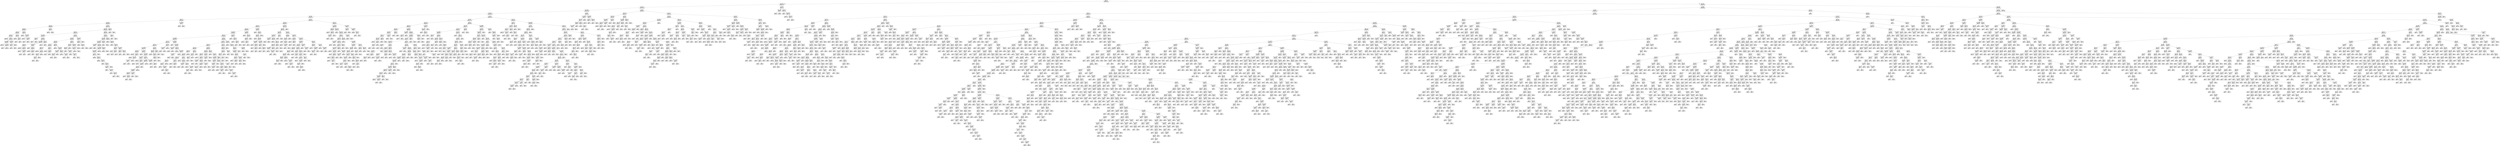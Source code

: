 digraph Tree {
node [shape=box] ;
0 [label="X[28] <= 0.5\ngini = 0.375\nsamples = 21112\nvalue = [15832, 5280]"] ;
1 [label="X[3] <= 7139.5\ngini = 0.125\nsamples = 11276\nvalue = [10521, 755]"] ;
0 -> 1 [labeldistance=2.5, labelangle=45, headlabel="True"] ;
2 [label="X[2] <= 13.5\ngini = 0.097\nsamples = 11082\nvalue = [10514, 568]"] ;
1 -> 2 ;
3 [label="X[4] <= 2218.5\ngini = 0.073\nsamples = 10460\nvalue = [10062, 398]"] ;
2 -> 3 ;
4 [label="X[5] <= 42.5\ngini = 0.069\nsamples = 10413\nvalue = [10043, 370]"] ;
3 -> 4 ;
5 [label="X[0] <= 35.5\ngini = 0.038\nsamples = 8337\nvalue = [8176, 161]"] ;
4 -> 5 ;
6 [label="X[50] <= 0.5\ngini = 0.014\nsamples = 5237\nvalue = [5200, 37]"] ;
5 -> 6 ;
7 [label="X[0] <= 26.5\ngini = 0.013\nsamples = 5234\nvalue = [5199, 35]"] ;
6 -> 7 ;
8 [label="X[15] <= 0.5\ngini = 0.003\nsamples = 3393\nvalue = [3388, 5]"] ;
7 -> 8 ;
9 [label="X[42] <= 0.5\ngini = 0.002\nsamples = 3368\nvalue = [3364, 4]"] ;
8 -> 9 ;
10 [label="X[9] <= 0.5\ngini = 0.002\nsamples = 3323\nvalue = [3320, 3]"] ;
9 -> 10 ;
11 [label="X[2] <= 12.5\ngini = 0.001\nsamples = 3257\nvalue = [3255, 2]"] ;
10 -> 11 ;
12 [label="gini = 0.0\nsamples = 2849\nvalue = [2849, 0]"] ;
11 -> 12 ;
13 [label="X[49] <= 0.5\ngini = 0.01\nsamples = 408\nvalue = [406, 2]"] ;
11 -> 13 ;
14 [label="X[1] <= 198928.0\ngini = 0.005\nsamples = 400\nvalue = [399, 1]"] ;
13 -> 14 ;
15 [label="gini = 0.0\nsamples = 234\nvalue = [234, 0]"] ;
14 -> 15 ;
16 [label="X[1] <= 199126.0\ngini = 0.012\nsamples = 166\nvalue = [165, 1]"] ;
14 -> 16 ;
17 [label="gini = 0.0\nsamples = 1\nvalue = [0, 1]"] ;
16 -> 17 ;
18 [label="gini = 0.0\nsamples = 165\nvalue = [165, 0]"] ;
16 -> 18 ;
19 [label="X[1] <= 163012.0\ngini = 0.219\nsamples = 8\nvalue = [7, 1]"] ;
13 -> 19 ;
20 [label="X[5] <= 37.5\ngini = 0.5\nsamples = 2\nvalue = [1, 1]"] ;
19 -> 20 ;
21 [label="gini = 0.0\nsamples = 1\nvalue = [1, 0]"] ;
20 -> 21 ;
22 [label="gini = 0.0\nsamples = 1\nvalue = [0, 1]"] ;
20 -> 22 ;
23 [label="gini = 0.0\nsamples = 6\nvalue = [6, 0]"] ;
19 -> 23 ;
24 [label="X[51] <= 0.5\ngini = 0.03\nsamples = 66\nvalue = [65, 1]"] ;
10 -> 24 ;
25 [label="gini = 0.0\nsamples = 64\nvalue = [64, 0]"] ;
24 -> 25 ;
26 [label="X[22] <= 0.5\ngini = 0.5\nsamples = 2\nvalue = [1, 1]"] ;
24 -> 26 ;
27 [label="gini = 0.0\nsamples = 1\nvalue = [0, 1]"] ;
26 -> 27 ;
28 [label="gini = 0.0\nsamples = 1\nvalue = [1, 0]"] ;
26 -> 28 ;
29 [label="X[6] <= 0.5\ngini = 0.043\nsamples = 45\nvalue = [44, 1]"] ;
9 -> 29 ;
30 [label="gini = 0.0\nsamples = 30\nvalue = [30, 0]"] ;
29 -> 30 ;
31 [label="X[1] <= 196863.0\ngini = 0.124\nsamples = 15\nvalue = [14, 1]"] ;
29 -> 31 ;
32 [label="gini = 0.0\nsamples = 10\nvalue = [10, 0]"] ;
31 -> 32 ;
33 [label="X[1] <= 199791.0\ngini = 0.32\nsamples = 5\nvalue = [4, 1]"] ;
31 -> 33 ;
34 [label="gini = 0.0\nsamples = 1\nvalue = [0, 1]"] ;
33 -> 34 ;
35 [label="gini = 0.0\nsamples = 4\nvalue = [4, 0]"] ;
33 -> 35 ;
36 [label="X[6] <= 0.5\ngini = 0.077\nsamples = 25\nvalue = [24, 1]"] ;
8 -> 36 ;
37 [label="gini = 0.0\nsamples = 24\nvalue = [24, 0]"] ;
36 -> 37 ;
38 [label="gini = 0.0\nsamples = 1\nvalue = [0, 1]"] ;
36 -> 38 ;
39 [label="X[27] <= 0.5\ngini = 0.032\nsamples = 1841\nvalue = [1811, 30]"] ;
7 -> 39 ;
40 [label="X[20] <= 0.5\ngini = 0.031\nsamples = 1838\nvalue = [1809, 29]"] ;
39 -> 40 ;
41 [label="X[26] <= 0.5\ngini = 0.02\nsamples = 1523\nvalue = [1508, 15]"] ;
40 -> 41 ;
42 [label="X[1] <= 23759.0\ngini = 0.009\nsamples = 1104\nvalue = [1099, 5]"] ;
41 -> 42 ;
43 [label="X[54] <= 0.5\ngini = 0.32\nsamples = 5\nvalue = [4, 1]"] ;
42 -> 43 ;
44 [label="gini = 0.0\nsamples = 1\nvalue = [0, 1]"] ;
43 -> 44 ;
45 [label="gini = 0.0\nsamples = 4\nvalue = [4, 0]"] ;
43 -> 45 ;
46 [label="X[10] <= 0.5\ngini = 0.007\nsamples = 1099\nvalue = [1095, 4]"] ;
42 -> 46 ;
47 [label="X[1] <= 343999.0\ngini = 0.006\nsamples = 1074\nvalue = [1071, 3]"] ;
46 -> 47 ;
48 [label="X[35] <= 0.5\ngini = 0.002\nsamples = 977\nvalue = [976, 1]"] ;
47 -> 48 ;
49 [label="gini = 0.0\nsamples = 931\nvalue = [931, 0]"] ;
48 -> 49 ;
50 [label="X[0] <= 34.5\ngini = 0.043\nsamples = 46\nvalue = [45, 1]"] ;
48 -> 50 ;
51 [label="gini = 0.0\nsamples = 42\nvalue = [42, 0]"] ;
50 -> 51 ;
52 [label="X[1] <= 253703.5\ngini = 0.375\nsamples = 4\nvalue = [3, 1]"] ;
50 -> 52 ;
53 [label="gini = 0.0\nsamples = 3\nvalue = [3, 0]"] ;
52 -> 53 ;
54 [label="gini = 0.0\nsamples = 1\nvalue = [0, 1]"] ;
52 -> 54 ;
55 [label="X[1] <= 345419.5\ngini = 0.04\nsamples = 97\nvalue = [95, 2]"] ;
47 -> 55 ;
56 [label="gini = 0.0\nsamples = 1\nvalue = [0, 1]"] ;
55 -> 56 ;
57 [label="X[43] <= 0.5\ngini = 0.021\nsamples = 96\nvalue = [95, 1]"] ;
55 -> 57 ;
58 [label="gini = 0.0\nsamples = 89\nvalue = [89, 0]"] ;
57 -> 58 ;
59 [label="X[19] <= 0.5\ngini = 0.245\nsamples = 7\nvalue = [6, 1]"] ;
57 -> 59 ;
60 [label="gini = 0.0\nsamples = 6\nvalue = [6, 0]"] ;
59 -> 60 ;
61 [label="gini = 0.0\nsamples = 1\nvalue = [0, 1]"] ;
59 -> 61 ;
62 [label="X[41] <= 0.5\ngini = 0.077\nsamples = 25\nvalue = [24, 1]"] ;
46 -> 62 ;
63 [label="gini = 0.0\nsamples = 24\nvalue = [24, 0]"] ;
62 -> 63 ;
64 [label="gini = 0.0\nsamples = 1\nvalue = [0, 1]"] ;
62 -> 64 ;
65 [label="X[42] <= 0.5\ngini = 0.047\nsamples = 419\nvalue = [409, 10]"] ;
41 -> 65 ;
66 [label="X[34] <= 0.5\ngini = 0.039\nsamples = 406\nvalue = [398, 8]"] ;
65 -> 66 ;
67 [label="X[0] <= 33.5\ngini = 0.027\nsamples = 366\nvalue = [361, 5]"] ;
66 -> 67 ;
68 [label="X[44] <= 0.5\ngini = 0.014\nsamples = 290\nvalue = [288, 2]"] ;
67 -> 68 ;
69 [label="X[39] <= 0.5\ngini = 0.007\nsamples = 273\nvalue = [272, 1]"] ;
68 -> 69 ;
70 [label="gini = 0.0\nsamples = 234\nvalue = [234, 0]"] ;
69 -> 70 ;
71 [label="X[7] <= 0.5\ngini = 0.05\nsamples = 39\nvalue = [38, 1]"] ;
69 -> 71 ;
72 [label="X[10] <= 0.5\ngini = 0.245\nsamples = 7\nvalue = [6, 1]"] ;
71 -> 72 ;
73 [label="X[5] <= 37.5\ngini = 0.5\nsamples = 2\nvalue = [1, 1]"] ;
72 -> 73 ;
74 [label="gini = 0.0\nsamples = 1\nvalue = [1, 0]"] ;
73 -> 74 ;
75 [label="gini = 0.0\nsamples = 1\nvalue = [0, 1]"] ;
73 -> 75 ;
76 [label="gini = 0.0\nsamples = 5\nvalue = [5, 0]"] ;
72 -> 76 ;
77 [label="gini = 0.0\nsamples = 32\nvalue = [32, 0]"] ;
71 -> 77 ;
78 [label="X[31] <= 0.5\ngini = 0.111\nsamples = 17\nvalue = [16, 1]"] ;
68 -> 78 ;
79 [label="gini = 0.0\nsamples = 14\nvalue = [14, 0]"] ;
78 -> 79 ;
80 [label="X[0] <= 30.0\ngini = 0.444\nsamples = 3\nvalue = [2, 1]"] ;
78 -> 80 ;
81 [label="gini = 0.0\nsamples = 1\nvalue = [0, 1]"] ;
80 -> 81 ;
82 [label="gini = 0.0\nsamples = 2\nvalue = [2, 0]"] ;
80 -> 82 ;
83 [label="X[46] <= 0.5\ngini = 0.076\nsamples = 76\nvalue = [73, 3]"] ;
67 -> 83 ;
84 [label="gini = 0.0\nsamples = 43\nvalue = [43, 0]"] ;
83 -> 84 ;
85 [label="X[1] <= 141614.5\ngini = 0.165\nsamples = 33\nvalue = [30, 3]"] ;
83 -> 85 ;
86 [label="X[1] <= 137266.5\ngini = 0.375\nsamples = 8\nvalue = [6, 2]"] ;
85 -> 86 ;
87 [label="X[52] <= 0.5\ngini = 0.245\nsamples = 7\nvalue = [6, 1]"] ;
86 -> 87 ;
88 [label="gini = 0.0\nsamples = 6\nvalue = [6, 0]"] ;
87 -> 88 ;
89 [label="gini = 0.0\nsamples = 1\nvalue = [0, 1]"] ;
87 -> 89 ;
90 [label="gini = 0.0\nsamples = 1\nvalue = [0, 1]"] ;
86 -> 90 ;
91 [label="X[38] <= 0.5\ngini = 0.077\nsamples = 25\nvalue = [24, 1]"] ;
85 -> 91 ;
92 [label="gini = 0.0\nsamples = 20\nvalue = [20, 0]"] ;
91 -> 92 ;
93 [label="X[1] <= 262401.5\ngini = 0.32\nsamples = 5\nvalue = [4, 1]"] ;
91 -> 93 ;
94 [label="gini = 0.0\nsamples = 4\nvalue = [4, 0]"] ;
93 -> 94 ;
95 [label="gini = 0.0\nsamples = 1\nvalue = [0, 1]"] ;
93 -> 95 ;
96 [label="X[30] <= 0.5\ngini = 0.139\nsamples = 40\nvalue = [37, 3]"] ;
66 -> 96 ;
97 [label="X[46] <= 0.5\ngini = 0.32\nsamples = 10\nvalue = [8, 2]"] ;
96 -> 97 ;
98 [label="X[5] <= 37.5\ngini = 0.444\nsamples = 6\nvalue = [4, 2]"] ;
97 -> 98 ;
99 [label="gini = 0.0\nsamples = 1\nvalue = [0, 1]"] ;
98 -> 99 ;
100 [label="X[1] <= 164024.5\ngini = 0.32\nsamples = 5\nvalue = [4, 1]"] ;
98 -> 100 ;
101 [label="gini = 0.0\nsamples = 3\nvalue = [3, 0]"] ;
100 -> 101 ;
102 [label="X[3] <= 2325.0\ngini = 0.5\nsamples = 2\nvalue = [1, 1]"] ;
100 -> 102 ;
103 [label="gini = 0.0\nsamples = 1\nvalue = [0, 1]"] ;
102 -> 103 ;
104 [label="gini = 0.0\nsamples = 1\nvalue = [1, 0]"] ;
102 -> 104 ;
105 [label="gini = 0.0\nsamples = 4\nvalue = [4, 0]"] ;
97 -> 105 ;
106 [label="X[1] <= 179267.0\ngini = 0.064\nsamples = 30\nvalue = [29, 1]"] ;
96 -> 106 ;
107 [label="X[1] <= 176776.5\ngini = 0.133\nsamples = 14\nvalue = [13, 1]"] ;
106 -> 107 ;
108 [label="gini = 0.0\nsamples = 13\nvalue = [13, 0]"] ;
107 -> 108 ;
109 [label="gini = 0.0\nsamples = 1\nvalue = [0, 1]"] ;
107 -> 109 ;
110 [label="gini = 0.0\nsamples = 16\nvalue = [16, 0]"] ;
106 -> 110 ;
111 [label="X[1] <= 390199.0\ngini = 0.26\nsamples = 13\nvalue = [11, 2]"] ;
65 -> 111 ;
112 [label="X[48] <= 0.5\ngini = 0.153\nsamples = 12\nvalue = [11, 1]"] ;
111 -> 112 ;
113 [label="gini = 0.0\nsamples = 9\nvalue = [9, 0]"] ;
112 -> 113 ;
114 [label="X[0] <= 27.5\ngini = 0.444\nsamples = 3\nvalue = [2, 1]"] ;
112 -> 114 ;
115 [label="gini = 0.0\nsamples = 1\nvalue = [0, 1]"] ;
114 -> 115 ;
116 [label="gini = 0.0\nsamples = 2\nvalue = [2, 0]"] ;
114 -> 116 ;
117 [label="gini = 0.0\nsamples = 1\nvalue = [0, 1]"] ;
111 -> 117 ;
118 [label="X[32] <= 0.5\ngini = 0.085\nsamples = 315\nvalue = [301, 14]"] ;
40 -> 118 ;
119 [label="X[43] <= 0.5\ngini = 0.08\nsamples = 313\nvalue = [300, 13]"] ;
118 -> 119 ;
120 [label="X[4] <= 1486.0\ngini = 0.051\nsamples = 267\nvalue = [260, 7]"] ;
119 -> 120 ;
121 [label="X[1] <= 31635.5\ngini = 0.045\nsamples = 262\nvalue = [256, 6]"] ;
120 -> 121 ;
122 [label="X[1] <= 30698.5\ngini = 0.245\nsamples = 7\nvalue = [6, 1]"] ;
121 -> 122 ;
123 [label="gini = 0.0\nsamples = 6\nvalue = [6, 0]"] ;
122 -> 123 ;
124 [label="gini = 0.0\nsamples = 1\nvalue = [0, 1]"] ;
122 -> 124 ;
125 [label="X[31] <= 0.5\ngini = 0.038\nsamples = 255\nvalue = [250, 5]"] ;
121 -> 125 ;
126 [label="X[1] <= 170329.0\ngini = 0.032\nsamples = 248\nvalue = [244, 4]"] ;
125 -> 126 ;
127 [label="X[1] <= 169337.5\ngini = 0.065\nsamples = 118\nvalue = [114, 4]"] ;
126 -> 127 ;
128 [label="X[41] <= 0.5\ngini = 0.05\nsamples = 117\nvalue = [114, 3]"] ;
127 -> 128 ;
129 [label="gini = 0.0\nsamples = 80\nvalue = [80, 0]"] ;
128 -> 129 ;
130 [label="X[55] <= 0.5\ngini = 0.149\nsamples = 37\nvalue = [34, 3]"] ;
128 -> 130 ;
131 [label="gini = 0.0\nsamples = 20\nvalue = [20, 0]"] ;
130 -> 131 ;
132 [label="X[0] <= 29.5\ngini = 0.291\nsamples = 17\nvalue = [14, 3]"] ;
130 -> 132 ;
133 [label="gini = 0.0\nsamples = 8\nvalue = [8, 0]"] ;
132 -> 133 ;
134 [label="X[6] <= 0.5\ngini = 0.444\nsamples = 9\nvalue = [6, 3]"] ;
132 -> 134 ;
135 [label="X[1] <= 64258.0\ngini = 0.5\nsamples = 6\nvalue = [3, 3]"] ;
134 -> 135 ;
136 [label="gini = 0.0\nsamples = 1\nvalue = [1, 0]"] ;
135 -> 136 ;
137 [label="X[1] <= 116387.5\ngini = 0.48\nsamples = 5\nvalue = [2, 3]"] ;
135 -> 137 ;
138 [label="gini = 0.0\nsamples = 2\nvalue = [0, 2]"] ;
137 -> 138 ;
139 [label="X[0] <= 32.5\ngini = 0.444\nsamples = 3\nvalue = [2, 1]"] ;
137 -> 139 ;
140 [label="gini = 0.0\nsamples = 2\nvalue = [2, 0]"] ;
139 -> 140 ;
141 [label="gini = 0.0\nsamples = 1\nvalue = [0, 1]"] ;
139 -> 141 ;
142 [label="gini = 0.0\nsamples = 3\nvalue = [3, 0]"] ;
134 -> 142 ;
143 [label="gini = 0.0\nsamples = 1\nvalue = [0, 1]"] ;
127 -> 143 ;
144 [label="gini = 0.0\nsamples = 130\nvalue = [130, 0]"] ;
126 -> 144 ;
145 [label="X[51] <= 0.5\ngini = 0.245\nsamples = 7\nvalue = [6, 1]"] ;
125 -> 145 ;
146 [label="gini = 0.0\nsamples = 6\nvalue = [6, 0]"] ;
145 -> 146 ;
147 [label="gini = 0.0\nsamples = 1\nvalue = [0, 1]"] ;
145 -> 147 ;
148 [label="X[4] <= 1577.0\ngini = 0.32\nsamples = 5\nvalue = [4, 1]"] ;
120 -> 148 ;
149 [label="gini = 0.0\nsamples = 1\nvalue = [0, 1]"] ;
148 -> 149 ;
150 [label="gini = 0.0\nsamples = 4\nvalue = [4, 0]"] ;
148 -> 150 ;
151 [label="X[55] <= 0.5\ngini = 0.227\nsamples = 46\nvalue = [40, 6]"] ;
119 -> 151 ;
152 [label="gini = 0.0\nsamples = 22\nvalue = [22, 0]"] ;
151 -> 152 ;
153 [label="X[0] <= 29.5\ngini = 0.375\nsamples = 24\nvalue = [18, 6]"] ;
151 -> 153 ;
154 [label="gini = 0.0\nsamples = 10\nvalue = [10, 0]"] ;
153 -> 154 ;
155 [label="X[46] <= 0.5\ngini = 0.49\nsamples = 14\nvalue = [8, 6]"] ;
153 -> 155 ;
156 [label="X[0] <= 32.0\ngini = 0.32\nsamples = 5\nvalue = [4, 1]"] ;
155 -> 156 ;
157 [label="gini = 0.0\nsamples = 3\nvalue = [3, 0]"] ;
156 -> 157 ;
158 [label="X[0] <= 34.5\ngini = 0.5\nsamples = 2\nvalue = [1, 1]"] ;
156 -> 158 ;
159 [label="gini = 0.0\nsamples = 1\nvalue = [0, 1]"] ;
158 -> 159 ;
160 [label="gini = 0.0\nsamples = 1\nvalue = [1, 0]"] ;
158 -> 160 ;
161 [label="X[1] <= 197020.0\ngini = 0.494\nsamples = 9\nvalue = [4, 5]"] ;
155 -> 161 ;
162 [label="X[30] <= 0.5\ngini = 0.32\nsamples = 5\nvalue = [1, 4]"] ;
161 -> 162 ;
163 [label="gini = 0.0\nsamples = 1\nvalue = [1, 0]"] ;
162 -> 163 ;
164 [label="gini = 0.0\nsamples = 4\nvalue = [0, 4]"] ;
162 -> 164 ;
165 [label="X[30] <= 0.5\ngini = 0.375\nsamples = 4\nvalue = [3, 1]"] ;
161 -> 165 ;
166 [label="gini = 0.0\nsamples = 1\nvalue = [0, 1]"] ;
165 -> 166 ;
167 [label="gini = 0.0\nsamples = 3\nvalue = [3, 0]"] ;
165 -> 167 ;
168 [label="X[39] <= 0.5\ngini = 0.5\nsamples = 2\nvalue = [1, 1]"] ;
118 -> 168 ;
169 [label="gini = 0.0\nsamples = 1\nvalue = [0, 1]"] ;
168 -> 169 ;
170 [label="gini = 0.0\nsamples = 1\nvalue = [1, 0]"] ;
168 -> 170 ;
171 [label="X[34] <= 0.5\ngini = 0.444\nsamples = 3\nvalue = [2, 1]"] ;
39 -> 171 ;
172 [label="gini = 0.0\nsamples = 2\nvalue = [2, 0]"] ;
171 -> 172 ;
173 [label="gini = 0.0\nsamples = 1\nvalue = [0, 1]"] ;
171 -> 173 ;
174 [label="X[1] <= 278303.5\ngini = 0.444\nsamples = 3\nvalue = [1, 2]"] ;
6 -> 174 ;
175 [label="gini = 0.0\nsamples = 2\nvalue = [0, 2]"] ;
174 -> 175 ;
176 [label="gini = 0.0\nsamples = 1\nvalue = [1, 0]"] ;
174 -> 176 ;
177 [label="X[41] <= 0.5\ngini = 0.077\nsamples = 3100\nvalue = [2976, 124]"] ;
5 -> 177 ;
178 [label="X[35] <= 0.5\ngini = 0.062\nsamples = 2821\nvalue = [2731, 90]"] ;
177 -> 178 ;
179 [label="X[42] <= 0.5\ngini = 0.047\nsamples = 2507\nvalue = [2447, 60]"] ;
178 -> 179 ;
180 [label="X[5] <= 41.5\ngini = 0.041\nsamples = 2455\nvalue = [2403, 52]"] ;
179 -> 180 ;
181 [label="X[3] <= 4668.5\ngini = 0.039\nsamples = 2430\nvalue = [2382, 48]"] ;
180 -> 181 ;
182 [label="X[55] <= 0.5\ngini = 0.037\nsamples = 2413\nvalue = [2368, 45]"] ;
181 -> 182 ;
183 [label="X[1] <= 365366.5\ngini = 0.019\nsamples = 1553\nvalue = [1538, 15]"] ;
182 -> 183 ;
184 [label="X[8] <= 0.5\ngini = 0.016\nsamples = 1490\nvalue = [1478, 12]"] ;
183 -> 184 ;
185 [label="X[34] <= 0.5\ngini = 0.015\nsamples = 1478\nvalue = [1467, 11]"] ;
184 -> 185 ;
186 [label="X[1] <= 163080.0\ngini = 0.013\nsamples = 1426\nvalue = [1417, 9]"] ;
185 -> 186 ;
187 [label="X[43] <= 0.5\ngini = 0.003\nsamples = 649\nvalue = [648, 1]"] ;
186 -> 187 ;
188 [label="gini = 0.0\nsamples = 576\nvalue = [576, 0]"] ;
187 -> 188 ;
189 [label="X[0] <= 57.5\ngini = 0.027\nsamples = 73\nvalue = [72, 1]"] ;
187 -> 189 ;
190 [label="gini = 0.0\nsamples = 58\nvalue = [58, 0]"] ;
189 -> 190 ;
191 [label="X[0] <= 59.0\ngini = 0.124\nsamples = 15\nvalue = [14, 1]"] ;
189 -> 191 ;
192 [label="X[1] <= 123232.5\ngini = 0.5\nsamples = 2\nvalue = [1, 1]"] ;
191 -> 192 ;
193 [label="gini = 0.0\nsamples = 1\nvalue = [0, 1]"] ;
192 -> 193 ;
194 [label="gini = 0.0\nsamples = 1\nvalue = [1, 0]"] ;
192 -> 194 ;
195 [label="gini = 0.0\nsamples = 13\nvalue = [13, 0]"] ;
191 -> 195 ;
196 [label="X[1] <= 163156.0\ngini = 0.02\nsamples = 777\nvalue = [769, 8]"] ;
186 -> 196 ;
197 [label="gini = 0.0\nsamples = 1\nvalue = [0, 1]"] ;
196 -> 197 ;
198 [label="X[1] <= 168639.5\ngini = 0.018\nsamples = 776\nvalue = [769, 7]"] ;
196 -> 198 ;
199 [label="X[1] <= 167681.5\ngini = 0.17\nsamples = 32\nvalue = [29, 3]"] ;
198 -> 199 ;
200 [label="gini = 0.0\nsamples = 26\nvalue = [26, 0]"] ;
199 -> 200 ;
201 [label="X[0] <= 50.0\ngini = 0.5\nsamples = 6\nvalue = [3, 3]"] ;
199 -> 201 ;
202 [label="gini = 0.0\nsamples = 3\nvalue = [3, 0]"] ;
201 -> 202 ;
203 [label="gini = 0.0\nsamples = 3\nvalue = [0, 3]"] ;
201 -> 203 ;
204 [label="X[19] <= 0.5\ngini = 0.011\nsamples = 744\nvalue = [740, 4]"] ;
198 -> 204 ;
205 [label="X[1] <= 198983.5\ngini = 0.008\nsamples = 721\nvalue = [718, 3]"] ;
204 -> 205 ;
206 [label="X[1] <= 198756.5\ngini = 0.021\nsamples = 277\nvalue = [274, 3]"] ;
205 -> 206 ;
207 [label="X[0] <= 41.5\ngini = 0.014\nsamples = 276\nvalue = [274, 2]"] ;
206 -> 207 ;
208 [label="X[1] <= 192200.5\ngini = 0.064\nsamples = 60\nvalue = [58, 2]"] ;
207 -> 208 ;
209 [label="X[0] <= 40.5\ngini = 0.036\nsamples = 55\nvalue = [54, 1]"] ;
208 -> 209 ;
210 [label="gini = 0.0\nsamples = 47\nvalue = [47, 0]"] ;
209 -> 210 ;
211 [label="X[26] <= 0.5\ngini = 0.219\nsamples = 8\nvalue = [7, 1]"] ;
209 -> 211 ;
212 [label="gini = 0.0\nsamples = 7\nvalue = [7, 0]"] ;
211 -> 212 ;
213 [label="gini = 0.0\nsamples = 1\nvalue = [0, 1]"] ;
211 -> 213 ;
214 [label="X[1] <= 193638.0\ngini = 0.32\nsamples = 5\nvalue = [4, 1]"] ;
208 -> 214 ;
215 [label="gini = 0.0\nsamples = 1\nvalue = [0, 1]"] ;
214 -> 215 ;
216 [label="gini = 0.0\nsamples = 4\nvalue = [4, 0]"] ;
214 -> 216 ;
217 [label="gini = 0.0\nsamples = 216\nvalue = [216, 0]"] ;
207 -> 217 ;
218 [label="gini = 0.0\nsamples = 1\nvalue = [0, 1]"] ;
206 -> 218 ;
219 [label="gini = 0.0\nsamples = 444\nvalue = [444, 0]"] ;
205 -> 219 ;
220 [label="X[1] <= 266253.5\ngini = 0.083\nsamples = 23\nvalue = [22, 1]"] ;
204 -> 220 ;
221 [label="gini = 0.0\nsamples = 18\nvalue = [18, 0]"] ;
220 -> 221 ;
222 [label="X[49] <= 0.5\ngini = 0.32\nsamples = 5\nvalue = [4, 1]"] ;
220 -> 222 ;
223 [label="gini = 0.0\nsamples = 4\nvalue = [4, 0]"] ;
222 -> 223 ;
224 [label="gini = 0.0\nsamples = 1\nvalue = [0, 1]"] ;
222 -> 224 ;
225 [label="X[17] <= 0.5\ngini = 0.074\nsamples = 52\nvalue = [50, 2]"] ;
185 -> 225 ;
226 [label="X[30] <= 0.5\ngini = 0.039\nsamples = 50\nvalue = [49, 1]"] ;
225 -> 226 ;
227 [label="gini = 0.0\nsamples = 40\nvalue = [40, 0]"] ;
226 -> 227 ;
228 [label="X[5] <= 39.0\ngini = 0.18\nsamples = 10\nvalue = [9, 1]"] ;
226 -> 228 ;
229 [label="X[49] <= 0.5\ngini = 0.444\nsamples = 3\nvalue = [2, 1]"] ;
228 -> 229 ;
230 [label="gini = 0.0\nsamples = 2\nvalue = [2, 0]"] ;
229 -> 230 ;
231 [label="gini = 0.0\nsamples = 1\nvalue = [0, 1]"] ;
229 -> 231 ;
232 [label="gini = 0.0\nsamples = 7\nvalue = [7, 0]"] ;
228 -> 232 ;
233 [label="X[46] <= 0.5\ngini = 0.5\nsamples = 2\nvalue = [1, 1]"] ;
225 -> 233 ;
234 [label="gini = 0.0\nsamples = 1\nvalue = [1, 0]"] ;
233 -> 234 ;
235 [label="gini = 0.0\nsamples = 1\nvalue = [0, 1]"] ;
233 -> 235 ;
236 [label="X[5] <= 22.5\ngini = 0.153\nsamples = 12\nvalue = [11, 1]"] ;
184 -> 236 ;
237 [label="X[1] <= 241299.5\ngini = 0.5\nsamples = 2\nvalue = [1, 1]"] ;
236 -> 237 ;
238 [label="gini = 0.0\nsamples = 1\nvalue = [0, 1]"] ;
237 -> 238 ;
239 [label="gini = 0.0\nsamples = 1\nvalue = [1, 0]"] ;
237 -> 239 ;
240 [label="gini = 0.0\nsamples = 10\nvalue = [10, 0]"] ;
236 -> 240 ;
241 [label="X[1] <= 366716.0\ngini = 0.091\nsamples = 63\nvalue = [60, 3]"] ;
183 -> 241 ;
242 [label="gini = 0.0\nsamples = 1\nvalue = [0, 1]"] ;
241 -> 242 ;
243 [label="X[1] <= 372332.5\ngini = 0.062\nsamples = 62\nvalue = [60, 2]"] ;
241 -> 243 ;
244 [label="X[1] <= 371740.0\ngini = 0.278\nsamples = 6\nvalue = [5, 1]"] ;
243 -> 244 ;
245 [label="gini = 0.0\nsamples = 5\nvalue = [5, 0]"] ;
244 -> 245 ;
246 [label="gini = 0.0\nsamples = 1\nvalue = [0, 1]"] ;
244 -> 246 ;
247 [label="X[22] <= 0.5\ngini = 0.035\nsamples = 56\nvalue = [55, 1]"] ;
243 -> 247 ;
248 [label="gini = 0.0\nsamples = 36\nvalue = [36, 0]"] ;
247 -> 248 ;
249 [label="X[1] <= 413832.5\ngini = 0.095\nsamples = 20\nvalue = [19, 1]"] ;
247 -> 249 ;
250 [label="X[1] <= 406492.0\ngini = 0.245\nsamples = 7\nvalue = [6, 1]"] ;
249 -> 250 ;
251 [label="gini = 0.0\nsamples = 6\nvalue = [6, 0]"] ;
250 -> 251 ;
252 [label="gini = 0.0\nsamples = 1\nvalue = [0, 1]"] ;
250 -> 252 ;
253 [label="gini = 0.0\nsamples = 13\nvalue = [13, 0]"] ;
249 -> 253 ;
254 [label="X[2] <= 12.5\ngini = 0.067\nsamples = 860\nvalue = [830, 30]"] ;
182 -> 254 ;
255 [label="X[0] <= 70.5\ngini = 0.05\nsamples = 773\nvalue = [753, 20]"] ;
254 -> 255 ;
256 [label="X[34] <= 0.5\ngini = 0.044\nsamples = 750\nvalue = [733, 17]"] ;
255 -> 256 ;
257 [label="X[44] <= 0.5\ngini = 0.024\nsamples = 501\nvalue = [495, 6]"] ;
256 -> 257 ;
258 [label="X[22] <= 0.5\ngini = 0.016\nsamples = 481\nvalue = [477, 4]"] ;
257 -> 258 ;
259 [label="X[45] <= 0.5\ngini = 0.032\nsamples = 247\nvalue = [243, 4]"] ;
258 -> 259 ;
260 [label="X[12] <= 0.5\ngini = 0.019\nsamples = 209\nvalue = [207, 2]"] ;
259 -> 260 ;
261 [label="X[0] <= 38.5\ngini = 0.01\nsamples = 190\nvalue = [189, 1]"] ;
260 -> 261 ;
262 [label="X[0] <= 37.5\ngini = 0.091\nsamples = 21\nvalue = [20, 1]"] ;
261 -> 262 ;
263 [label="gini = 0.0\nsamples = 15\nvalue = [15, 0]"] ;
262 -> 263 ;
264 [label="X[1] <= 169185.0\ngini = 0.278\nsamples = 6\nvalue = [5, 1]"] ;
262 -> 264 ;
265 [label="gini = 0.0\nsamples = 4\nvalue = [4, 0]"] ;
264 -> 265 ;
266 [label="X[37] <= 0.5\ngini = 0.5\nsamples = 2\nvalue = [1, 1]"] ;
264 -> 266 ;
267 [label="gini = 0.0\nsamples = 1\nvalue = [0, 1]"] ;
266 -> 267 ;
268 [label="gini = 0.0\nsamples = 1\nvalue = [1, 0]"] ;
266 -> 268 ;
269 [label="gini = 0.0\nsamples = 169\nvalue = [169, 0]"] ;
261 -> 269 ;
270 [label="X[0] <= 53.0\ngini = 0.1\nsamples = 19\nvalue = [18, 1]"] ;
260 -> 270 ;
271 [label="gini = 0.0\nsamples = 16\nvalue = [16, 0]"] ;
270 -> 271 ;
272 [label="X[0] <= 56.5\ngini = 0.444\nsamples = 3\nvalue = [2, 1]"] ;
270 -> 272 ;
273 [label="gini = 0.0\nsamples = 1\nvalue = [0, 1]"] ;
272 -> 273 ;
274 [label="gini = 0.0\nsamples = 2\nvalue = [2, 0]"] ;
272 -> 274 ;
275 [label="X[0] <= 41.5\ngini = 0.1\nsamples = 38\nvalue = [36, 2]"] ;
259 -> 275 ;
276 [label="gini = 0.0\nsamples = 13\nvalue = [13, 0]"] ;
275 -> 276 ;
277 [label="X[0] <= 43.0\ngini = 0.147\nsamples = 25\nvalue = [23, 2]"] ;
275 -> 277 ;
278 [label="X[1] <= 156392.5\ngini = 0.375\nsamples = 4\nvalue = [3, 1]"] ;
277 -> 278 ;
279 [label="gini = 0.0\nsamples = 3\nvalue = [3, 0]"] ;
278 -> 279 ;
280 [label="gini = 0.0\nsamples = 1\nvalue = [0, 1]"] ;
278 -> 280 ;
281 [label="X[2] <= 9.0\ngini = 0.091\nsamples = 21\nvalue = [20, 1]"] ;
277 -> 281 ;
282 [label="gini = 0.0\nsamples = 15\nvalue = [15, 0]"] ;
281 -> 282 ;
283 [label="X[1] <= 142840.5\ngini = 0.278\nsamples = 6\nvalue = [5, 1]"] ;
281 -> 283 ;
284 [label="X[0] <= 51.0\ngini = 0.5\nsamples = 2\nvalue = [1, 1]"] ;
283 -> 284 ;
285 [label="gini = 0.0\nsamples = 1\nvalue = [1, 0]"] ;
284 -> 285 ;
286 [label="gini = 0.0\nsamples = 1\nvalue = [0, 1]"] ;
284 -> 286 ;
287 [label="gini = 0.0\nsamples = 4\nvalue = [4, 0]"] ;
283 -> 287 ;
288 [label="gini = 0.0\nsamples = 234\nvalue = [234, 0]"] ;
258 -> 288 ;
289 [label="X[32] <= 0.5\ngini = 0.18\nsamples = 20\nvalue = [18, 2]"] ;
257 -> 289 ;
290 [label="X[0] <= 38.5\ngini = 0.1\nsamples = 19\nvalue = [18, 1]"] ;
289 -> 290 ;
291 [label="X[19] <= 0.5\ngini = 0.5\nsamples = 2\nvalue = [1, 1]"] ;
290 -> 291 ;
292 [label="gini = 0.0\nsamples = 1\nvalue = [0, 1]"] ;
291 -> 292 ;
293 [label="gini = 0.0\nsamples = 1\nvalue = [1, 0]"] ;
291 -> 293 ;
294 [label="gini = 0.0\nsamples = 17\nvalue = [17, 0]"] ;
290 -> 294 ;
295 [label="gini = 0.0\nsamples = 1\nvalue = [0, 1]"] ;
289 -> 295 ;
296 [label="X[0] <= 49.5\ngini = 0.084\nsamples = 249\nvalue = [238, 11]"] ;
256 -> 296 ;
297 [label="X[29] <= 0.5\ngini = 0.053\nsamples = 185\nvalue = [180, 5]"] ;
296 -> 297 ;
298 [label="X[26] <= 0.5\ngini = 0.034\nsamples = 174\nvalue = [171, 3]"] ;
297 -> 298 ;
299 [label="gini = 0.0\nsamples = 127\nvalue = [127, 0]"] ;
298 -> 299 ;
300 [label="X[5] <= 36.5\ngini = 0.12\nsamples = 47\nvalue = [44, 3]"] ;
298 -> 300 ;
301 [label="X[1] <= 159410.5\ngini = 0.444\nsamples = 3\nvalue = [2, 1]"] ;
300 -> 301 ;
302 [label="gini = 0.0\nsamples = 2\nvalue = [2, 0]"] ;
301 -> 302 ;
303 [label="gini = 0.0\nsamples = 1\nvalue = [0, 1]"] ;
301 -> 303 ;
304 [label="X[0] <= 45.5\ngini = 0.087\nsamples = 44\nvalue = [42, 2]"] ;
300 -> 304 ;
305 [label="X[1] <= 126203.5\ngini = 0.05\nsamples = 39\nvalue = [38, 1]"] ;
304 -> 305 ;
306 [label="X[1] <= 117367.0\ngini = 0.117\nsamples = 16\nvalue = [15, 1]"] ;
305 -> 306 ;
307 [label="gini = 0.0\nsamples = 15\nvalue = [15, 0]"] ;
306 -> 307 ;
308 [label="gini = 0.0\nsamples = 1\nvalue = [0, 1]"] ;
306 -> 308 ;
309 [label="gini = 0.0\nsamples = 23\nvalue = [23, 0]"] ;
305 -> 309 ;
310 [label="X[1] <= 303135.0\ngini = 0.32\nsamples = 5\nvalue = [4, 1]"] ;
304 -> 310 ;
311 [label="gini = 0.0\nsamples = 4\nvalue = [4, 0]"] ;
310 -> 311 ;
312 [label="gini = 0.0\nsamples = 1\nvalue = [0, 1]"] ;
310 -> 312 ;
313 [label="X[0] <= 40.5\ngini = 0.298\nsamples = 11\nvalue = [9, 2]"] ;
297 -> 313 ;
314 [label="X[1] <= 216331.0\ngini = 0.48\nsamples = 5\nvalue = [3, 2]"] ;
313 -> 314 ;
315 [label="gini = 0.0\nsamples = 2\nvalue = [0, 2]"] ;
314 -> 315 ;
316 [label="gini = 0.0\nsamples = 3\nvalue = [3, 0]"] ;
314 -> 316 ;
317 [label="gini = 0.0\nsamples = 6\nvalue = [6, 0]"] ;
313 -> 317 ;
318 [label="X[46] <= 0.5\ngini = 0.17\nsamples = 64\nvalue = [58, 6]"] ;
296 -> 318 ;
319 [label="gini = 0.0\nsamples = 17\nvalue = [17, 0]"] ;
318 -> 319 ;
320 [label="X[6] <= 0.5\ngini = 0.223\nsamples = 47\nvalue = [41, 6]"] ;
318 -> 320 ;
321 [label="X[1] <= 95090.0\ngini = 0.198\nsamples = 45\nvalue = [40, 5]"] ;
320 -> 321 ;
322 [label="X[1] <= 90795.5\ngini = 0.408\nsamples = 7\nvalue = [5, 2]"] ;
321 -> 322 ;
323 [label="X[1] <= 39497.5\ngini = 0.278\nsamples = 6\nvalue = [5, 1]"] ;
322 -> 323 ;
324 [label="X[1] <= 37185.5\ngini = 0.444\nsamples = 3\nvalue = [2, 1]"] ;
323 -> 324 ;
325 [label="gini = 0.0\nsamples = 2\nvalue = [2, 0]"] ;
324 -> 325 ;
326 [label="gini = 0.0\nsamples = 1\nvalue = [0, 1]"] ;
324 -> 326 ;
327 [label="gini = 0.0\nsamples = 3\nvalue = [3, 0]"] ;
323 -> 327 ;
328 [label="gini = 0.0\nsamples = 1\nvalue = [0, 1]"] ;
322 -> 328 ;
329 [label="X[19] <= 0.5\ngini = 0.145\nsamples = 38\nvalue = [35, 3]"] ;
321 -> 329 ;
330 [label="X[0] <= 50.5\ngini = 0.105\nsamples = 36\nvalue = [34, 2]"] ;
329 -> 330 ;
331 [label="X[22] <= 0.5\ngini = 0.32\nsamples = 5\nvalue = [4, 1]"] ;
330 -> 331 ;
332 [label="gini = 0.0\nsamples = 3\nvalue = [3, 0]"] ;
331 -> 332 ;
333 [label="X[1] <= 300308.0\ngini = 0.5\nsamples = 2\nvalue = [1, 1]"] ;
331 -> 333 ;
334 [label="gini = 0.0\nsamples = 1\nvalue = [0, 1]"] ;
333 -> 334 ;
335 [label="gini = 0.0\nsamples = 1\nvalue = [1, 0]"] ;
333 -> 335 ;
336 [label="X[2] <= 9.5\ngini = 0.062\nsamples = 31\nvalue = [30, 1]"] ;
330 -> 336 ;
337 [label="gini = 0.0\nsamples = 25\nvalue = [25, 0]"] ;
336 -> 337 ;
338 [label="X[1] <= 187115.0\ngini = 0.278\nsamples = 6\nvalue = [5, 1]"] ;
336 -> 338 ;
339 [label="gini = 0.0\nsamples = 3\nvalue = [3, 0]"] ;
338 -> 339 ;
340 [label="X[1] <= 284458.5\ngini = 0.444\nsamples = 3\nvalue = [2, 1]"] ;
338 -> 340 ;
341 [label="gini = 0.0\nsamples = 1\nvalue = [0, 1]"] ;
340 -> 341 ;
342 [label="gini = 0.0\nsamples = 2\nvalue = [2, 0]"] ;
340 -> 342 ;
343 [label="X[1] <= 233733.0\ngini = 0.5\nsamples = 2\nvalue = [1, 1]"] ;
329 -> 343 ;
344 [label="gini = 0.0\nsamples = 1\nvalue = [1, 0]"] ;
343 -> 344 ;
345 [label="gini = 0.0\nsamples = 1\nvalue = [0, 1]"] ;
343 -> 345 ;
346 [label="X[30] <= 0.5\ngini = 0.5\nsamples = 2\nvalue = [1, 1]"] ;
320 -> 346 ;
347 [label="gini = 0.0\nsamples = 1\nvalue = [0, 1]"] ;
346 -> 347 ;
348 [label="gini = 0.0\nsamples = 1\nvalue = [1, 0]"] ;
346 -> 348 ;
349 [label="X[47] <= 0.5\ngini = 0.227\nsamples = 23\nvalue = [20, 3]"] ;
255 -> 349 ;
350 [label="X[29] <= 0.5\ngini = 0.165\nsamples = 22\nvalue = [20, 2]"] ;
349 -> 350 ;
351 [label="X[0] <= 72.0\ngini = 0.095\nsamples = 20\nvalue = [19, 1]"] ;
350 -> 351 ;
352 [label="X[26] <= 0.5\ngini = 0.444\nsamples = 3\nvalue = [2, 1]"] ;
351 -> 352 ;
353 [label="gini = 0.0\nsamples = 2\nvalue = [2, 0]"] ;
352 -> 353 ;
354 [label="gini = 0.0\nsamples = 1\nvalue = [0, 1]"] ;
352 -> 354 ;
355 [label="gini = 0.0\nsamples = 17\nvalue = [17, 0]"] ;
351 -> 355 ;
356 [label="X[16] <= 0.5\ngini = 0.5\nsamples = 2\nvalue = [1, 1]"] ;
350 -> 356 ;
357 [label="gini = 0.0\nsamples = 1\nvalue = [1, 0]"] ;
356 -> 357 ;
358 [label="gini = 0.0\nsamples = 1\nvalue = [0, 1]"] ;
356 -> 358 ;
359 [label="gini = 0.0\nsamples = 1\nvalue = [0, 1]"] ;
349 -> 359 ;
360 [label="X[0] <= 42.5\ngini = 0.203\nsamples = 87\nvalue = [77, 10]"] ;
254 -> 360 ;
361 [label="gini = 0.0\nsamples = 42\nvalue = [42, 0]"] ;
360 -> 361 ;
362 [label="X[43] <= 0.5\ngini = 0.346\nsamples = 45\nvalue = [35, 10]"] ;
360 -> 362 ;
363 [label="X[52] <= 0.5\ngini = 0.234\nsamples = 37\nvalue = [32, 5]"] ;
362 -> 363 ;
364 [label="X[1] <= 324315.0\ngini = 0.198\nsamples = 36\nvalue = [32, 4]"] ;
363 -> 364 ;
365 [label="X[0] <= 59.0\ngini = 0.161\nsamples = 34\nvalue = [31, 3]"] ;
364 -> 365 ;
366 [label="X[48] <= 0.5\ngini = 0.074\nsamples = 26\nvalue = [25, 1]"] ;
365 -> 366 ;
367 [label="gini = 0.0\nsamples = 21\nvalue = [21, 0]"] ;
366 -> 367 ;
368 [label="X[5] <= 39.0\ngini = 0.32\nsamples = 5\nvalue = [4, 1]"] ;
366 -> 368 ;
369 [label="gini = 0.0\nsamples = 1\nvalue = [0, 1]"] ;
368 -> 369 ;
370 [label="gini = 0.0\nsamples = 4\nvalue = [4, 0]"] ;
368 -> 370 ;
371 [label="X[1] <= 231172.5\ngini = 0.375\nsamples = 8\nvalue = [6, 2]"] ;
365 -> 371 ;
372 [label="X[5] <= 35.0\ngini = 0.5\nsamples = 4\nvalue = [2, 2]"] ;
371 -> 372 ;
373 [label="gini = 0.0\nsamples = 2\nvalue = [2, 0]"] ;
372 -> 373 ;
374 [label="gini = 0.0\nsamples = 2\nvalue = [0, 2]"] ;
372 -> 374 ;
375 [label="gini = 0.0\nsamples = 4\nvalue = [4, 0]"] ;
371 -> 375 ;
376 [label="X[0] <= 56.5\ngini = 0.5\nsamples = 2\nvalue = [1, 1]"] ;
364 -> 376 ;
377 [label="gini = 0.0\nsamples = 1\nvalue = [0, 1]"] ;
376 -> 377 ;
378 [label="gini = 0.0\nsamples = 1\nvalue = [1, 0]"] ;
376 -> 378 ;
379 [label="gini = 0.0\nsamples = 1\nvalue = [0, 1]"] ;
363 -> 379 ;
380 [label="X[0] <= 50.5\ngini = 0.469\nsamples = 8\nvalue = [3, 5]"] ;
362 -> 380 ;
381 [label="gini = 0.0\nsamples = 5\nvalue = [0, 5]"] ;
380 -> 381 ;
382 [label="gini = 0.0\nsamples = 3\nvalue = [3, 0]"] ;
380 -> 382 ;
383 [label="X[3] <= 4826.0\ngini = 0.291\nsamples = 17\nvalue = [14, 3]"] ;
181 -> 383 ;
384 [label="gini = 0.0\nsamples = 2\nvalue = [0, 2]"] ;
383 -> 384 ;
385 [label="X[44] <= 0.5\ngini = 0.124\nsamples = 15\nvalue = [14, 1]"] ;
383 -> 385 ;
386 [label="gini = 0.0\nsamples = 12\nvalue = [12, 0]"] ;
385 -> 386 ;
387 [label="X[5] <= 38.0\ngini = 0.444\nsamples = 3\nvalue = [2, 1]"] ;
385 -> 387 ;
388 [label="gini = 0.0\nsamples = 1\nvalue = [0, 1]"] ;
387 -> 388 ;
389 [label="gini = 0.0\nsamples = 2\nvalue = [2, 0]"] ;
387 -> 389 ;
390 [label="X[1] <= 34894.5\ngini = 0.269\nsamples = 25\nvalue = [21, 4]"] ;
180 -> 390 ;
391 [label="gini = 0.0\nsamples = 2\nvalue = [0, 2]"] ;
390 -> 391 ;
392 [label="X[27] <= 0.5\ngini = 0.159\nsamples = 23\nvalue = [21, 2]"] ;
390 -> 392 ;
393 [label="X[44] <= 0.5\ngini = 0.087\nsamples = 22\nvalue = [21, 1]"] ;
392 -> 393 ;
394 [label="gini = 0.0\nsamples = 20\nvalue = [20, 0]"] ;
393 -> 394 ;
395 [label="X[2] <= 11.0\ngini = 0.5\nsamples = 2\nvalue = [1, 1]"] ;
393 -> 395 ;
396 [label="gini = 0.0\nsamples = 1\nvalue = [0, 1]"] ;
395 -> 396 ;
397 [label="gini = 0.0\nsamples = 1\nvalue = [1, 0]"] ;
395 -> 397 ;
398 [label="gini = 0.0\nsamples = 1\nvalue = [0, 1]"] ;
392 -> 398 ;
399 [label="X[1] <= 33692.0\ngini = 0.26\nsamples = 52\nvalue = [44, 8]"] ;
179 -> 399 ;
400 [label="gini = 0.0\nsamples = 1\nvalue = [0, 1]"] ;
399 -> 400 ;
401 [label="X[7] <= 0.5\ngini = 0.237\nsamples = 51\nvalue = [44, 7]"] ;
399 -> 401 ;
402 [label="X[46] <= 0.5\ngini = 0.334\nsamples = 33\nvalue = [26, 7]"] ;
401 -> 402 ;
403 [label="gini = 0.0\nsamples = 8\nvalue = [8, 0]"] ;
402 -> 403 ;
404 [label="X[0] <= 43.0\ngini = 0.403\nsamples = 25\nvalue = [18, 7]"] ;
402 -> 404 ;
405 [label="X[1] <= 139064.5\ngini = 0.494\nsamples = 9\nvalue = [5, 4]"] ;
404 -> 405 ;
406 [label="gini = 0.0\nsamples = 3\nvalue = [3, 0]"] ;
405 -> 406 ;
407 [label="X[5] <= 30.0\ngini = 0.444\nsamples = 6\nvalue = [2, 4]"] ;
405 -> 407 ;
408 [label="gini = 0.0\nsamples = 1\nvalue = [1, 0]"] ;
407 -> 408 ;
409 [label="X[20] <= 0.5\ngini = 0.32\nsamples = 5\nvalue = [1, 4]"] ;
407 -> 409 ;
410 [label="gini = 0.0\nsamples = 4\nvalue = [0, 4]"] ;
409 -> 410 ;
411 [label="gini = 0.0\nsamples = 1\nvalue = [1, 0]"] ;
409 -> 411 ;
412 [label="X[1] <= 218438.5\ngini = 0.305\nsamples = 16\nvalue = [13, 3]"] ;
404 -> 412 ;
413 [label="X[2] <= 9.5\ngini = 0.49\nsamples = 7\nvalue = [4, 3]"] ;
412 -> 413 ;
414 [label="gini = 0.0\nsamples = 3\nvalue = [3, 0]"] ;
413 -> 414 ;
415 [label="X[8] <= 0.5\ngini = 0.375\nsamples = 4\nvalue = [1, 3]"] ;
413 -> 415 ;
416 [label="gini = 0.0\nsamples = 3\nvalue = [0, 3]"] ;
415 -> 416 ;
417 [label="gini = 0.0\nsamples = 1\nvalue = [1, 0]"] ;
415 -> 417 ;
418 [label="gini = 0.0\nsamples = 9\nvalue = [9, 0]"] ;
412 -> 418 ;
419 [label="gini = 0.0\nsamples = 18\nvalue = [18, 0]"] ;
401 -> 419 ;
420 [label="X[3] <= 5373.5\ngini = 0.173\nsamples = 314\nvalue = [284, 30]"] ;
178 -> 420 ;
421 [label="X[46] <= 0.5\ngini = 0.168\nsamples = 313\nvalue = [284, 29]"] ;
420 -> 421 ;
422 [label="X[0] <= 65.5\ngini = 0.092\nsamples = 124\nvalue = [118, 6]"] ;
421 -> 422 ;
423 [label="X[1] <= 59102.0\ngini = 0.079\nsamples = 122\nvalue = [117, 5]"] ;
422 -> 423 ;
424 [label="X[1] <= 46993.5\ngini = 0.32\nsamples = 10\nvalue = [8, 2]"] ;
423 -> 424 ;
425 [label="gini = 0.0\nsamples = 8\nvalue = [8, 0]"] ;
424 -> 425 ;
426 [label="gini = 0.0\nsamples = 2\nvalue = [0, 2]"] ;
424 -> 426 ;
427 [label="X[0] <= 44.5\ngini = 0.052\nsamples = 112\nvalue = [109, 3]"] ;
423 -> 427 ;
428 [label="gini = 0.0\nsamples = 64\nvalue = [64, 0]"] ;
427 -> 428 ;
429 [label="X[10] <= 0.5\ngini = 0.117\nsamples = 48\nvalue = [45, 3]"] ;
427 -> 429 ;
430 [label="X[52] <= 0.5\ngini = 0.083\nsamples = 46\nvalue = [44, 2]"] ;
429 -> 430 ;
431 [label="X[1] <= 265948.5\ngini = 0.048\nsamples = 41\nvalue = [40, 1]"] ;
430 -> 431 ;
432 [label="gini = 0.0\nsamples = 35\nvalue = [35, 0]"] ;
431 -> 432 ;
433 [label="X[1] <= 272805.0\ngini = 0.278\nsamples = 6\nvalue = [5, 1]"] ;
431 -> 433 ;
434 [label="gini = 0.0\nsamples = 1\nvalue = [0, 1]"] ;
433 -> 434 ;
435 [label="gini = 0.0\nsamples = 5\nvalue = [5, 0]"] ;
433 -> 435 ;
436 [label="X[0] <= 47.5\ngini = 0.32\nsamples = 5\nvalue = [4, 1]"] ;
430 -> 436 ;
437 [label="gini = 0.0\nsamples = 1\nvalue = [0, 1]"] ;
436 -> 437 ;
438 [label="gini = 0.0\nsamples = 4\nvalue = [4, 0]"] ;
436 -> 438 ;
439 [label="X[19] <= 0.5\ngini = 0.5\nsamples = 2\nvalue = [1, 1]"] ;
429 -> 439 ;
440 [label="gini = 0.0\nsamples = 1\nvalue = [0, 1]"] ;
439 -> 440 ;
441 [label="gini = 0.0\nsamples = 1\nvalue = [1, 0]"] ;
439 -> 441 ;
442 [label="X[7] <= 0.5\ngini = 0.5\nsamples = 2\nvalue = [1, 1]"] ;
422 -> 442 ;
443 [label="gini = 0.0\nsamples = 1\nvalue = [1, 0]"] ;
442 -> 443 ;
444 [label="gini = 0.0\nsamples = 1\nvalue = [0, 1]"] ;
442 -> 444 ;
445 [label="X[2] <= 9.5\ngini = 0.214\nsamples = 189\nvalue = [166, 23]"] ;
421 -> 445 ;
446 [label="X[5] <= 31.0\ngini = 0.068\nsamples = 57\nvalue = [55, 2]"] ;
445 -> 446 ;
447 [label="X[0] <= 46.0\ngini = 0.32\nsamples = 10\nvalue = [8, 2]"] ;
446 -> 447 ;
448 [label="gini = 0.0\nsamples = 1\nvalue = [0, 1]"] ;
447 -> 448 ;
449 [label="X[7] <= 0.5\ngini = 0.198\nsamples = 9\nvalue = [8, 1]"] ;
447 -> 449 ;
450 [label="gini = 0.0\nsamples = 6\nvalue = [6, 0]"] ;
449 -> 450 ;
451 [label="X[1] <= 220054.5\ngini = 0.444\nsamples = 3\nvalue = [2, 1]"] ;
449 -> 451 ;
452 [label="gini = 0.0\nsamples = 1\nvalue = [0, 1]"] ;
451 -> 452 ;
453 [label="gini = 0.0\nsamples = 2\nvalue = [2, 0]"] ;
451 -> 453 ;
454 [label="gini = 0.0\nsamples = 47\nvalue = [47, 0]"] ;
446 -> 454 ;
455 [label="X[5] <= 39.0\ngini = 0.268\nsamples = 132\nvalue = [111, 21]"] ;
445 -> 455 ;
456 [label="X[19] <= 0.5\ngini = 0.067\nsamples = 29\nvalue = [28, 1]"] ;
455 -> 456 ;
457 [label="gini = 0.0\nsamples = 24\nvalue = [24, 0]"] ;
456 -> 457 ;
458 [label="X[30] <= 0.5\ngini = 0.32\nsamples = 5\nvalue = [4, 1]"] ;
456 -> 458 ;
459 [label="gini = 0.0\nsamples = 4\nvalue = [4, 0]"] ;
458 -> 459 ;
460 [label="gini = 0.0\nsamples = 1\nvalue = [0, 1]"] ;
458 -> 460 ;
461 [label="X[1] <= 224243.5\ngini = 0.313\nsamples = 103\nvalue = [83, 20]"] ;
455 -> 461 ;
462 [label="X[1] <= 202470.5\ngini = 0.375\nsamples = 68\nvalue = [51, 17]"] ;
461 -> 462 ;
463 [label="X[0] <= 47.5\ngini = 0.335\nsamples = 61\nvalue = [48, 13]"] ;
462 -> 463 ;
464 [label="X[19] <= 0.5\ngini = 0.229\nsamples = 38\nvalue = [33, 5]"] ;
463 -> 464 ;
465 [label="X[51] <= 0.5\ngini = 0.193\nsamples = 37\nvalue = [33, 4]"] ;
464 -> 465 ;
466 [label="X[0] <= 38.5\ngini = 0.153\nsamples = 36\nvalue = [33, 3]"] ;
465 -> 466 ;
467 [label="X[55] <= 0.5\ngini = 0.375\nsamples = 8\nvalue = [6, 2]"] ;
466 -> 467 ;
468 [label="X[26] <= 0.5\ngini = 0.444\nsamples = 3\nvalue = [1, 2]"] ;
467 -> 468 ;
469 [label="gini = 0.0\nsamples = 1\nvalue = [1, 0]"] ;
468 -> 469 ;
470 [label="gini = 0.0\nsamples = 2\nvalue = [0, 2]"] ;
468 -> 470 ;
471 [label="gini = 0.0\nsamples = 5\nvalue = [5, 0]"] ;
467 -> 471 ;
472 [label="X[55] <= 0.5\ngini = 0.069\nsamples = 28\nvalue = [27, 1]"] ;
466 -> 472 ;
473 [label="gini = 0.0\nsamples = 19\nvalue = [19, 0]"] ;
472 -> 473 ;
474 [label="X[1] <= 124448.0\ngini = 0.198\nsamples = 9\nvalue = [8, 1]"] ;
472 -> 474 ;
475 [label="gini = 0.0\nsamples = 6\nvalue = [6, 0]"] ;
474 -> 475 ;
476 [label="X[1] <= 163703.5\ngini = 0.444\nsamples = 3\nvalue = [2, 1]"] ;
474 -> 476 ;
477 [label="gini = 0.0\nsamples = 1\nvalue = [0, 1]"] ;
476 -> 477 ;
478 [label="gini = 0.0\nsamples = 2\nvalue = [2, 0]"] ;
476 -> 478 ;
479 [label="gini = 0.0\nsamples = 1\nvalue = [0, 1]"] ;
465 -> 479 ;
480 [label="gini = 0.0\nsamples = 1\nvalue = [0, 1]"] ;
464 -> 480 ;
481 [label="X[0] <= 49.5\ngini = 0.454\nsamples = 23\nvalue = [15, 8]"] ;
463 -> 481 ;
482 [label="X[9] <= 0.5\ngini = 0.32\nsamples = 5\nvalue = [1, 4]"] ;
481 -> 482 ;
483 [label="gini = 0.0\nsamples = 3\nvalue = [0, 3]"] ;
482 -> 483 ;
484 [label="X[0] <= 48.5\ngini = 0.5\nsamples = 2\nvalue = [1, 1]"] ;
482 -> 484 ;
485 [label="gini = 0.0\nsamples = 1\nvalue = [0, 1]"] ;
484 -> 485 ;
486 [label="gini = 0.0\nsamples = 1\nvalue = [1, 0]"] ;
484 -> 486 ;
487 [label="X[18] <= 0.5\ngini = 0.346\nsamples = 18\nvalue = [14, 4]"] ;
481 -> 487 ;
488 [label="X[32] <= 0.5\ngini = 0.291\nsamples = 17\nvalue = [14, 3]"] ;
487 -> 488 ;
489 [label="X[7] <= 0.5\ngini = 0.231\nsamples = 15\nvalue = [13, 2]"] ;
488 -> 489 ;
490 [label="gini = 0.0\nsamples = 6\nvalue = [6, 0]"] ;
489 -> 490 ;
491 [label="X[1] <= 172843.0\ngini = 0.346\nsamples = 9\nvalue = [7, 2]"] ;
489 -> 491 ;
492 [label="X[0] <= 58.0\ngini = 0.219\nsamples = 8\nvalue = [7, 1]"] ;
491 -> 492 ;
493 [label="gini = 0.0\nsamples = 5\nvalue = [5, 0]"] ;
492 -> 493 ;
494 [label="X[0] <= 61.5\ngini = 0.444\nsamples = 3\nvalue = [2, 1]"] ;
492 -> 494 ;
495 [label="gini = 0.0\nsamples = 1\nvalue = [0, 1]"] ;
494 -> 495 ;
496 [label="gini = 0.0\nsamples = 2\nvalue = [2, 0]"] ;
494 -> 496 ;
497 [label="gini = 0.0\nsamples = 1\nvalue = [0, 1]"] ;
491 -> 497 ;
498 [label="X[8] <= 0.5\ngini = 0.5\nsamples = 2\nvalue = [1, 1]"] ;
488 -> 498 ;
499 [label="gini = 0.0\nsamples = 1\nvalue = [1, 0]"] ;
498 -> 499 ;
500 [label="gini = 0.0\nsamples = 1\nvalue = [0, 1]"] ;
498 -> 500 ;
501 [label="gini = 0.0\nsamples = 1\nvalue = [0, 1]"] ;
487 -> 501 ;
502 [label="X[1] <= 216569.0\ngini = 0.49\nsamples = 7\nvalue = [3, 4]"] ;
462 -> 502 ;
503 [label="gini = 0.0\nsamples = 3\nvalue = [0, 3]"] ;
502 -> 503 ;
504 [label="X[1] <= 224005.0\ngini = 0.375\nsamples = 4\nvalue = [3, 1]"] ;
502 -> 504 ;
505 [label="gini = 0.0\nsamples = 3\nvalue = [3, 0]"] ;
504 -> 505 ;
506 [label="gini = 0.0\nsamples = 1\nvalue = [0, 1]"] ;
504 -> 506 ;
507 [label="X[18] <= 0.5\ngini = 0.157\nsamples = 35\nvalue = [32, 3]"] ;
461 -> 507 ;
508 [label="X[55] <= 0.5\ngini = 0.069\nsamples = 28\nvalue = [27, 1]"] ;
507 -> 508 ;
509 [label="gini = 0.0\nsamples = 17\nvalue = [17, 0]"] ;
508 -> 509 ;
510 [label="X[1] <= 309808.5\ngini = 0.165\nsamples = 11\nvalue = [10, 1]"] ;
508 -> 510 ;
511 [label="X[1] <= 275273.0\ngini = 0.375\nsamples = 4\nvalue = [3, 1]"] ;
510 -> 511 ;
512 [label="gini = 0.0\nsamples = 3\nvalue = [3, 0]"] ;
511 -> 512 ;
513 [label="gini = 0.0\nsamples = 1\nvalue = [0, 1]"] ;
511 -> 513 ;
514 [label="gini = 0.0\nsamples = 7\nvalue = [7, 0]"] ;
510 -> 514 ;
515 [label="X[7] <= 0.5\ngini = 0.408\nsamples = 7\nvalue = [5, 2]"] ;
507 -> 515 ;
516 [label="gini = 0.0\nsamples = 4\nvalue = [4, 0]"] ;
515 -> 516 ;
517 [label="X[1] <= 289755.5\ngini = 0.444\nsamples = 3\nvalue = [1, 2]"] ;
515 -> 517 ;
518 [label="gini = 0.0\nsamples = 1\nvalue = [1, 0]"] ;
517 -> 518 ;
519 [label="gini = 0.0\nsamples = 2\nvalue = [0, 2]"] ;
517 -> 519 ;
520 [label="gini = 0.0\nsamples = 1\nvalue = [0, 1]"] ;
420 -> 520 ;
521 [label="X[29] <= 0.5\ngini = 0.214\nsamples = 279\nvalue = [245, 34]"] ;
177 -> 521 ;
522 [label="X[1] <= 106208.0\ngini = 0.194\nsamples = 266\nvalue = [237, 29]"] ;
521 -> 522 ;
523 [label="X[0] <= 54.0\ngini = 0.035\nsamples = 56\nvalue = [55, 1]"] ;
522 -> 523 ;
524 [label="gini = 0.0\nsamples = 42\nvalue = [42, 0]"] ;
523 -> 524 ;
525 [label="X[0] <= 56.0\ngini = 0.133\nsamples = 14\nvalue = [13, 1]"] ;
523 -> 525 ;
526 [label="X[1] <= 84928.5\ngini = 0.444\nsamples = 3\nvalue = [2, 1]"] ;
525 -> 526 ;
527 [label="gini = 0.0\nsamples = 2\nvalue = [2, 0]"] ;
526 -> 527 ;
528 [label="gini = 0.0\nsamples = 1\nvalue = [0, 1]"] ;
526 -> 528 ;
529 [label="gini = 0.0\nsamples = 11\nvalue = [11, 0]"] ;
525 -> 529 ;
530 [label="X[1] <= 107154.5\ngini = 0.231\nsamples = 210\nvalue = [182, 28]"] ;
522 -> 530 ;
531 [label="gini = 0.0\nsamples = 2\nvalue = [0, 2]"] ;
530 -> 531 ;
532 [label="X[3] <= 4718.5\ngini = 0.219\nsamples = 208\nvalue = [182, 26]"] ;
530 -> 532 ;
533 [label="X[30] <= 0.5\ngini = 0.203\nsamples = 201\nvalue = [178, 23]"] ;
532 -> 533 ;
534 [label="X[0] <= 36.5\ngini = 0.126\nsamples = 133\nvalue = [124, 9]"] ;
533 -> 534 ;
535 [label="X[1] <= 205098.5\ngini = 0.49\nsamples = 7\nvalue = [4, 3]"] ;
534 -> 535 ;
536 [label="gini = 0.0\nsamples = 4\nvalue = [4, 0]"] ;
535 -> 536 ;
537 [label="gini = 0.0\nsamples = 3\nvalue = [0, 3]"] ;
535 -> 537 ;
538 [label="X[12] <= 0.5\ngini = 0.091\nsamples = 126\nvalue = [120, 6]"] ;
534 -> 538 ;
539 [label="X[18] <= 0.5\ngini = 0.077\nsamples = 124\nvalue = [119, 5]"] ;
538 -> 539 ;
540 [label="X[1] <= 191753.0\ngini = 0.051\nsamples = 114\nvalue = [111, 3]"] ;
539 -> 540 ;
541 [label="gini = 0.0\nsamples = 65\nvalue = [65, 0]"] ;
540 -> 541 ;
542 [label="X[1] <= 192557.0\ngini = 0.115\nsamples = 49\nvalue = [46, 3]"] ;
540 -> 542 ;
543 [label="gini = 0.0\nsamples = 2\nvalue = [0, 2]"] ;
542 -> 543 ;
544 [label="X[26] <= 0.5\ngini = 0.042\nsamples = 47\nvalue = [46, 1]"] ;
542 -> 544 ;
545 [label="gini = 0.0\nsamples = 37\nvalue = [37, 0]"] ;
544 -> 545 ;
546 [label="X[55] <= 0.5\ngini = 0.18\nsamples = 10\nvalue = [9, 1]"] ;
544 -> 546 ;
547 [label="gini = 0.0\nsamples = 8\nvalue = [8, 0]"] ;
546 -> 547 ;
548 [label="X[1] <= 278751.5\ngini = 0.5\nsamples = 2\nvalue = [1, 1]"] ;
546 -> 548 ;
549 [label="gini = 0.0\nsamples = 1\nvalue = [1, 0]"] ;
548 -> 549 ;
550 [label="gini = 0.0\nsamples = 1\nvalue = [0, 1]"] ;
548 -> 550 ;
551 [label="X[54] <= 0.5\ngini = 0.32\nsamples = 10\nvalue = [8, 2]"] ;
539 -> 551 ;
552 [label="gini = 0.0\nsamples = 1\nvalue = [0, 1]"] ;
551 -> 552 ;
553 [label="X[1] <= 208913.5\ngini = 0.198\nsamples = 9\nvalue = [8, 1]"] ;
551 -> 553 ;
554 [label="X[1] <= 197356.5\ngini = 0.375\nsamples = 4\nvalue = [3, 1]"] ;
553 -> 554 ;
555 [label="gini = 0.0\nsamples = 3\nvalue = [3, 0]"] ;
554 -> 555 ;
556 [label="gini = 0.0\nsamples = 1\nvalue = [0, 1]"] ;
554 -> 556 ;
557 [label="gini = 0.0\nsamples = 5\nvalue = [5, 0]"] ;
553 -> 557 ;
558 [label="X[52] <= 0.5\ngini = 0.5\nsamples = 2\nvalue = [1, 1]"] ;
538 -> 558 ;
559 [label="gini = 0.0\nsamples = 1\nvalue = [0, 1]"] ;
558 -> 559 ;
560 [label="gini = 0.0\nsamples = 1\nvalue = [1, 0]"] ;
558 -> 560 ;
561 [label="X[5] <= 33.5\ngini = 0.327\nsamples = 68\nvalue = [54, 14]"] ;
533 -> 561 ;
562 [label="gini = 0.0\nsamples = 10\nvalue = [10, 0]"] ;
561 -> 562 ;
563 [label="X[1] <= 210334.5\ngini = 0.366\nsamples = 58\nvalue = [44, 14]"] ;
561 -> 563 ;
564 [label="X[1] <= 201059.0\ngini = 0.438\nsamples = 34\nvalue = [23, 11]"] ;
563 -> 564 ;
565 [label="X[4] <= 943.5\ngini = 0.383\nsamples = 31\nvalue = [23, 8]"] ;
564 -> 565 ;
566 [label="X[6] <= 0.5\ngini = 0.358\nsamples = 30\nvalue = [23, 7]"] ;
565 -> 566 ;
567 [label="X[1] <= 173210.0\ngini = 0.278\nsamples = 24\nvalue = [20, 4]"] ;
566 -> 567 ;
568 [label="X[1] <= 164570.5\ngini = 0.375\nsamples = 16\nvalue = [12, 4]"] ;
567 -> 568 ;
569 [label="X[2] <= 9.5\ngini = 0.245\nsamples = 14\nvalue = [12, 2]"] ;
568 -> 569 ;
570 [label="X[4] <= 161.5\ngini = 0.5\nsamples = 2\nvalue = [1, 1]"] ;
569 -> 570 ;
571 [label="gini = 0.0\nsamples = 1\nvalue = [0, 1]"] ;
570 -> 571 ;
572 [label="gini = 0.0\nsamples = 1\nvalue = [1, 0]"] ;
570 -> 572 ;
573 [label="X[1] <= 151925.5\ngini = 0.153\nsamples = 12\nvalue = [11, 1]"] ;
569 -> 573 ;
574 [label="gini = 0.0\nsamples = 9\nvalue = [9, 0]"] ;
573 -> 574 ;
575 [label="X[55] <= 0.5\ngini = 0.444\nsamples = 3\nvalue = [2, 1]"] ;
573 -> 575 ;
576 [label="gini = 0.0\nsamples = 2\nvalue = [2, 0]"] ;
575 -> 576 ;
577 [label="gini = 0.0\nsamples = 1\nvalue = [0, 1]"] ;
575 -> 577 ;
578 [label="gini = 0.0\nsamples = 2\nvalue = [0, 2]"] ;
568 -> 578 ;
579 [label="gini = 0.0\nsamples = 8\nvalue = [8, 0]"] ;
567 -> 579 ;
580 [label="X[26] <= 0.5\ngini = 0.5\nsamples = 6\nvalue = [3, 3]"] ;
566 -> 580 ;
581 [label="X[55] <= 0.5\ngini = 0.48\nsamples = 5\nvalue = [2, 3]"] ;
580 -> 581 ;
582 [label="gini = 0.0\nsamples = 2\nvalue = [0, 2]"] ;
581 -> 582 ;
583 [label="X[0] <= 39.0\ngini = 0.444\nsamples = 3\nvalue = [2, 1]"] ;
581 -> 583 ;
584 [label="gini = 0.0\nsamples = 1\nvalue = [1, 0]"] ;
583 -> 584 ;
585 [label="X[20] <= 0.5\ngini = 0.5\nsamples = 2\nvalue = [1, 1]"] ;
583 -> 585 ;
586 [label="gini = 0.0\nsamples = 1\nvalue = [0, 1]"] ;
585 -> 586 ;
587 [label="gini = 0.0\nsamples = 1\nvalue = [1, 0]"] ;
585 -> 587 ;
588 [label="gini = 0.0\nsamples = 1\nvalue = [1, 0]"] ;
580 -> 588 ;
589 [label="gini = 0.0\nsamples = 1\nvalue = [0, 1]"] ;
565 -> 589 ;
590 [label="gini = 0.0\nsamples = 3\nvalue = [0, 3]"] ;
564 -> 590 ;
591 [label="X[5] <= 37.5\ngini = 0.219\nsamples = 24\nvalue = [21, 3]"] ;
563 -> 591 ;
592 [label="X[6] <= 0.5\ngini = 0.444\nsamples = 6\nvalue = [4, 2]"] ;
591 -> 592 ;
593 [label="X[18] <= 0.5\ngini = 0.444\nsamples = 3\nvalue = [1, 2]"] ;
592 -> 593 ;
594 [label="gini = 0.0\nsamples = 2\nvalue = [0, 2]"] ;
593 -> 594 ;
595 [label="gini = 0.0\nsamples = 1\nvalue = [1, 0]"] ;
593 -> 595 ;
596 [label="gini = 0.0\nsamples = 3\nvalue = [3, 0]"] ;
592 -> 596 ;
597 [label="X[18] <= 0.5\ngini = 0.105\nsamples = 18\nvalue = [17, 1]"] ;
591 -> 597 ;
598 [label="gini = 0.0\nsamples = 17\nvalue = [17, 0]"] ;
597 -> 598 ;
599 [label="gini = 0.0\nsamples = 1\nvalue = [0, 1]"] ;
597 -> 599 ;
600 [label="X[3] <= 5194.5\ngini = 0.49\nsamples = 7\nvalue = [4, 3]"] ;
532 -> 600 ;
601 [label="gini = 0.0\nsamples = 3\nvalue = [0, 3]"] ;
600 -> 601 ;
602 [label="gini = 0.0\nsamples = 4\nvalue = [4, 0]"] ;
600 -> 602 ;
603 [label="X[1] <= 145427.0\ngini = 0.473\nsamples = 13\nvalue = [8, 5]"] ;
521 -> 603 ;
604 [label="X[3] <= 3424.5\ngini = 0.32\nsamples = 5\nvalue = [1, 4]"] ;
603 -> 604 ;
605 [label="gini = 0.0\nsamples = 4\nvalue = [0, 4]"] ;
604 -> 605 ;
606 [label="gini = 0.0\nsamples = 1\nvalue = [1, 0]"] ;
604 -> 606 ;
607 [label="X[1] <= 338822.5\ngini = 0.219\nsamples = 8\nvalue = [7, 1]"] ;
603 -> 607 ;
608 [label="gini = 0.0\nsamples = 6\nvalue = [6, 0]"] ;
607 -> 608 ;
609 [label="X[20] <= 0.5\ngini = 0.5\nsamples = 2\nvalue = [1, 1]"] ;
607 -> 609 ;
610 [label="gini = 0.0\nsamples = 1\nvalue = [1, 0]"] ;
609 -> 610 ;
611 [label="gini = 0.0\nsamples = 1\nvalue = [0, 1]"] ;
609 -> 611 ;
612 [label="X[2] <= 12.5\ngini = 0.181\nsamples = 2076\nvalue = [1867, 209]"] ;
4 -> 612 ;
613 [label="X[0] <= 39.5\ngini = 0.119\nsamples = 1572\nvalue = [1472, 100]"] ;
612 -> 613 ;
614 [label="X[51] <= 0.5\ngini = 0.078\nsamples = 1037\nvalue = [995, 42]"] ;
613 -> 614 ;
615 [label="X[46] <= 0.5\ngini = 0.072\nsamples = 1021\nvalue = [983, 38]"] ;
614 -> 615 ;
616 [label="X[27] <= 0.5\ngini = 0.019\nsamples = 424\nvalue = [420, 4]"] ;
615 -> 616 ;
617 [label="X[5] <= 98.5\ngini = 0.014\nsamples = 421\nvalue = [418, 3]"] ;
616 -> 617 ;
618 [label="X[29] <= 0.5\ngini = 0.01\nsamples = 417\nvalue = [415, 2]"] ;
617 -> 618 ;
619 [label="X[2] <= 11.5\ngini = 0.005\nsamples = 407\nvalue = [406, 1]"] ;
618 -> 619 ;
620 [label="gini = 0.0\nsamples = 391\nvalue = [391, 0]"] ;
619 -> 620 ;
621 [label="X[7] <= 0.5\ngini = 0.117\nsamples = 16\nvalue = [15, 1]"] ;
619 -> 621 ;
622 [label="X[0] <= 31.0\ngini = 0.5\nsamples = 2\nvalue = [1, 1]"] ;
621 -> 622 ;
623 [label="gini = 0.0\nsamples = 1\nvalue = [1, 0]"] ;
622 -> 623 ;
624 [label="gini = 0.0\nsamples = 1\nvalue = [0, 1]"] ;
622 -> 624 ;
625 [label="gini = 0.0\nsamples = 14\nvalue = [14, 0]"] ;
621 -> 625 ;
626 [label="X[9] <= 0.5\ngini = 0.18\nsamples = 10\nvalue = [9, 1]"] ;
618 -> 626 ;
627 [label="gini = 0.0\nsamples = 9\nvalue = [9, 0]"] ;
626 -> 627 ;
628 [label="gini = 0.0\nsamples = 1\nvalue = [0, 1]"] ;
626 -> 628 ;
629 [label="X[1] <= 173043.0\ngini = 0.375\nsamples = 4\nvalue = [3, 1]"] ;
617 -> 629 ;
630 [label="gini = 0.0\nsamples = 3\nvalue = [3, 0]"] ;
629 -> 630 ;
631 [label="gini = 0.0\nsamples = 1\nvalue = [0, 1]"] ;
629 -> 631 ;
632 [label="X[36] <= 0.5\ngini = 0.444\nsamples = 3\nvalue = [2, 1]"] ;
616 -> 632 ;
633 [label="gini = 0.0\nsamples = 2\nvalue = [2, 0]"] ;
632 -> 633 ;
634 [label="gini = 0.0\nsamples = 1\nvalue = [0, 1]"] ;
632 -> 634 ;
635 [label="X[1] <= 30884.0\ngini = 0.107\nsamples = 597\nvalue = [563, 34]"] ;
615 -> 635 ;
636 [label="X[1] <= 29869.5\ngini = 0.391\nsamples = 15\nvalue = [11, 4]"] ;
635 -> 636 ;
637 [label="X[9] <= 0.5\ngini = 0.153\nsamples = 12\nvalue = [11, 1]"] ;
636 -> 637 ;
638 [label="gini = 0.0\nsamples = 11\nvalue = [11, 0]"] ;
637 -> 638 ;
639 [label="gini = 0.0\nsamples = 1\nvalue = [0, 1]"] ;
637 -> 639 ;
640 [label="gini = 0.0\nsamples = 3\nvalue = [0, 3]"] ;
636 -> 640 ;
641 [label="X[13] <= 0.5\ngini = 0.098\nsamples = 582\nvalue = [552, 30]"] ;
635 -> 641 ;
642 [label="X[1] <= 562669.5\ngini = 0.092\nsamples = 576\nvalue = [548, 28]"] ;
641 -> 642 ;
643 [label="X[7] <= 0.5\ngini = 0.09\nsamples = 574\nvalue = [547, 27]"] ;
642 -> 643 ;
644 [label="X[1] <= 34376.0\ngini = 0.175\nsamples = 103\nvalue = [93, 10]"] ;
643 -> 644 ;
645 [label="X[2] <= 9.5\ngini = 0.444\nsamples = 6\nvalue = [4, 2]"] ;
644 -> 645 ;
646 [label="gini = 0.0\nsamples = 2\nvalue = [0, 2]"] ;
645 -> 646 ;
647 [label="gini = 0.0\nsamples = 4\nvalue = [4, 0]"] ;
645 -> 647 ;
648 [label="X[5] <= 47.5\ngini = 0.151\nsamples = 97\nvalue = [89, 8]"] ;
644 -> 648 ;
649 [label="X[42] <= 0.5\ngini = 0.32\nsamples = 15\nvalue = [12, 3]"] ;
648 -> 649 ;
650 [label="X[0] <= 33.0\ngini = 0.245\nsamples = 14\nvalue = [12, 2]"] ;
649 -> 650 ;
651 [label="gini = 0.0\nsamples = 8\nvalue = [8, 0]"] ;
650 -> 651 ;
652 [label="X[2] <= 9.5\ngini = 0.444\nsamples = 6\nvalue = [4, 2]"] ;
650 -> 652 ;
653 [label="X[10] <= 0.5\ngini = 0.444\nsamples = 3\nvalue = [1, 2]"] ;
652 -> 653 ;
654 [label="gini = 0.0\nsamples = 2\nvalue = [0, 2]"] ;
653 -> 654 ;
655 [label="gini = 0.0\nsamples = 1\nvalue = [1, 0]"] ;
653 -> 655 ;
656 [label="gini = 0.0\nsamples = 3\nvalue = [3, 0]"] ;
652 -> 656 ;
657 [label="gini = 0.0\nsamples = 1\nvalue = [0, 1]"] ;
649 -> 657 ;
658 [label="X[35] <= 0.5\ngini = 0.115\nsamples = 82\nvalue = [77, 5]"] ;
648 -> 658 ;
659 [label="X[52] <= 0.5\ngini = 0.059\nsamples = 66\nvalue = [64, 2]"] ;
658 -> 659 ;
660 [label="X[43] <= 0.5\ngini = 0.032\nsamples = 62\nvalue = [61, 1]"] ;
659 -> 660 ;
661 [label="gini = 0.0\nsamples = 51\nvalue = [51, 0]"] ;
660 -> 661 ;
662 [label="X[1] <= 115661.5\ngini = 0.165\nsamples = 11\nvalue = [10, 1]"] ;
660 -> 662 ;
663 [label="gini = 0.0\nsamples = 1\nvalue = [0, 1]"] ;
662 -> 663 ;
664 [label="gini = 0.0\nsamples = 10\nvalue = [10, 0]"] ;
662 -> 664 ;
665 [label="X[19] <= 0.5\ngini = 0.375\nsamples = 4\nvalue = [3, 1]"] ;
659 -> 665 ;
666 [label="gini = 0.0\nsamples = 3\nvalue = [3, 0]"] ;
665 -> 666 ;
667 [label="gini = 0.0\nsamples = 1\nvalue = [0, 1]"] ;
665 -> 667 ;
668 [label="X[0] <= 27.5\ngini = 0.305\nsamples = 16\nvalue = [13, 3]"] ;
658 -> 668 ;
669 [label="gini = 0.0\nsamples = 2\nvalue = [0, 2]"] ;
668 -> 669 ;
670 [label="X[1] <= 380103.5\ngini = 0.133\nsamples = 14\nvalue = [13, 1]"] ;
668 -> 670 ;
671 [label="gini = 0.0\nsamples = 13\nvalue = [13, 0]"] ;
670 -> 671 ;
672 [label="gini = 0.0\nsamples = 1\nvalue = [0, 1]"] ;
670 -> 672 ;
673 [label="X[41] <= 0.5\ngini = 0.07\nsamples = 471\nvalue = [454, 17]"] ;
643 -> 673 ;
674 [label="X[5] <= 43.5\ngini = 0.06\nsamples = 453\nvalue = [439, 14]"] ;
673 -> 674 ;
675 [label="X[1] <= 112310.5\ngini = 0.408\nsamples = 7\nvalue = [5, 2]"] ;
674 -> 675 ;
676 [label="gini = 0.0\nsamples = 2\nvalue = [0, 2]"] ;
675 -> 676 ;
677 [label="gini = 0.0\nsamples = 5\nvalue = [5, 0]"] ;
675 -> 677 ;
678 [label="X[2] <= 10.5\ngini = 0.052\nsamples = 446\nvalue = [434, 12]"] ;
674 -> 678 ;
679 [label="X[16] <= 0.5\ngini = 0.035\nsamples = 389\nvalue = [382, 7]"] ;
678 -> 679 ;
680 [label="X[4] <= 782.0\ngini = 0.031\nsamples = 385\nvalue = [379, 6]"] ;
679 -> 680 ;
681 [label="X[1] <= 197977.5\ngini = 0.026\nsamples = 374\nvalue = [369, 5]"] ;
680 -> 681 ;
682 [label="X[1] <= 197589.0\ngini = 0.049\nsamples = 197\nvalue = [192, 5]"] ;
681 -> 682 ;
683 [label="X[31] <= 0.5\ngini = 0.04\nsamples = 196\nvalue = [192, 4]"] ;
682 -> 683 ;
684 [label="X[1] <= 190224.5\ngini = 0.031\nsamples = 189\nvalue = [186, 3]"] ;
683 -> 684 ;
685 [label="X[5] <= 45.5\ngini = 0.023\nsamples = 175\nvalue = [173, 2]"] ;
684 -> 685 ;
686 [label="X[45] <= 0.5\ngini = 0.089\nsamples = 43\nvalue = [41, 2]"] ;
685 -> 686 ;
687 [label="X[1] <= 161397.5\ngini = 0.048\nsamples = 41\nvalue = [40, 1]"] ;
686 -> 687 ;
688 [label="gini = 0.0\nsamples = 33\nvalue = [33, 0]"] ;
687 -> 688 ;
689 [label="X[1] <= 162261.0\ngini = 0.219\nsamples = 8\nvalue = [7, 1]"] ;
687 -> 689 ;
690 [label="gini = 0.0\nsamples = 1\nvalue = [0, 1]"] ;
689 -> 690 ;
691 [label="gini = 0.0\nsamples = 7\nvalue = [7, 0]"] ;
689 -> 691 ;
692 [label="X[30] <= 0.5\ngini = 0.5\nsamples = 2\nvalue = [1, 1]"] ;
686 -> 692 ;
693 [label="gini = 0.0\nsamples = 1\nvalue = [1, 0]"] ;
692 -> 693 ;
694 [label="gini = 0.0\nsamples = 1\nvalue = [0, 1]"] ;
692 -> 694 ;
695 [label="gini = 0.0\nsamples = 132\nvalue = [132, 0]"] ;
685 -> 695 ;
696 [label="X[1] <= 190622.0\ngini = 0.133\nsamples = 14\nvalue = [13, 1]"] ;
684 -> 696 ;
697 [label="gini = 0.0\nsamples = 1\nvalue = [0, 1]"] ;
696 -> 697 ;
698 [label="gini = 0.0\nsamples = 13\nvalue = [13, 0]"] ;
696 -> 698 ;
699 [label="X[35] <= 0.5\ngini = 0.245\nsamples = 7\nvalue = [6, 1]"] ;
683 -> 699 ;
700 [label="gini = 0.0\nsamples = 6\nvalue = [6, 0]"] ;
699 -> 700 ;
701 [label="gini = 0.0\nsamples = 1\nvalue = [0, 1]"] ;
699 -> 701 ;
702 [label="gini = 0.0\nsamples = 1\nvalue = [0, 1]"] ;
682 -> 702 ;
703 [label="gini = 0.0\nsamples = 177\nvalue = [177, 0]"] ;
681 -> 703 ;
704 [label="X[4] <= 1577.0\ngini = 0.165\nsamples = 11\nvalue = [10, 1]"] ;
680 -> 704 ;
705 [label="gini = 0.0\nsamples = 1\nvalue = [0, 1]"] ;
704 -> 705 ;
706 [label="gini = 0.0\nsamples = 10\nvalue = [10, 0]"] ;
704 -> 706 ;
707 [label="X[39] <= 0.5\ngini = 0.375\nsamples = 4\nvalue = [3, 1]"] ;
679 -> 707 ;
708 [label="gini = 0.0\nsamples = 3\nvalue = [3, 0]"] ;
707 -> 708 ;
709 [label="gini = 0.0\nsamples = 1\nvalue = [0, 1]"] ;
707 -> 709 ;
710 [label="X[5] <= 64.5\ngini = 0.16\nsamples = 57\nvalue = [52, 5]"] ;
678 -> 710 ;
711 [label="X[0] <= 30.5\ngini = 0.109\nsamples = 52\nvalue = [49, 3]"] ;
710 -> 711 ;
712 [label="gini = 0.0\nsamples = 27\nvalue = [27, 0]"] ;
711 -> 712 ;
713 [label="X[1] <= 179747.0\ngini = 0.211\nsamples = 25\nvalue = [22, 3]"] ;
711 -> 713 ;
714 [label="gini = 0.0\nsamples = 12\nvalue = [12, 0]"] ;
713 -> 714 ;
715 [label="X[1] <= 219769.0\ngini = 0.355\nsamples = 13\nvalue = [10, 3]"] ;
713 -> 715 ;
716 [label="X[30] <= 0.5\ngini = 0.48\nsamples = 5\nvalue = [2, 3]"] ;
715 -> 716 ;
717 [label="gini = 0.0\nsamples = 2\nvalue = [0, 2]"] ;
716 -> 717 ;
718 [label="X[35] <= 0.5\ngini = 0.444\nsamples = 3\nvalue = [2, 1]"] ;
716 -> 718 ;
719 [label="gini = 0.0\nsamples = 2\nvalue = [2, 0]"] ;
718 -> 719 ;
720 [label="gini = 0.0\nsamples = 1\nvalue = [0, 1]"] ;
718 -> 720 ;
721 [label="gini = 0.0\nsamples = 8\nvalue = [8, 0]"] ;
715 -> 721 ;
722 [label="X[35] <= 0.5\ngini = 0.48\nsamples = 5\nvalue = [3, 2]"] ;
710 -> 722 ;
723 [label="X[1] <= 313562.5\ngini = 0.375\nsamples = 4\nvalue = [3, 1]"] ;
722 -> 723 ;
724 [label="gini = 0.0\nsamples = 2\nvalue = [2, 0]"] ;
723 -> 724 ;
725 [label="X[1] <= 397207.0\ngini = 0.5\nsamples = 2\nvalue = [1, 1]"] ;
723 -> 725 ;
726 [label="gini = 0.0\nsamples = 1\nvalue = [0, 1]"] ;
725 -> 726 ;
727 [label="gini = 0.0\nsamples = 1\nvalue = [1, 0]"] ;
725 -> 727 ;
728 [label="gini = 0.0\nsamples = 1\nvalue = [0, 1]"] ;
722 -> 728 ;
729 [label="X[5] <= 56.0\ngini = 0.278\nsamples = 18\nvalue = [15, 3]"] ;
673 -> 729 ;
730 [label="X[5] <= 47.5\ngini = 0.208\nsamples = 17\nvalue = [15, 2]"] ;
729 -> 730 ;
731 [label="gini = 0.0\nsamples = 10\nvalue = [10, 0]"] ;
730 -> 731 ;
732 [label="X[0] <= 25.5\ngini = 0.408\nsamples = 7\nvalue = [5, 2]"] ;
730 -> 732 ;
733 [label="gini = 0.0\nsamples = 1\nvalue = [0, 1]"] ;
732 -> 733 ;
734 [label="X[1] <= 371726.5\ngini = 0.278\nsamples = 6\nvalue = [5, 1]"] ;
732 -> 734 ;
735 [label="gini = 0.0\nsamples = 5\nvalue = [5, 0]"] ;
734 -> 735 ;
736 [label="gini = 0.0\nsamples = 1\nvalue = [0, 1]"] ;
734 -> 736 ;
737 [label="gini = 0.0\nsamples = 1\nvalue = [0, 1]"] ;
729 -> 737 ;
738 [label="X[35] <= 0.5\ngini = 0.5\nsamples = 2\nvalue = [1, 1]"] ;
642 -> 738 ;
739 [label="gini = 0.0\nsamples = 1\nvalue = [0, 1]"] ;
738 -> 739 ;
740 [label="gini = 0.0\nsamples = 1\nvalue = [1, 0]"] ;
738 -> 740 ;
741 [label="X[35] <= 0.5\ngini = 0.444\nsamples = 6\nvalue = [4, 2]"] ;
641 -> 741 ;
742 [label="X[30] <= 0.5\ngini = 0.32\nsamples = 5\nvalue = [4, 1]"] ;
741 -> 742 ;
743 [label="gini = 0.0\nsamples = 1\nvalue = [0, 1]"] ;
742 -> 743 ;
744 [label="gini = 0.0\nsamples = 4\nvalue = [4, 0]"] ;
742 -> 744 ;
745 [label="gini = 0.0\nsamples = 1\nvalue = [0, 1]"] ;
741 -> 745 ;
746 [label="X[1] <= 317072.0\ngini = 0.375\nsamples = 16\nvalue = [12, 4]"] ;
614 -> 746 ;
747 [label="X[1] <= 71121.5\ngini = 0.245\nsamples = 14\nvalue = [12, 2]"] ;
746 -> 747 ;
748 [label="gini = 0.0\nsamples = 1\nvalue = [0, 1]"] ;
747 -> 748 ;
749 [label="X[38] <= 0.5\ngini = 0.142\nsamples = 13\nvalue = [12, 1]"] ;
747 -> 749 ;
750 [label="gini = 0.0\nsamples = 12\nvalue = [12, 0]"] ;
749 -> 750 ;
751 [label="gini = 0.0\nsamples = 1\nvalue = [0, 1]"] ;
749 -> 751 ;
752 [label="gini = 0.0\nsamples = 2\nvalue = [0, 2]"] ;
746 -> 752 ;
753 [label="X[26] <= 0.5\ngini = 0.193\nsamples = 535\nvalue = [477, 58]"] ;
613 -> 753 ;
754 [label="X[44] <= 0.5\ngini = 0.125\nsamples = 344\nvalue = [321, 23]"] ;
753 -> 754 ;
755 [label="X[5] <= 54.5\ngini = 0.111\nsamples = 340\nvalue = [320, 20]"] ;
754 -> 755 ;
756 [label="X[1] <= 26290.5\ngini = 0.043\nsamples = 225\nvalue = [220, 5]"] ;
755 -> 756 ;
757 [label="X[9] <= 0.5\ngini = 0.444\nsamples = 3\nvalue = [2, 1]"] ;
756 -> 757 ;
758 [label="gini = 0.0\nsamples = 2\nvalue = [2, 0]"] ;
757 -> 758 ;
759 [label="gini = 0.0\nsamples = 1\nvalue = [0, 1]"] ;
757 -> 759 ;
760 [label="X[19] <= 0.5\ngini = 0.035\nsamples = 222\nvalue = [218, 4]"] ;
756 -> 760 ;
761 [label="X[0] <= 62.0\ngini = 0.02\nsamples = 196\nvalue = [194, 2]"] ;
760 -> 761 ;
762 [label="X[9] <= 0.5\ngini = 0.011\nsamples = 182\nvalue = [181, 1]"] ;
761 -> 762 ;
763 [label="gini = 0.0\nsamples = 166\nvalue = [166, 0]"] ;
762 -> 763 ;
764 [label="X[43] <= 0.5\ngini = 0.117\nsamples = 16\nvalue = [15, 1]"] ;
762 -> 764 ;
765 [label="gini = 0.0\nsamples = 11\nvalue = [11, 0]"] ;
764 -> 765 ;
766 [label="X[1] <= 122957.0\ngini = 0.32\nsamples = 5\nvalue = [4, 1]"] ;
764 -> 766 ;
767 [label="gini = 0.0\nsamples = 1\nvalue = [0, 1]"] ;
766 -> 767 ;
768 [label="gini = 0.0\nsamples = 4\nvalue = [4, 0]"] ;
766 -> 768 ;
769 [label="X[0] <= 63.5\ngini = 0.133\nsamples = 14\nvalue = [13, 1]"] ;
761 -> 769 ;
770 [label="X[5] <= 47.0\ngini = 0.5\nsamples = 2\nvalue = [1, 1]"] ;
769 -> 770 ;
771 [label="gini = 0.0\nsamples = 1\nvalue = [1, 0]"] ;
770 -> 771 ;
772 [label="gini = 0.0\nsamples = 1\nvalue = [0, 1]"] ;
770 -> 772 ;
773 [label="gini = 0.0\nsamples = 12\nvalue = [12, 0]"] ;
769 -> 773 ;
774 [label="X[47] <= 0.5\ngini = 0.142\nsamples = 26\nvalue = [24, 2]"] ;
760 -> 774 ;
775 [label="X[35] <= 0.5\ngini = 0.077\nsamples = 25\nvalue = [24, 1]"] ;
774 -> 775 ;
776 [label="gini = 0.0\nsamples = 18\nvalue = [18, 0]"] ;
775 -> 776 ;
777 [label="X[55] <= 0.5\ngini = 0.245\nsamples = 7\nvalue = [6, 1]"] ;
775 -> 777 ;
778 [label="gini = 0.0\nsamples = 5\nvalue = [5, 0]"] ;
777 -> 778 ;
779 [label="X[5] <= 47.5\ngini = 0.5\nsamples = 2\nvalue = [1, 1]"] ;
777 -> 779 ;
780 [label="gini = 0.0\nsamples = 1\nvalue = [0, 1]"] ;
779 -> 780 ;
781 [label="gini = 0.0\nsamples = 1\nvalue = [1, 0]"] ;
779 -> 781 ;
782 [label="gini = 0.0\nsamples = 1\nvalue = [0, 1]"] ;
774 -> 782 ;
783 [label="X[1] <= 21217.5\ngini = 0.227\nsamples = 115\nvalue = [100, 15]"] ;
755 -> 783 ;
784 [label="gini = 0.0\nsamples = 1\nvalue = [0, 1]"] ;
783 -> 784 ;
785 [label="X[13] <= 0.5\ngini = 0.215\nsamples = 114\nvalue = [100, 14]"] ;
783 -> 785 ;
786 [label="X[5] <= 65.5\ngini = 0.204\nsamples = 113\nvalue = [100, 13]"] ;
785 -> 786 ;
787 [label="X[2] <= 10.0\ngini = 0.259\nsamples = 85\nvalue = [72, 13]"] ;
786 -> 787 ;
788 [label="X[0] <= 40.5\ngini = 0.219\nsamples = 72\nvalue = [63, 9]"] ;
787 -> 788 ;
789 [label="X[1] <= 132867.0\ngini = 0.48\nsamples = 5\nvalue = [3, 2]"] ;
788 -> 789 ;
790 [label="gini = 0.0\nsamples = 1\nvalue = [0, 1]"] ;
789 -> 790 ;
791 [label="X[1] <= 304467.5\ngini = 0.375\nsamples = 4\nvalue = [3, 1]"] ;
789 -> 791 ;
792 [label="gini = 0.0\nsamples = 3\nvalue = [3, 0]"] ;
791 -> 792 ;
793 [label="gini = 0.0\nsamples = 1\nvalue = [0, 1]"] ;
791 -> 793 ;
794 [label="X[9] <= 0.5\ngini = 0.187\nsamples = 67\nvalue = [60, 7]"] ;
788 -> 794 ;
795 [label="X[4] <= 1108.5\ngini = 0.111\nsamples = 51\nvalue = [48, 3]"] ;
794 -> 795 ;
796 [label="X[36] <= 0.5\ngini = 0.078\nsamples = 49\nvalue = [47, 2]"] ;
795 -> 796 ;
797 [label="X[0] <= 42.5\ngini = 0.043\nsamples = 46\nvalue = [45, 1]"] ;
796 -> 797 ;
798 [label="X[43] <= 0.5\ngini = 0.32\nsamples = 5\nvalue = [4, 1]"] ;
797 -> 798 ;
799 [label="gini = 0.0\nsamples = 4\nvalue = [4, 0]"] ;
798 -> 799 ;
800 [label="gini = 0.0\nsamples = 1\nvalue = [0, 1]"] ;
798 -> 800 ;
801 [label="gini = 0.0\nsamples = 41\nvalue = [41, 0]"] ;
797 -> 801 ;
802 [label="X[7] <= 0.5\ngini = 0.444\nsamples = 3\nvalue = [2, 1]"] ;
796 -> 802 ;
803 [label="gini = 0.0\nsamples = 1\nvalue = [0, 1]"] ;
802 -> 803 ;
804 [label="gini = 0.0\nsamples = 2\nvalue = [2, 0]"] ;
802 -> 804 ;
805 [label="X[15] <= 0.5\ngini = 0.5\nsamples = 2\nvalue = [1, 1]"] ;
795 -> 805 ;
806 [label="gini = 0.0\nsamples = 1\nvalue = [0, 1]"] ;
805 -> 806 ;
807 [label="gini = 0.0\nsamples = 1\nvalue = [1, 0]"] ;
805 -> 807 ;
808 [label="X[34] <= 0.5\ngini = 0.375\nsamples = 16\nvalue = [12, 4]"] ;
794 -> 808 ;
809 [label="X[48] <= 0.5\ngini = 0.245\nsamples = 14\nvalue = [12, 2]"] ;
808 -> 809 ;
810 [label="X[12] <= 0.5\ngini = 0.142\nsamples = 13\nvalue = [12, 1]"] ;
809 -> 810 ;
811 [label="gini = 0.0\nsamples = 11\nvalue = [11, 0]"] ;
810 -> 811 ;
812 [label="X[5] <= 60.0\ngini = 0.5\nsamples = 2\nvalue = [1, 1]"] ;
810 -> 812 ;
813 [label="gini = 0.0\nsamples = 1\nvalue = [1, 0]"] ;
812 -> 813 ;
814 [label="gini = 0.0\nsamples = 1\nvalue = [0, 1]"] ;
812 -> 814 ;
815 [label="gini = 0.0\nsamples = 1\nvalue = [0, 1]"] ;
809 -> 815 ;
816 [label="gini = 0.0\nsamples = 2\nvalue = [0, 2]"] ;
808 -> 816 ;
817 [label="X[5] <= 56.5\ngini = 0.426\nsamples = 13\nvalue = [9, 4]"] ;
787 -> 817 ;
818 [label="X[49] <= 0.5\ngini = 0.49\nsamples = 7\nvalue = [3, 4]"] ;
817 -> 818 ;
819 [label="X[6] <= 0.5\ngini = 0.375\nsamples = 4\nvalue = [3, 1]"] ;
818 -> 819 ;
820 [label="gini = 0.0\nsamples = 3\nvalue = [3, 0]"] ;
819 -> 820 ;
821 [label="gini = 0.0\nsamples = 1\nvalue = [0, 1]"] ;
819 -> 821 ;
822 [label="gini = 0.0\nsamples = 3\nvalue = [0, 3]"] ;
818 -> 822 ;
823 [label="gini = 0.0\nsamples = 6\nvalue = [6, 0]"] ;
817 -> 823 ;
824 [label="gini = 0.0\nsamples = 28\nvalue = [28, 0]"] ;
786 -> 824 ;
825 [label="gini = 0.0\nsamples = 1\nvalue = [0, 1]"] ;
785 -> 825 ;
826 [label="X[5] <= 46.5\ngini = 0.375\nsamples = 4\nvalue = [1, 3]"] ;
754 -> 826 ;
827 [label="gini = 0.0\nsamples = 1\nvalue = [1, 0]"] ;
826 -> 827 ;
828 [label="gini = 0.0\nsamples = 3\nvalue = [0, 3]"] ;
826 -> 828 ;
829 [label="X[1] <= 360038.5\ngini = 0.299\nsamples = 191\nvalue = [156, 35]"] ;
753 -> 829 ;
830 [label="X[3] <= 4675.0\ngini = 0.264\nsamples = 179\nvalue = [151, 28]"] ;
829 -> 830 ;
831 [label="X[1] <= 120082.5\ngini = 0.257\nsamples = 178\nvalue = [151, 27]"] ;
830 -> 831 ;
832 [label="X[5] <= 85.0\ngini = 0.12\nsamples = 47\nvalue = [44, 3]"] ;
831 -> 832 ;
833 [label="X[45] <= 0.5\ngini = 0.085\nsamples = 45\nvalue = [43, 2]"] ;
832 -> 833 ;
834 [label="X[41] <= 0.5\ngini = 0.046\nsamples = 42\nvalue = [41, 1]"] ;
833 -> 834 ;
835 [label="gini = 0.0\nsamples = 38\nvalue = [38, 0]"] ;
834 -> 835 ;
836 [label="X[5] <= 49.0\ngini = 0.375\nsamples = 4\nvalue = [3, 1]"] ;
834 -> 836 ;
837 [label="gini = 0.0\nsamples = 1\nvalue = [0, 1]"] ;
836 -> 837 ;
838 [label="gini = 0.0\nsamples = 3\nvalue = [3, 0]"] ;
836 -> 838 ;
839 [label="X[1] <= 61370.5\ngini = 0.444\nsamples = 3\nvalue = [2, 1]"] ;
833 -> 839 ;
840 [label="gini = 0.0\nsamples = 1\nvalue = [0, 1]"] ;
839 -> 840 ;
841 [label="gini = 0.0\nsamples = 2\nvalue = [2, 0]"] ;
839 -> 841 ;
842 [label="X[0] <= 43.5\ngini = 0.5\nsamples = 2\nvalue = [1, 1]"] ;
832 -> 842 ;
843 [label="gini = 0.0\nsamples = 1\nvalue = [0, 1]"] ;
842 -> 843 ;
844 [label="gini = 0.0\nsamples = 1\nvalue = [1, 0]"] ;
842 -> 844 ;
845 [label="X[1] <= 123975.0\ngini = 0.299\nsamples = 131\nvalue = [107, 24]"] ;
831 -> 845 ;
846 [label="gini = 0.0\nsamples = 1\nvalue = [0, 1]"] ;
845 -> 846 ;
847 [label="X[0] <= 46.5\ngini = 0.291\nsamples = 130\nvalue = [107, 23]"] ;
845 -> 847 ;
848 [label="X[5] <= 62.5\ngini = 0.2\nsamples = 71\nvalue = [63, 8]"] ;
847 -> 848 ;
849 [label="X[1] <= 148821.5\ngini = 0.165\nsamples = 66\nvalue = [60, 6]"] ;
848 -> 849 ;
850 [label="X[1] <= 141175.5\ngini = 0.355\nsamples = 13\nvalue = [10, 3]"] ;
849 -> 850 ;
851 [label="gini = 0.0\nsamples = 7\nvalue = [7, 0]"] ;
850 -> 851 ;
852 [label="X[0] <= 44.5\ngini = 0.5\nsamples = 6\nvalue = [3, 3]"] ;
850 -> 852 ;
853 [label="X[8] <= 0.5\ngini = 0.375\nsamples = 4\nvalue = [1, 3]"] ;
852 -> 853 ;
854 [label="gini = 0.0\nsamples = 3\nvalue = [0, 3]"] ;
853 -> 854 ;
855 [label="gini = 0.0\nsamples = 1\nvalue = [1, 0]"] ;
853 -> 855 ;
856 [label="gini = 0.0\nsamples = 2\nvalue = [2, 0]"] ;
852 -> 856 ;
857 [label="X[48] <= 0.5\ngini = 0.107\nsamples = 53\nvalue = [50, 3]"] ;
849 -> 857 ;
858 [label="X[5] <= 58.5\ngini = 0.075\nsamples = 51\nvalue = [49, 2]"] ;
857 -> 858 ;
859 [label="X[0] <= 40.5\ngini = 0.041\nsamples = 48\nvalue = [47, 1]"] ;
858 -> 859 ;
860 [label="X[1] <= 189161.5\ngini = 0.198\nsamples = 9\nvalue = [8, 1]"] ;
859 -> 860 ;
861 [label="gini = 0.0\nsamples = 1\nvalue = [0, 1]"] ;
860 -> 861 ;
862 [label="gini = 0.0\nsamples = 8\nvalue = [8, 0]"] ;
860 -> 862 ;
863 [label="gini = 0.0\nsamples = 39\nvalue = [39, 0]"] ;
859 -> 863 ;
864 [label="X[31] <= 0.5\ngini = 0.444\nsamples = 3\nvalue = [2, 1]"] ;
858 -> 864 ;
865 [label="gini = 0.0\nsamples = 1\nvalue = [0, 1]"] ;
864 -> 865 ;
866 [label="gini = 0.0\nsamples = 2\nvalue = [2, 0]"] ;
864 -> 866 ;
867 [label="X[43] <= 0.5\ngini = 0.5\nsamples = 2\nvalue = [1, 1]"] ;
857 -> 867 ;
868 [label="gini = 0.0\nsamples = 1\nvalue = [0, 1]"] ;
867 -> 868 ;
869 [label="gini = 0.0\nsamples = 1\nvalue = [1, 0]"] ;
867 -> 869 ;
870 [label="X[7] <= 0.5\ngini = 0.48\nsamples = 5\nvalue = [3, 2]"] ;
848 -> 870 ;
871 [label="gini = 0.0\nsamples = 2\nvalue = [0, 2]"] ;
870 -> 871 ;
872 [label="gini = 0.0\nsamples = 3\nvalue = [3, 0]"] ;
870 -> 872 ;
873 [label="X[5] <= 55.5\ngini = 0.379\nsamples = 59\nvalue = [44, 15]"] ;
847 -> 873 ;
874 [label="X[1] <= 205581.5\ngini = 0.43\nsamples = 48\nvalue = [33, 15]"] ;
873 -> 874 ;
875 [label="X[7] <= 0.5\ngini = 0.494\nsamples = 27\nvalue = [15, 12]"] ;
874 -> 875 ;
876 [label="gini = 0.0\nsamples = 6\nvalue = [6, 0]"] ;
875 -> 876 ;
877 [label="X[0] <= 51.5\ngini = 0.49\nsamples = 21\nvalue = [9, 12]"] ;
875 -> 877 ;
878 [label="gini = 0.0\nsamples = 5\nvalue = [0, 5]"] ;
877 -> 878 ;
879 [label="X[5] <= 49.0\ngini = 0.492\nsamples = 16\nvalue = [9, 7]"] ;
877 -> 879 ;
880 [label="X[55] <= 0.5\ngini = 0.346\nsamples = 9\nvalue = [7, 2]"] ;
879 -> 880 ;
881 [label="gini = 0.0\nsamples = 6\nvalue = [6, 0]"] ;
880 -> 881 ;
882 [label="X[5] <= 45.5\ngini = 0.444\nsamples = 3\nvalue = [1, 2]"] ;
880 -> 882 ;
883 [label="gini = 0.0\nsamples = 1\nvalue = [0, 1]"] ;
882 -> 883 ;
884 [label="X[1] <= 156499.0\ngini = 0.5\nsamples = 2\nvalue = [1, 1]"] ;
882 -> 884 ;
885 [label="gini = 0.0\nsamples = 1\nvalue = [0, 1]"] ;
884 -> 885 ;
886 [label="gini = 0.0\nsamples = 1\nvalue = [1, 0]"] ;
884 -> 886 ;
887 [label="X[0] <= 55.5\ngini = 0.408\nsamples = 7\nvalue = [2, 5]"] ;
879 -> 887 ;
888 [label="X[1] <= 127373.0\ngini = 0.444\nsamples = 3\nvalue = [2, 1]"] ;
887 -> 888 ;
889 [label="gini = 0.0\nsamples = 1\nvalue = [0, 1]"] ;
888 -> 889 ;
890 [label="gini = 0.0\nsamples = 2\nvalue = [2, 0]"] ;
888 -> 890 ;
891 [label="gini = 0.0\nsamples = 4\nvalue = [0, 4]"] ;
887 -> 891 ;
892 [label="X[41] <= 0.5\ngini = 0.245\nsamples = 21\nvalue = [18, 3]"] ;
874 -> 892 ;
893 [label="X[6] <= 0.5\ngini = 0.1\nsamples = 19\nvalue = [18, 1]"] ;
892 -> 893 ;
894 [label="gini = 0.0\nsamples = 16\nvalue = [16, 0]"] ;
893 -> 894 ;
895 [label="X[49] <= 0.5\ngini = 0.444\nsamples = 3\nvalue = [2, 1]"] ;
893 -> 895 ;
896 [label="gini = 0.0\nsamples = 2\nvalue = [2, 0]"] ;
895 -> 896 ;
897 [label="gini = 0.0\nsamples = 1\nvalue = [0, 1]"] ;
895 -> 897 ;
898 [label="gini = 0.0\nsamples = 2\nvalue = [0, 2]"] ;
892 -> 898 ;
899 [label="gini = 0.0\nsamples = 11\nvalue = [11, 0]"] ;
873 -> 899 ;
900 [label="gini = 0.0\nsamples = 1\nvalue = [0, 1]"] ;
830 -> 900 ;
901 [label="X[7] <= 0.5\ngini = 0.486\nsamples = 12\nvalue = [5, 7]"] ;
829 -> 901 ;
902 [label="gini = 0.0\nsamples = 4\nvalue = [0, 4]"] ;
901 -> 902 ;
903 [label="X[49] <= 0.5\ngini = 0.469\nsamples = 8\nvalue = [5, 3]"] ;
901 -> 903 ;
904 [label="X[1] <= 395374.0\ngini = 0.48\nsamples = 5\nvalue = [2, 3]"] ;
903 -> 904 ;
905 [label="gini = 0.0\nsamples = 2\nvalue = [0, 2]"] ;
904 -> 905 ;
906 [label="X[0] <= 53.0\ngini = 0.444\nsamples = 3\nvalue = [2, 1]"] ;
904 -> 906 ;
907 [label="gini = 0.0\nsamples = 2\nvalue = [2, 0]"] ;
906 -> 907 ;
908 [label="gini = 0.0\nsamples = 1\nvalue = [0, 1]"] ;
906 -> 908 ;
909 [label="gini = 0.0\nsamples = 3\nvalue = [3, 0]"] ;
903 -> 909 ;
910 [label="X[0] <= 27.5\ngini = 0.339\nsamples = 504\nvalue = [395, 109]"] ;
612 -> 910 ;
911 [label="X[5] <= 75.0\ngini = 0.047\nsamples = 124\nvalue = [121, 3]"] ;
910 -> 911 ;
912 [label="X[8] <= 0.5\ngini = 0.033\nsamples = 121\nvalue = [119, 2]"] ;
911 -> 912 ;
913 [label="X[44] <= 0.5\ngini = 0.017\nsamples = 117\nvalue = [116, 1]"] ;
912 -> 913 ;
914 [label="gini = 0.0\nsamples = 109\nvalue = [109, 0]"] ;
913 -> 914 ;
915 [label="X[1] <= 177131.5\ngini = 0.219\nsamples = 8\nvalue = [7, 1]"] ;
913 -> 915 ;
916 [label="gini = 0.0\nsamples = 6\nvalue = [6, 0]"] ;
915 -> 916 ;
917 [label="X[0] <= 26.0\ngini = 0.5\nsamples = 2\nvalue = [1, 1]"] ;
915 -> 917 ;
918 [label="gini = 0.0\nsamples = 1\nvalue = [0, 1]"] ;
917 -> 918 ;
919 [label="gini = 0.0\nsamples = 1\nvalue = [1, 0]"] ;
917 -> 919 ;
920 [label="X[43] <= 0.5\ngini = 0.375\nsamples = 4\nvalue = [3, 1]"] ;
912 -> 920 ;
921 [label="gini = 0.0\nsamples = 2\nvalue = [2, 0]"] ;
920 -> 921 ;
922 [label="X[30] <= 0.5\ngini = 0.5\nsamples = 2\nvalue = [1, 1]"] ;
920 -> 922 ;
923 [label="gini = 0.0\nsamples = 1\nvalue = [1, 0]"] ;
922 -> 923 ;
924 [label="gini = 0.0\nsamples = 1\nvalue = [0, 1]"] ;
922 -> 924 ;
925 [label="X[0] <= 26.5\ngini = 0.444\nsamples = 3\nvalue = [2, 1]"] ;
911 -> 925 ;
926 [label="gini = 0.0\nsamples = 2\nvalue = [2, 0]"] ;
925 -> 926 ;
927 [label="gini = 0.0\nsamples = 1\nvalue = [0, 1]"] ;
925 -> 927 ;
928 [label="X[1] <= 159154.0\ngini = 0.402\nsamples = 380\nvalue = [274, 106]"] ;
910 -> 928 ;
929 [label="X[5] <= 85.0\ngini = 0.312\nsamples = 155\nvalue = [125, 30]"] ;
928 -> 929 ;
930 [label="X[32] <= 0.5\ngini = 0.299\nsamples = 153\nvalue = [125, 28]"] ;
929 -> 930 ;
931 [label="X[35] <= 0.5\ngini = 0.285\nsamples = 151\nvalue = [125, 26]"] ;
930 -> 931 ;
932 [label="X[5] <= 44.5\ngini = 0.204\nsamples = 104\nvalue = [92, 12]"] ;
931 -> 932 ;
933 [label="X[46] <= 0.5\ngini = 0.48\nsamples = 5\nvalue = [3, 2]"] ;
932 -> 933 ;
934 [label="X[0] <= 46.0\ngini = 0.444\nsamples = 3\nvalue = [1, 2]"] ;
933 -> 934 ;
935 [label="gini = 0.0\nsamples = 2\nvalue = [0, 2]"] ;
934 -> 935 ;
936 [label="gini = 0.0\nsamples = 1\nvalue = [1, 0]"] ;
934 -> 936 ;
937 [label="gini = 0.0\nsamples = 2\nvalue = [2, 0]"] ;
933 -> 937 ;
938 [label="X[1] <= 147440.5\ngini = 0.182\nsamples = 99\nvalue = [89, 10]"] ;
932 -> 938 ;
939 [label="X[0] <= 32.5\ngini = 0.157\nsamples = 93\nvalue = [85, 8]"] ;
938 -> 939 ;
940 [label="gini = 0.0\nsamples = 21\nvalue = [21, 0]"] ;
939 -> 940 ;
941 [label="X[0] <= 34.5\ngini = 0.198\nsamples = 72\nvalue = [64, 8]"] ;
939 -> 941 ;
942 [label="X[1] <= 128679.0\ngini = 0.397\nsamples = 11\nvalue = [8, 3]"] ;
941 -> 942 ;
943 [label="X[55] <= 0.5\ngini = 0.32\nsamples = 10\nvalue = [8, 2]"] ;
942 -> 943 ;
944 [label="X[1] <= 111009.0\ngini = 0.48\nsamples = 5\nvalue = [3, 2]"] ;
943 -> 944 ;
945 [label="X[0] <= 33.5\ngini = 0.444\nsamples = 3\nvalue = [1, 2]"] ;
944 -> 945 ;
946 [label="gini = 0.0\nsamples = 1\nvalue = [1, 0]"] ;
945 -> 946 ;
947 [label="gini = 0.0\nsamples = 2\nvalue = [0, 2]"] ;
945 -> 947 ;
948 [label="gini = 0.0\nsamples = 2\nvalue = [2, 0]"] ;
944 -> 948 ;
949 [label="gini = 0.0\nsamples = 5\nvalue = [5, 0]"] ;
943 -> 949 ;
950 [label="gini = 0.0\nsamples = 1\nvalue = [0, 1]"] ;
942 -> 950 ;
951 [label="X[1] <= 45553.5\ngini = 0.15\nsamples = 61\nvalue = [56, 5]"] ;
941 -> 951 ;
952 [label="X[9] <= 0.5\ngini = 0.346\nsamples = 9\nvalue = [7, 2]"] ;
951 -> 952 ;
953 [label="X[1] <= 44208.5\ngini = 0.219\nsamples = 8\nvalue = [7, 1]"] ;
952 -> 953 ;
954 [label="gini = 0.0\nsamples = 7\nvalue = [7, 0]"] ;
953 -> 954 ;
955 [label="gini = 0.0\nsamples = 1\nvalue = [0, 1]"] ;
953 -> 955 ;
956 [label="gini = 0.0\nsamples = 1\nvalue = [0, 1]"] ;
952 -> 956 ;
957 [label="X[0] <= 46.5\ngini = 0.109\nsamples = 52\nvalue = [49, 3]"] ;
951 -> 957 ;
958 [label="X[0] <= 45.5\ngini = 0.185\nsamples = 29\nvalue = [26, 3]"] ;
957 -> 958 ;
959 [label="X[1] <= 119612.5\ngini = 0.133\nsamples = 28\nvalue = [26, 2]"] ;
958 -> 959 ;
960 [label="gini = 0.0\nsamples = 21\nvalue = [21, 0]"] ;
959 -> 960 ;
961 [label="X[1] <= 135745.0\ngini = 0.408\nsamples = 7\nvalue = [5, 2]"] ;
959 -> 961 ;
962 [label="X[48] <= 0.5\ngini = 0.444\nsamples = 3\nvalue = [1, 2]"] ;
961 -> 962 ;
963 [label="gini = 0.0\nsamples = 2\nvalue = [0, 2]"] ;
962 -> 963 ;
964 [label="gini = 0.0\nsamples = 1\nvalue = [1, 0]"] ;
962 -> 964 ;
965 [label="gini = 0.0\nsamples = 4\nvalue = [4, 0]"] ;
961 -> 965 ;
966 [label="gini = 0.0\nsamples = 1\nvalue = [0, 1]"] ;
958 -> 966 ;
967 [label="gini = 0.0\nsamples = 23\nvalue = [23, 0]"] ;
957 -> 967 ;
968 [label="X[1] <= 151273.0\ngini = 0.444\nsamples = 6\nvalue = [4, 2]"] ;
938 -> 968 ;
969 [label="gini = 0.0\nsamples = 2\nvalue = [0, 2]"] ;
968 -> 969 ;
970 [label="gini = 0.0\nsamples = 4\nvalue = [4, 0]"] ;
968 -> 970 ;
971 [label="X[5] <= 56.5\ngini = 0.418\nsamples = 47\nvalue = [33, 14]"] ;
931 -> 971 ;
972 [label="X[7] <= 0.5\ngini = 0.361\nsamples = 38\nvalue = [29, 9]"] ;
971 -> 972 ;
973 [label="gini = 0.0\nsamples = 14\nvalue = [14, 0]"] ;
972 -> 973 ;
974 [label="X[0] <= 29.5\ngini = 0.469\nsamples = 24\nvalue = [15, 9]"] ;
972 -> 974 ;
975 [label="X[5] <= 47.5\ngini = 0.375\nsamples = 4\nvalue = [1, 3]"] ;
974 -> 975 ;
976 [label="gini = 0.0\nsamples = 1\nvalue = [1, 0]"] ;
975 -> 976 ;
977 [label="gini = 0.0\nsamples = 3\nvalue = [0, 3]"] ;
975 -> 977 ;
978 [label="X[0] <= 38.5\ngini = 0.42\nsamples = 20\nvalue = [14, 6]"] ;
974 -> 978 ;
979 [label="gini = 0.0\nsamples = 6\nvalue = [6, 0]"] ;
978 -> 979 ;
980 [label="X[1] <= 46979.0\ngini = 0.49\nsamples = 14\nvalue = [8, 6]"] ;
978 -> 980 ;
981 [label="gini = 0.0\nsamples = 3\nvalue = [3, 0]"] ;
980 -> 981 ;
982 [label="X[1] <= 133432.5\ngini = 0.496\nsamples = 11\nvalue = [5, 6]"] ;
980 -> 982 ;
983 [label="X[5] <= 52.5\ngini = 0.375\nsamples = 8\nvalue = [2, 6]"] ;
982 -> 983 ;
984 [label="X[1] <= 89511.5\ngini = 0.245\nsamples = 7\nvalue = [1, 6]"] ;
983 -> 984 ;
985 [label="X[5] <= 48.5\ngini = 0.444\nsamples = 3\nvalue = [1, 2]"] ;
984 -> 985 ;
986 [label="gini = 0.0\nsamples = 1\nvalue = [1, 0]"] ;
985 -> 986 ;
987 [label="gini = 0.0\nsamples = 2\nvalue = [0, 2]"] ;
985 -> 987 ;
988 [label="gini = 0.0\nsamples = 4\nvalue = [0, 4]"] ;
984 -> 988 ;
989 [label="gini = 0.0\nsamples = 1\nvalue = [1, 0]"] ;
983 -> 989 ;
990 [label="gini = 0.0\nsamples = 3\nvalue = [3, 0]"] ;
982 -> 990 ;
991 [label="X[1] <= 64138.0\ngini = 0.494\nsamples = 9\nvalue = [4, 5]"] ;
971 -> 991 ;
992 [label="gini = 0.0\nsamples = 4\nvalue = [0, 4]"] ;
991 -> 992 ;
993 [label="X[8] <= 0.5\ngini = 0.32\nsamples = 5\nvalue = [4, 1]"] ;
991 -> 993 ;
994 [label="gini = 0.0\nsamples = 4\nvalue = [4, 0]"] ;
993 -> 994 ;
995 [label="gini = 0.0\nsamples = 1\nvalue = [0, 1]"] ;
993 -> 995 ;
996 [label="gini = 0.0\nsamples = 2\nvalue = [0, 2]"] ;
930 -> 996 ;
997 [label="gini = 0.0\nsamples = 2\nvalue = [0, 2]"] ;
929 -> 997 ;
998 [label="X[51] <= 0.5\ngini = 0.447\nsamples = 225\nvalue = [149, 76]"] ;
928 -> 998 ;
999 [label="X[35] <= 0.5\ngini = 0.455\nsamples = 217\nvalue = [141, 76]"] ;
998 -> 999 ;
1000 [label="X[4] <= 326.5\ngini = 0.43\nsamples = 163\nvalue = [112, 51]"] ;
999 -> 1000 ;
1001 [label="X[42] <= 0.5\ngini = 0.422\nsamples = 159\nvalue = [111, 48]"] ;
1000 -> 1001 ;
1002 [label="X[32] <= 0.5\ngini = 0.41\nsamples = 153\nvalue = [109, 44]"] ;
1001 -> 1002 ;
1003 [label="X[54] <= 0.5\ngini = 0.396\nsamples = 147\nvalue = [107, 40]"] ;
1002 -> 1003 ;
1004 [label="X[1] <= 234585.0\ngini = 0.5\nsamples = 12\nvalue = [6, 6]"] ;
1003 -> 1004 ;
1005 [label="gini = 0.0\nsamples = 4\nvalue = [4, 0]"] ;
1004 -> 1005 ;
1006 [label="X[5] <= 57.5\ngini = 0.375\nsamples = 8\nvalue = [2, 6]"] ;
1004 -> 1006 ;
1007 [label="gini = 0.0\nsamples = 5\nvalue = [0, 5]"] ;
1006 -> 1007 ;
1008 [label="X[43] <= 0.5\ngini = 0.444\nsamples = 3\nvalue = [2, 1]"] ;
1006 -> 1008 ;
1009 [label="gini = 0.0\nsamples = 2\nvalue = [2, 0]"] ;
1008 -> 1009 ;
1010 [label="gini = 0.0\nsamples = 1\nvalue = [0, 1]"] ;
1008 -> 1010 ;
1011 [label="X[0] <= 52.0\ngini = 0.377\nsamples = 135\nvalue = [101, 34]"] ;
1003 -> 1011 ;
1012 [label="X[1] <= 169231.0\ngini = 0.4\nsamples = 123\nvalue = [89, 34]"] ;
1011 -> 1012 ;
1013 [label="X[55] <= 0.5\ngini = 0.444\nsamples = 6\nvalue = [2, 4]"] ;
1012 -> 1013 ;
1014 [label="gini = 0.0\nsamples = 2\nvalue = [2, 0]"] ;
1013 -> 1014 ;
1015 [label="gini = 0.0\nsamples = 4\nvalue = [0, 4]"] ;
1013 -> 1015 ;
1016 [label="X[1] <= 492411.0\ngini = 0.381\nsamples = 117\nvalue = [87, 30]"] ;
1012 -> 1016 ;
1017 [label="X[5] <= 71.0\ngini = 0.375\nsamples = 116\nvalue = [87, 29]"] ;
1016 -> 1017 ;
1018 [label="X[0] <= 44.5\ngini = 0.368\nsamples = 115\nvalue = [87, 28]"] ;
1017 -> 1018 ;
1019 [label="X[0] <= 34.5\ngini = 0.325\nsamples = 88\nvalue = [70, 18]"] ;
1018 -> 1019 ;
1020 [label="X[5] <= 53.5\ngini = 0.398\nsamples = 51\nvalue = [37, 14]"] ;
1019 -> 1020 ;
1021 [label="X[1] <= 454364.0\ngini = 0.351\nsamples = 44\nvalue = [34, 10]"] ;
1020 -> 1021 ;
1022 [label="X[31] <= 0.5\ngini = 0.331\nsamples = 43\nvalue = [34, 9]"] ;
1021 -> 1022 ;
1023 [label="X[43] <= 0.5\ngini = 0.308\nsamples = 42\nvalue = [34, 8]"] ;
1022 -> 1023 ;
1024 [label="X[49] <= 0.5\ngini = 0.225\nsamples = 31\nvalue = [27, 4]"] ;
1023 -> 1024 ;
1025 [label="X[44] <= 0.5\ngini = 0.185\nsamples = 29\nvalue = [26, 3]"] ;
1024 -> 1025 ;
1026 [label="X[1] <= 213264.5\ngini = 0.137\nsamples = 27\nvalue = [25, 2]"] ;
1025 -> 1026 ;
1027 [label="X[1] <= 195387.0\ngini = 0.375\nsamples = 8\nvalue = [6, 2]"] ;
1026 -> 1027 ;
1028 [label="gini = 0.0\nsamples = 6\nvalue = [6, 0]"] ;
1027 -> 1028 ;
1029 [label="gini = 0.0\nsamples = 2\nvalue = [0, 2]"] ;
1027 -> 1029 ;
1030 [label="gini = 0.0\nsamples = 19\nvalue = [19, 0]"] ;
1026 -> 1030 ;
1031 [label="X[1] <= 264527.5\ngini = 0.5\nsamples = 2\nvalue = [1, 1]"] ;
1025 -> 1031 ;
1032 [label="gini = 0.0\nsamples = 1\nvalue = [1, 0]"] ;
1031 -> 1032 ;
1033 [label="gini = 0.0\nsamples = 1\nvalue = [0, 1]"] ;
1031 -> 1033 ;
1034 [label="X[34] <= 0.5\ngini = 0.5\nsamples = 2\nvalue = [1, 1]"] ;
1024 -> 1034 ;
1035 [label="gini = 0.0\nsamples = 1\nvalue = [0, 1]"] ;
1034 -> 1035 ;
1036 [label="gini = 0.0\nsamples = 1\nvalue = [1, 0]"] ;
1034 -> 1036 ;
1037 [label="X[0] <= 32.5\ngini = 0.463\nsamples = 11\nvalue = [7, 4]"] ;
1023 -> 1037 ;
1038 [label="X[0] <= 29.5\ngini = 0.346\nsamples = 9\nvalue = [7, 2]"] ;
1037 -> 1038 ;
1039 [label="X[0] <= 28.5\ngini = 0.48\nsamples = 5\nvalue = [3, 2]"] ;
1038 -> 1039 ;
1040 [label="gini = 0.0\nsamples = 3\nvalue = [3, 0]"] ;
1039 -> 1040 ;
1041 [label="gini = 0.0\nsamples = 2\nvalue = [0, 2]"] ;
1039 -> 1041 ;
1042 [label="gini = 0.0\nsamples = 4\nvalue = [4, 0]"] ;
1038 -> 1042 ;
1043 [label="gini = 0.0\nsamples = 2\nvalue = [0, 2]"] ;
1037 -> 1043 ;
1044 [label="gini = 0.0\nsamples = 1\nvalue = [0, 1]"] ;
1022 -> 1044 ;
1045 [label="gini = 0.0\nsamples = 1\nvalue = [0, 1]"] ;
1021 -> 1045 ;
1046 [label="X[1] <= 271679.0\ngini = 0.49\nsamples = 7\nvalue = [3, 4]"] ;
1020 -> 1046 ;
1047 [label="X[1] <= 197044.0\ngini = 0.32\nsamples = 5\nvalue = [1, 4]"] ;
1046 -> 1047 ;
1048 [label="X[9] <= 0.5\ngini = 0.5\nsamples = 2\nvalue = [1, 1]"] ;
1047 -> 1048 ;
1049 [label="gini = 0.0\nsamples = 1\nvalue = [1, 0]"] ;
1048 -> 1049 ;
1050 [label="gini = 0.0\nsamples = 1\nvalue = [0, 1]"] ;
1048 -> 1050 ;
1051 [label="gini = 0.0\nsamples = 3\nvalue = [0, 3]"] ;
1047 -> 1051 ;
1052 [label="gini = 0.0\nsamples = 2\nvalue = [2, 0]"] ;
1046 -> 1052 ;
1053 [label="X[1] <= 183167.5\ngini = 0.193\nsamples = 37\nvalue = [33, 4]"] ;
1019 -> 1053 ;
1054 [label="X[1] <= 180048.0\ngini = 0.444\nsamples = 6\nvalue = [4, 2]"] ;
1053 -> 1054 ;
1055 [label="gini = 0.0\nsamples = 4\nvalue = [4, 0]"] ;
1054 -> 1055 ;
1056 [label="gini = 0.0\nsamples = 2\nvalue = [0, 2]"] ;
1054 -> 1056 ;
1057 [label="X[1] <= 349648.0\ngini = 0.121\nsamples = 31\nvalue = [29, 2]"] ;
1053 -> 1057 ;
1058 [label="gini = 0.0\nsamples = 25\nvalue = [25, 0]"] ;
1057 -> 1058 ;
1059 [label="X[1] <= 360506.0\ngini = 0.444\nsamples = 6\nvalue = [4, 2]"] ;
1057 -> 1059 ;
1060 [label="gini = 0.0\nsamples = 2\nvalue = [0, 2]"] ;
1059 -> 1060 ;
1061 [label="gini = 0.0\nsamples = 4\nvalue = [4, 0]"] ;
1059 -> 1061 ;
1062 [label="X[5] <= 47.0\ngini = 0.466\nsamples = 27\nvalue = [17, 10]"] ;
1018 -> 1062 ;
1063 [label="X[43] <= 0.5\ngini = 0.198\nsamples = 9\nvalue = [8, 1]"] ;
1062 -> 1063 ;
1064 [label="gini = 0.0\nsamples = 7\nvalue = [7, 0]"] ;
1063 -> 1064 ;
1065 [label="X[0] <= 47.5\ngini = 0.5\nsamples = 2\nvalue = [1, 1]"] ;
1063 -> 1065 ;
1066 [label="gini = 0.0\nsamples = 1\nvalue = [0, 1]"] ;
1065 -> 1066 ;
1067 [label="gini = 0.0\nsamples = 1\nvalue = [1, 0]"] ;
1065 -> 1067 ;
1068 [label="X[8] <= 0.5\ngini = 0.5\nsamples = 18\nvalue = [9, 9]"] ;
1062 -> 1068 ;
1069 [label="X[1] <= 254262.0\ngini = 0.492\nsamples = 16\nvalue = [7, 9]"] ;
1068 -> 1069 ;
1070 [label="X[41] <= 0.5\ngini = 0.48\nsamples = 10\nvalue = [6, 4]"] ;
1069 -> 1070 ;
1071 [label="X[1] <= 220126.5\ngini = 0.375\nsamples = 4\nvalue = [1, 3]"] ;
1070 -> 1071 ;
1072 [label="gini = 0.0\nsamples = 3\nvalue = [0, 3]"] ;
1071 -> 1072 ;
1073 [label="gini = 0.0\nsamples = 1\nvalue = [1, 0]"] ;
1071 -> 1073 ;
1074 [label="X[0] <= 45.5\ngini = 0.278\nsamples = 6\nvalue = [5, 1]"] ;
1070 -> 1074 ;
1075 [label="X[31] <= 0.5\ngini = 0.5\nsamples = 2\nvalue = [1, 1]"] ;
1074 -> 1075 ;
1076 [label="gini = 0.0\nsamples = 1\nvalue = [0, 1]"] ;
1075 -> 1076 ;
1077 [label="gini = 0.0\nsamples = 1\nvalue = [1, 0]"] ;
1075 -> 1077 ;
1078 [label="gini = 0.0\nsamples = 4\nvalue = [4, 0]"] ;
1074 -> 1078 ;
1079 [label="X[46] <= 0.5\ngini = 0.278\nsamples = 6\nvalue = [1, 5]"] ;
1069 -> 1079 ;
1080 [label="X[5] <= 49.0\ngini = 0.5\nsamples = 2\nvalue = [1, 1]"] ;
1079 -> 1080 ;
1081 [label="gini = 0.0\nsamples = 1\nvalue = [0, 1]"] ;
1080 -> 1081 ;
1082 [label="gini = 0.0\nsamples = 1\nvalue = [1, 0]"] ;
1080 -> 1082 ;
1083 [label="gini = 0.0\nsamples = 4\nvalue = [0, 4]"] ;
1079 -> 1083 ;
1084 [label="gini = 0.0\nsamples = 2\nvalue = [2, 0]"] ;
1068 -> 1084 ;
1085 [label="gini = 0.0\nsamples = 1\nvalue = [0, 1]"] ;
1017 -> 1085 ;
1086 [label="gini = 0.0\nsamples = 1\nvalue = [0, 1]"] ;
1016 -> 1086 ;
1087 [label="gini = 0.0\nsamples = 12\nvalue = [12, 0]"] ;
1011 -> 1087 ;
1088 [label="X[46] <= 0.5\ngini = 0.444\nsamples = 6\nvalue = [2, 4]"] ;
1002 -> 1088 ;
1089 [label="gini = 0.0\nsamples = 3\nvalue = [0, 3]"] ;
1088 -> 1089 ;
1090 [label="X[9] <= 0.5\ngini = 0.444\nsamples = 3\nvalue = [2, 1]"] ;
1088 -> 1090 ;
1091 [label="gini = 0.0\nsamples = 2\nvalue = [2, 0]"] ;
1090 -> 1091 ;
1092 [label="gini = 0.0\nsamples = 1\nvalue = [0, 1]"] ;
1090 -> 1092 ;
1093 [label="X[5] <= 55.5\ngini = 0.444\nsamples = 6\nvalue = [2, 4]"] ;
1001 -> 1093 ;
1094 [label="X[7] <= 0.5\ngini = 0.32\nsamples = 5\nvalue = [1, 4]"] ;
1093 -> 1094 ;
1095 [label="gini = 0.0\nsamples = 4\nvalue = [0, 4]"] ;
1094 -> 1095 ;
1096 [label="gini = 0.0\nsamples = 1\nvalue = [1, 0]"] ;
1094 -> 1096 ;
1097 [label="gini = 0.0\nsamples = 1\nvalue = [1, 0]"] ;
1093 -> 1097 ;
1098 [label="X[5] <= 62.5\ngini = 0.375\nsamples = 4\nvalue = [1, 3]"] ;
1000 -> 1098 ;
1099 [label="gini = 0.0\nsamples = 3\nvalue = [0, 3]"] ;
1098 -> 1099 ;
1100 [label="gini = 0.0\nsamples = 1\nvalue = [1, 0]"] ;
1098 -> 1100 ;
1101 [label="X[0] <= 41.5\ngini = 0.497\nsamples = 54\nvalue = [29, 25]"] ;
999 -> 1101 ;
1102 [label="X[0] <= 32.5\ngini = 0.456\nsamples = 37\nvalue = [24, 13]"] ;
1101 -> 1102 ;
1103 [label="X[0] <= 31.5\ngini = 0.492\nsamples = 16\nvalue = [7, 9]"] ;
1102 -> 1103 ;
1104 [label="X[0] <= 28.5\ngini = 0.497\nsamples = 13\nvalue = [7, 6]"] ;
1103 -> 1104 ;
1105 [label="gini = 0.0\nsamples = 2\nvalue = [0, 2]"] ;
1104 -> 1105 ;
1106 [label="X[5] <= 52.5\ngini = 0.463\nsamples = 11\nvalue = [7, 4]"] ;
1104 -> 1106 ;
1107 [label="X[55] <= 0.5\ngini = 0.42\nsamples = 10\nvalue = [7, 3]"] ;
1106 -> 1107 ;
1108 [label="X[5] <= 47.5\ngini = 0.5\nsamples = 6\nvalue = [3, 3]"] ;
1107 -> 1108 ;
1109 [label="gini = 0.0\nsamples = 2\nvalue = [0, 2]"] ;
1108 -> 1109 ;
1110 [label="X[30] <= 0.5\ngini = 0.375\nsamples = 4\nvalue = [3, 1]"] ;
1108 -> 1110 ;
1111 [label="gini = 0.0\nsamples = 1\nvalue = [0, 1]"] ;
1110 -> 1111 ;
1112 [label="gini = 0.0\nsamples = 3\nvalue = [3, 0]"] ;
1110 -> 1112 ;
1113 [label="gini = 0.0\nsamples = 4\nvalue = [4, 0]"] ;
1107 -> 1113 ;
1114 [label="gini = 0.0\nsamples = 1\nvalue = [0, 1]"] ;
1106 -> 1114 ;
1115 [label="gini = 0.0\nsamples = 3\nvalue = [0, 3]"] ;
1103 -> 1115 ;
1116 [label="X[1] <= 163400.5\ngini = 0.308\nsamples = 21\nvalue = [17, 4]"] ;
1102 -> 1116 ;
1117 [label="gini = 0.0\nsamples = 1\nvalue = [0, 1]"] ;
1116 -> 1117 ;
1118 [label="X[0] <= 39.5\ngini = 0.255\nsamples = 20\nvalue = [17, 3]"] ;
1116 -> 1118 ;
1119 [label="X[8] <= 0.5\ngini = 0.124\nsamples = 15\nvalue = [14, 1]"] ;
1118 -> 1119 ;
1120 [label="gini = 0.0\nsamples = 13\nvalue = [13, 0]"] ;
1119 -> 1120 ;
1121 [label="X[55] <= 0.5\ngini = 0.5\nsamples = 2\nvalue = [1, 1]"] ;
1119 -> 1121 ;
1122 [label="gini = 0.0\nsamples = 1\nvalue = [0, 1]"] ;
1121 -> 1122 ;
1123 [label="gini = 0.0\nsamples = 1\nvalue = [1, 0]"] ;
1121 -> 1123 ;
1124 [label="X[8] <= 0.5\ngini = 0.48\nsamples = 5\nvalue = [3, 2]"] ;
1118 -> 1124 ;
1125 [label="X[3] <= 2325.0\ngini = 0.5\nsamples = 4\nvalue = [2, 2]"] ;
1124 -> 1125 ;
1126 [label="X[49] <= 0.5\ngini = 0.444\nsamples = 3\nvalue = [1, 2]"] ;
1125 -> 1126 ;
1127 [label="gini = 0.0\nsamples = 2\nvalue = [0, 2]"] ;
1126 -> 1127 ;
1128 [label="gini = 0.0\nsamples = 1\nvalue = [1, 0]"] ;
1126 -> 1128 ;
1129 [label="gini = 0.0\nsamples = 1\nvalue = [1, 0]"] ;
1125 -> 1129 ;
1130 [label="gini = 0.0\nsamples = 1\nvalue = [1, 0]"] ;
1124 -> 1130 ;
1131 [label="X[5] <= 57.5\ngini = 0.415\nsamples = 17\nvalue = [5, 12]"] ;
1101 -> 1131 ;
1132 [label="X[49] <= 0.5\ngini = 0.245\nsamples = 14\nvalue = [2, 12]"] ;
1131 -> 1132 ;
1133 [label="X[54] <= 0.5\ngini = 0.142\nsamples = 13\nvalue = [1, 12]"] ;
1132 -> 1133 ;
1134 [label="X[52] <= 0.5\ngini = 0.5\nsamples = 2\nvalue = [1, 1]"] ;
1133 -> 1134 ;
1135 [label="gini = 0.0\nsamples = 1\nvalue = [1, 0]"] ;
1134 -> 1135 ;
1136 [label="gini = 0.0\nsamples = 1\nvalue = [0, 1]"] ;
1134 -> 1136 ;
1137 [label="gini = 0.0\nsamples = 11\nvalue = [0, 11]"] ;
1133 -> 1137 ;
1138 [label="gini = 0.0\nsamples = 1\nvalue = [1, 0]"] ;
1132 -> 1138 ;
1139 [label="gini = 0.0\nsamples = 3\nvalue = [3, 0]"] ;
1131 -> 1139 ;
1140 [label="gini = 0.0\nsamples = 8\nvalue = [8, 0]"] ;
998 -> 1140 ;
1141 [label="X[2] <= 10.5\ngini = 0.482\nsamples = 47\nvalue = [19, 28]"] ;
3 -> 1141 ;
1142 [label="X[1] <= 206911.5\ngini = 0.483\nsamples = 27\nvalue = [16, 11]"] ;
1141 -> 1142 ;
1143 [label="X[5] <= 42.0\ngini = 0.475\nsamples = 18\nvalue = [7, 11]"] ;
1142 -> 1143 ;
1144 [label="X[39] <= 0.5\ngini = 0.375\nsamples = 8\nvalue = [6, 2]"] ;
1143 -> 1144 ;
1145 [label="X[1] <= 173199.0\ngini = 0.245\nsamples = 7\nvalue = [6, 1]"] ;
1144 -> 1145 ;
1146 [label="gini = 0.0\nsamples = 6\nvalue = [6, 0]"] ;
1145 -> 1146 ;
1147 [label="gini = 0.0\nsamples = 1\nvalue = [0, 1]"] ;
1145 -> 1147 ;
1148 [label="gini = 0.0\nsamples = 1\nvalue = [0, 1]"] ;
1144 -> 1148 ;
1149 [label="X[43] <= 0.5\ngini = 0.18\nsamples = 10\nvalue = [1, 9]"] ;
1143 -> 1149 ;
1150 [label="gini = 0.0\nsamples = 8\nvalue = [0, 8]"] ;
1149 -> 1150 ;
1151 [label="X[2] <= 9.5\ngini = 0.5\nsamples = 2\nvalue = [1, 1]"] ;
1149 -> 1151 ;
1152 [label="gini = 0.0\nsamples = 1\nvalue = [0, 1]"] ;
1151 -> 1152 ;
1153 [label="gini = 0.0\nsamples = 1\nvalue = [1, 0]"] ;
1151 -> 1153 ;
1154 [label="gini = 0.0\nsamples = 9\nvalue = [9, 0]"] ;
1142 -> 1154 ;
1155 [label="X[1] <= 283908.0\ngini = 0.255\nsamples = 20\nvalue = [3, 17]"] ;
1141 -> 1155 ;
1156 [label="X[6] <= 0.5\ngini = 0.111\nsamples = 17\nvalue = [1, 16]"] ;
1155 -> 1156 ;
1157 [label="gini = 0.0\nsamples = 16\nvalue = [0, 16]"] ;
1156 -> 1157 ;
1158 [label="gini = 0.0\nsamples = 1\nvalue = [1, 0]"] ;
1156 -> 1158 ;
1159 [label="X[46] <= 0.5\ngini = 0.444\nsamples = 3\nvalue = [2, 1]"] ;
1155 -> 1159 ;
1160 [label="gini = 0.0\nsamples = 1\nvalue = [0, 1]"] ;
1159 -> 1160 ;
1161 [label="gini = 0.0\nsamples = 2\nvalue = [2, 0]"] ;
1159 -> 1161 ;
1162 [label="X[0] <= 32.5\ngini = 0.397\nsamples = 622\nvalue = [452, 170]"] ;
2 -> 1162 ;
1163 [label="X[5] <= 49.0\ngini = 0.131\nsamples = 156\nvalue = [145, 11]"] ;
1162 -> 1163 ;
1164 [label="X[4] <= 1534.0\ngini = 0.054\nsamples = 109\nvalue = [106, 3]"] ;
1163 -> 1164 ;
1165 [label="X[1] <= 345340.0\ngini = 0.037\nsamples = 105\nvalue = [103, 2]"] ;
1164 -> 1165 ;
1166 [label="X[0] <= 31.5\ngini = 0.02\nsamples = 98\nvalue = [97, 1]"] ;
1165 -> 1166 ;
1167 [label="gini = 0.0\nsamples = 90\nvalue = [90, 0]"] ;
1166 -> 1167 ;
1168 [label="X[5] <= 42.5\ngini = 0.219\nsamples = 8\nvalue = [7, 1]"] ;
1166 -> 1168 ;
1169 [label="gini = 0.0\nsamples = 7\nvalue = [7, 0]"] ;
1168 -> 1169 ;
1170 [label="gini = 0.0\nsamples = 1\nvalue = [0, 1]"] ;
1168 -> 1170 ;
1171 [label="X[1] <= 356070.5\ngini = 0.245\nsamples = 7\nvalue = [6, 1]"] ;
1165 -> 1171 ;
1172 [label="gini = 0.0\nsamples = 1\nvalue = [0, 1]"] ;
1171 -> 1172 ;
1173 [label="gini = 0.0\nsamples = 6\nvalue = [6, 0]"] ;
1171 -> 1173 ;
1174 [label="X[4] <= 1577.0\ngini = 0.375\nsamples = 4\nvalue = [3, 1]"] ;
1164 -> 1174 ;
1175 [label="gini = 0.0\nsamples = 1\nvalue = [0, 1]"] ;
1174 -> 1175 ;
1176 [label="gini = 0.0\nsamples = 3\nvalue = [3, 0]"] ;
1174 -> 1176 ;
1177 [label="X[9] <= 0.5\ngini = 0.282\nsamples = 47\nvalue = [39, 8]"] ;
1163 -> 1177 ;
1178 [label="X[1] <= 438997.5\ngini = 0.236\nsamples = 44\nvalue = [38, 6]"] ;
1177 -> 1178 ;
1179 [label="X[43] <= 0.5\ngini = 0.176\nsamples = 41\nvalue = [37, 4]"] ;
1178 -> 1179 ;
1180 [label="X[5] <= 53.5\ngini = 0.142\nsamples = 39\nvalue = [36, 3]"] ;
1179 -> 1180 ;
1181 [label="gini = 0.0\nsamples = 19\nvalue = [19, 0]"] ;
1180 -> 1181 ;
1182 [label="X[1] <= 195700.0\ngini = 0.255\nsamples = 20\nvalue = [17, 3]"] ;
1180 -> 1182 ;
1183 [label="X[5] <= 67.5\ngini = 0.42\nsamples = 10\nvalue = [7, 3]"] ;
1182 -> 1183 ;
1184 [label="X[0] <= 28.0\ngini = 0.5\nsamples = 6\nvalue = [3, 3]"] ;
1183 -> 1184 ;
1185 [label="gini = 0.0\nsamples = 2\nvalue = [0, 2]"] ;
1184 -> 1185 ;
1186 [label="X[1] <= 191236.0\ngini = 0.375\nsamples = 4\nvalue = [3, 1]"] ;
1184 -> 1186 ;
1187 [label="gini = 0.0\nsamples = 3\nvalue = [3, 0]"] ;
1186 -> 1187 ;
1188 [label="gini = 0.0\nsamples = 1\nvalue = [0, 1]"] ;
1186 -> 1188 ;
1189 [label="gini = 0.0\nsamples = 4\nvalue = [4, 0]"] ;
1183 -> 1189 ;
1190 [label="gini = 0.0\nsamples = 10\nvalue = [10, 0]"] ;
1182 -> 1190 ;
1191 [label="X[5] <= 52.5\ngini = 0.5\nsamples = 2\nvalue = [1, 1]"] ;
1179 -> 1191 ;
1192 [label="gini = 0.0\nsamples = 1\nvalue = [0, 1]"] ;
1191 -> 1192 ;
1193 [label="gini = 0.0\nsamples = 1\nvalue = [1, 0]"] ;
1191 -> 1193 ;
1194 [label="X[5] <= 55.0\ngini = 0.444\nsamples = 3\nvalue = [1, 2]"] ;
1178 -> 1194 ;
1195 [label="gini = 0.0\nsamples = 1\nvalue = [0, 1]"] ;
1194 -> 1195 ;
1196 [label="X[0] <= 29.0\ngini = 0.5\nsamples = 2\nvalue = [1, 1]"] ;
1194 -> 1196 ;
1197 [label="gini = 0.0\nsamples = 1\nvalue = [0, 1]"] ;
1196 -> 1197 ;
1198 [label="gini = 0.0\nsamples = 1\nvalue = [1, 0]"] ;
1196 -> 1198 ;
1199 [label="X[55] <= 0.5\ngini = 0.444\nsamples = 3\nvalue = [1, 2]"] ;
1177 -> 1199 ;
1200 [label="gini = 0.0\nsamples = 1\nvalue = [1, 0]"] ;
1199 -> 1200 ;
1201 [label="gini = 0.0\nsamples = 2\nvalue = [0, 2]"] ;
1199 -> 1201 ;
1202 [label="X[2] <= 14.5\ngini = 0.45\nsamples = 466\nvalue = [307, 159]"] ;
1162 -> 1202 ;
1203 [label="X[5] <= 43.5\ngini = 0.394\nsamples = 349\nvalue = [255, 94]"] ;
1202 -> 1203 ;
1204 [label="X[3] <= 4668.5\ngini = 0.315\nsamples = 230\nvalue = [185, 45]"] ;
1203 -> 1204 ;
1205 [label="X[46] <= 0.5\ngini = 0.302\nsamples = 227\nvalue = [185, 42]"] ;
1204 -> 1205 ;
1206 [label="X[1] <= 358210.0\ngini = 0.116\nsamples = 81\nvalue = [76, 5]"] ;
1205 -> 1206 ;
1207 [label="X[4] <= 2211.5\ngini = 0.073\nsamples = 79\nvalue = [76, 3]"] ;
1206 -> 1207 ;
1208 [label="X[0] <= 66.0\ngini = 0.05\nsamples = 78\nvalue = [76, 2]"] ;
1207 -> 1208 ;
1209 [label="X[35] <= 0.5\ngini = 0.026\nsamples = 75\nvalue = [74, 1]"] ;
1208 -> 1209 ;
1210 [label="gini = 0.0\nsamples = 60\nvalue = [60, 0]"] ;
1209 -> 1210 ;
1211 [label="X[0] <= 47.5\ngini = 0.124\nsamples = 15\nvalue = [14, 1]"] ;
1209 -> 1211 ;
1212 [label="gini = 0.0\nsamples = 14\nvalue = [14, 0]"] ;
1211 -> 1212 ;
1213 [label="gini = 0.0\nsamples = 1\nvalue = [0, 1]"] ;
1211 -> 1213 ;
1214 [label="X[52] <= 0.5\ngini = 0.444\nsamples = 3\nvalue = [2, 1]"] ;
1208 -> 1214 ;
1215 [label="gini = 0.0\nsamples = 2\nvalue = [2, 0]"] ;
1214 -> 1215 ;
1216 [label="gini = 0.0\nsamples = 1\nvalue = [0, 1]"] ;
1214 -> 1216 ;
1217 [label="gini = 0.0\nsamples = 1\nvalue = [0, 1]"] ;
1207 -> 1217 ;
1218 [label="gini = 0.0\nsamples = 2\nvalue = [0, 2]"] ;
1206 -> 1218 ;
1219 [label="X[5] <= 31.0\ngini = 0.378\nsamples = 146\nvalue = [109, 37]"] ;
1205 -> 1219 ;
1220 [label="X[0] <= 57.5\ngini = 0.077\nsamples = 25\nvalue = [24, 1]"] ;
1219 -> 1220 ;
1221 [label="gini = 0.0\nsamples = 16\nvalue = [16, 0]"] ;
1220 -> 1221 ;
1222 [label="X[1] <= 150351.0\ngini = 0.198\nsamples = 9\nvalue = [8, 1]"] ;
1220 -> 1222 ;
1223 [label="X[43] <= 0.5\ngini = 0.444\nsamples = 3\nvalue = [2, 1]"] ;
1222 -> 1223 ;
1224 [label="gini = 0.0\nsamples = 1\nvalue = [0, 1]"] ;
1223 -> 1224 ;
1225 [label="gini = 0.0\nsamples = 2\nvalue = [2, 0]"] ;
1223 -> 1225 ;
1226 [label="gini = 0.0\nsamples = 6\nvalue = [6, 0]"] ;
1222 -> 1226 ;
1227 [label="X[5] <= 33.5\ngini = 0.418\nsamples = 121\nvalue = [85, 36]"] ;
1219 -> 1227 ;
1228 [label="gini = 0.0\nsamples = 2\nvalue = [0, 2]"] ;
1227 -> 1228 ;
1229 [label="X[7] <= 0.5\ngini = 0.408\nsamples = 119\nvalue = [85, 34]"] ;
1227 -> 1229 ;
1230 [label="X[0] <= 46.5\ngini = 0.32\nsamples = 60\nvalue = [48, 12]"] ;
1229 -> 1230 ;
1231 [label="X[35] <= 0.5\ngini = 0.114\nsamples = 33\nvalue = [31, 2]"] ;
1230 -> 1231 ;
1232 [label="X[9] <= 0.5\ngini = 0.064\nsamples = 30\nvalue = [29, 1]"] ;
1231 -> 1232 ;
1233 [label="gini = 0.0\nsamples = 28\nvalue = [28, 0]"] ;
1232 -> 1233 ;
1234 [label="X[34] <= 0.5\ngini = 0.5\nsamples = 2\nvalue = [1, 1]"] ;
1232 -> 1234 ;
1235 [label="gini = 0.0\nsamples = 1\nvalue = [0, 1]"] ;
1234 -> 1235 ;
1236 [label="gini = 0.0\nsamples = 1\nvalue = [1, 0]"] ;
1234 -> 1236 ;
1237 [label="X[55] <= 0.5\ngini = 0.444\nsamples = 3\nvalue = [2, 1]"] ;
1231 -> 1237 ;
1238 [label="gini = 0.0\nsamples = 2\nvalue = [2, 0]"] ;
1237 -> 1238 ;
1239 [label="gini = 0.0\nsamples = 1\nvalue = [0, 1]"] ;
1237 -> 1239 ;
1240 [label="X[1] <= 182462.0\ngini = 0.466\nsamples = 27\nvalue = [17, 10]"] ;
1230 -> 1240 ;
1241 [label="X[35] <= 0.5\ngini = 0.397\nsamples = 11\nvalue = [3, 8]"] ;
1240 -> 1241 ;
1242 [label="X[1] <= 84829.0\ngini = 0.198\nsamples = 9\nvalue = [1, 8]"] ;
1241 -> 1242 ;
1243 [label="X[1] <= 52475.5\ngini = 0.5\nsamples = 2\nvalue = [1, 1]"] ;
1242 -> 1243 ;
1244 [label="gini = 0.0\nsamples = 1\nvalue = [0, 1]"] ;
1243 -> 1244 ;
1245 [label="gini = 0.0\nsamples = 1\nvalue = [1, 0]"] ;
1243 -> 1245 ;
1246 [label="gini = 0.0\nsamples = 7\nvalue = [0, 7]"] ;
1242 -> 1246 ;
1247 [label="gini = 0.0\nsamples = 2\nvalue = [2, 0]"] ;
1241 -> 1247 ;
1248 [label="X[5] <= 36.5\ngini = 0.219\nsamples = 16\nvalue = [14, 2]"] ;
1240 -> 1248 ;
1249 [label="gini = 0.0\nsamples = 1\nvalue = [0, 1]"] ;
1248 -> 1249 ;
1250 [label="X[52] <= 0.5\ngini = 0.124\nsamples = 15\nvalue = [14, 1]"] ;
1248 -> 1250 ;
1251 [label="gini = 0.0\nsamples = 14\nvalue = [14, 0]"] ;
1250 -> 1251 ;
1252 [label="gini = 0.0\nsamples = 1\nvalue = [0, 1]"] ;
1250 -> 1252 ;
1253 [label="X[1] <= 46184.0\ngini = 0.468\nsamples = 59\nvalue = [37, 22]"] ;
1229 -> 1253 ;
1254 [label="gini = 0.0\nsamples = 3\nvalue = [0, 3]"] ;
1253 -> 1254 ;
1255 [label="X[0] <= 38.0\ngini = 0.448\nsamples = 56\nvalue = [37, 19]"] ;
1253 -> 1255 ;
1256 [label="X[1] <= 82609.5\ngini = 0.473\nsamples = 13\nvalue = [5, 8]"] ;
1255 -> 1256 ;
1257 [label="gini = 0.0\nsamples = 1\nvalue = [1, 0]"] ;
1256 -> 1257 ;
1258 [label="X[43] <= 0.5\ngini = 0.444\nsamples = 12\nvalue = [4, 8]"] ;
1256 -> 1258 ;
1259 [label="X[1] <= 311194.0\ngini = 0.397\nsamples = 11\nvalue = [3, 8]"] ;
1258 -> 1259 ;
1260 [label="X[0] <= 33.5\ngini = 0.245\nsamples = 7\nvalue = [1, 6]"] ;
1259 -> 1260 ;
1261 [label="X[55] <= 0.5\ngini = 0.5\nsamples = 2\nvalue = [1, 1]"] ;
1260 -> 1261 ;
1262 [label="gini = 0.0\nsamples = 1\nvalue = [1, 0]"] ;
1261 -> 1262 ;
1263 [label="gini = 0.0\nsamples = 1\nvalue = [0, 1]"] ;
1261 -> 1263 ;
1264 [label="gini = 0.0\nsamples = 5\nvalue = [0, 5]"] ;
1260 -> 1264 ;
1265 [label="X[1] <= 379833.0\ngini = 0.5\nsamples = 4\nvalue = [2, 2]"] ;
1259 -> 1265 ;
1266 [label="gini = 0.0\nsamples = 2\nvalue = [2, 0]"] ;
1265 -> 1266 ;
1267 [label="gini = 0.0\nsamples = 2\nvalue = [0, 2]"] ;
1265 -> 1267 ;
1268 [label="gini = 0.0\nsamples = 1\nvalue = [1, 0]"] ;
1258 -> 1268 ;
1269 [label="X[32] <= 0.5\ngini = 0.381\nsamples = 43\nvalue = [32, 11]"] ;
1255 -> 1269 ;
1270 [label="X[1] <= 264895.0\ngini = 0.343\nsamples = 41\nvalue = [32, 9]"] ;
1269 -> 1270 ;
1271 [label="X[44] <= 0.5\ngini = 0.301\nsamples = 38\nvalue = [31, 7]"] ;
1270 -> 1271 ;
1272 [label="X[30] <= 0.5\ngini = 0.245\nsamples = 35\nvalue = [30, 5]"] ;
1271 -> 1272 ;
1273 [label="X[35] <= 0.5\ngini = 0.397\nsamples = 11\nvalue = [8, 3]"] ;
1272 -> 1273 ;
1274 [label="X[55] <= 0.5\ngini = 0.32\nsamples = 10\nvalue = [8, 2]"] ;
1273 -> 1274 ;
1275 [label="X[0] <= 52.5\ngini = 0.444\nsamples = 6\nvalue = [4, 2]"] ;
1274 -> 1275 ;
1276 [label="X[1] <= 133738.5\ngini = 0.444\nsamples = 3\nvalue = [1, 2]"] ;
1275 -> 1276 ;
1277 [label="gini = 0.0\nsamples = 1\nvalue = [1, 0]"] ;
1276 -> 1277 ;
1278 [label="gini = 0.0\nsamples = 2\nvalue = [0, 2]"] ;
1276 -> 1278 ;
1279 [label="gini = 0.0\nsamples = 3\nvalue = [3, 0]"] ;
1275 -> 1279 ;
1280 [label="gini = 0.0\nsamples = 4\nvalue = [4, 0]"] ;
1274 -> 1280 ;
1281 [label="gini = 0.0\nsamples = 1\nvalue = [0, 1]"] ;
1273 -> 1281 ;
1282 [label="X[0] <= 39.5\ngini = 0.153\nsamples = 24\nvalue = [22, 2]"] ;
1272 -> 1282 ;
1283 [label="X[55] <= 0.5\ngini = 0.444\nsamples = 3\nvalue = [2, 1]"] ;
1282 -> 1283 ;
1284 [label="gini = 0.0\nsamples = 1\nvalue = [0, 1]"] ;
1283 -> 1284 ;
1285 [label="gini = 0.0\nsamples = 2\nvalue = [2, 0]"] ;
1283 -> 1285 ;
1286 [label="X[35] <= 0.5\ngini = 0.091\nsamples = 21\nvalue = [20, 1]"] ;
1282 -> 1286 ;
1287 [label="gini = 0.0\nsamples = 16\nvalue = [16, 0]"] ;
1286 -> 1287 ;
1288 [label="X[1] <= 183956.0\ngini = 0.32\nsamples = 5\nvalue = [4, 1]"] ;
1286 -> 1288 ;
1289 [label="gini = 0.0\nsamples = 1\nvalue = [0, 1]"] ;
1288 -> 1289 ;
1290 [label="gini = 0.0\nsamples = 4\nvalue = [4, 0]"] ;
1288 -> 1290 ;
1291 [label="X[55] <= 0.5\ngini = 0.444\nsamples = 3\nvalue = [1, 2]"] ;
1271 -> 1291 ;
1292 [label="gini = 0.0\nsamples = 1\nvalue = [1, 0]"] ;
1291 -> 1292 ;
1293 [label="gini = 0.0\nsamples = 2\nvalue = [0, 2]"] ;
1291 -> 1293 ;
1294 [label="X[55] <= 0.5\ngini = 0.444\nsamples = 3\nvalue = [1, 2]"] ;
1270 -> 1294 ;
1295 [label="gini = 0.0\nsamples = 2\nvalue = [0, 2]"] ;
1294 -> 1295 ;
1296 [label="gini = 0.0\nsamples = 1\nvalue = [1, 0]"] ;
1294 -> 1296 ;
1297 [label="gini = 0.0\nsamples = 2\nvalue = [0, 2]"] ;
1269 -> 1297 ;
1298 [label="gini = 0.0\nsamples = 3\nvalue = [0, 3]"] ;
1204 -> 1298 ;
1299 [label="X[41] <= 0.5\ngini = 0.484\nsamples = 119\nvalue = [70, 49]"] ;
1203 -> 1299 ;
1300 [label="X[1] <= 120541.5\ngini = 0.484\nsamples = 56\nvalue = [23, 33]"] ;
1299 -> 1300 ;
1301 [label="X[51] <= 0.5\ngini = 0.43\nsamples = 16\nvalue = [11, 5]"] ;
1300 -> 1301 ;
1302 [label="X[43] <= 0.5\ngini = 0.337\nsamples = 14\nvalue = [11, 3]"] ;
1301 -> 1302 ;
1303 [label="X[5] <= 44.5\ngini = 0.26\nsamples = 13\nvalue = [11, 2]"] ;
1302 -> 1303 ;
1304 [label="gini = 0.0\nsamples = 1\nvalue = [0, 1]"] ;
1303 -> 1304 ;
1305 [label="X[1] <= 37625.5\ngini = 0.153\nsamples = 12\nvalue = [11, 1]"] ;
1303 -> 1305 ;
1306 [label="gini = 0.0\nsamples = 1\nvalue = [0, 1]"] ;
1305 -> 1306 ;
1307 [label="gini = 0.0\nsamples = 11\nvalue = [11, 0]"] ;
1305 -> 1307 ;
1308 [label="gini = 0.0\nsamples = 1\nvalue = [0, 1]"] ;
1302 -> 1308 ;
1309 [label="gini = 0.0\nsamples = 2\nvalue = [0, 2]"] ;
1301 -> 1309 ;
1310 [label="X[9] <= 0.5\ngini = 0.42\nsamples = 40\nvalue = [12, 28]"] ;
1300 -> 1310 ;
1311 [label="X[55] <= 0.5\ngini = 0.353\nsamples = 35\nvalue = [8, 27]"] ;
1310 -> 1311 ;
1312 [label="X[5] <= 47.5\ngini = 0.469\nsamples = 16\nvalue = [6, 10]"] ;
1311 -> 1312 ;
1313 [label="X[3] <= 2393.5\ngini = 0.32\nsamples = 5\nvalue = [4, 1]"] ;
1312 -> 1313 ;
1314 [label="gini = 0.0\nsamples = 4\nvalue = [4, 0]"] ;
1313 -> 1314 ;
1315 [label="gini = 0.0\nsamples = 1\nvalue = [0, 1]"] ;
1313 -> 1315 ;
1316 [label="X[34] <= 0.5\ngini = 0.298\nsamples = 11\nvalue = [2, 9]"] ;
1312 -> 1316 ;
1317 [label="X[5] <= 67.5\ngini = 0.18\nsamples = 10\nvalue = [1, 9]"] ;
1316 -> 1317 ;
1318 [label="gini = 0.0\nsamples = 9\nvalue = [0, 9]"] ;
1317 -> 1318 ;
1319 [label="gini = 0.0\nsamples = 1\nvalue = [1, 0]"] ;
1317 -> 1319 ;
1320 [label="gini = 0.0\nsamples = 1\nvalue = [1, 0]"] ;
1316 -> 1320 ;
1321 [label="X[1] <= 139977.0\ngini = 0.188\nsamples = 19\nvalue = [2, 17]"] ;
1311 -> 1321 ;
1322 [label="X[1] <= 131527.5\ngini = 0.5\nsamples = 2\nvalue = [1, 1]"] ;
1321 -> 1322 ;
1323 [label="gini = 0.0\nsamples = 1\nvalue = [0, 1]"] ;
1322 -> 1323 ;
1324 [label="gini = 0.0\nsamples = 1\nvalue = [1, 0]"] ;
1322 -> 1324 ;
1325 [label="X[0] <= 36.0\ngini = 0.111\nsamples = 17\nvalue = [1, 16]"] ;
1321 -> 1325 ;
1326 [label="X[0] <= 34.5\ngini = 0.5\nsamples = 2\nvalue = [1, 1]"] ;
1325 -> 1326 ;
1327 [label="gini = 0.0\nsamples = 1\nvalue = [0, 1]"] ;
1326 -> 1327 ;
1328 [label="gini = 0.0\nsamples = 1\nvalue = [1, 0]"] ;
1326 -> 1328 ;
1329 [label="gini = 0.0\nsamples = 15\nvalue = [0, 15]"] ;
1325 -> 1329 ;
1330 [label="X[5] <= 55.0\ngini = 0.32\nsamples = 5\nvalue = [4, 1]"] ;
1310 -> 1330 ;
1331 [label="X[35] <= 0.5\ngini = 0.5\nsamples = 2\nvalue = [1, 1]"] ;
1330 -> 1331 ;
1332 [label="gini = 0.0\nsamples = 1\nvalue = [1, 0]"] ;
1331 -> 1332 ;
1333 [label="gini = 0.0\nsamples = 1\nvalue = [0, 1]"] ;
1331 -> 1333 ;
1334 [label="gini = 0.0\nsamples = 3\nvalue = [3, 0]"] ;
1330 -> 1334 ;
1335 [label="X[55] <= 0.5\ngini = 0.379\nsamples = 63\nvalue = [47, 16]"] ;
1299 -> 1335 ;
1336 [label="X[54] <= 0.5\ngini = 0.266\nsamples = 38\nvalue = [32, 6]"] ;
1335 -> 1336 ;
1337 [label="gini = 0.0\nsamples = 1\nvalue = [0, 1]"] ;
1336 -> 1337 ;
1338 [label="X[1] <= 152028.0\ngini = 0.234\nsamples = 37\nvalue = [32, 5]"] ;
1336 -> 1338 ;
1339 [label="gini = 0.0\nsamples = 15\nvalue = [15, 0]"] ;
1338 -> 1339 ;
1340 [label="X[1] <= 171091.0\ngini = 0.351\nsamples = 22\nvalue = [17, 5]"] ;
1338 -> 1340 ;
1341 [label="X[1] <= 166638.0\ngini = 0.48\nsamples = 5\nvalue = [2, 3]"] ;
1340 -> 1341 ;
1342 [label="X[1] <= 158753.0\ngini = 0.444\nsamples = 3\nvalue = [2, 1]"] ;
1341 -> 1342 ;
1343 [label="gini = 0.0\nsamples = 1\nvalue = [0, 1]"] ;
1342 -> 1343 ;
1344 [label="gini = 0.0\nsamples = 2\nvalue = [2, 0]"] ;
1342 -> 1344 ;
1345 [label="gini = 0.0\nsamples = 2\nvalue = [0, 2]"] ;
1341 -> 1345 ;
1346 [label="X[0] <= 57.0\ngini = 0.208\nsamples = 17\nvalue = [15, 2]"] ;
1340 -> 1346 ;
1347 [label="X[7] <= 0.5\ngini = 0.124\nsamples = 15\nvalue = [14, 1]"] ;
1346 -> 1347 ;
1348 [label="gini = 0.0\nsamples = 12\nvalue = [12, 0]"] ;
1347 -> 1348 ;
1349 [label="X[5] <= 50.0\ngini = 0.444\nsamples = 3\nvalue = [2, 1]"] ;
1347 -> 1349 ;
1350 [label="gini = 0.0\nsamples = 1\nvalue = [0, 1]"] ;
1349 -> 1350 ;
1351 [label="gini = 0.0\nsamples = 2\nvalue = [2, 0]"] ;
1349 -> 1351 ;
1352 [label="X[32] <= 0.5\ngini = 0.5\nsamples = 2\nvalue = [1, 1]"] ;
1346 -> 1352 ;
1353 [label="gini = 0.0\nsamples = 1\nvalue = [1, 0]"] ;
1352 -> 1353 ;
1354 [label="gini = 0.0\nsamples = 1\nvalue = [0, 1]"] ;
1352 -> 1354 ;
1355 [label="X[0] <= 34.5\ngini = 0.48\nsamples = 25\nvalue = [15, 10]"] ;
1335 -> 1355 ;
1356 [label="gini = 0.0\nsamples = 5\nvalue = [5, 0]"] ;
1355 -> 1356 ;
1357 [label="X[0] <= 55.0\ngini = 0.5\nsamples = 20\nvalue = [10, 10]"] ;
1355 -> 1357 ;
1358 [label="X[10] <= 0.5\ngini = 0.375\nsamples = 12\nvalue = [3, 9]"] ;
1357 -> 1358 ;
1359 [label="X[5] <= 47.5\ngini = 0.18\nsamples = 10\nvalue = [1, 9]"] ;
1358 -> 1359 ;
1360 [label="X[30] <= 0.5\ngini = 0.5\nsamples = 2\nvalue = [1, 1]"] ;
1359 -> 1360 ;
1361 [label="gini = 0.0\nsamples = 1\nvalue = [1, 0]"] ;
1360 -> 1361 ;
1362 [label="gini = 0.0\nsamples = 1\nvalue = [0, 1]"] ;
1360 -> 1362 ;
1363 [label="gini = 0.0\nsamples = 8\nvalue = [0, 8]"] ;
1359 -> 1363 ;
1364 [label="gini = 0.0\nsamples = 2\nvalue = [2, 0]"] ;
1358 -> 1364 ;
1365 [label="X[8] <= 0.5\ngini = 0.219\nsamples = 8\nvalue = [7, 1]"] ;
1357 -> 1365 ;
1366 [label="gini = 0.0\nsamples = 7\nvalue = [7, 0]"] ;
1365 -> 1366 ;
1367 [label="gini = 0.0\nsamples = 1\nvalue = [0, 1]"] ;
1365 -> 1367 ;
1368 [label="X[55] <= 0.5\ngini = 0.494\nsamples = 117\nvalue = [52, 65]"] ;
1202 -> 1368 ;
1369 [label="X[5] <= 41.5\ngini = 0.484\nsamples = 56\nvalue = [33, 23]"] ;
1368 -> 1369 ;
1370 [label="X[0] <= 46.5\ngini = 0.334\nsamples = 33\nvalue = [26, 7]"] ;
1369 -> 1370 ;
1371 [label="X[1] <= 144556.0\ngini = 0.457\nsamples = 17\nvalue = [11, 6]"] ;
1370 -> 1371 ;
1372 [label="gini = 0.0\nsamples = 4\nvalue = [4, 0]"] ;
1371 -> 1372 ;
1373 [label="X[1] <= 186032.0\ngini = 0.497\nsamples = 13\nvalue = [7, 6]"] ;
1371 -> 1373 ;
1374 [label="gini = 0.0\nsamples = 3\nvalue = [0, 3]"] ;
1373 -> 1374 ;
1375 [label="X[0] <= 42.0\ngini = 0.42\nsamples = 10\nvalue = [7, 3]"] ;
1373 -> 1375 ;
1376 [label="gini = 0.0\nsamples = 5\nvalue = [5, 0]"] ;
1375 -> 1376 ;
1377 [label="X[31] <= 0.5\ngini = 0.48\nsamples = 5\nvalue = [2, 3]"] ;
1375 -> 1377 ;
1378 [label="gini = 0.0\nsamples = 2\nvalue = [2, 0]"] ;
1377 -> 1378 ;
1379 [label="gini = 0.0\nsamples = 3\nvalue = [0, 3]"] ;
1377 -> 1379 ;
1380 [label="X[4] <= 1841.5\ngini = 0.117\nsamples = 16\nvalue = [15, 1]"] ;
1370 -> 1380 ;
1381 [label="gini = 0.0\nsamples = 15\nvalue = [15, 0]"] ;
1380 -> 1381 ;
1382 [label="gini = 0.0\nsamples = 1\nvalue = [0, 1]"] ;
1380 -> 1382 ;
1383 [label="X[1] <= 38525.0\ngini = 0.423\nsamples = 23\nvalue = [7, 16]"] ;
1369 -> 1383 ;
1384 [label="gini = 0.0\nsamples = 2\nvalue = [2, 0]"] ;
1383 -> 1384 ;
1385 [label="X[5] <= 62.5\ngini = 0.363\nsamples = 21\nvalue = [5, 16]"] ;
1383 -> 1385 ;
1386 [label="X[1] <= 54918.0\ngini = 0.208\nsamples = 17\nvalue = [2, 15]"] ;
1385 -> 1386 ;
1387 [label="X[0] <= 48.5\ngini = 0.5\nsamples = 2\nvalue = [1, 1]"] ;
1386 -> 1387 ;
1388 [label="gini = 0.0\nsamples = 1\nvalue = [1, 0]"] ;
1387 -> 1388 ;
1389 [label="gini = 0.0\nsamples = 1\nvalue = [0, 1]"] ;
1387 -> 1389 ;
1390 [label="X[1] <= 260017.5\ngini = 0.124\nsamples = 15\nvalue = [1, 14]"] ;
1386 -> 1390 ;
1391 [label="gini = 0.0\nsamples = 12\nvalue = [0, 12]"] ;
1390 -> 1391 ;
1392 [label="X[6] <= 0.5\ngini = 0.444\nsamples = 3\nvalue = [1, 2]"] ;
1390 -> 1392 ;
1393 [label="gini = 0.0\nsamples = 2\nvalue = [0, 2]"] ;
1392 -> 1393 ;
1394 [label="gini = 0.0\nsamples = 1\nvalue = [1, 0]"] ;
1392 -> 1394 ;
1395 [label="X[4] <= 782.0\ngini = 0.375\nsamples = 4\nvalue = [3, 1]"] ;
1385 -> 1395 ;
1396 [label="gini = 0.0\nsamples = 3\nvalue = [3, 0]"] ;
1395 -> 1396 ;
1397 [label="gini = 0.0\nsamples = 1\nvalue = [0, 1]"] ;
1395 -> 1397 ;
1398 [label="X[43] <= 0.5\ngini = 0.429\nsamples = 61\nvalue = [19, 42]"] ;
1368 -> 1398 ;
1399 [label="X[0] <= 64.5\ngini = 0.41\nsamples = 59\nvalue = [17, 42]"] ;
1398 -> 1399 ;
1400 [label="X[1] <= 89170.5\ngini = 0.37\nsamples = 53\nvalue = [13, 40]"] ;
1399 -> 1400 ;
1401 [label="X[5] <= 52.5\ngini = 0.494\nsamples = 9\nvalue = [5, 4]"] ;
1400 -> 1401 ;
1402 [label="gini = 0.0\nsamples = 5\nvalue = [5, 0]"] ;
1401 -> 1402 ;
1403 [label="gini = 0.0\nsamples = 4\nvalue = [0, 4]"] ;
1401 -> 1403 ;
1404 [label="X[1] <= 225438.5\ngini = 0.298\nsamples = 44\nvalue = [8, 36]"] ;
1400 -> 1404 ;
1405 [label="X[10] <= 0.5\ngini = 0.367\nsamples = 33\nvalue = [8, 25]"] ;
1404 -> 1405 ;
1406 [label="X[1] <= 183171.5\ngini = 0.32\nsamples = 30\nvalue = [6, 24]"] ;
1405 -> 1406 ;
1407 [label="X[25] <= 0.5\ngini = 0.111\nsamples = 17\nvalue = [1, 16]"] ;
1406 -> 1407 ;
1408 [label="X[1] <= 107043.5\ngini = 0.32\nsamples = 5\nvalue = [1, 4]"] ;
1407 -> 1408 ;
1409 [label="gini = 0.0\nsamples = 1\nvalue = [1, 0]"] ;
1408 -> 1409 ;
1410 [label="gini = 0.0\nsamples = 4\nvalue = [0, 4]"] ;
1408 -> 1410 ;
1411 [label="gini = 0.0\nsamples = 12\nvalue = [0, 12]"] ;
1407 -> 1411 ;
1412 [label="X[31] <= 0.5\ngini = 0.473\nsamples = 13\nvalue = [5, 8]"] ;
1406 -> 1412 ;
1413 [label="X[5] <= 52.5\ngini = 0.5\nsamples = 10\nvalue = [5, 5]"] ;
1412 -> 1413 ;
1414 [label="X[9] <= 0.5\ngini = 0.408\nsamples = 7\nvalue = [5, 2]"] ;
1413 -> 1414 ;
1415 [label="gini = 0.0\nsamples = 5\nvalue = [5, 0]"] ;
1414 -> 1415 ;
1416 [label="gini = 0.0\nsamples = 2\nvalue = [0, 2]"] ;
1414 -> 1416 ;
1417 [label="gini = 0.0\nsamples = 3\nvalue = [0, 3]"] ;
1413 -> 1417 ;
1418 [label="gini = 0.0\nsamples = 3\nvalue = [0, 3]"] ;
1412 -> 1418 ;
1419 [label="X[1] <= 146491.0\ngini = 0.444\nsamples = 3\nvalue = [2, 1]"] ;
1405 -> 1419 ;
1420 [label="gini = 0.0\nsamples = 2\nvalue = [2, 0]"] ;
1419 -> 1420 ;
1421 [label="gini = 0.0\nsamples = 1\nvalue = [0, 1]"] ;
1419 -> 1421 ;
1422 [label="gini = 0.0\nsamples = 11\nvalue = [0, 11]"] ;
1404 -> 1422 ;
1423 [label="X[5] <= 27.5\ngini = 0.444\nsamples = 6\nvalue = [4, 2]"] ;
1399 -> 1423 ;
1424 [label="gini = 0.0\nsamples = 2\nvalue = [0, 2]"] ;
1423 -> 1424 ;
1425 [label="gini = 0.0\nsamples = 4\nvalue = [4, 0]"] ;
1423 -> 1425 ;
1426 [label="gini = 0.0\nsamples = 2\nvalue = [2, 0]"] ;
1398 -> 1426 ;
1427 [label="X[3] <= 7669.5\ngini = 0.07\nsamples = 194\nvalue = [7, 187]"] ;
1 -> 1427 ;
1428 [label="X[3] <= 7436.5\ngini = 0.496\nsamples = 11\nvalue = [5, 6]"] ;
1427 -> 1428 ;
1429 [label="gini = 0.0\nsamples = 6\nvalue = [0, 6]"] ;
1428 -> 1429 ;
1430 [label="gini = 0.0\nsamples = 5\nvalue = [5, 0]"] ;
1428 -> 1430 ;
1431 [label="X[0] <= 19.5\ngini = 0.022\nsamples = 183\nvalue = [2, 181]"] ;
1427 -> 1431 ;
1432 [label="gini = 0.0\nsamples = 1\nvalue = [1, 0]"] ;
1431 -> 1432 ;
1433 [label="X[3] <= 30961.5\ngini = 0.011\nsamples = 182\nvalue = [1, 181]"] ;
1431 -> 1433 ;
1434 [label="gini = 0.0\nsamples = 164\nvalue = [0, 164]"] ;
1433 -> 1434 ;
1435 [label="X[3] <= 67047.0\ngini = 0.105\nsamples = 18\nvalue = [1, 17]"] ;
1433 -> 1435 ;
1436 [label="gini = 0.0\nsamples = 1\nvalue = [1, 0]"] ;
1435 -> 1436 ;
1437 [label="gini = 0.0\nsamples = 17\nvalue = [0, 17]"] ;
1435 -> 1437 ;
1438 [label="X[2] <= 12.5\ngini = 0.497\nsamples = 9836\nvalue = [5311, 4525]"] ;
0 -> 1438 [labeldistance=2.5, labelangle=-45, headlabel="False"] ;
1439 [label="X[3] <= 5095.5\ngini = 0.451\nsamples = 6895\nvalue = [4526, 2369]"] ;
1438 -> 1439 ;
1440 [label="X[2] <= 9.5\ngini = 0.427\nsamples = 6544\nvalue = [4520, 2024]"] ;
1439 -> 1440 ;
1441 [label="X[2] <= 7.5\ngini = 0.365\nsamples = 4043\nvalue = [3070, 973]"] ;
1440 -> 1441 ;
1442 [label="X[5] <= 47.5\ngini = 0.183\nsamples = 971\nvalue = [872, 99]"] ;
1441 -> 1442 ;
1443 [label="X[0] <= 37.5\ngini = 0.153\nsamples = 777\nvalue = [712, 65]"] ;
1442 -> 1443 ;
1444 [label="X[44] <= 0.5\ngini = 0.052\nsamples = 264\nvalue = [257, 7]"] ;
1443 -> 1444 ;
1445 [label="X[4] <= 1737.5\ngini = 0.045\nsamples = 260\nvalue = [254, 6]"] ;
1444 -> 1445 ;
1446 [label="X[51] <= 0.5\ngini = 0.039\nsamples = 254\nvalue = [249, 5]"] ;
1445 -> 1446 ;
1447 [label="X[3] <= 3032.0\ngini = 0.032\nsamples = 247\nvalue = [243, 4]"] ;
1446 -> 1447 ;
1448 [label="X[9] <= 0.5\ngini = 0.025\nsamples = 237\nvalue = [234, 3]"] ;
1447 -> 1448 ;
1449 [label="X[2] <= 5.5\ngini = 0.018\nsamples = 222\nvalue = [220, 2]"] ;
1448 -> 1449 ;
1450 [label="gini = 0.0\nsamples = 103\nvalue = [103, 0]"] ;
1449 -> 1450 ;
1451 [label="X[1] <= 179119.5\ngini = 0.033\nsamples = 119\nvalue = [117, 2]"] ;
1449 -> 1451 ;
1452 [label="gini = 0.0\nsamples = 50\nvalue = [50, 0]"] ;
1451 -> 1452 ;
1453 [label="X[1] <= 180797.5\ngini = 0.056\nsamples = 69\nvalue = [67, 2]"] ;
1451 -> 1453 ;
1454 [label="gini = 0.0\nsamples = 1\nvalue = [0, 1]"] ;
1453 -> 1454 ;
1455 [label="X[0] <= 26.5\ngini = 0.029\nsamples = 68\nvalue = [67, 1]"] ;
1453 -> 1455 ;
1456 [label="X[0] <= 25.5\ngini = 0.074\nsamples = 26\nvalue = [25, 1]"] ;
1455 -> 1456 ;
1457 [label="gini = 0.0\nsamples = 19\nvalue = [19, 0]"] ;
1456 -> 1457 ;
1458 [label="X[1] <= 252863.5\ngini = 0.245\nsamples = 7\nvalue = [6, 1]"] ;
1456 -> 1458 ;
1459 [label="X[1] <= 231201.0\ngini = 0.5\nsamples = 2\nvalue = [1, 1]"] ;
1458 -> 1459 ;
1460 [label="gini = 0.0\nsamples = 1\nvalue = [1, 0]"] ;
1459 -> 1460 ;
1461 [label="gini = 0.0\nsamples = 1\nvalue = [0, 1]"] ;
1459 -> 1461 ;
1462 [label="gini = 0.0\nsamples = 5\nvalue = [5, 0]"] ;
1458 -> 1462 ;
1463 [label="gini = 0.0\nsamples = 42\nvalue = [42, 0]"] ;
1455 -> 1463 ;
1464 [label="X[1] <= 185360.0\ngini = 0.124\nsamples = 15\nvalue = [14, 1]"] ;
1448 -> 1464 ;
1465 [label="X[1] <= 158838.0\ngini = 0.32\nsamples = 5\nvalue = [4, 1]"] ;
1464 -> 1465 ;
1466 [label="gini = 0.0\nsamples = 4\nvalue = [4, 0]"] ;
1465 -> 1466 ;
1467 [label="gini = 0.0\nsamples = 1\nvalue = [0, 1]"] ;
1465 -> 1467 ;
1468 [label="gini = 0.0\nsamples = 10\nvalue = [10, 0]"] ;
1464 -> 1468 ;
1469 [label="X[5] <= 42.0\ngini = 0.18\nsamples = 10\nvalue = [9, 1]"] ;
1447 -> 1469 ;
1470 [label="gini = 0.0\nsamples = 9\nvalue = [9, 0]"] ;
1469 -> 1470 ;
1471 [label="gini = 0.0\nsamples = 1\nvalue = [0, 1]"] ;
1469 -> 1471 ;
1472 [label="X[15] <= 0.5\ngini = 0.245\nsamples = 7\nvalue = [6, 1]"] ;
1446 -> 1472 ;
1473 [label="gini = 0.0\nsamples = 6\nvalue = [6, 0]"] ;
1472 -> 1473 ;
1474 [label="gini = 0.0\nsamples = 1\nvalue = [0, 1]"] ;
1472 -> 1474 ;
1475 [label="X[0] <= 27.5\ngini = 0.278\nsamples = 6\nvalue = [5, 1]"] ;
1445 -> 1475 ;
1476 [label="gini = 0.0\nsamples = 1\nvalue = [0, 1]"] ;
1475 -> 1476 ;
1477 [label="gini = 0.0\nsamples = 5\nvalue = [5, 0]"] ;
1475 -> 1477 ;
1478 [label="X[1] <= 288334.5\ngini = 0.375\nsamples = 4\nvalue = [3, 1]"] ;
1444 -> 1478 ;
1479 [label="gini = 0.0\nsamples = 3\nvalue = [3, 0]"] ;
1478 -> 1479 ;
1480 [label="gini = 0.0\nsamples = 1\nvalue = [0, 1]"] ;
1478 -> 1480 ;
1481 [label="X[43] <= 0.5\ngini = 0.201\nsamples = 513\nvalue = [455, 58]"] ;
1443 -> 1481 ;
1482 [label="X[48] <= 0.5\ngini = 0.184\nsamples = 489\nvalue = [439, 50]"] ;
1481 -> 1482 ;
1483 [label="X[8] <= 0.5\ngini = 0.181\nsamples = 488\nvalue = [439, 49]"] ;
1482 -> 1483 ;
1484 [label="X[2] <= 5.5\ngini = 0.173\nsamples = 481\nvalue = [435, 46]"] ;
1483 -> 1484 ;
1485 [label="X[1] <= 34649.0\ngini = 0.121\nsamples = 295\nvalue = [276, 19]"] ;
1484 -> 1485 ;
1486 [label="X[0] <= 59.5\ngini = 0.408\nsamples = 7\nvalue = [5, 2]"] ;
1485 -> 1486 ;
1487 [label="X[0] <= 38.5\ngini = 0.444\nsamples = 3\nvalue = [1, 2]"] ;
1486 -> 1487 ;
1488 [label="gini = 0.0\nsamples = 1\nvalue = [1, 0]"] ;
1487 -> 1488 ;
1489 [label="gini = 0.0\nsamples = 2\nvalue = [0, 2]"] ;
1487 -> 1489 ;
1490 [label="gini = 0.0\nsamples = 4\nvalue = [4, 0]"] ;
1486 -> 1490 ;
1491 [label="X[35] <= 0.5\ngini = 0.111\nsamples = 288\nvalue = [271, 17]"] ;
1485 -> 1491 ;
1492 [label="X[1] <= 390988.5\ngini = 0.102\nsamples = 279\nvalue = [264, 15]"] ;
1491 -> 1492 ;
1493 [label="X[0] <= 41.5\ngini = 0.088\nsamples = 260\nvalue = [248, 12]"] ;
1492 -> 1493 ;
1494 [label="X[38] <= 0.5\ngini = 0.225\nsamples = 31\nvalue = [27, 4]"] ;
1493 -> 1494 ;
1495 [label="X[6] <= 0.5\ngini = 0.128\nsamples = 29\nvalue = [27, 2]"] ;
1494 -> 1495 ;
1496 [label="X[9] <= 0.5\ngini = 0.069\nsamples = 28\nvalue = [27, 1]"] ;
1495 -> 1496 ;
1497 [label="gini = 0.0\nsamples = 23\nvalue = [23, 0]"] ;
1496 -> 1497 ;
1498 [label="X[0] <= 39.5\ngini = 0.32\nsamples = 5\nvalue = [4, 1]"] ;
1496 -> 1498 ;
1499 [label="gini = 0.0\nsamples = 3\nvalue = [3, 0]"] ;
1498 -> 1499 ;
1500 [label="X[2] <= 4.5\ngini = 0.5\nsamples = 2\nvalue = [1, 1]"] ;
1498 -> 1500 ;
1501 [label="gini = 0.0\nsamples = 1\nvalue = [1, 0]"] ;
1500 -> 1501 ;
1502 [label="gini = 0.0\nsamples = 1\nvalue = [0, 1]"] ;
1500 -> 1502 ;
1503 [label="gini = 0.0\nsamples = 1\nvalue = [0, 1]"] ;
1495 -> 1503 ;
1504 [label="gini = 0.0\nsamples = 2\nvalue = [0, 2]"] ;
1494 -> 1504 ;
1505 [label="X[9] <= 0.5\ngini = 0.067\nsamples = 229\nvalue = [221, 8]"] ;
1493 -> 1505 ;
1506 [label="X[50] <= 0.5\ngini = 0.049\nsamples = 199\nvalue = [194, 5]"] ;
1505 -> 1506 ;
1507 [label="X[1] <= 60233.5\ngini = 0.033\nsamples = 180\nvalue = [177, 3]"] ;
1506 -> 1507 ;
1508 [label="X[45] <= 0.5\ngini = 0.32\nsamples = 5\nvalue = [4, 1]"] ;
1507 -> 1508 ;
1509 [label="gini = 0.0\nsamples = 4\nvalue = [4, 0]"] ;
1508 -> 1509 ;
1510 [label="gini = 0.0\nsamples = 1\nvalue = [0, 1]"] ;
1508 -> 1510 ;
1511 [label="X[52] <= 0.5\ngini = 0.023\nsamples = 175\nvalue = [173, 2]"] ;
1507 -> 1511 ;
1512 [label="gini = 0.0\nsamples = 152\nvalue = [152, 0]"] ;
1511 -> 1512 ;
1513 [label="X[34] <= 0.5\ngini = 0.159\nsamples = 23\nvalue = [21, 2]"] ;
1511 -> 1513 ;
1514 [label="gini = 0.0\nsamples = 19\nvalue = [19, 0]"] ;
1513 -> 1514 ;
1515 [label="X[1] <= 168938.0\ngini = 0.5\nsamples = 4\nvalue = [2, 2]"] ;
1513 -> 1515 ;
1516 [label="gini = 0.0\nsamples = 2\nvalue = [0, 2]"] ;
1515 -> 1516 ;
1517 [label="gini = 0.0\nsamples = 2\nvalue = [2, 0]"] ;
1515 -> 1517 ;
1518 [label="X[0] <= 45.5\ngini = 0.188\nsamples = 19\nvalue = [17, 2]"] ;
1506 -> 1518 ;
1519 [label="X[1] <= 203136.0\ngini = 0.444\nsamples = 6\nvalue = [4, 2]"] ;
1518 -> 1519 ;
1520 [label="X[39] <= 0.5\ngini = 0.444\nsamples = 3\nvalue = [1, 2]"] ;
1519 -> 1520 ;
1521 [label="gini = 0.0\nsamples = 2\nvalue = [0, 2]"] ;
1520 -> 1521 ;
1522 [label="gini = 0.0\nsamples = 1\nvalue = [1, 0]"] ;
1520 -> 1522 ;
1523 [label="gini = 0.0\nsamples = 3\nvalue = [3, 0]"] ;
1519 -> 1523 ;
1524 [label="gini = 0.0\nsamples = 13\nvalue = [13, 0]"] ;
1518 -> 1524 ;
1525 [label="X[45] <= 0.5\ngini = 0.18\nsamples = 30\nvalue = [27, 3]"] ;
1505 -> 1525 ;
1526 [label="X[1] <= 273308.0\ngini = 0.071\nsamples = 27\nvalue = [26, 1]"] ;
1525 -> 1526 ;
1527 [label="gini = 0.0\nsamples = 25\nvalue = [25, 0]"] ;
1526 -> 1527 ;
1528 [label="X[1] <= 278555.5\ngini = 0.5\nsamples = 2\nvalue = [1, 1]"] ;
1526 -> 1528 ;
1529 [label="gini = 0.0\nsamples = 1\nvalue = [0, 1]"] ;
1528 -> 1529 ;
1530 [label="gini = 0.0\nsamples = 1\nvalue = [1, 0]"] ;
1528 -> 1530 ;
1531 [label="X[1] <= 174073.5\ngini = 0.444\nsamples = 3\nvalue = [1, 2]"] ;
1525 -> 1531 ;
1532 [label="gini = 0.0\nsamples = 2\nvalue = [0, 2]"] ;
1531 -> 1532 ;
1533 [label="gini = 0.0\nsamples = 1\nvalue = [1, 0]"] ;
1531 -> 1533 ;
1534 [label="X[0] <= 59.5\ngini = 0.266\nsamples = 19\nvalue = [16, 3]"] ;
1492 -> 1534 ;
1535 [label="X[38] <= 0.5\ngini = 0.117\nsamples = 16\nvalue = [15, 1]"] ;
1534 -> 1535 ;
1536 [label="gini = 0.0\nsamples = 14\nvalue = [14, 0]"] ;
1535 -> 1536 ;
1537 [label="X[2] <= 4.5\ngini = 0.5\nsamples = 2\nvalue = [1, 1]"] ;
1535 -> 1537 ;
1538 [label="gini = 0.0\nsamples = 1\nvalue = [0, 1]"] ;
1537 -> 1538 ;
1539 [label="gini = 0.0\nsamples = 1\nvalue = [1, 0]"] ;
1537 -> 1539 ;
1540 [label="X[7] <= 0.5\ngini = 0.444\nsamples = 3\nvalue = [1, 2]"] ;
1534 -> 1540 ;
1541 [label="gini = 0.0\nsamples = 1\nvalue = [1, 0]"] ;
1540 -> 1541 ;
1542 [label="gini = 0.0\nsamples = 2\nvalue = [0, 2]"] ;
1540 -> 1542 ;
1543 [label="X[7] <= 0.5\ngini = 0.346\nsamples = 9\nvalue = [7, 2]"] ;
1491 -> 1543 ;
1544 [label="gini = 0.0\nsamples = 5\nvalue = [5, 0]"] ;
1543 -> 1544 ;
1545 [label="X[0] <= 52.5\ngini = 0.5\nsamples = 4\nvalue = [2, 2]"] ;
1543 -> 1545 ;
1546 [label="gini = 0.0\nsamples = 2\nvalue = [2, 0]"] ;
1545 -> 1546 ;
1547 [label="gini = 0.0\nsamples = 2\nvalue = [0, 2]"] ;
1545 -> 1547 ;
1548 [label="X[4] <= 943.5\ngini = 0.248\nsamples = 186\nvalue = [159, 27]"] ;
1484 -> 1548 ;
1549 [label="X[1] <= 365431.0\ngini = 0.231\nsamples = 180\nvalue = [156, 24]"] ;
1548 -> 1549 ;
1550 [label="X[1] <= 246174.0\ngini = 0.213\nsamples = 173\nvalue = [152, 21]"] ;
1549 -> 1550 ;
1551 [label="X[1] <= 242945.5\ngini = 0.254\nsamples = 141\nvalue = [120, 21]"] ;
1550 -> 1551 ;
1552 [label="X[0] <= 52.5\ngini = 0.227\nsamples = 138\nvalue = [120, 18]"] ;
1551 -> 1552 ;
1553 [label="X[35] <= 0.5\ngini = 0.324\nsamples = 64\nvalue = [51, 13]"] ;
1552 -> 1553 ;
1554 [label="X[0] <= 43.5\ngini = 0.308\nsamples = 63\nvalue = [51, 12]"] ;
1553 -> 1554 ;
1555 [label="X[12] <= 0.5\ngini = 0.147\nsamples = 25\nvalue = [23, 2]"] ;
1554 -> 1555 ;
1556 [label="X[1] <= 101580.5\ngini = 0.298\nsamples = 11\nvalue = [9, 2]"] ;
1555 -> 1556 ;
1557 [label="gini = 0.0\nsamples = 1\nvalue = [0, 1]"] ;
1556 -> 1557 ;
1558 [label="X[1] <= 193813.5\ngini = 0.18\nsamples = 10\nvalue = [9, 1]"] ;
1556 -> 1558 ;
1559 [label="gini = 0.0\nsamples = 9\nvalue = [9, 0]"] ;
1558 -> 1559 ;
1560 [label="gini = 0.0\nsamples = 1\nvalue = [0, 1]"] ;
1558 -> 1560 ;
1561 [label="gini = 0.0\nsamples = 14\nvalue = [14, 0]"] ;
1555 -> 1561 ;
1562 [label="X[45] <= 0.5\ngini = 0.388\nsamples = 38\nvalue = [28, 10]"] ;
1554 -> 1562 ;
1563 [label="X[0] <= 44.5\ngini = 0.334\nsamples = 33\nvalue = [26, 7]"] ;
1562 -> 1563 ;
1564 [label="gini = 0.0\nsamples = 1\nvalue = [0, 1]"] ;
1563 -> 1564 ;
1565 [label="X[0] <= 46.5\ngini = 0.305\nsamples = 32\nvalue = [26, 6]"] ;
1563 -> 1565 ;
1566 [label="X[12] <= 0.5\ngini = 0.48\nsamples = 5\nvalue = [3, 2]"] ;
1565 -> 1566 ;
1567 [label="gini = 0.0\nsamples = 2\nvalue = [2, 0]"] ;
1566 -> 1567 ;
1568 [label="X[1] <= 72962.0\ngini = 0.444\nsamples = 3\nvalue = [1, 2]"] ;
1566 -> 1568 ;
1569 [label="gini = 0.0\nsamples = 1\nvalue = [1, 0]"] ;
1568 -> 1569 ;
1570 [label="gini = 0.0\nsamples = 2\nvalue = [0, 2]"] ;
1568 -> 1570 ;
1571 [label="X[34] <= 0.5\ngini = 0.252\nsamples = 27\nvalue = [23, 4]"] ;
1565 -> 1571 ;
1572 [label="X[12] <= 0.5\ngini = 0.124\nsamples = 15\nvalue = [14, 1]"] ;
1571 -> 1572 ;
1573 [label="X[0] <= 47.5\ngini = 0.375\nsamples = 4\nvalue = [3, 1]"] ;
1572 -> 1573 ;
1574 [label="gini = 0.0\nsamples = 1\nvalue = [0, 1]"] ;
1573 -> 1574 ;
1575 [label="gini = 0.0\nsamples = 3\nvalue = [3, 0]"] ;
1573 -> 1575 ;
1576 [label="gini = 0.0\nsamples = 11\nvalue = [11, 0]"] ;
1572 -> 1576 ;
1577 [label="X[2] <= 6.5\ngini = 0.375\nsamples = 12\nvalue = [9, 3]"] ;
1571 -> 1577 ;
1578 [label="X[1] <= 194289.0\ngini = 0.219\nsamples = 8\nvalue = [7, 1]"] ;
1577 -> 1578 ;
1579 [label="gini = 0.0\nsamples = 7\nvalue = [7, 0]"] ;
1578 -> 1579 ;
1580 [label="gini = 0.0\nsamples = 1\nvalue = [0, 1]"] ;
1578 -> 1580 ;
1581 [label="X[0] <= 50.0\ngini = 0.5\nsamples = 4\nvalue = [2, 2]"] ;
1577 -> 1581 ;
1582 [label="gini = 0.0\nsamples = 2\nvalue = [2, 0]"] ;
1581 -> 1582 ;
1583 [label="gini = 0.0\nsamples = 2\nvalue = [0, 2]"] ;
1581 -> 1583 ;
1584 [label="X[0] <= 49.0\ngini = 0.48\nsamples = 5\nvalue = [2, 3]"] ;
1562 -> 1584 ;
1585 [label="gini = 0.0\nsamples = 2\nvalue = [0, 2]"] ;
1584 -> 1585 ;
1586 [label="X[5] <= 35.0\ngini = 0.444\nsamples = 3\nvalue = [2, 1]"] ;
1584 -> 1586 ;
1587 [label="gini = 0.0\nsamples = 1\nvalue = [0, 1]"] ;
1586 -> 1587 ;
1588 [label="gini = 0.0\nsamples = 2\nvalue = [2, 0]"] ;
1586 -> 1588 ;
1589 [label="gini = 0.0\nsamples = 1\nvalue = [0, 1]"] ;
1553 -> 1589 ;
1590 [label="X[39] <= 0.5\ngini = 0.126\nsamples = 74\nvalue = [69, 5]"] ;
1552 -> 1590 ;
1591 [label="X[34] <= 0.5\ngini = 0.065\nsamples = 59\nvalue = [57, 2]"] ;
1590 -> 1591 ;
1592 [label="gini = 0.0\nsamples = 38\nvalue = [38, 0]"] ;
1591 -> 1592 ;
1593 [label="X[2] <= 6.5\ngini = 0.172\nsamples = 21\nvalue = [19, 2]"] ;
1591 -> 1593 ;
1594 [label="X[7] <= 0.5\ngini = 0.278\nsamples = 12\nvalue = [10, 2]"] ;
1593 -> 1594 ;
1595 [label="gini = 0.0\nsamples = 5\nvalue = [5, 0]"] ;
1594 -> 1595 ;
1596 [label="X[52] <= 0.5\ngini = 0.408\nsamples = 7\nvalue = [5, 2]"] ;
1594 -> 1596 ;
1597 [label="X[0] <= 56.5\ngini = 0.48\nsamples = 5\nvalue = [3, 2]"] ;
1596 -> 1597 ;
1598 [label="gini = 0.0\nsamples = 1\nvalue = [1, 0]"] ;
1597 -> 1598 ;
1599 [label="X[1] <= 70240.5\ngini = 0.5\nsamples = 4\nvalue = [2, 2]"] ;
1597 -> 1599 ;
1600 [label="gini = 0.0\nsamples = 1\nvalue = [1, 0]"] ;
1599 -> 1600 ;
1601 [label="X[1] <= 194024.0\ngini = 0.444\nsamples = 3\nvalue = [1, 2]"] ;
1599 -> 1601 ;
1602 [label="gini = 0.0\nsamples = 2\nvalue = [0, 2]"] ;
1601 -> 1602 ;
1603 [label="gini = 0.0\nsamples = 1\nvalue = [1, 0]"] ;
1601 -> 1603 ;
1604 [label="gini = 0.0\nsamples = 2\nvalue = [2, 0]"] ;
1596 -> 1604 ;
1605 [label="gini = 0.0\nsamples = 9\nvalue = [9, 0]"] ;
1593 -> 1605 ;
1606 [label="X[5] <= 34.5\ngini = 0.32\nsamples = 15\nvalue = [12, 3]"] ;
1590 -> 1606 ;
1607 [label="gini = 0.0\nsamples = 5\nvalue = [5, 0]"] ;
1606 -> 1607 ;
1608 [label="X[5] <= 37.5\ngini = 0.42\nsamples = 10\nvalue = [7, 3]"] ;
1606 -> 1608 ;
1609 [label="gini = 0.0\nsamples = 1\nvalue = [0, 1]"] ;
1608 -> 1609 ;
1610 [label="X[12] <= 0.5\ngini = 0.346\nsamples = 9\nvalue = [7, 2]"] ;
1608 -> 1610 ;
1611 [label="gini = 0.0\nsamples = 5\nvalue = [5, 0]"] ;
1610 -> 1611 ;
1612 [label="X[52] <= 0.5\ngini = 0.5\nsamples = 4\nvalue = [2, 2]"] ;
1610 -> 1612 ;
1613 [label="X[1] <= 51175.5\ngini = 0.444\nsamples = 3\nvalue = [2, 1]"] ;
1612 -> 1613 ;
1614 [label="gini = 0.0\nsamples = 1\nvalue = [1, 0]"] ;
1613 -> 1614 ;
1615 [label="X[9] <= 0.5\ngini = 0.5\nsamples = 2\nvalue = [1, 1]"] ;
1613 -> 1615 ;
1616 [label="gini = 0.0\nsamples = 1\nvalue = [0, 1]"] ;
1615 -> 1616 ;
1617 [label="gini = 0.0\nsamples = 1\nvalue = [1, 0]"] ;
1615 -> 1617 ;
1618 [label="gini = 0.0\nsamples = 1\nvalue = [0, 1]"] ;
1612 -> 1618 ;
1619 [label="gini = 0.0\nsamples = 3\nvalue = [0, 3]"] ;
1551 -> 1619 ;
1620 [label="gini = 0.0\nsamples = 32\nvalue = [32, 0]"] ;
1550 -> 1620 ;
1621 [label="X[1] <= 418090.0\ngini = 0.49\nsamples = 7\nvalue = [4, 3]"] ;
1549 -> 1621 ;
1622 [label="X[34] <= 0.5\ngini = 0.375\nsamples = 4\nvalue = [1, 3]"] ;
1621 -> 1622 ;
1623 [label="gini = 0.0\nsamples = 2\nvalue = [0, 2]"] ;
1622 -> 1623 ;
1624 [label="X[3] <= 1551.5\ngini = 0.5\nsamples = 2\nvalue = [1, 1]"] ;
1622 -> 1624 ;
1625 [label="gini = 0.0\nsamples = 1\nvalue = [1, 0]"] ;
1624 -> 1625 ;
1626 [label="gini = 0.0\nsamples = 1\nvalue = [0, 1]"] ;
1624 -> 1626 ;
1627 [label="gini = 0.0\nsamples = 3\nvalue = [3, 0]"] ;
1621 -> 1627 ;
1628 [label="X[4] <= 1964.5\ngini = 0.5\nsamples = 6\nvalue = [3, 3]"] ;
1548 -> 1628 ;
1629 [label="gini = 0.0\nsamples = 3\nvalue = [0, 3]"] ;
1628 -> 1629 ;
1630 [label="gini = 0.0\nsamples = 3\nvalue = [3, 0]"] ;
1628 -> 1630 ;
1631 [label="X[1] <= 129309.0\ngini = 0.49\nsamples = 7\nvalue = [4, 3]"] ;
1483 -> 1631 ;
1632 [label="gini = 0.0\nsamples = 3\nvalue = [0, 3]"] ;
1631 -> 1632 ;
1633 [label="gini = 0.0\nsamples = 4\nvalue = [4, 0]"] ;
1631 -> 1633 ;
1634 [label="gini = 0.0\nsamples = 1\nvalue = [0, 1]"] ;
1482 -> 1634 ;
1635 [label="X[1] <= 30681.0\ngini = 0.444\nsamples = 24\nvalue = [16, 8]"] ;
1481 -> 1635 ;
1636 [label="gini = 0.0\nsamples = 2\nvalue = [0, 2]"] ;
1635 -> 1636 ;
1637 [label="X[4] <= 988.5\ngini = 0.397\nsamples = 22\nvalue = [16, 6]"] ;
1635 -> 1637 ;
1638 [label="X[51] <= 0.5\ngini = 0.363\nsamples = 21\nvalue = [16, 5]"] ;
1637 -> 1638 ;
1639 [label="X[7] <= 0.5\ngini = 0.32\nsamples = 20\nvalue = [16, 4]"] ;
1638 -> 1639 ;
1640 [label="X[1] <= 191071.0\ngini = 0.5\nsamples = 6\nvalue = [3, 3]"] ;
1639 -> 1640 ;
1641 [label="gini = 0.0\nsamples = 3\nvalue = [3, 0]"] ;
1640 -> 1641 ;
1642 [label="gini = 0.0\nsamples = 3\nvalue = [0, 3]"] ;
1640 -> 1642 ;
1643 [label="X[0] <= 44.5\ngini = 0.133\nsamples = 14\nvalue = [13, 1]"] ;
1639 -> 1643 ;
1644 [label="X[2] <= 5.0\ngini = 0.5\nsamples = 2\nvalue = [1, 1]"] ;
1643 -> 1644 ;
1645 [label="gini = 0.0\nsamples = 1\nvalue = [1, 0]"] ;
1644 -> 1645 ;
1646 [label="gini = 0.0\nsamples = 1\nvalue = [0, 1]"] ;
1644 -> 1646 ;
1647 [label="gini = 0.0\nsamples = 12\nvalue = [12, 0]"] ;
1643 -> 1647 ;
1648 [label="gini = 0.0\nsamples = 1\nvalue = [0, 1]"] ;
1638 -> 1648 ;
1649 [label="gini = 0.0\nsamples = 1\nvalue = [0, 1]"] ;
1637 -> 1649 ;
1650 [label="X[35] <= 0.5\ngini = 0.289\nsamples = 194\nvalue = [160, 34]"] ;
1442 -> 1650 ;
1651 [label="X[46] <= 0.5\ngini = 0.26\nsamples = 182\nvalue = [154, 28]"] ;
1650 -> 1651 ;
1652 [label="X[36] <= 0.5\ngini = 0.254\nsamples = 181\nvalue = [154, 27]"] ;
1651 -> 1652 ;
1653 [label="X[1] <= 417818.5\ngini = 0.284\nsamples = 146\nvalue = [121, 25]"] ;
1652 -> 1653 ;
1654 [label="X[17] <= 0.5\ngini = 0.265\nsamples = 140\nvalue = [118, 22]"] ;
1653 -> 1654 ;
1655 [label="X[5] <= 77.5\ngini = 0.227\nsamples = 115\nvalue = [100, 15]"] ;
1654 -> 1655 ;
1656 [label="X[5] <= 50.5\ngini = 0.21\nsamples = 109\nvalue = [96, 13]"] ;
1655 -> 1656 ;
1657 [label="X[7] <= 0.5\ngini = 0.278\nsamples = 60\nvalue = [50, 10]"] ;
1656 -> 1657 ;
1658 [label="X[34] <= 0.5\ngini = 0.48\nsamples = 10\nvalue = [6, 4]"] ;
1657 -> 1658 ;
1659 [label="X[1] <= 293160.5\ngini = 0.245\nsamples = 7\nvalue = [6, 1]"] ;
1658 -> 1659 ;
1660 [label="gini = 0.0\nsamples = 6\nvalue = [6, 0]"] ;
1659 -> 1660 ;
1661 [label="gini = 0.0\nsamples = 1\nvalue = [0, 1]"] ;
1659 -> 1661 ;
1662 [label="gini = 0.0\nsamples = 3\nvalue = [0, 3]"] ;
1658 -> 1662 ;
1663 [label="X[0] <= 60.0\ngini = 0.211\nsamples = 50\nvalue = [44, 6]"] ;
1657 -> 1663 ;
1664 [label="X[37] <= 0.5\ngini = 0.162\nsamples = 45\nvalue = [41, 4]"] ;
1663 -> 1664 ;
1665 [label="X[1] <= 101917.5\ngini = 0.13\nsamples = 43\nvalue = [40, 3]"] ;
1664 -> 1665 ;
1666 [label="X[55] <= 0.5\ngini = 0.5\nsamples = 2\nvalue = [1, 1]"] ;
1665 -> 1666 ;
1667 [label="gini = 0.0\nsamples = 1\nvalue = [0, 1]"] ;
1666 -> 1667 ;
1668 [label="gini = 0.0\nsamples = 1\nvalue = [1, 0]"] ;
1666 -> 1668 ;
1669 [label="X[2] <= 6.5\ngini = 0.093\nsamples = 41\nvalue = [39, 2]"] ;
1665 -> 1669 ;
1670 [label="gini = 0.0\nsamples = 30\nvalue = [30, 0]"] ;
1669 -> 1670 ;
1671 [label="X[5] <= 49.0\ngini = 0.298\nsamples = 11\nvalue = [9, 2]"] ;
1669 -> 1671 ;
1672 [label="gini = 0.0\nsamples = 1\nvalue = [0, 1]"] ;
1671 -> 1672 ;
1673 [label="X[0] <= 24.5\ngini = 0.18\nsamples = 10\nvalue = [9, 1]"] ;
1671 -> 1673 ;
1674 [label="X[0] <= 23.5\ngini = 0.444\nsamples = 3\nvalue = [2, 1]"] ;
1673 -> 1674 ;
1675 [label="gini = 0.0\nsamples = 2\nvalue = [2, 0]"] ;
1674 -> 1675 ;
1676 [label="gini = 0.0\nsamples = 1\nvalue = [0, 1]"] ;
1674 -> 1676 ;
1677 [label="gini = 0.0\nsamples = 7\nvalue = [7, 0]"] ;
1673 -> 1677 ;
1678 [label="X[0] <= 34.0\ngini = 0.5\nsamples = 2\nvalue = [1, 1]"] ;
1664 -> 1678 ;
1679 [label="gini = 0.0\nsamples = 1\nvalue = [1, 0]"] ;
1678 -> 1679 ;
1680 [label="gini = 0.0\nsamples = 1\nvalue = [0, 1]"] ;
1678 -> 1680 ;
1681 [label="X[0] <= 62.5\ngini = 0.48\nsamples = 5\nvalue = [3, 2]"] ;
1663 -> 1681 ;
1682 [label="X[5] <= 49.0\ngini = 0.444\nsamples = 3\nvalue = [1, 2]"] ;
1681 -> 1682 ;
1683 [label="gini = 0.0\nsamples = 1\nvalue = [1, 0]"] ;
1682 -> 1683 ;
1684 [label="gini = 0.0\nsamples = 2\nvalue = [0, 2]"] ;
1682 -> 1684 ;
1685 [label="gini = 0.0\nsamples = 2\nvalue = [2, 0]"] ;
1681 -> 1685 ;
1686 [label="X[38] <= 0.5\ngini = 0.115\nsamples = 49\nvalue = [46, 3]"] ;
1656 -> 1686 ;
1687 [label="X[15] <= 0.5\ngini = 0.083\nsamples = 46\nvalue = [44, 2]"] ;
1686 -> 1687 ;
1688 [label="X[0] <= 52.0\ngini = 0.048\nsamples = 41\nvalue = [40, 1]"] ;
1687 -> 1688 ;
1689 [label="gini = 0.0\nsamples = 31\nvalue = [31, 0]"] ;
1688 -> 1689 ;
1690 [label="X[0] <= 53.5\ngini = 0.18\nsamples = 10\nvalue = [9, 1]"] ;
1688 -> 1690 ;
1691 [label="gini = 0.0\nsamples = 1\nvalue = [0, 1]"] ;
1690 -> 1691 ;
1692 [label="gini = 0.0\nsamples = 9\nvalue = [9, 0]"] ;
1690 -> 1692 ;
1693 [label="X[7] <= 0.5\ngini = 0.32\nsamples = 5\nvalue = [4, 1]"] ;
1687 -> 1693 ;
1694 [label="gini = 0.0\nsamples = 1\nvalue = [0, 1]"] ;
1693 -> 1694 ;
1695 [label="gini = 0.0\nsamples = 4\nvalue = [4, 0]"] ;
1693 -> 1695 ;
1696 [label="X[12] <= 0.5\ngini = 0.444\nsamples = 3\nvalue = [2, 1]"] ;
1686 -> 1696 ;
1697 [label="gini = 0.0\nsamples = 2\nvalue = [2, 0]"] ;
1696 -> 1697 ;
1698 [label="gini = 0.0\nsamples = 1\nvalue = [0, 1]"] ;
1696 -> 1698 ;
1699 [label="X[45] <= 0.5\ngini = 0.444\nsamples = 6\nvalue = [4, 2]"] ;
1655 -> 1699 ;
1700 [label="gini = 0.0\nsamples = 4\nvalue = [4, 0]"] ;
1699 -> 1700 ;
1701 [label="gini = 0.0\nsamples = 2\nvalue = [0, 2]"] ;
1699 -> 1701 ;
1702 [label="X[1] <= 159174.0\ngini = 0.403\nsamples = 25\nvalue = [18, 7]"] ;
1654 -> 1702 ;
1703 [label="X[5] <= 54.0\ngini = 0.494\nsamples = 9\nvalue = [4, 5]"] ;
1702 -> 1703 ;
1704 [label="X[1] <= 110887.0\ngini = 0.444\nsamples = 6\nvalue = [4, 2]"] ;
1703 -> 1704 ;
1705 [label="gini = 0.0\nsamples = 4\nvalue = [4, 0]"] ;
1704 -> 1705 ;
1706 [label="gini = 0.0\nsamples = 2\nvalue = [0, 2]"] ;
1704 -> 1706 ;
1707 [label="gini = 0.0\nsamples = 3\nvalue = [0, 3]"] ;
1703 -> 1707 ;
1708 [label="X[0] <= 56.5\ngini = 0.219\nsamples = 16\nvalue = [14, 2]"] ;
1702 -> 1708 ;
1709 [label="X[0] <= 46.0\ngini = 0.124\nsamples = 15\nvalue = [14, 1]"] ;
1708 -> 1709 ;
1710 [label="gini = 0.0\nsamples = 11\nvalue = [11, 0]"] ;
1709 -> 1710 ;
1711 [label="X[0] <= 53.0\ngini = 0.375\nsamples = 4\nvalue = [3, 1]"] ;
1709 -> 1711 ;
1712 [label="gini = 0.0\nsamples = 1\nvalue = [0, 1]"] ;
1711 -> 1712 ;
1713 [label="gini = 0.0\nsamples = 3\nvalue = [3, 0]"] ;
1711 -> 1713 ;
1714 [label="gini = 0.0\nsamples = 1\nvalue = [0, 1]"] ;
1708 -> 1714 ;
1715 [label="X[0] <= 39.0\ngini = 0.5\nsamples = 6\nvalue = [3, 3]"] ;
1653 -> 1715 ;
1716 [label="gini = 0.0\nsamples = 3\nvalue = [3, 0]"] ;
1715 -> 1716 ;
1717 [label="gini = 0.0\nsamples = 3\nvalue = [0, 3]"] ;
1715 -> 1717 ;
1718 [label="X[14] <= 0.5\ngini = 0.108\nsamples = 35\nvalue = [33, 2]"] ;
1652 -> 1718 ;
1719 [label="X[12] <= 0.5\ngini = 0.061\nsamples = 32\nvalue = [31, 1]"] ;
1718 -> 1719 ;
1720 [label="gini = 0.0\nsamples = 24\nvalue = [24, 0]"] ;
1719 -> 1720 ;
1721 [label="X[5] <= 55.0\ngini = 0.219\nsamples = 8\nvalue = [7, 1]"] ;
1719 -> 1721 ;
1722 [label="X[1] <= 92218.0\ngini = 0.375\nsamples = 4\nvalue = [3, 1]"] ;
1721 -> 1722 ;
1723 [label="gini = 0.0\nsamples = 3\nvalue = [3, 0]"] ;
1722 -> 1723 ;
1724 [label="gini = 0.0\nsamples = 1\nvalue = [0, 1]"] ;
1722 -> 1724 ;
1725 [label="gini = 0.0\nsamples = 4\nvalue = [4, 0]"] ;
1721 -> 1725 ;
1726 [label="X[0] <= 50.0\ngini = 0.444\nsamples = 3\nvalue = [2, 1]"] ;
1718 -> 1726 ;
1727 [label="gini = 0.0\nsamples = 2\nvalue = [2, 0]"] ;
1726 -> 1727 ;
1728 [label="gini = 0.0\nsamples = 1\nvalue = [0, 1]"] ;
1726 -> 1728 ;
1729 [label="gini = 0.0\nsamples = 1\nvalue = [0, 1]"] ;
1651 -> 1729 ;
1730 [label="X[1] <= 58313.0\ngini = 0.5\nsamples = 12\nvalue = [6, 6]"] ;
1650 -> 1730 ;
1731 [label="gini = 0.0\nsamples = 3\nvalue = [3, 0]"] ;
1730 -> 1731 ;
1732 [label="X[8] <= 0.5\ngini = 0.444\nsamples = 9\nvalue = [3, 6]"] ;
1730 -> 1732 ;
1733 [label="X[1] <= 184180.5\ngini = 0.375\nsamples = 8\nvalue = [2, 6]"] ;
1732 -> 1733 ;
1734 [label="gini = 0.0\nsamples = 5\nvalue = [0, 5]"] ;
1733 -> 1734 ;
1735 [label="X[16] <= 0.5\ngini = 0.444\nsamples = 3\nvalue = [2, 1]"] ;
1733 -> 1735 ;
1736 [label="X[0] <= 49.0\ngini = 0.5\nsamples = 2\nvalue = [1, 1]"] ;
1735 -> 1736 ;
1737 [label="gini = 0.0\nsamples = 1\nvalue = [1, 0]"] ;
1736 -> 1737 ;
1738 [label="gini = 0.0\nsamples = 1\nvalue = [0, 1]"] ;
1736 -> 1738 ;
1739 [label="gini = 0.0\nsamples = 1\nvalue = [1, 0]"] ;
1735 -> 1739 ;
1740 [label="gini = 0.0\nsamples = 1\nvalue = [1, 0]"] ;
1732 -> 1740 ;
1741 [label="X[0] <= 36.5\ngini = 0.407\nsamples = 3072\nvalue = [2198, 874]"] ;
1441 -> 1741 ;
1742 [label="X[4] <= 1794.0\ngini = 0.295\nsamples = 1145\nvalue = [939, 206]"] ;
1741 -> 1742 ;
1743 [label="X[0] <= 28.5\ngini = 0.283\nsamples = 1120\nvalue = [929, 191]"] ;
1742 -> 1743 ;
1744 [label="X[5] <= 44.5\ngini = 0.168\nsamples = 367\nvalue = [333, 34]"] ;
1743 -> 1744 ;
1745 [label="X[1] <= 136185.0\ngini = 0.117\nsamples = 257\nvalue = [241, 16]"] ;
1744 -> 1745 ;
1746 [label="X[1] <= 135302.0\ngini = 0.221\nsamples = 79\nvalue = [69, 10]"] ;
1745 -> 1746 ;
1747 [label="X[50] <= 0.5\ngini = 0.204\nsamples = 78\nvalue = [69, 9]"] ;
1746 -> 1747 ;
1748 [label="X[3] <= 4083.5\ngini = 0.14\nsamples = 66\nvalue = [61, 5]"] ;
1747 -> 1748 ;
1749 [label="X[0] <= 25.5\ngini = 0.116\nsamples = 65\nvalue = [61, 4]"] ;
1748 -> 1749 ;
1750 [label="gini = 0.0\nsamples = 29\nvalue = [29, 0]"] ;
1749 -> 1750 ;
1751 [label="X[0] <= 26.5\ngini = 0.198\nsamples = 36\nvalue = [32, 4]"] ;
1749 -> 1751 ;
1752 [label="X[45] <= 0.5\ngini = 0.408\nsamples = 7\nvalue = [5, 2]"] ;
1751 -> 1752 ;
1753 [label="X[1] <= 102720.0\ngini = 0.278\nsamples = 6\nvalue = [5, 1]"] ;
1752 -> 1753 ;
1754 [label="gini = 0.0\nsamples = 3\nvalue = [3, 0]"] ;
1753 -> 1754 ;
1755 [label="X[1] <= 117757.0\ngini = 0.444\nsamples = 3\nvalue = [2, 1]"] ;
1753 -> 1755 ;
1756 [label="gini = 0.0\nsamples = 1\nvalue = [0, 1]"] ;
1755 -> 1756 ;
1757 [label="gini = 0.0\nsamples = 2\nvalue = [2, 0]"] ;
1755 -> 1757 ;
1758 [label="gini = 0.0\nsamples = 1\nvalue = [0, 1]"] ;
1752 -> 1758 ;
1759 [label="X[34] <= 0.5\ngini = 0.128\nsamples = 29\nvalue = [27, 2]"] ;
1751 -> 1759 ;
1760 [label="gini = 0.0\nsamples = 19\nvalue = [19, 0]"] ;
1759 -> 1760 ;
1761 [label="X[1] <= 83258.5\ngini = 0.32\nsamples = 10\nvalue = [8, 2]"] ;
1759 -> 1761 ;
1762 [label="X[1] <= 64728.5\ngini = 0.48\nsamples = 5\nvalue = [3, 2]"] ;
1761 -> 1762 ;
1763 [label="gini = 0.0\nsamples = 3\nvalue = [3, 0]"] ;
1762 -> 1763 ;
1764 [label="gini = 0.0\nsamples = 2\nvalue = [0, 2]"] ;
1762 -> 1764 ;
1765 [label="gini = 0.0\nsamples = 5\nvalue = [5, 0]"] ;
1761 -> 1765 ;
1766 [label="gini = 0.0\nsamples = 1\nvalue = [0, 1]"] ;
1748 -> 1766 ;
1767 [label="X[54] <= 0.5\ngini = 0.444\nsamples = 12\nvalue = [8, 4]"] ;
1747 -> 1767 ;
1768 [label="gini = 0.0\nsamples = 4\nvalue = [4, 0]"] ;
1767 -> 1768 ;
1769 [label="X[1] <= 89734.0\ngini = 0.5\nsamples = 8\nvalue = [4, 4]"] ;
1767 -> 1769 ;
1770 [label="X[5] <= 30.0\ngini = 0.375\nsamples = 4\nvalue = [1, 3]"] ;
1769 -> 1770 ;
1771 [label="gini = 0.0\nsamples = 1\nvalue = [1, 0]"] ;
1770 -> 1771 ;
1772 [label="gini = 0.0\nsamples = 3\nvalue = [0, 3]"] ;
1770 -> 1772 ;
1773 [label="X[39] <= 0.5\ngini = 0.375\nsamples = 4\nvalue = [3, 1]"] ;
1769 -> 1773 ;
1774 [label="gini = 0.0\nsamples = 3\nvalue = [3, 0]"] ;
1773 -> 1774 ;
1775 [label="gini = 0.0\nsamples = 1\nvalue = [0, 1]"] ;
1773 -> 1775 ;
1776 [label="gini = 0.0\nsamples = 1\nvalue = [0, 1]"] ;
1746 -> 1776 ;
1777 [label="X[6] <= 0.5\ngini = 0.065\nsamples = 178\nvalue = [172, 6]"] ;
1745 -> 1777 ;
1778 [label="X[1] <= 234609.5\ngini = 0.046\nsamples = 170\nvalue = [166, 4]"] ;
1777 -> 1778 ;
1779 [label="X[1] <= 233700.5\ngini = 0.075\nsamples = 103\nvalue = [99, 4]"] ;
1778 -> 1779 ;
1780 [label="X[34] <= 0.5\ngini = 0.057\nsamples = 102\nvalue = [99, 3]"] ;
1779 -> 1780 ;
1781 [label="X[43] <= 0.5\ngini = 0.026\nsamples = 77\nvalue = [76, 1]"] ;
1780 -> 1781 ;
1782 [label="gini = 0.0\nsamples = 68\nvalue = [68, 0]"] ;
1781 -> 1782 ;
1783 [label="X[0] <= 27.5\ngini = 0.198\nsamples = 9\nvalue = [8, 1]"] ;
1781 -> 1783 ;
1784 [label="gini = 0.0\nsamples = 6\nvalue = [6, 0]"] ;
1783 -> 1784 ;
1785 [label="X[1] <= 192833.5\ngini = 0.444\nsamples = 3\nvalue = [2, 1]"] ;
1783 -> 1785 ;
1786 [label="gini = 0.0\nsamples = 1\nvalue = [0, 1]"] ;
1785 -> 1786 ;
1787 [label="gini = 0.0\nsamples = 2\nvalue = [2, 0]"] ;
1785 -> 1787 ;
1788 [label="X[0] <= 24.5\ngini = 0.147\nsamples = 25\nvalue = [23, 2]"] ;
1780 -> 1788 ;
1789 [label="gini = 0.0\nsamples = 12\nvalue = [12, 0]"] ;
1788 -> 1789 ;
1790 [label="X[0] <= 26.5\ngini = 0.26\nsamples = 13\nvalue = [11, 2]"] ;
1788 -> 1790 ;
1791 [label="X[1] <= 209782.5\ngini = 0.375\nsamples = 8\nvalue = [6, 2]"] ;
1790 -> 1791 ;
1792 [label="X[1] <= 199805.5\ngini = 0.444\nsamples = 6\nvalue = [4, 2]"] ;
1791 -> 1792 ;
1793 [label="X[1] <= 179478.0\ngini = 0.32\nsamples = 5\nvalue = [4, 1]"] ;
1792 -> 1793 ;
1794 [label="X[1] <= 167173.0\ngini = 0.5\nsamples = 2\nvalue = [1, 1]"] ;
1793 -> 1794 ;
1795 [label="gini = 0.0\nsamples = 1\nvalue = [1, 0]"] ;
1794 -> 1795 ;
1796 [label="gini = 0.0\nsamples = 1\nvalue = [0, 1]"] ;
1794 -> 1796 ;
1797 [label="gini = 0.0\nsamples = 3\nvalue = [3, 0]"] ;
1793 -> 1797 ;
1798 [label="gini = 0.0\nsamples = 1\nvalue = [0, 1]"] ;
1792 -> 1798 ;
1799 [label="gini = 0.0\nsamples = 2\nvalue = [2, 0]"] ;
1791 -> 1799 ;
1800 [label="gini = 0.0\nsamples = 5\nvalue = [5, 0]"] ;
1790 -> 1800 ;
1801 [label="gini = 0.0\nsamples = 1\nvalue = [0, 1]"] ;
1779 -> 1801 ;
1802 [label="gini = 0.0\nsamples = 67\nvalue = [67, 0]"] ;
1778 -> 1802 ;
1803 [label="X[1] <= 228672.5\ngini = 0.375\nsamples = 8\nvalue = [6, 2]"] ;
1777 -> 1803 ;
1804 [label="gini = 0.0\nsamples = 4\nvalue = [4, 0]"] ;
1803 -> 1804 ;
1805 [label="X[1] <= 288013.5\ngini = 0.5\nsamples = 4\nvalue = [2, 2]"] ;
1803 -> 1805 ;
1806 [label="gini = 0.0\nsamples = 2\nvalue = [0, 2]"] ;
1805 -> 1806 ;
1807 [label="gini = 0.0\nsamples = 2\nvalue = [2, 0]"] ;
1805 -> 1807 ;
1808 [label="X[7] <= 0.5\ngini = 0.274\nsamples = 110\nvalue = [92, 18]"] ;
1744 -> 1808 ;
1809 [label="X[0] <= 27.5\ngini = 0.497\nsamples = 13\nvalue = [6, 7]"] ;
1808 -> 1809 ;
1810 [label="X[1] <= 180796.5\ngini = 0.48\nsamples = 10\nvalue = [6, 4]"] ;
1809 -> 1810 ;
1811 [label="X[35] <= 0.5\ngini = 0.32\nsamples = 5\nvalue = [4, 1]"] ;
1810 -> 1811 ;
1812 [label="gini = 0.0\nsamples = 3\nvalue = [3, 0]"] ;
1811 -> 1812 ;
1813 [label="X[0] <= 26.5\ngini = 0.5\nsamples = 2\nvalue = [1, 1]"] ;
1811 -> 1813 ;
1814 [label="gini = 0.0\nsamples = 1\nvalue = [1, 0]"] ;
1813 -> 1814 ;
1815 [label="gini = 0.0\nsamples = 1\nvalue = [0, 1]"] ;
1813 -> 1815 ;
1816 [label="X[0] <= 23.0\ngini = 0.48\nsamples = 5\nvalue = [2, 3]"] ;
1810 -> 1816 ;
1817 [label="gini = 0.0\nsamples = 1\nvalue = [1, 0]"] ;
1816 -> 1817 ;
1818 [label="X[6] <= 0.5\ngini = 0.375\nsamples = 4\nvalue = [1, 3]"] ;
1816 -> 1818 ;
1819 [label="gini = 0.0\nsamples = 3\nvalue = [0, 3]"] ;
1818 -> 1819 ;
1820 [label="gini = 0.0\nsamples = 1\nvalue = [1, 0]"] ;
1818 -> 1820 ;
1821 [label="gini = 0.0\nsamples = 3\nvalue = [0, 3]"] ;
1809 -> 1821 ;
1822 [label="X[55] <= 0.5\ngini = 0.201\nsamples = 97\nvalue = [86, 11]"] ;
1808 -> 1822 ;
1823 [label="X[43] <= 0.5\ngini = 0.375\nsamples = 4\nvalue = [1, 3]"] ;
1822 -> 1823 ;
1824 [label="gini = 0.0\nsamples = 3\nvalue = [0, 3]"] ;
1823 -> 1824 ;
1825 [label="gini = 0.0\nsamples = 1\nvalue = [1, 0]"] ;
1823 -> 1825 ;
1826 [label="X[45] <= 0.5\ngini = 0.157\nsamples = 93\nvalue = [85, 8]"] ;
1822 -> 1826 ;
1827 [label="X[1] <= 258410.5\ngini = 0.096\nsamples = 79\nvalue = [75, 4]"] ;
1826 -> 1827 ;
1828 [label="X[38] <= 0.5\ngini = 0.034\nsamples = 58\nvalue = [57, 1]"] ;
1827 -> 1828 ;
1829 [label="gini = 0.0\nsamples = 47\nvalue = [47, 0]"] ;
1828 -> 1829 ;
1830 [label="X[1] <= 183657.0\ngini = 0.165\nsamples = 11\nvalue = [10, 1]"] ;
1828 -> 1830 ;
1831 [label="gini = 0.0\nsamples = 7\nvalue = [7, 0]"] ;
1830 -> 1831 ;
1832 [label="X[1] <= 193190.0\ngini = 0.375\nsamples = 4\nvalue = [3, 1]"] ;
1830 -> 1832 ;
1833 [label="gini = 0.0\nsamples = 1\nvalue = [0, 1]"] ;
1832 -> 1833 ;
1834 [label="gini = 0.0\nsamples = 3\nvalue = [3, 0]"] ;
1832 -> 1834 ;
1835 [label="X[1] <= 266942.5\ngini = 0.245\nsamples = 21\nvalue = [18, 3]"] ;
1827 -> 1835 ;
1836 [label="gini = 0.0\nsamples = 1\nvalue = [0, 1]"] ;
1835 -> 1836 ;
1837 [label="X[0] <= 26.5\ngini = 0.18\nsamples = 20\nvalue = [18, 2]"] ;
1835 -> 1837 ;
1838 [label="gini = 0.0\nsamples = 13\nvalue = [13, 0]"] ;
1837 -> 1838 ;
1839 [label="X[35] <= 0.5\ngini = 0.408\nsamples = 7\nvalue = [5, 2]"] ;
1837 -> 1839 ;
1840 [label="X[5] <= 45.5\ngini = 0.278\nsamples = 6\nvalue = [5, 1]"] ;
1839 -> 1840 ;
1841 [label="X[0] <= 27.5\ngini = 0.5\nsamples = 2\nvalue = [1, 1]"] ;
1840 -> 1841 ;
1842 [label="gini = 0.0\nsamples = 1\nvalue = [0, 1]"] ;
1841 -> 1842 ;
1843 [label="gini = 0.0\nsamples = 1\nvalue = [1, 0]"] ;
1841 -> 1843 ;
1844 [label="gini = 0.0\nsamples = 4\nvalue = [4, 0]"] ;
1840 -> 1844 ;
1845 [label="gini = 0.0\nsamples = 1\nvalue = [0, 1]"] ;
1839 -> 1845 ;
1846 [label="X[5] <= 56.0\ngini = 0.408\nsamples = 14\nvalue = [10, 4]"] ;
1826 -> 1846 ;
1847 [label="X[3] <= 2032.0\ngini = 0.49\nsamples = 7\nvalue = [3, 4]"] ;
1846 -> 1847 ;
1848 [label="X[5] <= 51.0\ngini = 0.444\nsamples = 6\nvalue = [2, 4]"] ;
1847 -> 1848 ;
1849 [label="X[1] <= 150657.5\ngini = 0.48\nsamples = 5\nvalue = [2, 3]"] ;
1848 -> 1849 ;
1850 [label="gini = 0.0\nsamples = 1\nvalue = [0, 1]"] ;
1849 -> 1850 ;
1851 [label="X[1] <= 217219.0\ngini = 0.5\nsamples = 4\nvalue = [2, 2]"] ;
1849 -> 1851 ;
1852 [label="gini = 0.0\nsamples = 1\nvalue = [1, 0]"] ;
1851 -> 1852 ;
1853 [label="X[0] <= 24.5\ngini = 0.444\nsamples = 3\nvalue = [1, 2]"] ;
1851 -> 1853 ;
1854 [label="gini = 0.0\nsamples = 1\nvalue = [0, 1]"] ;
1853 -> 1854 ;
1855 [label="X[5] <= 47.5\ngini = 0.5\nsamples = 2\nvalue = [1, 1]"] ;
1853 -> 1855 ;
1856 [label="gini = 0.0\nsamples = 1\nvalue = [0, 1]"] ;
1855 -> 1856 ;
1857 [label="gini = 0.0\nsamples = 1\nvalue = [1, 0]"] ;
1855 -> 1857 ;
1858 [label="gini = 0.0\nsamples = 1\nvalue = [0, 1]"] ;
1848 -> 1858 ;
1859 [label="gini = 0.0\nsamples = 1\nvalue = [1, 0]"] ;
1847 -> 1859 ;
1860 [label="gini = 0.0\nsamples = 7\nvalue = [7, 0]"] ;
1846 -> 1860 ;
1861 [label="X[5] <= 51.5\ngini = 0.33\nsamples = 753\nvalue = [596, 157]"] ;
1743 -> 1861 ;
1862 [label="X[54] <= 0.5\ngini = 0.301\nsamples = 640\nvalue = [522, 118]"] ;
1861 -> 1862 ;
1863 [label="X[41] <= 0.5\ngini = 0.133\nsamples = 84\nvalue = [78, 6]"] ;
1862 -> 1863 ;
1864 [label="X[1] <= 535018.0\ngini = 0.094\nsamples = 81\nvalue = [77, 4]"] ;
1863 -> 1864 ;
1865 [label="X[1] <= 163865.5\ngini = 0.074\nsamples = 78\nvalue = [75, 3]"] ;
1864 -> 1865 ;
1866 [label="X[1] <= 160608.5\ngini = 0.211\nsamples = 25\nvalue = [22, 3]"] ;
1865 -> 1866 ;
1867 [label="X[0] <= 33.5\ngini = 0.153\nsamples = 24\nvalue = [22, 2]"] ;
1866 -> 1867 ;
1868 [label="gini = 0.0\nsamples = 16\nvalue = [16, 0]"] ;
1867 -> 1868 ;
1869 [label="X[6] <= 0.5\ngini = 0.375\nsamples = 8\nvalue = [6, 2]"] ;
1867 -> 1869 ;
1870 [label="X[45] <= 0.5\ngini = 0.245\nsamples = 7\nvalue = [6, 1]"] ;
1869 -> 1870 ;
1871 [label="gini = 0.0\nsamples = 5\nvalue = [5, 0]"] ;
1870 -> 1871 ;
1872 [label="X[1] <= 45946.0\ngini = 0.5\nsamples = 2\nvalue = [1, 1]"] ;
1870 -> 1872 ;
1873 [label="gini = 0.0\nsamples = 1\nvalue = [1, 0]"] ;
1872 -> 1873 ;
1874 [label="gini = 0.0\nsamples = 1\nvalue = [0, 1]"] ;
1872 -> 1874 ;
1875 [label="gini = 0.0\nsamples = 1\nvalue = [0, 1]"] ;
1869 -> 1875 ;
1876 [label="gini = 0.0\nsamples = 1\nvalue = [0, 1]"] ;
1866 -> 1876 ;
1877 [label="gini = 0.0\nsamples = 53\nvalue = [53, 0]"] ;
1865 -> 1877 ;
1878 [label="X[45] <= 0.5\ngini = 0.444\nsamples = 3\nvalue = [2, 1]"] ;
1864 -> 1878 ;
1879 [label="gini = 0.0\nsamples = 2\nvalue = [2, 0]"] ;
1878 -> 1879 ;
1880 [label="gini = 0.0\nsamples = 1\nvalue = [0, 1]"] ;
1878 -> 1880 ;
1881 [label="X[0] <= 34.5\ngini = 0.444\nsamples = 3\nvalue = [1, 2]"] ;
1863 -> 1881 ;
1882 [label="gini = 0.0\nsamples = 2\nvalue = [0, 2]"] ;
1881 -> 1882 ;
1883 [label="gini = 0.0\nsamples = 1\nvalue = [1, 0]"] ;
1881 -> 1883 ;
1884 [label="X[50] <= 0.5\ngini = 0.322\nsamples = 556\nvalue = [444, 112]"] ;
1862 -> 1884 ;
1885 [label="X[1] <= 133005.0\ngini = 0.302\nsamples = 496\nvalue = [404, 92]"] ;
1884 -> 1885 ;
1886 [label="X[1] <= 26708.5\ngini = 0.215\nsamples = 155\nvalue = [136, 19]"] ;
1885 -> 1886 ;
1887 [label="X[3] <= 1551.5\ngini = 0.5\nsamples = 4\nvalue = [2, 2]"] ;
1886 -> 1887 ;
1888 [label="X[0] <= 32.5\ngini = 0.444\nsamples = 3\nvalue = [2, 1]"] ;
1887 -> 1888 ;
1889 [label="gini = 0.0\nsamples = 1\nvalue = [0, 1]"] ;
1888 -> 1889 ;
1890 [label="gini = 0.0\nsamples = 2\nvalue = [2, 0]"] ;
1888 -> 1890 ;
1891 [label="gini = 0.0\nsamples = 1\nvalue = [0, 1]"] ;
1887 -> 1891 ;
1892 [label="X[5] <= 47.5\ngini = 0.2\nsamples = 151\nvalue = [134, 17]"] ;
1886 -> 1892 ;
1893 [label="X[1] <= 94227.0\ngini = 0.161\nsamples = 125\nvalue = [114, 11]"] ;
1892 -> 1893 ;
1894 [label="X[43] <= 0.5\ngini = 0.033\nsamples = 59\nvalue = [58, 1]"] ;
1893 -> 1894 ;
1895 [label="gini = 0.0\nsamples = 56\nvalue = [56, 0]"] ;
1894 -> 1895 ;
1896 [label="X[0] <= 32.0\ngini = 0.444\nsamples = 3\nvalue = [2, 1]"] ;
1894 -> 1896 ;
1897 [label="gini = 0.0\nsamples = 1\nvalue = [1, 0]"] ;
1896 -> 1897 ;
1898 [label="X[1] <= 81439.5\ngini = 0.5\nsamples = 2\nvalue = [1, 1]"] ;
1896 -> 1898 ;
1899 [label="gini = 0.0\nsamples = 1\nvalue = [0, 1]"] ;
1898 -> 1899 ;
1900 [label="gini = 0.0\nsamples = 1\nvalue = [1, 0]"] ;
1898 -> 1900 ;
1901 [label="X[1] <= 114865.5\ngini = 0.257\nsamples = 66\nvalue = [56, 10]"] ;
1893 -> 1901 ;
1902 [label="X[1] <= 112752.5\ngini = 0.389\nsamples = 34\nvalue = [25, 9]"] ;
1901 -> 1902 ;
1903 [label="X[8] <= 0.5\ngini = 0.285\nsamples = 29\nvalue = [24, 5]"] ;
1902 -> 1903 ;
1904 [label="X[41] <= 0.5\ngini = 0.245\nsamples = 28\nvalue = [24, 4]"] ;
1903 -> 1904 ;
1905 [label="X[1] <= 95565.5\ngini = 0.198\nsamples = 27\nvalue = [24, 3]"] ;
1904 -> 1905 ;
1906 [label="gini = 0.0\nsamples = 1\nvalue = [0, 1]"] ;
1905 -> 1906 ;
1907 [label="X[9] <= 0.5\ngini = 0.142\nsamples = 26\nvalue = [24, 2]"] ;
1905 -> 1907 ;
1908 [label="X[34] <= 0.5\ngini = 0.08\nsamples = 24\nvalue = [23, 1]"] ;
1907 -> 1908 ;
1909 [label="gini = 0.0\nsamples = 18\nvalue = [18, 0]"] ;
1908 -> 1909 ;
1910 [label="X[0] <= 33.0\ngini = 0.278\nsamples = 6\nvalue = [5, 1]"] ;
1908 -> 1910 ;
1911 [label="gini = 0.0\nsamples = 3\nvalue = [3, 0]"] ;
1910 -> 1911 ;
1912 [label="X[1] <= 109889.0\ngini = 0.444\nsamples = 3\nvalue = [2, 1]"] ;
1910 -> 1912 ;
1913 [label="gini = 0.0\nsamples = 1\nvalue = [0, 1]"] ;
1912 -> 1913 ;
1914 [label="gini = 0.0\nsamples = 2\nvalue = [2, 0]"] ;
1912 -> 1914 ;
1915 [label="X[5] <= 38.5\ngini = 0.5\nsamples = 2\nvalue = [1, 1]"] ;
1907 -> 1915 ;
1916 [label="gini = 0.0\nsamples = 1\nvalue = [1, 0]"] ;
1915 -> 1916 ;
1917 [label="gini = 0.0\nsamples = 1\nvalue = [0, 1]"] ;
1915 -> 1917 ;
1918 [label="gini = 0.0\nsamples = 1\nvalue = [0, 1]"] ;
1904 -> 1918 ;
1919 [label="gini = 0.0\nsamples = 1\nvalue = [0, 1]"] ;
1903 -> 1919 ;
1920 [label="X[5] <= 42.5\ngini = 0.32\nsamples = 5\nvalue = [1, 4]"] ;
1902 -> 1920 ;
1921 [label="gini = 0.0\nsamples = 4\nvalue = [0, 4]"] ;
1920 -> 1921 ;
1922 [label="gini = 0.0\nsamples = 1\nvalue = [1, 0]"] ;
1920 -> 1922 ;
1923 [label="X[0] <= 33.5\ngini = 0.061\nsamples = 32\nvalue = [31, 1]"] ;
1901 -> 1923 ;
1924 [label="gini = 0.0\nsamples = 25\nvalue = [25, 0]"] ;
1923 -> 1924 ;
1925 [label="X[34] <= 0.5\ngini = 0.245\nsamples = 7\nvalue = [6, 1]"] ;
1923 -> 1925 ;
1926 [label="gini = 0.0\nsamples = 4\nvalue = [4, 0]"] ;
1925 -> 1926 ;
1927 [label="X[1] <= 122881.5\ngini = 0.444\nsamples = 3\nvalue = [2, 1]"] ;
1925 -> 1927 ;
1928 [label="gini = 0.0\nsamples = 2\nvalue = [2, 0]"] ;
1927 -> 1928 ;
1929 [label="gini = 0.0\nsamples = 1\nvalue = [0, 1]"] ;
1927 -> 1929 ;
1930 [label="X[1] <= 99227.5\ngini = 0.355\nsamples = 26\nvalue = [20, 6]"] ;
1892 -> 1930 ;
1931 [label="X[1] <= 64723.0\ngini = 0.496\nsamples = 11\nvalue = [6, 5]"] ;
1930 -> 1931 ;
1932 [label="X[42] <= 0.5\ngini = 0.375\nsamples = 8\nvalue = [6, 2]"] ;
1931 -> 1932 ;
1933 [label="X[45] <= 0.5\ngini = 0.245\nsamples = 7\nvalue = [6, 1]"] ;
1932 -> 1933 ;
1934 [label="gini = 0.0\nsamples = 6\nvalue = [6, 0]"] ;
1933 -> 1934 ;
1935 [label="gini = 0.0\nsamples = 1\nvalue = [0, 1]"] ;
1933 -> 1935 ;
1936 [label="gini = 0.0\nsamples = 1\nvalue = [0, 1]"] ;
1932 -> 1936 ;
1937 [label="gini = 0.0\nsamples = 3\nvalue = [0, 3]"] ;
1931 -> 1937 ;
1938 [label="X[36] <= 0.5\ngini = 0.124\nsamples = 15\nvalue = [14, 1]"] ;
1930 -> 1938 ;
1939 [label="gini = 0.0\nsamples = 13\nvalue = [13, 0]"] ;
1938 -> 1939 ;
1940 [label="X[7] <= 0.5\ngini = 0.5\nsamples = 2\nvalue = [1, 1]"] ;
1938 -> 1940 ;
1941 [label="gini = 0.0\nsamples = 1\nvalue = [0, 1]"] ;
1940 -> 1941 ;
1942 [label="gini = 0.0\nsamples = 1\nvalue = [1, 0]"] ;
1940 -> 1942 ;
1943 [label="X[42] <= 0.5\ngini = 0.336\nsamples = 341\nvalue = [268, 73]"] ;
1885 -> 1943 ;
1944 [label="X[44] <= 0.5\ngini = 0.325\nsamples = 328\nvalue = [261, 67]"] ;
1943 -> 1944 ;
1945 [label="X[1] <= 133931.5\ngini = 0.32\nsamples = 325\nvalue = [260, 65]"] ;
1944 -> 1945 ;
1946 [label="gini = 0.0\nsamples = 1\nvalue = [0, 1]"] ;
1945 -> 1946 ;
1947 [label="X[5] <= 39.0\ngini = 0.317\nsamples = 324\nvalue = [260, 64]"] ;
1945 -> 1947 ;
1948 [label="X[34] <= 0.5\ngini = 0.095\nsamples = 20\nvalue = [19, 1]"] ;
1947 -> 1948 ;
1949 [label="gini = 0.0\nsamples = 13\nvalue = [13, 0]"] ;
1948 -> 1949 ;
1950 [label="X[1] <= 211544.5\ngini = 0.245\nsamples = 7\nvalue = [6, 1]"] ;
1948 -> 1950 ;
1951 [label="X[1] <= 188844.5\ngini = 0.444\nsamples = 3\nvalue = [2, 1]"] ;
1950 -> 1951 ;
1952 [label="gini = 0.0\nsamples = 2\nvalue = [2, 0]"] ;
1951 -> 1952 ;
1953 [label="gini = 0.0\nsamples = 1\nvalue = [0, 1]"] ;
1951 -> 1953 ;
1954 [label="gini = 0.0\nsamples = 4\nvalue = [4, 0]"] ;
1950 -> 1954 ;
1955 [label="X[2] <= 8.5\ngini = 0.329\nsamples = 304\nvalue = [241, 63]"] ;
1947 -> 1955 ;
1956 [label="gini = 0.0\nsamples = 11\nvalue = [11, 0]"] ;
1955 -> 1956 ;
1957 [label="X[3] <= 3120.0\ngini = 0.338\nsamples = 293\nvalue = [230, 63]"] ;
1955 -> 1957 ;
1958 [label="X[3] <= 2994.0\ngini = 0.346\nsamples = 283\nvalue = [220, 63]"] ;
1957 -> 1958 ;
1959 [label="X[45] <= 0.5\ngini = 0.337\nsamples = 280\nvalue = [220, 60]"] ;
1958 -> 1959 ;
1960 [label="X[36] <= 0.5\ngini = 0.35\nsamples = 252\nvalue = [195, 57]"] ;
1959 -> 1960 ;
1961 [label="X[1] <= 464560.5\ngini = 0.356\nsamples = 246\nvalue = [189, 57]"] ;
1960 -> 1961 ;
1962 [label="X[1] <= 442627.5\ngini = 0.362\nsamples = 240\nvalue = [183, 57]"] ;
1961 -> 1962 ;
1963 [label="X[1] <= 401732.5\ngini = 0.355\nsamples = 238\nvalue = [183, 55]"] ;
1962 -> 1963 ;
1964 [label="X[1] <= 391736.0\ngini = 0.361\nsamples = 233\nvalue = [178, 55]"] ;
1963 -> 1964 ;
1965 [label="X[0] <= 31.5\ngini = 0.357\nsamples = 232\nvalue = [178, 54]"] ;
1964 -> 1965 ;
1966 [label="X[43] <= 0.5\ngini = 0.405\nsamples = 78\nvalue = [56, 22]"] ;
1965 -> 1966 ;
1967 [label="X[35] <= 0.5\ngini = 0.431\nsamples = 70\nvalue = [48, 22]"] ;
1966 -> 1967 ;
1968 [label="X[1] <= 139981.5\ngini = 0.408\nsamples = 63\nvalue = [45, 18]"] ;
1967 -> 1968 ;
1969 [label="gini = 0.0\nsamples = 1\nvalue = [0, 1]"] ;
1968 -> 1969 ;
1970 [label="X[41] <= 0.5\ngini = 0.398\nsamples = 62\nvalue = [45, 17]"] ;
1968 -> 1970 ;
1971 [label="X[1] <= 161879.5\ngini = 0.379\nsamples = 59\nvalue = [44, 15]"] ;
1970 -> 1971 ;
1972 [label="X[1] <= 159709.5\ngini = 0.48\nsamples = 10\nvalue = [6, 4]"] ;
1971 -> 1972 ;
1973 [label="X[38] <= 0.5\ngini = 0.375\nsamples = 8\nvalue = [6, 2]"] ;
1972 -> 1973 ;
1974 [label="X[1] <= 146307.0\ngini = 0.48\nsamples = 5\nvalue = [3, 2]"] ;
1973 -> 1974 ;
1975 [label="gini = 0.0\nsamples = 1\nvalue = [0, 1]"] ;
1974 -> 1975 ;
1976 [label="X[1] <= 151637.5\ngini = 0.375\nsamples = 4\nvalue = [3, 1]"] ;
1974 -> 1976 ;
1977 [label="gini = 0.0\nsamples = 3\nvalue = [3, 0]"] ;
1976 -> 1977 ;
1978 [label="gini = 0.0\nsamples = 1\nvalue = [0, 1]"] ;
1976 -> 1978 ;
1979 [label="gini = 0.0\nsamples = 3\nvalue = [3, 0]"] ;
1973 -> 1979 ;
1980 [label="gini = 0.0\nsamples = 2\nvalue = [0, 2]"] ;
1972 -> 1980 ;
1981 [label="X[1] <= 175632.0\ngini = 0.348\nsamples = 49\nvalue = [38, 11]"] ;
1971 -> 1981 ;
1982 [label="gini = 0.0\nsamples = 7\nvalue = [7, 0]"] ;
1981 -> 1982 ;
1983 [label="X[1] <= 177828.5\ngini = 0.387\nsamples = 42\nvalue = [31, 11]"] ;
1981 -> 1983 ;
1984 [label="gini = 0.0\nsamples = 1\nvalue = [0, 1]"] ;
1983 -> 1984 ;
1985 [label="X[0] <= 29.5\ngini = 0.369\nsamples = 41\nvalue = [31, 10]"] ;
1983 -> 1985 ;
1986 [label="X[5] <= 49.0\ngini = 0.219\nsamples = 16\nvalue = [14, 2]"] ;
1985 -> 1986 ;
1987 [label="X[1] <= 205617.0\ngini = 0.142\nsamples = 13\nvalue = [12, 1]"] ;
1986 -> 1987 ;
1988 [label="X[1] <= 202050.0\ngini = 0.32\nsamples = 5\nvalue = [4, 1]"] ;
1987 -> 1988 ;
1989 [label="gini = 0.0\nsamples = 4\nvalue = [4, 0]"] ;
1988 -> 1989 ;
1990 [label="gini = 0.0\nsamples = 1\nvalue = [0, 1]"] ;
1988 -> 1990 ;
1991 [label="gini = 0.0\nsamples = 8\nvalue = [8, 0]"] ;
1987 -> 1991 ;
1992 [label="X[34] <= 0.5\ngini = 0.444\nsamples = 3\nvalue = [2, 1]"] ;
1986 -> 1992 ;
1993 [label="gini = 0.0\nsamples = 1\nvalue = [0, 1]"] ;
1992 -> 1993 ;
1994 [label="gini = 0.0\nsamples = 2\nvalue = [2, 0]"] ;
1992 -> 1994 ;
1995 [label="X[38] <= 0.5\ngini = 0.435\nsamples = 25\nvalue = [17, 8]"] ;
1985 -> 1995 ;
1996 [label="X[1] <= 185659.5\ngini = 0.413\nsamples = 24\nvalue = [17, 7]"] ;
1995 -> 1996 ;
1997 [label="gini = 0.0\nsamples = 1\nvalue = [0, 1]"] ;
1996 -> 1997 ;
1998 [label="X[7] <= 0.5\ngini = 0.386\nsamples = 23\nvalue = [17, 6]"] ;
1996 -> 1998 ;
1999 [label="X[9] <= 0.5\ngini = 0.444\nsamples = 3\nvalue = [1, 2]"] ;
1998 -> 1999 ;
2000 [label="gini = 0.0\nsamples = 1\nvalue = [0, 1]"] ;
1999 -> 2000 ;
2001 [label="X[1] <= 216896.5\ngini = 0.5\nsamples = 2\nvalue = [1, 1]"] ;
1999 -> 2001 ;
2002 [label="gini = 0.0\nsamples = 1\nvalue = [0, 1]"] ;
2001 -> 2002 ;
2003 [label="gini = 0.0\nsamples = 1\nvalue = [1, 0]"] ;
2001 -> 2003 ;
2004 [label="X[1] <= 205051.5\ngini = 0.32\nsamples = 20\nvalue = [16, 4]"] ;
1998 -> 2004 ;
2005 [label="gini = 0.0\nsamples = 5\nvalue = [5, 0]"] ;
2004 -> 2005 ;
2006 [label="X[1] <= 210522.0\ngini = 0.391\nsamples = 15\nvalue = [11, 4]"] ;
2004 -> 2006 ;
2007 [label="gini = 0.0\nsamples = 1\nvalue = [0, 1]"] ;
2006 -> 2007 ;
2008 [label="X[0] <= 30.5\ngini = 0.337\nsamples = 14\nvalue = [11, 3]"] ;
2006 -> 2008 ;
2009 [label="gini = 0.0\nsamples = 6\nvalue = [6, 0]"] ;
2008 -> 2009 ;
2010 [label="X[1] <= 221360.5\ngini = 0.469\nsamples = 8\nvalue = [5, 3]"] ;
2008 -> 2010 ;
2011 [label="gini = 0.0\nsamples = 1\nvalue = [0, 1]"] ;
2010 -> 2011 ;
2012 [label="X[1] <= 251433.5\ngini = 0.408\nsamples = 7\nvalue = [5, 2]"] ;
2010 -> 2012 ;
2013 [label="gini = 0.0\nsamples = 4\nvalue = [4, 0]"] ;
2012 -> 2013 ;
2014 [label="X[1] <= 275563.5\ngini = 0.444\nsamples = 3\nvalue = [1, 2]"] ;
2012 -> 2014 ;
2015 [label="gini = 0.0\nsamples = 1\nvalue = [0, 1]"] ;
2014 -> 2015 ;
2016 [label="X[1] <= 320425.0\ngini = 0.5\nsamples = 2\nvalue = [1, 1]"] ;
2014 -> 2016 ;
2017 [label="gini = 0.0\nsamples = 1\nvalue = [1, 0]"] ;
2016 -> 2017 ;
2018 [label="gini = 0.0\nsamples = 1\nvalue = [0, 1]"] ;
2016 -> 2018 ;
2019 [label="gini = 0.0\nsamples = 1\nvalue = [0, 1]"] ;
1995 -> 2019 ;
2020 [label="X[0] <= 30.0\ngini = 0.444\nsamples = 3\nvalue = [1, 2]"] ;
1970 -> 2020 ;
2021 [label="gini = 0.0\nsamples = 2\nvalue = [0, 2]"] ;
2020 -> 2021 ;
2022 [label="gini = 0.0\nsamples = 1\nvalue = [1, 0]"] ;
2020 -> 2022 ;
2023 [label="X[1] <= 224190.0\ngini = 0.49\nsamples = 7\nvalue = [3, 4]"] ;
1967 -> 2023 ;
2024 [label="gini = 0.0\nsamples = 4\nvalue = [0, 4]"] ;
2023 -> 2024 ;
2025 [label="gini = 0.0\nsamples = 3\nvalue = [3, 0]"] ;
2023 -> 2025 ;
2026 [label="gini = 0.0\nsamples = 8\nvalue = [8, 0]"] ;
1966 -> 2026 ;
2027 [label="X[1] <= 374025.5\ngini = 0.329\nsamples = 154\nvalue = [122, 32]"] ;
1965 -> 2027 ;
2028 [label="X[1] <= 334645.0\ngini = 0.323\nsamples = 153\nvalue = [122, 31]"] ;
2027 -> 2028 ;
2029 [label="X[1] <= 332025.0\ngini = 0.333\nsamples = 147\nvalue = [116, 31]"] ;
2028 -> 2029 ;
2030 [label="X[1] <= 188122.5\ngini = 0.327\nsamples = 146\nvalue = [116, 30]"] ;
2029 -> 2030 ;
2031 [label="X[1] <= 184657.0\ngini = 0.375\nsamples = 60\nvalue = [45, 15]"] ;
2030 -> 2031 ;
2032 [label="X[5] <= 42.5\ngini = 0.306\nsamples = 53\nvalue = [43, 10]"] ;
2031 -> 2032 ;
2033 [label="X[0] <= 33.5\ngini = 0.161\nsamples = 34\nvalue = [31, 3]"] ;
2032 -> 2033 ;
2034 [label="X[37] <= 0.5\ngini = 0.375\nsamples = 12\nvalue = [9, 3]"] ;
2033 -> 2034 ;
2035 [label="X[1] <= 181113.5\ngini = 0.298\nsamples = 11\nvalue = [9, 2]"] ;
2034 -> 2035 ;
2036 [label="X[43] <= 0.5\ngini = 0.18\nsamples = 10\nvalue = [9, 1]"] ;
2035 -> 2036 ;
2037 [label="gini = 0.0\nsamples = 7\nvalue = [7, 0]"] ;
2036 -> 2037 ;
2038 [label="X[1] <= 152600.5\ngini = 0.444\nsamples = 3\nvalue = [2, 1]"] ;
2036 -> 2038 ;
2039 [label="gini = 0.0\nsamples = 1\nvalue = [0, 1]"] ;
2038 -> 2039 ;
2040 [label="gini = 0.0\nsamples = 2\nvalue = [2, 0]"] ;
2038 -> 2040 ;
2041 [label="gini = 0.0\nsamples = 1\nvalue = [0, 1]"] ;
2035 -> 2041 ;
2042 [label="gini = 0.0\nsamples = 1\nvalue = [0, 1]"] ;
2034 -> 2042 ;
2043 [label="gini = 0.0\nsamples = 22\nvalue = [22, 0]"] ;
2033 -> 2043 ;
2044 [label="X[5] <= 44.5\ngini = 0.465\nsamples = 19\nvalue = [12, 7]"] ;
2032 -> 2044 ;
2045 [label="gini = 0.0\nsamples = 2\nvalue = [0, 2]"] ;
2044 -> 2045 ;
2046 [label="X[1] <= 170770.5\ngini = 0.415\nsamples = 17\nvalue = [12, 5]"] ;
2044 -> 2046 ;
2047 [label="X[1] <= 170196.5\ngini = 0.486\nsamples = 12\nvalue = [7, 5]"] ;
2046 -> 2047 ;
2048 [label="X[6] <= 0.5\ngini = 0.42\nsamples = 10\nvalue = [7, 3]"] ;
2047 -> 2048 ;
2049 [label="X[1] <= 157606.5\ngini = 0.346\nsamples = 9\nvalue = [7, 2]"] ;
2048 -> 2049 ;
2050 [label="gini = 0.0\nsamples = 4\nvalue = [4, 0]"] ;
2049 -> 2050 ;
2051 [label="X[1] <= 160357.5\ngini = 0.48\nsamples = 5\nvalue = [3, 2]"] ;
2049 -> 2051 ;
2052 [label="gini = 0.0\nsamples = 2\nvalue = [0, 2]"] ;
2051 -> 2052 ;
2053 [label="gini = 0.0\nsamples = 3\nvalue = [3, 0]"] ;
2051 -> 2053 ;
2054 [label="gini = 0.0\nsamples = 1\nvalue = [0, 1]"] ;
2048 -> 2054 ;
2055 [label="gini = 0.0\nsamples = 2\nvalue = [0, 2]"] ;
2047 -> 2055 ;
2056 [label="gini = 0.0\nsamples = 5\nvalue = [5, 0]"] ;
2046 -> 2056 ;
2057 [label="X[1] <= 186412.0\ngini = 0.408\nsamples = 7\nvalue = [2, 5]"] ;
2031 -> 2057 ;
2058 [label="gini = 0.0\nsamples = 3\nvalue = [0, 3]"] ;
2057 -> 2058 ;
2059 [label="X[0] <= 35.5\ngini = 0.5\nsamples = 4\nvalue = [2, 2]"] ;
2057 -> 2059 ;
2060 [label="gini = 0.0\nsamples = 2\nvalue = [2, 0]"] ;
2059 -> 2060 ;
2061 [label="gini = 0.0\nsamples = 2\nvalue = [0, 2]"] ;
2059 -> 2061 ;
2062 [label="X[34] <= 0.5\ngini = 0.288\nsamples = 86\nvalue = [71, 15]"] ;
2030 -> 2062 ;
2063 [label="X[1] <= 313674.5\ngini = 0.172\nsamples = 42\nvalue = [38, 4]"] ;
2062 -> 2063 ;
2064 [label="X[1] <= 225218.5\ngini = 0.139\nsamples = 40\nvalue = [37, 3]"] ;
2063 -> 2064 ;
2065 [label="gini = 0.0\nsamples = 17\nvalue = [17, 0]"] ;
2064 -> 2065 ;
2066 [label="X[1] <= 231619.5\ngini = 0.227\nsamples = 23\nvalue = [20, 3]"] ;
2064 -> 2066 ;
2067 [label="X[41] <= 0.5\ngini = 0.444\nsamples = 3\nvalue = [1, 2]"] ;
2066 -> 2067 ;
2068 [label="gini = 0.0\nsamples = 2\nvalue = [0, 2]"] ;
2067 -> 2068 ;
2069 [label="gini = 0.0\nsamples = 1\nvalue = [1, 0]"] ;
2067 -> 2069 ;
2070 [label="X[1] <= 272840.5\ngini = 0.095\nsamples = 20\nvalue = [19, 1]"] ;
2066 -> 2070 ;
2071 [label="X[1] <= 263402.0\ngini = 0.18\nsamples = 10\nvalue = [9, 1]"] ;
2070 -> 2071 ;
2072 [label="gini = 0.0\nsamples = 9\nvalue = [9, 0]"] ;
2071 -> 2072 ;
2073 [label="gini = 0.0\nsamples = 1\nvalue = [0, 1]"] ;
2071 -> 2073 ;
2074 [label="gini = 0.0\nsamples = 10\nvalue = [10, 0]"] ;
2070 -> 2074 ;
2075 [label="X[1] <= 319698.5\ngini = 0.5\nsamples = 2\nvalue = [1, 1]"] ;
2063 -> 2075 ;
2076 [label="gini = 0.0\nsamples = 1\nvalue = [0, 1]"] ;
2075 -> 2076 ;
2077 [label="gini = 0.0\nsamples = 1\nvalue = [1, 0]"] ;
2075 -> 2077 ;
2078 [label="X[0] <= 33.5\ngini = 0.375\nsamples = 44\nvalue = [33, 11]"] ;
2062 -> 2078 ;
2079 [label="X[7] <= 0.5\ngini = 0.172\nsamples = 21\nvalue = [19, 2]"] ;
2078 -> 2079 ;
2080 [label="gini = 0.0\nsamples = 6\nvalue = [6, 0]"] ;
2079 -> 2080 ;
2081 [label="X[5] <= 42.5\ngini = 0.231\nsamples = 15\nvalue = [13, 2]"] ;
2079 -> 2081 ;
2082 [label="X[1] <= 197167.0\ngini = 0.32\nsamples = 10\nvalue = [8, 2]"] ;
2081 -> 2082 ;
2083 [label="X[0] <= 32.5\ngini = 0.5\nsamples = 2\nvalue = [1, 1]"] ;
2082 -> 2083 ;
2084 [label="gini = 0.0\nsamples = 1\nvalue = [1, 0]"] ;
2083 -> 2084 ;
2085 [label="gini = 0.0\nsamples = 1\nvalue = [0, 1]"] ;
2083 -> 2085 ;
2086 [label="X[1] <= 241622.5\ngini = 0.219\nsamples = 8\nvalue = [7, 1]"] ;
2082 -> 2086 ;
2087 [label="gini = 0.0\nsamples = 5\nvalue = [5, 0]"] ;
2086 -> 2087 ;
2088 [label="X[1] <= 258936.5\ngini = 0.444\nsamples = 3\nvalue = [2, 1]"] ;
2086 -> 2088 ;
2089 [label="gini = 0.0\nsamples = 1\nvalue = [0, 1]"] ;
2088 -> 2089 ;
2090 [label="gini = 0.0\nsamples = 2\nvalue = [2, 0]"] ;
2088 -> 2090 ;
2091 [label="gini = 0.0\nsamples = 5\nvalue = [5, 0]"] ;
2081 -> 2091 ;
2092 [label="X[1] <= 197858.5\ngini = 0.476\nsamples = 23\nvalue = [14, 9]"] ;
2078 -> 2092 ;
2093 [label="X[9] <= 0.5\ngini = 0.278\nsamples = 6\nvalue = [5, 1]"] ;
2092 -> 2093 ;
2094 [label="gini = 0.0\nsamples = 5\nvalue = [5, 0]"] ;
2093 -> 2094 ;
2095 [label="gini = 0.0\nsamples = 1\nvalue = [0, 1]"] ;
2093 -> 2095 ;
2096 [label="X[1] <= 200994.5\ngini = 0.498\nsamples = 17\nvalue = [9, 8]"] ;
2092 -> 2096 ;
2097 [label="gini = 0.0\nsamples = 1\nvalue = [0, 1]"] ;
2096 -> 2097 ;
2098 [label="X[5] <= 42.5\ngini = 0.492\nsamples = 16\nvalue = [9, 7]"] ;
2096 -> 2098 ;
2099 [label="X[3] <= 1442.5\ngini = 0.5\nsamples = 14\nvalue = [7, 7]"] ;
2098 -> 2099 ;
2100 [label="X[1] <= 319352.0\ngini = 0.497\nsamples = 13\nvalue = [6, 7]"] ;
2099 -> 2100 ;
2101 [label="X[6] <= 0.5\ngini = 0.486\nsamples = 12\nvalue = [5, 7]"] ;
2100 -> 2101 ;
2102 [label="X[1] <= 204695.0\ngini = 0.5\nsamples = 10\nvalue = [5, 5]"] ;
2101 -> 2102 ;
2103 [label="gini = 0.0\nsamples = 1\nvalue = [0, 1]"] ;
2102 -> 2103 ;
2104 [label="X[1] <= 303616.5\ngini = 0.494\nsamples = 9\nvalue = [5, 4]"] ;
2102 -> 2104 ;
2105 [label="X[9] <= 0.5\ngini = 0.469\nsamples = 8\nvalue = [5, 3]"] ;
2104 -> 2105 ;
2106 [label="X[1] <= 211024.5\ngini = 0.49\nsamples = 7\nvalue = [4, 3]"] ;
2105 -> 2106 ;
2107 [label="gini = 0.0\nsamples = 1\nvalue = [1, 0]"] ;
2106 -> 2107 ;
2108 [label="X[1] <= 218653.0\ngini = 0.5\nsamples = 6\nvalue = [3, 3]"] ;
2106 -> 2108 ;
2109 [label="gini = 0.0\nsamples = 1\nvalue = [0, 1]"] ;
2108 -> 2109 ;
2110 [label="X[1] <= 231296.5\ngini = 0.48\nsamples = 5\nvalue = [3, 2]"] ;
2108 -> 2110 ;
2111 [label="gini = 0.0\nsamples = 1\nvalue = [1, 0]"] ;
2110 -> 2111 ;
2112 [label="X[0] <= 34.5\ngini = 0.5\nsamples = 4\nvalue = [2, 2]"] ;
2110 -> 2112 ;
2113 [label="gini = 0.0\nsamples = 1\nvalue = [1, 0]"] ;
2112 -> 2113 ;
2114 [label="X[1] <= 293864.5\ngini = 0.444\nsamples = 3\nvalue = [1, 2]"] ;
2112 -> 2114 ;
2115 [label="gini = 0.0\nsamples = 2\nvalue = [0, 2]"] ;
2114 -> 2115 ;
2116 [label="gini = 0.0\nsamples = 1\nvalue = [1, 0]"] ;
2114 -> 2116 ;
2117 [label="gini = 0.0\nsamples = 1\nvalue = [1, 0]"] ;
2105 -> 2117 ;
2118 [label="gini = 0.0\nsamples = 1\nvalue = [0, 1]"] ;
2104 -> 2118 ;
2119 [label="gini = 0.0\nsamples = 2\nvalue = [0, 2]"] ;
2101 -> 2119 ;
2120 [label="gini = 0.0\nsamples = 1\nvalue = [1, 0]"] ;
2100 -> 2120 ;
2121 [label="gini = 0.0\nsamples = 1\nvalue = [1, 0]"] ;
2099 -> 2121 ;
2122 [label="gini = 0.0\nsamples = 2\nvalue = [2, 0]"] ;
2098 -> 2122 ;
2123 [label="gini = 0.0\nsamples = 1\nvalue = [0, 1]"] ;
2029 -> 2123 ;
2124 [label="gini = 0.0\nsamples = 6\nvalue = [6, 0]"] ;
2028 -> 2124 ;
2125 [label="gini = 0.0\nsamples = 1\nvalue = [0, 1]"] ;
2027 -> 2125 ;
2126 [label="gini = 0.0\nsamples = 1\nvalue = [0, 1]"] ;
1964 -> 2126 ;
2127 [label="gini = 0.0\nsamples = 5\nvalue = [5, 0]"] ;
1963 -> 2127 ;
2128 [label="gini = 0.0\nsamples = 2\nvalue = [0, 2]"] ;
1962 -> 2128 ;
2129 [label="gini = 0.0\nsamples = 6\nvalue = [6, 0]"] ;
1961 -> 2129 ;
2130 [label="gini = 0.0\nsamples = 6\nvalue = [6, 0]"] ;
1960 -> 2130 ;
2131 [label="X[1] <= 304865.0\ngini = 0.191\nsamples = 28\nvalue = [25, 3]"] ;
1959 -> 2131 ;
2132 [label="X[1] <= 172973.5\ngini = 0.083\nsamples = 23\nvalue = [22, 1]"] ;
2131 -> 2132 ;
2133 [label="X[1] <= 167178.0\ngini = 0.375\nsamples = 4\nvalue = [3, 1]"] ;
2132 -> 2133 ;
2134 [label="gini = 0.0\nsamples = 3\nvalue = [3, 0]"] ;
2133 -> 2134 ;
2135 [label="gini = 0.0\nsamples = 1\nvalue = [0, 1]"] ;
2133 -> 2135 ;
2136 [label="gini = 0.0\nsamples = 19\nvalue = [19, 0]"] ;
2132 -> 2136 ;
2137 [label="X[5] <= 42.5\ngini = 0.48\nsamples = 5\nvalue = [3, 2]"] ;
2131 -> 2137 ;
2138 [label="gini = 0.0\nsamples = 3\nvalue = [3, 0]"] ;
2137 -> 2138 ;
2139 [label="gini = 0.0\nsamples = 2\nvalue = [0, 2]"] ;
2137 -> 2139 ;
2140 [label="gini = 0.0\nsamples = 3\nvalue = [0, 3]"] ;
1958 -> 2140 ;
2141 [label="gini = 0.0\nsamples = 10\nvalue = [10, 0]"] ;
1957 -> 2141 ;
2142 [label="X[1] <= 257987.5\ngini = 0.444\nsamples = 3\nvalue = [1, 2]"] ;
1944 -> 2142 ;
2143 [label="gini = 0.0\nsamples = 2\nvalue = [0, 2]"] ;
2142 -> 2143 ;
2144 [label="gini = 0.0\nsamples = 1\nvalue = [1, 0]"] ;
2142 -> 2144 ;
2145 [label="X[0] <= 31.5\ngini = 0.497\nsamples = 13\nvalue = [7, 6]"] ;
1943 -> 2145 ;
2146 [label="X[5] <= 44.5\ngini = 0.245\nsamples = 7\nvalue = [1, 6]"] ;
2145 -> 2146 ;
2147 [label="gini = 0.0\nsamples = 6\nvalue = [0, 6]"] ;
2146 -> 2147 ;
2148 [label="gini = 0.0\nsamples = 1\nvalue = [1, 0]"] ;
2146 -> 2148 ;
2149 [label="gini = 0.0\nsamples = 6\nvalue = [6, 0]"] ;
2145 -> 2149 ;
2150 [label="X[44] <= 0.5\ngini = 0.444\nsamples = 60\nvalue = [40, 20]"] ;
1884 -> 2150 ;
2151 [label="X[5] <= 17.0\ngini = 0.437\nsamples = 59\nvalue = [40, 19]"] ;
2150 -> 2151 ;
2152 [label="gini = 0.0\nsamples = 1\nvalue = [0, 1]"] ;
2151 -> 2152 ;
2153 [label="X[5] <= 39.0\ngini = 0.428\nsamples = 58\nvalue = [40, 18]"] ;
2151 -> 2153 ;
2154 [label="X[1] <= 239867.5\ngini = 0.245\nsamples = 14\nvalue = [12, 2]"] ;
2153 -> 2154 ;
2155 [label="X[0] <= 33.5\ngini = 0.142\nsamples = 13\nvalue = [12, 1]"] ;
2154 -> 2155 ;
2156 [label="gini = 0.0\nsamples = 9\nvalue = [9, 0]"] ;
2155 -> 2156 ;
2157 [label="X[5] <= 27.5\ngini = 0.375\nsamples = 4\nvalue = [3, 1]"] ;
2155 -> 2157 ;
2158 [label="gini = 0.0\nsamples = 1\nvalue = [0, 1]"] ;
2157 -> 2158 ;
2159 [label="gini = 0.0\nsamples = 3\nvalue = [3, 0]"] ;
2157 -> 2159 ;
2160 [label="gini = 0.0\nsamples = 1\nvalue = [0, 1]"] ;
2154 -> 2160 ;
2161 [label="X[43] <= 0.5\ngini = 0.463\nsamples = 44\nvalue = [28, 16]"] ;
2153 -> 2161 ;
2162 [label="X[2] <= 8.5\ngini = 0.444\nsamples = 42\nvalue = [28, 14]"] ;
2161 -> 2162 ;
2163 [label="gini = 0.0\nsamples = 4\nvalue = [4, 0]"] ;
2162 -> 2163 ;
2164 [label="X[1] <= 140930.0\ngini = 0.465\nsamples = 38\nvalue = [24, 14]"] ;
2162 -> 2164 ;
2165 [label="X[1] <= 100307.5\ngini = 0.486\nsamples = 12\nvalue = [5, 7]"] ;
2164 -> 2165 ;
2166 [label="X[39] <= 0.5\ngini = 0.408\nsamples = 7\nvalue = [5, 2]"] ;
2165 -> 2166 ;
2167 [label="X[1] <= 58588.5\ngini = 0.48\nsamples = 5\nvalue = [3, 2]"] ;
2166 -> 2167 ;
2168 [label="gini = 0.0\nsamples = 1\nvalue = [0, 1]"] ;
2167 -> 2168 ;
2169 [label="X[0] <= 34.5\ngini = 0.375\nsamples = 4\nvalue = [3, 1]"] ;
2167 -> 2169 ;
2170 [label="gini = 0.0\nsamples = 2\nvalue = [2, 0]"] ;
2169 -> 2170 ;
2171 [label="X[1] <= 95153.5\ngini = 0.5\nsamples = 2\nvalue = [1, 1]"] ;
2169 -> 2171 ;
2172 [label="gini = 0.0\nsamples = 1\nvalue = [0, 1]"] ;
2171 -> 2172 ;
2173 [label="gini = 0.0\nsamples = 1\nvalue = [1, 0]"] ;
2171 -> 2173 ;
2174 [label="gini = 0.0\nsamples = 2\nvalue = [2, 0]"] ;
2166 -> 2174 ;
2175 [label="gini = 0.0\nsamples = 5\nvalue = [0, 5]"] ;
2165 -> 2175 ;
2176 [label="X[6] <= 0.5\ngini = 0.393\nsamples = 26\nvalue = [19, 7]"] ;
2164 -> 2176 ;
2177 [label="X[45] <= 0.5\ngini = 0.33\nsamples = 24\nvalue = [19, 5]"] ;
2176 -> 2177 ;
2178 [label="X[1] <= 238384.5\ngini = 0.287\nsamples = 23\nvalue = [19, 4]"] ;
2177 -> 2178 ;
2179 [label="X[1] <= 202876.5\ngini = 0.375\nsamples = 16\nvalue = [12, 4]"] ;
2178 -> 2179 ;
2180 [label="X[1] <= 183587.5\ngini = 0.26\nsamples = 13\nvalue = [11, 2]"] ;
2179 -> 2180 ;
2181 [label="X[1] <= 180462.5\ngini = 0.375\nsamples = 8\nvalue = [6, 2]"] ;
2180 -> 2181 ;
2182 [label="X[0] <= 34.5\ngini = 0.245\nsamples = 7\nvalue = [6, 1]"] ;
2181 -> 2182 ;
2183 [label="gini = 0.0\nsamples = 4\nvalue = [4, 0]"] ;
2182 -> 2183 ;
2184 [label="X[0] <= 35.5\ngini = 0.444\nsamples = 3\nvalue = [2, 1]"] ;
2182 -> 2184 ;
2185 [label="gini = 0.0\nsamples = 1\nvalue = [0, 1]"] ;
2184 -> 2185 ;
2186 [label="gini = 0.0\nsamples = 2\nvalue = [2, 0]"] ;
2184 -> 2186 ;
2187 [label="gini = 0.0\nsamples = 1\nvalue = [0, 1]"] ;
2181 -> 2187 ;
2188 [label="gini = 0.0\nsamples = 5\nvalue = [5, 0]"] ;
2180 -> 2188 ;
2189 [label="X[37] <= 0.5\ngini = 0.444\nsamples = 3\nvalue = [1, 2]"] ;
2179 -> 2189 ;
2190 [label="gini = 0.0\nsamples = 2\nvalue = [0, 2]"] ;
2189 -> 2190 ;
2191 [label="gini = 0.0\nsamples = 1\nvalue = [1, 0]"] ;
2189 -> 2191 ;
2192 [label="gini = 0.0\nsamples = 7\nvalue = [7, 0]"] ;
2178 -> 2192 ;
2193 [label="gini = 0.0\nsamples = 1\nvalue = [0, 1]"] ;
2177 -> 2193 ;
2194 [label="gini = 0.0\nsamples = 2\nvalue = [0, 2]"] ;
2176 -> 2194 ;
2195 [label="gini = 0.0\nsamples = 2\nvalue = [0, 2]"] ;
2161 -> 2195 ;
2196 [label="gini = 0.0\nsamples = 1\nvalue = [0, 1]"] ;
2150 -> 2196 ;
2197 [label="X[42] <= 0.5\ngini = 0.452\nsamples = 113\nvalue = [74, 39]"] ;
1861 -> 2197 ;
2198 [label="X[1] <= 349701.5\ngini = 0.44\nsamples = 110\nvalue = [74, 36]"] ;
2197 -> 2198 ;
2199 [label="X[1] <= 312126.0\ngini = 0.457\nsamples = 102\nvalue = [66, 36]"] ;
2198 -> 2199 ;
2200 [label="X[52] <= 0.5\ngini = 0.444\nsamples = 99\nvalue = [66, 33]"] ;
2199 -> 2200 ;
2201 [label="X[1] <= 213202.5\ngini = 0.435\nsamples = 97\nvalue = [66, 31]"] ;
2200 -> 2201 ;
2202 [label="X[5] <= 84.5\ngini = 0.471\nsamples = 79\nvalue = [49, 30]"] ;
2201 -> 2202 ;
2203 [label="X[45] <= 0.5\ngini = 0.482\nsamples = 74\nvalue = [44, 30]"] ;
2202 -> 2203 ;
2204 [label="X[50] <= 0.5\ngini = 0.496\nsamples = 57\nvalue = [31, 26]"] ;
2203 -> 2204 ;
2205 [label="X[9] <= 0.5\ngini = 0.499\nsamples = 54\nvalue = [28, 26]"] ;
2204 -> 2205 ;
2206 [label="X[1] <= 200270.5\ngini = 0.497\nsamples = 41\nvalue = [19, 22]"] ;
2205 -> 2206 ;
2207 [label="X[3] <= 3505.5\ngini = 0.5\nsamples = 38\nvalue = [19, 19]"] ;
2206 -> 2207 ;
2208 [label="X[1] <= 111765.0\ngini = 0.498\nsamples = 36\nvalue = [17, 19]"] ;
2207 -> 2208 ;
2209 [label="X[34] <= 0.5\ngini = 0.484\nsamples = 17\nvalue = [10, 7]"] ;
2208 -> 2209 ;
2210 [label="X[1] <= 110873.0\ngini = 0.497\nsamples = 13\nvalue = [6, 7]"] ;
2209 -> 2210 ;
2211 [label="X[5] <= 62.5\ngini = 0.463\nsamples = 11\nvalue = [4, 7]"] ;
2210 -> 2211 ;
2212 [label="X[0] <= 31.5\ngini = 0.49\nsamples = 7\nvalue = [4, 3]"] ;
2211 -> 2212 ;
2213 [label="X[5] <= 53.0\ngini = 0.32\nsamples = 5\nvalue = [4, 1]"] ;
2212 -> 2213 ;
2214 [label="gini = 0.0\nsamples = 1\nvalue = [0, 1]"] ;
2213 -> 2214 ;
2215 [label="gini = 0.0\nsamples = 4\nvalue = [4, 0]"] ;
2213 -> 2215 ;
2216 [label="gini = 0.0\nsamples = 2\nvalue = [0, 2]"] ;
2212 -> 2216 ;
2217 [label="gini = 0.0\nsamples = 4\nvalue = [0, 4]"] ;
2211 -> 2217 ;
2218 [label="gini = 0.0\nsamples = 2\nvalue = [2, 0]"] ;
2210 -> 2218 ;
2219 [label="gini = 0.0\nsamples = 4\nvalue = [4, 0]"] ;
2209 -> 2219 ;
2220 [label="X[0] <= 33.5\ngini = 0.465\nsamples = 19\nvalue = [7, 12]"] ;
2208 -> 2220 ;
2221 [label="gini = 0.0\nsamples = 6\nvalue = [0, 6]"] ;
2220 -> 2221 ;
2222 [label="X[5] <= 57.5\ngini = 0.497\nsamples = 13\nvalue = [7, 6]"] ;
2220 -> 2222 ;
2223 [label="gini = 0.0\nsamples = 3\nvalue = [0, 3]"] ;
2222 -> 2223 ;
2224 [label="X[10] <= 0.5\ngini = 0.42\nsamples = 10\nvalue = [7, 3]"] ;
2222 -> 2224 ;
2225 [label="X[1] <= 180212.0\ngini = 0.346\nsamples = 9\nvalue = [7, 2]"] ;
2224 -> 2225 ;
2226 [label="X[1] <= 174348.5\ngini = 0.444\nsamples = 6\nvalue = [4, 2]"] ;
2225 -> 2226 ;
2227 [label="X[0] <= 35.5\ngini = 0.32\nsamples = 5\nvalue = [4, 1]"] ;
2226 -> 2227 ;
2228 [label="gini = 0.0\nsamples = 3\nvalue = [3, 0]"] ;
2227 -> 2228 ;
2229 [label="X[38] <= 0.5\ngini = 0.5\nsamples = 2\nvalue = [1, 1]"] ;
2227 -> 2229 ;
2230 [label="gini = 0.0\nsamples = 1\nvalue = [0, 1]"] ;
2229 -> 2230 ;
2231 [label="gini = 0.0\nsamples = 1\nvalue = [1, 0]"] ;
2229 -> 2231 ;
2232 [label="gini = 0.0\nsamples = 1\nvalue = [0, 1]"] ;
2226 -> 2232 ;
2233 [label="gini = 0.0\nsamples = 3\nvalue = [3, 0]"] ;
2225 -> 2233 ;
2234 [label="gini = 0.0\nsamples = 1\nvalue = [0, 1]"] ;
2224 -> 2234 ;
2235 [label="gini = 0.0\nsamples = 2\nvalue = [2, 0]"] ;
2207 -> 2235 ;
2236 [label="gini = 0.0\nsamples = 3\nvalue = [0, 3]"] ;
2206 -> 2236 ;
2237 [label="X[1] <= 156926.0\ngini = 0.426\nsamples = 13\nvalue = [9, 4]"] ;
2205 -> 2237 ;
2238 [label="X[35] <= 0.5\ngini = 0.494\nsamples = 9\nvalue = [5, 4]"] ;
2237 -> 2238 ;
2239 [label="X[1] <= 119818.0\ngini = 0.444\nsamples = 6\nvalue = [2, 4]"] ;
2238 -> 2239 ;
2240 [label="gini = 0.0\nsamples = 3\nvalue = [0, 3]"] ;
2239 -> 2240 ;
2241 [label="X[34] <= 0.5\ngini = 0.444\nsamples = 3\nvalue = [2, 1]"] ;
2239 -> 2241 ;
2242 [label="gini = 0.0\nsamples = 2\nvalue = [2, 0]"] ;
2241 -> 2242 ;
2243 [label="gini = 0.0\nsamples = 1\nvalue = [0, 1]"] ;
2241 -> 2243 ;
2244 [label="gini = 0.0\nsamples = 3\nvalue = [3, 0]"] ;
2238 -> 2244 ;
2245 [label="gini = 0.0\nsamples = 4\nvalue = [4, 0]"] ;
2237 -> 2245 ;
2246 [label="gini = 0.0\nsamples = 3\nvalue = [3, 0]"] ;
2204 -> 2246 ;
2247 [label="X[1] <= 157409.0\ngini = 0.36\nsamples = 17\nvalue = [13, 4]"] ;
2203 -> 2247 ;
2248 [label="X[0] <= 32.5\ngini = 0.165\nsamples = 11\nvalue = [10, 1]"] ;
2247 -> 2248 ;
2249 [label="X[0] <= 30.5\ngini = 0.444\nsamples = 3\nvalue = [2, 1]"] ;
2248 -> 2249 ;
2250 [label="gini = 0.0\nsamples = 2\nvalue = [2, 0]"] ;
2249 -> 2250 ;
2251 [label="gini = 0.0\nsamples = 1\nvalue = [0, 1]"] ;
2249 -> 2251 ;
2252 [label="gini = 0.0\nsamples = 8\nvalue = [8, 0]"] ;
2248 -> 2252 ;
2253 [label="X[5] <= 62.5\ngini = 0.5\nsamples = 6\nvalue = [3, 3]"] ;
2247 -> 2253 ;
2254 [label="gini = 0.0\nsamples = 3\nvalue = [0, 3]"] ;
2253 -> 2254 ;
2255 [label="gini = 0.0\nsamples = 3\nvalue = [3, 0]"] ;
2253 -> 2255 ;
2256 [label="gini = 0.0\nsamples = 5\nvalue = [5, 0]"] ;
2202 -> 2256 ;
2257 [label="X[5] <= 77.5\ngini = 0.105\nsamples = 18\nvalue = [17, 1]"] ;
2201 -> 2257 ;
2258 [label="gini = 0.0\nsamples = 15\nvalue = [15, 0]"] ;
2257 -> 2258 ;
2259 [label="X[36] <= 0.5\ngini = 0.444\nsamples = 3\nvalue = [2, 1]"] ;
2257 -> 2259 ;
2260 [label="gini = 0.0\nsamples = 1\nvalue = [0, 1]"] ;
2259 -> 2260 ;
2261 [label="gini = 0.0\nsamples = 2\nvalue = [2, 0]"] ;
2259 -> 2261 ;
2262 [label="gini = 0.0\nsamples = 2\nvalue = [0, 2]"] ;
2200 -> 2262 ;
2263 [label="gini = 0.0\nsamples = 3\nvalue = [0, 3]"] ;
2199 -> 2263 ;
2264 [label="gini = 0.0\nsamples = 8\nvalue = [8, 0]"] ;
2198 -> 2264 ;
2265 [label="gini = 0.0\nsamples = 3\nvalue = [0, 3]"] ;
2197 -> 2265 ;
2266 [label="X[4] <= 1989.5\ngini = 0.48\nsamples = 25\nvalue = [10, 15]"] ;
1742 -> 2266 ;
2267 [label="X[10] <= 0.5\ngini = 0.124\nsamples = 15\nvalue = [1, 14]"] ;
2266 -> 2267 ;
2268 [label="gini = 0.0\nsamples = 14\nvalue = [0, 14]"] ;
2267 -> 2268 ;
2269 [label="gini = 0.0\nsamples = 1\nvalue = [1, 0]"] ;
2267 -> 2269 ;
2270 [label="X[4] <= 2396.0\ngini = 0.18\nsamples = 10\nvalue = [9, 1]"] ;
2266 -> 2270 ;
2271 [label="gini = 0.0\nsamples = 9\nvalue = [9, 0]"] ;
2270 -> 2271 ;
2272 [label="gini = 0.0\nsamples = 1\nvalue = [0, 1]"] ;
2270 -> 2272 ;
2273 [label="X[5] <= 34.5\ngini = 0.453\nsamples = 1927\nvalue = [1259, 668]"] ;
1741 -> 2273 ;
2274 [label="X[50] <= 0.5\ngini = 0.207\nsamples = 188\nvalue = [166, 22]"] ;
2273 -> 2274 ;
2275 [label="X[4] <= 2263.0\ngini = 0.108\nsamples = 139\nvalue = [131, 8]"] ;
2274 -> 2275 ;
2276 [label="X[8] <= 0.5\ngini = 0.096\nsamples = 138\nvalue = [131, 7]"] ;
2275 -> 2276 ;
2277 [label="X[52] <= 0.5\ngini = 0.073\nsamples = 131\nvalue = [126, 5]"] ;
2276 -> 2277 ;
2278 [label="X[44] <= 0.5\ngini = 0.047\nsamples = 124\nvalue = [121, 3]"] ;
2277 -> 2278 ;
2279 [label="X[6] <= 0.5\ngini = 0.033\nsamples = 121\nvalue = [119, 2]"] ;
2278 -> 2279 ;
2280 [label="X[35] <= 0.5\ngini = 0.017\nsamples = 114\nvalue = [113, 1]"] ;
2279 -> 2280 ;
2281 [label="gini = 0.0\nsamples = 104\nvalue = [104, 0]"] ;
2280 -> 2281 ;
2282 [label="X[1] <= 179829.5\ngini = 0.18\nsamples = 10\nvalue = [9, 1]"] ;
2280 -> 2282 ;
2283 [label="gini = 0.0\nsamples = 7\nvalue = [7, 0]"] ;
2282 -> 2283 ;
2284 [label="X[0] <= 55.0\ngini = 0.444\nsamples = 3\nvalue = [2, 1]"] ;
2282 -> 2284 ;
2285 [label="gini = 0.0\nsamples = 2\nvalue = [2, 0]"] ;
2284 -> 2285 ;
2286 [label="gini = 0.0\nsamples = 1\nvalue = [0, 1]"] ;
2284 -> 2286 ;
2287 [label="X[5] <= 22.5\ngini = 0.245\nsamples = 7\nvalue = [6, 1]"] ;
2279 -> 2287 ;
2288 [label="gini = 0.0\nsamples = 6\nvalue = [6, 0]"] ;
2287 -> 2288 ;
2289 [label="gini = 0.0\nsamples = 1\nvalue = [0, 1]"] ;
2287 -> 2289 ;
2290 [label="X[1] <= 171522.0\ngini = 0.444\nsamples = 3\nvalue = [2, 1]"] ;
2278 -> 2290 ;
2291 [label="gini = 0.0\nsamples = 2\nvalue = [2, 0]"] ;
2290 -> 2291 ;
2292 [label="gini = 0.0\nsamples = 1\nvalue = [0, 1]"] ;
2290 -> 2292 ;
2293 [label="X[5] <= 27.5\ngini = 0.408\nsamples = 7\nvalue = [5, 2]"] ;
2277 -> 2293 ;
2294 [label="X[37] <= 0.5\ngini = 0.278\nsamples = 6\nvalue = [5, 1]"] ;
2293 -> 2294 ;
2295 [label="gini = 0.0\nsamples = 5\nvalue = [5, 0]"] ;
2294 -> 2295 ;
2296 [label="gini = 0.0\nsamples = 1\nvalue = [0, 1]"] ;
2294 -> 2296 ;
2297 [label="gini = 0.0\nsamples = 1\nvalue = [0, 1]"] ;
2293 -> 2297 ;
2298 [label="X[43] <= 0.5\ngini = 0.408\nsamples = 7\nvalue = [5, 2]"] ;
2276 -> 2298 ;
2299 [label="gini = 0.0\nsamples = 4\nvalue = [4, 0]"] ;
2298 -> 2299 ;
2300 [label="X[1] <= 167363.5\ngini = 0.444\nsamples = 3\nvalue = [1, 2]"] ;
2298 -> 2300 ;
2301 [label="gini = 0.0\nsamples = 1\nvalue = [1, 0]"] ;
2300 -> 2301 ;
2302 [label="gini = 0.0\nsamples = 2\nvalue = [0, 2]"] ;
2300 -> 2302 ;
2303 [label="gini = 0.0\nsamples = 1\nvalue = [0, 1]"] ;
2275 -> 2303 ;
2304 [label="X[35] <= 0.5\ngini = 0.408\nsamples = 49\nvalue = [35, 14]"] ;
2274 -> 2304 ;
2305 [label="X[1] <= 102581.0\ngini = 0.331\nsamples = 43\nvalue = [34, 9]"] ;
2304 -> 2305 ;
2306 [label="gini = 0.0\nsamples = 12\nvalue = [12, 0]"] ;
2305 -> 2306 ;
2307 [label="X[1] <= 195180.5\ngini = 0.412\nsamples = 31\nvalue = [22, 9]"] ;
2305 -> 2307 ;
2308 [label="X[5] <= 18.0\ngini = 0.49\nsamples = 21\nvalue = [12, 9]"] ;
2307 -> 2308 ;
2309 [label="X[1] <= 185214.5\ngini = 0.219\nsamples = 8\nvalue = [7, 1]"] ;
2308 -> 2309 ;
2310 [label="gini = 0.0\nsamples = 7\nvalue = [7, 0]"] ;
2309 -> 2310 ;
2311 [label="gini = 0.0\nsamples = 1\nvalue = [0, 1]"] ;
2309 -> 2311 ;
2312 [label="X[52] <= 0.5\ngini = 0.473\nsamples = 13\nvalue = [5, 8]"] ;
2308 -> 2312 ;
2313 [label="X[1] <= 181672.5\ngini = 0.32\nsamples = 10\nvalue = [2, 8]"] ;
2312 -> 2313 ;
2314 [label="gini = 0.0\nsamples = 7\nvalue = [0, 7]"] ;
2313 -> 2314 ;
2315 [label="X[38] <= 0.5\ngini = 0.444\nsamples = 3\nvalue = [2, 1]"] ;
2313 -> 2315 ;
2316 [label="gini = 0.0\nsamples = 2\nvalue = [2, 0]"] ;
2315 -> 2316 ;
2317 [label="gini = 0.0\nsamples = 1\nvalue = [0, 1]"] ;
2315 -> 2317 ;
2318 [label="gini = 0.0\nsamples = 3\nvalue = [3, 0]"] ;
2312 -> 2318 ;
2319 [label="gini = 0.0\nsamples = 10\nvalue = [10, 0]"] ;
2307 -> 2319 ;
2320 [label="X[6] <= 0.5\ngini = 0.278\nsamples = 6\nvalue = [1, 5]"] ;
2304 -> 2320 ;
2321 [label="gini = 0.0\nsamples = 5\nvalue = [0, 5]"] ;
2320 -> 2321 ;
2322 [label="gini = 0.0\nsamples = 1\nvalue = [1, 0]"] ;
2320 -> 2322 ;
2323 [label="X[4] <= 1782.5\ngini = 0.467\nsamples = 1739\nvalue = [1093, 646]"] ;
2273 -> 2323 ;
2324 [label="X[36] <= 0.5\ngini = 0.458\nsamples = 1656\nvalue = [1068, 588]"] ;
2323 -> 2324 ;
2325 [label="X[39] <= 0.5\ngini = 0.465\nsamples = 1552\nvalue = [982, 570]"] ;
2324 -> 2325 ;
2326 [label="X[4] <= 1532.0\ngini = 0.471\nsamples = 1457\nvalue = [904, 553]"] ;
2325 -> 2326 ;
2327 [label="X[5] <= 41.5\ngini = 0.473\nsamples = 1439\nvalue = [886, 553]"] ;
2326 -> 2327 ;
2328 [label="X[35] <= 0.5\ngini = 0.458\nsamples = 931\nvalue = [601, 330]"] ;
2327 -> 2328 ;
2329 [label="X[0] <= 59.5\ngini = 0.449\nsamples = 845\nvalue = [557, 288]"] ;
2328 -> 2329 ;
2330 [label="X[0] <= 58.5\ngini = 0.46\nsamples = 754\nvalue = [483, 271]"] ;
2329 -> 2330 ;
2331 [label="X[1] <= 33593.0\ngini = 0.456\nsamples = 732\nvalue = [475, 257]"] ;
2330 -> 2331 ;
2332 [label="X[52] <= 0.5\ngini = 0.245\nsamples = 21\nvalue = [18, 3]"] ;
2331 -> 2332 ;
2333 [label="X[41] <= 0.5\ngini = 0.18\nsamples = 20\nvalue = [18, 2]"] ;
2332 -> 2333 ;
2334 [label="X[0] <= 37.5\ngini = 0.1\nsamples = 19\nvalue = [18, 1]"] ;
2333 -> 2334 ;
2335 [label="gini = 0.0\nsamples = 1\nvalue = [0, 1]"] ;
2334 -> 2335 ;
2336 [label="gini = 0.0\nsamples = 18\nvalue = [18, 0]"] ;
2334 -> 2336 ;
2337 [label="gini = 0.0\nsamples = 1\nvalue = [0, 1]"] ;
2333 -> 2337 ;
2338 [label="gini = 0.0\nsamples = 1\nvalue = [0, 1]"] ;
2332 -> 2338 ;
2339 [label="X[1] <= 552506.5\ngini = 0.459\nsamples = 711\nvalue = [457, 254]"] ;
2331 -> 2339 ;
2340 [label="X[3] <= 4225.0\ngini = 0.457\nsamples = 704\nvalue = [455, 249]"] ;
2339 -> 2340 ;
2341 [label="X[3] <= 3120.0\ngini = 0.455\nsamples = 695\nvalue = [452, 243]"] ;
2340 -> 2341 ;
2342 [label="X[3] <= 2966.0\ngini = 0.459\nsamples = 680\nvalue = [437, 243]"] ;
2341 -> 2342 ;
2343 [label="X[7] <= 0.5\ngini = 0.457\nsamples = 675\nvalue = [437, 238]"] ;
2342 -> 2343 ;
2344 [label="X[50] <= 0.5\ngini = 0.488\nsamples = 147\nvalue = [85, 62]"] ;
2343 -> 2344 ;
2345 [label="X[1] <= 241126.5\ngini = 0.474\nsamples = 132\nvalue = [81, 51]"] ;
2344 -> 2345 ;
2346 [label="X[1] <= 210553.0\ngini = 0.493\nsamples = 100\nvalue = [56, 44]"] ;
2345 -> 2346 ;
2347 [label="X[1] <= 190033.5\ngini = 0.48\nsamples = 90\nvalue = [54, 36]"] ;
2346 -> 2347 ;
2348 [label="X[1] <= 185013.5\ngini = 0.494\nsamples = 79\nvalue = [44, 35]"] ;
2347 -> 2348 ;
2349 [label="X[0] <= 54.5\ngini = 0.485\nsamples = 75\nvalue = [44, 31]"] ;
2348 -> 2349 ;
2350 [label="X[0] <= 44.0\ngini = 0.495\nsamples = 67\nvalue = [37, 30]"] ;
2349 -> 2350 ;
2351 [label="X[0] <= 39.5\ngini = 0.444\nsamples = 24\nvalue = [16, 8]"] ;
2350 -> 2351 ;
2352 [label="X[1] <= 90612.0\ngini = 0.496\nsamples = 11\nvalue = [5, 6]"] ;
2351 -> 2352 ;
2353 [label="gini = 0.0\nsamples = 4\nvalue = [0, 4]"] ;
2352 -> 2353 ;
2354 [label="X[8] <= 0.5\ngini = 0.408\nsamples = 7\nvalue = [5, 2]"] ;
2352 -> 2354 ;
2355 [label="X[0] <= 37.5\ngini = 0.278\nsamples = 6\nvalue = [5, 1]"] ;
2354 -> 2355 ;
2356 [label="X[34] <= 0.5\ngini = 0.444\nsamples = 3\nvalue = [2, 1]"] ;
2355 -> 2356 ;
2357 [label="gini = 0.0\nsamples = 1\nvalue = [0, 1]"] ;
2356 -> 2357 ;
2358 [label="gini = 0.0\nsamples = 2\nvalue = [2, 0]"] ;
2356 -> 2358 ;
2359 [label="gini = 0.0\nsamples = 3\nvalue = [3, 0]"] ;
2355 -> 2359 ;
2360 [label="gini = 0.0\nsamples = 1\nvalue = [0, 1]"] ;
2354 -> 2360 ;
2361 [label="X[1] <= 182655.5\ngini = 0.26\nsamples = 13\nvalue = [11, 2]"] ;
2351 -> 2361 ;
2362 [label="X[10] <= 0.5\ngini = 0.153\nsamples = 12\nvalue = [11, 1]"] ;
2361 -> 2362 ;
2363 [label="gini = 0.0\nsamples = 8\nvalue = [8, 0]"] ;
2362 -> 2363 ;
2364 [label="X[1] <= 81166.0\ngini = 0.375\nsamples = 4\nvalue = [3, 1]"] ;
2362 -> 2364 ;
2365 [label="gini = 0.0\nsamples = 2\nvalue = [2, 0]"] ;
2364 -> 2365 ;
2366 [label="X[42] <= 0.5\ngini = 0.5\nsamples = 2\nvalue = [1, 1]"] ;
2364 -> 2366 ;
2367 [label="gini = 0.0\nsamples = 1\nvalue = [0, 1]"] ;
2366 -> 2367 ;
2368 [label="gini = 0.0\nsamples = 1\nvalue = [1, 0]"] ;
2366 -> 2368 ;
2369 [label="gini = 0.0\nsamples = 1\nvalue = [0, 1]"] ;
2361 -> 2369 ;
2370 [label="X[1] <= 158393.5\ngini = 0.5\nsamples = 43\nvalue = [21, 22]"] ;
2350 -> 2370 ;
2371 [label="X[9] <= 0.5\ngini = 0.491\nsamples = 30\nvalue = [17, 13]"] ;
2370 -> 2371 ;
2372 [label="X[45] <= 0.5\ngini = 0.5\nsamples = 24\nvalue = [12, 12]"] ;
2371 -> 2372 ;
2373 [label="X[42] <= 0.5\ngini = 0.49\nsamples = 21\nvalue = [9, 12]"] ;
2372 -> 2373 ;
2374 [label="X[1] <= 146985.5\ngini = 0.465\nsamples = 19\nvalue = [7, 12]"] ;
2373 -> 2374 ;
2375 [label="X[10] <= 0.5\ngini = 0.444\nsamples = 18\nvalue = [6, 12]"] ;
2374 -> 2375 ;
2376 [label="X[52] <= 0.5\ngini = 0.355\nsamples = 13\nvalue = [3, 10]"] ;
2375 -> 2376 ;
2377 [label="X[5] <= 38.0\ngini = 0.278\nsamples = 12\nvalue = [2, 10]"] ;
2376 -> 2377 ;
2378 [label="gini = 0.0\nsamples = 1\nvalue = [1, 0]"] ;
2377 -> 2378 ;
2379 [label="X[43] <= 0.5\ngini = 0.165\nsamples = 11\nvalue = [1, 10]"] ;
2377 -> 2379 ;
2380 [label="gini = 0.0\nsamples = 9\nvalue = [0, 9]"] ;
2379 -> 2380 ;
2381 [label="X[1] <= 108715.5\ngini = 0.5\nsamples = 2\nvalue = [1, 1]"] ;
2379 -> 2381 ;
2382 [label="gini = 0.0\nsamples = 1\nvalue = [0, 1]"] ;
2381 -> 2382 ;
2383 [label="gini = 0.0\nsamples = 1\nvalue = [1, 0]"] ;
2381 -> 2383 ;
2384 [label="gini = 0.0\nsamples = 1\nvalue = [1, 0]"] ;
2376 -> 2384 ;
2385 [label="X[0] <= 51.0\ngini = 0.48\nsamples = 5\nvalue = [3, 2]"] ;
2375 -> 2385 ;
2386 [label="X[1] <= 112736.0\ngini = 0.444\nsamples = 3\nvalue = [1, 2]"] ;
2385 -> 2386 ;
2387 [label="gini = 0.0\nsamples = 1\nvalue = [1, 0]"] ;
2386 -> 2387 ;
2388 [label="gini = 0.0\nsamples = 2\nvalue = [0, 2]"] ;
2386 -> 2388 ;
2389 [label="gini = 0.0\nsamples = 2\nvalue = [2, 0]"] ;
2385 -> 2389 ;
2390 [label="gini = 0.0\nsamples = 1\nvalue = [1, 0]"] ;
2374 -> 2390 ;
2391 [label="gini = 0.0\nsamples = 2\nvalue = [2, 0]"] ;
2373 -> 2391 ;
2392 [label="gini = 0.0\nsamples = 3\nvalue = [3, 0]"] ;
2372 -> 2392 ;
2393 [label="X[34] <= 0.5\ngini = 0.278\nsamples = 6\nvalue = [5, 1]"] ;
2371 -> 2393 ;
2394 [label="X[0] <= 48.5\ngini = 0.5\nsamples = 2\nvalue = [1, 1]"] ;
2393 -> 2394 ;
2395 [label="gini = 0.0\nsamples = 1\nvalue = [1, 0]"] ;
2394 -> 2395 ;
2396 [label="gini = 0.0\nsamples = 1\nvalue = [0, 1]"] ;
2394 -> 2396 ;
2397 [label="gini = 0.0\nsamples = 4\nvalue = [4, 0]"] ;
2393 -> 2397 ;
2398 [label="X[1] <= 171700.5\ngini = 0.426\nsamples = 13\nvalue = [4, 9]"] ;
2370 -> 2398 ;
2399 [label="gini = 0.0\nsamples = 7\nvalue = [0, 7]"] ;
2398 -> 2399 ;
2400 [label="X[6] <= 0.5\ngini = 0.444\nsamples = 6\nvalue = [4, 2]"] ;
2398 -> 2400 ;
2401 [label="X[10] <= 0.5\ngini = 0.444\nsamples = 3\nvalue = [1, 2]"] ;
2400 -> 2401 ;
2402 [label="gini = 0.0\nsamples = 2\nvalue = [0, 2]"] ;
2401 -> 2402 ;
2403 [label="gini = 0.0\nsamples = 1\nvalue = [1, 0]"] ;
2401 -> 2403 ;
2404 [label="gini = 0.0\nsamples = 3\nvalue = [3, 0]"] ;
2400 -> 2404 ;
2405 [label="X[1] <= 147898.0\ngini = 0.219\nsamples = 8\nvalue = [7, 1]"] ;
2349 -> 2405 ;
2406 [label="gini = 0.0\nsamples = 5\nvalue = [5, 0]"] ;
2405 -> 2406 ;
2407 [label="X[0] <= 55.5\ngini = 0.444\nsamples = 3\nvalue = [2, 1]"] ;
2405 -> 2407 ;
2408 [label="gini = 0.0\nsamples = 2\nvalue = [2, 0]"] ;
2407 -> 2408 ;
2409 [label="gini = 0.0\nsamples = 1\nvalue = [0, 1]"] ;
2407 -> 2409 ;
2410 [label="gini = 0.0\nsamples = 4\nvalue = [0, 4]"] ;
2348 -> 2410 ;
2411 [label="X[37] <= 0.5\ngini = 0.165\nsamples = 11\nvalue = [10, 1]"] ;
2347 -> 2411 ;
2412 [label="gini = 0.0\nsamples = 10\nvalue = [10, 0]"] ;
2411 -> 2412 ;
2413 [label="gini = 0.0\nsamples = 1\nvalue = [0, 1]"] ;
2411 -> 2413 ;
2414 [label="X[0] <= 52.0\ngini = 0.32\nsamples = 10\nvalue = [2, 8]"] ;
2346 -> 2414 ;
2415 [label="X[10] <= 0.5\ngini = 0.198\nsamples = 9\nvalue = [1, 8]"] ;
2414 -> 2415 ;
2416 [label="gini = 0.0\nsamples = 7\nvalue = [0, 7]"] ;
2415 -> 2416 ;
2417 [label="X[0] <= 46.5\ngini = 0.5\nsamples = 2\nvalue = [1, 1]"] ;
2415 -> 2417 ;
2418 [label="gini = 0.0\nsamples = 1\nvalue = [1, 0]"] ;
2417 -> 2418 ;
2419 [label="gini = 0.0\nsamples = 1\nvalue = [0, 1]"] ;
2417 -> 2419 ;
2420 [label="gini = 0.0\nsamples = 1\nvalue = [1, 0]"] ;
2414 -> 2420 ;
2421 [label="X[44] <= 0.5\ngini = 0.342\nsamples = 32\nvalue = [25, 7]"] ;
2345 -> 2421 ;
2422 [label="X[0] <= 44.5\ngini = 0.312\nsamples = 31\nvalue = [25, 6]"] ;
2421 -> 2422 ;
2423 [label="X[45] <= 0.5\ngini = 0.133\nsamples = 14\nvalue = [13, 1]"] ;
2422 -> 2423 ;
2424 [label="gini = 0.0\nsamples = 12\nvalue = [12, 0]"] ;
2423 -> 2424 ;
2425 [label="X[9] <= 0.5\ngini = 0.5\nsamples = 2\nvalue = [1, 1]"] ;
2423 -> 2425 ;
2426 [label="gini = 0.0\nsamples = 1\nvalue = [0, 1]"] ;
2425 -> 2426 ;
2427 [label="gini = 0.0\nsamples = 1\nvalue = [1, 0]"] ;
2425 -> 2427 ;
2428 [label="X[0] <= 50.5\ngini = 0.415\nsamples = 17\nvalue = [12, 5]"] ;
2422 -> 2428 ;
2429 [label="X[10] <= 0.5\ngini = 0.48\nsamples = 5\nvalue = [2, 3]"] ;
2428 -> 2429 ;
2430 [label="gini = 0.0\nsamples = 3\nvalue = [0, 3]"] ;
2429 -> 2430 ;
2431 [label="gini = 0.0\nsamples = 2\nvalue = [2, 0]"] ;
2429 -> 2431 ;
2432 [label="X[41] <= 0.5\ngini = 0.278\nsamples = 12\nvalue = [10, 2]"] ;
2428 -> 2432 ;
2433 [label="X[10] <= 0.5\ngini = 0.165\nsamples = 11\nvalue = [10, 1]"] ;
2432 -> 2433 ;
2434 [label="gini = 0.0\nsamples = 9\nvalue = [9, 0]"] ;
2433 -> 2434 ;
2435 [label="X[34] <= 0.5\ngini = 0.5\nsamples = 2\nvalue = [1, 1]"] ;
2433 -> 2435 ;
2436 [label="gini = 0.0\nsamples = 1\nvalue = [0, 1]"] ;
2435 -> 2436 ;
2437 [label="gini = 0.0\nsamples = 1\nvalue = [1, 0]"] ;
2435 -> 2437 ;
2438 [label="gini = 0.0\nsamples = 1\nvalue = [0, 1]"] ;
2432 -> 2438 ;
2439 [label="gini = 0.0\nsamples = 1\nvalue = [0, 1]"] ;
2421 -> 2439 ;
2440 [label="X[1] <= 78193.0\ngini = 0.391\nsamples = 15\nvalue = [4, 11]"] ;
2344 -> 2440 ;
2441 [label="gini = 0.0\nsamples = 1\nvalue = [1, 0]"] ;
2440 -> 2441 ;
2442 [label="X[1] <= 175669.0\ngini = 0.337\nsamples = 14\nvalue = [3, 11]"] ;
2440 -> 2442 ;
2443 [label="gini = 0.0\nsamples = 6\nvalue = [0, 6]"] ;
2442 -> 2443 ;
2444 [label="X[1] <= 186308.5\ngini = 0.469\nsamples = 8\nvalue = [3, 5]"] ;
2442 -> 2444 ;
2445 [label="gini = 0.0\nsamples = 3\nvalue = [3, 0]"] ;
2444 -> 2445 ;
2446 [label="gini = 0.0\nsamples = 5\nvalue = [0, 5]"] ;
2444 -> 2446 ;
2447 [label="X[1] <= 424826.0\ngini = 0.444\nsamples = 528\nvalue = [352, 176]"] ;
2343 -> 2447 ;
2448 [label="X[0] <= 47.5\ngini = 0.447\nsamples = 519\nvalue = [344, 175]"] ;
2447 -> 2448 ;
2449 [label="X[43] <= 0.5\ngini = 0.429\nsamples = 314\nvalue = [216, 98]"] ;
2448 -> 2449 ;
2450 [label="X[1] <= 360977.5\ngini = 0.417\nsamples = 284\nvalue = [200, 84]"] ;
2449 -> 2450 ;
2451 [label="X[1] <= 34093.5\ngini = 0.409\nsamples = 272\nvalue = [194, 78]"] ;
2450 -> 2451 ;
2452 [label="gini = 0.0\nsamples = 1\nvalue = [0, 1]"] ;
2451 -> 2452 ;
2453 [label="X[1] <= 81026.5\ngini = 0.407\nsamples = 271\nvalue = [194, 77]"] ;
2451 -> 2453 ;
2454 [label="X[0] <= 39.5\ngini = 0.236\nsamples = 22\nvalue = [19, 3]"] ;
2453 -> 2454 ;
2455 [label="X[1] <= 49596.5\ngini = 0.42\nsamples = 10\nvalue = [7, 3]"] ;
2454 -> 2455 ;
2456 [label="gini = 0.0\nsamples = 4\nvalue = [4, 0]"] ;
2455 -> 2456 ;
2457 [label="X[1] <= 72163.0\ngini = 0.5\nsamples = 6\nvalue = [3, 3]"] ;
2455 -> 2457 ;
2458 [label="X[41] <= 0.5\ngini = 0.375\nsamples = 4\nvalue = [1, 3]"] ;
2457 -> 2458 ;
2459 [label="gini = 0.0\nsamples = 3\nvalue = [0, 3]"] ;
2458 -> 2459 ;
2460 [label="gini = 0.0\nsamples = 1\nvalue = [1, 0]"] ;
2458 -> 2460 ;
2461 [label="gini = 0.0\nsamples = 2\nvalue = [2, 0]"] ;
2457 -> 2461 ;
2462 [label="gini = 0.0\nsamples = 12\nvalue = [12, 0]"] ;
2454 -> 2462 ;
2463 [label="X[1] <= 100546.0\ngini = 0.418\nsamples = 249\nvalue = [175, 74]"] ;
2453 -> 2463 ;
2464 [label="X[1] <= 99294.0\ngini = 0.49\nsamples = 14\nvalue = [6, 8]"] ;
2463 -> 2464 ;
2465 [label="X[1] <= 89352.5\ngini = 0.496\nsamples = 11\nvalue = [6, 5]"] ;
2464 -> 2465 ;
2466 [label="X[1] <= 83027.0\ngini = 0.375\nsamples = 4\nvalue = [1, 3]"] ;
2465 -> 2466 ;
2467 [label="X[34] <= 0.5\ngini = 0.5\nsamples = 2\nvalue = [1, 1]"] ;
2466 -> 2467 ;
2468 [label="gini = 0.0\nsamples = 1\nvalue = [1, 0]"] ;
2467 -> 2468 ;
2469 [label="gini = 0.0\nsamples = 1\nvalue = [0, 1]"] ;
2467 -> 2469 ;
2470 [label="gini = 0.0\nsamples = 2\nvalue = [0, 2]"] ;
2466 -> 2470 ;
2471 [label="X[37] <= 0.5\ngini = 0.408\nsamples = 7\nvalue = [5, 2]"] ;
2465 -> 2471 ;
2472 [label="X[1] <= 99046.0\ngini = 0.278\nsamples = 6\nvalue = [5, 1]"] ;
2471 -> 2472 ;
2473 [label="gini = 0.0\nsamples = 4\nvalue = [4, 0]"] ;
2472 -> 2473 ;
2474 [label="X[1] <= 99192.0\ngini = 0.5\nsamples = 2\nvalue = [1, 1]"] ;
2472 -> 2474 ;
2475 [label="gini = 0.0\nsamples = 1\nvalue = [0, 1]"] ;
2474 -> 2475 ;
2476 [label="gini = 0.0\nsamples = 1\nvalue = [1, 0]"] ;
2474 -> 2476 ;
2477 [label="gini = 0.0\nsamples = 1\nvalue = [0, 1]"] ;
2471 -> 2477 ;
2478 [label="gini = 0.0\nsamples = 3\nvalue = [0, 3]"] ;
2464 -> 2478 ;
2479 [label="X[1] <= 116319.0\ngini = 0.404\nsamples = 235\nvalue = [169, 66]"] ;
2463 -> 2479 ;
2480 [label="X[5] <= 37.5\ngini = 0.219\nsamples = 24\nvalue = [21, 3]"] ;
2479 -> 2480 ;
2481 [label="gini = 0.0\nsamples = 1\nvalue = [0, 1]"] ;
2480 -> 2481 ;
2482 [label="X[1] <= 104864.0\ngini = 0.159\nsamples = 23\nvalue = [21, 2]"] ;
2480 -> 2482 ;
2483 [label="X[1] <= 102842.5\ngini = 0.375\nsamples = 8\nvalue = [6, 2]"] ;
2482 -> 2483 ;
2484 [label="gini = 0.0\nsamples = 6\nvalue = [6, 0]"] ;
2483 -> 2484 ;
2485 [label="gini = 0.0\nsamples = 2\nvalue = [0, 2]"] ;
2483 -> 2485 ;
2486 [label="gini = 0.0\nsamples = 15\nvalue = [15, 0]"] ;
2482 -> 2486 ;
2487 [label="X[1] <= 129184.5\ngini = 0.419\nsamples = 211\nvalue = [148, 63]"] ;
2479 -> 2487 ;
2488 [label="X[1] <= 123075.5\ngini = 0.48\nsamples = 10\nvalue = [4, 6]"] ;
2487 -> 2488 ;
2489 [label="X[1] <= 121363.0\ngini = 0.49\nsamples = 7\nvalue = [4, 3]"] ;
2488 -> 2489 ;
2490 [label="X[50] <= 0.5\ngini = 0.48\nsamples = 5\nvalue = [2, 3]"] ;
2489 -> 2490 ;
2491 [label="X[44] <= 0.5\ngini = 0.375\nsamples = 4\nvalue = [1, 3]"] ;
2490 -> 2491 ;
2492 [label="gini = 0.0\nsamples = 3\nvalue = [0, 3]"] ;
2491 -> 2492 ;
2493 [label="gini = 0.0\nsamples = 1\nvalue = [1, 0]"] ;
2491 -> 2493 ;
2494 [label="gini = 0.0\nsamples = 1\nvalue = [1, 0]"] ;
2490 -> 2494 ;
2495 [label="gini = 0.0\nsamples = 2\nvalue = [2, 0]"] ;
2489 -> 2495 ;
2496 [label="gini = 0.0\nsamples = 3\nvalue = [0, 3]"] ;
2488 -> 2496 ;
2497 [label="X[1] <= 144942.5\ngini = 0.406\nsamples = 201\nvalue = [144, 57]"] ;
2487 -> 2497 ;
2498 [label="X[55] <= 0.5\ngini = 0.165\nsamples = 11\nvalue = [10, 1]"] ;
2497 -> 2498 ;
2499 [label="X[1] <= 136543.0\ngini = 0.5\nsamples = 2\nvalue = [1, 1]"] ;
2498 -> 2499 ;
2500 [label="gini = 0.0\nsamples = 1\nvalue = [0, 1]"] ;
2499 -> 2500 ;
2501 [label="gini = 0.0\nsamples = 1\nvalue = [1, 0]"] ;
2499 -> 2501 ;
2502 [label="gini = 0.0\nsamples = 9\nvalue = [9, 0]"] ;
2498 -> 2502 ;
2503 [label="X[1] <= 147353.0\ngini = 0.416\nsamples = 190\nvalue = [134, 56]"] ;
2497 -> 2503 ;
2504 [label="gini = 0.0\nsamples = 3\nvalue = [0, 3]"] ;
2503 -> 2504 ;
2505 [label="X[1] <= 158726.0\ngini = 0.406\nsamples = 187\nvalue = [134, 53]"] ;
2503 -> 2505 ;
2506 [label="X[1] <= 150823.5\ngini = 0.5\nsamples = 10\nvalue = [5, 5]"] ;
2505 -> 2506 ;
2507 [label="gini = 0.0\nsamples = 3\nvalue = [3, 0]"] ;
2506 -> 2507 ;
2508 [label="X[37] <= 0.5\ngini = 0.408\nsamples = 7\nvalue = [2, 5]"] ;
2506 -> 2508 ;
2509 [label="X[0] <= 38.5\ngini = 0.278\nsamples = 6\nvalue = [1, 5]"] ;
2508 -> 2509 ;
2510 [label="gini = 0.0\nsamples = 1\nvalue = [1, 0]"] ;
2509 -> 2510 ;
2511 [label="gini = 0.0\nsamples = 5\nvalue = [0, 5]"] ;
2509 -> 2511 ;
2512 [label="gini = 0.0\nsamples = 1\nvalue = [1, 0]"] ;
2508 -> 2512 ;
2513 [label="X[1] <= 182446.5\ngini = 0.395\nsamples = 177\nvalue = [129, 48]"] ;
2505 -> 2513 ;
2514 [label="X[4] <= 742.5\ngini = 0.283\nsamples = 41\nvalue = [34, 7]"] ;
2513 -> 2514 ;
2515 [label="X[1] <= 178069.0\ngini = 0.255\nsamples = 40\nvalue = [34, 6]"] ;
2514 -> 2515 ;
2516 [label="X[50] <= 0.5\ngini = 0.312\nsamples = 31\nvalue = [25, 6]"] ;
2515 -> 2516 ;
2517 [label="X[0] <= 46.5\ngini = 0.245\nsamples = 28\nvalue = [24, 4]"] ;
2516 -> 2517 ;
2518 [label="X[37] <= 0.5\ngini = 0.198\nsamples = 27\nvalue = [24, 3]"] ;
2517 -> 2518 ;
2519 [label="X[1] <= 170117.0\ngini = 0.142\nsamples = 26\nvalue = [24, 2]"] ;
2518 -> 2519 ;
2520 [label="gini = 0.0\nsamples = 13\nvalue = [13, 0]"] ;
2519 -> 2520 ;
2521 [label="X[1] <= 171123.0\ngini = 0.26\nsamples = 13\nvalue = [11, 2]"] ;
2519 -> 2521 ;
2522 [label="gini = 0.0\nsamples = 1\nvalue = [0, 1]"] ;
2521 -> 2522 ;
2523 [label="X[1] <= 174899.0\ngini = 0.153\nsamples = 12\nvalue = [11, 1]"] ;
2521 -> 2523 ;
2524 [label="X[1] <= 174132.0\ngini = 0.32\nsamples = 5\nvalue = [4, 1]"] ;
2523 -> 2524 ;
2525 [label="gini = 0.0\nsamples = 4\nvalue = [4, 0]"] ;
2524 -> 2525 ;
2526 [label="gini = 0.0\nsamples = 1\nvalue = [0, 1]"] ;
2524 -> 2526 ;
2527 [label="gini = 0.0\nsamples = 7\nvalue = [7, 0]"] ;
2523 -> 2527 ;
2528 [label="gini = 0.0\nsamples = 1\nvalue = [0, 1]"] ;
2518 -> 2528 ;
2529 [label="gini = 0.0\nsamples = 1\nvalue = [0, 1]"] ;
2517 -> 2529 ;
2530 [label="X[1] <= 166646.0\ngini = 0.444\nsamples = 3\nvalue = [1, 2]"] ;
2516 -> 2530 ;
2531 [label="gini = 0.0\nsamples = 1\nvalue = [1, 0]"] ;
2530 -> 2531 ;
2532 [label="gini = 0.0\nsamples = 2\nvalue = [0, 2]"] ;
2530 -> 2532 ;
2533 [label="gini = 0.0\nsamples = 9\nvalue = [9, 0]"] ;
2515 -> 2533 ;
2534 [label="gini = 0.0\nsamples = 1\nvalue = [0, 1]"] ;
2514 -> 2534 ;
2535 [label="X[1] <= 216052.0\ngini = 0.421\nsamples = 136\nvalue = [95, 41]"] ;
2513 -> 2535 ;
2536 [label="X[55] <= 0.5\ngini = 0.48\nsamples = 50\nvalue = [30, 20]"] ;
2535 -> 2536 ;
2537 [label="gini = 0.0\nsamples = 3\nvalue = [0, 3]"] ;
2536 -> 2537 ;
2538 [label="X[0] <= 43.5\ngini = 0.462\nsamples = 47\nvalue = [30, 17]"] ;
2536 -> 2538 ;
2539 [label="X[0] <= 41.5\ngini = 0.497\nsamples = 28\nvalue = [15, 13]"] ;
2538 -> 2539 ;
2540 [label="X[1] <= 185771.0\ngini = 0.472\nsamples = 21\nvalue = [13, 8]"] ;
2539 -> 2540 ;
2541 [label="gini = 0.0\nsamples = 3\nvalue = [3, 0]"] ;
2540 -> 2541 ;
2542 [label="X[1] <= 211979.5\ngini = 0.494\nsamples = 18\nvalue = [10, 8]"] ;
2540 -> 2542 ;
2543 [label="X[0] <= 38.5\ngini = 0.5\nsamples = 16\nvalue = [8, 8]"] ;
2542 -> 2543 ;
2544 [label="X[1] <= 204255.5\ngini = 0.32\nsamples = 5\nvalue = [1, 4]"] ;
2543 -> 2544 ;
2545 [label="X[0] <= 37.5\ngini = 0.5\nsamples = 2\nvalue = [1, 1]"] ;
2544 -> 2545 ;
2546 [label="gini = 0.0\nsamples = 1\nvalue = [1, 0]"] ;
2545 -> 2546 ;
2547 [label="gini = 0.0\nsamples = 1\nvalue = [0, 1]"] ;
2545 -> 2547 ;
2548 [label="gini = 0.0\nsamples = 3\nvalue = [0, 3]"] ;
2544 -> 2548 ;
2549 [label="X[38] <= 0.5\ngini = 0.463\nsamples = 11\nvalue = [7, 4]"] ;
2543 -> 2549 ;
2550 [label="X[45] <= 0.5\ngini = 0.346\nsamples = 9\nvalue = [7, 2]"] ;
2549 -> 2550 ;
2551 [label="X[1] <= 188998.5\ngini = 0.219\nsamples = 8\nvalue = [7, 1]"] ;
2550 -> 2551 ;
2552 [label="gini = 0.0\nsamples = 1\nvalue = [0, 1]"] ;
2551 -> 2552 ;
2553 [label="gini = 0.0\nsamples = 7\nvalue = [7, 0]"] ;
2551 -> 2553 ;
2554 [label="gini = 0.0\nsamples = 1\nvalue = [0, 1]"] ;
2550 -> 2554 ;
2555 [label="gini = 0.0\nsamples = 2\nvalue = [0, 2]"] ;
2549 -> 2555 ;
2556 [label="gini = 0.0\nsamples = 2\nvalue = [2, 0]"] ;
2542 -> 2556 ;
2557 [label="X[1] <= 193583.0\ngini = 0.408\nsamples = 7\nvalue = [2, 5]"] ;
2539 -> 2557 ;
2558 [label="gini = 0.0\nsamples = 4\nvalue = [0, 4]"] ;
2557 -> 2558 ;
2559 [label="X[1] <= 194465.0\ngini = 0.444\nsamples = 3\nvalue = [2, 1]"] ;
2557 -> 2559 ;
2560 [label="gini = 0.0\nsamples = 1\nvalue = [1, 0]"] ;
2559 -> 2560 ;
2561 [label="X[1] <= 198046.5\ngini = 0.5\nsamples = 2\nvalue = [1, 1]"] ;
2559 -> 2561 ;
2562 [label="gini = 0.0\nsamples = 1\nvalue = [0, 1]"] ;
2561 -> 2562 ;
2563 [label="gini = 0.0\nsamples = 1\nvalue = [1, 0]"] ;
2561 -> 2563 ;
2564 [label="X[0] <= 45.5\ngini = 0.332\nsamples = 19\nvalue = [15, 4]"] ;
2538 -> 2564 ;
2565 [label="gini = 0.0\nsamples = 10\nvalue = [10, 0]"] ;
2564 -> 2565 ;
2566 [label="X[1] <= 187822.0\ngini = 0.494\nsamples = 9\nvalue = [5, 4]"] ;
2564 -> 2566 ;
2567 [label="gini = 0.0\nsamples = 2\nvalue = [2, 0]"] ;
2566 -> 2567 ;
2568 [label="X[1] <= 199445.0\ngini = 0.49\nsamples = 7\nvalue = [3, 4]"] ;
2566 -> 2568 ;
2569 [label="gini = 0.0\nsamples = 3\nvalue = [0, 3]"] ;
2568 -> 2569 ;
2570 [label="X[0] <= 46.5\ngini = 0.375\nsamples = 4\nvalue = [3, 1]"] ;
2568 -> 2570 ;
2571 [label="gini = 0.0\nsamples = 1\nvalue = [0, 1]"] ;
2570 -> 2571 ;
2572 [label="gini = 0.0\nsamples = 3\nvalue = [3, 0]"] ;
2570 -> 2572 ;
2573 [label="X[1] <= 245000.5\ngini = 0.369\nsamples = 86\nvalue = [65, 21]"] ;
2535 -> 2573 ;
2574 [label="X[22] <= 0.5\ngini = 0.175\nsamples = 31\nvalue = [28, 3]"] ;
2573 -> 2574 ;
2575 [label="X[1] <= 232629.0\ngini = 0.5\nsamples = 2\nvalue = [1, 1]"] ;
2574 -> 2575 ;
2576 [label="gini = 0.0\nsamples = 1\nvalue = [1, 0]"] ;
2575 -> 2576 ;
2577 [label="gini = 0.0\nsamples = 1\nvalue = [0, 1]"] ;
2575 -> 2577 ;
2578 [label="X[0] <= 38.5\ngini = 0.128\nsamples = 29\nvalue = [27, 2]"] ;
2574 -> 2578 ;
2579 [label="X[1] <= 228443.5\ngini = 0.408\nsamples = 7\nvalue = [5, 2]"] ;
2578 -> 2579 ;
2580 [label="X[38] <= 0.5\ngini = 0.5\nsamples = 2\nvalue = [1, 1]"] ;
2579 -> 2580 ;
2581 [label="gini = 0.0\nsamples = 1\nvalue = [1, 0]"] ;
2580 -> 2581 ;
2582 [label="gini = 0.0\nsamples = 1\nvalue = [0, 1]"] ;
2580 -> 2582 ;
2583 [label="X[1] <= 239065.0\ngini = 0.32\nsamples = 5\nvalue = [4, 1]"] ;
2579 -> 2583 ;
2584 [label="gini = 0.0\nsamples = 3\nvalue = [3, 0]"] ;
2583 -> 2584 ;
2585 [label="X[1] <= 239463.0\ngini = 0.5\nsamples = 2\nvalue = [1, 1]"] ;
2583 -> 2585 ;
2586 [label="gini = 0.0\nsamples = 1\nvalue = [0, 1]"] ;
2585 -> 2586 ;
2587 [label="gini = 0.0\nsamples = 1\nvalue = [1, 0]"] ;
2585 -> 2587 ;
2588 [label="gini = 0.0\nsamples = 22\nvalue = [22, 0]"] ;
2578 -> 2588 ;
2589 [label="X[1] <= 314943.5\ngini = 0.44\nsamples = 55\nvalue = [37, 18]"] ;
2573 -> 2589 ;
2590 [label="X[1] <= 302703.5\ngini = 0.482\nsamples = 37\nvalue = [22, 15]"] ;
2589 -> 2590 ;
2591 [label="X[1] <= 274122.5\ngini = 0.467\nsamples = 35\nvalue = [22, 13]"] ;
2590 -> 2591 ;
2592 [label="X[1] <= 269254.5\ngini = 0.499\nsamples = 19\nvalue = [10, 9]"] ;
2591 -> 2592 ;
2593 [label="X[52] <= 0.5\ngini = 0.444\nsamples = 15\nvalue = [10, 5]"] ;
2592 -> 2593 ;
2594 [label="X[0] <= 43.5\ngini = 0.278\nsamples = 12\nvalue = [10, 2]"] ;
2593 -> 2594 ;
2595 [label="gini = 0.0\nsamples = 7\nvalue = [7, 0]"] ;
2594 -> 2595 ;
2596 [label="X[34] <= 0.5\ngini = 0.48\nsamples = 5\nvalue = [3, 2]"] ;
2594 -> 2596 ;
2597 [label="X[45] <= 0.5\ngini = 0.375\nsamples = 4\nvalue = [3, 1]"] ;
2596 -> 2597 ;
2598 [label="gini = 0.0\nsamples = 2\nvalue = [2, 0]"] ;
2597 -> 2598 ;
2599 [label="X[0] <= 45.0\ngini = 0.5\nsamples = 2\nvalue = [1, 1]"] ;
2597 -> 2599 ;
2600 [label="gini = 0.0\nsamples = 1\nvalue = [1, 0]"] ;
2599 -> 2600 ;
2601 [label="gini = 0.0\nsamples = 1\nvalue = [0, 1]"] ;
2599 -> 2601 ;
2602 [label="gini = 0.0\nsamples = 1\nvalue = [0, 1]"] ;
2596 -> 2602 ;
2603 [label="gini = 0.0\nsamples = 3\nvalue = [0, 3]"] ;
2593 -> 2603 ;
2604 [label="gini = 0.0\nsamples = 4\nvalue = [0, 4]"] ;
2592 -> 2604 ;
2605 [label="X[1] <= 283036.5\ngini = 0.375\nsamples = 16\nvalue = [12, 4]"] ;
2591 -> 2605 ;
2606 [label="gini = 0.0\nsamples = 7\nvalue = [7, 0]"] ;
2605 -> 2606 ;
2607 [label="X[1] <= 295512.5\ngini = 0.494\nsamples = 9\nvalue = [5, 4]"] ;
2605 -> 2607 ;
2608 [label="X[34] <= 0.5\ngini = 0.49\nsamples = 7\nvalue = [3, 4]"] ;
2607 -> 2608 ;
2609 [label="gini = 0.0\nsamples = 3\nvalue = [0, 3]"] ;
2608 -> 2609 ;
2610 [label="X[1] <= 288559.5\ngini = 0.375\nsamples = 4\nvalue = [3, 1]"] ;
2608 -> 2610 ;
2611 [label="gini = 0.0\nsamples = 3\nvalue = [3, 0]"] ;
2610 -> 2611 ;
2612 [label="gini = 0.0\nsamples = 1\nvalue = [0, 1]"] ;
2610 -> 2612 ;
2613 [label="gini = 0.0\nsamples = 2\nvalue = [2, 0]"] ;
2607 -> 2613 ;
2614 [label="gini = 0.0\nsamples = 2\nvalue = [0, 2]"] ;
2590 -> 2614 ;
2615 [label="X[1] <= 327551.0\ngini = 0.278\nsamples = 18\nvalue = [15, 3]"] ;
2589 -> 2615 ;
2616 [label="gini = 0.0\nsamples = 6\nvalue = [6, 0]"] ;
2615 -> 2616 ;
2617 [label="X[1] <= 329151.5\ngini = 0.375\nsamples = 12\nvalue = [9, 3]"] ;
2615 -> 2617 ;
2618 [label="gini = 0.0\nsamples = 1\nvalue = [0, 1]"] ;
2617 -> 2618 ;
2619 [label="X[38] <= 0.5\ngini = 0.298\nsamples = 11\nvalue = [9, 2]"] ;
2617 -> 2619 ;
2620 [label="gini = 0.0\nsamples = 7\nvalue = [7, 0]"] ;
2619 -> 2620 ;
2621 [label="X[0] <= 42.5\ngini = 0.5\nsamples = 4\nvalue = [2, 2]"] ;
2619 -> 2621 ;
2622 [label="gini = 0.0\nsamples = 1\nvalue = [0, 1]"] ;
2621 -> 2622 ;
2623 [label="X[1] <= 347637.0\ngini = 0.444\nsamples = 3\nvalue = [2, 1]"] ;
2621 -> 2623 ;
2624 [label="gini = 0.0\nsamples = 2\nvalue = [2, 0]"] ;
2623 -> 2624 ;
2625 [label="gini = 0.0\nsamples = 1\nvalue = [0, 1]"] ;
2623 -> 2625 ;
2626 [label="X[34] <= 0.5\ngini = 0.5\nsamples = 12\nvalue = [6, 6]"] ;
2450 -> 2626 ;
2627 [label="gini = 0.0\nsamples = 5\nvalue = [5, 0]"] ;
2626 -> 2627 ;
2628 [label="X[5] <= 37.5\ngini = 0.245\nsamples = 7\nvalue = [1, 6]"] ;
2626 -> 2628 ;
2629 [label="X[0] <= 38.0\ngini = 0.5\nsamples = 2\nvalue = [1, 1]"] ;
2628 -> 2629 ;
2630 [label="gini = 0.0\nsamples = 1\nvalue = [0, 1]"] ;
2629 -> 2630 ;
2631 [label="gini = 0.0\nsamples = 1\nvalue = [1, 0]"] ;
2629 -> 2631 ;
2632 [label="gini = 0.0\nsamples = 5\nvalue = [0, 5]"] ;
2628 -> 2632 ;
2633 [label="X[1] <= 287174.0\ngini = 0.498\nsamples = 30\nvalue = [16, 14]"] ;
2449 -> 2633 ;
2634 [label="X[1] <= 168222.0\ngini = 0.497\nsamples = 26\nvalue = [12, 14]"] ;
2633 -> 2634 ;
2635 [label="X[0] <= 46.5\ngini = 0.444\nsamples = 12\nvalue = [8, 4]"] ;
2634 -> 2635 ;
2636 [label="X[1] <= 149764.0\ngini = 0.346\nsamples = 9\nvalue = [7, 2]"] ;
2635 -> 2636 ;
2637 [label="X[1] <= 145239.0\ngini = 0.444\nsamples = 6\nvalue = [4, 2]"] ;
2636 -> 2637 ;
2638 [label="X[1] <= 107750.5\ngini = 0.32\nsamples = 5\nvalue = [4, 1]"] ;
2637 -> 2638 ;
2639 [label="X[0] <= 40.5\ngini = 0.5\nsamples = 2\nvalue = [1, 1]"] ;
2638 -> 2639 ;
2640 [label="gini = 0.0\nsamples = 1\nvalue = [0, 1]"] ;
2639 -> 2640 ;
2641 [label="gini = 0.0\nsamples = 1\nvalue = [1, 0]"] ;
2639 -> 2641 ;
2642 [label="gini = 0.0\nsamples = 3\nvalue = [3, 0]"] ;
2638 -> 2642 ;
2643 [label="gini = 0.0\nsamples = 1\nvalue = [0, 1]"] ;
2637 -> 2643 ;
2644 [label="gini = 0.0\nsamples = 3\nvalue = [3, 0]"] ;
2636 -> 2644 ;
2645 [label="X[1] <= 131591.5\ngini = 0.444\nsamples = 3\nvalue = [1, 2]"] ;
2635 -> 2645 ;
2646 [label="gini = 0.0\nsamples = 2\nvalue = [0, 2]"] ;
2645 -> 2646 ;
2647 [label="gini = 0.0\nsamples = 1\nvalue = [1, 0]"] ;
2645 -> 2647 ;
2648 [label="X[1] <= 224313.0\ngini = 0.408\nsamples = 14\nvalue = [4, 10]"] ;
2634 -> 2648 ;
2649 [label="X[1] <= 194780.0\ngini = 0.198\nsamples = 9\nvalue = [1, 8]"] ;
2648 -> 2649 ;
2650 [label="X[0] <= 42.5\ngini = 0.375\nsamples = 4\nvalue = [1, 3]"] ;
2649 -> 2650 ;
2651 [label="gini = 0.0\nsamples = 1\nvalue = [1, 0]"] ;
2650 -> 2651 ;
2652 [label="gini = 0.0\nsamples = 3\nvalue = [0, 3]"] ;
2650 -> 2652 ;
2653 [label="gini = 0.0\nsamples = 5\nvalue = [0, 5]"] ;
2649 -> 2653 ;
2654 [label="X[1] <= 229193.5\ngini = 0.48\nsamples = 5\nvalue = [3, 2]"] ;
2648 -> 2654 ;
2655 [label="gini = 0.0\nsamples = 2\nvalue = [2, 0]"] ;
2654 -> 2655 ;
2656 [label="X[54] <= 0.5\ngini = 0.444\nsamples = 3\nvalue = [1, 2]"] ;
2654 -> 2656 ;
2657 [label="gini = 0.0\nsamples = 1\nvalue = [0, 1]"] ;
2656 -> 2657 ;
2658 [label="X[50] <= 0.5\ngini = 0.5\nsamples = 2\nvalue = [1, 1]"] ;
2656 -> 2658 ;
2659 [label="gini = 0.0\nsamples = 1\nvalue = [1, 0]"] ;
2658 -> 2659 ;
2660 [label="gini = 0.0\nsamples = 1\nvalue = [0, 1]"] ;
2658 -> 2660 ;
2661 [label="gini = 0.0\nsamples = 4\nvalue = [4, 0]"] ;
2633 -> 2661 ;
2662 [label="X[42] <= 0.5\ngini = 0.469\nsamples = 205\nvalue = [128, 77]"] ;
2448 -> 2662 ;
2663 [label="X[1] <= 177607.0\ngini = 0.464\nsamples = 202\nvalue = [128, 74]"] ;
2662 -> 2663 ;
2664 [label="X[1] <= 70743.5\ngini = 0.425\nsamples = 121\nvalue = [84, 37]"] ;
2663 -> 2664 ;
2665 [label="X[34] <= 0.5\ngini = 0.491\nsamples = 23\nvalue = [10, 13]"] ;
2664 -> 2665 ;
2666 [label="X[50] <= 0.5\ngini = 0.397\nsamples = 11\nvalue = [3, 8]"] ;
2665 -> 2666 ;
2667 [label="X[0] <= 53.5\ngini = 0.32\nsamples = 10\nvalue = [2, 8]"] ;
2666 -> 2667 ;
2668 [label="X[0] <= 51.5\ngini = 0.444\nsamples = 6\nvalue = [2, 4]"] ;
2667 -> 2668 ;
2669 [label="gini = 0.0\nsamples = 3\nvalue = [0, 3]"] ;
2668 -> 2669 ;
2670 [label="X[43] <= 0.5\ngini = 0.444\nsamples = 3\nvalue = [2, 1]"] ;
2668 -> 2670 ;
2671 [label="gini = 0.0\nsamples = 2\nvalue = [2, 0]"] ;
2670 -> 2671 ;
2672 [label="gini = 0.0\nsamples = 1\nvalue = [0, 1]"] ;
2670 -> 2672 ;
2673 [label="gini = 0.0\nsamples = 4\nvalue = [0, 4]"] ;
2667 -> 2673 ;
2674 [label="gini = 0.0\nsamples = 1\nvalue = [1, 0]"] ;
2666 -> 2674 ;
2675 [label="X[22] <= 0.5\ngini = 0.486\nsamples = 12\nvalue = [7, 5]"] ;
2665 -> 2675 ;
2676 [label="gini = 0.0\nsamples = 1\nvalue = [0, 1]"] ;
2675 -> 2676 ;
2677 [label="X[51] <= 0.5\ngini = 0.463\nsamples = 11\nvalue = [7, 4]"] ;
2675 -> 2677 ;
2678 [label="X[1] <= 55302.5\ngini = 0.42\nsamples = 10\nvalue = [7, 3]"] ;
2677 -> 2678 ;
2679 [label="X[0] <= 53.5\ngini = 0.245\nsamples = 7\nvalue = [6, 1]"] ;
2678 -> 2679 ;
2680 [label="gini = 0.0\nsamples = 5\nvalue = [5, 0]"] ;
2679 -> 2680 ;
2681 [label="X[1] <= 50882.5\ngini = 0.5\nsamples = 2\nvalue = [1, 1]"] ;
2679 -> 2681 ;
2682 [label="gini = 0.0\nsamples = 1\nvalue = [0, 1]"] ;
2681 -> 2682 ;
2683 [label="gini = 0.0\nsamples = 1\nvalue = [1, 0]"] ;
2681 -> 2683 ;
2684 [label="X[54] <= 0.5\ngini = 0.444\nsamples = 3\nvalue = [1, 2]"] ;
2678 -> 2684 ;
2685 [label="gini = 0.0\nsamples = 1\nvalue = [1, 0]"] ;
2684 -> 2685 ;
2686 [label="gini = 0.0\nsamples = 2\nvalue = [0, 2]"] ;
2684 -> 2686 ;
2687 [label="gini = 0.0\nsamples = 1\nvalue = [0, 1]"] ;
2677 -> 2687 ;
2688 [label="X[0] <= 53.5\ngini = 0.37\nsamples = 98\nvalue = [74, 24]"] ;
2664 -> 2688 ;
2689 [label="X[0] <= 52.5\ngini = 0.413\nsamples = 72\nvalue = [51, 21]"] ;
2688 -> 2689 ;
2690 [label="X[51] <= 0.5\ngini = 0.362\nsamples = 59\nvalue = [45, 14]"] ;
2689 -> 2690 ;
2691 [label="X[1] <= 145893.5\ngini = 0.348\nsamples = 58\nvalue = [45, 13]"] ;
2690 -> 2691 ;
2692 [label="X[45] <= 0.5\ngini = 0.257\nsamples = 33\nvalue = [28, 5]"] ;
2691 -> 2692 ;
2693 [label="X[0] <= 49.5\ngini = 0.219\nsamples = 32\nvalue = [28, 4]"] ;
2692 -> 2693 ;
2694 [label="X[1] <= 101491.5\ngini = 0.463\nsamples = 11\nvalue = [7, 4]"] ;
2693 -> 2694 ;
2695 [label="gini = 0.0\nsamples = 3\nvalue = [0, 3]"] ;
2694 -> 2695 ;
2696 [label="X[50] <= 0.5\ngini = 0.219\nsamples = 8\nvalue = [7, 1]"] ;
2694 -> 2696 ;
2697 [label="gini = 0.0\nsamples = 7\nvalue = [7, 0]"] ;
2696 -> 2697 ;
2698 [label="gini = 0.0\nsamples = 1\nvalue = [0, 1]"] ;
2696 -> 2698 ;
2699 [label="gini = 0.0\nsamples = 21\nvalue = [21, 0]"] ;
2693 -> 2699 ;
2700 [label="gini = 0.0\nsamples = 1\nvalue = [0, 1]"] ;
2692 -> 2700 ;
2701 [label="X[0] <= 51.5\ngini = 0.435\nsamples = 25\nvalue = [17, 8]"] ;
2691 -> 2701 ;
2702 [label="X[44] <= 0.5\ngini = 0.375\nsamples = 20\nvalue = [15, 5]"] ;
2701 -> 2702 ;
2703 [label="X[1] <= 158246.5\ngini = 0.332\nsamples = 19\nvalue = [15, 4]"] ;
2702 -> 2703 ;
2704 [label="gini = 0.0\nsamples = 7\nvalue = [7, 0]"] ;
2703 -> 2704 ;
2705 [label="X[37] <= 0.5\ngini = 0.444\nsamples = 12\nvalue = [8, 4]"] ;
2703 -> 2705 ;
2706 [label="X[1] <= 160934.0\ngini = 0.397\nsamples = 11\nvalue = [8, 3]"] ;
2705 -> 2706 ;
2707 [label="gini = 0.0\nsamples = 1\nvalue = [0, 1]"] ;
2706 -> 2707 ;
2708 [label="X[1] <= 169920.0\ngini = 0.32\nsamples = 10\nvalue = [8, 2]"] ;
2706 -> 2708 ;
2709 [label="X[1] <= 167552.0\ngini = 0.444\nsamples = 6\nvalue = [4, 2]"] ;
2708 -> 2709 ;
2710 [label="X[38] <= 0.5\ngini = 0.32\nsamples = 5\nvalue = [4, 1]"] ;
2709 -> 2710 ;
2711 [label="gini = 0.0\nsamples = 3\nvalue = [3, 0]"] ;
2710 -> 2711 ;
2712 [label="X[1] <= 164881.5\ngini = 0.5\nsamples = 2\nvalue = [1, 1]"] ;
2710 -> 2712 ;
2713 [label="gini = 0.0\nsamples = 1\nvalue = [0, 1]"] ;
2712 -> 2713 ;
2714 [label="gini = 0.0\nsamples = 1\nvalue = [1, 0]"] ;
2712 -> 2714 ;
2715 [label="gini = 0.0\nsamples = 1\nvalue = [0, 1]"] ;
2709 -> 2715 ;
2716 [label="gini = 0.0\nsamples = 4\nvalue = [4, 0]"] ;
2708 -> 2716 ;
2717 [label="gini = 0.0\nsamples = 1\nvalue = [0, 1]"] ;
2705 -> 2717 ;
2718 [label="gini = 0.0\nsamples = 1\nvalue = [0, 1]"] ;
2702 -> 2718 ;
2719 [label="X[1] <= 149570.0\ngini = 0.48\nsamples = 5\nvalue = [2, 3]"] ;
2701 -> 2719 ;
2720 [label="gini = 0.0\nsamples = 2\nvalue = [0, 2]"] ;
2719 -> 2720 ;
2721 [label="X[43] <= 0.5\ngini = 0.444\nsamples = 3\nvalue = [2, 1]"] ;
2719 -> 2721 ;
2722 [label="gini = 0.0\nsamples = 2\nvalue = [2, 0]"] ;
2721 -> 2722 ;
2723 [label="gini = 0.0\nsamples = 1\nvalue = [0, 1]"] ;
2721 -> 2723 ;
2724 [label="gini = 0.0\nsamples = 1\nvalue = [0, 1]"] ;
2690 -> 2724 ;
2725 [label="X[1] <= 159757.5\ngini = 0.497\nsamples = 13\nvalue = [6, 7]"] ;
2689 -> 2725 ;
2726 [label="X[1] <= 147313.0\ngini = 0.496\nsamples = 11\nvalue = [6, 5]"] ;
2725 -> 2726 ;
2727 [label="X[50] <= 0.5\ngini = 0.469\nsamples = 8\nvalue = [3, 5]"] ;
2726 -> 2727 ;
2728 [label="X[38] <= 0.5\ngini = 0.408\nsamples = 7\nvalue = [2, 5]"] ;
2727 -> 2728 ;
2729 [label="gini = 0.0\nsamples = 4\nvalue = [0, 4]"] ;
2728 -> 2729 ;
2730 [label="X[1] <= 144885.0\ngini = 0.444\nsamples = 3\nvalue = [2, 1]"] ;
2728 -> 2730 ;
2731 [label="gini = 0.0\nsamples = 2\nvalue = [2, 0]"] ;
2730 -> 2731 ;
2732 [label="gini = 0.0\nsamples = 1\nvalue = [0, 1]"] ;
2730 -> 2732 ;
2733 [label="gini = 0.0\nsamples = 1\nvalue = [1, 0]"] ;
2727 -> 2733 ;
2734 [label="gini = 0.0\nsamples = 3\nvalue = [3, 0]"] ;
2726 -> 2734 ;
2735 [label="gini = 0.0\nsamples = 2\nvalue = [0, 2]"] ;
2725 -> 2735 ;
2736 [label="X[1] <= 139752.5\ngini = 0.204\nsamples = 26\nvalue = [23, 3]"] ;
2688 -> 2736 ;
2737 [label="gini = 0.0\nsamples = 12\nvalue = [12, 0]"] ;
2736 -> 2737 ;
2738 [label="X[1] <= 150953.5\ngini = 0.337\nsamples = 14\nvalue = [11, 3]"] ;
2736 -> 2738 ;
2739 [label="X[1] <= 141606.0\ngini = 0.375\nsamples = 4\nvalue = [1, 3]"] ;
2738 -> 2739 ;
2740 [label="X[1] <= 141437.5\ngini = 0.5\nsamples = 2\nvalue = [1, 1]"] ;
2739 -> 2740 ;
2741 [label="gini = 0.0\nsamples = 1\nvalue = [0, 1]"] ;
2740 -> 2741 ;
2742 [label="gini = 0.0\nsamples = 1\nvalue = [1, 0]"] ;
2740 -> 2742 ;
2743 [label="gini = 0.0\nsamples = 2\nvalue = [0, 2]"] ;
2739 -> 2743 ;
2744 [label="gini = 0.0\nsamples = 10\nvalue = [10, 0]"] ;
2738 -> 2744 ;
2745 [label="X[1] <= 182925.0\ngini = 0.496\nsamples = 81\nvalue = [44, 37]"] ;
2663 -> 2745 ;
2746 [label="gini = 0.0\nsamples = 6\nvalue = [0, 6]"] ;
2745 -> 2746 ;
2747 [label="X[0] <= 56.5\ngini = 0.485\nsamples = 75\nvalue = [44, 31]"] ;
2745 -> 2747 ;
2748 [label="X[1] <= 189587.5\ngini = 0.498\nsamples = 60\nvalue = [32, 28]"] ;
2747 -> 2748 ;
2749 [label="X[43] <= 0.5\ngini = 0.278\nsamples = 6\nvalue = [5, 1]"] ;
2748 -> 2749 ;
2750 [label="gini = 0.0\nsamples = 5\nvalue = [5, 0]"] ;
2749 -> 2750 ;
2751 [label="gini = 0.0\nsamples = 1\nvalue = [0, 1]"] ;
2749 -> 2751 ;
2752 [label="X[38] <= 0.5\ngini = 0.5\nsamples = 54\nvalue = [27, 27]"] ;
2748 -> 2752 ;
2753 [label="X[34] <= 0.5\ngini = 0.493\nsamples = 43\nvalue = [24, 19]"] ;
2752 -> 2753 ;
2754 [label="X[1] <= 271128.5\ngini = 0.432\nsamples = 19\nvalue = [13, 6]"] ;
2753 -> 2754 ;
2755 [label="X[1] <= 190515.5\ngini = 0.337\nsamples = 14\nvalue = [11, 3]"] ;
2754 -> 2755 ;
2756 [label="gini = 0.0\nsamples = 1\nvalue = [0, 1]"] ;
2755 -> 2756 ;
2757 [label="X[1] <= 211125.5\ngini = 0.26\nsamples = 13\nvalue = [11, 2]"] ;
2755 -> 2757 ;
2758 [label="gini = 0.0\nsamples = 5\nvalue = [5, 0]"] ;
2757 -> 2758 ;
2759 [label="X[1] <= 216433.5\ngini = 0.375\nsamples = 8\nvalue = [6, 2]"] ;
2757 -> 2759 ;
2760 [label="gini = 0.0\nsamples = 1\nvalue = [0, 1]"] ;
2759 -> 2760 ;
2761 [label="X[0] <= 49.5\ngini = 0.245\nsamples = 7\nvalue = [6, 1]"] ;
2759 -> 2761 ;
2762 [label="gini = 0.0\nsamples = 1\nvalue = [0, 1]"] ;
2761 -> 2762 ;
2763 [label="gini = 0.0\nsamples = 6\nvalue = [6, 0]"] ;
2761 -> 2763 ;
2764 [label="X[45] <= 0.5\ngini = 0.48\nsamples = 5\nvalue = [2, 3]"] ;
2754 -> 2764 ;
2765 [label="X[1] <= 302001.0\ngini = 0.444\nsamples = 3\nvalue = [2, 1]"] ;
2764 -> 2765 ;
2766 [label="gini = 0.0\nsamples = 1\nvalue = [0, 1]"] ;
2765 -> 2766 ;
2767 [label="gini = 0.0\nsamples = 2\nvalue = [2, 0]"] ;
2765 -> 2767 ;
2768 [label="gini = 0.0\nsamples = 2\nvalue = [0, 2]"] ;
2764 -> 2768 ;
2769 [label="X[1] <= 324500.0\ngini = 0.497\nsamples = 24\nvalue = [11, 13]"] ;
2753 -> 2769 ;
2770 [label="X[1] <= 276521.0\ngini = 0.455\nsamples = 20\nvalue = [7, 13]"] ;
2769 -> 2770 ;
2771 [label="X[0] <= 51.0\ngini = 0.492\nsamples = 16\nvalue = [7, 9]"] ;
2770 -> 2771 ;
2772 [label="X[1] <= 265923.0\ngini = 0.346\nsamples = 9\nvalue = [2, 7]"] ;
2771 -> 2772 ;
2773 [label="X[1] <= 195170.5\ngini = 0.219\nsamples = 8\nvalue = [1, 7]"] ;
2772 -> 2773 ;
2774 [label="X[1] <= 193130.0\ngini = 0.5\nsamples = 2\nvalue = [1, 1]"] ;
2773 -> 2774 ;
2775 [label="gini = 0.0\nsamples = 1\nvalue = [0, 1]"] ;
2774 -> 2775 ;
2776 [label="gini = 0.0\nsamples = 1\nvalue = [1, 0]"] ;
2774 -> 2776 ;
2777 [label="gini = 0.0\nsamples = 6\nvalue = [0, 6]"] ;
2773 -> 2777 ;
2778 [label="gini = 0.0\nsamples = 1\nvalue = [1, 0]"] ;
2772 -> 2778 ;
2779 [label="X[1] <= 204638.5\ngini = 0.408\nsamples = 7\nvalue = [5, 2]"] ;
2771 -> 2779 ;
2780 [label="gini = 0.0\nsamples = 1\nvalue = [0, 1]"] ;
2779 -> 2780 ;
2781 [label="X[52] <= 0.5\ngini = 0.278\nsamples = 6\nvalue = [5, 1]"] ;
2779 -> 2781 ;
2782 [label="gini = 0.0\nsamples = 4\nvalue = [4, 0]"] ;
2781 -> 2782 ;
2783 [label="X[1] <= 248908.5\ngini = 0.5\nsamples = 2\nvalue = [1, 1]"] ;
2781 -> 2783 ;
2784 [label="gini = 0.0\nsamples = 1\nvalue = [0, 1]"] ;
2783 -> 2784 ;
2785 [label="gini = 0.0\nsamples = 1\nvalue = [1, 0]"] ;
2783 -> 2785 ;
2786 [label="gini = 0.0\nsamples = 4\nvalue = [0, 4]"] ;
2770 -> 2786 ;
2787 [label="gini = 0.0\nsamples = 4\nvalue = [4, 0]"] ;
2769 -> 2787 ;
2788 [label="X[1] <= 231804.0\ngini = 0.397\nsamples = 11\nvalue = [3, 8]"] ;
2752 -> 2788 ;
2789 [label="gini = 0.0\nsamples = 6\nvalue = [0, 6]"] ;
2788 -> 2789 ;
2790 [label="X[0] <= 51.5\ngini = 0.48\nsamples = 5\nvalue = [3, 2]"] ;
2788 -> 2790 ;
2791 [label="gini = 0.0\nsamples = 3\nvalue = [3, 0]"] ;
2790 -> 2791 ;
2792 [label="gini = 0.0\nsamples = 2\nvalue = [0, 2]"] ;
2790 -> 2792 ;
2793 [label="X[1] <= 227796.5\ngini = 0.32\nsamples = 15\nvalue = [12, 3]"] ;
2747 -> 2793 ;
2794 [label="gini = 0.0\nsamples = 8\nvalue = [8, 0]"] ;
2793 -> 2794 ;
2795 [label="X[1] <= 318083.0\ngini = 0.49\nsamples = 7\nvalue = [4, 3]"] ;
2793 -> 2795 ;
2796 [label="X[1] <= 307833.5\ngini = 0.48\nsamples = 5\nvalue = [2, 3]"] ;
2795 -> 2796 ;
2797 [label="X[1] <= 247072.0\ngini = 0.444\nsamples = 3\nvalue = [2, 1]"] ;
2796 -> 2797 ;
2798 [label="gini = 0.0\nsamples = 1\nvalue = [0, 1]"] ;
2797 -> 2798 ;
2799 [label="gini = 0.0\nsamples = 2\nvalue = [2, 0]"] ;
2797 -> 2799 ;
2800 [label="gini = 0.0\nsamples = 2\nvalue = [0, 2]"] ;
2796 -> 2800 ;
2801 [label="gini = 0.0\nsamples = 2\nvalue = [2, 0]"] ;
2795 -> 2801 ;
2802 [label="gini = 0.0\nsamples = 3\nvalue = [0, 3]"] ;
2662 -> 2802 ;
2803 [label="X[0] <= 42.5\ngini = 0.198\nsamples = 9\nvalue = [8, 1]"] ;
2447 -> 2803 ;
2804 [label="X[37] <= 0.5\ngini = 0.5\nsamples = 2\nvalue = [1, 1]"] ;
2803 -> 2804 ;
2805 [label="gini = 0.0\nsamples = 1\nvalue = [0, 1]"] ;
2804 -> 2805 ;
2806 [label="gini = 0.0\nsamples = 1\nvalue = [1, 0]"] ;
2804 -> 2806 ;
2807 [label="gini = 0.0\nsamples = 7\nvalue = [7, 0]"] ;
2803 -> 2807 ;
2808 [label="gini = 0.0\nsamples = 5\nvalue = [0, 5]"] ;
2342 -> 2808 ;
2809 [label="gini = 0.0\nsamples = 15\nvalue = [15, 0]"] ;
2341 -> 2809 ;
2810 [label="X[3] <= 4699.5\ngini = 0.444\nsamples = 9\nvalue = [3, 6]"] ;
2340 -> 2810 ;
2811 [label="gini = 0.0\nsamples = 6\nvalue = [0, 6]"] ;
2810 -> 2811 ;
2812 [label="gini = 0.0\nsamples = 3\nvalue = [3, 0]"] ;
2810 -> 2812 ;
2813 [label="X[0] <= 43.5\ngini = 0.408\nsamples = 7\nvalue = [2, 5]"] ;
2339 -> 2813 ;
2814 [label="gini = 0.0\nsamples = 2\nvalue = [2, 0]"] ;
2813 -> 2814 ;
2815 [label="gini = 0.0\nsamples = 5\nvalue = [0, 5]"] ;
2813 -> 2815 ;
2816 [label="X[43] <= 0.5\ngini = 0.463\nsamples = 22\nvalue = [8, 14]"] ;
2330 -> 2816 ;
2817 [label="X[41] <= 0.5\ngini = 0.401\nsamples = 18\nvalue = [5, 13]"] ;
2816 -> 2817 ;
2818 [label="X[34] <= 0.5\ngini = 0.36\nsamples = 17\nvalue = [4, 13]"] ;
2817 -> 2818 ;
2819 [label="X[55] <= 0.5\ngini = 0.198\nsamples = 9\nvalue = [1, 8]"] ;
2818 -> 2819 ;
2820 [label="X[1] <= 115523.5\ngini = 0.444\nsamples = 3\nvalue = [1, 2]"] ;
2819 -> 2820 ;
2821 [label="gini = 0.0\nsamples = 1\nvalue = [1, 0]"] ;
2820 -> 2821 ;
2822 [label="gini = 0.0\nsamples = 2\nvalue = [0, 2]"] ;
2820 -> 2822 ;
2823 [label="gini = 0.0\nsamples = 6\nvalue = [0, 6]"] ;
2819 -> 2823 ;
2824 [label="X[1] <= 196524.0\ngini = 0.469\nsamples = 8\nvalue = [3, 5]"] ;
2818 -> 2824 ;
2825 [label="X[1] <= 41031.5\ngini = 0.408\nsamples = 7\nvalue = [2, 5]"] ;
2824 -> 2825 ;
2826 [label="gini = 0.0\nsamples = 2\nvalue = [0, 2]"] ;
2825 -> 2826 ;
2827 [label="X[1] <= 79930.5\ngini = 0.48\nsamples = 5\nvalue = [2, 3]"] ;
2825 -> 2827 ;
2828 [label="gini = 0.0\nsamples = 1\nvalue = [1, 0]"] ;
2827 -> 2828 ;
2829 [label="X[1] <= 138145.0\ngini = 0.375\nsamples = 4\nvalue = [1, 3]"] ;
2827 -> 2829 ;
2830 [label="gini = 0.0\nsamples = 2\nvalue = [0, 2]"] ;
2829 -> 2830 ;
2831 [label="X[1] <= 175633.5\ngini = 0.5\nsamples = 2\nvalue = [1, 1]"] ;
2829 -> 2831 ;
2832 [label="gini = 0.0\nsamples = 1\nvalue = [1, 0]"] ;
2831 -> 2832 ;
2833 [label="gini = 0.0\nsamples = 1\nvalue = [0, 1]"] ;
2831 -> 2833 ;
2834 [label="gini = 0.0\nsamples = 1\nvalue = [1, 0]"] ;
2824 -> 2834 ;
2835 [label="gini = 0.0\nsamples = 1\nvalue = [1, 0]"] ;
2817 -> 2835 ;
2836 [label="X[55] <= 0.5\ngini = 0.375\nsamples = 4\nvalue = [3, 1]"] ;
2816 -> 2836 ;
2837 [label="gini = 0.0\nsamples = 1\nvalue = [0, 1]"] ;
2836 -> 2837 ;
2838 [label="gini = 0.0\nsamples = 3\nvalue = [3, 0]"] ;
2836 -> 2838 ;
2839 [label="X[41] <= 0.5\ngini = 0.304\nsamples = 91\nvalue = [74, 17]"] ;
2329 -> 2839 ;
2840 [label="X[1] <= 216076.0\ngini = 0.268\nsamples = 88\nvalue = [74, 14]"] ;
2839 -> 2840 ;
2841 [label="X[0] <= 70.5\ngini = 0.17\nsamples = 64\nvalue = [58, 6]"] ;
2840 -> 2841 ;
2842 [label="X[22] <= 0.5\ngini = 0.126\nsamples = 59\nvalue = [55, 4]"] ;
2841 -> 2842 ;
2843 [label="X[0] <= 61.5\ngini = 0.5\nsamples = 2\nvalue = [1, 1]"] ;
2842 -> 2843 ;
2844 [label="gini = 0.0\nsamples = 1\nvalue = [1, 0]"] ;
2843 -> 2844 ;
2845 [label="gini = 0.0\nsamples = 1\nvalue = [0, 1]"] ;
2843 -> 2845 ;
2846 [label="X[1] <= 175593.5\ngini = 0.1\nsamples = 57\nvalue = [54, 3]"] ;
2842 -> 2846 ;
2847 [label="X[34] <= 0.5\ngini = 0.049\nsamples = 40\nvalue = [39, 1]"] ;
2846 -> 2847 ;
2848 [label="gini = 0.0\nsamples = 27\nvalue = [27, 0]"] ;
2847 -> 2848 ;
2849 [label="X[0] <= 62.5\ngini = 0.142\nsamples = 13\nvalue = [12, 1]"] ;
2847 -> 2849 ;
2850 [label="gini = 0.0\nsamples = 7\nvalue = [7, 0]"] ;
2849 -> 2850 ;
2851 [label="X[0] <= 63.5\ngini = 0.278\nsamples = 6\nvalue = [5, 1]"] ;
2849 -> 2851 ;
2852 [label="X[1] <= 106287.0\ngini = 0.5\nsamples = 2\nvalue = [1, 1]"] ;
2851 -> 2852 ;
2853 [label="gini = 0.0\nsamples = 1\nvalue = [0, 1]"] ;
2852 -> 2853 ;
2854 [label="gini = 0.0\nsamples = 1\nvalue = [1, 0]"] ;
2852 -> 2854 ;
2855 [label="gini = 0.0\nsamples = 4\nvalue = [4, 0]"] ;
2851 -> 2855 ;
2856 [label="X[1] <= 176753.5\ngini = 0.208\nsamples = 17\nvalue = [15, 2]"] ;
2846 -> 2856 ;
2857 [label="gini = 0.0\nsamples = 1\nvalue = [0, 1]"] ;
2856 -> 2857 ;
2858 [label="X[0] <= 61.5\ngini = 0.117\nsamples = 16\nvalue = [15, 1]"] ;
2856 -> 2858 ;
2859 [label="X[38] <= 0.5\ngini = 0.375\nsamples = 4\nvalue = [3, 1]"] ;
2858 -> 2859 ;
2860 [label="X[1] <= 191366.5\ngini = 0.5\nsamples = 2\nvalue = [1, 1]"] ;
2859 -> 2860 ;
2861 [label="gini = 0.0\nsamples = 1\nvalue = [0, 1]"] ;
2860 -> 2861 ;
2862 [label="gini = 0.0\nsamples = 1\nvalue = [1, 0]"] ;
2860 -> 2862 ;
2863 [label="gini = 0.0\nsamples = 2\nvalue = [2, 0]"] ;
2859 -> 2863 ;
2864 [label="gini = 0.0\nsamples = 12\nvalue = [12, 0]"] ;
2858 -> 2864 ;
2865 [label="X[0] <= 74.5\ngini = 0.48\nsamples = 5\nvalue = [3, 2]"] ;
2841 -> 2865 ;
2866 [label="gini = 0.0\nsamples = 2\nvalue = [0, 2]"] ;
2865 -> 2866 ;
2867 [label="gini = 0.0\nsamples = 3\nvalue = [3, 0]"] ;
2865 -> 2867 ;
2868 [label="X[1] <= 229487.5\ngini = 0.444\nsamples = 24\nvalue = [16, 8]"] ;
2840 -> 2868 ;
2869 [label="X[34] <= 0.5\ngini = 0.375\nsamples = 4\nvalue = [1, 3]"] ;
2868 -> 2869 ;
2870 [label="gini = 0.0\nsamples = 3\nvalue = [0, 3]"] ;
2869 -> 2870 ;
2871 [label="gini = 0.0\nsamples = 1\nvalue = [1, 0]"] ;
2869 -> 2871 ;
2872 [label="X[8] <= 0.5\ngini = 0.375\nsamples = 20\nvalue = [15, 5]"] ;
2868 -> 2872 ;
2873 [label="X[43] <= 0.5\ngini = 0.332\nsamples = 19\nvalue = [15, 4]"] ;
2872 -> 2873 ;
2874 [label="X[0] <= 60.5\ngini = 0.165\nsamples = 11\nvalue = [10, 1]"] ;
2873 -> 2874 ;
2875 [label="X[1] <= 308950.0\ngini = 0.444\nsamples = 3\nvalue = [2, 1]"] ;
2874 -> 2875 ;
2876 [label="gini = 0.0\nsamples = 1\nvalue = [0, 1]"] ;
2875 -> 2876 ;
2877 [label="gini = 0.0\nsamples = 2\nvalue = [2, 0]"] ;
2875 -> 2877 ;
2878 [label="gini = 0.0\nsamples = 8\nvalue = [8, 0]"] ;
2874 -> 2878 ;
2879 [label="X[2] <= 8.5\ngini = 0.469\nsamples = 8\nvalue = [5, 3]"] ;
2873 -> 2879 ;
2880 [label="gini = 0.0\nsamples = 1\nvalue = [0, 1]"] ;
2879 -> 2880 ;
2881 [label="X[1] <= 372449.5\ngini = 0.408\nsamples = 7\nvalue = [5, 2]"] ;
2879 -> 2881 ;
2882 [label="X[0] <= 66.5\ngini = 0.278\nsamples = 6\nvalue = [5, 1]"] ;
2881 -> 2882 ;
2883 [label="gini = 0.0\nsamples = 3\nvalue = [3, 0]"] ;
2882 -> 2883 ;
2884 [label="X[0] <= 68.5\ngini = 0.444\nsamples = 3\nvalue = [2, 1]"] ;
2882 -> 2884 ;
2885 [label="gini = 0.0\nsamples = 1\nvalue = [0, 1]"] ;
2884 -> 2885 ;
2886 [label="gini = 0.0\nsamples = 2\nvalue = [2, 0]"] ;
2884 -> 2886 ;
2887 [label="gini = 0.0\nsamples = 1\nvalue = [0, 1]"] ;
2881 -> 2887 ;
2888 [label="gini = 0.0\nsamples = 1\nvalue = [0, 1]"] ;
2872 -> 2888 ;
2889 [label="gini = 0.0\nsamples = 3\nvalue = [0, 3]"] ;
2839 -> 2889 ;
2890 [label="X[9] <= 0.5\ngini = 0.5\nsamples = 86\nvalue = [44, 42]"] ;
2328 -> 2890 ;
2891 [label="X[1] <= 60686.5\ngini = 0.491\nsamples = 69\nvalue = [30, 39]"] ;
2890 -> 2891 ;
2892 [label="X[1] <= 47647.0\ngini = 0.42\nsamples = 10\nvalue = [7, 3]"] ;
2891 -> 2892 ;
2893 [label="X[54] <= 0.5\ngini = 0.48\nsamples = 5\nvalue = [2, 3]"] ;
2892 -> 2893 ;
2894 [label="gini = 0.0\nsamples = 1\nvalue = [1, 0]"] ;
2893 -> 2894 ;
2895 [label="X[0] <= 48.0\ngini = 0.375\nsamples = 4\nvalue = [1, 3]"] ;
2893 -> 2895 ;
2896 [label="gini = 0.0\nsamples = 2\nvalue = [0, 2]"] ;
2895 -> 2896 ;
2897 [label="X[7] <= 0.5\ngini = 0.5\nsamples = 2\nvalue = [1, 1]"] ;
2895 -> 2897 ;
2898 [label="gini = 0.0\nsamples = 1\nvalue = [0, 1]"] ;
2897 -> 2898 ;
2899 [label="gini = 0.0\nsamples = 1\nvalue = [1, 0]"] ;
2897 -> 2899 ;
2900 [label="gini = 0.0\nsamples = 5\nvalue = [5, 0]"] ;
2892 -> 2900 ;
2901 [label="X[0] <= 40.5\ngini = 0.476\nsamples = 59\nvalue = [23, 36]"] ;
2891 -> 2901 ;
2902 [label="X[55] <= 0.5\ngini = 0.463\nsamples = 11\nvalue = [7, 4]"] ;
2901 -> 2902 ;
2903 [label="gini = 0.0\nsamples = 1\nvalue = [0, 1]"] ;
2902 -> 2903 ;
2904 [label="X[0] <= 37.5\ngini = 0.42\nsamples = 10\nvalue = [7, 3]"] ;
2902 -> 2904 ;
2905 [label="X[1] <= 220712.5\ngini = 0.444\nsamples = 3\nvalue = [1, 2]"] ;
2904 -> 2905 ;
2906 [label="gini = 0.0\nsamples = 2\nvalue = [0, 2]"] ;
2905 -> 2906 ;
2907 [label="gini = 0.0\nsamples = 1\nvalue = [1, 0]"] ;
2905 -> 2907 ;
2908 [label="X[1] <= 392061.0\ngini = 0.245\nsamples = 7\nvalue = [6, 1]"] ;
2904 -> 2908 ;
2909 [label="gini = 0.0\nsamples = 6\nvalue = [6, 0]"] ;
2908 -> 2909 ;
2910 [label="gini = 0.0\nsamples = 1\nvalue = [0, 1]"] ;
2908 -> 2910 ;
2911 [label="X[1] <= 110617.5\ngini = 0.444\nsamples = 48\nvalue = [16, 32]"] ;
2901 -> 2911 ;
2912 [label="X[0] <= 46.0\ngini = 0.198\nsamples = 9\nvalue = [1, 8]"] ;
2911 -> 2912 ;
2913 [label="gini = 0.0\nsamples = 1\nvalue = [1, 0]"] ;
2912 -> 2913 ;
2914 [label="gini = 0.0\nsamples = 8\nvalue = [0, 8]"] ;
2912 -> 2914 ;
2915 [label="X[1] <= 133899.0\ngini = 0.473\nsamples = 39\nvalue = [15, 24]"] ;
2911 -> 2915 ;
2916 [label="X[0] <= 42.5\ngini = 0.278\nsamples = 6\nvalue = [5, 1]"] ;
2915 -> 2916 ;
2917 [label="gini = 0.0\nsamples = 1\nvalue = [0, 1]"] ;
2916 -> 2917 ;
2918 [label="gini = 0.0\nsamples = 5\nvalue = [5, 0]"] ;
2916 -> 2918 ;
2919 [label="X[0] <= 48.0\ngini = 0.422\nsamples = 33\nvalue = [10, 23]"] ;
2915 -> 2919 ;
2920 [label="X[0] <= 44.0\ngini = 0.291\nsamples = 17\nvalue = [3, 14]"] ;
2919 -> 2920 ;
2921 [label="X[0] <= 42.5\ngini = 0.42\nsamples = 10\nvalue = [3, 7]"] ;
2920 -> 2921 ;
2922 [label="X[1] <= 260706.0\ngini = 0.245\nsamples = 7\nvalue = [1, 6]"] ;
2921 -> 2922 ;
2923 [label="gini = 0.0\nsamples = 6\nvalue = [0, 6]"] ;
2922 -> 2923 ;
2924 [label="gini = 0.0\nsamples = 1\nvalue = [1, 0]"] ;
2922 -> 2924 ;
2925 [label="X[1] <= 231092.5\ngini = 0.444\nsamples = 3\nvalue = [2, 1]"] ;
2921 -> 2925 ;
2926 [label="gini = 0.0\nsamples = 2\nvalue = [2, 0]"] ;
2925 -> 2926 ;
2927 [label="gini = 0.0\nsamples = 1\nvalue = [0, 1]"] ;
2925 -> 2927 ;
2928 [label="gini = 0.0\nsamples = 7\nvalue = [0, 7]"] ;
2920 -> 2928 ;
2929 [label="X[5] <= 39.0\ngini = 0.492\nsamples = 16\nvalue = [7, 9]"] ;
2919 -> 2929 ;
2930 [label="gini = 0.0\nsamples = 2\nvalue = [2, 0]"] ;
2929 -> 2930 ;
2931 [label="X[1] <= 324177.5\ngini = 0.459\nsamples = 14\nvalue = [5, 9]"] ;
2929 -> 2931 ;
2932 [label="X[1] <= 203455.0\ngini = 0.375\nsamples = 12\nvalue = [3, 9]"] ;
2931 -> 2932 ;
2933 [label="X[8] <= 0.5\ngini = 0.5\nsamples = 6\nvalue = [3, 3]"] ;
2932 -> 2933 ;
2934 [label="X[10] <= 0.5\ngini = 0.375\nsamples = 4\nvalue = [1, 3]"] ;
2933 -> 2934 ;
2935 [label="gini = 0.0\nsamples = 3\nvalue = [0, 3]"] ;
2934 -> 2935 ;
2936 [label="gini = 0.0\nsamples = 1\nvalue = [1, 0]"] ;
2934 -> 2936 ;
2937 [label="gini = 0.0\nsamples = 2\nvalue = [2, 0]"] ;
2933 -> 2937 ;
2938 [label="gini = 0.0\nsamples = 6\nvalue = [0, 6]"] ;
2932 -> 2938 ;
2939 [label="gini = 0.0\nsamples = 2\nvalue = [2, 0]"] ;
2931 -> 2939 ;
2940 [label="X[1] <= 170195.5\ngini = 0.291\nsamples = 17\nvalue = [14, 3]"] ;
2890 -> 2940 ;
2941 [label="X[1] <= 139526.0\ngini = 0.444\nsamples = 9\nvalue = [6, 3]"] ;
2940 -> 2941 ;
2942 [label="X[1] <= 98311.0\ngini = 0.278\nsamples = 6\nvalue = [5, 1]"] ;
2941 -> 2942 ;
2943 [label="X[1] <= 76096.0\ngini = 0.444\nsamples = 3\nvalue = [2, 1]"] ;
2942 -> 2943 ;
2944 [label="gini = 0.0\nsamples = 2\nvalue = [2, 0]"] ;
2943 -> 2944 ;
2945 [label="gini = 0.0\nsamples = 1\nvalue = [0, 1]"] ;
2943 -> 2945 ;
2946 [label="gini = 0.0\nsamples = 3\nvalue = [3, 0]"] ;
2942 -> 2946 ;
2947 [label="X[5] <= 37.5\ngini = 0.444\nsamples = 3\nvalue = [1, 2]"] ;
2941 -> 2947 ;
2948 [label="gini = 0.0\nsamples = 1\nvalue = [0, 1]"] ;
2947 -> 2948 ;
2949 [label="X[0] <= 63.0\ngini = 0.5\nsamples = 2\nvalue = [1, 1]"] ;
2947 -> 2949 ;
2950 [label="gini = 0.0\nsamples = 1\nvalue = [1, 0]"] ;
2949 -> 2950 ;
2951 [label="gini = 0.0\nsamples = 1\nvalue = [0, 1]"] ;
2949 -> 2951 ;
2952 [label="gini = 0.0\nsamples = 8\nvalue = [8, 0]"] ;
2940 -> 2952 ;
2953 [label="X[9] <= 0.5\ngini = 0.493\nsamples = 508\nvalue = [285, 223]"] ;
2327 -> 2953 ;
2954 [label="X[1] <= 103795.5\ngini = 0.498\nsamples = 413\nvalue = [218, 195]"] ;
2953 -> 2954 ;
2955 [label="X[0] <= 39.5\ngini = 0.449\nsamples = 88\nvalue = [58, 30]"] ;
2954 -> 2955 ;
2956 [label="X[5] <= 50.5\ngini = 0.142\nsamples = 13\nvalue = [12, 1]"] ;
2955 -> 2956 ;
2957 [label="X[34] <= 0.5\ngini = 0.32\nsamples = 5\nvalue = [4, 1]"] ;
2956 -> 2957 ;
2958 [label="gini = 0.0\nsamples = 2\nvalue = [2, 0]"] ;
2957 -> 2958 ;
2959 [label="X[8] <= 0.5\ngini = 0.444\nsamples = 3\nvalue = [2, 1]"] ;
2957 -> 2959 ;
2960 [label="X[1] <= 65967.0\ngini = 0.5\nsamples = 2\nvalue = [1, 1]"] ;
2959 -> 2960 ;
2961 [label="gini = 0.0\nsamples = 1\nvalue = [0, 1]"] ;
2960 -> 2961 ;
2962 [label="gini = 0.0\nsamples = 1\nvalue = [1, 0]"] ;
2960 -> 2962 ;
2963 [label="gini = 0.0\nsamples = 1\nvalue = [1, 0]"] ;
2959 -> 2963 ;
2964 [label="gini = 0.0\nsamples = 8\nvalue = [8, 0]"] ;
2956 -> 2964 ;
2965 [label="X[0] <= 41.5\ngini = 0.474\nsamples = 75\nvalue = [46, 29]"] ;
2955 -> 2965 ;
2966 [label="X[8] <= 0.5\ngini = 0.346\nsamples = 9\nvalue = [2, 7]"] ;
2965 -> 2966 ;
2967 [label="gini = 0.0\nsamples = 6\nvalue = [0, 6]"] ;
2966 -> 2967 ;
2968 [label="X[1] <= 47551.0\ngini = 0.444\nsamples = 3\nvalue = [2, 1]"] ;
2966 -> 2968 ;
2969 [label="gini = 0.0\nsamples = 2\nvalue = [2, 0]"] ;
2968 -> 2969 ;
2970 [label="gini = 0.0\nsamples = 1\nvalue = [0, 1]"] ;
2968 -> 2970 ;
2971 [label="X[37] <= 0.5\ngini = 0.444\nsamples = 66\nvalue = [44, 22]"] ;
2965 -> 2971 ;
2972 [label="X[5] <= 43.0\ngini = 0.43\nsamples = 64\nvalue = [44, 20]"] ;
2971 -> 2972 ;
2973 [label="gini = 0.0\nsamples = 2\nvalue = [0, 2]"] ;
2972 -> 2973 ;
2974 [label="X[1] <= 28974.5\ngini = 0.412\nsamples = 62\nvalue = [44, 18]"] ;
2972 -> 2974 ;
2975 [label="X[7] <= 0.5\ngini = 0.375\nsamples = 4\nvalue = [1, 3]"] ;
2974 -> 2975 ;
2976 [label="gini = 0.0\nsamples = 1\nvalue = [1, 0]"] ;
2975 -> 2976 ;
2977 [label="gini = 0.0\nsamples = 3\nvalue = [0, 3]"] ;
2975 -> 2977 ;
2978 [label="X[0] <= 59.5\ngini = 0.383\nsamples = 58\nvalue = [43, 15]"] ;
2974 -> 2978 ;
2979 [label="X[5] <= 51.0\ngini = 0.343\nsamples = 50\nvalue = [39, 11]"] ;
2978 -> 2979 ;
2980 [label="X[38] <= 0.5\ngini = 0.191\nsamples = 28\nvalue = [25, 3]"] ;
2979 -> 2980 ;
2981 [label="X[3] <= 1551.5\ngini = 0.083\nsamples = 23\nvalue = [22, 1]"] ;
2980 -> 2981 ;
2982 [label="gini = 0.0\nsamples = 21\nvalue = [21, 0]"] ;
2981 -> 2982 ;
2983 [label="X[3] <= 4058.0\ngini = 0.5\nsamples = 2\nvalue = [1, 1]"] ;
2981 -> 2983 ;
2984 [label="gini = 0.0\nsamples = 1\nvalue = [0, 1]"] ;
2983 -> 2984 ;
2985 [label="gini = 0.0\nsamples = 1\nvalue = [1, 0]"] ;
2983 -> 2985 ;
2986 [label="X[1] <= 76263.5\ngini = 0.48\nsamples = 5\nvalue = [3, 2]"] ;
2980 -> 2986 ;
2987 [label="gini = 0.0\nsamples = 3\nvalue = [3, 0]"] ;
2986 -> 2987 ;
2988 [label="gini = 0.0\nsamples = 2\nvalue = [0, 2]"] ;
2986 -> 2988 ;
2989 [label="X[5] <= 65.0\ngini = 0.463\nsamples = 22\nvalue = [14, 8]"] ;
2979 -> 2989 ;
2990 [label="X[34] <= 0.5\ngini = 0.498\nsamples = 17\nvalue = [9, 8]"] ;
2989 -> 2990 ;
2991 [label="X[1] <= 30720.0\ngini = 0.49\nsamples = 14\nvalue = [6, 8]"] ;
2990 -> 2991 ;
2992 [label="gini = 0.0\nsamples = 2\nvalue = [2, 0]"] ;
2991 -> 2992 ;
2993 [label="X[0] <= 49.0\ngini = 0.444\nsamples = 12\nvalue = [4, 8]"] ;
2991 -> 2993 ;
2994 [label="X[8] <= 0.5\ngini = 0.5\nsamples = 8\nvalue = [4, 4]"] ;
2993 -> 2994 ;
2995 [label="X[0] <= 43.5\ngini = 0.444\nsamples = 6\nvalue = [2, 4]"] ;
2994 -> 2995 ;
2996 [label="gini = 0.0\nsamples = 3\nvalue = [0, 3]"] ;
2995 -> 2996 ;
2997 [label="X[5] <= 56.0\ngini = 0.444\nsamples = 3\nvalue = [2, 1]"] ;
2995 -> 2997 ;
2998 [label="gini = 0.0\nsamples = 1\nvalue = [0, 1]"] ;
2997 -> 2998 ;
2999 [label="gini = 0.0\nsamples = 2\nvalue = [2, 0]"] ;
2997 -> 2999 ;
3000 [label="gini = 0.0\nsamples = 2\nvalue = [2, 0]"] ;
2994 -> 3000 ;
3001 [label="gini = 0.0\nsamples = 4\nvalue = [0, 4]"] ;
2993 -> 3001 ;
3002 [label="gini = 0.0\nsamples = 3\nvalue = [3, 0]"] ;
2990 -> 3002 ;
3003 [label="gini = 0.0\nsamples = 5\nvalue = [5, 0]"] ;
2989 -> 3003 ;
3004 [label="X[45] <= 0.5\ngini = 0.5\nsamples = 8\nvalue = [4, 4]"] ;
2978 -> 3004 ;
3005 [label="X[5] <= 47.5\ngini = 0.32\nsamples = 5\nvalue = [4, 1]"] ;
3004 -> 3005 ;
3006 [label="gini = 0.0\nsamples = 1\nvalue = [0, 1]"] ;
3005 -> 3006 ;
3007 [label="gini = 0.0\nsamples = 4\nvalue = [4, 0]"] ;
3005 -> 3007 ;
3008 [label="gini = 0.0\nsamples = 3\nvalue = [0, 3]"] ;
3004 -> 3008 ;
3009 [label="gini = 0.0\nsamples = 2\nvalue = [0, 2]"] ;
2971 -> 3009 ;
3010 [label="X[0] <= 42.5\ngini = 0.5\nsamples = 325\nvalue = [160, 165]"] ;
2954 -> 3010 ;
3011 [label="X[0] <= 37.5\ngini = 0.479\nsamples = 108\nvalue = [65, 43]"] ;
3010 -> 3011 ;
3012 [label="X[45] <= 0.5\ngini = 0.48\nsamples = 25\nvalue = [10, 15]"] ;
3011 -> 3012 ;
3013 [label="X[1] <= 213911.0\ngini = 0.42\nsamples = 20\nvalue = [6, 14]"] ;
3012 -> 3013 ;
3014 [label="X[5] <= 70.0\ngini = 0.49\nsamples = 14\nvalue = [6, 8]"] ;
3013 -> 3014 ;
3015 [label="X[1] <= 111633.5\ngini = 0.5\nsamples = 12\nvalue = [6, 6]"] ;
3014 -> 3015 ;
3016 [label="gini = 0.0\nsamples = 2\nvalue = [0, 2]"] ;
3015 -> 3016 ;
3017 [label="X[43] <= 0.5\ngini = 0.48\nsamples = 10\nvalue = [6, 4]"] ;
3015 -> 3017 ;
3018 [label="X[55] <= 0.5\ngini = 0.5\nsamples = 8\nvalue = [4, 4]"] ;
3017 -> 3018 ;
3019 [label="gini = 0.0\nsamples = 1\nvalue = [1, 0]"] ;
3018 -> 3019 ;
3020 [label="X[3] <= 1732.0\ngini = 0.49\nsamples = 7\nvalue = [3, 4]"] ;
3018 -> 3020 ;
3021 [label="X[5] <= 45.5\ngini = 0.444\nsamples = 6\nvalue = [2, 4]"] ;
3020 -> 3021 ;
3022 [label="X[34] <= 0.5\ngini = 0.5\nsamples = 4\nvalue = [2, 2]"] ;
3021 -> 3022 ;
3023 [label="gini = 0.0\nsamples = 1\nvalue = [0, 1]"] ;
3022 -> 3023 ;
3024 [label="X[1] <= 129391.0\ngini = 0.444\nsamples = 3\nvalue = [2, 1]"] ;
3022 -> 3024 ;
3025 [label="gini = 0.0\nsamples = 1\nvalue = [0, 1]"] ;
3024 -> 3025 ;
3026 [label="gini = 0.0\nsamples = 2\nvalue = [2, 0]"] ;
3024 -> 3026 ;
3027 [label="gini = 0.0\nsamples = 2\nvalue = [0, 2]"] ;
3021 -> 3027 ;
3028 [label="gini = 0.0\nsamples = 1\nvalue = [1, 0]"] ;
3020 -> 3028 ;
3029 [label="gini = 0.0\nsamples = 2\nvalue = [2, 0]"] ;
3017 -> 3029 ;
3030 [label="gini = 0.0\nsamples = 2\nvalue = [0, 2]"] ;
3014 -> 3030 ;
3031 [label="gini = 0.0\nsamples = 6\nvalue = [0, 6]"] ;
3013 -> 3031 ;
3032 [label="X[1] <= 158179.0\ngini = 0.32\nsamples = 5\nvalue = [4, 1]"] ;
3012 -> 3032 ;
3033 [label="gini = 0.0\nsamples = 1\nvalue = [0, 1]"] ;
3032 -> 3033 ;
3034 [label="gini = 0.0\nsamples = 4\nvalue = [4, 0]"] ;
3032 -> 3034 ;
3035 [label="X[34] <= 0.5\ngini = 0.447\nsamples = 83\nvalue = [55, 28]"] ;
3011 -> 3035 ;
3036 [label="X[1] <= 246506.0\ngini = 0.486\nsamples = 60\nvalue = [35, 25]"] ;
3035 -> 3036 ;
3037 [label="X[1] <= 115940.5\ngini = 0.457\nsamples = 48\nvalue = [31, 17]"] ;
3036 -> 3037 ;
3038 [label="gini = 0.0\nsamples = 4\nvalue = [4, 0]"] ;
3037 -> 3038 ;
3039 [label="X[1] <= 122166.0\ngini = 0.474\nsamples = 44\nvalue = [27, 17]"] ;
3037 -> 3039 ;
3040 [label="gini = 0.0\nsamples = 3\nvalue = [0, 3]"] ;
3039 -> 3040 ;
3041 [label="X[1] <= 145673.5\ngini = 0.45\nsamples = 41\nvalue = [27, 14]"] ;
3039 -> 3041 ;
3042 [label="gini = 0.0\nsamples = 6\nvalue = [6, 0]"] ;
3041 -> 3042 ;
3043 [label="X[1] <= 165357.0\ngini = 0.48\nsamples = 35\nvalue = [21, 14]"] ;
3041 -> 3043 ;
3044 [label="X[0] <= 40.5\ngini = 0.32\nsamples = 5\nvalue = [1, 4]"] ;
3043 -> 3044 ;
3045 [label="gini = 0.0\nsamples = 3\nvalue = [0, 3]"] ;
3044 -> 3045 ;
3046 [label="X[5] <= 49.0\ngini = 0.5\nsamples = 2\nvalue = [1, 1]"] ;
3044 -> 3046 ;
3047 [label="gini = 0.0\nsamples = 1\nvalue = [1, 0]"] ;
3046 -> 3047 ;
3048 [label="gini = 0.0\nsamples = 1\nvalue = [0, 1]"] ;
3046 -> 3048 ;
3049 [label="X[35] <= 0.5\ngini = 0.444\nsamples = 30\nvalue = [20, 10]"] ;
3043 -> 3049 ;
3050 [label="X[5] <= 49.0\ngini = 0.393\nsamples = 26\nvalue = [19, 7]"] ;
3049 -> 3050 ;
3051 [label="X[1] <= 204855.0\ngini = 0.473\nsamples = 13\nvalue = [8, 5]"] ;
3050 -> 3051 ;
3052 [label="X[7] <= 0.5\ngini = 0.346\nsamples = 9\nvalue = [7, 2]"] ;
3051 -> 3052 ;
3053 [label="gini = 0.0\nsamples = 1\nvalue = [0, 1]"] ;
3052 -> 3053 ;
3054 [label="X[5] <= 46.5\ngini = 0.219\nsamples = 8\nvalue = [7, 1]"] ;
3052 -> 3054 ;
3055 [label="X[38] <= 0.5\ngini = 0.375\nsamples = 4\nvalue = [3, 1]"] ;
3054 -> 3055 ;
3056 [label="gini = 0.0\nsamples = 2\nvalue = [2, 0]"] ;
3055 -> 3056 ;
3057 [label="X[1] <= 173648.5\ngini = 0.5\nsamples = 2\nvalue = [1, 1]"] ;
3055 -> 3057 ;
3058 [label="gini = 0.0\nsamples = 1\nvalue = [1, 0]"] ;
3057 -> 3058 ;
3059 [label="gini = 0.0\nsamples = 1\nvalue = [0, 1]"] ;
3057 -> 3059 ;
3060 [label="gini = 0.0\nsamples = 4\nvalue = [4, 0]"] ;
3054 -> 3060 ;
3061 [label="X[5] <= 44.5\ngini = 0.375\nsamples = 4\nvalue = [1, 3]"] ;
3051 -> 3061 ;
3062 [label="gini = 0.0\nsamples = 1\nvalue = [1, 0]"] ;
3061 -> 3062 ;
3063 [label="gini = 0.0\nsamples = 3\nvalue = [0, 3]"] ;
3061 -> 3063 ;
3064 [label="X[41] <= 0.5\ngini = 0.26\nsamples = 13\nvalue = [11, 2]"] ;
3050 -> 3064 ;
3065 [label="X[1] <= 211297.0\ngini = 0.153\nsamples = 12\nvalue = [11, 1]"] ;
3064 -> 3065 ;
3066 [label="gini = 0.0\nsamples = 7\nvalue = [7, 0]"] ;
3065 -> 3066 ;
3067 [label="X[1] <= 212841.0\ngini = 0.32\nsamples = 5\nvalue = [4, 1]"] ;
3065 -> 3067 ;
3068 [label="gini = 0.0\nsamples = 1\nvalue = [0, 1]"] ;
3067 -> 3068 ;
3069 [label="gini = 0.0\nsamples = 4\nvalue = [4, 0]"] ;
3067 -> 3069 ;
3070 [label="gini = 0.0\nsamples = 1\nvalue = [0, 1]"] ;
3064 -> 3070 ;
3071 [label="X[7] <= 0.5\ngini = 0.375\nsamples = 4\nvalue = [1, 3]"] ;
3049 -> 3071 ;
3072 [label="gini = 0.0\nsamples = 1\nvalue = [1, 0]"] ;
3071 -> 3072 ;
3073 [label="gini = 0.0\nsamples = 3\nvalue = [0, 3]"] ;
3071 -> 3073 ;
3074 [label="X[43] <= 0.5\ngini = 0.444\nsamples = 12\nvalue = [4, 8]"] ;
3036 -> 3074 ;
3075 [label="X[45] <= 0.5\ngini = 0.32\nsamples = 10\nvalue = [2, 8]"] ;
3074 -> 3075 ;
3076 [label="gini = 0.0\nsamples = 7\nvalue = [0, 7]"] ;
3075 -> 3076 ;
3077 [label="X[1] <= 372032.5\ngini = 0.444\nsamples = 3\nvalue = [2, 1]"] ;
3075 -> 3077 ;
3078 [label="gini = 0.0\nsamples = 2\nvalue = [2, 0]"] ;
3077 -> 3078 ;
3079 [label="gini = 0.0\nsamples = 1\nvalue = [0, 1]"] ;
3077 -> 3079 ;
3080 [label="gini = 0.0\nsamples = 2\nvalue = [2, 0]"] ;
3074 -> 3080 ;
3081 [label="X[1] <= 140598.5\ngini = 0.227\nsamples = 23\nvalue = [20, 3]"] ;
3035 -> 3081 ;
3082 [label="X[1] <= 112445.0\ngini = 0.444\nsamples = 3\nvalue = [1, 2]"] ;
3081 -> 3082 ;
3083 [label="gini = 0.0\nsamples = 1\nvalue = [0, 1]"] ;
3082 -> 3083 ;
3084 [label="X[1] <= 124513.0\ngini = 0.5\nsamples = 2\nvalue = [1, 1]"] ;
3082 -> 3084 ;
3085 [label="gini = 0.0\nsamples = 1\nvalue = [1, 0]"] ;
3084 -> 3085 ;
3086 [label="gini = 0.0\nsamples = 1\nvalue = [0, 1]"] ;
3084 -> 3086 ;
3087 [label="X[5] <= 57.5\ngini = 0.095\nsamples = 20\nvalue = [19, 1]"] ;
3081 -> 3087 ;
3088 [label="gini = 0.0\nsamples = 16\nvalue = [16, 0]"] ;
3087 -> 3088 ;
3089 [label="X[0] <= 39.5\ngini = 0.375\nsamples = 4\nvalue = [3, 1]"] ;
3087 -> 3089 ;
3090 [label="gini = 0.0\nsamples = 2\nvalue = [2, 0]"] ;
3089 -> 3090 ;
3091 [label="X[54] <= 0.5\ngini = 0.5\nsamples = 2\nvalue = [1, 1]"] ;
3089 -> 3091 ;
3092 [label="gini = 0.0\nsamples = 1\nvalue = [1, 0]"] ;
3091 -> 3092 ;
3093 [label="gini = 0.0\nsamples = 1\nvalue = [0, 1]"] ;
3091 -> 3093 ;
3094 [label="X[1] <= 338085.0\ngini = 0.492\nsamples = 217\nvalue = [95, 122]"] ;
3010 -> 3094 ;
3095 [label="X[1] <= 242248.5\ngini = 0.496\nsamples = 201\nvalue = [92, 109]"] ;
3094 -> 3095 ;
3096 [label="X[3] <= 1414.5\ngini = 0.487\nsamples = 164\nvalue = [69, 95]"] ;
3095 -> 3096 ;
3097 [label="X[1] <= 217331.0\ngini = 0.482\nsamples = 160\nvalue = [65, 95]"] ;
3096 -> 3097 ;
3098 [label="X[55] <= 0.5\ngini = 0.49\nsamples = 144\nvalue = [62, 82]"] ;
3097 -> 3098 ;
3099 [label="X[1] <= 113255.5\ngini = 0.32\nsamples = 5\nvalue = [4, 1]"] ;
3098 -> 3099 ;
3100 [label="gini = 0.0\nsamples = 1\nvalue = [0, 1]"] ;
3099 -> 3100 ;
3101 [label="gini = 0.0\nsamples = 4\nvalue = [4, 0]"] ;
3099 -> 3101 ;
3102 [label="X[1] <= 196695.0\ngini = 0.486\nsamples = 139\nvalue = [58, 81]"] ;
3098 -> 3102 ;
3103 [label="X[0] <= 63.0\ngini = 0.476\nsamples = 123\nvalue = [48, 75]"] ;
3102 -> 3103 ;
3104 [label="X[5] <= 90.5\ngini = 0.471\nsamples = 121\nvalue = [46, 75]"] ;
3103 -> 3104 ;
3105 [label="X[0] <= 52.5\ngini = 0.469\nsamples = 120\nvalue = [45, 75]"] ;
3104 -> 3105 ;
3106 [label="X[1] <= 121936.5\ngini = 0.449\nsamples = 88\nvalue = [30, 58]"] ;
3105 -> 3106 ;
3107 [label="X[0] <= 44.5\ngini = 0.298\nsamples = 11\nvalue = [2, 9]"] ;
3106 -> 3107 ;
3108 [label="gini = 0.0\nsamples = 2\nvalue = [2, 0]"] ;
3107 -> 3108 ;
3109 [label="gini = 0.0\nsamples = 9\nvalue = [0, 9]"] ;
3107 -> 3109 ;
3110 [label="X[1] <= 127794.5\ngini = 0.463\nsamples = 77\nvalue = [28, 49]"] ;
3106 -> 3110 ;
3111 [label="gini = 0.0\nsamples = 4\nvalue = [4, 0]"] ;
3110 -> 3111 ;
3112 [label="X[5] <= 58.0\ngini = 0.441\nsamples = 73\nvalue = [24, 49]"] ;
3110 -> 3112 ;
3113 [label="X[8] <= 0.5\ngini = 0.469\nsamples = 56\nvalue = [21, 35]"] ;
3112 -> 3113 ;
3114 [label="X[1] <= 162333.5\ngini = 0.453\nsamples = 52\nvalue = [18, 34]"] ;
3113 -> 3114 ;
3115 [label="X[35] <= 0.5\ngini = 0.351\nsamples = 22\nvalue = [5, 17]"] ;
3114 -> 3115 ;
3116 [label="X[1] <= 145349.5\ngini = 0.278\nsamples = 18\nvalue = [3, 15]"] ;
3115 -> 3116 ;
3117 [label="X[1] <= 144768.5\ngini = 0.49\nsamples = 7\nvalue = [3, 4]"] ;
3116 -> 3117 ;
3118 [label="X[5] <= 46.5\ngini = 0.32\nsamples = 5\nvalue = [1, 4]"] ;
3117 -> 3118 ;
3119 [label="X[0] <= 45.5\ngini = 0.5\nsamples = 2\nvalue = [1, 1]"] ;
3118 -> 3119 ;
3120 [label="gini = 0.0\nsamples = 1\nvalue = [0, 1]"] ;
3119 -> 3120 ;
3121 [label="gini = 0.0\nsamples = 1\nvalue = [1, 0]"] ;
3119 -> 3121 ;
3122 [label="gini = 0.0\nsamples = 3\nvalue = [0, 3]"] ;
3118 -> 3122 ;
3123 [label="gini = 0.0\nsamples = 2\nvalue = [2, 0]"] ;
3117 -> 3123 ;
3124 [label="gini = 0.0\nsamples = 11\nvalue = [0, 11]"] ;
3116 -> 3124 ;
3125 [label="X[5] <= 49.0\ngini = 0.5\nsamples = 4\nvalue = [2, 2]"] ;
3115 -> 3125 ;
3126 [label="gini = 0.0\nsamples = 2\nvalue = [2, 0]"] ;
3125 -> 3126 ;
3127 [label="gini = 0.0\nsamples = 2\nvalue = [0, 2]"] ;
3125 -> 3127 ;
3128 [label="X[0] <= 43.5\ngini = 0.491\nsamples = 30\nvalue = [13, 17]"] ;
3114 -> 3128 ;
3129 [label="gini = 0.0\nsamples = 2\nvalue = [2, 0]"] ;
3128 -> 3129 ;
3130 [label="X[0] <= 46.5\ngini = 0.477\nsamples = 28\nvalue = [11, 17]"] ;
3128 -> 3130 ;
3131 [label="gini = 0.0\nsamples = 6\nvalue = [0, 6]"] ;
3130 -> 3131 ;
3132 [label="X[5] <= 47.0\ngini = 0.5\nsamples = 22\nvalue = [11, 11]"] ;
3130 -> 3132 ;
3133 [label="gini = 0.0\nsamples = 2\nvalue = [2, 0]"] ;
3132 -> 3133 ;
3134 [label="X[1] <= 180990.0\ngini = 0.495\nsamples = 20\nvalue = [9, 11]"] ;
3132 -> 3134 ;
3135 [label="X[5] <= 52.5\ngini = 0.463\nsamples = 11\nvalue = [7, 4]"] ;
3134 -> 3135 ;
3136 [label="X[1] <= 168498.5\ngini = 0.5\nsamples = 8\nvalue = [4, 4]"] ;
3135 -> 3136 ;
3137 [label="gini = 0.0\nsamples = 3\nvalue = [0, 3]"] ;
3136 -> 3137 ;
3138 [label="X[45] <= 0.5\ngini = 0.32\nsamples = 5\nvalue = [4, 1]"] ;
3136 -> 3138 ;
3139 [label="gini = 0.0\nsamples = 4\nvalue = [4, 0]"] ;
3138 -> 3139 ;
3140 [label="gini = 0.0\nsamples = 1\nvalue = [0, 1]"] ;
3138 -> 3140 ;
3141 [label="gini = 0.0\nsamples = 3\nvalue = [3, 0]"] ;
3135 -> 3141 ;
3142 [label="X[1] <= 194209.0\ngini = 0.346\nsamples = 9\nvalue = [2, 7]"] ;
3134 -> 3142 ;
3143 [label="X[34] <= 0.5\ngini = 0.219\nsamples = 8\nvalue = [1, 7]"] ;
3142 -> 3143 ;
3144 [label="gini = 0.0\nsamples = 6\nvalue = [0, 6]"] ;
3143 -> 3144 ;
3145 [label="X[7] <= 0.5\ngini = 0.5\nsamples = 2\nvalue = [1, 1]"] ;
3143 -> 3145 ;
3146 [label="gini = 0.0\nsamples = 1\nvalue = [0, 1]"] ;
3145 -> 3146 ;
3147 [label="gini = 0.0\nsamples = 1\nvalue = [1, 0]"] ;
3145 -> 3147 ;
3148 [label="gini = 0.0\nsamples = 1\nvalue = [1, 0]"] ;
3142 -> 3148 ;
3149 [label="X[0] <= 46.5\ngini = 0.375\nsamples = 4\nvalue = [3, 1]"] ;
3113 -> 3149 ;
3150 [label="X[0] <= 44.5\ngini = 0.5\nsamples = 2\nvalue = [1, 1]"] ;
3149 -> 3150 ;
3151 [label="gini = 0.0\nsamples = 1\nvalue = [1, 0]"] ;
3150 -> 3151 ;
3152 [label="gini = 0.0\nsamples = 1\nvalue = [0, 1]"] ;
3150 -> 3152 ;
3153 [label="gini = 0.0\nsamples = 2\nvalue = [2, 0]"] ;
3149 -> 3153 ;
3154 [label="X[35] <= 0.5\ngini = 0.291\nsamples = 17\nvalue = [3, 14]"] ;
3112 -> 3154 ;
3155 [label="X[45] <= 0.5\ngini = 0.142\nsamples = 13\nvalue = [1, 12]"] ;
3154 -> 3155 ;
3156 [label="gini = 0.0\nsamples = 8\nvalue = [0, 8]"] ;
3155 -> 3156 ;
3157 [label="X[0] <= 48.5\ngini = 0.32\nsamples = 5\nvalue = [1, 4]"] ;
3155 -> 3157 ;
3158 [label="X[5] <= 62.5\ngini = 0.444\nsamples = 3\nvalue = [1, 2]"] ;
3157 -> 3158 ;
3159 [label="gini = 0.0\nsamples = 1\nvalue = [1, 0]"] ;
3158 -> 3159 ;
3160 [label="gini = 0.0\nsamples = 2\nvalue = [0, 2]"] ;
3158 -> 3160 ;
3161 [label="gini = 0.0\nsamples = 2\nvalue = [0, 2]"] ;
3157 -> 3161 ;
3162 [label="X[0] <= 49.0\ngini = 0.5\nsamples = 4\nvalue = [2, 2]"] ;
3154 -> 3162 ;
3163 [label="gini = 0.0\nsamples = 2\nvalue = [2, 0]"] ;
3162 -> 3163 ;
3164 [label="gini = 0.0\nsamples = 2\nvalue = [0, 2]"] ;
3162 -> 3164 ;
3165 [label="X[5] <= 57.5\ngini = 0.498\nsamples = 32\nvalue = [15, 17]"] ;
3105 -> 3165 ;
3166 [label="X[5] <= 44.5\ngini = 0.483\nsamples = 27\nvalue = [11, 16]"] ;
3165 -> 3166 ;
3167 [label="X[1] <= 164861.0\ngini = 0.375\nsamples = 4\nvalue = [3, 1]"] ;
3166 -> 3167 ;
3168 [label="X[0] <= 55.0\ngini = 0.5\nsamples = 2\nvalue = [1, 1]"] ;
3167 -> 3168 ;
3169 [label="gini = 0.0\nsamples = 1\nvalue = [1, 0]"] ;
3168 -> 3169 ;
3170 [label="gini = 0.0\nsamples = 1\nvalue = [0, 1]"] ;
3168 -> 3170 ;
3171 [label="gini = 0.0\nsamples = 2\nvalue = [2, 0]"] ;
3167 -> 3171 ;
3172 [label="X[1] <= 188710.0\ngini = 0.454\nsamples = 23\nvalue = [8, 15]"] ;
3166 -> 3172 ;
3173 [label="X[1] <= 172926.0\ngini = 0.434\nsamples = 22\nvalue = [7, 15]"] ;
3172 -> 3173 ;
3174 [label="X[1] <= 158610.0\ngini = 0.497\nsamples = 13\nvalue = [6, 7]"] ;
3173 -> 3174 ;
3175 [label="X[7] <= 0.5\ngini = 0.463\nsamples = 11\nvalue = [4, 7]"] ;
3174 -> 3175 ;
3176 [label="gini = 0.0\nsamples = 1\nvalue = [1, 0]"] ;
3175 -> 3176 ;
3177 [label="X[1] <= 133202.5\ngini = 0.42\nsamples = 10\nvalue = [3, 7]"] ;
3175 -> 3177 ;
3178 [label="X[0] <= 55.0\ngini = 0.444\nsamples = 3\nvalue = [2, 1]"] ;
3177 -> 3178 ;
3179 [label="gini = 0.0\nsamples = 2\nvalue = [2, 0]"] ;
3178 -> 3179 ;
3180 [label="gini = 0.0\nsamples = 1\nvalue = [0, 1]"] ;
3178 -> 3180 ;
3181 [label="X[1] <= 148375.5\ngini = 0.245\nsamples = 7\nvalue = [1, 6]"] ;
3177 -> 3181 ;
3182 [label="gini = 0.0\nsamples = 4\nvalue = [0, 4]"] ;
3181 -> 3182 ;
3183 [label="X[1] <= 152219.0\ngini = 0.444\nsamples = 3\nvalue = [1, 2]"] ;
3181 -> 3183 ;
3184 [label="gini = 0.0\nsamples = 1\nvalue = [1, 0]"] ;
3183 -> 3184 ;
3185 [label="gini = 0.0\nsamples = 2\nvalue = [0, 2]"] ;
3183 -> 3185 ;
3186 [label="gini = 0.0\nsamples = 2\nvalue = [2, 0]"] ;
3174 -> 3186 ;
3187 [label="X[1] <= 180900.0\ngini = 0.198\nsamples = 9\nvalue = [1, 8]"] ;
3173 -> 3187 ;
3188 [label="gini = 0.0\nsamples = 7\nvalue = [0, 7]"] ;
3187 -> 3188 ;
3189 [label="X[0] <= 55.0\ngini = 0.5\nsamples = 2\nvalue = [1, 1]"] ;
3187 -> 3189 ;
3190 [label="gini = 0.0\nsamples = 1\nvalue = [1, 0]"] ;
3189 -> 3190 ;
3191 [label="gini = 0.0\nsamples = 1\nvalue = [0, 1]"] ;
3189 -> 3191 ;
3192 [label="gini = 0.0\nsamples = 1\nvalue = [1, 0]"] ;
3172 -> 3192 ;
3193 [label="X[8] <= 0.5\ngini = 0.32\nsamples = 5\nvalue = [4, 1]"] ;
3165 -> 3193 ;
3194 [label="gini = 0.0\nsamples = 4\nvalue = [4, 0]"] ;
3193 -> 3194 ;
3195 [label="gini = 0.0\nsamples = 1\nvalue = [0, 1]"] ;
3193 -> 3195 ;
3196 [label="gini = 0.0\nsamples = 1\nvalue = [1, 0]"] ;
3104 -> 3196 ;
3197 [label="gini = 0.0\nsamples = 2\nvalue = [2, 0]"] ;
3103 -> 3197 ;
3198 [label="X[0] <= 45.0\ngini = 0.469\nsamples = 16\nvalue = [10, 6]"] ;
3102 -> 3198 ;
3199 [label="gini = 0.0\nsamples = 2\nvalue = [0, 2]"] ;
3198 -> 3199 ;
3200 [label="X[0] <= 55.5\ngini = 0.408\nsamples = 14\nvalue = [10, 4]"] ;
3198 -> 3200 ;
3201 [label="X[5] <= 82.5\ngini = 0.18\nsamples = 10\nvalue = [9, 1]"] ;
3200 -> 3201 ;
3202 [label="gini = 0.0\nsamples = 9\nvalue = [9, 0]"] ;
3201 -> 3202 ;
3203 [label="gini = 0.0\nsamples = 1\nvalue = [0, 1]"] ;
3201 -> 3203 ;
3204 [label="X[34] <= 0.5\ngini = 0.375\nsamples = 4\nvalue = [1, 3]"] ;
3200 -> 3204 ;
3205 [label="gini = 0.0\nsamples = 3\nvalue = [0, 3]"] ;
3204 -> 3205 ;
3206 [label="gini = 0.0\nsamples = 1\nvalue = [1, 0]"] ;
3204 -> 3206 ;
3207 [label="X[0] <= 52.5\ngini = 0.305\nsamples = 16\nvalue = [3, 13]"] ;
3097 -> 3207 ;
3208 [label="gini = 0.0\nsamples = 8\nvalue = [0, 8]"] ;
3207 -> 3208 ;
3209 [label="X[0] <= 57.5\ngini = 0.469\nsamples = 8\nvalue = [3, 5]"] ;
3207 -> 3209 ;
3210 [label="X[1] <= 227789.5\ngini = 0.48\nsamples = 5\nvalue = [3, 2]"] ;
3209 -> 3210 ;
3211 [label="X[43] <= 0.5\ngini = 0.444\nsamples = 3\nvalue = [1, 2]"] ;
3210 -> 3211 ;
3212 [label="gini = 0.0\nsamples = 1\nvalue = [0, 1]"] ;
3211 -> 3212 ;
3213 [label="X[8] <= 0.5\ngini = 0.5\nsamples = 2\nvalue = [1, 1]"] ;
3211 -> 3213 ;
3214 [label="gini = 0.0\nsamples = 1\nvalue = [1, 0]"] ;
3213 -> 3214 ;
3215 [label="gini = 0.0\nsamples = 1\nvalue = [0, 1]"] ;
3213 -> 3215 ;
3216 [label="gini = 0.0\nsamples = 2\nvalue = [2, 0]"] ;
3210 -> 3216 ;
3217 [label="gini = 0.0\nsamples = 3\nvalue = [0, 3]"] ;
3209 -> 3217 ;
3218 [label="gini = 0.0\nsamples = 4\nvalue = [4, 0]"] ;
3096 -> 3218 ;
3219 [label="X[5] <= 48.5\ngini = 0.47\nsamples = 37\nvalue = [23, 14]"] ;
3095 -> 3219 ;
3220 [label="X[1] <= 248094.5\ngini = 0.153\nsamples = 12\nvalue = [11, 1]"] ;
3219 -> 3220 ;
3221 [label="gini = 0.0\nsamples = 1\nvalue = [0, 1]"] ;
3220 -> 3221 ;
3222 [label="gini = 0.0\nsamples = 11\nvalue = [11, 0]"] ;
3220 -> 3222 ;
3223 [label="X[34] <= 0.5\ngini = 0.499\nsamples = 25\nvalue = [12, 13]"] ;
3219 -> 3223 ;
3224 [label="X[5] <= 53.5\ngini = 0.48\nsamples = 20\nvalue = [12, 8]"] ;
3223 -> 3224 ;
3225 [label="X[5] <= 49.5\ngini = 0.219\nsamples = 8\nvalue = [7, 1]"] ;
3224 -> 3225 ;
3226 [label="gini = 0.0\nsamples = 1\nvalue = [0, 1]"] ;
3225 -> 3226 ;
3227 [label="gini = 0.0\nsamples = 7\nvalue = [7, 0]"] ;
3225 -> 3227 ;
3228 [label="X[1] <= 253118.5\ngini = 0.486\nsamples = 12\nvalue = [5, 7]"] ;
3224 -> 3228 ;
3229 [label="gini = 0.0\nsamples = 3\nvalue = [3, 0]"] ;
3228 -> 3229 ;
3230 [label="X[5] <= 65.0\ngini = 0.346\nsamples = 9\nvalue = [2, 7]"] ;
3228 -> 3230 ;
3231 [label="gini = 0.0\nsamples = 5\nvalue = [0, 5]"] ;
3230 -> 3231 ;
3232 [label="X[0] <= 47.5\ngini = 0.5\nsamples = 4\nvalue = [2, 2]"] ;
3230 -> 3232 ;
3233 [label="gini = 0.0\nsamples = 2\nvalue = [0, 2]"] ;
3232 -> 3233 ;
3234 [label="gini = 0.0\nsamples = 2\nvalue = [2, 0]"] ;
3232 -> 3234 ;
3235 [label="gini = 0.0\nsamples = 5\nvalue = [0, 5]"] ;
3223 -> 3235 ;
3236 [label="X[0] <= 51.5\ngini = 0.305\nsamples = 16\nvalue = [3, 13]"] ;
3094 -> 3236 ;
3237 [label="X[6] <= 0.5\ngini = 0.142\nsamples = 13\nvalue = [1, 12]"] ;
3236 -> 3237 ;
3238 [label="gini = 0.0\nsamples = 11\nvalue = [0, 11]"] ;
3237 -> 3238 ;
3239 [label="X[1] <= 408544.5\ngini = 0.5\nsamples = 2\nvalue = [1, 1]"] ;
3237 -> 3239 ;
3240 [label="gini = 0.0\nsamples = 1\nvalue = [1, 0]"] ;
3239 -> 3240 ;
3241 [label="gini = 0.0\nsamples = 1\nvalue = [0, 1]"] ;
3239 -> 3241 ;
3242 [label="X[1] <= 356466.5\ngini = 0.444\nsamples = 3\nvalue = [2, 1]"] ;
3236 -> 3242 ;
3243 [label="gini = 0.0\nsamples = 1\nvalue = [0, 1]"] ;
3242 -> 3243 ;
3244 [label="gini = 0.0\nsamples = 2\nvalue = [2, 0]"] ;
3242 -> 3244 ;
3245 [label="X[0] <= 56.5\ngini = 0.416\nsamples = 95\nvalue = [67, 28]"] ;
2953 -> 3245 ;
3246 [label="X[0] <= 40.5\ngini = 0.357\nsamples = 73\nvalue = [56, 17]"] ;
3245 -> 3246 ;
3247 [label="X[0] <= 38.5\ngini = 0.498\nsamples = 17\nvalue = [9, 8]"] ;
3246 -> 3247 ;
3248 [label="X[1] <= 208918.0\ngini = 0.397\nsamples = 11\nvalue = [8, 3]"] ;
3247 -> 3248 ;
3249 [label="X[1] <= 94030.5\ngini = 0.219\nsamples = 8\nvalue = [7, 1]"] ;
3248 -> 3249 ;
3250 [label="gini = 0.0\nsamples = 1\nvalue = [0, 1]"] ;
3249 -> 3250 ;
3251 [label="gini = 0.0\nsamples = 7\nvalue = [7, 0]"] ;
3249 -> 3251 ;
3252 [label="X[43] <= 0.5\ngini = 0.444\nsamples = 3\nvalue = [1, 2]"] ;
3248 -> 3252 ;
3253 [label="gini = 0.0\nsamples = 2\nvalue = [0, 2]"] ;
3252 -> 3253 ;
3254 [label="gini = 0.0\nsamples = 1\nvalue = [1, 0]"] ;
3252 -> 3254 ;
3255 [label="X[43] <= 0.5\ngini = 0.278\nsamples = 6\nvalue = [1, 5]"] ;
3247 -> 3255 ;
3256 [label="gini = 0.0\nsamples = 4\nvalue = [0, 4]"] ;
3255 -> 3256 ;
3257 [label="X[54] <= 0.5\ngini = 0.5\nsamples = 2\nvalue = [1, 1]"] ;
3255 -> 3257 ;
3258 [label="gini = 0.0\nsamples = 1\nvalue = [0, 1]"] ;
3257 -> 3258 ;
3259 [label="gini = 0.0\nsamples = 1\nvalue = [1, 0]"] ;
3257 -> 3259 ;
3260 [label="X[0] <= 46.5\ngini = 0.27\nsamples = 56\nvalue = [47, 9]"] ;
3246 -> 3260 ;
3261 [label="X[54] <= 0.5\ngini = 0.071\nsamples = 27\nvalue = [26, 1]"] ;
3260 -> 3261 ;
3262 [label="gini = 0.0\nsamples = 1\nvalue = [0, 1]"] ;
3261 -> 3262 ;
3263 [label="gini = 0.0\nsamples = 26\nvalue = [26, 0]"] ;
3261 -> 3263 ;
3264 [label="X[0] <= 47.5\ngini = 0.4\nsamples = 29\nvalue = [21, 8]"] ;
3260 -> 3264 ;
3265 [label="gini = 0.0\nsamples = 3\nvalue = [0, 3]"] ;
3264 -> 3265 ;
3266 [label="X[35] <= 0.5\ngini = 0.311\nsamples = 26\nvalue = [21, 5]"] ;
3264 -> 3266 ;
3267 [label="X[0] <= 53.5\ngini = 0.165\nsamples = 22\nvalue = [20, 2]"] ;
3266 -> 3267 ;
3268 [label="gini = 0.0\nsamples = 15\nvalue = [15, 0]"] ;
3267 -> 3268 ;
3269 [label="X[0] <= 54.5\ngini = 0.408\nsamples = 7\nvalue = [5, 2]"] ;
3267 -> 3269 ;
3270 [label="gini = 0.0\nsamples = 1\nvalue = [0, 1]"] ;
3269 -> 3270 ;
3271 [label="X[43] <= 0.5\ngini = 0.278\nsamples = 6\nvalue = [5, 1]"] ;
3269 -> 3271 ;
3272 [label="gini = 0.0\nsamples = 5\nvalue = [5, 0]"] ;
3271 -> 3272 ;
3273 [label="gini = 0.0\nsamples = 1\nvalue = [0, 1]"] ;
3271 -> 3273 ;
3274 [label="X[0] <= 54.0\ngini = 0.375\nsamples = 4\nvalue = [1, 3]"] ;
3266 -> 3274 ;
3275 [label="gini = 0.0\nsamples = 3\nvalue = [0, 3]"] ;
3274 -> 3275 ;
3276 [label="gini = 0.0\nsamples = 1\nvalue = [1, 0]"] ;
3274 -> 3276 ;
3277 [label="X[34] <= 0.5\ngini = 0.5\nsamples = 22\nvalue = [11, 11]"] ;
3245 -> 3277 ;
3278 [label="X[5] <= 54.0\ngini = 0.459\nsamples = 14\nvalue = [9, 5]"] ;
3277 -> 3278 ;
3279 [label="X[0] <= 63.0\ngini = 0.219\nsamples = 8\nvalue = [7, 1]"] ;
3278 -> 3279 ;
3280 [label="gini = 0.0\nsamples = 7\nvalue = [7, 0]"] ;
3279 -> 3280 ;
3281 [label="gini = 0.0\nsamples = 1\nvalue = [0, 1]"] ;
3279 -> 3281 ;
3282 [label="X[1] <= 44920.5\ngini = 0.444\nsamples = 6\nvalue = [2, 4]"] ;
3278 -> 3282 ;
3283 [label="gini = 0.0\nsamples = 1\nvalue = [1, 0]"] ;
3282 -> 3283 ;
3284 [label="X[1] <= 247444.0\ngini = 0.32\nsamples = 5\nvalue = [1, 4]"] ;
3282 -> 3284 ;
3285 [label="gini = 0.0\nsamples = 4\nvalue = [0, 4]"] ;
3284 -> 3285 ;
3286 [label="gini = 0.0\nsamples = 1\nvalue = [1, 0]"] ;
3284 -> 3286 ;
3287 [label="X[1] <= 44311.5\ngini = 0.375\nsamples = 8\nvalue = [2, 6]"] ;
3277 -> 3287 ;
3288 [label="gini = 0.0\nsamples = 1\nvalue = [1, 0]"] ;
3287 -> 3288 ;
3289 [label="X[1] <= 175237.5\ngini = 0.245\nsamples = 7\nvalue = [1, 6]"] ;
3287 -> 3289 ;
3290 [label="X[0] <= 58.5\ngini = 0.444\nsamples = 3\nvalue = [1, 2]"] ;
3289 -> 3290 ;
3291 [label="gini = 0.0\nsamples = 1\nvalue = [1, 0]"] ;
3290 -> 3291 ;
3292 [label="gini = 0.0\nsamples = 2\nvalue = [0, 2]"] ;
3290 -> 3292 ;
3293 [label="gini = 0.0\nsamples = 4\nvalue = [0, 4]"] ;
3289 -> 3293 ;
3294 [label="gini = 0.0\nsamples = 18\nvalue = [18, 0]"] ;
2326 -> 3294 ;
3295 [label="X[0] <= 61.5\ngini = 0.294\nsamples = 95\nvalue = [78, 17]"] ;
2325 -> 3295 ;
3296 [label="X[1] <= 137355.5\ngini = 0.273\nsamples = 92\nvalue = [77, 15]"] ;
3295 -> 3296 ;
3297 [label="X[5] <= 72.0\ngini = 0.074\nsamples = 26\nvalue = [25, 1]"] ;
3296 -> 3297 ;
3298 [label="gini = 0.0\nsamples = 24\nvalue = [24, 0]"] ;
3297 -> 3298 ;
3299 [label="X[54] <= 0.5\ngini = 0.5\nsamples = 2\nvalue = [1, 1]"] ;
3297 -> 3299 ;
3300 [label="gini = 0.0\nsamples = 1\nvalue = [0, 1]"] ;
3299 -> 3300 ;
3301 [label="gini = 0.0\nsamples = 1\nvalue = [1, 0]"] ;
3299 -> 3301 ;
3302 [label="X[1] <= 147347.5\ngini = 0.334\nsamples = 66\nvalue = [52, 14]"] ;
3296 -> 3302 ;
3303 [label="X[0] <= 41.5\ngini = 0.375\nsamples = 4\nvalue = [1, 3]"] ;
3302 -> 3303 ;
3304 [label="gini = 0.0\nsamples = 1\nvalue = [1, 0]"] ;
3303 -> 3304 ;
3305 [label="gini = 0.0\nsamples = 3\nvalue = [0, 3]"] ;
3303 -> 3305 ;
3306 [label="X[0] <= 45.5\ngini = 0.292\nsamples = 62\nvalue = [51, 11]"] ;
3302 -> 3306 ;
3307 [label="X[1] <= 167547.5\ngini = 0.153\nsamples = 24\nvalue = [22, 2]"] ;
3306 -> 3307 ;
3308 [label="X[3] <= 1414.5\ngini = 0.48\nsamples = 5\nvalue = [3, 2]"] ;
3307 -> 3308 ;
3309 [label="X[0] <= 38.0\ngini = 0.444\nsamples = 3\nvalue = [1, 2]"] ;
3308 -> 3309 ;
3310 [label="gini = 0.0\nsamples = 1\nvalue = [1, 0]"] ;
3309 -> 3310 ;
3311 [label="gini = 0.0\nsamples = 2\nvalue = [0, 2]"] ;
3309 -> 3311 ;
3312 [label="gini = 0.0\nsamples = 2\nvalue = [2, 0]"] ;
3308 -> 3312 ;
3313 [label="gini = 0.0\nsamples = 19\nvalue = [19, 0]"] ;
3307 -> 3313 ;
3314 [label="X[0] <= 53.5\ngini = 0.361\nsamples = 38\nvalue = [29, 9]"] ;
3306 -> 3314 ;
3315 [label="X[5] <= 41.5\ngini = 0.472\nsamples = 21\nvalue = [13, 8]"] ;
3314 -> 3315 ;
3316 [label="X[13] <= 0.5\ngini = 0.401\nsamples = 18\nvalue = [13, 5]"] ;
3315 -> 3316 ;
3317 [label="X[1] <= 173314.0\ngini = 0.36\nsamples = 17\nvalue = [13, 4]"] ;
3316 -> 3317 ;
3318 [label="gini = 0.0\nsamples = 1\nvalue = [0, 1]"] ;
3317 -> 3318 ;
3319 [label="X[1] <= 196437.5\ngini = 0.305\nsamples = 16\nvalue = [13, 3]"] ;
3317 -> 3319 ;
3320 [label="gini = 0.0\nsamples = 5\nvalue = [5, 0]"] ;
3319 -> 3320 ;
3321 [label="X[3] <= 2193.0\ngini = 0.397\nsamples = 11\nvalue = [8, 3]"] ;
3319 -> 3321 ;
3322 [label="X[1] <= 199894.0\ngini = 0.32\nsamples = 10\nvalue = [8, 2]"] ;
3321 -> 3322 ;
3323 [label="gini = 0.0\nsamples = 1\nvalue = [0, 1]"] ;
3322 -> 3323 ;
3324 [label="X[1] <= 438423.5\ngini = 0.198\nsamples = 9\nvalue = [8, 1]"] ;
3322 -> 3324 ;
3325 [label="gini = 0.0\nsamples = 7\nvalue = [7, 0]"] ;
3324 -> 3325 ;
3326 [label="X[52] <= 0.5\ngini = 0.5\nsamples = 2\nvalue = [1, 1]"] ;
3324 -> 3326 ;
3327 [label="gini = 0.0\nsamples = 1\nvalue = [0, 1]"] ;
3326 -> 3327 ;
3328 [label="gini = 0.0\nsamples = 1\nvalue = [1, 0]"] ;
3326 -> 3328 ;
3329 [label="gini = 0.0\nsamples = 1\nvalue = [0, 1]"] ;
3321 -> 3329 ;
3330 [label="gini = 0.0\nsamples = 1\nvalue = [0, 1]"] ;
3316 -> 3330 ;
3331 [label="gini = 0.0\nsamples = 3\nvalue = [0, 3]"] ;
3315 -> 3331 ;
3332 [label="X[1] <= 244121.5\ngini = 0.111\nsamples = 17\nvalue = [16, 1]"] ;
3314 -> 3332 ;
3333 [label="gini = 0.0\nsamples = 10\nvalue = [10, 0]"] ;
3332 -> 3333 ;
3334 [label="X[1] <= 261173.5\ngini = 0.245\nsamples = 7\nvalue = [6, 1]"] ;
3332 -> 3334 ;
3335 [label="gini = 0.0\nsamples = 1\nvalue = [0, 1]"] ;
3334 -> 3335 ;
3336 [label="gini = 0.0\nsamples = 6\nvalue = [6, 0]"] ;
3334 -> 3336 ;
3337 [label="X[11] <= 0.5\ngini = 0.444\nsamples = 3\nvalue = [1, 2]"] ;
3295 -> 3337 ;
3338 [label="gini = 0.0\nsamples = 2\nvalue = [0, 2]"] ;
3337 -> 3338 ;
3339 [label="gini = 0.0\nsamples = 1\nvalue = [1, 0]"] ;
3337 -> 3339 ;
3340 [label="X[5] <= 51.5\ngini = 0.286\nsamples = 104\nvalue = [86, 18]"] ;
2324 -> 3340 ;
3341 [label="X[51] <= 0.5\ngini = 0.14\nsamples = 66\nvalue = [61, 5]"] ;
3340 -> 3341 ;
3342 [label="X[1] <= 73816.0\ngini = 0.117\nsamples = 64\nvalue = [60, 4]"] ;
3341 -> 3342 ;
3343 [label="X[1] <= 67392.0\ngini = 0.278\nsamples = 18\nvalue = [15, 3]"] ;
3342 -> 3343 ;
3344 [label="X[8] <= 0.5\ngini = 0.208\nsamples = 17\nvalue = [15, 2]"] ;
3343 -> 3344 ;
3345 [label="X[1] <= 36038.0\ngini = 0.124\nsamples = 15\nvalue = [14, 1]"] ;
3344 -> 3345 ;
3346 [label="gini = 0.0\nsamples = 9\nvalue = [9, 0]"] ;
3345 -> 3346 ;
3347 [label="X[1] <= 38247.0\ngini = 0.278\nsamples = 6\nvalue = [5, 1]"] ;
3345 -> 3347 ;
3348 [label="gini = 0.0\nsamples = 1\nvalue = [0, 1]"] ;
3347 -> 3348 ;
3349 [label="gini = 0.0\nsamples = 5\nvalue = [5, 0]"] ;
3347 -> 3349 ;
3350 [label="X[0] <= 44.5\ngini = 0.5\nsamples = 2\nvalue = [1, 1]"] ;
3344 -> 3350 ;
3351 [label="gini = 0.0\nsamples = 1\nvalue = [1, 0]"] ;
3350 -> 3351 ;
3352 [label="gini = 0.0\nsamples = 1\nvalue = [0, 1]"] ;
3350 -> 3352 ;
3353 [label="gini = 0.0\nsamples = 1\nvalue = [0, 1]"] ;
3343 -> 3353 ;
3354 [label="X[1] <= 341793.0\ngini = 0.043\nsamples = 46\nvalue = [45, 1]"] ;
3342 -> 3354 ;
3355 [label="gini = 0.0\nsamples = 41\nvalue = [41, 0]"] ;
3354 -> 3355 ;
3356 [label="X[1] <= 361656.5\ngini = 0.32\nsamples = 5\nvalue = [4, 1]"] ;
3354 -> 3356 ;
3357 [label="gini = 0.0\nsamples = 1\nvalue = [0, 1]"] ;
3356 -> 3357 ;
3358 [label="gini = 0.0\nsamples = 4\nvalue = [4, 0]"] ;
3356 -> 3358 ;
3359 [label="X[0] <= 57.5\ngini = 0.5\nsamples = 2\nvalue = [1, 1]"] ;
3341 -> 3359 ;
3360 [label="gini = 0.0\nsamples = 1\nvalue = [0, 1]"] ;
3359 -> 3360 ;
3361 [label="gini = 0.0\nsamples = 1\nvalue = [1, 0]"] ;
3359 -> 3361 ;
3362 [label="X[5] <= 54.0\ngini = 0.45\nsamples = 38\nvalue = [25, 13]"] ;
3340 -> 3362 ;
3363 [label="gini = 0.0\nsamples = 2\nvalue = [0, 2]"] ;
3362 -> 3363 ;
3364 [label="X[1] <= 23363.5\ngini = 0.424\nsamples = 36\nvalue = [25, 11]"] ;
3362 -> 3364 ;
3365 [label="gini = 0.0\nsamples = 1\nvalue = [0, 1]"] ;
3364 -> 3365 ;
3366 [label="X[9] <= 0.5\ngini = 0.408\nsamples = 35\nvalue = [25, 10]"] ;
3364 -> 3366 ;
3367 [label="gini = 0.0\nsamples = 6\nvalue = [6, 0]"] ;
3366 -> 3367 ;
3368 [label="X[1] <= 32766.5\ngini = 0.452\nsamples = 29\nvalue = [19, 10]"] ;
3366 -> 3368 ;
3369 [label="gini = 0.0\nsamples = 4\nvalue = [4, 0]"] ;
3368 -> 3369 ;
3370 [label="X[1] <= 36218.5\ngini = 0.48\nsamples = 25\nvalue = [15, 10]"] ;
3368 -> 3370 ;
3371 [label="gini = 0.0\nsamples = 3\nvalue = [0, 3]"] ;
3370 -> 3371 ;
3372 [label="X[1] <= 206637.0\ngini = 0.434\nsamples = 22\nvalue = [15, 7]"] ;
3370 -> 3372 ;
3373 [label="X[1] <= 194222.0\ngini = 0.475\nsamples = 18\nvalue = [11, 7]"] ;
3372 -> 3373 ;
3374 [label="X[5] <= 98.5\ngini = 0.43\nsamples = 16\nvalue = [11, 5]"] ;
3373 -> 3374 ;
3375 [label="X[0] <= 38.0\ngini = 0.391\nsamples = 15\nvalue = [11, 4]"] ;
3374 -> 3375 ;
3376 [label="gini = 0.0\nsamples = 1\nvalue = [0, 1]"] ;
3375 -> 3376 ;
3377 [label="X[5] <= 58.0\ngini = 0.337\nsamples = 14\nvalue = [11, 3]"] ;
3375 -> 3377 ;
3378 [label="X[0] <= 49.0\ngini = 0.5\nsamples = 4\nvalue = [2, 2]"] ;
3377 -> 3378 ;
3379 [label="gini = 0.0\nsamples = 1\nvalue = [0, 1]"] ;
3378 -> 3379 ;
3380 [label="X[1] <= 65654.0\ngini = 0.444\nsamples = 3\nvalue = [2, 1]"] ;
3378 -> 3380 ;
3381 [label="gini = 0.0\nsamples = 1\nvalue = [1, 0]"] ;
3380 -> 3381 ;
3382 [label="X[1] <= 117910.0\ngini = 0.5\nsamples = 2\nvalue = [1, 1]"] ;
3380 -> 3382 ;
3383 [label="gini = 0.0\nsamples = 1\nvalue = [0, 1]"] ;
3382 -> 3383 ;
3384 [label="gini = 0.0\nsamples = 1\nvalue = [1, 0]"] ;
3382 -> 3384 ;
3385 [label="X[1] <= 96762.5\ngini = 0.18\nsamples = 10\nvalue = [9, 1]"] ;
3377 -> 3385 ;
3386 [label="X[1] <= 73344.0\ngini = 0.444\nsamples = 3\nvalue = [2, 1]"] ;
3385 -> 3386 ;
3387 [label="gini = 0.0\nsamples = 2\nvalue = [2, 0]"] ;
3386 -> 3387 ;
3388 [label="gini = 0.0\nsamples = 1\nvalue = [0, 1]"] ;
3386 -> 3388 ;
3389 [label="gini = 0.0\nsamples = 7\nvalue = [7, 0]"] ;
3385 -> 3389 ;
3390 [label="gini = 0.0\nsamples = 1\nvalue = [0, 1]"] ;
3374 -> 3390 ;
3391 [label="gini = 0.0\nsamples = 2\nvalue = [0, 2]"] ;
3373 -> 3391 ;
3392 [label="gini = 0.0\nsamples = 4\nvalue = [4, 0]"] ;
3372 -> 3392 ;
3393 [label="X[4] <= 1989.5\ngini = 0.421\nsamples = 83\nvalue = [25, 58]"] ;
2323 -> 3393 ;
3394 [label="X[1] <= 42285.5\ngini = 0.101\nsamples = 56\nvalue = [3, 53]"] ;
3393 -> 3394 ;
3395 [label="X[1] <= 35600.5\ngini = 0.444\nsamples = 3\nvalue = [1, 2]"] ;
3394 -> 3395 ;
3396 [label="gini = 0.0\nsamples = 2\nvalue = [0, 2]"] ;
3395 -> 3396 ;
3397 [label="gini = 0.0\nsamples = 1\nvalue = [1, 0]"] ;
3395 -> 3397 ;
3398 [label="X[0] <= 37.5\ngini = 0.073\nsamples = 53\nvalue = [2, 51]"] ;
3394 -> 3398 ;
3399 [label="X[1] <= 191197.5\ngini = 0.375\nsamples = 4\nvalue = [1, 3]"] ;
3398 -> 3399 ;
3400 [label="gini = 0.0\nsamples = 3\nvalue = [0, 3]"] ;
3399 -> 3400 ;
3401 [label="gini = 0.0\nsamples = 1\nvalue = [1, 0]"] ;
3399 -> 3401 ;
3402 [label="X[38] <= 0.5\ngini = 0.04\nsamples = 49\nvalue = [1, 48]"] ;
3398 -> 3402 ;
3403 [label="gini = 0.0\nsamples = 43\nvalue = [0, 43]"] ;
3402 -> 3403 ;
3404 [label="X[0] <= 47.5\ngini = 0.278\nsamples = 6\nvalue = [1, 5]"] ;
3402 -> 3404 ;
3405 [label="gini = 0.0\nsamples = 4\nvalue = [0, 4]"] ;
3404 -> 3405 ;
3406 [label="X[52] <= 0.5\ngini = 0.5\nsamples = 2\nvalue = [1, 1]"] ;
3404 -> 3406 ;
3407 [label="gini = 0.0\nsamples = 1\nvalue = [1, 0]"] ;
3406 -> 3407 ;
3408 [label="gini = 0.0\nsamples = 1\nvalue = [0, 1]"] ;
3406 -> 3408 ;
3409 [label="X[55] <= 0.5\ngini = 0.302\nsamples = 27\nvalue = [22, 5]"] ;
3393 -> 3409 ;
3410 [label="gini = 0.0\nsamples = 2\nvalue = [0, 2]"] ;
3409 -> 3410 ;
3411 [label="X[35] <= 0.5\ngini = 0.211\nsamples = 25\nvalue = [22, 3]"] ;
3409 -> 3411 ;
3412 [label="X[10] <= 0.5\ngini = 0.153\nsamples = 24\nvalue = [22, 2]"] ;
3411 -> 3412 ;
3413 [label="X[37] <= 0.5\ngini = 0.083\nsamples = 23\nvalue = [22, 1]"] ;
3412 -> 3413 ;
3414 [label="gini = 0.0\nsamples = 20\nvalue = [20, 0]"] ;
3413 -> 3414 ;
3415 [label="X[1] <= 226428.0\ngini = 0.444\nsamples = 3\nvalue = [2, 1]"] ;
3413 -> 3415 ;
3416 [label="gini = 0.0\nsamples = 2\nvalue = [2, 0]"] ;
3415 -> 3416 ;
3417 [label="gini = 0.0\nsamples = 1\nvalue = [0, 1]"] ;
3415 -> 3417 ;
3418 [label="gini = 0.0\nsamples = 1\nvalue = [0, 1]"] ;
3412 -> 3418 ;
3419 [label="gini = 0.0\nsamples = 1\nvalue = [0, 1]"] ;
3411 -> 3419 ;
3420 [label="X[0] <= 35.5\ngini = 0.487\nsamples = 2501\nvalue = [1450, 1051]"] ;
1440 -> 3420 ;
3421 [label="X[0] <= 24.5\ngini = 0.397\nsamples = 848\nvalue = [616, 232]"] ;
3420 -> 3421 ;
3422 [label="X[45] <= 0.5\ngini = 0.112\nsamples = 101\nvalue = [95, 6]"] ;
3421 -> 3422 ;
3423 [label="X[5] <= 68.5\ngini = 0.061\nsamples = 95\nvalue = [92, 3]"] ;
3422 -> 3423 ;
3424 [label="X[1] <= 459069.0\ngini = 0.042\nsamples = 94\nvalue = [92, 2]"] ;
3423 -> 3424 ;
3425 [label="X[1] <= 379237.5\ngini = 0.022\nsamples = 92\nvalue = [91, 1]"] ;
3424 -> 3425 ;
3426 [label="gini = 0.0\nsamples = 84\nvalue = [84, 0]"] ;
3425 -> 3426 ;
3427 [label="X[1] <= 382597.5\ngini = 0.219\nsamples = 8\nvalue = [7, 1]"] ;
3425 -> 3427 ;
3428 [label="gini = 0.0\nsamples = 1\nvalue = [0, 1]"] ;
3427 -> 3428 ;
3429 [label="gini = 0.0\nsamples = 7\nvalue = [7, 0]"] ;
3427 -> 3429 ;
3430 [label="X[36] <= 0.5\ngini = 0.5\nsamples = 2\nvalue = [1, 1]"] ;
3424 -> 3430 ;
3431 [label="gini = 0.0\nsamples = 1\nvalue = [1, 0]"] ;
3430 -> 3431 ;
3432 [label="gini = 0.0\nsamples = 1\nvalue = [0, 1]"] ;
3430 -> 3432 ;
3433 [label="gini = 0.0\nsamples = 1\nvalue = [0, 1]"] ;
3423 -> 3433 ;
3434 [label="X[1] <= 199767.5\ngini = 0.5\nsamples = 6\nvalue = [3, 3]"] ;
3422 -> 3434 ;
3435 [label="X[1] <= 73079.5\ngini = 0.375\nsamples = 4\nvalue = [3, 1]"] ;
3434 -> 3435 ;
3436 [label="X[5] <= 42.0\ngini = 0.5\nsamples = 2\nvalue = [1, 1]"] ;
3435 -> 3436 ;
3437 [label="gini = 0.0\nsamples = 1\nvalue = [1, 0]"] ;
3436 -> 3437 ;
3438 [label="gini = 0.0\nsamples = 1\nvalue = [0, 1]"] ;
3436 -> 3438 ;
3439 [label="gini = 0.0\nsamples = 2\nvalue = [2, 0]"] ;
3435 -> 3439 ;
3440 [label="gini = 0.0\nsamples = 2\nvalue = [0, 2]"] ;
3434 -> 3440 ;
3441 [label="X[1] <= 152803.5\ngini = 0.422\nsamples = 747\nvalue = [521, 226]"] ;
3421 -> 3441 ;
3442 [label="X[1] <= 27410.0\ngini = 0.35\nsamples = 301\nvalue = [233, 68]"] ;
3441 -> 3442 ;
3443 [label="X[1] <= 25285.5\ngini = 0.42\nsamples = 10\nvalue = [3, 7]"] ;
3442 -> 3443 ;
3444 [label="X[7] <= 0.5\ngini = 0.48\nsamples = 5\nvalue = [3, 2]"] ;
3443 -> 3444 ;
3445 [label="gini = 0.0\nsamples = 1\nvalue = [0, 1]"] ;
3444 -> 3445 ;
3446 [label="X[35] <= 0.5\ngini = 0.375\nsamples = 4\nvalue = [3, 1]"] ;
3444 -> 3446 ;
3447 [label="gini = 0.0\nsamples = 3\nvalue = [3, 0]"] ;
3446 -> 3447 ;
3448 [label="gini = 0.0\nsamples = 1\nvalue = [0, 1]"] ;
3446 -> 3448 ;
3449 [label="gini = 0.0\nsamples = 5\nvalue = [0, 5]"] ;
3443 -> 3449 ;
3450 [label="X[2] <= 10.5\ngini = 0.331\nsamples = 291\nvalue = [230, 61]"] ;
3442 -> 3450 ;
3451 [label="X[1] <= 88756.5\ngini = 0.287\nsamples = 196\nvalue = [162, 34]"] ;
3450 -> 3451 ;
3452 [label="X[42] <= 0.5\ngini = 0.189\nsamples = 85\nvalue = [76, 9]"] ;
3451 -> 3452 ;
3453 [label="X[44] <= 0.5\ngini = 0.158\nsamples = 81\nvalue = [74, 7]"] ;
3452 -> 3453 ;
3454 [label="X[1] <= 42299.5\ngini = 0.142\nsamples = 78\nvalue = [72, 6]"] ;
3453 -> 3454 ;
3455 [label="X[1] <= 41069.0\ngini = 0.231\nsamples = 30\nvalue = [26, 4]"] ;
3454 -> 3455 ;
3456 [label="X[34] <= 0.5\ngini = 0.185\nsamples = 29\nvalue = [26, 3]"] ;
3455 -> 3456 ;
3457 [label="X[37] <= 0.5\ngini = 0.091\nsamples = 21\nvalue = [20, 1]"] ;
3456 -> 3457 ;
3458 [label="gini = 0.0\nsamples = 17\nvalue = [17, 0]"] ;
3457 -> 3458 ;
3459 [label="X[0] <= 28.0\ngini = 0.375\nsamples = 4\nvalue = [3, 1]"] ;
3457 -> 3459 ;
3460 [label="gini = 0.0\nsamples = 1\nvalue = [0, 1]"] ;
3459 -> 3460 ;
3461 [label="gini = 0.0\nsamples = 3\nvalue = [3, 0]"] ;
3459 -> 3461 ;
3462 [label="X[5] <= 47.5\ngini = 0.375\nsamples = 8\nvalue = [6, 2]"] ;
3456 -> 3462 ;
3463 [label="gini = 0.0\nsamples = 4\nvalue = [4, 0]"] ;
3462 -> 3463 ;
3464 [label="X[5] <= 57.5\ngini = 0.5\nsamples = 4\nvalue = [2, 2]"] ;
3462 -> 3464 ;
3465 [label="X[0] <= 30.0\ngini = 0.444\nsamples = 3\nvalue = [1, 2]"] ;
3464 -> 3465 ;
3466 [label="gini = 0.0\nsamples = 1\nvalue = [0, 1]"] ;
3465 -> 3466 ;
3467 [label="X[5] <= 52.5\ngini = 0.5\nsamples = 2\nvalue = [1, 1]"] ;
3465 -> 3467 ;
3468 [label="gini = 0.0\nsamples = 1\nvalue = [1, 0]"] ;
3467 -> 3468 ;
3469 [label="gini = 0.0\nsamples = 1\nvalue = [0, 1]"] ;
3467 -> 3469 ;
3470 [label="gini = 0.0\nsamples = 1\nvalue = [1, 0]"] ;
3464 -> 3470 ;
3471 [label="gini = 0.0\nsamples = 1\nvalue = [0, 1]"] ;
3455 -> 3471 ;
3472 [label="X[38] <= 0.5\ngini = 0.08\nsamples = 48\nvalue = [46, 2]"] ;
3454 -> 3472 ;
3473 [label="X[0] <= 34.5\ngini = 0.045\nsamples = 43\nvalue = [42, 1]"] ;
3472 -> 3473 ;
3474 [label="gini = 0.0\nsamples = 36\nvalue = [36, 0]"] ;
3473 -> 3474 ;
3475 [label="X[35] <= 0.5\ngini = 0.245\nsamples = 7\nvalue = [6, 1]"] ;
3473 -> 3475 ;
3476 [label="gini = 0.0\nsamples = 5\nvalue = [5, 0]"] ;
3475 -> 3476 ;
3477 [label="X[10] <= 0.5\ngini = 0.5\nsamples = 2\nvalue = [1, 1]"] ;
3475 -> 3477 ;
3478 [label="gini = 0.0\nsamples = 1\nvalue = [0, 1]"] ;
3477 -> 3478 ;
3479 [label="gini = 0.0\nsamples = 1\nvalue = [1, 0]"] ;
3477 -> 3479 ;
3480 [label="X[1] <= 64887.5\ngini = 0.32\nsamples = 5\nvalue = [4, 1]"] ;
3472 -> 3480 ;
3481 [label="gini = 0.0\nsamples = 4\nvalue = [4, 0]"] ;
3480 -> 3481 ;
3482 [label="gini = 0.0\nsamples = 1\nvalue = [0, 1]"] ;
3480 -> 3482 ;
3483 [label="X[0] <= 32.5\ngini = 0.444\nsamples = 3\nvalue = [2, 1]"] ;
3453 -> 3483 ;
3484 [label="gini = 0.0\nsamples = 2\nvalue = [2, 0]"] ;
3483 -> 3484 ;
3485 [label="gini = 0.0\nsamples = 1\nvalue = [0, 1]"] ;
3483 -> 3485 ;
3486 [label="X[1] <= 36514.0\ngini = 0.5\nsamples = 4\nvalue = [2, 2]"] ;
3452 -> 3486 ;
3487 [label="gini = 0.0\nsamples = 2\nvalue = [0, 2]"] ;
3486 -> 3487 ;
3488 [label="gini = 0.0\nsamples = 2\nvalue = [2, 0]"] ;
3486 -> 3488 ;
3489 [label="X[1] <= 90174.5\ngini = 0.349\nsamples = 111\nvalue = [86, 25]"] ;
3451 -> 3489 ;
3490 [label="gini = 0.0\nsamples = 2\nvalue = [0, 2]"] ;
3489 -> 3490 ;
3491 [label="X[51] <= 0.5\ngini = 0.333\nsamples = 109\nvalue = [86, 23]"] ;
3489 -> 3491 ;
3492 [label="X[45] <= 0.5\ngini = 0.318\nsamples = 106\nvalue = [85, 21]"] ;
3491 -> 3492 ;
3493 [label="X[35] <= 0.5\ngini = 0.308\nsamples = 105\nvalue = [85, 20]"] ;
3492 -> 3493 ;
3494 [label="X[1] <= 130281.5\ngini = 0.268\nsamples = 88\nvalue = [74, 14]"] ;
3493 -> 3494 ;
3495 [label="X[1] <= 126892.0\ngini = 0.324\nsamples = 59\nvalue = [47, 12]"] ;
3494 -> 3495 ;
3496 [label="X[44] <= 0.5\ngini = 0.265\nsamples = 51\nvalue = [43, 8]"] ;
3495 -> 3496 ;
3497 [label="X[36] <= 0.5\ngini = 0.223\nsamples = 47\nvalue = [41, 6]"] ;
3496 -> 3497 ;
3498 [label="X[1] <= 108919.0\ngini = 0.198\nsamples = 45\nvalue = [40, 5]"] ;
3497 -> 3498 ;
3499 [label="X[1] <= 108083.0\ngini = 0.346\nsamples = 18\nvalue = [14, 4]"] ;
3498 -> 3499 ;
3500 [label="X[0] <= 34.5\ngini = 0.231\nsamples = 15\nvalue = [13, 2]"] ;
3499 -> 3500 ;
3501 [label="X[50] <= 0.5\ngini = 0.133\nsamples = 14\nvalue = [13, 1]"] ;
3500 -> 3501 ;
3502 [label="gini = 0.0\nsamples = 11\nvalue = [11, 0]"] ;
3501 -> 3502 ;
3503 [label="X[0] <= 29.5\ngini = 0.444\nsamples = 3\nvalue = [2, 1]"] ;
3501 -> 3503 ;
3504 [label="gini = 0.0\nsamples = 1\nvalue = [0, 1]"] ;
3503 -> 3504 ;
3505 [label="gini = 0.0\nsamples = 2\nvalue = [2, 0]"] ;
3503 -> 3505 ;
3506 [label="gini = 0.0\nsamples = 1\nvalue = [0, 1]"] ;
3500 -> 3506 ;
3507 [label="X[5] <= 27.5\ngini = 0.444\nsamples = 3\nvalue = [1, 2]"] ;
3499 -> 3507 ;
3508 [label="gini = 0.0\nsamples = 1\nvalue = [1, 0]"] ;
3507 -> 3508 ;
3509 [label="gini = 0.0\nsamples = 2\nvalue = [0, 2]"] ;
3507 -> 3509 ;
3510 [label="X[43] <= 0.5\ngini = 0.071\nsamples = 27\nvalue = [26, 1]"] ;
3498 -> 3510 ;
3511 [label="gini = 0.0\nsamples = 21\nvalue = [21, 0]"] ;
3510 -> 3511 ;
3512 [label="X[0] <= 33.5\ngini = 0.278\nsamples = 6\nvalue = [5, 1]"] ;
3510 -> 3512 ;
3513 [label="gini = 0.0\nsamples = 4\nvalue = [4, 0]"] ;
3512 -> 3513 ;
3514 [label="X[1] <= 120203.5\ngini = 0.5\nsamples = 2\nvalue = [1, 1]"] ;
3512 -> 3514 ;
3515 [label="gini = 0.0\nsamples = 1\nvalue = [0, 1]"] ;
3514 -> 3515 ;
3516 [label="gini = 0.0\nsamples = 1\nvalue = [1, 0]"] ;
3514 -> 3516 ;
3517 [label="X[5] <= 45.0\ngini = 0.5\nsamples = 2\nvalue = [1, 1]"] ;
3497 -> 3517 ;
3518 [label="gini = 0.0\nsamples = 1\nvalue = [1, 0]"] ;
3517 -> 3518 ;
3519 [label="gini = 0.0\nsamples = 1\nvalue = [0, 1]"] ;
3517 -> 3519 ;
3520 [label="X[1] <= 100624.5\ngini = 0.5\nsamples = 4\nvalue = [2, 2]"] ;
3496 -> 3520 ;
3521 [label="gini = 0.0\nsamples = 2\nvalue = [2, 0]"] ;
3520 -> 3521 ;
3522 [label="gini = 0.0\nsamples = 2\nvalue = [0, 2]"] ;
3520 -> 3522 ;
3523 [label="X[0] <= 34.0\ngini = 0.5\nsamples = 8\nvalue = [4, 4]"] ;
3495 -> 3523 ;
3524 [label="X[0] <= 31.5\ngini = 0.444\nsamples = 6\nvalue = [2, 4]"] ;
3523 -> 3524 ;
3525 [label="X[1] <= 128883.0\ngini = 0.444\nsamples = 3\nvalue = [2, 1]"] ;
3524 -> 3525 ;
3526 [label="gini = 0.0\nsamples = 2\nvalue = [2, 0]"] ;
3525 -> 3526 ;
3527 [label="gini = 0.0\nsamples = 1\nvalue = [0, 1]"] ;
3525 -> 3527 ;
3528 [label="gini = 0.0\nsamples = 3\nvalue = [0, 3]"] ;
3524 -> 3528 ;
3529 [label="gini = 0.0\nsamples = 2\nvalue = [2, 0]"] ;
3523 -> 3529 ;
3530 [label="X[38] <= 0.5\ngini = 0.128\nsamples = 29\nvalue = [27, 2]"] ;
3494 -> 3530 ;
3531 [label="X[4] <= 742.5\ngini = 0.071\nsamples = 27\nvalue = [26, 1]"] ;
3530 -> 3531 ;
3532 [label="gini = 0.0\nsamples = 24\nvalue = [24, 0]"] ;
3531 -> 3532 ;
3533 [label="X[1] <= 148539.5\ngini = 0.444\nsamples = 3\nvalue = [2, 1]"] ;
3531 -> 3533 ;
3534 [label="gini = 0.0\nsamples = 2\nvalue = [2, 0]"] ;
3533 -> 3534 ;
3535 [label="gini = 0.0\nsamples = 1\nvalue = [0, 1]"] ;
3533 -> 3535 ;
3536 [label="X[0] <= 32.0\ngini = 0.5\nsamples = 2\nvalue = [1, 1]"] ;
3530 -> 3536 ;
3537 [label="gini = 0.0\nsamples = 1\nvalue = [0, 1]"] ;
3536 -> 3537 ;
3538 [label="gini = 0.0\nsamples = 1\nvalue = [1, 0]"] ;
3536 -> 3538 ;
3539 [label="X[1] <= 145786.0\ngini = 0.457\nsamples = 17\nvalue = [11, 6]"] ;
3493 -> 3539 ;
3540 [label="X[0] <= 31.0\ngini = 0.391\nsamples = 15\nvalue = [11, 4]"] ;
3539 -> 3540 ;
3541 [label="X[7] <= 0.5\ngini = 0.18\nsamples = 10\nvalue = [9, 1]"] ;
3540 -> 3541 ;
3542 [label="gini = 0.0\nsamples = 5\nvalue = [5, 0]"] ;
3541 -> 3542 ;
3543 [label="X[0] <= 28.5\ngini = 0.32\nsamples = 5\nvalue = [4, 1]"] ;
3541 -> 3543 ;
3544 [label="X[55] <= 0.5\ngini = 0.5\nsamples = 2\nvalue = [1, 1]"] ;
3543 -> 3544 ;
3545 [label="gini = 0.0\nsamples = 1\nvalue = [1, 0]"] ;
3544 -> 3545 ;
3546 [label="gini = 0.0\nsamples = 1\nvalue = [0, 1]"] ;
3544 -> 3546 ;
3547 [label="gini = 0.0\nsamples = 3\nvalue = [3, 0]"] ;
3543 -> 3547 ;
3548 [label="X[1] <= 126011.0\ngini = 0.48\nsamples = 5\nvalue = [2, 3]"] ;
3540 -> 3548 ;
3549 [label="gini = 0.0\nsamples = 3\nvalue = [0, 3]"] ;
3548 -> 3549 ;
3550 [label="gini = 0.0\nsamples = 2\nvalue = [2, 0]"] ;
3548 -> 3550 ;
3551 [label="gini = 0.0\nsamples = 2\nvalue = [0, 2]"] ;
3539 -> 3551 ;
3552 [label="gini = 0.0\nsamples = 1\nvalue = [0, 1]"] ;
3492 -> 3552 ;
3553 [label="X[1] <= 121422.0\ngini = 0.444\nsamples = 3\nvalue = [1, 2]"] ;
3491 -> 3553 ;
3554 [label="gini = 0.0\nsamples = 2\nvalue = [0, 2]"] ;
3553 -> 3554 ;
3555 [label="gini = 0.0\nsamples = 1\nvalue = [1, 0]"] ;
3553 -> 3555 ;
3556 [label="X[35] <= 0.5\ngini = 0.407\nsamples = 95\nvalue = [68, 27]"] ;
3450 -> 3556 ;
3557 [label="X[5] <= 37.5\ngini = 0.378\nsamples = 87\nvalue = [65, 22]"] ;
3556 -> 3557 ;
3558 [label="X[5] <= 22.5\ngini = 0.5\nsamples = 12\nvalue = [6, 6]"] ;
3557 -> 3558 ;
3559 [label="gini = 0.0\nsamples = 3\nvalue = [3, 0]"] ;
3558 -> 3559 ;
3560 [label="X[55] <= 0.5\ngini = 0.444\nsamples = 9\nvalue = [3, 6]"] ;
3558 -> 3560 ;
3561 [label="X[37] <= 0.5\ngini = 0.278\nsamples = 6\nvalue = [1, 5]"] ;
3560 -> 3561 ;
3562 [label="gini = 0.0\nsamples = 5\nvalue = [0, 5]"] ;
3561 -> 3562 ;
3563 [label="gini = 0.0\nsamples = 1\nvalue = [1, 0]"] ;
3561 -> 3563 ;
3564 [label="X[45] <= 0.5\ngini = 0.444\nsamples = 3\nvalue = [2, 1]"] ;
3560 -> 3564 ;
3565 [label="gini = 0.0\nsamples = 2\nvalue = [2, 0]"] ;
3564 -> 3565 ;
3566 [label="gini = 0.0\nsamples = 1\nvalue = [0, 1]"] ;
3564 -> 3566 ;
3567 [label="X[1] <= 110470.0\ngini = 0.336\nsamples = 75\nvalue = [59, 16]"] ;
3557 -> 3567 ;
3568 [label="X[50] <= 0.5\ngini = 0.227\nsamples = 46\nvalue = [40, 6]"] ;
3567 -> 3568 ;
3569 [label="X[0] <= 29.5\ngini = 0.172\nsamples = 42\nvalue = [38, 4]"] ;
3568 -> 3569 ;
3570 [label="gini = 0.0\nsamples = 14\nvalue = [14, 0]"] ;
3569 -> 3570 ;
3571 [label="X[38] <= 0.5\ngini = 0.245\nsamples = 28\nvalue = [24, 4]"] ;
3569 -> 3571 ;
3572 [label="X[1] <= 37122.5\ngini = 0.204\nsamples = 26\nvalue = [23, 3]"] ;
3571 -> 3572 ;
3573 [label="X[1] <= 36268.0\ngini = 0.346\nsamples = 9\nvalue = [7, 2]"] ;
3572 -> 3573 ;
3574 [label="X[34] <= 0.5\ngini = 0.219\nsamples = 8\nvalue = [7, 1]"] ;
3573 -> 3574 ;
3575 [label="gini = 0.0\nsamples = 6\nvalue = [6, 0]"] ;
3574 -> 3575 ;
3576 [label="X[1] <= 33905.5\ngini = 0.5\nsamples = 2\nvalue = [1, 1]"] ;
3574 -> 3576 ;
3577 [label="gini = 0.0\nsamples = 1\nvalue = [1, 0]"] ;
3576 -> 3577 ;
3578 [label="gini = 0.0\nsamples = 1\nvalue = [0, 1]"] ;
3576 -> 3578 ;
3579 [label="gini = 0.0\nsamples = 1\nvalue = [0, 1]"] ;
3573 -> 3579 ;
3580 [label="X[0] <= 30.5\ngini = 0.111\nsamples = 17\nvalue = [16, 1]"] ;
3572 -> 3580 ;
3581 [label="X[41] <= 0.5\ngini = 0.278\nsamples = 6\nvalue = [5, 1]"] ;
3580 -> 3581 ;
3582 [label="gini = 0.0\nsamples = 3\nvalue = [3, 0]"] ;
3581 -> 3582 ;
3583 [label="X[1] <= 82745.0\ngini = 0.444\nsamples = 3\nvalue = [2, 1]"] ;
3581 -> 3583 ;
3584 [label="gini = 0.0\nsamples = 2\nvalue = [2, 0]"] ;
3583 -> 3584 ;
3585 [label="gini = 0.0\nsamples = 1\nvalue = [0, 1]"] ;
3583 -> 3585 ;
3586 [label="gini = 0.0\nsamples = 11\nvalue = [11, 0]"] ;
3580 -> 3586 ;
3587 [label="X[19] <= 0.5\ngini = 0.5\nsamples = 2\nvalue = [1, 1]"] ;
3571 -> 3587 ;
3588 [label="gini = 0.0\nsamples = 1\nvalue = [1, 0]"] ;
3587 -> 3588 ;
3589 [label="gini = 0.0\nsamples = 1\nvalue = [0, 1]"] ;
3587 -> 3589 ;
3590 [label="X[1] <= 80199.5\ngini = 0.5\nsamples = 4\nvalue = [2, 2]"] ;
3568 -> 3590 ;
3591 [label="gini = 0.0\nsamples = 2\nvalue = [0, 2]"] ;
3590 -> 3591 ;
3592 [label="gini = 0.0\nsamples = 2\nvalue = [2, 0]"] ;
3590 -> 3592 ;
3593 [label="X[1] <= 127693.0\ngini = 0.452\nsamples = 29\nvalue = [19, 10]"] ;
3567 -> 3593 ;
3594 [label="X[1] <= 123636.5\ngini = 0.5\nsamples = 18\nvalue = [9, 9]"] ;
3593 -> 3594 ;
3595 [label="X[5] <= 41.0\ngini = 0.473\nsamples = 13\nvalue = [8, 5]"] ;
3594 -> 3595 ;
3596 [label="X[1] <= 114129.5\ngini = 0.375\nsamples = 4\nvalue = [1, 3]"] ;
3595 -> 3596 ;
3597 [label="gini = 0.0\nsamples = 1\nvalue = [1, 0]"] ;
3596 -> 3597 ;
3598 [label="gini = 0.0\nsamples = 3\nvalue = [0, 3]"] ;
3596 -> 3598 ;
3599 [label="X[1] <= 113296.0\ngini = 0.346\nsamples = 9\nvalue = [7, 2]"] ;
3595 -> 3599 ;
3600 [label="X[5] <= 55.0\ngini = 0.444\nsamples = 3\nvalue = [1, 2]"] ;
3599 -> 3600 ;
3601 [label="X[0] <= 34.0\ngini = 0.5\nsamples = 2\nvalue = [1, 1]"] ;
3600 -> 3601 ;
3602 [label="gini = 0.0\nsamples = 1\nvalue = [1, 0]"] ;
3601 -> 3602 ;
3603 [label="gini = 0.0\nsamples = 1\nvalue = [0, 1]"] ;
3601 -> 3603 ;
3604 [label="gini = 0.0\nsamples = 1\nvalue = [0, 1]"] ;
3600 -> 3604 ;
3605 [label="gini = 0.0\nsamples = 6\nvalue = [6, 0]"] ;
3599 -> 3605 ;
3606 [label="X[37] <= 0.5\ngini = 0.32\nsamples = 5\nvalue = [1, 4]"] ;
3594 -> 3606 ;
3607 [label="gini = 0.0\nsamples = 4\nvalue = [0, 4]"] ;
3606 -> 3607 ;
3608 [label="gini = 0.0\nsamples = 1\nvalue = [1, 0]"] ;
3606 -> 3608 ;
3609 [label="X[43] <= 0.5\ngini = 0.165\nsamples = 11\nvalue = [10, 1]"] ;
3593 -> 3609 ;
3610 [label="gini = 0.0\nsamples = 9\nvalue = [9, 0]"] ;
3609 -> 3610 ;
3611 [label="X[1] <= 145468.5\ngini = 0.5\nsamples = 2\nvalue = [1, 1]"] ;
3609 -> 3611 ;
3612 [label="gini = 0.0\nsamples = 1\nvalue = [1, 0]"] ;
3611 -> 3612 ;
3613 [label="gini = 0.0\nsamples = 1\nvalue = [0, 1]"] ;
3611 -> 3613 ;
3614 [label="X[19] <= 0.5\ngini = 0.469\nsamples = 8\nvalue = [3, 5]"] ;
3556 -> 3614 ;
3615 [label="gini = 0.0\nsamples = 3\nvalue = [0, 3]"] ;
3614 -> 3615 ;
3616 [label="X[1] <= 70426.0\ngini = 0.48\nsamples = 5\nvalue = [3, 2]"] ;
3614 -> 3616 ;
3617 [label="gini = 0.0\nsamples = 2\nvalue = [0, 2]"] ;
3616 -> 3617 ;
3618 [label="gini = 0.0\nsamples = 3\nvalue = [3, 0]"] ;
3616 -> 3618 ;
3619 [label="X[8] <= 0.5\ngini = 0.458\nsamples = 446\nvalue = [288, 158]"] ;
3441 -> 3619 ;
3620 [label="X[41] <= 0.5\ngini = 0.452\nsamples = 435\nvalue = [285, 150]"] ;
3619 -> 3620 ;
3621 [label="X[44] <= 0.5\ngini = 0.44\nsamples = 401\nvalue = [270, 131]"] ;
3620 -> 3621 ;
3622 [label="X[5] <= 28.0\ngini = 0.43\nsamples = 381\nvalue = [262, 119]"] ;
3621 -> 3622 ;
3623 [label="X[9] <= 0.5\ngini = 0.117\nsamples = 16\nvalue = [15, 1]"] ;
3622 -> 3623 ;
3624 [label="gini = 0.0\nsamples = 15\nvalue = [15, 0]"] ;
3623 -> 3624 ;
3625 [label="gini = 0.0\nsamples = 1\nvalue = [0, 1]"] ;
3623 -> 3625 ;
3626 [label="X[38] <= 0.5\ngini = 0.438\nsamples = 365\nvalue = [247, 118]"] ;
3622 -> 3626 ;
3627 [label="X[5] <= 89.5\ngini = 0.448\nsamples = 340\nvalue = [225, 115]"] ;
3626 -> 3627 ;
3628 [label="X[53] <= 0.5\ngini = 0.445\nsamples = 338\nvalue = [225, 113]"] ;
3627 -> 3628 ;
3629 [label="X[36] <= 0.5\ngini = 0.442\nsamples = 336\nvalue = [225, 111]"] ;
3628 -> 3629 ;
3630 [label="X[5] <= 61.5\ngini = 0.447\nsamples = 329\nvalue = [218, 111]"] ;
3629 -> 3630 ;
3631 [label="X[1] <= 483333.0\ngini = 0.453\nsamples = 318\nvalue = [208, 110]"] ;
3630 -> 3631 ;
3632 [label="X[4] <= 1952.0\ngini = 0.447\nsamples = 308\nvalue = [204, 104]"] ;
3631 -> 3632 ;
3633 [label="X[4] <= 1794.0\ngini = 0.451\nsamples = 303\nvalue = [199, 104]"] ;
3632 -> 3633 ;
3634 [label="X[1] <= 226536.0\ngini = 0.442\nsamples = 297\nvalue = [199, 98]"] ;
3633 -> 3634 ;
3635 [label="X[1] <= 221686.5\ngini = 0.468\nsamples = 150\nvalue = [94, 56]"] ;
3634 -> 3635 ;
3636 [label="X[0] <= 30.5\ngini = 0.457\nsamples = 144\nvalue = [93, 51]"] ;
3635 -> 3636 ;
3637 [label="X[1] <= 183337.0\ngini = 0.379\nsamples = 59\nvalue = [44, 15]"] ;
3636 -> 3637 ;
3638 [label="X[34] <= 0.5\ngini = 0.18\nsamples = 20\nvalue = [18, 2]"] ;
3637 -> 3638 ;
3639 [label="gini = 0.0\nsamples = 17\nvalue = [17, 0]"] ;
3638 -> 3639 ;
3640 [label="X[5] <= 42.5\ngini = 0.444\nsamples = 3\nvalue = [1, 2]"] ;
3638 -> 3640 ;
3641 [label="gini = 0.0\nsamples = 1\nvalue = [1, 0]"] ;
3640 -> 3641 ;
3642 [label="gini = 0.0\nsamples = 2\nvalue = [0, 2]"] ;
3640 -> 3642 ;
3643 [label="X[10] <= 0.5\ngini = 0.444\nsamples = 39\nvalue = [26, 13]"] ;
3637 -> 3643 ;
3644 [label="X[39] <= 0.5\ngini = 0.418\nsamples = 37\nvalue = [26, 11]"] ;
3643 -> 3644 ;
3645 [label="X[1] <= 184177.0\ngini = 0.401\nsamples = 36\nvalue = [26, 10]"] ;
3644 -> 3645 ;
3646 [label="gini = 0.0\nsamples = 1\nvalue = [0, 1]"] ;
3645 -> 3646 ;
3647 [label="X[5] <= 57.5\ngini = 0.382\nsamples = 35\nvalue = [26, 9]"] ;
3645 -> 3647 ;
3648 [label="X[0] <= 26.5\ngini = 0.36\nsamples = 34\nvalue = [26, 8]"] ;
3647 -> 3648 ;
3649 [label="X[5] <= 42.5\ngini = 0.5\nsamples = 6\nvalue = [3, 3]"] ;
3648 -> 3649 ;
3650 [label="X[18] <= 0.5\ngini = 0.48\nsamples = 5\nvalue = [2, 3]"] ;
3649 -> 3650 ;
3651 [label="X[34] <= 0.5\ngini = 0.375\nsamples = 4\nvalue = [1, 3]"] ;
3650 -> 3651 ;
3652 [label="gini = 0.0\nsamples = 3\nvalue = [0, 3]"] ;
3651 -> 3652 ;
3653 [label="gini = 0.0\nsamples = 1\nvalue = [1, 0]"] ;
3651 -> 3653 ;
3654 [label="gini = 0.0\nsamples = 1\nvalue = [1, 0]"] ;
3650 -> 3654 ;
3655 [label="gini = 0.0\nsamples = 1\nvalue = [1, 0]"] ;
3649 -> 3655 ;
3656 [label="X[1] <= 208070.5\ngini = 0.293\nsamples = 28\nvalue = [23, 5]"] ;
3648 -> 3656 ;
3657 [label="X[0] <= 28.5\ngini = 0.188\nsamples = 19\nvalue = [17, 2]"] ;
3656 -> 3657 ;
3658 [label="gini = 0.0\nsamples = 13\nvalue = [13, 0]"] ;
3657 -> 3658 ;
3659 [label="X[1] <= 200091.0\ngini = 0.444\nsamples = 6\nvalue = [4, 2]"] ;
3657 -> 3659 ;
3660 [label="X[4] <= 870.0\ngini = 0.444\nsamples = 3\nvalue = [1, 2]"] ;
3659 -> 3660 ;
3661 [label="gini = 0.0\nsamples = 2\nvalue = [0, 2]"] ;
3660 -> 3661 ;
3662 [label="gini = 0.0\nsamples = 1\nvalue = [1, 0]"] ;
3660 -> 3662 ;
3663 [label="gini = 0.0\nsamples = 3\nvalue = [3, 0]"] ;
3659 -> 3663 ;
3664 [label="X[1] <= 208840.0\ngini = 0.444\nsamples = 9\nvalue = [6, 3]"] ;
3656 -> 3664 ;
3665 [label="gini = 0.0\nsamples = 1\nvalue = [0, 1]"] ;
3664 -> 3665 ;
3666 [label="X[2] <= 11.5\ngini = 0.375\nsamples = 8\nvalue = [6, 2]"] ;
3664 -> 3666 ;
3667 [label="X[43] <= 0.5\ngini = 0.245\nsamples = 7\nvalue = [6, 1]"] ;
3666 -> 3667 ;
3668 [label="gini = 0.0\nsamples = 6\nvalue = [6, 0]"] ;
3667 -> 3668 ;
3669 [label="gini = 0.0\nsamples = 1\nvalue = [0, 1]"] ;
3667 -> 3669 ;
3670 [label="gini = 0.0\nsamples = 1\nvalue = [0, 1]"] ;
3666 -> 3670 ;
3671 [label="gini = 0.0\nsamples = 1\nvalue = [0, 1]"] ;
3647 -> 3671 ;
3672 [label="gini = 0.0\nsamples = 1\nvalue = [0, 1]"] ;
3644 -> 3672 ;
3673 [label="gini = 0.0\nsamples = 2\nvalue = [0, 2]"] ;
3643 -> 3673 ;
3674 [label="X[5] <= 55.5\ngini = 0.488\nsamples = 85\nvalue = [49, 36]"] ;
3636 -> 3674 ;
3675 [label="X[7] <= 0.5\ngini = 0.48\nsamples = 80\nvalue = [48, 32]"] ;
3674 -> 3675 ;
3676 [label="X[5] <= 37.5\ngini = 0.337\nsamples = 14\nvalue = [11, 3]"] ;
3675 -> 3676 ;
3677 [label="X[1] <= 165974.0\ngini = 0.444\nsamples = 3\nvalue = [1, 2]"] ;
3676 -> 3677 ;
3678 [label="gini = 0.0\nsamples = 1\nvalue = [1, 0]"] ;
3677 -> 3678 ;
3679 [label="gini = 0.0\nsamples = 2\nvalue = [0, 2]"] ;
3677 -> 3679 ;
3680 [label="X[42] <= 0.5\ngini = 0.165\nsamples = 11\nvalue = [10, 1]"] ;
3676 -> 3680 ;
3681 [label="gini = 0.0\nsamples = 9\nvalue = [9, 0]"] ;
3680 -> 3681 ;
3682 [label="X[0] <= 31.5\ngini = 0.5\nsamples = 2\nvalue = [1, 1]"] ;
3680 -> 3682 ;
3683 [label="gini = 0.0\nsamples = 1\nvalue = [1, 0]"] ;
3682 -> 3683 ;
3684 [label="gini = 0.0\nsamples = 1\nvalue = [0, 1]"] ;
3682 -> 3684 ;
3685 [label="X[1] <= 155466.0\ngini = 0.493\nsamples = 66\nvalue = [37, 29]"] ;
3675 -> 3685 ;
3686 [label="gini = 0.0\nsamples = 2\nvalue = [0, 2]"] ;
3685 -> 3686 ;
3687 [label="X[1] <= 158937.5\ngini = 0.488\nsamples = 64\nvalue = [37, 27]"] ;
3685 -> 3687 ;
3688 [label="gini = 0.0\nsamples = 5\nvalue = [5, 0]"] ;
3687 -> 3688 ;
3689 [label="X[5] <= 39.0\ngini = 0.496\nsamples = 59\nvalue = [32, 27]"] ;
3687 -> 3689 ;
3690 [label="gini = 0.0\nsamples = 3\nvalue = [3, 0]"] ;
3689 -> 3690 ;
3691 [label="X[43] <= 0.5\ngini = 0.499\nsamples = 56\nvalue = [29, 27]"] ;
3689 -> 3691 ;
3692 [label="X[5] <= 51.0\ngini = 0.494\nsamples = 47\nvalue = [26, 21]"] ;
3691 -> 3692 ;
3693 [label="X[18] <= 0.5\ngini = 0.499\nsamples = 42\nvalue = [22, 20]"] ;
3692 -> 3693 ;
3694 [label="X[1] <= 218934.5\ngini = 0.498\nsamples = 36\nvalue = [17, 19]"] ;
3693 -> 3694 ;
3695 [label="X[0] <= 34.5\ngini = 0.496\nsamples = 35\nvalue = [16, 19]"] ;
3694 -> 3695 ;
3696 [label="X[1] <= 193057.5\ngini = 0.485\nsamples = 29\nvalue = [12, 17]"] ;
3695 -> 3696 ;
3697 [label="X[0] <= 32.5\ngini = 0.415\nsamples = 17\nvalue = [5, 12]"] ;
3696 -> 3697 ;
3698 [label="gini = 0.0\nsamples = 6\nvalue = [0, 6]"] ;
3697 -> 3698 ;
3699 [label="X[5] <= 49.0\ngini = 0.496\nsamples = 11\nvalue = [5, 6]"] ;
3697 -> 3699 ;
3700 [label="X[26] <= 0.5\ngini = 0.444\nsamples = 9\nvalue = [3, 6]"] ;
3699 -> 3700 ;
3701 [label="X[35] <= 0.5\ngini = 0.375\nsamples = 4\nvalue = [3, 1]"] ;
3700 -> 3701 ;
3702 [label="gini = 0.0\nsamples = 3\nvalue = [3, 0]"] ;
3701 -> 3702 ;
3703 [label="gini = 0.0\nsamples = 1\nvalue = [0, 1]"] ;
3701 -> 3703 ;
3704 [label="gini = 0.0\nsamples = 5\nvalue = [0, 5]"] ;
3700 -> 3704 ;
3705 [label="gini = 0.0\nsamples = 2\nvalue = [2, 0]"] ;
3699 -> 3705 ;
3706 [label="X[1] <= 199891.0\ngini = 0.486\nsamples = 12\nvalue = [7, 5]"] ;
3696 -> 3706 ;
3707 [label="gini = 0.0\nsamples = 3\nvalue = [3, 0]"] ;
3706 -> 3707 ;
3708 [label="X[1] <= 202305.0\ngini = 0.494\nsamples = 9\nvalue = [4, 5]"] ;
3706 -> 3708 ;
3709 [label="gini = 0.0\nsamples = 2\nvalue = [0, 2]"] ;
3708 -> 3709 ;
3710 [label="X[3] <= 1732.0\ngini = 0.49\nsamples = 7\nvalue = [4, 3]"] ;
3708 -> 3710 ;
3711 [label="X[35] <= 0.5\ngini = 0.5\nsamples = 6\nvalue = [3, 3]"] ;
3710 -> 3711 ;
3712 [label="X[1] <= 206871.0\ngini = 0.48\nsamples = 5\nvalue = [3, 2]"] ;
3711 -> 3712 ;
3713 [label="gini = 0.0\nsamples = 2\nvalue = [2, 0]"] ;
3712 -> 3713 ;
3714 [label="X[1] <= 211847.5\ngini = 0.444\nsamples = 3\nvalue = [1, 2]"] ;
3712 -> 3714 ;
3715 [label="gini = 0.0\nsamples = 2\nvalue = [0, 2]"] ;
3714 -> 3715 ;
3716 [label="gini = 0.0\nsamples = 1\nvalue = [1, 0]"] ;
3714 -> 3716 ;
3717 [label="gini = 0.0\nsamples = 1\nvalue = [0, 1]"] ;
3711 -> 3717 ;
3718 [label="gini = 0.0\nsamples = 1\nvalue = [1, 0]"] ;
3710 -> 3718 ;
3719 [label="X[1] <= 196315.5\ngini = 0.444\nsamples = 6\nvalue = [4, 2]"] ;
3695 -> 3719 ;
3720 [label="gini = 0.0\nsamples = 4\nvalue = [4, 0]"] ;
3719 -> 3720 ;
3721 [label="gini = 0.0\nsamples = 2\nvalue = [0, 2]"] ;
3719 -> 3721 ;
3722 [label="gini = 0.0\nsamples = 1\nvalue = [1, 0]"] ;
3694 -> 3722 ;
3723 [label="X[0] <= 34.5\ngini = 0.278\nsamples = 6\nvalue = [5, 1]"] ;
3693 -> 3723 ;
3724 [label="gini = 0.0\nsamples = 4\nvalue = [4, 0]"] ;
3723 -> 3724 ;
3725 [label="X[35] <= 0.5\ngini = 0.5\nsamples = 2\nvalue = [1, 1]"] ;
3723 -> 3725 ;
3726 [label="gini = 0.0\nsamples = 1\nvalue = [0, 1]"] ;
3725 -> 3726 ;
3727 [label="gini = 0.0\nsamples = 1\nvalue = [1, 0]"] ;
3725 -> 3727 ;
3728 [label="X[2] <= 11.0\ngini = 0.32\nsamples = 5\nvalue = [4, 1]"] ;
3692 -> 3728 ;
3729 [label="gini = 0.0\nsamples = 4\nvalue = [4, 0]"] ;
3728 -> 3729 ;
3730 [label="gini = 0.0\nsamples = 1\nvalue = [0, 1]"] ;
3728 -> 3730 ;
3731 [label="X[0] <= 32.5\ngini = 0.444\nsamples = 9\nvalue = [3, 6]"] ;
3691 -> 3731 ;
3732 [label="gini = 0.0\nsamples = 3\nvalue = [0, 3]"] ;
3731 -> 3732 ;
3733 [label="X[0] <= 33.5\ngini = 0.5\nsamples = 6\nvalue = [3, 3]"] ;
3731 -> 3733 ;
3734 [label="gini = 0.0\nsamples = 2\nvalue = [2, 0]"] ;
3733 -> 3734 ;
3735 [label="X[1] <= 160964.0\ngini = 0.375\nsamples = 4\nvalue = [1, 3]"] ;
3733 -> 3735 ;
3736 [label="gini = 0.0\nsamples = 1\nvalue = [1, 0]"] ;
3735 -> 3736 ;
3737 [label="gini = 0.0\nsamples = 3\nvalue = [0, 3]"] ;
3735 -> 3737 ;
3738 [label="X[39] <= 0.5\ngini = 0.32\nsamples = 5\nvalue = [1, 4]"] ;
3674 -> 3738 ;
3739 [label="gini = 0.0\nsamples = 4\nvalue = [0, 4]"] ;
3738 -> 3739 ;
3740 [label="gini = 0.0\nsamples = 1\nvalue = [1, 0]"] ;
3738 -> 3740 ;
3741 [label="X[0] <= 31.5\ngini = 0.278\nsamples = 6\nvalue = [1, 5]"] ;
3635 -> 3741 ;
3742 [label="gini = 0.0\nsamples = 5\nvalue = [0, 5]"] ;
3741 -> 3742 ;
3743 [label="gini = 0.0\nsamples = 1\nvalue = [1, 0]"] ;
3741 -> 3743 ;
3744 [label="X[1] <= 299066.5\ngini = 0.408\nsamples = 147\nvalue = [105, 42]"] ;
3634 -> 3744 ;
3745 [label="X[5] <= 52.5\ngini = 0.347\nsamples = 76\nvalue = [59, 17]"] ;
3744 -> 3745 ;
3746 [label="X[5] <= 31.0\ngini = 0.285\nsamples = 64\nvalue = [53, 11]"] ;
3745 -> 3746 ;
3747 [label="gini = 0.0\nsamples = 1\nvalue = [0, 1]"] ;
3746 -> 3747 ;
3748 [label="X[52] <= 0.5\ngini = 0.267\nsamples = 63\nvalue = [53, 10]"] ;
3746 -> 3748 ;
3749 [label="X[1] <= 274089.5\ngini = 0.234\nsamples = 59\nvalue = [51, 8]"] ;
3748 -> 3749 ;
3750 [label="X[1] <= 269730.0\ngini = 0.303\nsamples = 43\nvalue = [35, 8]"] ;
3749 -> 3750 ;
3751 [label="X[0] <= 30.5\ngini = 0.25\nsamples = 41\nvalue = [35, 6]"] ;
3750 -> 3751 ;
3752 [label="X[1] <= 257781.0\ngini = 0.388\nsamples = 19\nvalue = [14, 5]"] ;
3751 -> 3752 ;
3753 [label="X[2] <= 10.5\ngini = 0.305\nsamples = 16\nvalue = [13, 3]"] ;
3752 -> 3753 ;
3754 [label="X[43] <= 0.5\ngini = 0.469\nsamples = 8\nvalue = [5, 3]"] ;
3753 -> 3754 ;
3755 [label="X[10] <= 0.5\ngini = 0.408\nsamples = 7\nvalue = [5, 2]"] ;
3754 -> 3755 ;
3756 [label="X[0] <= 27.0\ngini = 0.48\nsamples = 5\nvalue = [3, 2]"] ;
3755 -> 3756 ;
3757 [label="gini = 0.0\nsamples = 1\nvalue = [0, 1]"] ;
3756 -> 3757 ;
3758 [label="X[1] <= 239998.5\ngini = 0.375\nsamples = 4\nvalue = [3, 1]"] ;
3756 -> 3758 ;
3759 [label="X[34] <= 0.5\ngini = 0.5\nsamples = 2\nvalue = [1, 1]"] ;
3758 -> 3759 ;
3760 [label="gini = 0.0\nsamples = 1\nvalue = [1, 0]"] ;
3759 -> 3760 ;
3761 [label="gini = 0.0\nsamples = 1\nvalue = [0, 1]"] ;
3759 -> 3761 ;
3762 [label="gini = 0.0\nsamples = 2\nvalue = [2, 0]"] ;
3758 -> 3762 ;
3763 [label="gini = 0.0\nsamples = 2\nvalue = [2, 0]"] ;
3755 -> 3763 ;
3764 [label="gini = 0.0\nsamples = 1\nvalue = [0, 1]"] ;
3754 -> 3764 ;
3765 [label="gini = 0.0\nsamples = 8\nvalue = [8, 0]"] ;
3753 -> 3765 ;
3766 [label="X[34] <= 0.5\ngini = 0.444\nsamples = 3\nvalue = [1, 2]"] ;
3752 -> 3766 ;
3767 [label="gini = 0.0\nsamples = 1\nvalue = [1, 0]"] ;
3766 -> 3767 ;
3768 [label="gini = 0.0\nsamples = 2\nvalue = [0, 2]"] ;
3766 -> 3768 ;
3769 [label="X[1] <= 228589.0\ngini = 0.087\nsamples = 22\nvalue = [21, 1]"] ;
3751 -> 3769 ;
3770 [label="X[1] <= 227402.5\ngini = 0.444\nsamples = 3\nvalue = [2, 1]"] ;
3769 -> 3770 ;
3771 [label="gini = 0.0\nsamples = 2\nvalue = [2, 0]"] ;
3770 -> 3771 ;
3772 [label="gini = 0.0\nsamples = 1\nvalue = [0, 1]"] ;
3770 -> 3772 ;
3773 [label="gini = 0.0\nsamples = 19\nvalue = [19, 0]"] ;
3769 -> 3773 ;
3774 [label="gini = 0.0\nsamples = 2\nvalue = [0, 2]"] ;
3750 -> 3774 ;
3775 [label="gini = 0.0\nsamples = 16\nvalue = [16, 0]"] ;
3749 -> 3775 ;
3776 [label="X[1] <= 259431.5\ngini = 0.5\nsamples = 4\nvalue = [2, 2]"] ;
3748 -> 3776 ;
3777 [label="gini = 0.0\nsamples = 2\nvalue = [2, 0]"] ;
3776 -> 3777 ;
3778 [label="gini = 0.0\nsamples = 2\nvalue = [0, 2]"] ;
3776 -> 3778 ;
3779 [label="X[1] <= 237066.0\ngini = 0.5\nsamples = 12\nvalue = [6, 6]"] ;
3745 -> 3779 ;
3780 [label="gini = 0.0\nsamples = 3\nvalue = [3, 0]"] ;
3779 -> 3780 ;
3781 [label="X[1] <= 255968.0\ngini = 0.444\nsamples = 9\nvalue = [3, 6]"] ;
3779 -> 3781 ;
3782 [label="gini = 0.0\nsamples = 4\nvalue = [0, 4]"] ;
3781 -> 3782 ;
3783 [label="X[0] <= 32.5\ngini = 0.48\nsamples = 5\nvalue = [3, 2]"] ;
3781 -> 3783 ;
3784 [label="gini = 0.0\nsamples = 2\nvalue = [2, 0]"] ;
3783 -> 3784 ;
3785 [label="X[50] <= 0.5\ngini = 0.444\nsamples = 3\nvalue = [1, 2]"] ;
3783 -> 3785 ;
3786 [label="gini = 0.0\nsamples = 2\nvalue = [0, 2]"] ;
3785 -> 3786 ;
3787 [label="gini = 0.0\nsamples = 1\nvalue = [1, 0]"] ;
3785 -> 3787 ;
3788 [label="X[1] <= 303136.5\ngini = 0.456\nsamples = 71\nvalue = [46, 25]"] ;
3744 -> 3788 ;
3789 [label="gini = 0.0\nsamples = 2\nvalue = [0, 2]"] ;
3788 -> 3789 ;
3790 [label="X[5] <= 58.0\ngini = 0.444\nsamples = 69\nvalue = [46, 23]"] ;
3788 -> 3790 ;
3791 [label="X[45] <= 0.5\ngini = 0.46\nsamples = 64\nvalue = [41, 23]"] ;
3790 -> 3791 ;
3792 [label="X[5] <= 39.0\ngini = 0.448\nsamples = 62\nvalue = [41, 21]"] ;
3791 -> 3792 ;
3793 [label="gini = 0.0\nsamples = 4\nvalue = [4, 0]"] ;
3792 -> 3793 ;
3794 [label="X[10] <= 0.5\ngini = 0.462\nsamples = 58\nvalue = [37, 21]"] ;
3792 -> 3794 ;
3795 [label="X[5] <= 54.0\ngini = 0.456\nsamples = 57\nvalue = [37, 20]"] ;
3794 -> 3795 ;
3796 [label="X[0] <= 26.5\ngini = 0.448\nsamples = 56\nvalue = [37, 19]"] ;
3795 -> 3796 ;
3797 [label="X[3] <= 1551.5\ngini = 0.219\nsamples = 8\nvalue = [7, 1]"] ;
3796 -> 3797 ;
3798 [label="gini = 0.0\nsamples = 7\nvalue = [7, 0]"] ;
3797 -> 3798 ;
3799 [label="gini = 0.0\nsamples = 1\nvalue = [0, 1]"] ;
3797 -> 3799 ;
3800 [label="X[50] <= 0.5\ngini = 0.469\nsamples = 48\nvalue = [30, 18]"] ;
3796 -> 3800 ;
3801 [label="X[0] <= 31.5\ngini = 0.476\nsamples = 46\nvalue = [28, 18]"] ;
3800 -> 3801 ;
3802 [label="X[19] <= 0.5\ngini = 0.499\nsamples = 23\nvalue = [12, 11]"] ;
3801 -> 3802 ;
3803 [label="X[0] <= 30.5\ngini = 0.48\nsamples = 20\nvalue = [12, 8]"] ;
3802 -> 3803 ;
3804 [label="X[6] <= 0.5\ngini = 0.408\nsamples = 14\nvalue = [10, 4]"] ;
3803 -> 3804 ;
3805 [label="X[1] <= 306238.5\ngini = 0.298\nsamples = 11\nvalue = [9, 2]"] ;
3804 -> 3805 ;
3806 [label="gini = 0.0\nsamples = 1\nvalue = [0, 1]"] ;
3805 -> 3806 ;
3807 [label="X[5] <= 49.0\ngini = 0.18\nsamples = 10\nvalue = [9, 1]"] ;
3805 -> 3807 ;
3808 [label="gini = 0.0\nsamples = 8\nvalue = [8, 0]"] ;
3807 -> 3808 ;
3809 [label="X[35] <= 0.5\ngini = 0.5\nsamples = 2\nvalue = [1, 1]"] ;
3807 -> 3809 ;
3810 [label="gini = 0.0\nsamples = 1\nvalue = [0, 1]"] ;
3809 -> 3810 ;
3811 [label="gini = 0.0\nsamples = 1\nvalue = [1, 0]"] ;
3809 -> 3811 ;
3812 [label="X[3] <= 2506.5\ngini = 0.444\nsamples = 3\nvalue = [1, 2]"] ;
3804 -> 3812 ;
3813 [label="gini = 0.0\nsamples = 2\nvalue = [0, 2]"] ;
3812 -> 3813 ;
3814 [label="gini = 0.0\nsamples = 1\nvalue = [1, 0]"] ;
3812 -> 3814 ;
3815 [label="X[5] <= 45.0\ngini = 0.444\nsamples = 6\nvalue = [2, 4]"] ;
3803 -> 3815 ;
3816 [label="X[1] <= 390166.5\ngini = 0.32\nsamples = 5\nvalue = [1, 4]"] ;
3815 -> 3816 ;
3817 [label="gini = 0.0\nsamples = 3\nvalue = [0, 3]"] ;
3816 -> 3817 ;
3818 [label="X[1] <= 410642.0\ngini = 0.5\nsamples = 2\nvalue = [1, 1]"] ;
3816 -> 3818 ;
3819 [label="gini = 0.0\nsamples = 1\nvalue = [1, 0]"] ;
3818 -> 3819 ;
3820 [label="gini = 0.0\nsamples = 1\nvalue = [0, 1]"] ;
3818 -> 3820 ;
3821 [label="gini = 0.0\nsamples = 1\nvalue = [1, 0]"] ;
3815 -> 3821 ;
3822 [label="gini = 0.0\nsamples = 3\nvalue = [0, 3]"] ;
3802 -> 3822 ;
3823 [label="X[1] <= 416683.0\ngini = 0.423\nsamples = 23\nvalue = [16, 7]"] ;
3801 -> 3823 ;
3824 [label="X[5] <= 43.5\ngini = 0.363\nsamples = 21\nvalue = [16, 5]"] ;
3823 -> 3824 ;
3825 [label="gini = 0.0\nsamples = 9\nvalue = [9, 0]"] ;
3824 -> 3825 ;
3826 [label="X[5] <= 46.5\ngini = 0.486\nsamples = 12\nvalue = [7, 5]"] ;
3824 -> 3826 ;
3827 [label="gini = 0.0\nsamples = 2\nvalue = [0, 2]"] ;
3826 -> 3827 ;
3828 [label="X[1] <= 336220.0\ngini = 0.42\nsamples = 10\nvalue = [7, 3]"] ;
3826 -> 3828 ;
3829 [label="X[1] <= 314985.5\ngini = 0.444\nsamples = 3\nvalue = [1, 2]"] ;
3828 -> 3829 ;
3830 [label="gini = 0.0\nsamples = 1\nvalue = [1, 0]"] ;
3829 -> 3830 ;
3831 [label="gini = 0.0\nsamples = 2\nvalue = [0, 2]"] ;
3829 -> 3831 ;
3832 [label="X[37] <= 0.5\ngini = 0.245\nsamples = 7\nvalue = [6, 1]"] ;
3828 -> 3832 ;
3833 [label="gini = 0.0\nsamples = 6\nvalue = [6, 0]"] ;
3832 -> 3833 ;
3834 [label="gini = 0.0\nsamples = 1\nvalue = [0, 1]"] ;
3832 -> 3834 ;
3835 [label="gini = 0.0\nsamples = 2\nvalue = [0, 2]"] ;
3823 -> 3835 ;
3836 [label="gini = 0.0\nsamples = 2\nvalue = [2, 0]"] ;
3800 -> 3836 ;
3837 [label="gini = 0.0\nsamples = 1\nvalue = [0, 1]"] ;
3795 -> 3837 ;
3838 [label="gini = 0.0\nsamples = 1\nvalue = [0, 1]"] ;
3794 -> 3838 ;
3839 [label="gini = 0.0\nsamples = 2\nvalue = [0, 2]"] ;
3791 -> 3839 ;
3840 [label="gini = 0.0\nsamples = 5\nvalue = [5, 0]"] ;
3790 -> 3840 ;
3841 [label="gini = 0.0\nsamples = 6\nvalue = [0, 6]"] ;
3633 -> 3841 ;
3842 [label="gini = 0.0\nsamples = 5\nvalue = [5, 0]"] ;
3632 -> 3842 ;
3843 [label="X[19] <= 0.5\ngini = 0.48\nsamples = 10\nvalue = [4, 6]"] ;
3631 -> 3843 ;
3844 [label="X[5] <= 37.5\ngini = 0.49\nsamples = 7\nvalue = [4, 3]"] ;
3843 -> 3844 ;
3845 [label="gini = 0.0\nsamples = 2\nvalue = [2, 0]"] ;
3844 -> 3845 ;
3846 [label="X[34] <= 0.5\ngini = 0.48\nsamples = 5\nvalue = [2, 3]"] ;
3844 -> 3846 ;
3847 [label="X[18] <= 0.5\ngini = 0.375\nsamples = 4\nvalue = [1, 3]"] ;
3846 -> 3847 ;
3848 [label="gini = 0.0\nsamples = 3\nvalue = [0, 3]"] ;
3847 -> 3848 ;
3849 [label="gini = 0.0\nsamples = 1\nvalue = [1, 0]"] ;
3847 -> 3849 ;
3850 [label="gini = 0.0\nsamples = 1\nvalue = [1, 0]"] ;
3846 -> 3850 ;
3851 [label="gini = 0.0\nsamples = 3\nvalue = [0, 3]"] ;
3843 -> 3851 ;
3852 [label="X[1] <= 157966.5\ngini = 0.165\nsamples = 11\nvalue = [10, 1]"] ;
3630 -> 3852 ;
3853 [label="gini = 0.0\nsamples = 1\nvalue = [0, 1]"] ;
3852 -> 3853 ;
3854 [label="gini = 0.0\nsamples = 10\nvalue = [10, 0]"] ;
3852 -> 3854 ;
3855 [label="gini = 0.0\nsamples = 7\nvalue = [7, 0]"] ;
3629 -> 3855 ;
3856 [label="gini = 0.0\nsamples = 2\nvalue = [0, 2]"] ;
3628 -> 3856 ;
3857 [label="gini = 0.0\nsamples = 2\nvalue = [0, 2]"] ;
3627 -> 3857 ;
3858 [label="X[1] <= 362119.5\ngini = 0.211\nsamples = 25\nvalue = [22, 3]"] ;
3626 -> 3858 ;
3859 [label="X[0] <= 29.5\ngini = 0.159\nsamples = 23\nvalue = [21, 2]"] ;
3858 -> 3859 ;
3860 [label="gini = 0.0\nsamples = 11\nvalue = [11, 0]"] ;
3859 -> 3860 ;
3861 [label="X[1] <= 211612.0\ngini = 0.278\nsamples = 12\nvalue = [10, 2]"] ;
3859 -> 3861 ;
3862 [label="X[0] <= 31.0\ngini = 0.444\nsamples = 6\nvalue = [4, 2]"] ;
3861 -> 3862 ;
3863 [label="gini = 0.0\nsamples = 1\nvalue = [0, 1]"] ;
3862 -> 3863 ;
3864 [label="X[1] <= 178434.5\ngini = 0.32\nsamples = 5\nvalue = [4, 1]"] ;
3862 -> 3864 ;
3865 [label="gini = 0.0\nsamples = 2\nvalue = [2, 0]"] ;
3864 -> 3865 ;
3866 [label="X[1] <= 182158.5\ngini = 0.444\nsamples = 3\nvalue = [2, 1]"] ;
3864 -> 3866 ;
3867 [label="gini = 0.0\nsamples = 1\nvalue = [0, 1]"] ;
3866 -> 3867 ;
3868 [label="gini = 0.0\nsamples = 2\nvalue = [2, 0]"] ;
3866 -> 3868 ;
3869 [label="gini = 0.0\nsamples = 6\nvalue = [6, 0]"] ;
3861 -> 3869 ;
3870 [label="X[26] <= 0.5\ngini = 0.5\nsamples = 2\nvalue = [1, 1]"] ;
3858 -> 3870 ;
3871 [label="gini = 0.0\nsamples = 1\nvalue = [0, 1]"] ;
3870 -> 3871 ;
3872 [label="gini = 0.0\nsamples = 1\nvalue = [1, 0]"] ;
3870 -> 3872 ;
3873 [label="X[1] <= 162548.5\ngini = 0.48\nsamples = 20\nvalue = [8, 12]"] ;
3621 -> 3873 ;
3874 [label="gini = 0.0\nsamples = 2\nvalue = [2, 0]"] ;
3873 -> 3874 ;
3875 [label="X[0] <= 34.5\ngini = 0.444\nsamples = 18\nvalue = [6, 12]"] ;
3873 -> 3875 ;
3876 [label="X[50] <= 0.5\ngini = 0.337\nsamples = 14\nvalue = [3, 11]"] ;
3875 -> 3876 ;
3877 [label="gini = 0.0\nsamples = 9\nvalue = [0, 9]"] ;
3876 -> 3877 ;
3878 [label="X[5] <= 36.5\ngini = 0.48\nsamples = 5\nvalue = [3, 2]"] ;
3876 -> 3878 ;
3879 [label="X[5] <= 29.5\ngini = 0.444\nsamples = 3\nvalue = [1, 2]"] ;
3878 -> 3879 ;
3880 [label="gini = 0.0\nsamples = 1\nvalue = [0, 1]"] ;
3879 -> 3880 ;
3881 [label="X[6] <= 0.5\ngini = 0.5\nsamples = 2\nvalue = [1, 1]"] ;
3879 -> 3881 ;
3882 [label="gini = 0.0\nsamples = 1\nvalue = [1, 0]"] ;
3881 -> 3882 ;
3883 [label="gini = 0.0\nsamples = 1\nvalue = [0, 1]"] ;
3881 -> 3883 ;
3884 [label="gini = 0.0\nsamples = 2\nvalue = [2, 0]"] ;
3878 -> 3884 ;
3885 [label="X[2] <= 11.0\ngini = 0.375\nsamples = 4\nvalue = [3, 1]"] ;
3875 -> 3885 ;
3886 [label="gini = 0.0\nsamples = 3\nvalue = [3, 0]"] ;
3885 -> 3886 ;
3887 [label="gini = 0.0\nsamples = 1\nvalue = [0, 1]"] ;
3885 -> 3887 ;
3888 [label="X[1] <= 191833.5\ngini = 0.493\nsamples = 34\nvalue = [15, 19]"] ;
3620 -> 3888 ;
3889 [label="X[18] <= 0.5\ngini = 0.444\nsamples = 12\nvalue = [8, 4]"] ;
3888 -> 3889 ;
3890 [label="X[1] <= 180379.5\ngini = 0.397\nsamples = 11\nvalue = [8, 3]"] ;
3889 -> 3890 ;
3891 [label="X[1] <= 173507.0\ngini = 0.5\nsamples = 6\nvalue = [3, 3]"] ;
3890 -> 3891 ;
3892 [label="X[0] <= 28.0\ngini = 0.375\nsamples = 4\nvalue = [3, 1]"] ;
3891 -> 3892 ;
3893 [label="gini = 0.0\nsamples = 1\nvalue = [0, 1]"] ;
3892 -> 3893 ;
3894 [label="gini = 0.0\nsamples = 3\nvalue = [3, 0]"] ;
3892 -> 3894 ;
3895 [label="gini = 0.0\nsamples = 2\nvalue = [0, 2]"] ;
3891 -> 3895 ;
3896 [label="gini = 0.0\nsamples = 5\nvalue = [5, 0]"] ;
3890 -> 3896 ;
3897 [label="gini = 0.0\nsamples = 1\nvalue = [0, 1]"] ;
3889 -> 3897 ;
3898 [label="X[1] <= 223531.5\ngini = 0.434\nsamples = 22\nvalue = [7, 15]"] ;
3888 -> 3898 ;
3899 [label="gini = 0.0\nsamples = 9\nvalue = [0, 9]"] ;
3898 -> 3899 ;
3900 [label="X[1] <= 264900.5\ngini = 0.497\nsamples = 13\nvalue = [7, 6]"] ;
3898 -> 3900 ;
3901 [label="X[0] <= 27.5\ngini = 0.278\nsamples = 6\nvalue = [5, 1]"] ;
3900 -> 3901 ;
3902 [label="gini = 0.0\nsamples = 1\nvalue = [0, 1]"] ;
3901 -> 3902 ;
3903 [label="gini = 0.0\nsamples = 5\nvalue = [5, 0]"] ;
3901 -> 3903 ;
3904 [label="X[1] <= 344659.0\ngini = 0.408\nsamples = 7\nvalue = [2, 5]"] ;
3900 -> 3904 ;
3905 [label="gini = 0.0\nsamples = 4\nvalue = [0, 4]"] ;
3904 -> 3905 ;
3906 [label="X[55] <= 0.5\ngini = 0.444\nsamples = 3\nvalue = [2, 1]"] ;
3904 -> 3906 ;
3907 [label="gini = 0.0\nsamples = 1\nvalue = [0, 1]"] ;
3906 -> 3907 ;
3908 [label="gini = 0.0\nsamples = 2\nvalue = [2, 0]"] ;
3906 -> 3908 ;
3909 [label="X[5] <= 35.5\ngini = 0.397\nsamples = 11\nvalue = [3, 8]"] ;
3619 -> 3909 ;
3910 [label="gini = 0.0\nsamples = 3\nvalue = [3, 0]"] ;
3909 -> 3910 ;
3911 [label="gini = 0.0\nsamples = 8\nvalue = [0, 8]"] ;
3909 -> 3911 ;
3912 [label="X[4] <= 1846.0\ngini = 0.5\nsamples = 1653\nvalue = [834, 819]"] ;
3420 -> 3912 ;
3913 [label="X[35] <= 0.5\ngini = 0.499\nsamples = 1568\nvalue = [826, 742]"] ;
3912 -> 3913 ;
3914 [label="X[0] <= 59.5\ngini = 0.494\nsamples = 1291\nvalue = [716, 575]"] ;
3913 -> 3914 ;
3915 [label="X[1] <= 116537.0\ngini = 0.498\nsamples = 1170\nvalue = [626, 544]"] ;
3914 -> 3915 ;
3916 [label="X[8] <= 0.5\ngini = 0.462\nsamples = 317\nvalue = [202, 115]"] ;
3915 -> 3916 ;
3917 [label="X[36] <= 0.5\ngini = 0.45\nsamples = 296\nvalue = [195, 101]"] ;
3916 -> 3917 ;
3918 [label="X[1] <= 115339.0\ngini = 0.46\nsamples = 276\nvalue = [177, 99]"] ;
3917 -> 3918 ;
3919 [label="X[0] <= 55.5\ngini = 0.467\nsamples = 267\nvalue = [168, 99]"] ;
3918 -> 3919 ;
3920 [label="X[1] <= 114562.5\ngini = 0.455\nsamples = 251\nvalue = [163, 88]"] ;
3919 -> 3920 ;
3921 [label="X[0] <= 37.5\ngini = 0.45\nsamples = 246\nvalue = [162, 84]"] ;
3920 -> 3921 ;
3922 [label="X[41] <= 0.5\ngini = 0.26\nsamples = 26\nvalue = [22, 4]"] ;
3921 -> 3922 ;
3923 [label="X[1] <= 70009.5\ngini = 0.153\nsamples = 24\nvalue = [22, 2]"] ;
3922 -> 3923 ;
3924 [label="gini = 0.0\nsamples = 11\nvalue = [11, 0]"] ;
3923 -> 3924 ;
3925 [label="X[1] <= 83257.5\ngini = 0.26\nsamples = 13\nvalue = [11, 2]"] ;
3923 -> 3925 ;
3926 [label="X[43] <= 0.5\ngini = 0.444\nsamples = 3\nvalue = [1, 2]"] ;
3925 -> 3926 ;
3927 [label="gini = 0.0\nsamples = 2\nvalue = [0, 2]"] ;
3926 -> 3927 ;
3928 [label="gini = 0.0\nsamples = 1\nvalue = [1, 0]"] ;
3926 -> 3928 ;
3929 [label="gini = 0.0\nsamples = 10\nvalue = [10, 0]"] ;
3925 -> 3929 ;
3930 [label="gini = 0.0\nsamples = 2\nvalue = [0, 2]"] ;
3922 -> 3930 ;
3931 [label="X[5] <= 31.0\ngini = 0.463\nsamples = 220\nvalue = [140, 80]"] ;
3921 -> 3931 ;
3932 [label="X[0] <= 39.5\ngini = 0.219\nsamples = 16\nvalue = [14, 2]"] ;
3931 -> 3932 ;
3933 [label="X[50] <= 0.5\ngini = 0.444\nsamples = 3\nvalue = [1, 2]"] ;
3932 -> 3933 ;
3934 [label="gini = 0.0\nsamples = 1\nvalue = [1, 0]"] ;
3933 -> 3934 ;
3935 [label="gini = 0.0\nsamples = 2\nvalue = [0, 2]"] ;
3933 -> 3935 ;
3936 [label="gini = 0.0\nsamples = 13\nvalue = [13, 0]"] ;
3932 -> 3936 ;
3937 [label="X[34] <= 0.5\ngini = 0.472\nsamples = 204\nvalue = [126, 78]"] ;
3931 -> 3937 ;
3938 [label="X[45] <= 0.5\ngini = 0.49\nsamples = 147\nvalue = [84, 63]"] ;
3937 -> 3938 ;
3939 [label="X[3] <= 1290.0\ngini = 0.497\nsamples = 126\nvalue = [68, 58]"] ;
3938 -> 3939 ;
3940 [label="X[37] <= 0.5\ngini = 0.499\nsamples = 121\nvalue = [63, 58]"] ;
3939 -> 3940 ;
3941 [label="X[1] <= 25225.0\ngini = 0.5\nsamples = 117\nvalue = [59, 58]"] ;
3940 -> 3941 ;
3942 [label="gini = 0.0\nsamples = 4\nvalue = [0, 4]"] ;
3941 -> 3942 ;
3943 [label="X[18] <= 0.5\ngini = 0.499\nsamples = 113\nvalue = [59, 54]"] ;
3941 -> 3943 ;
3944 [label="X[38] <= 0.5\ngini = 0.5\nsamples = 95\nvalue = [46, 49]"] ;
3943 -> 3944 ;
3945 [label="X[0] <= 52.5\ngini = 0.495\nsamples = 84\nvalue = [38, 46]"] ;
3944 -> 3945 ;
3946 [label="X[0] <= 39.5\ngini = 0.483\nsamples = 71\nvalue = [29, 42]"] ;
3945 -> 3946 ;
3947 [label="X[5] <= 57.5\ngini = 0.48\nsamples = 10\nvalue = [6, 4]"] ;
3946 -> 3947 ;
3948 [label="X[1] <= 38838.5\ngini = 0.278\nsamples = 6\nvalue = [5, 1]"] ;
3947 -> 3948 ;
3949 [label="X[5] <= 47.5\ngini = 0.5\nsamples = 2\nvalue = [1, 1]"] ;
3948 -> 3949 ;
3950 [label="gini = 0.0\nsamples = 1\nvalue = [0, 1]"] ;
3949 -> 3950 ;
3951 [label="gini = 0.0\nsamples = 1\nvalue = [1, 0]"] ;
3949 -> 3951 ;
3952 [label="gini = 0.0\nsamples = 4\nvalue = [4, 0]"] ;
3948 -> 3952 ;
3953 [label="X[1] <= 110680.5\ngini = 0.375\nsamples = 4\nvalue = [1, 3]"] ;
3947 -> 3953 ;
3954 [label="gini = 0.0\nsamples = 3\nvalue = [0, 3]"] ;
3953 -> 3954 ;
3955 [label="gini = 0.0\nsamples = 1\nvalue = [1, 0]"] ;
3953 -> 3955 ;
3956 [label="X[54] <= 0.5\ngini = 0.47\nsamples = 61\nvalue = [23, 38]"] ;
3946 -> 3956 ;
3957 [label="gini = 0.0\nsamples = 5\nvalue = [0, 5]"] ;
3956 -> 3957 ;
3958 [label="X[10] <= 0.5\ngini = 0.484\nsamples = 56\nvalue = [23, 33]"] ;
3956 -> 3958 ;
3959 [label="X[39] <= 0.5\ngini = 0.475\nsamples = 54\nvalue = [21, 33]"] ;
3958 -> 3959 ;
3960 [label="X[0] <= 41.5\ngini = 0.482\nsamples = 52\nvalue = [21, 31]"] ;
3959 -> 3960 ;
3961 [label="X[5] <= 51.0\ngini = 0.375\nsamples = 12\nvalue = [3, 9]"] ;
3960 -> 3961 ;
3962 [label="X[55] <= 0.5\ngini = 0.18\nsamples = 10\nvalue = [1, 9]"] ;
3961 -> 3962 ;
3963 [label="X[1] <= 78775.5\ngini = 0.444\nsamples = 3\nvalue = [1, 2]"] ;
3962 -> 3963 ;
3964 [label="gini = 0.0\nsamples = 2\nvalue = [0, 2]"] ;
3963 -> 3964 ;
3965 [label="gini = 0.0\nsamples = 1\nvalue = [1, 0]"] ;
3963 -> 3965 ;
3966 [label="gini = 0.0\nsamples = 7\nvalue = [0, 7]"] ;
3962 -> 3966 ;
3967 [label="gini = 0.0\nsamples = 2\nvalue = [2, 0]"] ;
3961 -> 3967 ;
3968 [label="X[5] <= 57.5\ngini = 0.495\nsamples = 40\nvalue = [18, 22]"] ;
3960 -> 3968 ;
3969 [label="X[6] <= 0.5\ngini = 0.5\nsamples = 37\nvalue = [18, 19]"] ;
3968 -> 3969 ;
3970 [label="X[55] <= 0.5\ngini = 0.496\nsamples = 35\nvalue = [16, 19]"] ;
3969 -> 3970 ;
3971 [label="gini = 0.0\nsamples = 3\nvalue = [0, 3]"] ;
3970 -> 3971 ;
3972 [label="X[0] <= 45.5\ngini = 0.5\nsamples = 32\nvalue = [16, 16]"] ;
3970 -> 3972 ;
3973 [label="X[1] <= 100150.5\ngini = 0.48\nsamples = 15\nvalue = [9, 6]"] ;
3972 -> 3973 ;
3974 [label="X[0] <= 43.5\ngini = 0.5\nsamples = 12\nvalue = [6, 6]"] ;
3973 -> 3974 ;
3975 [label="X[2] <= 10.5\ngini = 0.408\nsamples = 7\nvalue = [2, 5]"] ;
3974 -> 3975 ;
3976 [label="X[43] <= 0.5\ngini = 0.278\nsamples = 6\nvalue = [1, 5]"] ;
3975 -> 3976 ;
3977 [label="gini = 0.0\nsamples = 1\nvalue = [1, 0]"] ;
3976 -> 3977 ;
3978 [label="gini = 0.0\nsamples = 5\nvalue = [0, 5]"] ;
3976 -> 3978 ;
3979 [label="gini = 0.0\nsamples = 1\nvalue = [1, 0]"] ;
3975 -> 3979 ;
3980 [label="X[1] <= 69360.0\ngini = 0.32\nsamples = 5\nvalue = [4, 1]"] ;
3974 -> 3980 ;
3981 [label="gini = 0.0\nsamples = 4\nvalue = [4, 0]"] ;
3980 -> 3981 ;
3982 [label="gini = 0.0\nsamples = 1\nvalue = [0, 1]"] ;
3980 -> 3982 ;
3983 [label="gini = 0.0\nsamples = 3\nvalue = [3, 0]"] ;
3973 -> 3983 ;
3984 [label="X[1] <= 85701.5\ngini = 0.484\nsamples = 17\nvalue = [7, 10]"] ;
3972 -> 3984 ;
3985 [label="X[1] <= 56752.5\ngini = 0.494\nsamples = 9\nvalue = [5, 4]"] ;
3984 -> 3985 ;
3986 [label="X[1] <= 41873.5\ngini = 0.444\nsamples = 6\nvalue = [2, 4]"] ;
3985 -> 3986 ;
3987 [label="X[1] <= 28742.0\ngini = 0.444\nsamples = 3\nvalue = [2, 1]"] ;
3986 -> 3987 ;
3988 [label="gini = 0.0\nsamples = 1\nvalue = [0, 1]"] ;
3987 -> 3988 ;
3989 [label="gini = 0.0\nsamples = 2\nvalue = [2, 0]"] ;
3987 -> 3989 ;
3990 [label="gini = 0.0\nsamples = 3\nvalue = [0, 3]"] ;
3986 -> 3990 ;
3991 [label="gini = 0.0\nsamples = 3\nvalue = [3, 0]"] ;
3985 -> 3991 ;
3992 [label="X[9] <= 0.5\ngini = 0.375\nsamples = 8\nvalue = [2, 6]"] ;
3984 -> 3992 ;
3993 [label="X[1] <= 108055.5\ngini = 0.245\nsamples = 7\nvalue = [1, 6]"] ;
3992 -> 3993 ;
3994 [label="gini = 0.0\nsamples = 5\nvalue = [0, 5]"] ;
3993 -> 3994 ;
3995 [label="X[7] <= 0.5\ngini = 0.5\nsamples = 2\nvalue = [1, 1]"] ;
3993 -> 3995 ;
3996 [label="gini = 0.0\nsamples = 1\nvalue = [0, 1]"] ;
3995 -> 3996 ;
3997 [label="gini = 0.0\nsamples = 1\nvalue = [1, 0]"] ;
3995 -> 3997 ;
3998 [label="gini = 0.0\nsamples = 1\nvalue = [1, 0]"] ;
3992 -> 3998 ;
3999 [label="gini = 0.0\nsamples = 2\nvalue = [2, 0]"] ;
3969 -> 3999 ;
4000 [label="gini = 0.0\nsamples = 3\nvalue = [0, 3]"] ;
3968 -> 4000 ;
4001 [label="gini = 0.0\nsamples = 2\nvalue = [0, 2]"] ;
3959 -> 4001 ;
4002 [label="gini = 0.0\nsamples = 2\nvalue = [2, 0]"] ;
3958 -> 4002 ;
4003 [label="X[43] <= 0.5\ngini = 0.426\nsamples = 13\nvalue = [9, 4]"] ;
3945 -> 4003 ;
4004 [label="X[5] <= 45.0\ngini = 0.5\nsamples = 8\nvalue = [4, 4]"] ;
4003 -> 4004 ;
4005 [label="X[50] <= 0.5\ngini = 0.32\nsamples = 5\nvalue = [4, 1]"] ;
4004 -> 4005 ;
4006 [label="gini = 0.0\nsamples = 4\nvalue = [4, 0]"] ;
4005 -> 4006 ;
4007 [label="gini = 0.0\nsamples = 1\nvalue = [0, 1]"] ;
4005 -> 4007 ;
4008 [label="gini = 0.0\nsamples = 3\nvalue = [0, 3]"] ;
4004 -> 4008 ;
4009 [label="gini = 0.0\nsamples = 5\nvalue = [5, 0]"] ;
4003 -> 4009 ;
4010 [label="X[51] <= 0.5\ngini = 0.397\nsamples = 11\nvalue = [8, 3]"] ;
3944 -> 4010 ;
4011 [label="X[0] <= 45.5\ngini = 0.32\nsamples = 10\nvalue = [8, 2]"] ;
4010 -> 4011 ;
4012 [label="X[5] <= 52.0\ngini = 0.444\nsamples = 6\nvalue = [4, 2]"] ;
4011 -> 4012 ;
4013 [label="X[5] <= 42.0\ngini = 0.5\nsamples = 4\nvalue = [2, 2]"] ;
4012 -> 4013 ;
4014 [label="X[2] <= 10.5\ngini = 0.444\nsamples = 3\nvalue = [2, 1]"] ;
4013 -> 4014 ;
4015 [label="gini = 0.0\nsamples = 1\nvalue = [1, 0]"] ;
4014 -> 4015 ;
4016 [label="X[1] <= 88544.0\ngini = 0.5\nsamples = 2\nvalue = [1, 1]"] ;
4014 -> 4016 ;
4017 [label="gini = 0.0\nsamples = 1\nvalue = [0, 1]"] ;
4016 -> 4017 ;
4018 [label="gini = 0.0\nsamples = 1\nvalue = [1, 0]"] ;
4016 -> 4018 ;
4019 [label="gini = 0.0\nsamples = 1\nvalue = [0, 1]"] ;
4013 -> 4019 ;
4020 [label="gini = 0.0\nsamples = 2\nvalue = [2, 0]"] ;
4012 -> 4020 ;
4021 [label="gini = 0.0\nsamples = 4\nvalue = [4, 0]"] ;
4011 -> 4021 ;
4022 [label="gini = 0.0\nsamples = 1\nvalue = [0, 1]"] ;
4010 -> 4022 ;
4023 [label="X[5] <= 39.0\ngini = 0.401\nsamples = 18\nvalue = [13, 5]"] ;
3943 -> 4023 ;
4024 [label="gini = 0.0\nsamples = 1\nvalue = [0, 1]"] ;
4023 -> 4024 ;
4025 [label="X[0] <= 52.5\ngini = 0.36\nsamples = 17\nvalue = [13, 4]"] ;
4023 -> 4025 ;
4026 [label="X[7] <= 0.5\ngini = 0.305\nsamples = 16\nvalue = [13, 3]"] ;
4025 -> 4026 ;
4027 [label="gini = 0.0\nsamples = 6\nvalue = [6, 0]"] ;
4026 -> 4027 ;
4028 [label="X[55] <= 0.5\ngini = 0.42\nsamples = 10\nvalue = [7, 3]"] ;
4026 -> 4028 ;
4029 [label="gini = 0.0\nsamples = 1\nvalue = [0, 1]"] ;
4028 -> 4029 ;
4030 [label="X[5] <= 42.5\ngini = 0.346\nsamples = 9\nvalue = [7, 2]"] ;
4028 -> 4030 ;
4031 [label="gini = 0.0\nsamples = 4\nvalue = [4, 0]"] ;
4030 -> 4031 ;
4032 [label="X[1] <= 101705.5\ngini = 0.48\nsamples = 5\nvalue = [3, 2]"] ;
4030 -> 4032 ;
4033 [label="X[0] <= 44.0\ngini = 0.375\nsamples = 4\nvalue = [3, 1]"] ;
4032 -> 4033 ;
4034 [label="X[43] <= 0.5\ngini = 0.5\nsamples = 2\nvalue = [1, 1]"] ;
4033 -> 4034 ;
4035 [label="gini = 0.0\nsamples = 1\nvalue = [1, 0]"] ;
4034 -> 4035 ;
4036 [label="gini = 0.0\nsamples = 1\nvalue = [0, 1]"] ;
4034 -> 4036 ;
4037 [label="gini = 0.0\nsamples = 2\nvalue = [2, 0]"] ;
4033 -> 4037 ;
4038 [label="gini = 0.0\nsamples = 1\nvalue = [0, 1]"] ;
4032 -> 4038 ;
4039 [label="gini = 0.0\nsamples = 1\nvalue = [0, 1]"] ;
4025 -> 4039 ;
4040 [label="gini = 0.0\nsamples = 4\nvalue = [4, 0]"] ;
3940 -> 4040 ;
4041 [label="gini = 0.0\nsamples = 5\nvalue = [5, 0]"] ;
3939 -> 4041 ;
4042 [label="X[3] <= 2966.0\ngini = 0.363\nsamples = 21\nvalue = [16, 5]"] ;
3938 -> 4042 ;
4043 [label="X[0] <= 38.5\ngini = 0.208\nsamples = 17\nvalue = [15, 2]"] ;
4042 -> 4043 ;
4044 [label="gini = 0.0\nsamples = 1\nvalue = [0, 1]"] ;
4043 -> 4044 ;
4045 [label="X[0] <= 52.5\ngini = 0.117\nsamples = 16\nvalue = [15, 1]"] ;
4043 -> 4045 ;
4046 [label="gini = 0.0\nsamples = 14\nvalue = [14, 0]"] ;
4045 -> 4046 ;
4047 [label="X[0] <= 54.0\ngini = 0.5\nsamples = 2\nvalue = [1, 1]"] ;
4045 -> 4047 ;
4048 [label="gini = 0.0\nsamples = 1\nvalue = [0, 1]"] ;
4047 -> 4048 ;
4049 [label="gini = 0.0\nsamples = 1\nvalue = [1, 0]"] ;
4047 -> 4049 ;
4050 [label="X[1] <= 86552.0\ngini = 0.375\nsamples = 4\nvalue = [1, 3]"] ;
4042 -> 4050 ;
4051 [label="gini = 0.0\nsamples = 3\nvalue = [0, 3]"] ;
4050 -> 4051 ;
4052 [label="gini = 0.0\nsamples = 1\nvalue = [1, 0]"] ;
4050 -> 4052 ;
4053 [label="X[1] <= 110242.5\ngini = 0.388\nsamples = 57\nvalue = [42, 15]"] ;
3937 -> 4053 ;
4054 [label="X[10] <= 0.5\ngini = 0.346\nsamples = 54\nvalue = [42, 12]"] ;
4053 -> 4054 ;
4055 [label="X[52] <= 0.5\ngini = 0.329\nsamples = 53\nvalue = [42, 11]"] ;
4054 -> 4055 ;
4056 [label="X[0] <= 38.5\ngini = 0.311\nsamples = 52\nvalue = [42, 10]"] ;
4055 -> 4056 ;
4057 [label="X[2] <= 11.5\ngini = 0.5\nsamples = 6\nvalue = [3, 3]"] ;
4056 -> 4057 ;
4058 [label="X[1] <= 43543.5\ngini = 0.48\nsamples = 5\nvalue = [2, 3]"] ;
4057 -> 4058 ;
4059 [label="X[3] <= 2193.0\ngini = 0.444\nsamples = 3\nvalue = [2, 1]"] ;
4058 -> 4059 ;
4060 [label="gini = 0.0\nsamples = 2\nvalue = [2, 0]"] ;
4059 -> 4060 ;
4061 [label="gini = 0.0\nsamples = 1\nvalue = [0, 1]"] ;
4059 -> 4061 ;
4062 [label="gini = 0.0\nsamples = 2\nvalue = [0, 2]"] ;
4058 -> 4062 ;
4063 [label="gini = 0.0\nsamples = 1\nvalue = [1, 0]"] ;
4057 -> 4063 ;
4064 [label="X[51] <= 0.5\ngini = 0.258\nsamples = 46\nvalue = [39, 7]"] ;
4056 -> 4064 ;
4065 [label="X[1] <= 58216.0\ngini = 0.214\nsamples = 41\nvalue = [36, 5]"] ;
4064 -> 4065 ;
4066 [label="X[1] <= 56423.5\ngini = 0.346\nsamples = 18\nvalue = [14, 4]"] ;
4065 -> 4066 ;
4067 [label="X[7] <= 0.5\ngini = 0.219\nsamples = 16\nvalue = [14, 2]"] ;
4066 -> 4067 ;
4068 [label="gini = 0.0\nsamples = 7\nvalue = [7, 0]"] ;
4067 -> 4068 ;
4069 [label="X[26] <= 0.5\ngini = 0.346\nsamples = 9\nvalue = [7, 2]"] ;
4067 -> 4069 ;
4070 [label="gini = 0.0\nsamples = 3\nvalue = [3, 0]"] ;
4069 -> 4070 ;
4071 [label="X[0] <= 49.5\ngini = 0.444\nsamples = 6\nvalue = [4, 2]"] ;
4069 -> 4071 ;
4072 [label="X[1] <= 47150.5\ngini = 0.32\nsamples = 5\nvalue = [4, 1]"] ;
4071 -> 4072 ;
4073 [label="X[1] <= 40907.0\ngini = 0.5\nsamples = 2\nvalue = [1, 1]"] ;
4072 -> 4073 ;
4074 [label="gini = 0.0\nsamples = 1\nvalue = [1, 0]"] ;
4073 -> 4074 ;
4075 [label="gini = 0.0\nsamples = 1\nvalue = [0, 1]"] ;
4073 -> 4075 ;
4076 [label="gini = 0.0\nsamples = 3\nvalue = [3, 0]"] ;
4072 -> 4076 ;
4077 [label="gini = 0.0\nsamples = 1\nvalue = [0, 1]"] ;
4071 -> 4077 ;
4078 [label="gini = 0.0\nsamples = 2\nvalue = [0, 2]"] ;
4066 -> 4078 ;
4079 [label="X[0] <= 39.5\ngini = 0.083\nsamples = 23\nvalue = [22, 1]"] ;
4065 -> 4079 ;
4080 [label="X[5] <= 45.0\ngini = 0.444\nsamples = 3\nvalue = [2, 1]"] ;
4079 -> 4080 ;
4081 [label="gini = 0.0\nsamples = 2\nvalue = [2, 0]"] ;
4080 -> 4081 ;
4082 [label="gini = 0.0\nsamples = 1\nvalue = [0, 1]"] ;
4080 -> 4082 ;
4083 [label="gini = 0.0\nsamples = 20\nvalue = [20, 0]"] ;
4079 -> 4083 ;
4084 [label="X[0] <= 47.0\ngini = 0.48\nsamples = 5\nvalue = [3, 2]"] ;
4064 -> 4084 ;
4085 [label="gini = 0.0\nsamples = 3\nvalue = [3, 0]"] ;
4084 -> 4085 ;
4086 [label="gini = 0.0\nsamples = 2\nvalue = [0, 2]"] ;
4084 -> 4086 ;
4087 [label="gini = 0.0\nsamples = 1\nvalue = [0, 1]"] ;
4055 -> 4087 ;
4088 [label="gini = 0.0\nsamples = 1\nvalue = [0, 1]"] ;
4054 -> 4088 ;
4089 [label="gini = 0.0\nsamples = 3\nvalue = [0, 3]"] ;
4053 -> 4089 ;
4090 [label="X[38] <= 0.5\ngini = 0.32\nsamples = 5\nvalue = [1, 4]"] ;
3920 -> 4090 ;
4091 [label="gini = 0.0\nsamples = 4\nvalue = [0, 4]"] ;
4090 -> 4091 ;
4092 [label="gini = 0.0\nsamples = 1\nvalue = [1, 0]"] ;
4090 -> 4092 ;
4093 [label="X[34] <= 0.5\ngini = 0.43\nsamples = 16\nvalue = [5, 11]"] ;
3919 -> 4093 ;
4094 [label="X[5] <= 49.0\ngini = 0.49\nsamples = 7\nvalue = [4, 3]"] ;
4093 -> 4094 ;
4095 [label="X[1] <= 40812.5\ngini = 0.32\nsamples = 5\nvalue = [4, 1]"] ;
4094 -> 4095 ;
4096 [label="X[50] <= 0.5\ngini = 0.5\nsamples = 2\nvalue = [1, 1]"] ;
4095 -> 4096 ;
4097 [label="gini = 0.0\nsamples = 1\nvalue = [0, 1]"] ;
4096 -> 4097 ;
4098 [label="gini = 0.0\nsamples = 1\nvalue = [1, 0]"] ;
4096 -> 4098 ;
4099 [label="gini = 0.0\nsamples = 3\nvalue = [3, 0]"] ;
4095 -> 4099 ;
4100 [label="gini = 0.0\nsamples = 2\nvalue = [0, 2]"] ;
4094 -> 4100 ;
4101 [label="X[3] <= 1568.5\ngini = 0.198\nsamples = 9\nvalue = [1, 8]"] ;
4093 -> 4101 ;
4102 [label="gini = 0.0\nsamples = 8\nvalue = [0, 8]"] ;
4101 -> 4102 ;
4103 [label="gini = 0.0\nsamples = 1\nvalue = [1, 0]"] ;
4101 -> 4103 ;
4104 [label="gini = 0.0\nsamples = 9\nvalue = [9, 0]"] ;
3918 -> 4104 ;
4105 [label="X[1] <= 94050.0\ngini = 0.18\nsamples = 20\nvalue = [18, 2]"] ;
3917 -> 4105 ;
4106 [label="gini = 0.0\nsamples = 17\nvalue = [17, 0]"] ;
4105 -> 4106 ;
4107 [label="X[6] <= 0.5\ngini = 0.444\nsamples = 3\nvalue = [1, 2]"] ;
4105 -> 4107 ;
4108 [label="gini = 0.0\nsamples = 2\nvalue = [0, 2]"] ;
4107 -> 4108 ;
4109 [label="gini = 0.0\nsamples = 1\nvalue = [1, 0]"] ;
4107 -> 4109 ;
4110 [label="X[5] <= 59.0\ngini = 0.444\nsamples = 21\nvalue = [7, 14]"] ;
3916 -> 4110 ;
4111 [label="X[5] <= 39.0\ngini = 0.278\nsamples = 12\nvalue = [2, 10]"] ;
4110 -> 4111 ;
4112 [label="gini = 0.0\nsamples = 1\nvalue = [1, 0]"] ;
4111 -> 4112 ;
4113 [label="X[36] <= 0.5\ngini = 0.165\nsamples = 11\nvalue = [1, 10]"] ;
4111 -> 4113 ;
4114 [label="gini = 0.0\nsamples = 9\nvalue = [0, 9]"] ;
4113 -> 4114 ;
4115 [label="X[1] <= 36492.0\ngini = 0.5\nsamples = 2\nvalue = [1, 1]"] ;
4113 -> 4115 ;
4116 [label="gini = 0.0\nsamples = 1\nvalue = [0, 1]"] ;
4115 -> 4116 ;
4117 [label="gini = 0.0\nsamples = 1\nvalue = [1, 0]"] ;
4115 -> 4117 ;
4118 [label="X[5] <= 69.0\ngini = 0.494\nsamples = 9\nvalue = [5, 4]"] ;
4110 -> 4118 ;
4119 [label="X[44] <= 0.5\ngini = 0.408\nsamples = 7\nvalue = [5, 2]"] ;
4118 -> 4119 ;
4120 [label="X[1] <= 34589.0\ngini = 0.278\nsamples = 6\nvalue = [5, 1]"] ;
4119 -> 4120 ;
4121 [label="X[36] <= 0.5\ngini = 0.5\nsamples = 2\nvalue = [1, 1]"] ;
4120 -> 4121 ;
4122 [label="gini = 0.0\nsamples = 1\nvalue = [1, 0]"] ;
4121 -> 4122 ;
4123 [label="gini = 0.0\nsamples = 1\nvalue = [0, 1]"] ;
4121 -> 4123 ;
4124 [label="gini = 0.0\nsamples = 4\nvalue = [4, 0]"] ;
4120 -> 4124 ;
4125 [label="gini = 0.0\nsamples = 1\nvalue = [0, 1]"] ;
4119 -> 4125 ;
4126 [label="gini = 0.0\nsamples = 2\nvalue = [0, 2]"] ;
4118 -> 4126 ;
4127 [label="X[39] <= 0.5\ngini = 0.5\nsamples = 853\nvalue = [424, 429]"] ;
3915 -> 4127 ;
4128 [label="X[3] <= 4699.5\ngini = 0.499\nsamples = 815\nvalue = [394, 421]"] ;
4127 -> 4128 ;
4129 [label="X[37] <= 0.5\ngini = 0.499\nsamples = 806\nvalue = [385, 421]"] ;
4128 -> 4129 ;
4130 [label="X[45] <= 0.5\ngini = 0.498\nsamples = 788\nvalue = [370, 418]"] ;
4129 -> 4130 ;
4131 [label="X[38] <= 0.5\ngini = 0.496\nsamples = 734\nvalue = [334, 400]"] ;
4130 -> 4131 ;
4132 [label="X[9] <= 0.5\ngini = 0.493\nsamples = 680\nvalue = [299, 381]"] ;
4131 -> 4132 ;
4133 [label="X[4] <= 1532.0\ngini = 0.488\nsamples = 628\nvalue = [265, 363]"] ;
4132 -> 4133 ;
4134 [label="X[5] <= 42.5\ngini = 0.486\nsamples = 621\nvalue = [258, 363]"] ;
4133 -> 4134 ;
4135 [label="X[42] <= 0.5\ngini = 0.497\nsamples = 410\nvalue = [189, 221]"] ;
4134 -> 4135 ;
4136 [label="X[44] <= 0.5\ngini = 0.499\nsamples = 381\nvalue = [181, 200]"] ;
4135 -> 4136 ;
4137 [label="X[1] <= 118219.5\ngini = 0.5\nsamples = 341\nvalue = [168, 173]"] ;
4136 -> 4137 ;
4138 [label="gini = 0.0\nsamples = 3\nvalue = [0, 3]"] ;
4137 -> 4138 ;
4139 [label="X[1] <= 122608.5\ngini = 0.5\nsamples = 338\nvalue = [168, 170]"] ;
4137 -> 4139 ;
4140 [label="X[41] <= 0.5\ngini = 0.18\nsamples = 10\nvalue = [9, 1]"] ;
4139 -> 4140 ;
4141 [label="gini = 0.0\nsamples = 7\nvalue = [7, 0]"] ;
4140 -> 4141 ;
4142 [label="X[0] <= 41.0\ngini = 0.444\nsamples = 3\nvalue = [2, 1]"] ;
4140 -> 4142 ;
4143 [label="gini = 0.0\nsamples = 2\nvalue = [2, 0]"] ;
4142 -> 4143 ;
4144 [label="gini = 0.0\nsamples = 1\nvalue = [0, 1]"] ;
4142 -> 4144 ;
4145 [label="X[1] <= 460775.5\ngini = 0.5\nsamples = 328\nvalue = [159, 169]"] ;
4139 -> 4145 ;
4146 [label="X[1] <= 439025.5\ngini = 0.499\nsamples = 322\nvalue = [154, 168]"] ;
4145 -> 4146 ;
4147 [label="X[0] <= 47.5\ngini = 0.5\nsamples = 318\nvalue = [154, 164]"] ;
4146 -> 4147 ;
4148 [label="X[41] <= 0.5\ngini = 0.499\nsamples = 199\nvalue = [104, 95]"] ;
4147 -> 4148 ;
4149 [label="X[55] <= 0.5\ngini = 0.493\nsamples = 161\nvalue = [90, 71]"] ;
4148 -> 4149 ;
4150 [label="X[52] <= 0.5\ngini = 0.444\nsamples = 24\nvalue = [8, 16]"] ;
4149 -> 4150 ;
4151 [label="X[0] <= 41.5\ngini = 0.397\nsamples = 22\nvalue = [6, 16]"] ;
4150 -> 4151 ;
4152 [label="X[0] <= 36.5\ngini = 0.142\nsamples = 13\nvalue = [1, 12]"] ;
4151 -> 4152 ;
4153 [label="X[1] <= 165470.5\ngini = 0.5\nsamples = 2\nvalue = [1, 1]"] ;
4152 -> 4153 ;
4154 [label="gini = 0.0\nsamples = 1\nvalue = [0, 1]"] ;
4153 -> 4154 ;
4155 [label="gini = 0.0\nsamples = 1\nvalue = [1, 0]"] ;
4153 -> 4155 ;
4156 [label="gini = 0.0\nsamples = 11\nvalue = [0, 11]"] ;
4152 -> 4156 ;
4157 [label="X[0] <= 43.5\ngini = 0.494\nsamples = 9\nvalue = [5, 4]"] ;
4151 -> 4157 ;
4158 [label="gini = 0.0\nsamples = 3\nvalue = [3, 0]"] ;
4157 -> 4158 ;
4159 [label="X[19] <= 0.5\ngini = 0.444\nsamples = 6\nvalue = [2, 4]"] ;
4157 -> 4159 ;
4160 [label="X[1] <= 251799.5\ngini = 0.32\nsamples = 5\nvalue = [1, 4]"] ;
4159 -> 4160 ;
4161 [label="gini = 0.0\nsamples = 4\nvalue = [0, 4]"] ;
4160 -> 4161 ;
4162 [label="gini = 0.0\nsamples = 1\nvalue = [1, 0]"] ;
4160 -> 4162 ;
4163 [label="gini = 0.0\nsamples = 1\nvalue = [1, 0]"] ;
4159 -> 4163 ;
4164 [label="gini = 0.0\nsamples = 2\nvalue = [2, 0]"] ;
4150 -> 4164 ;
4165 [label="X[7] <= 0.5\ngini = 0.481\nsamples = 137\nvalue = [82, 55]"] ;
4149 -> 4165 ;
4166 [label="X[0] <= 42.5\ngini = 0.466\nsamples = 27\nvalue = [10, 17]"] ;
4165 -> 4166 ;
4167 [label="X[1] <= 205224.0\ngini = 0.486\nsamples = 12\nvalue = [7, 5]"] ;
4166 -> 4167 ;
4168 [label="gini = 0.0\nsamples = 2\nvalue = [0, 2]"] ;
4167 -> 4168 ;
4169 [label="X[18] <= 0.5\ngini = 0.42\nsamples = 10\nvalue = [7, 3]"] ;
4167 -> 4169 ;
4170 [label="X[1] <= 261406.5\ngini = 0.346\nsamples = 9\nvalue = [7, 2]"] ;
4169 -> 4170 ;
4171 [label="X[1] <= 229840.0\ngini = 0.5\nsamples = 4\nvalue = [2, 2]"] ;
4170 -> 4171 ;
4172 [label="gini = 0.0\nsamples = 2\nvalue = [2, 0]"] ;
4171 -> 4172 ;
4173 [label="gini = 0.0\nsamples = 2\nvalue = [0, 2]"] ;
4171 -> 4173 ;
4174 [label="gini = 0.0\nsamples = 5\nvalue = [5, 0]"] ;
4170 -> 4174 ;
4175 [label="gini = 0.0\nsamples = 1\nvalue = [0, 1]"] ;
4169 -> 4175 ;
4176 [label="X[8] <= 0.5\ngini = 0.32\nsamples = 15\nvalue = [3, 12]"] ;
4166 -> 4176 ;
4177 [label="X[1] <= 305358.0\ngini = 0.142\nsamples = 13\nvalue = [1, 12]"] ;
4176 -> 4177 ;
4178 [label="gini = 0.0\nsamples = 10\nvalue = [0, 10]"] ;
4177 -> 4178 ;
4179 [label="X[18] <= 0.5\ngini = 0.444\nsamples = 3\nvalue = [1, 2]"] ;
4177 -> 4179 ;
4180 [label="gini = 0.0\nsamples = 2\nvalue = [0, 2]"] ;
4179 -> 4180 ;
4181 [label="gini = 0.0\nsamples = 1\nvalue = [1, 0]"] ;
4179 -> 4181 ;
4182 [label="gini = 0.0\nsamples = 2\nvalue = [2, 0]"] ;
4176 -> 4182 ;
4183 [label="X[3] <= 4225.0\ngini = 0.452\nsamples = 110\nvalue = [72, 38]"] ;
4165 -> 4183 ;
4184 [label="X[1] <= 392660.0\ngini = 0.44\nsamples = 107\nvalue = [72, 35]"] ;
4183 -> 4184 ;
4185 [label="X[0] <= 45.5\ngini = 0.426\nsamples = 104\nvalue = [72, 32]"] ;
4184 -> 4185 ;
4186 [label="X[1] <= 207090.0\ngini = 0.466\nsamples = 81\nvalue = [51, 30]"] ;
4185 -> 4186 ;
4187 [label="X[1] <= 193710.0\ngini = 0.498\nsamples = 43\nvalue = [23, 20]"] ;
4186 -> 4187 ;
4188 [label="X[43] <= 0.5\ngini = 0.469\nsamples = 32\nvalue = [20, 12]"] ;
4187 -> 4188 ;
4189 [label="X[1] <= 141885.5\ngini = 0.417\nsamples = 27\nvalue = [19, 8]"] ;
4188 -> 4189 ;
4190 [label="X[34] <= 0.5\ngini = 0.48\nsamples = 5\nvalue = [2, 3]"] ;
4189 -> 4190 ;
4191 [label="gini = 0.0\nsamples = 3\nvalue = [0, 3]"] ;
4190 -> 4191 ;
4192 [label="gini = 0.0\nsamples = 2\nvalue = [2, 0]"] ;
4190 -> 4192 ;
4193 [label="X[1] <= 188654.0\ngini = 0.351\nsamples = 22\nvalue = [17, 5]"] ;
4189 -> 4193 ;
4194 [label="X[1] <= 183952.5\ngini = 0.415\nsamples = 17\nvalue = [12, 5]"] ;
4193 -> 4194 ;
4195 [label="X[2] <= 11.5\ngini = 0.278\nsamples = 12\nvalue = [10, 2]"] ;
4194 -> 4195 ;
4196 [label="X[1] <= 156655.5\ngini = 0.18\nsamples = 10\nvalue = [9, 1]"] ;
4195 -> 4196 ;
4197 [label="X[1] <= 155603.5\ngini = 0.32\nsamples = 5\nvalue = [4, 1]"] ;
4196 -> 4197 ;
4198 [label="gini = 0.0\nsamples = 4\nvalue = [4, 0]"] ;
4197 -> 4198 ;
4199 [label="gini = 0.0\nsamples = 1\nvalue = [0, 1]"] ;
4197 -> 4199 ;
4200 [label="gini = 0.0\nsamples = 5\nvalue = [5, 0]"] ;
4196 -> 4200 ;
4201 [label="X[0] <= 37.0\ngini = 0.5\nsamples = 2\nvalue = [1, 1]"] ;
4195 -> 4201 ;
4202 [label="gini = 0.0\nsamples = 1\nvalue = [0, 1]"] ;
4201 -> 4202 ;
4203 [label="gini = 0.0\nsamples = 1\nvalue = [1, 0]"] ;
4201 -> 4203 ;
4204 [label="X[5] <= 36.0\ngini = 0.48\nsamples = 5\nvalue = [2, 3]"] ;
4194 -> 4204 ;
4205 [label="gini = 0.0\nsamples = 1\nvalue = [1, 0]"] ;
4204 -> 4205 ;
4206 [label="X[0] <= 38.5\ngini = 0.375\nsamples = 4\nvalue = [1, 3]"] ;
4204 -> 4206 ;
4207 [label="gini = 0.0\nsamples = 1\nvalue = [1, 0]"] ;
4206 -> 4207 ;
4208 [label="gini = 0.0\nsamples = 3\nvalue = [0, 3]"] ;
4206 -> 4208 ;
4209 [label="gini = 0.0\nsamples = 5\nvalue = [5, 0]"] ;
4193 -> 4209 ;
4210 [label="X[1] <= 136733.0\ngini = 0.32\nsamples = 5\nvalue = [1, 4]"] ;
4188 -> 4210 ;
4211 [label="gini = 0.0\nsamples = 1\nvalue = [1, 0]"] ;
4210 -> 4211 ;
4212 [label="gini = 0.0\nsamples = 4\nvalue = [0, 4]"] ;
4210 -> 4212 ;
4213 [label="X[1] <= 196928.0\ngini = 0.397\nsamples = 11\nvalue = [3, 8]"] ;
4187 -> 4213 ;
4214 [label="gini = 0.0\nsamples = 3\nvalue = [0, 3]"] ;
4213 -> 4214 ;
4215 [label="X[1] <= 198578.5\ngini = 0.469\nsamples = 8\nvalue = [3, 5]"] ;
4213 -> 4215 ;
4216 [label="gini = 0.0\nsamples = 2\nvalue = [2, 0]"] ;
4215 -> 4216 ;
4217 [label="X[1] <= 200163.5\ngini = 0.278\nsamples = 6\nvalue = [1, 5]"] ;
4215 -> 4217 ;
4218 [label="gini = 0.0\nsamples = 3\nvalue = [0, 3]"] ;
4217 -> 4218 ;
4219 [label="X[1] <= 201153.0\ngini = 0.444\nsamples = 3\nvalue = [1, 2]"] ;
4217 -> 4219 ;
4220 [label="gini = 0.0\nsamples = 1\nvalue = [1, 0]"] ;
4219 -> 4220 ;
4221 [label="gini = 0.0\nsamples = 2\nvalue = [0, 2]"] ;
4219 -> 4221 ;
4222 [label="X[1] <= 307413.5\ngini = 0.388\nsamples = 38\nvalue = [28, 10]"] ;
4186 -> 4222 ;
4223 [label="X[19] <= 0.5\ngini = 0.18\nsamples = 20\nvalue = [18, 2]"] ;
4222 -> 4223 ;
4224 [label="gini = 0.0\nsamples = 15\nvalue = [15, 0]"] ;
4223 -> 4224 ;
4225 [label="X[34] <= 0.5\ngini = 0.48\nsamples = 5\nvalue = [3, 2]"] ;
4223 -> 4225 ;
4226 [label="gini = 0.0\nsamples = 2\nvalue = [2, 0]"] ;
4225 -> 4226 ;
4227 [label="X[1] <= 274059.0\ngini = 0.444\nsamples = 3\nvalue = [1, 2]"] ;
4225 -> 4227 ;
4228 [label="gini = 0.0\nsamples = 2\nvalue = [0, 2]"] ;
4227 -> 4228 ;
4229 [label="gini = 0.0\nsamples = 1\nvalue = [1, 0]"] ;
4227 -> 4229 ;
4230 [label="X[1] <= 315155.0\ngini = 0.494\nsamples = 18\nvalue = [10, 8]"] ;
4222 -> 4230 ;
4231 [label="gini = 0.0\nsamples = 3\nvalue = [0, 3]"] ;
4230 -> 4231 ;
4232 [label="X[0] <= 42.0\ngini = 0.444\nsamples = 15\nvalue = [10, 5]"] ;
4230 -> 4232 ;
4233 [label="gini = 0.0\nsamples = 7\nvalue = [7, 0]"] ;
4232 -> 4233 ;
4234 [label="X[1] <= 365801.0\ngini = 0.469\nsamples = 8\nvalue = [3, 5]"] ;
4232 -> 4234 ;
4235 [label="gini = 0.0\nsamples = 4\nvalue = [0, 4]"] ;
4234 -> 4235 ;
4236 [label="X[0] <= 43.5\ngini = 0.375\nsamples = 4\nvalue = [3, 1]"] ;
4234 -> 4236 ;
4237 [label="gini = 0.0\nsamples = 2\nvalue = [2, 0]"] ;
4236 -> 4237 ;
4238 [label="X[0] <= 44.5\ngini = 0.5\nsamples = 2\nvalue = [1, 1]"] ;
4236 -> 4238 ;
4239 [label="gini = 0.0\nsamples = 1\nvalue = [0, 1]"] ;
4238 -> 4239 ;
4240 [label="gini = 0.0\nsamples = 1\nvalue = [1, 0]"] ;
4238 -> 4240 ;
4241 [label="X[52] <= 0.5\ngini = 0.159\nsamples = 23\nvalue = [21, 2]"] ;
4185 -> 4241 ;
4242 [label="X[2] <= 11.5\ngini = 0.087\nsamples = 22\nvalue = [21, 1]"] ;
4241 -> 4242 ;
4243 [label="gini = 0.0\nsamples = 19\nvalue = [19, 0]"] ;
4242 -> 4243 ;
4244 [label="X[1] <= 182688.5\ngini = 0.444\nsamples = 3\nvalue = [2, 1]"] ;
4242 -> 4244 ;
4245 [label="gini = 0.0\nsamples = 2\nvalue = [2, 0]"] ;
4244 -> 4245 ;
4246 [label="gini = 0.0\nsamples = 1\nvalue = [0, 1]"] ;
4244 -> 4246 ;
4247 [label="gini = 0.0\nsamples = 1\nvalue = [0, 1]"] ;
4241 -> 4247 ;
4248 [label="gini = 0.0\nsamples = 3\nvalue = [0, 3]"] ;
4184 -> 4248 ;
4249 [label="gini = 0.0\nsamples = 3\nvalue = [0, 3]"] ;
4183 -> 4249 ;
4250 [label="X[1] <= 289991.5\ngini = 0.465\nsamples = 38\nvalue = [14, 24]"] ;
4148 -> 4250 ;
4251 [label="X[5] <= 13.0\ngini = 0.412\nsamples = 31\nvalue = [9, 22]"] ;
4250 -> 4251 ;
4252 [label="gini = 0.0\nsamples = 2\nvalue = [2, 0]"] ;
4251 -> 4252 ;
4253 [label="X[6] <= 0.5\ngini = 0.366\nsamples = 29\nvalue = [7, 22]"] ;
4251 -> 4253 ;
4254 [label="X[8] <= 0.5\ngini = 0.337\nsamples = 28\nvalue = [6, 22]"] ;
4253 -> 4254 ;
4255 [label="X[1] <= 214200.0\ngini = 0.302\nsamples = 27\nvalue = [5, 22]"] ;
4254 -> 4255 ;
4256 [label="X[1] <= 210940.0\ngini = 0.375\nsamples = 20\nvalue = [5, 15]"] ;
4255 -> 4256 ;
4257 [label="X[7] <= 0.5\ngini = 0.332\nsamples = 19\nvalue = [4, 15]"] ;
4256 -> 4257 ;
4258 [label="gini = 0.0\nsamples = 5\nvalue = [0, 5]"] ;
4257 -> 4258 ;
4259 [label="X[1] <= 201980.5\ngini = 0.408\nsamples = 14\nvalue = [4, 10]"] ;
4257 -> 4259 ;
4260 [label="X[1] <= 141909.0\ngini = 0.48\nsamples = 10\nvalue = [4, 6]"] ;
4259 -> 4260 ;
4261 [label="gini = 0.0\nsamples = 3\nvalue = [0, 3]"] ;
4260 -> 4261 ;
4262 [label="X[0] <= 39.0\ngini = 0.49\nsamples = 7\nvalue = [4, 3]"] ;
4260 -> 4262 ;
4263 [label="gini = 0.0\nsamples = 1\nvalue = [0, 1]"] ;
4262 -> 4263 ;
4264 [label="X[1] <= 193703.0\ngini = 0.444\nsamples = 6\nvalue = [4, 2]"] ;
4262 -> 4264 ;
4265 [label="gini = 0.0\nsamples = 3\nvalue = [3, 0]"] ;
4264 -> 4265 ;
4266 [label="X[1] <= 199768.5\ngini = 0.444\nsamples = 3\nvalue = [1, 2]"] ;
4264 -> 4266 ;
4267 [label="gini = 0.0\nsamples = 2\nvalue = [0, 2]"] ;
4266 -> 4267 ;
4268 [label="gini = 0.0\nsamples = 1\nvalue = [1, 0]"] ;
4266 -> 4268 ;
4269 [label="gini = 0.0\nsamples = 4\nvalue = [0, 4]"] ;
4259 -> 4269 ;
4270 [label="gini = 0.0\nsamples = 1\nvalue = [1, 0]"] ;
4256 -> 4270 ;
4271 [label="gini = 0.0\nsamples = 7\nvalue = [0, 7]"] ;
4255 -> 4271 ;
4272 [label="gini = 0.0\nsamples = 1\nvalue = [1, 0]"] ;
4254 -> 4272 ;
4273 [label="gini = 0.0\nsamples = 1\nvalue = [1, 0]"] ;
4253 -> 4273 ;
4274 [label="X[18] <= 0.5\ngini = 0.408\nsamples = 7\nvalue = [5, 2]"] ;
4250 -> 4274 ;
4275 [label="gini = 0.0\nsamples = 5\nvalue = [5, 0]"] ;
4274 -> 4275 ;
4276 [label="gini = 0.0\nsamples = 2\nvalue = [0, 2]"] ;
4274 -> 4276 ;
4277 [label="X[34] <= 0.5\ngini = 0.487\nsamples = 119\nvalue = [50, 69]"] ;
4147 -> 4277 ;
4278 [label="X[36] <= 0.5\ngini = 0.5\nsamples = 73\nvalue = [37, 36]"] ;
4277 -> 4278 ;
4279 [label="X[3] <= 3522.5\ngini = 0.5\nsamples = 70\nvalue = [34, 36]"] ;
4278 -> 4279 ;
4280 [label="X[1] <= 183908.5\ngini = 0.498\nsamples = 68\nvalue = [32, 36]"] ;
4279 -> 4280 ;
4281 [label="X[1] <= 156696.0\ngini = 0.453\nsamples = 26\nvalue = [9, 17]"] ;
4280 -> 4281 ;
4282 [label="X[0] <= 49.5\ngini = 0.48\nsamples = 10\nvalue = [6, 4]"] ;
4281 -> 4282 ;
4283 [label="gini = 0.0\nsamples = 2\nvalue = [0, 2]"] ;
4282 -> 4283 ;
4284 [label="X[43] <= 0.5\ngini = 0.375\nsamples = 8\nvalue = [6, 2]"] ;
4282 -> 4284 ;
4285 [label="gini = 0.0\nsamples = 5\nvalue = [5, 0]"] ;
4284 -> 4285 ;
4286 [label="X[1] <= 148735.5\ngini = 0.444\nsamples = 3\nvalue = [1, 2]"] ;
4284 -> 4286 ;
4287 [label="gini = 0.0\nsamples = 2\nvalue = [0, 2]"] ;
4286 -> 4287 ;
4288 [label="gini = 0.0\nsamples = 1\nvalue = [1, 0]"] ;
4286 -> 4288 ;
4289 [label="X[8] <= 0.5\ngini = 0.305\nsamples = 16\nvalue = [3, 13]"] ;
4281 -> 4289 ;
4290 [label="X[2] <= 11.5\ngini = 0.231\nsamples = 15\nvalue = [2, 13]"] ;
4289 -> 4290 ;
4291 [label="X[5] <= 30.0\ngini = 0.133\nsamples = 14\nvalue = [1, 13]"] ;
4290 -> 4291 ;
4292 [label="X[1] <= 174340.0\ngini = 0.5\nsamples = 2\nvalue = [1, 1]"] ;
4291 -> 4292 ;
4293 [label="gini = 0.0\nsamples = 1\nvalue = [1, 0]"] ;
4292 -> 4293 ;
4294 [label="gini = 0.0\nsamples = 1\nvalue = [0, 1]"] ;
4292 -> 4294 ;
4295 [label="gini = 0.0\nsamples = 12\nvalue = [0, 12]"] ;
4291 -> 4295 ;
4296 [label="gini = 0.0\nsamples = 1\nvalue = [1, 0]"] ;
4290 -> 4296 ;
4297 [label="gini = 0.0\nsamples = 1\nvalue = [1, 0]"] ;
4289 -> 4297 ;
4298 [label="X[19] <= 0.5\ngini = 0.495\nsamples = 42\nvalue = [23, 19]"] ;
4280 -> 4298 ;
4299 [label="X[43] <= 0.5\ngini = 0.5\nsamples = 38\nvalue = [19, 19]"] ;
4298 -> 4299 ;
4300 [label="X[1] <= 262113.0\ngini = 0.483\nsamples = 27\nvalue = [16, 11]"] ;
4299 -> 4300 ;
4301 [label="X[50] <= 0.5\ngini = 0.415\nsamples = 17\nvalue = [12, 5]"] ;
4300 -> 4301 ;
4302 [label="X[1] <= 206803.5\ngini = 0.375\nsamples = 16\nvalue = [12, 4]"] ;
4301 -> 4302 ;
4303 [label="X[1] <= 201691.5\ngini = 0.469\nsamples = 8\nvalue = [5, 3]"] ;
4302 -> 4303 ;
4304 [label="X[0] <= 51.0\ngini = 0.278\nsamples = 6\nvalue = [5, 1]"] ;
4303 -> 4304 ;
4305 [label="gini = 0.0\nsamples = 4\nvalue = [4, 0]"] ;
4304 -> 4305 ;
4306 [label="X[5] <= 37.5\ngini = 0.5\nsamples = 2\nvalue = [1, 1]"] ;
4304 -> 4306 ;
4307 [label="gini = 0.0\nsamples = 1\nvalue = [1, 0]"] ;
4306 -> 4307 ;
4308 [label="gini = 0.0\nsamples = 1\nvalue = [0, 1]"] ;
4306 -> 4308 ;
4309 [label="gini = 0.0\nsamples = 2\nvalue = [0, 2]"] ;
4303 -> 4309 ;
4310 [label="X[6] <= 0.5\ngini = 0.219\nsamples = 8\nvalue = [7, 1]"] ;
4302 -> 4310 ;
4311 [label="gini = 0.0\nsamples = 7\nvalue = [7, 0]"] ;
4310 -> 4311 ;
4312 [label="gini = 0.0\nsamples = 1\nvalue = [0, 1]"] ;
4310 -> 4312 ;
4313 [label="gini = 0.0\nsamples = 1\nvalue = [0, 1]"] ;
4301 -> 4313 ;
4314 [label="X[1] <= 313927.0\ngini = 0.48\nsamples = 10\nvalue = [4, 6]"] ;
4300 -> 4314 ;
4315 [label="gini = 0.0\nsamples = 4\nvalue = [0, 4]"] ;
4314 -> 4315 ;
4316 [label="X[41] <= 0.5\ngini = 0.444\nsamples = 6\nvalue = [4, 2]"] ;
4314 -> 4316 ;
4317 [label="gini = 0.0\nsamples = 1\nvalue = [0, 1]"] ;
4316 -> 4317 ;
4318 [label="X[1] <= 367971.0\ngini = 0.32\nsamples = 5\nvalue = [4, 1]"] ;
4316 -> 4318 ;
4319 [label="gini = 0.0\nsamples = 3\nvalue = [3, 0]"] ;
4318 -> 4319 ;
4320 [label="X[0] <= 55.5\ngini = 0.5\nsamples = 2\nvalue = [1, 1]"] ;
4318 -> 4320 ;
4321 [label="gini = 0.0\nsamples = 1\nvalue = [0, 1]"] ;
4320 -> 4321 ;
4322 [label="gini = 0.0\nsamples = 1\nvalue = [1, 0]"] ;
4320 -> 4322 ;
4323 [label="X[1] <= 242712.0\ngini = 0.397\nsamples = 11\nvalue = [3, 8]"] ;
4299 -> 4323 ;
4324 [label="X[1] <= 203873.5\ngini = 0.219\nsamples = 8\nvalue = [1, 7]"] ;
4323 -> 4324 ;
4325 [label="X[1] <= 199233.0\ngini = 0.444\nsamples = 3\nvalue = [1, 2]"] ;
4324 -> 4325 ;
4326 [label="gini = 0.0\nsamples = 2\nvalue = [0, 2]"] ;
4325 -> 4326 ;
4327 [label="gini = 0.0\nsamples = 1\nvalue = [1, 0]"] ;
4325 -> 4327 ;
4328 [label="gini = 0.0\nsamples = 5\nvalue = [0, 5]"] ;
4324 -> 4328 ;
4329 [label="X[1] <= 304400.5\ngini = 0.444\nsamples = 3\nvalue = [2, 1]"] ;
4323 -> 4329 ;
4330 [label="gini = 0.0\nsamples = 2\nvalue = [2, 0]"] ;
4329 -> 4330 ;
4331 [label="gini = 0.0\nsamples = 1\nvalue = [0, 1]"] ;
4329 -> 4331 ;
4332 [label="gini = 0.0\nsamples = 4\nvalue = [4, 0]"] ;
4298 -> 4332 ;
4333 [label="gini = 0.0\nsamples = 2\nvalue = [2, 0]"] ;
4279 -> 4333 ;
4334 [label="gini = 0.0\nsamples = 3\nvalue = [3, 0]"] ;
4278 -> 4334 ;
4335 [label="X[7] <= 0.5\ngini = 0.405\nsamples = 46\nvalue = [13, 33]"] ;
4277 -> 4335 ;
4336 [label="X[2] <= 10.5\ngini = 0.408\nsamples = 7\nvalue = [5, 2]"] ;
4335 -> 4336 ;
4337 [label="gini = 0.0\nsamples = 4\nvalue = [4, 0]"] ;
4336 -> 4337 ;
4338 [label="X[0] <= 48.5\ngini = 0.444\nsamples = 3\nvalue = [1, 2]"] ;
4336 -> 4338 ;
4339 [label="gini = 0.0\nsamples = 1\nvalue = [1, 0]"] ;
4338 -> 4339 ;
4340 [label="gini = 0.0\nsamples = 2\nvalue = [0, 2]"] ;
4338 -> 4340 ;
4341 [label="X[1] <= 342984.0\ngini = 0.326\nsamples = 39\nvalue = [8, 31]"] ;
4335 -> 4341 ;
4342 [label="X[0] <= 48.5\ngini = 0.278\nsamples = 36\nvalue = [6, 30]"] ;
4341 -> 4342 ;
4343 [label="X[1] <= 181697.0\ngini = 0.444\nsamples = 3\nvalue = [2, 1]"] ;
4342 -> 4343 ;
4344 [label="gini = 0.0\nsamples = 1\nvalue = [1, 0]"] ;
4343 -> 4344 ;
4345 [label="X[1] <= 187360.0\ngini = 0.5\nsamples = 2\nvalue = [1, 1]"] ;
4343 -> 4345 ;
4346 [label="gini = 0.0\nsamples = 1\nvalue = [0, 1]"] ;
4345 -> 4346 ;
4347 [label="gini = 0.0\nsamples = 1\nvalue = [1, 0]"] ;
4345 -> 4347 ;
4348 [label="X[2] <= 11.5\ngini = 0.213\nsamples = 33\nvalue = [4, 29]"] ;
4342 -> 4348 ;
4349 [label="X[0] <= 54.5\ngini = 0.175\nsamples = 31\nvalue = [3, 28]"] ;
4348 -> 4349 ;
4350 [label="X[26] <= 0.5\ngini = 0.083\nsamples = 23\nvalue = [1, 22]"] ;
4349 -> 4350 ;
4351 [label="X[1] <= 159290.5\ngini = 0.32\nsamples = 5\nvalue = [1, 4]"] ;
4350 -> 4351 ;
4352 [label="gini = 0.0\nsamples = 1\nvalue = [1, 0]"] ;
4351 -> 4352 ;
4353 [label="gini = 0.0\nsamples = 4\nvalue = [0, 4]"] ;
4351 -> 4353 ;
4354 [label="gini = 0.0\nsamples = 18\nvalue = [0, 18]"] ;
4350 -> 4354 ;
4355 [label="X[0] <= 57.5\ngini = 0.375\nsamples = 8\nvalue = [2, 6]"] ;
4349 -> 4355 ;
4356 [label="X[1] <= 205229.5\ngini = 0.48\nsamples = 5\nvalue = [2, 3]"] ;
4355 -> 4356 ;
4357 [label="gini = 0.0\nsamples = 2\nvalue = [0, 2]"] ;
4356 -> 4357 ;
4358 [label="X[26] <= 0.5\ngini = 0.444\nsamples = 3\nvalue = [2, 1]"] ;
4356 -> 4358 ;
4359 [label="gini = 0.0\nsamples = 1\nvalue = [0, 1]"] ;
4358 -> 4359 ;
4360 [label="gini = 0.0\nsamples = 2\nvalue = [2, 0]"] ;
4358 -> 4360 ;
4361 [label="gini = 0.0\nsamples = 3\nvalue = [0, 3]"] ;
4355 -> 4361 ;
4362 [label="X[0] <= 56.0\ngini = 0.5\nsamples = 2\nvalue = [1, 1]"] ;
4348 -> 4362 ;
4363 [label="gini = 0.0\nsamples = 1\nvalue = [1, 0]"] ;
4362 -> 4363 ;
4364 [label="gini = 0.0\nsamples = 1\nvalue = [0, 1]"] ;
4362 -> 4364 ;
4365 [label="X[0] <= 51.0\ngini = 0.444\nsamples = 3\nvalue = [2, 1]"] ;
4341 -> 4365 ;
4366 [label="gini = 0.0\nsamples = 1\nvalue = [0, 1]"] ;
4365 -> 4366 ;
4367 [label="gini = 0.0\nsamples = 2\nvalue = [2, 0]"] ;
4365 -> 4367 ;
4368 [label="gini = 0.0\nsamples = 4\nvalue = [0, 4]"] ;
4146 -> 4368 ;
4369 [label="X[1] <= 585323.0\ngini = 0.278\nsamples = 6\nvalue = [5, 1]"] ;
4145 -> 4369 ;
4370 [label="gini = 0.0\nsamples = 5\nvalue = [5, 0]"] ;
4369 -> 4370 ;
4371 [label="gini = 0.0\nsamples = 1\nvalue = [0, 1]"] ;
4369 -> 4371 ;
4372 [label="X[1] <= 220416.0\ngini = 0.439\nsamples = 40\nvalue = [13, 27]"] ;
4136 -> 4372 ;
4373 [label="X[1] <= 137564.0\ngini = 0.255\nsamples = 20\nvalue = [3, 17]"] ;
4372 -> 4373 ;
4374 [label="X[26] <= 0.5\ngini = 0.444\nsamples = 3\nvalue = [2, 1]"] ;
4373 -> 4374 ;
4375 [label="gini = 0.0\nsamples = 2\nvalue = [2, 0]"] ;
4374 -> 4375 ;
4376 [label="gini = 0.0\nsamples = 1\nvalue = [0, 1]"] ;
4374 -> 4376 ;
4377 [label="X[0] <= 52.5\ngini = 0.111\nsamples = 17\nvalue = [1, 16]"] ;
4373 -> 4377 ;
4378 [label="gini = 0.0\nsamples = 14\nvalue = [0, 14]"] ;
4377 -> 4378 ;
4379 [label="X[1] <= 168008.5\ngini = 0.444\nsamples = 3\nvalue = [1, 2]"] ;
4377 -> 4379 ;
4380 [label="gini = 0.0\nsamples = 1\nvalue = [1, 0]"] ;
4379 -> 4380 ;
4381 [label="gini = 0.0\nsamples = 2\nvalue = [0, 2]"] ;
4379 -> 4381 ;
4382 [label="X[0] <= 38.5\ngini = 0.5\nsamples = 20\nvalue = [10, 10]"] ;
4372 -> 4382 ;
4383 [label="gini = 0.0\nsamples = 4\nvalue = [0, 4]"] ;
4382 -> 4383 ;
4384 [label="X[0] <= 57.0\ngini = 0.469\nsamples = 16\nvalue = [10, 6]"] ;
4382 -> 4384 ;
4385 [label="X[5] <= 41.0\ngini = 0.444\nsamples = 15\nvalue = [10, 5]"] ;
4384 -> 4385 ;
4386 [label="X[0] <= 42.5\ngini = 0.408\nsamples = 14\nvalue = [10, 4]"] ;
4385 -> 4386 ;
4387 [label="gini = 0.0\nsamples = 5\nvalue = [5, 0]"] ;
4386 -> 4387 ;
4388 [label="X[1] <= 343976.0\ngini = 0.494\nsamples = 9\nvalue = [5, 4]"] ;
4386 -> 4388 ;
4389 [label="X[1] <= 229892.0\ngini = 0.408\nsamples = 7\nvalue = [5, 2]"] ;
4388 -> 4389 ;
4390 [label="gini = 0.0\nsamples = 2\nvalue = [2, 0]"] ;
4389 -> 4390 ;
4391 [label="X[1] <= 323483.0\ngini = 0.48\nsamples = 5\nvalue = [3, 2]"] ;
4389 -> 4391 ;
4392 [label="X[50] <= 0.5\ngini = 0.444\nsamples = 3\nvalue = [1, 2]"] ;
4391 -> 4392 ;
4393 [label="gini = 0.0\nsamples = 2\nvalue = [0, 2]"] ;
4392 -> 4393 ;
4394 [label="gini = 0.0\nsamples = 1\nvalue = [1, 0]"] ;
4392 -> 4394 ;
4395 [label="gini = 0.0\nsamples = 2\nvalue = [2, 0]"] ;
4391 -> 4395 ;
4396 [label="gini = 0.0\nsamples = 2\nvalue = [0, 2]"] ;
4388 -> 4396 ;
4397 [label="gini = 0.0\nsamples = 1\nvalue = [0, 1]"] ;
4385 -> 4397 ;
4398 [label="gini = 0.0\nsamples = 1\nvalue = [0, 1]"] ;
4384 -> 4398 ;
4399 [label="X[6] <= 0.5\ngini = 0.4\nsamples = 29\nvalue = [8, 21]"] ;
4135 -> 4399 ;
4400 [label="X[1] <= 335102.0\ngini = 0.486\nsamples = 12\nvalue = [7, 5]"] ;
4399 -> 4400 ;
4401 [label="X[1] <= 207719.0\ngini = 0.42\nsamples = 10\nvalue = [7, 3]"] ;
4400 -> 4401 ;
4402 [label="X[0] <= 48.5\ngini = 0.5\nsamples = 6\nvalue = [3, 3]"] ;
4401 -> 4402 ;
4403 [label="X[52] <= 0.5\ngini = 0.375\nsamples = 4\nvalue = [3, 1]"] ;
4402 -> 4403 ;
4404 [label="gini = 0.0\nsamples = 3\nvalue = [3, 0]"] ;
4403 -> 4404 ;
4405 [label="gini = 0.0\nsamples = 1\nvalue = [0, 1]"] ;
4403 -> 4405 ;
4406 [label="gini = 0.0\nsamples = 2\nvalue = [0, 2]"] ;
4402 -> 4406 ;
4407 [label="gini = 0.0\nsamples = 4\nvalue = [4, 0]"] ;
4401 -> 4407 ;
4408 [label="gini = 0.0\nsamples = 2\nvalue = [0, 2]"] ;
4400 -> 4408 ;
4409 [label="X[1] <= 273884.0\ngini = 0.111\nsamples = 17\nvalue = [1, 16]"] ;
4399 -> 4409 ;
4410 [label="gini = 0.0\nsamples = 14\nvalue = [0, 14]"] ;
4409 -> 4410 ;
4411 [label="X[26] <= 0.5\ngini = 0.444\nsamples = 3\nvalue = [1, 2]"] ;
4409 -> 4411 ;
4412 [label="gini = 0.0\nsamples = 2\nvalue = [0, 2]"] ;
4411 -> 4412 ;
4413 [label="gini = 0.0\nsamples = 1\nvalue = [1, 0]"] ;
4411 -> 4413 ;
4414 [label="X[36] <= 0.5\ngini = 0.44\nsamples = 211\nvalue = [69, 142]"] ;
4134 -> 4414 ;
4415 [label="X[5] <= 51.0\ngini = 0.429\nsamples = 202\nvalue = [63, 139]"] ;
4414 -> 4415 ;
4416 [label="X[4] <= 742.5\ngini = 0.379\nsamples = 118\nvalue = [30, 88]"] ;
4415 -> 4416 ;
4417 [label="X[0] <= 36.5\ngini = 0.373\nsamples = 117\nvalue = [29, 88]"] ;
4416 -> 4417 ;
4418 [label="X[1] <= 203779.5\ngini = 0.444\nsamples = 3\nvalue = [2, 1]"] ;
4417 -> 4418 ;
4419 [label="gini = 0.0\nsamples = 1\nvalue = [0, 1]"] ;
4418 -> 4419 ;
4420 [label="gini = 0.0\nsamples = 2\nvalue = [2, 0]"] ;
4418 -> 4420 ;
4421 [label="X[1] <= 200964.0\ngini = 0.361\nsamples = 114\nvalue = [27, 87]"] ;
4417 -> 4421 ;
4422 [label="X[1] <= 200404.5\ngini = 0.43\nsamples = 64\nvalue = [20, 44]"] ;
4421 -> 4422 ;
4423 [label="X[42] <= 0.5\ngini = 0.412\nsamples = 62\nvalue = [18, 44]"] ;
4422 -> 4423 ;
4424 [label="X[1] <= 120556.0\ngini = 0.395\nsamples = 59\nvalue = [16, 43]"] ;
4423 -> 4424 ;
4425 [label="gini = 0.0\nsamples = 4\nvalue = [0, 4]"] ;
4424 -> 4425 ;
4426 [label="X[1] <= 121312.0\ngini = 0.413\nsamples = 55\nvalue = [16, 39]"] ;
4424 -> 4426 ;
4427 [label="gini = 0.0\nsamples = 1\nvalue = [1, 0]"] ;
4426 -> 4427 ;
4428 [label="X[34] <= 0.5\ngini = 0.401\nsamples = 54\nvalue = [15, 39]"] ;
4426 -> 4428 ;
4429 [label="X[1] <= 194197.5\ngini = 0.342\nsamples = 32\nvalue = [7, 25]"] ;
4428 -> 4429 ;
4430 [label="X[1] <= 134212.5\ngini = 0.312\nsamples = 31\nvalue = [6, 25]"] ;
4429 -> 4430 ;
4431 [label="X[5] <= 49.0\ngini = 0.48\nsamples = 5\nvalue = [2, 3]"] ;
4430 -> 4431 ;
4432 [label="gini = 0.0\nsamples = 3\nvalue = [0, 3]"] ;
4431 -> 4432 ;
4433 [label="gini = 0.0\nsamples = 2\nvalue = [2, 0]"] ;
4431 -> 4433 ;
4434 [label="X[5] <= 46.5\ngini = 0.26\nsamples = 26\nvalue = [4, 22]"] ;
4430 -> 4434 ;
4435 [label="X[1] <= 185710.0\ngini = 0.375\nsamples = 12\nvalue = [3, 9]"] ;
4434 -> 4435 ;
4436 [label="X[41] <= 0.5\ngini = 0.444\nsamples = 9\nvalue = [3, 6]"] ;
4435 -> 4436 ;
4437 [label="X[1] <= 180020.0\ngini = 0.375\nsamples = 8\nvalue = [2, 6]"] ;
4436 -> 4437 ;
4438 [label="X[0] <= 39.5\ngini = 0.245\nsamples = 7\nvalue = [1, 6]"] ;
4437 -> 4438 ;
4439 [label="X[0] <= 37.5\ngini = 0.5\nsamples = 2\nvalue = [1, 1]"] ;
4438 -> 4439 ;
4440 [label="gini = 0.0\nsamples = 1\nvalue = [0, 1]"] ;
4439 -> 4440 ;
4441 [label="gini = 0.0\nsamples = 1\nvalue = [1, 0]"] ;
4439 -> 4441 ;
4442 [label="gini = 0.0\nsamples = 5\nvalue = [0, 5]"] ;
4438 -> 4442 ;
4443 [label="gini = 0.0\nsamples = 1\nvalue = [1, 0]"] ;
4437 -> 4443 ;
4444 [label="gini = 0.0\nsamples = 1\nvalue = [1, 0]"] ;
4436 -> 4444 ;
4445 [label="gini = 0.0\nsamples = 3\nvalue = [0, 3]"] ;
4435 -> 4445 ;
4446 [label="X[1] <= 187648.0\ngini = 0.133\nsamples = 14\nvalue = [1, 13]"] ;
4434 -> 4446 ;
4447 [label="gini = 0.0\nsamples = 11\nvalue = [0, 11]"] ;
4446 -> 4447 ;
4448 [label="X[1] <= 188697.5\ngini = 0.444\nsamples = 3\nvalue = [1, 2]"] ;
4446 -> 4448 ;
4449 [label="gini = 0.0\nsamples = 1\nvalue = [1, 0]"] ;
4448 -> 4449 ;
4450 [label="gini = 0.0\nsamples = 2\nvalue = [0, 2]"] ;
4448 -> 4450 ;
4451 [label="gini = 0.0\nsamples = 1\nvalue = [1, 0]"] ;
4429 -> 4451 ;
4452 [label="X[7] <= 0.5\ngini = 0.463\nsamples = 22\nvalue = [8, 14]"] ;
4428 -> 4452 ;
4453 [label="gini = 0.0\nsamples = 2\nvalue = [2, 0]"] ;
4452 -> 4453 ;
4454 [label="X[1] <= 156564.0\ngini = 0.42\nsamples = 20\nvalue = [6, 14]"] ;
4452 -> 4454 ;
4455 [label="gini = 0.0\nsamples = 4\nvalue = [0, 4]"] ;
4454 -> 4455 ;
4456 [label="X[1] <= 165310.0\ngini = 0.469\nsamples = 16\nvalue = [6, 10]"] ;
4454 -> 4456 ;
4457 [label="gini = 0.0\nsamples = 3\nvalue = [3, 0]"] ;
4456 -> 4457 ;
4458 [label="X[0] <= 50.0\ngini = 0.355\nsamples = 13\nvalue = [3, 10]"] ;
4456 -> 4458 ;
4459 [label="X[0] <= 44.5\ngini = 0.444\nsamples = 9\nvalue = [3, 6]"] ;
4458 -> 4459 ;
4460 [label="X[0] <= 38.5\ngini = 0.245\nsamples = 7\nvalue = [1, 6]"] ;
4459 -> 4460 ;
4461 [label="X[5] <= 47.5\ngini = 0.5\nsamples = 2\nvalue = [1, 1]"] ;
4460 -> 4461 ;
4462 [label="gini = 0.0\nsamples = 1\nvalue = [1, 0]"] ;
4461 -> 4462 ;
4463 [label="gini = 0.0\nsamples = 1\nvalue = [0, 1]"] ;
4461 -> 4463 ;
4464 [label="gini = 0.0\nsamples = 5\nvalue = [0, 5]"] ;
4460 -> 4464 ;
4465 [label="gini = 0.0\nsamples = 2\nvalue = [2, 0]"] ;
4459 -> 4465 ;
4466 [label="gini = 0.0\nsamples = 4\nvalue = [0, 4]"] ;
4458 -> 4466 ;
4467 [label="X[1] <= 132225.5\ngini = 0.444\nsamples = 3\nvalue = [2, 1]"] ;
4423 -> 4467 ;
4468 [label="gini = 0.0\nsamples = 1\nvalue = [0, 1]"] ;
4467 -> 4468 ;
4469 [label="gini = 0.0\nsamples = 2\nvalue = [2, 0]"] ;
4467 -> 4469 ;
4470 [label="gini = 0.0\nsamples = 2\nvalue = [2, 0]"] ;
4422 -> 4470 ;
4471 [label="X[1] <= 300498.0\ngini = 0.241\nsamples = 50\nvalue = [7, 43]"] ;
4421 -> 4471 ;
4472 [label="X[18] <= 0.5\ngini = 0.111\nsamples = 34\nvalue = [2, 32]"] ;
4471 -> 4472 ;
4473 [label="X[41] <= 0.5\ngini = 0.064\nsamples = 30\nvalue = [1, 29]"] ;
4472 -> 4473 ;
4474 [label="gini = 0.0\nsamples = 25\nvalue = [0, 25]"] ;
4473 -> 4474 ;
4475 [label="X[0] <= 43.0\ngini = 0.32\nsamples = 5\nvalue = [1, 4]"] ;
4473 -> 4475 ;
4476 [label="X[19] <= 0.5\ngini = 0.5\nsamples = 2\nvalue = [1, 1]"] ;
4475 -> 4476 ;
4477 [label="gini = 0.0\nsamples = 1\nvalue = [1, 0]"] ;
4476 -> 4477 ;
4478 [label="gini = 0.0\nsamples = 1\nvalue = [0, 1]"] ;
4476 -> 4478 ;
4479 [label="gini = 0.0\nsamples = 3\nvalue = [0, 3]"] ;
4475 -> 4479 ;
4480 [label="X[41] <= 0.5\ngini = 0.375\nsamples = 4\nvalue = [1, 3]"] ;
4472 -> 4480 ;
4481 [label="X[0] <= 41.0\ngini = 0.5\nsamples = 2\nvalue = [1, 1]"] ;
4480 -> 4481 ;
4482 [label="gini = 0.0\nsamples = 1\nvalue = [1, 0]"] ;
4481 -> 4482 ;
4483 [label="gini = 0.0\nsamples = 1\nvalue = [0, 1]"] ;
4481 -> 4483 ;
4484 [label="gini = 0.0\nsamples = 2\nvalue = [0, 2]"] ;
4480 -> 4484 ;
4485 [label="X[0] <= 38.0\ngini = 0.43\nsamples = 16\nvalue = [5, 11]"] ;
4471 -> 4485 ;
4486 [label="gini = 0.0\nsamples = 1\nvalue = [1, 0]"] ;
4485 -> 4486 ;
4487 [label="X[1] <= 327727.0\ngini = 0.391\nsamples = 15\nvalue = [4, 11]"] ;
4485 -> 4487 ;
4488 [label="X[0] <= 39.5\ngini = 0.444\nsamples = 3\nvalue = [2, 1]"] ;
4487 -> 4488 ;
4489 [label="gini = 0.0\nsamples = 1\nvalue = [0, 1]"] ;
4488 -> 4489 ;
4490 [label="gini = 0.0\nsamples = 2\nvalue = [2, 0]"] ;
4488 -> 4490 ;
4491 [label="X[19] <= 0.5\ngini = 0.278\nsamples = 12\nvalue = [2, 10]"] ;
4487 -> 4491 ;
4492 [label="X[1] <= 340342.5\ngini = 0.165\nsamples = 11\nvalue = [1, 10]"] ;
4491 -> 4492 ;
4493 [label="X[1] <= 334909.0\ngini = 0.444\nsamples = 3\nvalue = [1, 2]"] ;
4492 -> 4493 ;
4494 [label="gini = 0.0\nsamples = 2\nvalue = [0, 2]"] ;
4493 -> 4494 ;
4495 [label="gini = 0.0\nsamples = 1\nvalue = [1, 0]"] ;
4493 -> 4495 ;
4496 [label="gini = 0.0\nsamples = 8\nvalue = [0, 8]"] ;
4492 -> 4496 ;
4497 [label="gini = 0.0\nsamples = 1\nvalue = [1, 0]"] ;
4491 -> 4497 ;
4498 [label="gini = 0.0\nsamples = 1\nvalue = [1, 0]"] ;
4416 -> 4498 ;
4499 [label="X[0] <= 50.5\ngini = 0.477\nsamples = 84\nvalue = [33, 51]"] ;
4415 -> 4499 ;
4500 [label="X[1] <= 165418.0\ngini = 0.45\nsamples = 73\nvalue = [25, 48]"] ;
4499 -> 4500 ;
4501 [label="X[1] <= 132226.0\ngini = 0.231\nsamples = 15\nvalue = [2, 13]"] ;
4500 -> 4501 ;
4502 [label="X[1] <= 127176.5\ngini = 0.48\nsamples = 5\nvalue = [2, 3]"] ;
4501 -> 4502 ;
4503 [label="gini = 0.0\nsamples = 2\nvalue = [0, 2]"] ;
4502 -> 4503 ;
4504 [label="X[42] <= 0.5\ngini = 0.444\nsamples = 3\nvalue = [2, 1]"] ;
4502 -> 4504 ;
4505 [label="gini = 0.0\nsamples = 2\nvalue = [2, 0]"] ;
4504 -> 4505 ;
4506 [label="gini = 0.0\nsamples = 1\nvalue = [0, 1]"] ;
4504 -> 4506 ;
4507 [label="gini = 0.0\nsamples = 10\nvalue = [0, 10]"] ;
4501 -> 4507 ;
4508 [label="X[1] <= 186427.0\ngini = 0.479\nsamples = 58\nvalue = [23, 35]"] ;
4500 -> 4508 ;
4509 [label="X[5] <= 75.0\ngini = 0.444\nsamples = 15\nvalue = [10, 5]"] ;
4508 -> 4509 ;
4510 [label="X[1] <= 169133.5\ngini = 0.408\nsamples = 14\nvalue = [10, 4]"] ;
4509 -> 4510 ;
4511 [label="X[1] <= 166986.0\ngini = 0.444\nsamples = 3\nvalue = [1, 2]"] ;
4510 -> 4511 ;
4512 [label="gini = 0.0\nsamples = 1\nvalue = [1, 0]"] ;
4511 -> 4512 ;
4513 [label="gini = 0.0\nsamples = 2\nvalue = [0, 2]"] ;
4511 -> 4513 ;
4514 [label="X[8] <= 0.5\ngini = 0.298\nsamples = 11\nvalue = [9, 2]"] ;
4510 -> 4514 ;
4515 [label="X[34] <= 0.5\ngini = 0.198\nsamples = 9\nvalue = [8, 1]"] ;
4514 -> 4515 ;
4516 [label="gini = 0.0\nsamples = 7\nvalue = [7, 0]"] ;
4515 -> 4516 ;
4517 [label="X[0] <= 39.0\ngini = 0.5\nsamples = 2\nvalue = [1, 1]"] ;
4515 -> 4517 ;
4518 [label="gini = 0.0\nsamples = 1\nvalue = [1, 0]"] ;
4517 -> 4518 ;
4519 [label="gini = 0.0\nsamples = 1\nvalue = [0, 1]"] ;
4517 -> 4519 ;
4520 [label="X[0] <= 39.5\ngini = 0.5\nsamples = 2\nvalue = [1, 1]"] ;
4514 -> 4520 ;
4521 [label="gini = 0.0\nsamples = 1\nvalue = [0, 1]"] ;
4520 -> 4521 ;
4522 [label="gini = 0.0\nsamples = 1\nvalue = [1, 0]"] ;
4520 -> 4522 ;
4523 [label="gini = 0.0\nsamples = 1\nvalue = [0, 1]"] ;
4509 -> 4523 ;
4524 [label="X[5] <= 90.0\ngini = 0.422\nsamples = 43\nvalue = [13, 30]"] ;
4508 -> 4524 ;
4525 [label="X[19] <= 0.5\ngini = 0.393\nsamples = 41\nvalue = [11, 30]"] ;
4524 -> 4525 ;
4526 [label="X[0] <= 37.5\ngini = 0.346\nsamples = 36\nvalue = [8, 28]"] ;
4525 -> 4526 ;
4527 [label="X[1] <= 293449.0\ngini = 0.5\nsamples = 6\nvalue = [3, 3]"] ;
4526 -> 4527 ;
4528 [label="X[6] <= 0.5\ngini = 0.375\nsamples = 4\nvalue = [1, 3]"] ;
4527 -> 4528 ;
4529 [label="gini = 0.0\nsamples = 3\nvalue = [0, 3]"] ;
4528 -> 4529 ;
4530 [label="gini = 0.0\nsamples = 1\nvalue = [1, 0]"] ;
4528 -> 4530 ;
4531 [label="gini = 0.0\nsamples = 2\nvalue = [2, 0]"] ;
4527 -> 4531 ;
4532 [label="X[8] <= 0.5\ngini = 0.278\nsamples = 30\nvalue = [5, 25]"] ;
4526 -> 4532 ;
4533 [label="X[26] <= 0.5\ngini = 0.165\nsamples = 22\nvalue = [2, 20]"] ;
4532 -> 4533 ;
4534 [label="X[54] <= 0.5\ngini = 0.408\nsamples = 7\nvalue = [2, 5]"] ;
4533 -> 4534 ;
4535 [label="gini = 0.0\nsamples = 1\nvalue = [1, 0]"] ;
4534 -> 4535 ;
4536 [label="X[5] <= 53.5\ngini = 0.278\nsamples = 6\nvalue = [1, 5]"] ;
4534 -> 4536 ;
4537 [label="gini = 0.0\nsamples = 1\nvalue = [1, 0]"] ;
4536 -> 4537 ;
4538 [label="gini = 0.0\nsamples = 5\nvalue = [0, 5]"] ;
4536 -> 4538 ;
4539 [label="gini = 0.0\nsamples = 15\nvalue = [0, 15]"] ;
4533 -> 4539 ;
4540 [label="X[0] <= 45.5\ngini = 0.469\nsamples = 8\nvalue = [3, 5]"] ;
4532 -> 4540 ;
4541 [label="gini = 0.0\nsamples = 3\nvalue = [0, 3]"] ;
4540 -> 4541 ;
4542 [label="X[1] <= 285067.0\ngini = 0.48\nsamples = 5\nvalue = [3, 2]"] ;
4540 -> 4542 ;
4543 [label="gini = 0.0\nsamples = 2\nvalue = [2, 0]"] ;
4542 -> 4543 ;
4544 [label="X[0] <= 49.5\ngini = 0.444\nsamples = 3\nvalue = [1, 2]"] ;
4542 -> 4544 ;
4545 [label="gini = 0.0\nsamples = 2\nvalue = [0, 2]"] ;
4544 -> 4545 ;
4546 [label="gini = 0.0\nsamples = 1\nvalue = [1, 0]"] ;
4544 -> 4546 ;
4547 [label="X[0] <= 43.5\ngini = 0.48\nsamples = 5\nvalue = [3, 2]"] ;
4525 -> 4547 ;
4548 [label="X[1] <= 220961.5\ngini = 0.444\nsamples = 3\nvalue = [1, 2]"] ;
4547 -> 4548 ;
4549 [label="gini = 0.0\nsamples = 1\nvalue = [1, 0]"] ;
4548 -> 4549 ;
4550 [label="gini = 0.0\nsamples = 2\nvalue = [0, 2]"] ;
4548 -> 4550 ;
4551 [label="gini = 0.0\nsamples = 2\nvalue = [2, 0]"] ;
4547 -> 4551 ;
4552 [label="gini = 0.0\nsamples = 2\nvalue = [2, 0]"] ;
4524 -> 4552 ;
4553 [label="X[1] <= 311343.0\ngini = 0.397\nsamples = 11\nvalue = [8, 3]"] ;
4499 -> 4553 ;
4554 [label="X[50] <= 0.5\ngini = 0.198\nsamples = 9\nvalue = [8, 1]"] ;
4553 -> 4554 ;
4555 [label="gini = 0.0\nsamples = 8\nvalue = [8, 0]"] ;
4554 -> 4555 ;
4556 [label="gini = 0.0\nsamples = 1\nvalue = [0, 1]"] ;
4554 -> 4556 ;
4557 [label="gini = 0.0\nsamples = 2\nvalue = [0, 2]"] ;
4553 -> 4557 ;
4558 [label="X[0] <= 55.0\ngini = 0.444\nsamples = 9\nvalue = [6, 3]"] ;
4414 -> 4558 ;
4559 [label="X[18] <= 0.5\ngini = 0.375\nsamples = 8\nvalue = [6, 2]"] ;
4558 -> 4559 ;
4560 [label="X[0] <= 39.5\ngini = 0.245\nsamples = 7\nvalue = [6, 1]"] ;
4559 -> 4560 ;
4561 [label="X[1] <= 170686.0\ngini = 0.444\nsamples = 3\nvalue = [2, 1]"] ;
4560 -> 4561 ;
4562 [label="gini = 0.0\nsamples = 2\nvalue = [2, 0]"] ;
4561 -> 4562 ;
4563 [label="gini = 0.0\nsamples = 1\nvalue = [0, 1]"] ;
4561 -> 4563 ;
4564 [label="gini = 0.0\nsamples = 4\nvalue = [4, 0]"] ;
4560 -> 4564 ;
4565 [label="gini = 0.0\nsamples = 1\nvalue = [0, 1]"] ;
4559 -> 4565 ;
4566 [label="gini = 0.0\nsamples = 1\nvalue = [0, 1]"] ;
4558 -> 4566 ;
4567 [label="gini = 0.0\nsamples = 7\nvalue = [7, 0]"] ;
4133 -> 4567 ;
4568 [label="X[1] <= 351859.0\ngini = 0.453\nsamples = 52\nvalue = [34, 18]"] ;
4132 -> 4568 ;
4569 [label="X[1] <= 122958.5\ngini = 0.386\nsamples = 46\nvalue = [34, 12]"] ;
4568 -> 4569 ;
4570 [label="gini = 0.0\nsamples = 2\nvalue = [0, 2]"] ;
4569 -> 4570 ;
4571 [label="X[44] <= 0.5\ngini = 0.351\nsamples = 44\nvalue = [34, 10]"] ;
4569 -> 4571 ;
4572 [label="X[0] <= 36.5\ngini = 0.308\nsamples = 42\nvalue = [34, 8]"] ;
4571 -> 4572 ;
4573 [label="X[1] <= 256851.0\ngini = 0.444\nsamples = 3\nvalue = [1, 2]"] ;
4572 -> 4573 ;
4574 [label="gini = 0.0\nsamples = 2\nvalue = [0, 2]"] ;
4573 -> 4574 ;
4575 [label="gini = 0.0\nsamples = 1\nvalue = [1, 0]"] ;
4573 -> 4575 ;
4576 [label="X[53] <= 0.5\ngini = 0.26\nsamples = 39\nvalue = [33, 6]"] ;
4572 -> 4576 ;
4577 [label="X[0] <= 56.5\ngini = 0.229\nsamples = 38\nvalue = [33, 5]"] ;
4576 -> 4577 ;
4578 [label="X[5] <= 82.0\ngini = 0.193\nsamples = 37\nvalue = [33, 4]"] ;
4577 -> 4578 ;
4579 [label="X[18] <= 0.5\ngini = 0.153\nsamples = 36\nvalue = [33, 3]"] ;
4578 -> 4579 ;
4580 [label="X[0] <= 42.5\ngini = 0.062\nsamples = 31\nvalue = [30, 1]"] ;
4579 -> 4580 ;
4581 [label="X[1] <= 196075.5\ngini = 0.153\nsamples = 12\nvalue = [11, 1]"] ;
4580 -> 4581 ;
4582 [label="gini = 0.0\nsamples = 7\nvalue = [7, 0]"] ;
4581 -> 4582 ;
4583 [label="X[34] <= 0.5\ngini = 0.32\nsamples = 5\nvalue = [4, 1]"] ;
4581 -> 4583 ;
4584 [label="gini = 0.0\nsamples = 4\nvalue = [4, 0]"] ;
4583 -> 4584 ;
4585 [label="gini = 0.0\nsamples = 1\nvalue = [0, 1]"] ;
4583 -> 4585 ;
4586 [label="gini = 0.0\nsamples = 19\nvalue = [19, 0]"] ;
4580 -> 4586 ;
4587 [label="X[5] <= 35.0\ngini = 0.48\nsamples = 5\nvalue = [3, 2]"] ;
4579 -> 4587 ;
4588 [label="gini = 0.0\nsamples = 2\nvalue = [2, 0]"] ;
4587 -> 4588 ;
4589 [label="X[5] <= 55.0\ngini = 0.444\nsamples = 3\nvalue = [1, 2]"] ;
4587 -> 4589 ;
4590 [label="gini = 0.0\nsamples = 2\nvalue = [0, 2]"] ;
4589 -> 4590 ;
4591 [label="gini = 0.0\nsamples = 1\nvalue = [1, 0]"] ;
4589 -> 4591 ;
4592 [label="gini = 0.0\nsamples = 1\nvalue = [0, 1]"] ;
4578 -> 4592 ;
4593 [label="gini = 0.0\nsamples = 1\nvalue = [0, 1]"] ;
4577 -> 4593 ;
4594 [label="gini = 0.0\nsamples = 1\nvalue = [0, 1]"] ;
4576 -> 4594 ;
4595 [label="gini = 0.0\nsamples = 2\nvalue = [0, 2]"] ;
4571 -> 4595 ;
4596 [label="gini = 0.0\nsamples = 6\nvalue = [0, 6]"] ;
4568 -> 4596 ;
4597 [label="X[9] <= 0.5\ngini = 0.456\nsamples = 54\nvalue = [35, 19]"] ;
4131 -> 4597 ;
4598 [label="X[51] <= 0.5\ngini = 0.431\nsamples = 51\nvalue = [35, 16]"] ;
4597 -> 4598 ;
4599 [label="X[0] <= 47.5\ngini = 0.408\nsamples = 49\nvalue = [35, 14]"] ;
4598 -> 4599 ;
4600 [label="X[0] <= 44.5\ngini = 0.444\nsamples = 39\nvalue = [26, 13]"] ;
4599 -> 4600 ;
4601 [label="X[1] <= 139846.5\ngini = 0.401\nsamples = 36\nvalue = [26, 10]"] ;
4600 -> 4601 ;
4602 [label="gini = 0.0\nsamples = 1\nvalue = [0, 1]"] ;
4601 -> 4602 ;
4603 [label="X[1] <= 176118.0\ngini = 0.382\nsamples = 35\nvalue = [26, 9]"] ;
4601 -> 4603 ;
4604 [label="gini = 0.0\nsamples = 7\nvalue = [7, 0]"] ;
4603 -> 4604 ;
4605 [label="X[1] <= 194587.0\ngini = 0.436\nsamples = 28\nvalue = [19, 9]"] ;
4603 -> 4605 ;
4606 [label="X[5] <= 49.0\ngini = 0.469\nsamples = 8\nvalue = [3, 5]"] ;
4605 -> 4606 ;
4607 [label="X[19] <= 0.5\ngini = 0.278\nsamples = 6\nvalue = [1, 5]"] ;
4606 -> 4607 ;
4608 [label="X[1] <= 189760.5\ngini = 0.444\nsamples = 3\nvalue = [1, 2]"] ;
4607 -> 4608 ;
4609 [label="gini = 0.0\nsamples = 2\nvalue = [0, 2]"] ;
4608 -> 4609 ;
4610 [label="gini = 0.0\nsamples = 1\nvalue = [1, 0]"] ;
4608 -> 4610 ;
4611 [label="gini = 0.0\nsamples = 3\nvalue = [0, 3]"] ;
4607 -> 4611 ;
4612 [label="gini = 0.0\nsamples = 2\nvalue = [2, 0]"] ;
4606 -> 4612 ;
4613 [label="X[26] <= 0.5\ngini = 0.32\nsamples = 20\nvalue = [16, 4]"] ;
4605 -> 4613 ;
4614 [label="gini = 0.0\nsamples = 4\nvalue = [4, 0]"] ;
4613 -> 4614 ;
4615 [label="X[1] <= 288046.5\ngini = 0.375\nsamples = 16\nvalue = [12, 4]"] ;
4613 -> 4615 ;
4616 [label="X[1] <= 269693.5\ngini = 0.49\nsamples = 7\nvalue = [4, 3]"] ;
4615 -> 4616 ;
4617 [label="X[0] <= 39.0\ngini = 0.32\nsamples = 5\nvalue = [4, 1]"] ;
4616 -> 4617 ;
4618 [label="gini = 0.0\nsamples = 3\nvalue = [3, 0]"] ;
4617 -> 4618 ;
4619 [label="X[1] <= 242327.5\ngini = 0.5\nsamples = 2\nvalue = [1, 1]"] ;
4617 -> 4619 ;
4620 [label="gini = 0.0\nsamples = 1\nvalue = [0, 1]"] ;
4619 -> 4620 ;
4621 [label="gini = 0.0\nsamples = 1\nvalue = [1, 0]"] ;
4619 -> 4621 ;
4622 [label="gini = 0.0\nsamples = 2\nvalue = [0, 2]"] ;
4616 -> 4622 ;
4623 [label="X[54] <= 0.5\ngini = 0.198\nsamples = 9\nvalue = [8, 1]"] ;
4615 -> 4623 ;
4624 [label="gini = 0.0\nsamples = 1\nvalue = [0, 1]"] ;
4623 -> 4624 ;
4625 [label="gini = 0.0\nsamples = 8\nvalue = [8, 0]"] ;
4623 -> 4625 ;
4626 [label="gini = 0.0\nsamples = 3\nvalue = [0, 3]"] ;
4600 -> 4626 ;
4627 [label="X[2] <= 11.5\ngini = 0.18\nsamples = 10\nvalue = [9, 1]"] ;
4599 -> 4627 ;
4628 [label="gini = 0.0\nsamples = 8\nvalue = [8, 0]"] ;
4627 -> 4628 ;
4629 [label="X[1] <= 165949.0\ngini = 0.5\nsamples = 2\nvalue = [1, 1]"] ;
4627 -> 4629 ;
4630 [label="gini = 0.0\nsamples = 1\nvalue = [0, 1]"] ;
4629 -> 4630 ;
4631 [label="gini = 0.0\nsamples = 1\nvalue = [1, 0]"] ;
4629 -> 4631 ;
4632 [label="gini = 0.0\nsamples = 2\nvalue = [0, 2]"] ;
4598 -> 4632 ;
4633 [label="gini = 0.0\nsamples = 3\nvalue = [0, 3]"] ;
4597 -> 4633 ;
4634 [label="X[0] <= 56.0\ngini = 0.444\nsamples = 54\nvalue = [36, 18]"] ;
4130 -> 4634 ;
4635 [label="X[5] <= 58.5\ngini = 0.415\nsamples = 51\nvalue = [36, 15]"] ;
4634 -> 4635 ;
4636 [label="X[1] <= 187223.5\ngini = 0.351\nsamples = 44\nvalue = [34, 10]"] ;
4635 -> 4636 ;
4637 [label="gini = 0.0\nsamples = 11\nvalue = [11, 0]"] ;
4636 -> 4637 ;
4638 [label="X[5] <= 42.5\ngini = 0.422\nsamples = 33\nvalue = [23, 10]"] ;
4636 -> 4638 ;
4639 [label="X[3] <= 2193.0\ngini = 0.278\nsamples = 18\nvalue = [15, 3]"] ;
4638 -> 4639 ;
4640 [label="X[0] <= 54.5\ngini = 0.208\nsamples = 17\nvalue = [15, 2]"] ;
4639 -> 4640 ;
4641 [label="X[0] <= 37.5\ngini = 0.117\nsamples = 16\nvalue = [15, 1]"] ;
4640 -> 4641 ;
4642 [label="X[1] <= 216466.0\ngini = 0.375\nsamples = 4\nvalue = [3, 1]"] ;
4641 -> 4642 ;
4643 [label="gini = 0.0\nsamples = 1\nvalue = [0, 1]"] ;
4642 -> 4643 ;
4644 [label="gini = 0.0\nsamples = 3\nvalue = [3, 0]"] ;
4642 -> 4644 ;
4645 [label="gini = 0.0\nsamples = 12\nvalue = [12, 0]"] ;
4641 -> 4645 ;
4646 [label="gini = 0.0\nsamples = 1\nvalue = [0, 1]"] ;
4640 -> 4646 ;
4647 [label="gini = 0.0\nsamples = 1\nvalue = [0, 1]"] ;
4639 -> 4647 ;
4648 [label="X[5] <= 52.0\ngini = 0.498\nsamples = 15\nvalue = [8, 7]"] ;
4638 -> 4648 ;
4649 [label="X[1] <= 350129.5\ngini = 0.486\nsamples = 12\nvalue = [5, 7]"] ;
4648 -> 4649 ;
4650 [label="X[1] <= 274583.5\ngini = 0.375\nsamples = 8\nvalue = [2, 6]"] ;
4649 -> 4650 ;
4651 [label="X[8] <= 0.5\ngini = 0.5\nsamples = 4\nvalue = [2, 2]"] ;
4650 -> 4651 ;
4652 [label="X[1] <= 207684.5\ngini = 0.444\nsamples = 3\nvalue = [2, 1]"] ;
4651 -> 4652 ;
4653 [label="gini = 0.0\nsamples = 1\nvalue = [1, 0]"] ;
4652 -> 4653 ;
4654 [label="X[1] <= 239640.0\ngini = 0.5\nsamples = 2\nvalue = [1, 1]"] ;
4652 -> 4654 ;
4655 [label="gini = 0.0\nsamples = 1\nvalue = [0, 1]"] ;
4654 -> 4655 ;
4656 [label="gini = 0.0\nsamples = 1\nvalue = [1, 0]"] ;
4654 -> 4656 ;
4657 [label="gini = 0.0\nsamples = 1\nvalue = [0, 1]"] ;
4651 -> 4657 ;
4658 [label="gini = 0.0\nsamples = 4\nvalue = [0, 4]"] ;
4650 -> 4658 ;
4659 [label="X[0] <= 42.5\ngini = 0.375\nsamples = 4\nvalue = [3, 1]"] ;
4649 -> 4659 ;
4660 [label="gini = 0.0\nsamples = 2\nvalue = [2, 0]"] ;
4659 -> 4660 ;
4661 [label="X[26] <= 0.5\ngini = 0.5\nsamples = 2\nvalue = [1, 1]"] ;
4659 -> 4661 ;
4662 [label="gini = 0.0\nsamples = 1\nvalue = [1, 0]"] ;
4661 -> 4662 ;
4663 [label="gini = 0.0\nsamples = 1\nvalue = [0, 1]"] ;
4661 -> 4663 ;
4664 [label="gini = 0.0\nsamples = 3\nvalue = [3, 0]"] ;
4648 -> 4664 ;
4665 [label="X[0] <= 45.5\ngini = 0.408\nsamples = 7\nvalue = [2, 5]"] ;
4635 -> 4665 ;
4666 [label="gini = 0.0\nsamples = 5\nvalue = [0, 5]"] ;
4665 -> 4666 ;
4667 [label="gini = 0.0\nsamples = 2\nvalue = [2, 0]"] ;
4665 -> 4667 ;
4668 [label="gini = 0.0\nsamples = 3\nvalue = [0, 3]"] ;
4634 -> 4668 ;
4669 [label="X[9] <= 0.5\ngini = 0.278\nsamples = 18\nvalue = [15, 3]"] ;
4129 -> 4669 ;
4670 [label="X[0] <= 42.0\ngini = 0.208\nsamples = 17\nvalue = [15, 2]"] ;
4669 -> 4670 ;
4671 [label="gini = 0.0\nsamples = 9\nvalue = [9, 0]"] ;
4670 -> 4671 ;
4672 [label="X[0] <= 43.5\ngini = 0.375\nsamples = 8\nvalue = [6, 2]"] ;
4670 -> 4672 ;
4673 [label="gini = 0.0\nsamples = 1\nvalue = [0, 1]"] ;
4672 -> 4673 ;
4674 [label="X[7] <= 0.5\ngini = 0.245\nsamples = 7\nvalue = [6, 1]"] ;
4672 -> 4674 ;
4675 [label="gini = 0.0\nsamples = 1\nvalue = [0, 1]"] ;
4674 -> 4675 ;
4676 [label="gini = 0.0\nsamples = 6\nvalue = [6, 0]"] ;
4674 -> 4676 ;
4677 [label="gini = 0.0\nsamples = 1\nvalue = [0, 1]"] ;
4669 -> 4677 ;
4678 [label="gini = 0.0\nsamples = 9\nvalue = [9, 0]"] ;
4128 -> 4678 ;
4679 [label="X[0] <= 47.5\ngini = 0.332\nsamples = 38\nvalue = [30, 8]"] ;
4127 -> 4679 ;
4680 [label="X[1] <= 331778.5\ngini = 0.185\nsamples = 29\nvalue = [26, 3]"] ;
4679 -> 4680 ;
4681 [label="X[48] <= 0.5\ngini = 0.074\nsamples = 26\nvalue = [25, 1]"] ;
4680 -> 4681 ;
4682 [label="gini = 0.0\nsamples = 25\nvalue = [25, 0]"] ;
4681 -> 4682 ;
4683 [label="gini = 0.0\nsamples = 1\nvalue = [0, 1]"] ;
4681 -> 4683 ;
4684 [label="X[1] <= 658489.0\ngini = 0.444\nsamples = 3\nvalue = [1, 2]"] ;
4680 -> 4684 ;
4685 [label="gini = 0.0\nsamples = 2\nvalue = [0, 2]"] ;
4684 -> 4685 ;
4686 [label="gini = 0.0\nsamples = 1\nvalue = [1, 0]"] ;
4684 -> 4686 ;
4687 [label="X[0] <= 48.5\ngini = 0.494\nsamples = 9\nvalue = [4, 5]"] ;
4679 -> 4687 ;
4688 [label="gini = 0.0\nsamples = 2\nvalue = [0, 2]"] ;
4687 -> 4688 ;
4689 [label="X[0] <= 50.5\ngini = 0.49\nsamples = 7\nvalue = [4, 3]"] ;
4687 -> 4689 ;
4690 [label="gini = 0.0\nsamples = 2\nvalue = [2, 0]"] ;
4689 -> 4690 ;
4691 [label="X[0] <= 54.0\ngini = 0.48\nsamples = 5\nvalue = [2, 3]"] ;
4689 -> 4691 ;
4692 [label="gini = 0.0\nsamples = 2\nvalue = [0, 2]"] ;
4691 -> 4692 ;
4693 [label="X[7] <= 0.5\ngini = 0.444\nsamples = 3\nvalue = [2, 1]"] ;
4691 -> 4693 ;
4694 [label="gini = 0.0\nsamples = 1\nvalue = [0, 1]"] ;
4693 -> 4694 ;
4695 [label="gini = 0.0\nsamples = 2\nvalue = [2, 0]"] ;
4693 -> 4695 ;
4696 [label="X[1] <= 204904.5\ngini = 0.381\nsamples = 121\nvalue = [90, 31]"] ;
3914 -> 4696 ;
4697 [label="X[1] <= 96973.5\ngini = 0.278\nsamples = 78\nvalue = [65, 13]"] ;
4696 -> 4697 ;
4698 [label="X[1] <= 68384.0\ngini = 0.469\nsamples = 24\nvalue = [15, 9]"] ;
4697 -> 4698 ;
4699 [label="X[43] <= 0.5\ngini = 0.153\nsamples = 12\nvalue = [11, 1]"] ;
4698 -> 4699 ;
4700 [label="gini = 0.0\nsamples = 9\nvalue = [9, 0]"] ;
4699 -> 4700 ;
4701 [label="X[2] <= 10.5\ngini = 0.444\nsamples = 3\nvalue = [2, 1]"] ;
4699 -> 4701 ;
4702 [label="X[0] <= 60.5\ngini = 0.5\nsamples = 2\nvalue = [1, 1]"] ;
4701 -> 4702 ;
4703 [label="gini = 0.0\nsamples = 1\nvalue = [1, 0]"] ;
4702 -> 4703 ;
4704 [label="gini = 0.0\nsamples = 1\nvalue = [0, 1]"] ;
4702 -> 4704 ;
4705 [label="gini = 0.0\nsamples = 1\nvalue = [1, 0]"] ;
4701 -> 4705 ;
4706 [label="X[0] <= 60.5\ngini = 0.444\nsamples = 12\nvalue = [4, 8]"] ;
4698 -> 4706 ;
4707 [label="X[18] <= 0.5\ngini = 0.375\nsamples = 4\nvalue = [3, 1]"] ;
4706 -> 4707 ;
4708 [label="gini = 0.0\nsamples = 3\nvalue = [3, 0]"] ;
4707 -> 4708 ;
4709 [label="gini = 0.0\nsamples = 1\nvalue = [0, 1]"] ;
4707 -> 4709 ;
4710 [label="X[39] <= 0.5\ngini = 0.219\nsamples = 8\nvalue = [1, 7]"] ;
4706 -> 4710 ;
4711 [label="gini = 0.0\nsamples = 6\nvalue = [0, 6]"] ;
4710 -> 4711 ;
4712 [label="X[7] <= 0.5\ngini = 0.5\nsamples = 2\nvalue = [1, 1]"] ;
4710 -> 4712 ;
4713 [label="gini = 0.0\nsamples = 1\nvalue = [0, 1]"] ;
4712 -> 4713 ;
4714 [label="gini = 0.0\nsamples = 1\nvalue = [1, 0]"] ;
4712 -> 4714 ;
4715 [label="X[0] <= 81.5\ngini = 0.137\nsamples = 54\nvalue = [50, 4]"] ;
4697 -> 4715 ;
4716 [label="X[42] <= 0.5\ngini = 0.109\nsamples = 52\nvalue = [49, 3]"] ;
4715 -> 4716 ;
4717 [label="X[50] <= 0.5\ngini = 0.078\nsamples = 49\nvalue = [47, 2]"] ;
4716 -> 4717 ;
4718 [label="X[1] <= 115451.5\ngini = 0.044\nsamples = 44\nvalue = [43, 1]"] ;
4717 -> 4718 ;
4719 [label="X[1] <= 114718.0\ngini = 0.32\nsamples = 5\nvalue = [4, 1]"] ;
4718 -> 4719 ;
4720 [label="gini = 0.0\nsamples = 3\nvalue = [3, 0]"] ;
4719 -> 4720 ;
4721 [label="X[7] <= 0.5\ngini = 0.5\nsamples = 2\nvalue = [1, 1]"] ;
4719 -> 4721 ;
4722 [label="gini = 0.0\nsamples = 1\nvalue = [1, 0]"] ;
4721 -> 4722 ;
4723 [label="gini = 0.0\nsamples = 1\nvalue = [0, 1]"] ;
4721 -> 4723 ;
4724 [label="gini = 0.0\nsamples = 39\nvalue = [39, 0]"] ;
4718 -> 4724 ;
4725 [label="X[1] <= 148111.0\ngini = 0.32\nsamples = 5\nvalue = [4, 1]"] ;
4717 -> 4725 ;
4726 [label="gini = 0.0\nsamples = 3\nvalue = [3, 0]"] ;
4725 -> 4726 ;
4727 [label="X[7] <= 0.5\ngini = 0.5\nsamples = 2\nvalue = [1, 1]"] ;
4725 -> 4727 ;
4728 [label="gini = 0.0\nsamples = 1\nvalue = [1, 0]"] ;
4727 -> 4728 ;
4729 [label="gini = 0.0\nsamples = 1\nvalue = [0, 1]"] ;
4727 -> 4729 ;
4730 [label="X[1] <= 123439.5\ngini = 0.444\nsamples = 3\nvalue = [2, 1]"] ;
4716 -> 4730 ;
4731 [label="gini = 0.0\nsamples = 2\nvalue = [2, 0]"] ;
4730 -> 4731 ;
4732 [label="gini = 0.0\nsamples = 1\nvalue = [0, 1]"] ;
4730 -> 4732 ;
4733 [label="X[6] <= 0.5\ngini = 0.5\nsamples = 2\nvalue = [1, 1]"] ;
4715 -> 4733 ;
4734 [label="gini = 0.0\nsamples = 1\nvalue = [0, 1]"] ;
4733 -> 4734 ;
4735 [label="gini = 0.0\nsamples = 1\nvalue = [1, 0]"] ;
4733 -> 4735 ;
4736 [label="X[0] <= 61.5\ngini = 0.487\nsamples = 43\nvalue = [25, 18]"] ;
4696 -> 4736 ;
4737 [label="X[34] <= 0.5\ngini = 0.245\nsamples = 7\nvalue = [1, 6]"] ;
4736 -> 4737 ;
4738 [label="gini = 0.0\nsamples = 5\nvalue = [0, 5]"] ;
4737 -> 4738 ;
4739 [label="X[53] <= 0.5\ngini = 0.5\nsamples = 2\nvalue = [1, 1]"] ;
4737 -> 4739 ;
4740 [label="gini = 0.0\nsamples = 1\nvalue = [1, 0]"] ;
4739 -> 4740 ;
4741 [label="gini = 0.0\nsamples = 1\nvalue = [0, 1]"] ;
4739 -> 4741 ;
4742 [label="X[1] <= 232982.0\ngini = 0.444\nsamples = 36\nvalue = [24, 12]"] ;
4736 -> 4742 ;
4743 [label="X[4] <= 824.0\ngini = 0.444\nsamples = 9\nvalue = [3, 6]"] ;
4742 -> 4743 ;
4744 [label="X[5] <= 20.0\ngini = 0.245\nsamples = 7\nvalue = [1, 6]"] ;
4743 -> 4744 ;
4745 [label="gini = 0.0\nsamples = 1\nvalue = [1, 0]"] ;
4744 -> 4745 ;
4746 [label="gini = 0.0\nsamples = 6\nvalue = [0, 6]"] ;
4744 -> 4746 ;
4747 [label="gini = 0.0\nsamples = 2\nvalue = [2, 0]"] ;
4743 -> 4747 ;
4748 [label="X[52] <= 0.5\ngini = 0.346\nsamples = 27\nvalue = [21, 6]"] ;
4742 -> 4748 ;
4749 [label="X[55] <= 0.5\ngini = 0.311\nsamples = 26\nvalue = [21, 5]"] ;
4748 -> 4749 ;
4750 [label="gini = 0.0\nsamples = 1\nvalue = [0, 1]"] ;
4749 -> 4750 ;
4751 [label="X[5] <= 10.5\ngini = 0.269\nsamples = 25\nvalue = [21, 4]"] ;
4749 -> 4751 ;
4752 [label="gini = 0.0\nsamples = 1\nvalue = [0, 1]"] ;
4751 -> 4752 ;
4753 [label="X[1] <= 276822.5\ngini = 0.219\nsamples = 24\nvalue = [21, 3]"] ;
4751 -> 4753 ;
4754 [label="X[1] <= 243466.5\ngini = 0.42\nsamples = 10\nvalue = [7, 3]"] ;
4753 -> 4754 ;
4755 [label="gini = 0.0\nsamples = 4\nvalue = [4, 0]"] ;
4754 -> 4755 ;
4756 [label="X[1] <= 249974.5\ngini = 0.5\nsamples = 6\nvalue = [3, 3]"] ;
4754 -> 4756 ;
4757 [label="gini = 0.0\nsamples = 1\nvalue = [0, 1]"] ;
4756 -> 4757 ;
4758 [label="X[1] <= 261683.0\ngini = 0.48\nsamples = 5\nvalue = [3, 2]"] ;
4756 -> 4758 ;
4759 [label="gini = 0.0\nsamples = 2\nvalue = [2, 0]"] ;
4758 -> 4759 ;
4760 [label="X[5] <= 22.0\ngini = 0.444\nsamples = 3\nvalue = [1, 2]"] ;
4758 -> 4760 ;
4761 [label="gini = 0.0\nsamples = 1\nvalue = [1, 0]"] ;
4760 -> 4761 ;
4762 [label="gini = 0.0\nsamples = 2\nvalue = [0, 2]"] ;
4760 -> 4762 ;
4763 [label="gini = 0.0\nsamples = 14\nvalue = [14, 0]"] ;
4753 -> 4763 ;
4764 [label="gini = 0.0\nsamples = 1\nvalue = [0, 1]"] ;
4748 -> 4764 ;
4765 [label="X[0] <= 63.5\ngini = 0.479\nsamples = 277\nvalue = [110, 167]"] ;
3913 -> 4765 ;
4766 [label="X[1] <= 124414.5\ngini = 0.469\nsamples = 259\nvalue = [97, 162]"] ;
4765 -> 4766 ;
4767 [label="X[26] <= 0.5\ngini = 0.5\nsamples = 89\nvalue = [44, 45]"] ;
4766 -> 4767 ;
4768 [label="X[5] <= 57.5\ngini = 0.388\nsamples = 19\nvalue = [5, 14]"] ;
4767 -> 4768 ;
4769 [label="X[1] <= 55731.0\ngini = 0.346\nsamples = 18\nvalue = [4, 14]"] ;
4768 -> 4769 ;
4770 [label="X[7] <= 0.5\ngini = 0.5\nsamples = 4\nvalue = [2, 2]"] ;
4769 -> 4770 ;
4771 [label="gini = 0.0\nsamples = 2\nvalue = [0, 2]"] ;
4770 -> 4771 ;
4772 [label="gini = 0.0\nsamples = 2\nvalue = [2, 0]"] ;
4770 -> 4772 ;
4773 [label="X[1] <= 117032.5\ngini = 0.245\nsamples = 14\nvalue = [2, 12]"] ;
4769 -> 4773 ;
4774 [label="X[9] <= 0.5\ngini = 0.153\nsamples = 12\nvalue = [1, 11]"] ;
4773 -> 4774 ;
4775 [label="gini = 0.0\nsamples = 8\nvalue = [0, 8]"] ;
4774 -> 4775 ;
4776 [label="X[1] <= 87481.0\ngini = 0.375\nsamples = 4\nvalue = [1, 3]"] ;
4774 -> 4776 ;
4777 [label="gini = 0.0\nsamples = 2\nvalue = [0, 2]"] ;
4776 -> 4777 ;
4778 [label="X[19] <= 0.5\ngini = 0.5\nsamples = 2\nvalue = [1, 1]"] ;
4776 -> 4778 ;
4779 [label="gini = 0.0\nsamples = 1\nvalue = [0, 1]"] ;
4778 -> 4779 ;
4780 [label="gini = 0.0\nsamples = 1\nvalue = [1, 0]"] ;
4778 -> 4780 ;
4781 [label="X[5] <= 45.0\ngini = 0.5\nsamples = 2\nvalue = [1, 1]"] ;
4773 -> 4781 ;
4782 [label="gini = 0.0\nsamples = 1\nvalue = [1, 0]"] ;
4781 -> 4782 ;
4783 [label="gini = 0.0\nsamples = 1\nvalue = [0, 1]"] ;
4781 -> 4783 ;
4784 [label="gini = 0.0\nsamples = 1\nvalue = [1, 0]"] ;
4768 -> 4784 ;
4785 [label="X[1] <= 70058.0\ngini = 0.493\nsamples = 70\nvalue = [39, 31]"] ;
4767 -> 4785 ;
4786 [label="X[0] <= 46.0\ngini = 0.48\nsamples = 25\nvalue = [10, 15]"] ;
4785 -> 4786 ;
4787 [label="X[6] <= 0.5\ngini = 0.375\nsamples = 12\nvalue = [9, 3]"] ;
4786 -> 4787 ;
4788 [label="X[3] <= 1551.5\ngini = 0.298\nsamples = 11\nvalue = [9, 2]"] ;
4787 -> 4788 ;
4789 [label="X[7] <= 0.5\ngini = 0.18\nsamples = 10\nvalue = [9, 1]"] ;
4788 -> 4789 ;
4790 [label="gini = 0.0\nsamples = 6\nvalue = [6, 0]"] ;
4789 -> 4790 ;
4791 [label="X[0] <= 41.0\ngini = 0.375\nsamples = 4\nvalue = [3, 1]"] ;
4789 -> 4791 ;
4792 [label="gini = 0.0\nsamples = 3\nvalue = [3, 0]"] ;
4791 -> 4792 ;
4793 [label="gini = 0.0\nsamples = 1\nvalue = [0, 1]"] ;
4791 -> 4793 ;
4794 [label="gini = 0.0\nsamples = 1\nvalue = [0, 1]"] ;
4788 -> 4794 ;
4795 [label="gini = 0.0\nsamples = 1\nvalue = [0, 1]"] ;
4787 -> 4795 ;
4796 [label="X[1] <= 42504.5\ngini = 0.142\nsamples = 13\nvalue = [1, 12]"] ;
4786 -> 4796 ;
4797 [label="gini = 0.0\nsamples = 9\nvalue = [0, 9]"] ;
4796 -> 4797 ;
4798 [label="X[1] <= 44966.0\ngini = 0.375\nsamples = 4\nvalue = [1, 3]"] ;
4796 -> 4798 ;
4799 [label="gini = 0.0\nsamples = 1\nvalue = [1, 0]"] ;
4798 -> 4799 ;
4800 [label="gini = 0.0\nsamples = 3\nvalue = [0, 3]"] ;
4798 -> 4800 ;
4801 [label="X[0] <= 36.5\ngini = 0.458\nsamples = 45\nvalue = [29, 16]"] ;
4785 -> 4801 ;
4802 [label="gini = 0.0\nsamples = 2\nvalue = [0, 2]"] ;
4801 -> 4802 ;
4803 [label="X[1] <= 115351.5\ngini = 0.439\nsamples = 43\nvalue = [29, 14]"] ;
4801 -> 4803 ;
4804 [label="X[50] <= 0.5\ngini = 0.358\nsamples = 30\nvalue = [23, 7]"] ;
4803 -> 4804 ;
4805 [label="X[0] <= 44.5\ngini = 0.302\nsamples = 27\nvalue = [22, 5]"] ;
4804 -> 4805 ;
4806 [label="X[9] <= 0.5\ngini = 0.426\nsamples = 13\nvalue = [9, 4]"] ;
4805 -> 4806 ;
4807 [label="X[5] <= 41.0\ngini = 0.298\nsamples = 11\nvalue = [9, 2]"] ;
4806 -> 4807 ;
4808 [label="gini = 0.0\nsamples = 5\nvalue = [5, 0]"] ;
4807 -> 4808 ;
4809 [label="X[5] <= 52.5\ngini = 0.444\nsamples = 6\nvalue = [4, 2]"] ;
4807 -> 4809 ;
4810 [label="X[1] <= 83304.0\ngini = 0.444\nsamples = 3\nvalue = [1, 2]"] ;
4809 -> 4810 ;
4811 [label="gini = 0.0\nsamples = 1\nvalue = [1, 0]"] ;
4810 -> 4811 ;
4812 [label="gini = 0.0\nsamples = 2\nvalue = [0, 2]"] ;
4810 -> 4812 ;
4813 [label="gini = 0.0\nsamples = 3\nvalue = [3, 0]"] ;
4809 -> 4813 ;
4814 [label="gini = 0.0\nsamples = 2\nvalue = [0, 2]"] ;
4806 -> 4814 ;
4815 [label="X[1] <= 110100.5\ngini = 0.133\nsamples = 14\nvalue = [13, 1]"] ;
4805 -> 4815 ;
4816 [label="gini = 0.0\nsamples = 13\nvalue = [13, 0]"] ;
4815 -> 4816 ;
4817 [label="gini = 0.0\nsamples = 1\nvalue = [0, 1]"] ;
4815 -> 4817 ;
4818 [label="X[5] <= 45.0\ngini = 0.444\nsamples = 3\nvalue = [1, 2]"] ;
4804 -> 4818 ;
4819 [label="gini = 0.0\nsamples = 2\nvalue = [0, 2]"] ;
4818 -> 4819 ;
4820 [label="gini = 0.0\nsamples = 1\nvalue = [1, 0]"] ;
4818 -> 4820 ;
4821 [label="X[7] <= 0.5\ngini = 0.497\nsamples = 13\nvalue = [6, 7]"] ;
4803 -> 4821 ;
4822 [label="X[0] <= 43.0\ngini = 0.375\nsamples = 8\nvalue = [6, 2]"] ;
4821 -> 4822 ;
4823 [label="gini = 0.0\nsamples = 1\nvalue = [0, 1]"] ;
4822 -> 4823 ;
4824 [label="X[5] <= 74.5\ngini = 0.245\nsamples = 7\nvalue = [6, 1]"] ;
4822 -> 4824 ;
4825 [label="gini = 0.0\nsamples = 6\nvalue = [6, 0]"] ;
4824 -> 4825 ;
4826 [label="gini = 0.0\nsamples = 1\nvalue = [0, 1]"] ;
4824 -> 4826 ;
4827 [label="gini = 0.0\nsamples = 5\nvalue = [0, 5]"] ;
4821 -> 4827 ;
4828 [label="X[9] <= 0.5\ngini = 0.429\nsamples = 170\nvalue = [53, 117]"] ;
4766 -> 4828 ;
4829 [label="X[3] <= 1203.5\ngini = 0.404\nsamples = 153\nvalue = [43, 110]"] ;
4828 -> 4829 ;
4830 [label="X[5] <= 43.0\ngini = 0.396\nsamples = 151\nvalue = [41, 110]"] ;
4829 -> 4830 ;
4831 [label="X[1] <= 432174.0\ngini = 0.453\nsamples = 72\nvalue = [25, 47]"] ;
4830 -> 4831 ;
4832 [label="X[1] <= 141030.0\ngini = 0.441\nsamples = 70\nvalue = [23, 47]"] ;
4831 -> 4832 ;
4833 [label="gini = 0.0\nsamples = 5\nvalue = [0, 5]"] ;
4832 -> 4833 ;
4834 [label="X[1] <= 150135.0\ngini = 0.457\nsamples = 65\nvalue = [23, 42]"] ;
4832 -> 4834 ;
4835 [label="gini = 0.0\nsamples = 1\nvalue = [1, 0]"] ;
4834 -> 4835 ;
4836 [label="X[1] <= 223197.0\ngini = 0.451\nsamples = 64\nvalue = [22, 42]"] ;
4834 -> 4836 ;
4837 [label="X[1] <= 188444.5\ngini = 0.401\nsamples = 36\nvalue = [10, 26]"] ;
4836 -> 4837 ;
4838 [label="X[1] <= 181388.0\ngini = 0.476\nsamples = 23\nvalue = [9, 14]"] ;
4837 -> 4838 ;
4839 [label="X[5] <= 41.0\ngini = 0.375\nsamples = 16\nvalue = [4, 12]"] ;
4838 -> 4839 ;
4840 [label="X[8] <= 0.5\ngini = 0.32\nsamples = 15\nvalue = [3, 12]"] ;
4839 -> 4840 ;
4841 [label="X[1] <= 159912.5\ngini = 0.165\nsamples = 11\nvalue = [1, 10]"] ;
4840 -> 4841 ;
4842 [label="X[6] <= 0.5\ngini = 0.5\nsamples = 2\nvalue = [1, 1]"] ;
4841 -> 4842 ;
4843 [label="gini = 0.0\nsamples = 1\nvalue = [1, 0]"] ;
4842 -> 4843 ;
4844 [label="gini = 0.0\nsamples = 1\nvalue = [0, 1]"] ;
4842 -> 4844 ;
4845 [label="gini = 0.0\nsamples = 9\nvalue = [0, 9]"] ;
4841 -> 4845 ;
4846 [label="X[0] <= 41.5\ngini = 0.5\nsamples = 4\nvalue = [2, 2]"] ;
4840 -> 4846 ;
4847 [label="gini = 0.0\nsamples = 1\nvalue = [0, 1]"] ;
4846 -> 4847 ;
4848 [label="X[1] <= 178340.5\ngini = 0.444\nsamples = 3\nvalue = [2, 1]"] ;
4846 -> 4848 ;
4849 [label="gini = 0.0\nsamples = 2\nvalue = [2, 0]"] ;
4848 -> 4849 ;
4850 [label="gini = 0.0\nsamples = 1\nvalue = [0, 1]"] ;
4848 -> 4850 ;
4851 [label="gini = 0.0\nsamples = 1\nvalue = [1, 0]"] ;
4839 -> 4851 ;
4852 [label="X[0] <= 38.5\ngini = 0.408\nsamples = 7\nvalue = [5, 2]"] ;
4838 -> 4852 ;
4853 [label="gini = 0.0\nsamples = 2\nvalue = [0, 2]"] ;
4852 -> 4853 ;
4854 [label="gini = 0.0\nsamples = 5\nvalue = [5, 0]"] ;
4852 -> 4854 ;
4855 [label="X[1] <= 201519.5\ngini = 0.142\nsamples = 13\nvalue = [1, 12]"] ;
4837 -> 4855 ;
4856 [label="X[1] <= 195100.5\ngini = 0.32\nsamples = 5\nvalue = [1, 4]"] ;
4855 -> 4856 ;
4857 [label="gini = 0.0\nsamples = 4\nvalue = [0, 4]"] ;
4856 -> 4857 ;
4858 [label="gini = 0.0\nsamples = 1\nvalue = [1, 0]"] ;
4856 -> 4858 ;
4859 [label="gini = 0.0\nsamples = 8\nvalue = [0, 8]"] ;
4855 -> 4859 ;
4860 [label="X[1] <= 252734.5\ngini = 0.49\nsamples = 28\nvalue = [12, 16]"] ;
4836 -> 4860 ;
4861 [label="gini = 0.0\nsamples = 5\nvalue = [5, 0]"] ;
4860 -> 4861 ;
4862 [label="X[0] <= 38.5\ngini = 0.423\nsamples = 23\nvalue = [7, 16]"] ;
4860 -> 4862 ;
4863 [label="gini = 0.0\nsamples = 3\nvalue = [3, 0]"] ;
4862 -> 4863 ;
4864 [label="X[1] <= 328474.5\ngini = 0.32\nsamples = 20\nvalue = [4, 16]"] ;
4862 -> 4864 ;
4865 [label="gini = 0.0\nsamples = 10\nvalue = [0, 10]"] ;
4864 -> 4865 ;
4866 [label="X[1] <= 332215.5\ngini = 0.48\nsamples = 10\nvalue = [4, 6]"] ;
4864 -> 4866 ;
4867 [label="gini = 0.0\nsamples = 1\nvalue = [1, 0]"] ;
4866 -> 4867 ;
4868 [label="X[1] <= 335305.0\ngini = 0.444\nsamples = 9\nvalue = [3, 6]"] ;
4866 -> 4868 ;
4869 [label="gini = 0.0\nsamples = 2\nvalue = [0, 2]"] ;
4868 -> 4869 ;
4870 [label="X[1] <= 396886.0\ngini = 0.49\nsamples = 7\nvalue = [3, 4]"] ;
4868 -> 4870 ;
4871 [label="X[8] <= 0.5\ngini = 0.48\nsamples = 5\nvalue = [3, 2]"] ;
4870 -> 4871 ;
4872 [label="X[52] <= 0.5\ngini = 0.375\nsamples = 4\nvalue = [3, 1]"] ;
4871 -> 4872 ;
4873 [label="gini = 0.0\nsamples = 2\nvalue = [2, 0]"] ;
4872 -> 4873 ;
4874 [label="X[0] <= 45.5\ngini = 0.5\nsamples = 2\nvalue = [1, 1]"] ;
4872 -> 4874 ;
4875 [label="gini = 0.0\nsamples = 1\nvalue = [0, 1]"] ;
4874 -> 4875 ;
4876 [label="gini = 0.0\nsamples = 1\nvalue = [1, 0]"] ;
4874 -> 4876 ;
4877 [label="gini = 0.0\nsamples = 1\nvalue = [0, 1]"] ;
4871 -> 4877 ;
4878 [label="gini = 0.0\nsamples = 2\nvalue = [0, 2]"] ;
4870 -> 4878 ;
4879 [label="gini = 0.0\nsamples = 2\nvalue = [2, 0]"] ;
4831 -> 4879 ;
4880 [label="X[51] <= 0.5\ngini = 0.323\nsamples = 79\nvalue = [16, 63]"] ;
4830 -> 4880 ;
4881 [label="X[1] <= 305389.5\ngini = 0.301\nsamples = 76\nvalue = [14, 62]"] ;
4880 -> 4881 ;
4882 [label="X[1] <= 291926.0\ngini = 0.334\nsamples = 66\nvalue = [14, 52]"] ;
4881 -> 4882 ;
4883 [label="X[0] <= 44.5\ngini = 0.305\nsamples = 64\nvalue = [12, 52]"] ;
4882 -> 4883 ;
4884 [label="X[0] <= 36.5\ngini = 0.375\nsamples = 32\nvalue = [8, 24]"] ;
4883 -> 4884 ;
4885 [label="gini = 0.0\nsamples = 6\nvalue = [0, 6]"] ;
4884 -> 4885 ;
4886 [label="X[5] <= 47.5\ngini = 0.426\nsamples = 26\nvalue = [8, 18]"] ;
4884 -> 4886 ;
4887 [label="gini = 0.0\nsamples = 4\nvalue = [0, 4]"] ;
4886 -> 4887 ;
4888 [label="X[26] <= 0.5\ngini = 0.463\nsamples = 22\nvalue = [8, 14]"] ;
4886 -> 4888 ;
4889 [label="X[0] <= 42.0\ngini = 0.219\nsamples = 8\nvalue = [1, 7]"] ;
4888 -> 4889 ;
4890 [label="gini = 0.0\nsamples = 5\nvalue = [0, 5]"] ;
4889 -> 4890 ;
4891 [label="X[7] <= 0.5\ngini = 0.444\nsamples = 3\nvalue = [1, 2]"] ;
4889 -> 4891 ;
4892 [label="X[18] <= 0.5\ngini = 0.5\nsamples = 2\nvalue = [1, 1]"] ;
4891 -> 4892 ;
4893 [label="gini = 0.0\nsamples = 1\nvalue = [0, 1]"] ;
4892 -> 4893 ;
4894 [label="gini = 0.0\nsamples = 1\nvalue = [1, 0]"] ;
4892 -> 4894 ;
4895 [label="gini = 0.0\nsamples = 1\nvalue = [0, 1]"] ;
4891 -> 4895 ;
4896 [label="X[5] <= 65.0\ngini = 0.5\nsamples = 14\nvalue = [7, 7]"] ;
4888 -> 4896 ;
4897 [label="X[1] <= 143613.0\ngini = 0.486\nsamples = 12\nvalue = [7, 5]"] ;
4896 -> 4897 ;
4898 [label="gini = 0.0\nsamples = 2\nvalue = [0, 2]"] ;
4897 -> 4898 ;
4899 [label="X[0] <= 39.5\ngini = 0.42\nsamples = 10\nvalue = [7, 3]"] ;
4897 -> 4899 ;
4900 [label="gini = 0.0\nsamples = 4\nvalue = [4, 0]"] ;
4899 -> 4900 ;
4901 [label="X[0] <= 43.5\ngini = 0.5\nsamples = 6\nvalue = [3, 3]"] ;
4899 -> 4901 ;
4902 [label="X[1] <= 160651.5\ngini = 0.375\nsamples = 4\nvalue = [1, 3]"] ;
4901 -> 4902 ;
4903 [label="gini = 0.0\nsamples = 1\nvalue = [1, 0]"] ;
4902 -> 4903 ;
4904 [label="gini = 0.0\nsamples = 3\nvalue = [0, 3]"] ;
4902 -> 4904 ;
4905 [label="gini = 0.0\nsamples = 2\nvalue = [2, 0]"] ;
4901 -> 4905 ;
4906 [label="gini = 0.0\nsamples = 2\nvalue = [0, 2]"] ;
4896 -> 4906 ;
4907 [label="X[0] <= 50.5\ngini = 0.219\nsamples = 32\nvalue = [4, 28]"] ;
4883 -> 4907 ;
4908 [label="gini = 0.0\nsamples = 12\nvalue = [0, 12]"] ;
4907 -> 4908 ;
4909 [label="X[1] <= 204915.0\ngini = 0.32\nsamples = 20\nvalue = [4, 16]"] ;
4907 -> 4909 ;
4910 [label="X[1] <= 196027.5\ngini = 0.375\nsamples = 16\nvalue = [4, 12]"] ;
4909 -> 4910 ;
4911 [label="X[0] <= 56.5\ngini = 0.26\nsamples = 13\nvalue = [2, 11]"] ;
4910 -> 4911 ;
4912 [label="X[1] <= 152424.0\ngini = 0.444\nsamples = 6\nvalue = [2, 4]"] ;
4911 -> 4912 ;
4913 [label="gini = 0.0\nsamples = 1\nvalue = [1, 0]"] ;
4912 -> 4913 ;
4914 [label="X[5] <= 54.0\ngini = 0.32\nsamples = 5\nvalue = [1, 4]"] ;
4912 -> 4914 ;
4915 [label="gini = 0.0\nsamples = 3\nvalue = [0, 3]"] ;
4914 -> 4915 ;
4916 [label="X[1] <= 182749.0\ngini = 0.5\nsamples = 2\nvalue = [1, 1]"] ;
4914 -> 4916 ;
4917 [label="gini = 0.0\nsamples = 1\nvalue = [1, 0]"] ;
4916 -> 4917 ;
4918 [label="gini = 0.0\nsamples = 1\nvalue = [0, 1]"] ;
4916 -> 4918 ;
4919 [label="gini = 0.0\nsamples = 7\nvalue = [0, 7]"] ;
4911 -> 4919 ;
4920 [label="X[7] <= 0.5\ngini = 0.444\nsamples = 3\nvalue = [2, 1]"] ;
4910 -> 4920 ;
4921 [label="gini = 0.0\nsamples = 1\nvalue = [1, 0]"] ;
4920 -> 4921 ;
4922 [label="X[1] <= 198672.0\ngini = 0.5\nsamples = 2\nvalue = [1, 1]"] ;
4920 -> 4922 ;
4923 [label="gini = 0.0\nsamples = 1\nvalue = [0, 1]"] ;
4922 -> 4923 ;
4924 [label="gini = 0.0\nsamples = 1\nvalue = [1, 0]"] ;
4922 -> 4924 ;
4925 [label="gini = 0.0\nsamples = 4\nvalue = [0, 4]"] ;
4909 -> 4925 ;
4926 [label="gini = 0.0\nsamples = 2\nvalue = [2, 0]"] ;
4882 -> 4926 ;
4927 [label="gini = 0.0\nsamples = 10\nvalue = [0, 10]"] ;
4881 -> 4927 ;
4928 [label="X[5] <= 65.0\ngini = 0.444\nsamples = 3\nvalue = [2, 1]"] ;
4880 -> 4928 ;
4929 [label="gini = 0.0\nsamples = 2\nvalue = [2, 0]"] ;
4928 -> 4929 ;
4930 [label="gini = 0.0\nsamples = 1\nvalue = [0, 1]"] ;
4928 -> 4930 ;
4931 [label="gini = 0.0\nsamples = 2\nvalue = [2, 0]"] ;
4829 -> 4931 ;
4932 [label="X[1] <= 221524.0\ngini = 0.484\nsamples = 17\nvalue = [10, 7]"] ;
4828 -> 4932 ;
4933 [label="X[1] <= 176806.0\ngini = 0.48\nsamples = 10\nvalue = [4, 6]"] ;
4932 -> 4933 ;
4934 [label="X[5] <= 45.0\ngini = 0.32\nsamples = 5\nvalue = [4, 1]"] ;
4933 -> 4934 ;
4935 [label="X[0] <= 46.5\ngini = 0.5\nsamples = 2\nvalue = [1, 1]"] ;
4934 -> 4935 ;
4936 [label="gini = 0.0\nsamples = 1\nvalue = [0, 1]"] ;
4935 -> 4936 ;
4937 [label="gini = 0.0\nsamples = 1\nvalue = [1, 0]"] ;
4935 -> 4937 ;
4938 [label="gini = 0.0\nsamples = 3\nvalue = [3, 0]"] ;
4934 -> 4938 ;
4939 [label="gini = 0.0\nsamples = 5\nvalue = [0, 5]"] ;
4933 -> 4939 ;
4940 [label="X[5] <= 50.0\ngini = 0.245\nsamples = 7\nvalue = [6, 1]"] ;
4932 -> 4940 ;
4941 [label="X[5] <= 37.5\ngini = 0.444\nsamples = 3\nvalue = [2, 1]"] ;
4940 -> 4941 ;
4942 [label="gini = 0.0\nsamples = 2\nvalue = [2, 0]"] ;
4941 -> 4942 ;
4943 [label="gini = 0.0\nsamples = 1\nvalue = [0, 1]"] ;
4941 -> 4943 ;
4944 [label="gini = 0.0\nsamples = 4\nvalue = [4, 0]"] ;
4940 -> 4944 ;
4945 [label="X[8] <= 0.5\ngini = 0.401\nsamples = 18\nvalue = [13, 5]"] ;
4765 -> 4945 ;
4946 [label="X[19] <= 0.5\ngini = 0.26\nsamples = 13\nvalue = [11, 2]"] ;
4945 -> 4946 ;
4947 [label="X[0] <= 74.5\ngini = 0.153\nsamples = 12\nvalue = [11, 1]"] ;
4946 -> 4947 ;
4948 [label="gini = 0.0\nsamples = 11\nvalue = [11, 0]"] ;
4947 -> 4948 ;
4949 [label="gini = 0.0\nsamples = 1\nvalue = [0, 1]"] ;
4947 -> 4949 ;
4950 [label="gini = 0.0\nsamples = 1\nvalue = [0, 1]"] ;
4946 -> 4950 ;
4951 [label="X[5] <= 27.5\ngini = 0.48\nsamples = 5\nvalue = [2, 3]"] ;
4945 -> 4951 ;
4952 [label="gini = 0.0\nsamples = 2\nvalue = [0, 2]"] ;
4951 -> 4952 ;
4953 [label="X[1] <= 179883.5\ngini = 0.444\nsamples = 3\nvalue = [2, 1]"] ;
4951 -> 4953 ;
4954 [label="gini = 0.0\nsamples = 1\nvalue = [0, 1]"] ;
4953 -> 4954 ;
4955 [label="gini = 0.0\nsamples = 2\nvalue = [2, 0]"] ;
4953 -> 4955 ;
4956 [label="X[4] <= 2009.5\ngini = 0.171\nsamples = 85\nvalue = [8, 77]"] ;
3912 -> 4956 ;
4957 [label="gini = 0.0\nsamples = 71\nvalue = [0, 71]"] ;
4956 -> 4957 ;
4958 [label="X[1] <= 77041.5\ngini = 0.49\nsamples = 14\nvalue = [8, 6]"] ;
4956 -> 4958 ;
4959 [label="gini = 0.0\nsamples = 2\nvalue = [0, 2]"] ;
4958 -> 4959 ;
4960 [label="X[0] <= 69.0\ngini = 0.444\nsamples = 12\nvalue = [8, 4]"] ;
4958 -> 4960 ;
4961 [label="X[4] <= 2396.0\ngini = 0.32\nsamples = 10\nvalue = [8, 2]"] ;
4960 -> 4961 ;
4962 [label="gini = 0.0\nsamples = 7\nvalue = [7, 0]"] ;
4961 -> 4962 ;
4963 [label="X[45] <= 0.5\ngini = 0.444\nsamples = 3\nvalue = [1, 2]"] ;
4961 -> 4963 ;
4964 [label="gini = 0.0\nsamples = 2\nvalue = [0, 2]"] ;
4963 -> 4964 ;
4965 [label="gini = 0.0\nsamples = 1\nvalue = [1, 0]"] ;
4963 -> 4965 ;
4966 [label="gini = 0.0\nsamples = 2\nvalue = [0, 2]"] ;
4960 -> 4966 ;
4967 [label="X[2] <= 1.5\ngini = 0.034\nsamples = 351\nvalue = [6, 345]"] ;
1439 -> 4967 ;
4968 [label="gini = 0.0\nsamples = 1\nvalue = [1, 0]"] ;
4967 -> 4968 ;
4969 [label="X[0] <= 61.5\ngini = 0.028\nsamples = 350\nvalue = [5, 345]"] ;
4967 -> 4969 ;
4970 [label="gini = 0.0\nsamples = 317\nvalue = [0, 317]"] ;
4969 -> 4970 ;
4971 [label="X[42] <= 0.5\ngini = 0.257\nsamples = 33\nvalue = [5, 28]"] ;
4969 -> 4971 ;
4972 [label="X[52] <= 0.5\ngini = 0.219\nsamples = 32\nvalue = [4, 28]"] ;
4971 -> 4972 ;
4973 [label="X[1] <= 95740.5\ngini = 0.175\nsamples = 31\nvalue = [3, 28]"] ;
4972 -> 4973 ;
4974 [label="X[1] <= 77973.5\ngini = 0.48\nsamples = 5\nvalue = [2, 3]"] ;
4973 -> 4974 ;
4975 [label="gini = 0.0\nsamples = 3\nvalue = [0, 3]"] ;
4974 -> 4975 ;
4976 [label="gini = 0.0\nsamples = 2\nvalue = [2, 0]"] ;
4974 -> 4976 ;
4977 [label="X[55] <= 0.5\ngini = 0.074\nsamples = 26\nvalue = [1, 25]"] ;
4973 -> 4977 ;
4978 [label="X[26] <= 0.5\ngini = 0.444\nsamples = 3\nvalue = [1, 2]"] ;
4977 -> 4978 ;
4979 [label="gini = 0.0\nsamples = 2\nvalue = [0, 2]"] ;
4978 -> 4979 ;
4980 [label="gini = 0.0\nsamples = 1\nvalue = [1, 0]"] ;
4978 -> 4980 ;
4981 [label="gini = 0.0\nsamples = 23\nvalue = [0, 23]"] ;
4977 -> 4981 ;
4982 [label="gini = 0.0\nsamples = 1\nvalue = [1, 0]"] ;
4972 -> 4982 ;
4983 [label="gini = 0.0\nsamples = 1\nvalue = [1, 0]"] ;
4971 -> 4983 ;
4984 [label="X[3] <= 5095.5\ngini = 0.391\nsamples = 2941\nvalue = [785, 2156]"] ;
1438 -> 4984 ;
4985 [label="X[4] <= 1794.0\ngini = 0.433\nsamples = 2479\nvalue = [785, 1694]"] ;
4984 -> 4985 ;
4986 [label="X[5] <= 31.0\ngini = 0.456\nsamples = 2209\nvalue = [778, 1431]"] ;
4985 -> 4986 ;
4987 [label="X[50] <= 0.5\ngini = 0.463\nsamples = 168\nvalue = [107, 61]"] ;
4986 -> 4987 ;
4988 [label="X[2] <= 14.5\ngini = 0.394\nsamples = 126\nvalue = [92, 34]"] ;
4987 -> 4988 ;
4989 [label="X[0] <= 33.5\ngini = 0.329\nsamples = 106\nvalue = [84, 22]"] ;
4988 -> 4989 ;
4990 [label="X[39] <= 0.5\ngini = 0.069\nsamples = 28\nvalue = [27, 1]"] ;
4989 -> 4990 ;
4991 [label="gini = 0.0\nsamples = 26\nvalue = [26, 0]"] ;
4990 -> 4991 ;
4992 [label="X[1] <= 130342.5\ngini = 0.5\nsamples = 2\nvalue = [1, 1]"] ;
4990 -> 4992 ;
4993 [label="gini = 0.0\nsamples = 1\nvalue = [1, 0]"] ;
4992 -> 4993 ;
4994 [label="gini = 0.0\nsamples = 1\nvalue = [0, 1]"] ;
4992 -> 4994 ;
4995 [label="X[0] <= 67.5\ngini = 0.393\nsamples = 78\nvalue = [57, 21]"] ;
4989 -> 4995 ;
4996 [label="X[0] <= 65.5\ngini = 0.437\nsamples = 62\nvalue = [42, 20]"] ;
4995 -> 4996 ;
4997 [label="X[1] <= 240787.0\ngini = 0.401\nsamples = 54\nvalue = [39, 15]"] ;
4996 -> 4997 ;
4998 [label="X[5] <= 15.5\ngini = 0.326\nsamples = 39\nvalue = [31, 8]"] ;
4997 -> 4998 ;
4999 [label="X[54] <= 0.5\ngini = 0.133\nsamples = 14\nvalue = [13, 1]"] ;
4998 -> 4999 ;
5000 [label="gini = 0.0\nsamples = 1\nvalue = [0, 1]"] ;
4999 -> 5000 ;
5001 [label="gini = 0.0\nsamples = 13\nvalue = [13, 0]"] ;
4999 -> 5001 ;
5002 [label="X[5] <= 20.5\ngini = 0.403\nsamples = 25\nvalue = [18, 7]"] ;
4998 -> 5002 ;
5003 [label="X[0] <= 34.5\ngini = 0.408\nsamples = 7\nvalue = [2, 5]"] ;
5002 -> 5003 ;
5004 [label="gini = 0.0\nsamples = 1\nvalue = [1, 0]"] ;
5003 -> 5004 ;
5005 [label="X[8] <= 0.5\ngini = 0.278\nsamples = 6\nvalue = [1, 5]"] ;
5003 -> 5005 ;
5006 [label="gini = 0.0\nsamples = 5\nvalue = [0, 5]"] ;
5005 -> 5006 ;
5007 [label="gini = 0.0\nsamples = 1\nvalue = [1, 0]"] ;
5005 -> 5007 ;
5008 [label="X[0] <= 61.0\ngini = 0.198\nsamples = 18\nvalue = [16, 2]"] ;
5002 -> 5008 ;
5009 [label="X[39] <= 0.5\ngini = 0.111\nsamples = 17\nvalue = [16, 1]"] ;
5008 -> 5009 ;
5010 [label="gini = 0.0\nsamples = 14\nvalue = [14, 0]"] ;
5009 -> 5010 ;
5011 [label="X[54] <= 0.5\ngini = 0.444\nsamples = 3\nvalue = [2, 1]"] ;
5009 -> 5011 ;
5012 [label="gini = 0.0\nsamples = 2\nvalue = [2, 0]"] ;
5011 -> 5012 ;
5013 [label="gini = 0.0\nsamples = 1\nvalue = [0, 1]"] ;
5011 -> 5013 ;
5014 [label="gini = 0.0\nsamples = 1\nvalue = [0, 1]"] ;
5008 -> 5014 ;
5015 [label="X[1] <= 256386.0\ngini = 0.498\nsamples = 15\nvalue = [8, 7]"] ;
4997 -> 5015 ;
5016 [label="gini = 0.0\nsamples = 3\nvalue = [0, 3]"] ;
5015 -> 5016 ;
5017 [label="X[0] <= 46.5\ngini = 0.444\nsamples = 12\nvalue = [8, 4]"] ;
5015 -> 5017 ;
5018 [label="gini = 0.0\nsamples = 4\nvalue = [4, 0]"] ;
5017 -> 5018 ;
5019 [label="X[0] <= 64.5\ngini = 0.5\nsamples = 8\nvalue = [4, 4]"] ;
5017 -> 5019 ;
5020 [label="X[0] <= 56.5\ngini = 0.444\nsamples = 6\nvalue = [2, 4]"] ;
5019 -> 5020 ;
5021 [label="X[0] <= 49.5\ngini = 0.444\nsamples = 3\nvalue = [2, 1]"] ;
5020 -> 5021 ;
5022 [label="gini = 0.0\nsamples = 1\nvalue = [0, 1]"] ;
5021 -> 5022 ;
5023 [label="gini = 0.0\nsamples = 2\nvalue = [2, 0]"] ;
5021 -> 5023 ;
5024 [label="gini = 0.0\nsamples = 3\nvalue = [0, 3]"] ;
5020 -> 5024 ;
5025 [label="gini = 0.0\nsamples = 2\nvalue = [2, 0]"] ;
5019 -> 5025 ;
5026 [label="X[43] <= 0.5\ngini = 0.469\nsamples = 8\nvalue = [3, 5]"] ;
4996 -> 5026 ;
5027 [label="X[9] <= 0.5\ngini = 0.48\nsamples = 5\nvalue = [3, 2]"] ;
5026 -> 5027 ;
5028 [label="gini = 0.0\nsamples = 3\nvalue = [3, 0]"] ;
5027 -> 5028 ;
5029 [label="gini = 0.0\nsamples = 2\nvalue = [0, 2]"] ;
5027 -> 5029 ;
5030 [label="gini = 0.0\nsamples = 3\nvalue = [0, 3]"] ;
5026 -> 5030 ;
5031 [label="X[6] <= 0.5\ngini = 0.117\nsamples = 16\nvalue = [15, 1]"] ;
4995 -> 5031 ;
5032 [label="gini = 0.0\nsamples = 14\nvalue = [14, 0]"] ;
5031 -> 5032 ;
5033 [label="X[41] <= 0.5\ngini = 0.5\nsamples = 2\nvalue = [1, 1]"] ;
5031 -> 5033 ;
5034 [label="gini = 0.0\nsamples = 1\nvalue = [1, 0]"] ;
5033 -> 5034 ;
5035 [label="gini = 0.0\nsamples = 1\nvalue = [0, 1]"] ;
5033 -> 5035 ;
5036 [label="X[1] <= 106891.5\ngini = 0.48\nsamples = 20\nvalue = [8, 12]"] ;
4988 -> 5036 ;
5037 [label="X[0] <= 56.5\ngini = 0.32\nsamples = 5\nvalue = [4, 1]"] ;
5036 -> 5037 ;
5038 [label="gini = 0.0\nsamples = 1\nvalue = [0, 1]"] ;
5037 -> 5038 ;
5039 [label="gini = 0.0\nsamples = 4\nvalue = [4, 0]"] ;
5037 -> 5039 ;
5040 [label="X[5] <= 24.0\ngini = 0.391\nsamples = 15\nvalue = [4, 11]"] ;
5036 -> 5040 ;
5041 [label="X[5] <= 15.5\ngini = 0.494\nsamples = 9\nvalue = [4, 5]"] ;
5040 -> 5041 ;
5042 [label="gini = 0.0\nsamples = 4\nvalue = [0, 4]"] ;
5041 -> 5042 ;
5043 [label="X[1] <= 129871.0\ngini = 0.32\nsamples = 5\nvalue = [4, 1]"] ;
5041 -> 5043 ;
5044 [label="gini = 0.0\nsamples = 1\nvalue = [0, 1]"] ;
5043 -> 5044 ;
5045 [label="gini = 0.0\nsamples = 4\nvalue = [4, 0]"] ;
5043 -> 5045 ;
5046 [label="gini = 0.0\nsamples = 6\nvalue = [0, 6]"] ;
5040 -> 5046 ;
5047 [label="X[1] <= 262677.5\ngini = 0.459\nsamples = 42\nvalue = [15, 27]"] ;
4987 -> 5047 ;
5048 [label="X[1] <= 182929.5\ngini = 0.389\nsamples = 34\nvalue = [9, 25]"] ;
5047 -> 5048 ;
5049 [label="X[23] <= 0.5\ngini = 0.476\nsamples = 23\nvalue = [9, 14]"] ;
5048 -> 5049 ;
5050 [label="X[1] <= 54608.0\ngini = 0.5\nsamples = 18\nvalue = [9, 9]"] ;
5049 -> 5050 ;
5051 [label="gini = 0.0\nsamples = 3\nvalue = [3, 0]"] ;
5050 -> 5051 ;
5052 [label="X[1] <= 165497.5\ngini = 0.48\nsamples = 15\nvalue = [6, 9]"] ;
5050 -> 5052 ;
5053 [label="X[0] <= 30.0\ngini = 0.426\nsamples = 13\nvalue = [4, 9]"] ;
5052 -> 5053 ;
5054 [label="gini = 0.0\nsamples = 1\nvalue = [1, 0]"] ;
5053 -> 5054 ;
5055 [label="X[6] <= 0.5\ngini = 0.375\nsamples = 12\nvalue = [3, 9]"] ;
5053 -> 5055 ;
5056 [label="X[39] <= 0.5\ngini = 0.219\nsamples = 8\nvalue = [1, 7]"] ;
5055 -> 5056 ;
5057 [label="gini = 0.0\nsamples = 6\nvalue = [0, 6]"] ;
5056 -> 5057 ;
5058 [label="X[51] <= 0.5\ngini = 0.5\nsamples = 2\nvalue = [1, 1]"] ;
5056 -> 5058 ;
5059 [label="gini = 0.0\nsamples = 1\nvalue = [1, 0]"] ;
5058 -> 5059 ;
5060 [label="gini = 0.0\nsamples = 1\nvalue = [0, 1]"] ;
5058 -> 5060 ;
5061 [label="X[1] <= 88045.5\ngini = 0.5\nsamples = 4\nvalue = [2, 2]"] ;
5055 -> 5061 ;
5062 [label="gini = 0.0\nsamples = 1\nvalue = [1, 0]"] ;
5061 -> 5062 ;
5063 [label="X[5] <= 25.0\ngini = 0.444\nsamples = 3\nvalue = [1, 2]"] ;
5061 -> 5063 ;
5064 [label="gini = 0.0\nsamples = 2\nvalue = [0, 2]"] ;
5063 -> 5064 ;
5065 [label="gini = 0.0\nsamples = 1\nvalue = [1, 0]"] ;
5063 -> 5065 ;
5066 [label="gini = 0.0\nsamples = 2\nvalue = [2, 0]"] ;
5052 -> 5066 ;
5067 [label="gini = 0.0\nsamples = 5\nvalue = [0, 5]"] ;
5049 -> 5067 ;
5068 [label="gini = 0.0\nsamples = 11\nvalue = [0, 11]"] ;
5048 -> 5068 ;
5069 [label="X[0] <= 44.5\ngini = 0.375\nsamples = 8\nvalue = [6, 2]"] ;
5047 -> 5069 ;
5070 [label="gini = 0.0\nsamples = 5\nvalue = [5, 0]"] ;
5069 -> 5070 ;
5071 [label="X[1] <= 301097.0\ngini = 0.444\nsamples = 3\nvalue = [1, 2]"] ;
5069 -> 5071 ;
5072 [label="gini = 0.0\nsamples = 1\nvalue = [1, 0]"] ;
5071 -> 5072 ;
5073 [label="gini = 0.0\nsamples = 2\nvalue = [0, 2]"] ;
5071 -> 5073 ;
5074 [label="X[0] <= 33.5\ngini = 0.441\nsamples = 2041\nvalue = [671, 1370]"] ;
4986 -> 5074 ;
5075 [label="X[0] <= 25.5\ngini = 0.496\nsamples = 426\nvalue = [195, 231]"] ;
5074 -> 5075 ;
5076 [label="X[0] <= 24.5\ngini = 0.38\nsamples = 47\nvalue = [35, 12]"] ;
5075 -> 5076 ;
5077 [label="X[8] <= 0.5\ngini = 0.18\nsamples = 20\nvalue = [18, 2]"] ;
5076 -> 5077 ;
5078 [label="X[1] <= 309685.0\ngini = 0.1\nsamples = 19\nvalue = [18, 1]"] ;
5077 -> 5078 ;
5079 [label="gini = 0.0\nsamples = 15\nvalue = [15, 0]"] ;
5078 -> 5079 ;
5080 [label="X[43] <= 0.5\ngini = 0.375\nsamples = 4\nvalue = [3, 1]"] ;
5078 -> 5080 ;
5081 [label="gini = 0.0\nsamples = 3\nvalue = [3, 0]"] ;
5080 -> 5081 ;
5082 [label="gini = 0.0\nsamples = 1\nvalue = [0, 1]"] ;
5080 -> 5082 ;
5083 [label="gini = 0.0\nsamples = 1\nvalue = [0, 1]"] ;
5077 -> 5083 ;
5084 [label="X[1] <= 260521.5\ngini = 0.466\nsamples = 27\nvalue = [17, 10]"] ;
5076 -> 5084 ;
5085 [label="X[1] <= 200628.5\ngini = 0.408\nsamples = 21\nvalue = [15, 6]"] ;
5084 -> 5085 ;
5086 [label="X[1] <= 113136.0\ngini = 0.49\nsamples = 14\nvalue = [8, 6]"] ;
5085 -> 5086 ;
5087 [label="X[1] <= 88812.0\ngini = 0.278\nsamples = 6\nvalue = [5, 1]"] ;
5086 -> 5087 ;
5088 [label="X[7] <= 0.5\ngini = 0.444\nsamples = 3\nvalue = [2, 1]"] ;
5087 -> 5088 ;
5089 [label="gini = 0.0\nsamples = 2\nvalue = [2, 0]"] ;
5088 -> 5089 ;
5090 [label="gini = 0.0\nsamples = 1\nvalue = [0, 1]"] ;
5088 -> 5090 ;
5091 [label="gini = 0.0\nsamples = 3\nvalue = [3, 0]"] ;
5087 -> 5091 ;
5092 [label="X[5] <= 42.5\ngini = 0.469\nsamples = 8\nvalue = [3, 5]"] ;
5086 -> 5092 ;
5093 [label="X[1] <= 168467.5\ngini = 0.48\nsamples = 5\nvalue = [3, 2]"] ;
5092 -> 5093 ;
5094 [label="X[1] <= 143202.0\ngini = 0.444\nsamples = 3\nvalue = [1, 2]"] ;
5093 -> 5094 ;
5095 [label="gini = 0.0\nsamples = 1\nvalue = [1, 0]"] ;
5094 -> 5095 ;
5096 [label="gini = 0.0\nsamples = 2\nvalue = [0, 2]"] ;
5094 -> 5096 ;
5097 [label="gini = 0.0\nsamples = 2\nvalue = [2, 0]"] ;
5093 -> 5097 ;
5098 [label="gini = 0.0\nsamples = 3\nvalue = [0, 3]"] ;
5092 -> 5098 ;
5099 [label="gini = 0.0\nsamples = 7\nvalue = [7, 0]"] ;
5085 -> 5099 ;
5100 [label="X[5] <= 47.5\ngini = 0.444\nsamples = 6\nvalue = [2, 4]"] ;
5084 -> 5100 ;
5101 [label="gini = 0.0\nsamples = 4\nvalue = [0, 4]"] ;
5100 -> 5101 ;
5102 [label="gini = 0.0\nsamples = 2\nvalue = [2, 0]"] ;
5100 -> 5102 ;
5103 [label="X[35] <= 0.5\ngini = 0.488\nsamples = 379\nvalue = [160, 219]"] ;
5075 -> 5103 ;
5104 [label="X[5] <= 37.0\ngini = 0.499\nsamples = 282\nvalue = [135, 147]"] ;
5103 -> 5104 ;
5105 [label="gini = 0.0\nsamples = 6\nvalue = [0, 6]"] ;
5104 -> 5105 ;
5106 [label="X[1] <= 95878.0\ngini = 0.5\nsamples = 276\nvalue = [135, 141]"] ;
5104 -> 5106 ;
5107 [label="X[1] <= 85268.5\ngini = 0.466\nsamples = 46\nvalue = [29, 17]"] ;
5106 -> 5107 ;
5108 [label="X[1] <= 79817.5\ngini = 0.489\nsamples = 40\nvalue = [23, 17]"] ;
5107 -> 5108 ;
5109 [label="X[1] <= 24689.5\ngini = 0.461\nsamples = 36\nvalue = [23, 13]"] ;
5108 -> 5109 ;
5110 [label="gini = 0.0\nsamples = 2\nvalue = [0, 2]"] ;
5109 -> 5110 ;
5111 [label="X[5] <= 44.5\ngini = 0.438\nsamples = 34\nvalue = [23, 11]"] ;
5109 -> 5111 ;
5112 [label="X[39] <= 0.5\ngini = 0.308\nsamples = 21\nvalue = [17, 4]"] ;
5111 -> 5112 ;
5113 [label="X[25] <= 0.5\ngini = 0.255\nsamples = 20\nvalue = [17, 3]"] ;
5112 -> 5113 ;
5114 [label="X[1] <= 55036.5\ngini = 0.188\nsamples = 19\nvalue = [17, 2]"] ;
5113 -> 5114 ;
5115 [label="gini = 0.0\nsamples = 10\nvalue = [10, 0]"] ;
5114 -> 5115 ;
5116 [label="X[1] <= 56445.5\ngini = 0.346\nsamples = 9\nvalue = [7, 2]"] ;
5114 -> 5116 ;
5117 [label="gini = 0.0\nsamples = 1\nvalue = [0, 1]"] ;
5116 -> 5117 ;
5118 [label="X[0] <= 29.5\ngini = 0.219\nsamples = 8\nvalue = [7, 1]"] ;
5116 -> 5118 ;
5119 [label="X[1] <= 62666.5\ngini = 0.444\nsamples = 3\nvalue = [2, 1]"] ;
5118 -> 5119 ;
5120 [label="gini = 0.0\nsamples = 2\nvalue = [2, 0]"] ;
5119 -> 5120 ;
5121 [label="gini = 0.0\nsamples = 1\nvalue = [0, 1]"] ;
5119 -> 5121 ;
5122 [label="gini = 0.0\nsamples = 5\nvalue = [5, 0]"] ;
5118 -> 5122 ;
5123 [label="gini = 0.0\nsamples = 1\nvalue = [0, 1]"] ;
5113 -> 5123 ;
5124 [label="gini = 0.0\nsamples = 1\nvalue = [0, 1]"] ;
5112 -> 5124 ;
5125 [label="X[1] <= 40974.5\ngini = 0.497\nsamples = 13\nvalue = [6, 7]"] ;
5111 -> 5125 ;
5126 [label="X[50] <= 0.5\ngini = 0.408\nsamples = 7\nvalue = [5, 2]"] ;
5125 -> 5126 ;
5127 [label="X[37] <= 0.5\ngini = 0.278\nsamples = 6\nvalue = [5, 1]"] ;
5126 -> 5127 ;
5128 [label="gini = 0.0\nsamples = 5\nvalue = [5, 0]"] ;
5127 -> 5128 ;
5129 [label="gini = 0.0\nsamples = 1\nvalue = [0, 1]"] ;
5127 -> 5129 ;
5130 [label="gini = 0.0\nsamples = 1\nvalue = [0, 1]"] ;
5126 -> 5130 ;
5131 [label="X[5] <= 57.5\ngini = 0.278\nsamples = 6\nvalue = [1, 5]"] ;
5125 -> 5131 ;
5132 [label="gini = 0.0\nsamples = 4\nvalue = [0, 4]"] ;
5131 -> 5132 ;
5133 [label="X[23] <= 0.5\ngini = 0.5\nsamples = 2\nvalue = [1, 1]"] ;
5131 -> 5133 ;
5134 [label="gini = 0.0\nsamples = 1\nvalue = [0, 1]"] ;
5133 -> 5134 ;
5135 [label="gini = 0.0\nsamples = 1\nvalue = [1, 0]"] ;
5133 -> 5135 ;
5136 [label="gini = 0.0\nsamples = 4\nvalue = [0, 4]"] ;
5108 -> 5136 ;
5137 [label="gini = 0.0\nsamples = 6\nvalue = [6, 0]"] ;
5107 -> 5137 ;
5138 [label="X[1] <= 160256.5\ngini = 0.497\nsamples = 230\nvalue = [106, 124]"] ;
5106 -> 5138 ;
5139 [label="X[38] <= 0.5\ngini = 0.441\nsamples = 73\nvalue = [24, 49]"] ;
5138 -> 5139 ;
5140 [label="X[34] <= 0.5\ngini = 0.428\nsamples = 71\nvalue = [22, 49]"] ;
5139 -> 5140 ;
5141 [label="X[1] <= 141627.0\ngini = 0.406\nsamples = 67\nvalue = [19, 48]"] ;
5140 -> 5141 ;
5142 [label="X[5] <= 39.0\ngini = 0.32\nsamples = 40\nvalue = [8, 32]"] ;
5141 -> 5142 ;
5143 [label="gini = 0.0\nsamples = 1\nvalue = [1, 0]"] ;
5142 -> 5143 ;
5144 [label="X[37] <= 0.5\ngini = 0.295\nsamples = 39\nvalue = [7, 32]"] ;
5142 -> 5144 ;
5145 [label="X[5] <= 62.5\ngini = 0.266\nsamples = 38\nvalue = [6, 32]"] ;
5144 -> 5145 ;
5146 [label="X[2] <= 15.5\ngini = 0.234\nsamples = 37\nvalue = [5, 32]"] ;
5145 -> 5146 ;
5147 [label="X[5] <= 45.0\ngini = 0.202\nsamples = 35\nvalue = [4, 31]"] ;
5146 -> 5147 ;
5148 [label="X[43] <= 0.5\ngini = 0.1\nsamples = 19\nvalue = [1, 18]"] ;
5147 -> 5148 ;
5149 [label="gini = 0.0\nsamples = 17\nvalue = [0, 17]"] ;
5148 -> 5149 ;
5150 [label="X[1] <= 105445.0\ngini = 0.5\nsamples = 2\nvalue = [1, 1]"] ;
5148 -> 5150 ;
5151 [label="gini = 0.0\nsamples = 1\nvalue = [1, 0]"] ;
5150 -> 5151 ;
5152 [label="gini = 0.0\nsamples = 1\nvalue = [0, 1]"] ;
5150 -> 5152 ;
5153 [label="X[0] <= 29.5\ngini = 0.305\nsamples = 16\nvalue = [3, 13]"] ;
5147 -> 5153 ;
5154 [label="gini = 0.0\nsamples = 1\nvalue = [1, 0]"] ;
5153 -> 5154 ;
5155 [label="X[5] <= 51.0\ngini = 0.231\nsamples = 15\nvalue = [2, 13]"] ;
5153 -> 5155 ;
5156 [label="X[41] <= 0.5\ngini = 0.408\nsamples = 7\nvalue = [2, 5]"] ;
5155 -> 5156 ;
5157 [label="gini = 0.0\nsamples = 3\nvalue = [0, 3]"] ;
5156 -> 5157 ;
5158 [label="X[7] <= 0.5\ngini = 0.5\nsamples = 4\nvalue = [2, 2]"] ;
5156 -> 5158 ;
5159 [label="gini = 0.0\nsamples = 1\nvalue = [0, 1]"] ;
5158 -> 5159 ;
5160 [label="X[0] <= 30.5\ngini = 0.444\nsamples = 3\nvalue = [2, 1]"] ;
5158 -> 5160 ;
5161 [label="gini = 0.0\nsamples = 1\nvalue = [0, 1]"] ;
5160 -> 5161 ;
5162 [label="gini = 0.0\nsamples = 2\nvalue = [2, 0]"] ;
5160 -> 5162 ;
5163 [label="gini = 0.0\nsamples = 8\nvalue = [0, 8]"] ;
5155 -> 5163 ;
5164 [label="X[1] <= 128013.0\ngini = 0.5\nsamples = 2\nvalue = [1, 1]"] ;
5146 -> 5164 ;
5165 [label="gini = 0.0\nsamples = 1\nvalue = [1, 0]"] ;
5164 -> 5165 ;
5166 [label="gini = 0.0\nsamples = 1\nvalue = [0, 1]"] ;
5164 -> 5166 ;
5167 [label="gini = 0.0\nsamples = 1\nvalue = [1, 0]"] ;
5145 -> 5167 ;
5168 [label="gini = 0.0\nsamples = 1\nvalue = [1, 0]"] ;
5144 -> 5168 ;
5169 [label="X[1] <= 143728.0\ngini = 0.483\nsamples = 27\nvalue = [11, 16]"] ;
5141 -> 5169 ;
5170 [label="gini = 0.0\nsamples = 3\nvalue = [3, 0]"] ;
5169 -> 5170 ;
5171 [label="X[0] <= 31.5\ngini = 0.444\nsamples = 24\nvalue = [8, 16]"] ;
5169 -> 5171 ;
5172 [label="X[44] <= 0.5\ngini = 0.305\nsamples = 16\nvalue = [3, 13]"] ;
5171 -> 5172 ;
5173 [label="X[2] <= 15.5\ngini = 0.133\nsamples = 14\nvalue = [1, 13]"] ;
5172 -> 5173 ;
5174 [label="gini = 0.0\nsamples = 13\nvalue = [0, 13]"] ;
5173 -> 5174 ;
5175 [label="gini = 0.0\nsamples = 1\nvalue = [1, 0]"] ;
5173 -> 5175 ;
5176 [label="gini = 0.0\nsamples = 2\nvalue = [2, 0]"] ;
5172 -> 5176 ;
5177 [label="X[43] <= 0.5\ngini = 0.469\nsamples = 8\nvalue = [5, 3]"] ;
5171 -> 5177 ;
5178 [label="X[0] <= 32.5\ngini = 0.48\nsamples = 5\nvalue = [2, 3]"] ;
5177 -> 5178 ;
5179 [label="gini = 0.0\nsamples = 2\nvalue = [2, 0]"] ;
5178 -> 5179 ;
5180 [label="gini = 0.0\nsamples = 3\nvalue = [0, 3]"] ;
5178 -> 5180 ;
5181 [label="gini = 0.0\nsamples = 3\nvalue = [3, 0]"] ;
5177 -> 5181 ;
5182 [label="X[1] <= 138282.0\ngini = 0.375\nsamples = 4\nvalue = [3, 1]"] ;
5140 -> 5182 ;
5183 [label="gini = 0.0\nsamples = 3\nvalue = [3, 0]"] ;
5182 -> 5183 ;
5184 [label="gini = 0.0\nsamples = 1\nvalue = [0, 1]"] ;
5182 -> 5184 ;
5185 [label="gini = 0.0\nsamples = 2\nvalue = [2, 0]"] ;
5139 -> 5185 ;
5186 [label="X[5] <= 56.5\ngini = 0.499\nsamples = 157\nvalue = [82, 75]"] ;
5138 -> 5186 ;
5187 [label="X[1] <= 167028.0\ngini = 0.494\nsamples = 139\nvalue = [77, 62]"] ;
5186 -> 5187 ;
5188 [label="gini = 0.0\nsamples = 5\nvalue = [5, 0]"] ;
5187 -> 5188 ;
5189 [label="X[0] <= 26.5\ngini = 0.497\nsamples = 134\nvalue = [72, 62]"] ;
5187 -> 5189 ;
5190 [label="gini = 0.0\nsamples = 4\nvalue = [0, 4]"] ;
5189 -> 5190 ;
5191 [label="X[0] <= 29.5\ngini = 0.494\nsamples = 130\nvalue = [72, 58]"] ;
5189 -> 5191 ;
5192 [label="X[50] <= 0.5\ngini = 0.497\nsamples = 48\nvalue = [22, 26]"] ;
5191 -> 5192 ;
5193 [label="X[2] <= 13.5\ngini = 0.497\nsamples = 41\nvalue = [22, 19]"] ;
5192 -> 5193 ;
5194 [label="X[7] <= 0.5\ngini = 0.464\nsamples = 30\nvalue = [19, 11]"] ;
5193 -> 5194 ;
5195 [label="X[9] <= 0.5\ngini = 0.32\nsamples = 5\nvalue = [1, 4]"] ;
5194 -> 5195 ;
5196 [label="gini = 0.0\nsamples = 4\nvalue = [0, 4]"] ;
5195 -> 5196 ;
5197 [label="gini = 0.0\nsamples = 1\nvalue = [1, 0]"] ;
5195 -> 5197 ;
5198 [label="X[0] <= 28.5\ngini = 0.403\nsamples = 25\nvalue = [18, 7]"] ;
5194 -> 5198 ;
5199 [label="X[5] <= 42.5\ngini = 0.291\nsamples = 17\nvalue = [14, 3]"] ;
5198 -> 5199 ;
5200 [label="gini = 0.0\nsamples = 8\nvalue = [8, 0]"] ;
5199 -> 5200 ;
5201 [label="X[1] <= 240190.5\ngini = 0.444\nsamples = 9\nvalue = [6, 3]"] ;
5199 -> 5201 ;
5202 [label="X[39] <= 0.5\ngini = 0.375\nsamples = 4\nvalue = [1, 3]"] ;
5201 -> 5202 ;
5203 [label="gini = 0.0\nsamples = 3\nvalue = [0, 3]"] ;
5202 -> 5203 ;
5204 [label="gini = 0.0\nsamples = 1\nvalue = [1, 0]"] ;
5202 -> 5204 ;
5205 [label="gini = 0.0\nsamples = 5\nvalue = [5, 0]"] ;
5201 -> 5205 ;
5206 [label="X[1] <= 213170.0\ngini = 0.5\nsamples = 8\nvalue = [4, 4]"] ;
5198 -> 5206 ;
5207 [label="gini = 0.0\nsamples = 3\nvalue = [3, 0]"] ;
5206 -> 5207 ;
5208 [label="X[3] <= 4058.0\ngini = 0.32\nsamples = 5\nvalue = [1, 4]"] ;
5206 -> 5208 ;
5209 [label="gini = 0.0\nsamples = 4\nvalue = [0, 4]"] ;
5208 -> 5209 ;
5210 [label="gini = 0.0\nsamples = 1\nvalue = [1, 0]"] ;
5208 -> 5210 ;
5211 [label="X[1] <= 205488.5\ngini = 0.397\nsamples = 11\nvalue = [3, 8]"] ;
5193 -> 5211 ;
5212 [label="X[1] <= 181999.5\ngini = 0.444\nsamples = 3\nvalue = [2, 1]"] ;
5211 -> 5212 ;
5213 [label="gini = 0.0\nsamples = 1\nvalue = [0, 1]"] ;
5212 -> 5213 ;
5214 [label="gini = 0.0\nsamples = 2\nvalue = [2, 0]"] ;
5212 -> 5214 ;
5215 [label="X[5] <= 52.5\ngini = 0.219\nsamples = 8\nvalue = [1, 7]"] ;
5211 -> 5215 ;
5216 [label="gini = 0.0\nsamples = 6\nvalue = [0, 6]"] ;
5215 -> 5216 ;
5217 [label="X[7] <= 0.5\ngini = 0.5\nsamples = 2\nvalue = [1, 1]"] ;
5215 -> 5217 ;
5218 [label="gini = 0.0\nsamples = 1\nvalue = [0, 1]"] ;
5217 -> 5218 ;
5219 [label="gini = 0.0\nsamples = 1\nvalue = [1, 0]"] ;
5217 -> 5219 ;
5220 [label="gini = 0.0\nsamples = 7\nvalue = [0, 7]"] ;
5192 -> 5220 ;
5221 [label="X[6] <= 0.5\ngini = 0.476\nsamples = 82\nvalue = [50, 32]"] ;
5191 -> 5221 ;
5222 [label="X[1] <= 173568.5\ngini = 0.49\nsamples = 70\nvalue = [40, 30]"] ;
5221 -> 5222 ;
5223 [label="gini = 0.0\nsamples = 3\nvalue = [0, 3]"] ;
5222 -> 5223 ;
5224 [label="X[1] <= 177822.5\ngini = 0.481\nsamples = 67\nvalue = [40, 27]"] ;
5222 -> 5224 ;
5225 [label="gini = 0.0\nsamples = 5\nvalue = [5, 0]"] ;
5224 -> 5225 ;
5226 [label="X[1] <= 192449.0\ngini = 0.492\nsamples = 62\nvalue = [35, 27]"] ;
5224 -> 5226 ;
5227 [label="X[37] <= 0.5\ngini = 0.444\nsamples = 12\nvalue = [4, 8]"] ;
5226 -> 5227 ;
5228 [label="X[5] <= 42.5\ngini = 0.397\nsamples = 11\nvalue = [3, 8]"] ;
5227 -> 5228 ;
5229 [label="X[44] <= 0.5\ngini = 0.219\nsamples = 8\nvalue = [1, 7]"] ;
5228 -> 5229 ;
5230 [label="gini = 0.0\nsamples = 7\nvalue = [0, 7]"] ;
5229 -> 5230 ;
5231 [label="gini = 0.0\nsamples = 1\nvalue = [1, 0]"] ;
5229 -> 5231 ;
5232 [label="X[50] <= 0.5\ngini = 0.444\nsamples = 3\nvalue = [2, 1]"] ;
5228 -> 5232 ;
5233 [label="gini = 0.0\nsamples = 2\nvalue = [2, 0]"] ;
5232 -> 5233 ;
5234 [label="gini = 0.0\nsamples = 1\nvalue = [0, 1]"] ;
5232 -> 5234 ;
5235 [label="gini = 0.0\nsamples = 1\nvalue = [1, 0]"] ;
5227 -> 5235 ;
5236 [label="X[0] <= 32.5\ngini = 0.471\nsamples = 50\nvalue = [31, 19]"] ;
5226 -> 5236 ;
5237 [label="X[1] <= 258615.0\ngini = 0.404\nsamples = 32\nvalue = [23, 9]"] ;
5236 -> 5237 ;
5238 [label="X[5] <= 52.5\ngini = 0.278\nsamples = 18\nvalue = [15, 3]"] ;
5237 -> 5238 ;
5239 [label="X[43] <= 0.5\ngini = 0.208\nsamples = 17\nvalue = [15, 2]"] ;
5238 -> 5239 ;
5240 [label="gini = 0.0\nsamples = 10\nvalue = [10, 0]"] ;
5239 -> 5240 ;
5241 [label="X[0] <= 30.5\ngini = 0.408\nsamples = 7\nvalue = [5, 2]"] ;
5239 -> 5241 ;
5242 [label="gini = 0.0\nsamples = 1\nvalue = [0, 1]"] ;
5241 -> 5242 ;
5243 [label="X[5] <= 43.0\ngini = 0.278\nsamples = 6\nvalue = [5, 1]"] ;
5241 -> 5243 ;
5244 [label="X[5] <= 41.0\ngini = 0.444\nsamples = 3\nvalue = [2, 1]"] ;
5243 -> 5244 ;
5245 [label="gini = 0.0\nsamples = 2\nvalue = [2, 0]"] ;
5244 -> 5245 ;
5246 [label="gini = 0.0\nsamples = 1\nvalue = [0, 1]"] ;
5244 -> 5246 ;
5247 [label="gini = 0.0\nsamples = 3\nvalue = [3, 0]"] ;
5243 -> 5247 ;
5248 [label="gini = 0.0\nsamples = 1\nvalue = [0, 1]"] ;
5238 -> 5248 ;
5249 [label="X[23] <= 0.5\ngini = 0.49\nsamples = 14\nvalue = [8, 6]"] ;
5237 -> 5249 ;
5250 [label="X[1] <= 315458.0\ngini = 0.444\nsamples = 12\nvalue = [8, 4]"] ;
5249 -> 5250 ;
5251 [label="X[7] <= 0.5\ngini = 0.5\nsamples = 8\nvalue = [4, 4]"] ;
5250 -> 5251 ;
5252 [label="gini = 0.0\nsamples = 2\nvalue = [0, 2]"] ;
5251 -> 5252 ;
5253 [label="X[52] <= 0.5\ngini = 0.444\nsamples = 6\nvalue = [4, 2]"] ;
5251 -> 5253 ;
5254 [label="X[44] <= 0.5\ngini = 0.32\nsamples = 5\nvalue = [4, 1]"] ;
5253 -> 5254 ;
5255 [label="gini = 0.0\nsamples = 4\nvalue = [4, 0]"] ;
5254 -> 5255 ;
5256 [label="gini = 0.0\nsamples = 1\nvalue = [0, 1]"] ;
5254 -> 5256 ;
5257 [label="gini = 0.0\nsamples = 1\nvalue = [0, 1]"] ;
5253 -> 5257 ;
5258 [label="gini = 0.0\nsamples = 4\nvalue = [4, 0]"] ;
5250 -> 5258 ;
5259 [label="gini = 0.0\nsamples = 2\nvalue = [0, 2]"] ;
5249 -> 5259 ;
5260 [label="X[7] <= 0.5\ngini = 0.494\nsamples = 18\nvalue = [8, 10]"] ;
5236 -> 5260 ;
5261 [label="X[23] <= 0.5\ngini = 0.375\nsamples = 8\nvalue = [2, 6]"] ;
5260 -> 5261 ;
5262 [label="gini = 0.0\nsamples = 5\nvalue = [0, 5]"] ;
5261 -> 5262 ;
5263 [label="X[5] <= 45.0\ngini = 0.444\nsamples = 3\nvalue = [2, 1]"] ;
5261 -> 5263 ;
5264 [label="gini = 0.0\nsamples = 2\nvalue = [2, 0]"] ;
5263 -> 5264 ;
5265 [label="gini = 0.0\nsamples = 1\nvalue = [0, 1]"] ;
5263 -> 5265 ;
5266 [label="X[1] <= 205228.0\ngini = 0.48\nsamples = 10\nvalue = [6, 4]"] ;
5260 -> 5266 ;
5267 [label="gini = 0.0\nsamples = 3\nvalue = [3, 0]"] ;
5266 -> 5267 ;
5268 [label="X[1] <= 220590.5\ngini = 0.49\nsamples = 7\nvalue = [3, 4]"] ;
5266 -> 5268 ;
5269 [label="gini = 0.0\nsamples = 2\nvalue = [0, 2]"] ;
5268 -> 5269 ;
5270 [label="X[1] <= 241208.5\ngini = 0.48\nsamples = 5\nvalue = [3, 2]"] ;
5268 -> 5270 ;
5271 [label="gini = 0.0\nsamples = 2\nvalue = [2, 0]"] ;
5270 -> 5271 ;
5272 [label="X[2] <= 14.5\ngini = 0.444\nsamples = 3\nvalue = [1, 2]"] ;
5270 -> 5272 ;
5273 [label="gini = 0.0\nsamples = 2\nvalue = [0, 2]"] ;
5272 -> 5273 ;
5274 [label="gini = 0.0\nsamples = 1\nvalue = [1, 0]"] ;
5272 -> 5274 ;
5275 [label="X[52] <= 0.5\ngini = 0.278\nsamples = 12\nvalue = [10, 2]"] ;
5221 -> 5275 ;
5276 [label="X[0] <= 32.5\ngini = 0.165\nsamples = 11\nvalue = [10, 1]"] ;
5275 -> 5276 ;
5277 [label="gini = 0.0\nsamples = 10\nvalue = [10, 0]"] ;
5276 -> 5277 ;
5278 [label="gini = 0.0\nsamples = 1\nvalue = [0, 1]"] ;
5276 -> 5278 ;
5279 [label="gini = 0.0\nsamples = 1\nvalue = [0, 1]"] ;
5275 -> 5279 ;
5280 [label="X[1] <= 198131.0\ngini = 0.401\nsamples = 18\nvalue = [5, 13]"] ;
5186 -> 5280 ;
5281 [label="gini = 0.0\nsamples = 7\nvalue = [0, 7]"] ;
5280 -> 5281 ;
5282 [label="X[5] <= 67.5\ngini = 0.496\nsamples = 11\nvalue = [5, 6]"] ;
5280 -> 5282 ;
5283 [label="X[1] <= 208441.5\ngini = 0.444\nsamples = 9\nvalue = [3, 6]"] ;
5282 -> 5283 ;
5284 [label="gini = 0.0\nsamples = 1\nvalue = [1, 0]"] ;
5283 -> 5284 ;
5285 [label="X[51] <= 0.5\ngini = 0.375\nsamples = 8\nvalue = [2, 6]"] ;
5283 -> 5285 ;
5286 [label="X[8] <= 0.5\ngini = 0.245\nsamples = 7\nvalue = [1, 6]"] ;
5285 -> 5286 ;
5287 [label="gini = 0.0\nsamples = 6\nvalue = [0, 6]"] ;
5286 -> 5287 ;
5288 [label="gini = 0.0\nsamples = 1\nvalue = [1, 0]"] ;
5286 -> 5288 ;
5289 [label="gini = 0.0\nsamples = 1\nvalue = [1, 0]"] ;
5285 -> 5289 ;
5290 [label="gini = 0.0\nsamples = 2\nvalue = [2, 0]"] ;
5282 -> 5290 ;
5291 [label="X[55] <= 0.5\ngini = 0.383\nsamples = 97\nvalue = [25, 72]"] ;
5103 -> 5291 ;
5292 [label="X[20] <= 0.5\ngini = 0.095\nsamples = 20\nvalue = [1, 19]"] ;
5291 -> 5292 ;
5293 [label="X[0] <= 28.5\ngini = 0.444\nsamples = 3\nvalue = [1, 2]"] ;
5292 -> 5293 ;
5294 [label="gini = 0.0\nsamples = 1\nvalue = [1, 0]"] ;
5293 -> 5294 ;
5295 [label="gini = 0.0\nsamples = 2\nvalue = [0, 2]"] ;
5293 -> 5295 ;
5296 [label="gini = 0.0\nsamples = 17\nvalue = [0, 17]"] ;
5292 -> 5296 ;
5297 [label="X[1] <= 400992.0\ngini = 0.429\nsamples = 77\nvalue = [24, 53]"] ;
5291 -> 5297 ;
5298 [label="X[1] <= 263309.5\ngini = 0.415\nsamples = 75\nvalue = [22, 53]"] ;
5297 -> 5298 ;
5299 [label="X[1] <= 160703.0\ngini = 0.444\nsamples = 63\nvalue = [21, 42]"] ;
5298 -> 5299 ;
5300 [label="X[1] <= 82887.0\ngini = 0.35\nsamples = 31\nvalue = [7, 24]"] ;
5299 -> 5300 ;
5301 [label="X[7] <= 0.5\ngini = 0.5\nsamples = 10\nvalue = [5, 5]"] ;
5300 -> 5301 ;
5302 [label="gini = 0.0\nsamples = 3\nvalue = [3, 0]"] ;
5301 -> 5302 ;
5303 [label="X[5] <= 42.5\ngini = 0.408\nsamples = 7\nvalue = [2, 5]"] ;
5301 -> 5303 ;
5304 [label="gini = 0.0\nsamples = 4\nvalue = [0, 4]"] ;
5303 -> 5304 ;
5305 [label="X[0] <= 30.5\ngini = 0.444\nsamples = 3\nvalue = [2, 1]"] ;
5303 -> 5305 ;
5306 [label="gini = 0.0\nsamples = 2\nvalue = [2, 0]"] ;
5305 -> 5306 ;
5307 [label="gini = 0.0\nsamples = 1\nvalue = [0, 1]"] ;
5305 -> 5307 ;
5308 [label="X[1] <= 128995.0\ngini = 0.172\nsamples = 21\nvalue = [2, 19]"] ;
5300 -> 5308 ;
5309 [label="gini = 0.0\nsamples = 14\nvalue = [0, 14]"] ;
5308 -> 5309 ;
5310 [label="X[1] <= 135928.0\ngini = 0.408\nsamples = 7\nvalue = [2, 5]"] ;
5308 -> 5310 ;
5311 [label="gini = 0.0\nsamples = 1\nvalue = [1, 0]"] ;
5310 -> 5311 ;
5312 [label="X[0] <= 32.0\ngini = 0.278\nsamples = 6\nvalue = [1, 5]"] ;
5310 -> 5312 ;
5313 [label="gini = 0.0\nsamples = 4\nvalue = [0, 4]"] ;
5312 -> 5313 ;
5314 [label="X[5] <= 45.0\ngini = 0.5\nsamples = 2\nvalue = [1, 1]"] ;
5312 -> 5314 ;
5315 [label="gini = 0.0\nsamples = 1\nvalue = [0, 1]"] ;
5314 -> 5315 ;
5316 [label="gini = 0.0\nsamples = 1\nvalue = [1, 0]"] ;
5314 -> 5316 ;
5317 [label="X[5] <= 41.0\ngini = 0.492\nsamples = 32\nvalue = [14, 18]"] ;
5299 -> 5317 ;
5318 [label="X[1] <= 210602.0\ngini = 0.397\nsamples = 11\nvalue = [8, 3]"] ;
5317 -> 5318 ;
5319 [label="gini = 0.0\nsamples = 6\nvalue = [6, 0]"] ;
5318 -> 5319 ;
5320 [label="X[1] <= 221655.0\ngini = 0.48\nsamples = 5\nvalue = [2, 3]"] ;
5318 -> 5320 ;
5321 [label="gini = 0.0\nsamples = 2\nvalue = [0, 2]"] ;
5320 -> 5321 ;
5322 [label="X[1] <= 227505.0\ngini = 0.444\nsamples = 3\nvalue = [2, 1]"] ;
5320 -> 5322 ;
5323 [label="gini = 0.0\nsamples = 1\nvalue = [1, 0]"] ;
5322 -> 5323 ;
5324 [label="X[0] <= 29.0\ngini = 0.5\nsamples = 2\nvalue = [1, 1]"] ;
5322 -> 5324 ;
5325 [label="gini = 0.0\nsamples = 1\nvalue = [1, 0]"] ;
5324 -> 5325 ;
5326 [label="gini = 0.0\nsamples = 1\nvalue = [0, 1]"] ;
5324 -> 5326 ;
5327 [label="X[5] <= 67.5\ngini = 0.408\nsamples = 21\nvalue = [6, 15]"] ;
5317 -> 5327 ;
5328 [label="X[1] <= 259445.0\ngini = 0.332\nsamples = 19\nvalue = [4, 15]"] ;
5327 -> 5328 ;
5329 [label="X[5] <= 52.5\ngini = 0.278\nsamples = 18\nvalue = [3, 15]"] ;
5328 -> 5329 ;
5330 [label="X[1] <= 216637.0\ngini = 0.42\nsamples = 10\nvalue = [3, 7]"] ;
5329 -> 5330 ;
5331 [label="X[1] <= 204330.0\ngini = 0.49\nsamples = 7\nvalue = [3, 4]"] ;
5330 -> 5331 ;
5332 [label="X[1] <= 187851.0\ngini = 0.444\nsamples = 6\nvalue = [2, 4]"] ;
5331 -> 5332 ;
5333 [label="X[1] <= 176433.5\ngini = 0.5\nsamples = 4\nvalue = [2, 2]"] ;
5332 -> 5333 ;
5334 [label="gini = 0.0\nsamples = 1\nvalue = [0, 1]"] ;
5333 -> 5334 ;
5335 [label="X[5] <= 46.5\ngini = 0.444\nsamples = 3\nvalue = [2, 1]"] ;
5333 -> 5335 ;
5336 [label="gini = 0.0\nsamples = 1\nvalue = [1, 0]"] ;
5335 -> 5336 ;
5337 [label="X[1] <= 182467.5\ngini = 0.5\nsamples = 2\nvalue = [1, 1]"] ;
5335 -> 5337 ;
5338 [label="gini = 0.0\nsamples = 1\nvalue = [1, 0]"] ;
5337 -> 5338 ;
5339 [label="gini = 0.0\nsamples = 1\nvalue = [0, 1]"] ;
5337 -> 5339 ;
5340 [label="gini = 0.0\nsamples = 2\nvalue = [0, 2]"] ;
5332 -> 5340 ;
5341 [label="gini = 0.0\nsamples = 1\nvalue = [1, 0]"] ;
5331 -> 5341 ;
5342 [label="gini = 0.0\nsamples = 3\nvalue = [0, 3]"] ;
5330 -> 5342 ;
5343 [label="gini = 0.0\nsamples = 8\nvalue = [0, 8]"] ;
5329 -> 5343 ;
5344 [label="gini = 0.0\nsamples = 1\nvalue = [1, 0]"] ;
5328 -> 5344 ;
5345 [label="gini = 0.0\nsamples = 2\nvalue = [2, 0]"] ;
5327 -> 5345 ;
5346 [label="X[1] <= 344845.5\ngini = 0.153\nsamples = 12\nvalue = [1, 11]"] ;
5298 -> 5346 ;
5347 [label="gini = 0.0\nsamples = 7\nvalue = [0, 7]"] ;
5346 -> 5347 ;
5348 [label="X[1] <= 349333.0\ngini = 0.32\nsamples = 5\nvalue = [1, 4]"] ;
5346 -> 5348 ;
5349 [label="gini = 0.0\nsamples = 1\nvalue = [1, 0]"] ;
5348 -> 5349 ;
5350 [label="gini = 0.0\nsamples = 4\nvalue = [0, 4]"] ;
5348 -> 5350 ;
5351 [label="gini = 0.0\nsamples = 2\nvalue = [2, 0]"] ;
5297 -> 5351 ;
5352 [label="X[3] <= 3120.0\ngini = 0.416\nsamples = 1615\nvalue = [476, 1139]"] ;
5074 -> 5352 ;
5353 [label="X[9] <= 0.5\ngini = 0.409\nsamples = 1587\nvalue = [455, 1132]"] ;
5352 -> 5353 ;
5354 [label="X[4] <= 629.0\ngini = 0.389\nsamples = 1405\nvalue = [372, 1033]"] ;
5353 -> 5354 ;
5355 [label="X[39] <= 0.5\ngini = 0.383\nsamples = 1391\nvalue = [359, 1032]"] ;
5354 -> 5355 ;
5356 [label="X[35] <= 0.5\ngini = 0.377\nsamples = 1376\nvalue = [347, 1029]"] ;
5355 -> 5356 ;
5357 [label="X[20] <= 0.5\ngini = 0.406\nsamples = 950\nvalue = [269, 681]"] ;
5356 -> 5357 ;
5358 [label="X[1] <= 160806.5\ngini = 0.339\nsamples = 370\nvalue = [80, 290]"] ;
5357 -> 5358 ;
5359 [label="X[5] <= 44.5\ngini = 0.262\nsamples = 181\nvalue = [28, 153]"] ;
5358 -> 5359 ;
5360 [label="X[0] <= 61.5\ngini = 0.178\nsamples = 91\nvalue = [9, 82]"] ;
5359 -> 5360 ;
5361 [label="X[25] <= 0.5\ngini = 0.148\nsamples = 87\nvalue = [7, 80]"] ;
5360 -> 5361 ;
5362 [label="X[0] <= 35.5\ngini = 0.105\nsamples = 72\nvalue = [4, 68]"] ;
5361 -> 5362 ;
5363 [label="X[41] <= 0.5\ngini = 0.375\nsamples = 4\nvalue = [1, 3]"] ;
5362 -> 5363 ;
5364 [label="gini = 0.0\nsamples = 1\nvalue = [1, 0]"] ;
5363 -> 5364 ;
5365 [label="gini = 0.0\nsamples = 3\nvalue = [0, 3]"] ;
5363 -> 5365 ;
5366 [label="X[1] <= 71877.5\ngini = 0.084\nsamples = 68\nvalue = [3, 65]"] ;
5362 -> 5366 ;
5367 [label="X[1] <= 70752.5\ngini = 0.231\nsamples = 15\nvalue = [2, 13]"] ;
5366 -> 5367 ;
5368 [label="X[54] <= 0.5\ngini = 0.133\nsamples = 14\nvalue = [1, 13]"] ;
5367 -> 5368 ;
5369 [label="X[1] <= 43769.0\ngini = 0.444\nsamples = 3\nvalue = [1, 2]"] ;
5368 -> 5369 ;
5370 [label="gini = 0.0\nsamples = 1\nvalue = [1, 0]"] ;
5369 -> 5370 ;
5371 [label="gini = 0.0\nsamples = 2\nvalue = [0, 2]"] ;
5369 -> 5371 ;
5372 [label="gini = 0.0\nsamples = 11\nvalue = [0, 11]"] ;
5368 -> 5372 ;
5373 [label="gini = 0.0\nsamples = 1\nvalue = [1, 0]"] ;
5367 -> 5373 ;
5374 [label="X[0] <= 41.5\ngini = 0.037\nsamples = 53\nvalue = [1, 52]"] ;
5366 -> 5374 ;
5375 [label="X[0] <= 40.5\ngini = 0.219\nsamples = 8\nvalue = [1, 7]"] ;
5374 -> 5375 ;
5376 [label="gini = 0.0\nsamples = 6\nvalue = [0, 6]"] ;
5375 -> 5376 ;
5377 [label="X[1] <= 103808.0\ngini = 0.5\nsamples = 2\nvalue = [1, 1]"] ;
5375 -> 5377 ;
5378 [label="gini = 0.0\nsamples = 1\nvalue = [0, 1]"] ;
5377 -> 5378 ;
5379 [label="gini = 0.0\nsamples = 1\nvalue = [1, 0]"] ;
5377 -> 5379 ;
5380 [label="gini = 0.0\nsamples = 45\nvalue = [0, 45]"] ;
5374 -> 5380 ;
5381 [label="X[1] <= 75520.0\ngini = 0.32\nsamples = 15\nvalue = [3, 12]"] ;
5361 -> 5381 ;
5382 [label="gini = 0.0\nsamples = 4\nvalue = [0, 4]"] ;
5381 -> 5382 ;
5383 [label="X[1] <= 76296.5\ngini = 0.397\nsamples = 11\nvalue = [3, 8]"] ;
5381 -> 5383 ;
5384 [label="gini = 0.0\nsamples = 1\nvalue = [1, 0]"] ;
5383 -> 5384 ;
5385 [label="X[0] <= 46.0\ngini = 0.32\nsamples = 10\nvalue = [2, 8]"] ;
5383 -> 5385 ;
5386 [label="gini = 0.0\nsamples = 6\nvalue = [0, 6]"] ;
5385 -> 5386 ;
5387 [label="X[0] <= 51.0\ngini = 0.5\nsamples = 4\nvalue = [2, 2]"] ;
5385 -> 5387 ;
5388 [label="gini = 0.0\nsamples = 2\nvalue = [2, 0]"] ;
5387 -> 5388 ;
5389 [label="gini = 0.0\nsamples = 2\nvalue = [0, 2]"] ;
5387 -> 5389 ;
5390 [label="X[50] <= 0.5\ngini = 0.5\nsamples = 4\nvalue = [2, 2]"] ;
5360 -> 5390 ;
5391 [label="X[1] <= 147895.5\ngini = 0.444\nsamples = 3\nvalue = [2, 1]"] ;
5390 -> 5391 ;
5392 [label="gini = 0.0\nsamples = 2\nvalue = [2, 0]"] ;
5391 -> 5392 ;
5393 [label="gini = 0.0\nsamples = 1\nvalue = [0, 1]"] ;
5391 -> 5393 ;
5394 [label="gini = 0.0\nsamples = 1\nvalue = [0, 1]"] ;
5390 -> 5394 ;
5395 [label="X[1] <= 30747.5\ngini = 0.333\nsamples = 90\nvalue = [19, 71]"] ;
5359 -> 5395 ;
5396 [label="X[1] <= 29719.0\ngini = 0.444\nsamples = 3\nvalue = [2, 1]"] ;
5395 -> 5396 ;
5397 [label="gini = 0.0\nsamples = 1\nvalue = [0, 1]"] ;
5396 -> 5397 ;
5398 [label="gini = 0.0\nsamples = 2\nvalue = [2, 0]"] ;
5396 -> 5398 ;
5399 [label="X[53] <= 0.5\ngini = 0.314\nsamples = 87\nvalue = [17, 70]"] ;
5395 -> 5399 ;
5400 [label="X[5] <= 49.0\ngini = 0.303\nsamples = 86\nvalue = [16, 70]"] ;
5399 -> 5400 ;
5401 [label="X[43] <= 0.5\ngini = 0.432\nsamples = 19\nvalue = [6, 13]"] ;
5400 -> 5401 ;
5402 [label="X[5] <= 47.5\ngini = 0.401\nsamples = 18\nvalue = [5, 13]"] ;
5401 -> 5402 ;
5403 [label="X[21] <= 0.5\ngini = 0.36\nsamples = 17\nvalue = [4, 13]"] ;
5402 -> 5403 ;
5404 [label="X[1] <= 35124.0\ngini = 0.245\nsamples = 14\nvalue = [2, 12]"] ;
5403 -> 5404 ;
5405 [label="gini = 0.0\nsamples = 1\nvalue = [1, 0]"] ;
5404 -> 5405 ;
5406 [label="X[0] <= 37.5\ngini = 0.142\nsamples = 13\nvalue = [1, 12]"] ;
5404 -> 5406 ;
5407 [label="X[1] <= 84109.0\ngini = 0.375\nsamples = 4\nvalue = [1, 3]"] ;
5406 -> 5407 ;
5408 [label="gini = 0.0\nsamples = 3\nvalue = [0, 3]"] ;
5407 -> 5408 ;
5409 [label="gini = 0.0\nsamples = 1\nvalue = [1, 0]"] ;
5407 -> 5409 ;
5410 [label="gini = 0.0\nsamples = 9\nvalue = [0, 9]"] ;
5406 -> 5410 ;
5411 [label="X[0] <= 47.5\ngini = 0.444\nsamples = 3\nvalue = [2, 1]"] ;
5403 -> 5411 ;
5412 [label="gini = 0.0\nsamples = 2\nvalue = [2, 0]"] ;
5411 -> 5412 ;
5413 [label="gini = 0.0\nsamples = 1\nvalue = [0, 1]"] ;
5411 -> 5413 ;
5414 [label="gini = 0.0\nsamples = 1\nvalue = [1, 0]"] ;
5402 -> 5414 ;
5415 [label="gini = 0.0\nsamples = 1\nvalue = [1, 0]"] ;
5401 -> 5415 ;
5416 [label="X[1] <= 61195.0\ngini = 0.254\nsamples = 67\nvalue = [10, 57]"] ;
5400 -> 5416 ;
5417 [label="gini = 0.0\nsamples = 15\nvalue = [0, 15]"] ;
5416 -> 5417 ;
5418 [label="X[1] <= 80931.0\ngini = 0.311\nsamples = 52\nvalue = [10, 42]"] ;
5416 -> 5418 ;
5419 [label="X[41] <= 0.5\ngini = 0.48\nsamples = 5\nvalue = [3, 2]"] ;
5418 -> 5419 ;
5420 [label="gini = 0.0\nsamples = 2\nvalue = [0, 2]"] ;
5419 -> 5420 ;
5421 [label="gini = 0.0\nsamples = 3\nvalue = [3, 0]"] ;
5419 -> 5421 ;
5422 [label="X[0] <= 35.5\ngini = 0.254\nsamples = 47\nvalue = [7, 40]"] ;
5418 -> 5422 ;
5423 [label="X[1] <= 115722.0\ngini = 0.48\nsamples = 5\nvalue = [2, 3]"] ;
5422 -> 5423 ;
5424 [label="gini = 0.0\nsamples = 2\nvalue = [2, 0]"] ;
5423 -> 5424 ;
5425 [label="gini = 0.0\nsamples = 3\nvalue = [0, 3]"] ;
5423 -> 5425 ;
5426 [label="X[55] <= 0.5\ngini = 0.21\nsamples = 42\nvalue = [5, 37]"] ;
5422 -> 5426 ;
5427 [label="X[51] <= 0.5\ngini = 0.5\nsamples = 2\nvalue = [1, 1]"] ;
5426 -> 5427 ;
5428 [label="gini = 0.0\nsamples = 1\nvalue = [0, 1]"] ;
5427 -> 5428 ;
5429 [label="gini = 0.0\nsamples = 1\nvalue = [1, 0]"] ;
5427 -> 5429 ;
5430 [label="X[43] <= 0.5\ngini = 0.18\nsamples = 40\nvalue = [4, 36]"] ;
5426 -> 5430 ;
5431 [label="X[1] <= 115115.0\ngini = 0.145\nsamples = 38\nvalue = [3, 35]"] ;
5430 -> 5431 ;
5432 [label="gini = 0.0\nsamples = 13\nvalue = [0, 13]"] ;
5431 -> 5432 ;
5433 [label="X[1] <= 115558.0\ngini = 0.211\nsamples = 25\nvalue = [3, 22]"] ;
5431 -> 5433 ;
5434 [label="gini = 0.0\nsamples = 1\nvalue = [1, 0]"] ;
5433 -> 5434 ;
5435 [label="X[23] <= 0.5\ngini = 0.153\nsamples = 24\nvalue = [2, 22]"] ;
5433 -> 5435 ;
5436 [label="gini = 0.0\nsamples = 13\nvalue = [0, 13]"] ;
5435 -> 5436 ;
5437 [label="X[0] <= 58.5\ngini = 0.298\nsamples = 11\nvalue = [2, 9]"] ;
5435 -> 5437 ;
5438 [label="X[5] <= 57.5\ngini = 0.18\nsamples = 10\nvalue = [1, 9]"] ;
5437 -> 5438 ;
5439 [label="gini = 0.0\nsamples = 8\nvalue = [0, 8]"] ;
5438 -> 5439 ;
5440 [label="X[44] <= 0.5\ngini = 0.5\nsamples = 2\nvalue = [1, 1]"] ;
5438 -> 5440 ;
5441 [label="gini = 0.0\nsamples = 1\nvalue = [1, 0]"] ;
5440 -> 5441 ;
5442 [label="gini = 0.0\nsamples = 1\nvalue = [0, 1]"] ;
5440 -> 5442 ;
5443 [label="gini = 0.0\nsamples = 1\nvalue = [1, 0]"] ;
5437 -> 5443 ;
5444 [label="X[5] <= 52.5\ngini = 0.5\nsamples = 2\nvalue = [1, 1]"] ;
5430 -> 5444 ;
5445 [label="gini = 0.0\nsamples = 1\nvalue = [0, 1]"] ;
5444 -> 5445 ;
5446 [label="gini = 0.0\nsamples = 1\nvalue = [1, 0]"] ;
5444 -> 5446 ;
5447 [label="gini = 0.0\nsamples = 1\nvalue = [1, 0]"] ;
5399 -> 5447 ;
5448 [label="X[41] <= 0.5\ngini = 0.399\nsamples = 189\nvalue = [52, 137]"] ;
5358 -> 5448 ;
5449 [label="X[0] <= 62.5\ngini = 0.488\nsamples = 45\nvalue = [19, 26]"] ;
5448 -> 5449 ;
5450 [label="X[0] <= 46.0\ngini = 0.472\nsamples = 42\nvalue = [16, 26]"] ;
5449 -> 5450 ;
5451 [label="X[5] <= 42.5\ngini = 0.475\nsamples = 18\nvalue = [11, 7]"] ;
5450 -> 5451 ;
5452 [label="X[10] <= 0.5\ngini = 0.32\nsamples = 10\nvalue = [8, 2]"] ;
5451 -> 5452 ;
5453 [label="X[43] <= 0.5\ngini = 0.198\nsamples = 9\nvalue = [8, 1]"] ;
5452 -> 5453 ;
5454 [label="gini = 0.0\nsamples = 5\nvalue = [5, 0]"] ;
5453 -> 5454 ;
5455 [label="X[1] <= 277535.5\ngini = 0.375\nsamples = 4\nvalue = [3, 1]"] ;
5453 -> 5455 ;
5456 [label="X[0] <= 34.5\ngini = 0.5\nsamples = 2\nvalue = [1, 1]"] ;
5455 -> 5456 ;
5457 [label="gini = 0.0\nsamples = 1\nvalue = [1, 0]"] ;
5456 -> 5457 ;
5458 [label="gini = 0.0\nsamples = 1\nvalue = [0, 1]"] ;
5456 -> 5458 ;
5459 [label="gini = 0.0\nsamples = 2\nvalue = [2, 0]"] ;
5455 -> 5459 ;
5460 [label="gini = 0.0\nsamples = 1\nvalue = [0, 1]"] ;
5452 -> 5460 ;
5461 [label="X[38] <= 0.5\ngini = 0.469\nsamples = 8\nvalue = [3, 5]"] ;
5451 -> 5461 ;
5462 [label="X[25] <= 0.5\ngini = 0.408\nsamples = 7\nvalue = [2, 5]"] ;
5461 -> 5462 ;
5463 [label="X[8] <= 0.5\ngini = 0.278\nsamples = 6\nvalue = [1, 5]"] ;
5462 -> 5463 ;
5464 [label="gini = 0.0\nsamples = 4\nvalue = [0, 4]"] ;
5463 -> 5464 ;
5465 [label="X[43] <= 0.5\ngini = 0.5\nsamples = 2\nvalue = [1, 1]"] ;
5463 -> 5465 ;
5466 [label="gini = 0.0\nsamples = 1\nvalue = [1, 0]"] ;
5465 -> 5466 ;
5467 [label="gini = 0.0\nsamples = 1\nvalue = [0, 1]"] ;
5465 -> 5467 ;
5468 [label="gini = 0.0\nsamples = 1\nvalue = [1, 0]"] ;
5462 -> 5468 ;
5469 [label="gini = 0.0\nsamples = 1\nvalue = [1, 0]"] ;
5461 -> 5469 ;
5470 [label="X[3] <= 1551.5\ngini = 0.33\nsamples = 24\nvalue = [5, 19]"] ;
5450 -> 5470 ;
5471 [label="X[21] <= 0.5\ngini = 0.287\nsamples = 23\nvalue = [4, 19]"] ;
5470 -> 5471 ;
5472 [label="X[8] <= 0.5\ngini = 0.236\nsamples = 22\nvalue = [3, 19]"] ;
5471 -> 5472 ;
5473 [label="X[0] <= 52.5\ngini = 0.18\nsamples = 20\nvalue = [2, 18]"] ;
5472 -> 5473 ;
5474 [label="X[0] <= 51.5\ngini = 0.278\nsamples = 12\nvalue = [2, 10]"] ;
5473 -> 5474 ;
5475 [label="X[6] <= 0.5\ngini = 0.165\nsamples = 11\nvalue = [1, 10]"] ;
5474 -> 5475 ;
5476 [label="gini = 0.0\nsamples = 7\nvalue = [0, 7]"] ;
5475 -> 5476 ;
5477 [label="X[1] <= 185483.5\ngini = 0.375\nsamples = 4\nvalue = [1, 3]"] ;
5475 -> 5477 ;
5478 [label="gini = 0.0\nsamples = 1\nvalue = [1, 0]"] ;
5477 -> 5478 ;
5479 [label="gini = 0.0\nsamples = 3\nvalue = [0, 3]"] ;
5477 -> 5479 ;
5480 [label="gini = 0.0\nsamples = 1\nvalue = [1, 0]"] ;
5474 -> 5480 ;
5481 [label="gini = 0.0\nsamples = 8\nvalue = [0, 8]"] ;
5473 -> 5481 ;
5482 [label="X[0] <= 54.5\ngini = 0.5\nsamples = 2\nvalue = [1, 1]"] ;
5472 -> 5482 ;
5483 [label="gini = 0.0\nsamples = 1\nvalue = [0, 1]"] ;
5482 -> 5483 ;
5484 [label="gini = 0.0\nsamples = 1\nvalue = [1, 0]"] ;
5482 -> 5484 ;
5485 [label="gini = 0.0\nsamples = 1\nvalue = [1, 0]"] ;
5471 -> 5485 ;
5486 [label="gini = 0.0\nsamples = 1\nvalue = [1, 0]"] ;
5470 -> 5486 ;
5487 [label="gini = 0.0\nsamples = 3\nvalue = [3, 0]"] ;
5449 -> 5487 ;
5488 [label="X[1] <= 172008.0\ngini = 0.353\nsamples = 144\nvalue = [33, 111]"] ;
5448 -> 5488 ;
5489 [label="X[1] <= 168761.5\ngini = 0.5\nsamples = 14\nvalue = [7, 7]"] ;
5488 -> 5489 ;
5490 [label="X[54] <= 0.5\ngini = 0.463\nsamples = 11\nvalue = [4, 7]"] ;
5489 -> 5490 ;
5491 [label="gini = 0.0\nsamples = 3\nvalue = [0, 3]"] ;
5490 -> 5491 ;
5492 [label="X[1] <= 162794.5\ngini = 0.5\nsamples = 8\nvalue = [4, 4]"] ;
5490 -> 5492 ;
5493 [label="gini = 0.0\nsamples = 2\nvalue = [2, 0]"] ;
5492 -> 5493 ;
5494 [label="X[0] <= 45.5\ngini = 0.444\nsamples = 6\nvalue = [2, 4]"] ;
5492 -> 5494 ;
5495 [label="gini = 0.0\nsamples = 3\nvalue = [0, 3]"] ;
5494 -> 5495 ;
5496 [label="X[1] <= 163908.0\ngini = 0.444\nsamples = 3\nvalue = [2, 1]"] ;
5494 -> 5496 ;
5497 [label="gini = 0.0\nsamples = 1\nvalue = [0, 1]"] ;
5496 -> 5497 ;
5498 [label="gini = 0.0\nsamples = 2\nvalue = [2, 0]"] ;
5496 -> 5498 ;
5499 [label="gini = 0.0\nsamples = 3\nvalue = [3, 0]"] ;
5489 -> 5499 ;
5500 [label="X[1] <= 244423.0\ngini = 0.32\nsamples = 130\nvalue = [26, 104]"] ;
5488 -> 5500 ;
5501 [label="X[23] <= 0.5\ngini = 0.214\nsamples = 74\nvalue = [9, 65]"] ;
5500 -> 5501 ;
5502 [label="X[51] <= 0.5\ngini = 0.051\nsamples = 38\nvalue = [1, 37]"] ;
5501 -> 5502 ;
5503 [label="gini = 0.0\nsamples = 34\nvalue = [0, 34]"] ;
5502 -> 5503 ;
5504 [label="X[10] <= 0.5\ngini = 0.375\nsamples = 4\nvalue = [1, 3]"] ;
5502 -> 5504 ;
5505 [label="gini = 0.0\nsamples = 3\nvalue = [0, 3]"] ;
5504 -> 5505 ;
5506 [label="gini = 0.0\nsamples = 1\nvalue = [1, 0]"] ;
5504 -> 5506 ;
5507 [label="X[0] <= 41.5\ngini = 0.346\nsamples = 36\nvalue = [8, 28]"] ;
5501 -> 5507 ;
5508 [label="gini = 0.0\nsamples = 13\nvalue = [0, 13]"] ;
5507 -> 5508 ;
5509 [label="X[7] <= 0.5\ngini = 0.454\nsamples = 23\nvalue = [8, 15]"] ;
5507 -> 5509 ;
5510 [label="X[5] <= 49.0\ngini = 0.245\nsamples = 14\nvalue = [2, 12]"] ;
5509 -> 5510 ;
5511 [label="gini = 0.0\nsamples = 9\nvalue = [0, 9]"] ;
5510 -> 5511 ;
5512 [label="X[1] <= 201999.0\ngini = 0.48\nsamples = 5\nvalue = [2, 3]"] ;
5510 -> 5512 ;
5513 [label="X[0] <= 44.0\ngini = 0.375\nsamples = 4\nvalue = [1, 3]"] ;
5512 -> 5513 ;
5514 [label="gini = 0.0\nsamples = 1\nvalue = [1, 0]"] ;
5513 -> 5514 ;
5515 [label="gini = 0.0\nsamples = 3\nvalue = [0, 3]"] ;
5513 -> 5515 ;
5516 [label="gini = 0.0\nsamples = 1\nvalue = [1, 0]"] ;
5512 -> 5516 ;
5517 [label="X[55] <= 0.5\ngini = 0.444\nsamples = 9\nvalue = [6, 3]"] ;
5509 -> 5517 ;
5518 [label="X[1] <= 213343.0\ngini = 0.444\nsamples = 3\nvalue = [1, 2]"] ;
5517 -> 5518 ;
5519 [label="gini = 0.0\nsamples = 2\nvalue = [0, 2]"] ;
5518 -> 5519 ;
5520 [label="gini = 0.0\nsamples = 1\nvalue = [1, 0]"] ;
5518 -> 5520 ;
5521 [label="X[5] <= 42.5\ngini = 0.278\nsamples = 6\nvalue = [5, 1]"] ;
5517 -> 5521 ;
5522 [label="X[0] <= 44.5\ngini = 0.5\nsamples = 2\nvalue = [1, 1]"] ;
5521 -> 5522 ;
5523 [label="gini = 0.0\nsamples = 1\nvalue = [1, 0]"] ;
5522 -> 5523 ;
5524 [label="gini = 0.0\nsamples = 1\nvalue = [0, 1]"] ;
5522 -> 5524 ;
5525 [label="gini = 0.0\nsamples = 4\nvalue = [4, 0]"] ;
5521 -> 5525 ;
5526 [label="X[1] <= 251498.5\ngini = 0.423\nsamples = 56\nvalue = [17, 39]"] ;
5500 -> 5526 ;
5527 [label="gini = 0.0\nsamples = 4\nvalue = [4, 0]"] ;
5526 -> 5527 ;
5528 [label="X[6] <= 0.5\ngini = 0.375\nsamples = 52\nvalue = [13, 39]"] ;
5526 -> 5528 ;
5529 [label="X[5] <= 35.5\ngini = 0.325\nsamples = 44\nvalue = [9, 35]"] ;
5528 -> 5529 ;
5530 [label="gini = 0.0\nsamples = 1\nvalue = [1, 0]"] ;
5529 -> 5530 ;
5531 [label="X[1] <= 317206.0\ngini = 0.303\nsamples = 43\nvalue = [8, 35]"] ;
5529 -> 5531 ;
5532 [label="X[52] <= 0.5\ngini = 0.401\nsamples = 18\nvalue = [5, 13]"] ;
5531 -> 5532 ;
5533 [label="X[1] <= 312833.5\ngini = 0.36\nsamples = 17\nvalue = [4, 13]"] ;
5532 -> 5533 ;
5534 [label="X[1] <= 273715.5\ngini = 0.305\nsamples = 16\nvalue = [3, 13]"] ;
5533 -> 5534 ;
5535 [label="X[23] <= 0.5\ngini = 0.48\nsamples = 5\nvalue = [2, 3]"] ;
5534 -> 5535 ;
5536 [label="X[0] <= 58.0\ngini = 0.444\nsamples = 3\nvalue = [2, 1]"] ;
5535 -> 5536 ;
5537 [label="gini = 0.0\nsamples = 2\nvalue = [2, 0]"] ;
5536 -> 5537 ;
5538 [label="gini = 0.0\nsamples = 1\nvalue = [0, 1]"] ;
5536 -> 5538 ;
5539 [label="gini = 0.0\nsamples = 2\nvalue = [0, 2]"] ;
5535 -> 5539 ;
5540 [label="X[2] <= 14.5\ngini = 0.165\nsamples = 11\nvalue = [1, 10]"] ;
5534 -> 5540 ;
5541 [label="X[1] <= 287299.0\ngini = 0.375\nsamples = 4\nvalue = [1, 3]"] ;
5540 -> 5541 ;
5542 [label="gini = 0.0\nsamples = 2\nvalue = [0, 2]"] ;
5541 -> 5542 ;
5543 [label="X[0] <= 42.5\ngini = 0.5\nsamples = 2\nvalue = [1, 1]"] ;
5541 -> 5543 ;
5544 [label="gini = 0.0\nsamples = 1\nvalue = [1, 0]"] ;
5543 -> 5544 ;
5545 [label="gini = 0.0\nsamples = 1\nvalue = [0, 1]"] ;
5543 -> 5545 ;
5546 [label="gini = 0.0\nsamples = 7\nvalue = [0, 7]"] ;
5540 -> 5546 ;
5547 [label="gini = 0.0\nsamples = 1\nvalue = [1, 0]"] ;
5533 -> 5547 ;
5548 [label="gini = 0.0\nsamples = 1\nvalue = [1, 0]"] ;
5532 -> 5548 ;
5549 [label="X[5] <= 47.5\ngini = 0.211\nsamples = 25\nvalue = [3, 22]"] ;
5531 -> 5549 ;
5550 [label="gini = 0.0\nsamples = 13\nvalue = [0, 13]"] ;
5549 -> 5550 ;
5551 [label="X[1] <= 346399.5\ngini = 0.375\nsamples = 12\nvalue = [3, 9]"] ;
5549 -> 5551 ;
5552 [label="gini = 0.0\nsamples = 6\nvalue = [0, 6]"] ;
5551 -> 5552 ;
5553 [label="X[21] <= 0.5\ngini = 0.5\nsamples = 6\nvalue = [3, 3]"] ;
5551 -> 5553 ;
5554 [label="X[1] <= 361631.5\ngini = 0.375\nsamples = 4\nvalue = [1, 3]"] ;
5553 -> 5554 ;
5555 [label="gini = 0.0\nsamples = 1\nvalue = [1, 0]"] ;
5554 -> 5555 ;
5556 [label="gini = 0.0\nsamples = 3\nvalue = [0, 3]"] ;
5554 -> 5556 ;
5557 [label="gini = 0.0\nsamples = 2\nvalue = [2, 0]"] ;
5553 -> 5557 ;
5558 [label="X[1] <= 331055.5\ngini = 0.5\nsamples = 8\nvalue = [4, 4]"] ;
5528 -> 5558 ;
5559 [label="X[5] <= 45.0\ngini = 0.375\nsamples = 4\nvalue = [3, 1]"] ;
5558 -> 5559 ;
5560 [label="gini = 0.0\nsamples = 2\nvalue = [2, 0]"] ;
5559 -> 5560 ;
5561 [label="X[5] <= 52.5\ngini = 0.5\nsamples = 2\nvalue = [1, 1]"] ;
5559 -> 5561 ;
5562 [label="gini = 0.0\nsamples = 1\nvalue = [0, 1]"] ;
5561 -> 5562 ;
5563 [label="gini = 0.0\nsamples = 1\nvalue = [1, 0]"] ;
5561 -> 5563 ;
5564 [label="X[0] <= 38.0\ngini = 0.375\nsamples = 4\nvalue = [1, 3]"] ;
5558 -> 5564 ;
5565 [label="gini = 0.0\nsamples = 1\nvalue = [1, 0]"] ;
5564 -> 5565 ;
5566 [label="gini = 0.0\nsamples = 3\nvalue = [0, 3]"] ;
5564 -> 5566 ;
5567 [label="X[47] <= 0.5\ngini = 0.439\nsamples = 580\nvalue = [189, 391]"] ;
5357 -> 5567 ;
5568 [label="X[5] <= 42.5\ngini = 0.435\nsamples = 575\nvalue = [184, 391]"] ;
5567 -> 5568 ;
5569 [label="X[0] <= 60.5\ngini = 0.47\nsamples = 305\nvalue = [115, 190]"] ;
5568 -> 5569 ;
5570 [label="X[1] <= 323819.0\ngini = 0.457\nsamples = 283\nvalue = [100, 183]"] ;
5569 -> 5570 ;
5571 [label="X[1] <= 117177.0\ngini = 0.443\nsamples = 251\nvalue = [83, 168]"] ;
5570 -> 5571 ;
5572 [label="X[1] <= 103749.0\ngini = 0.499\nsamples = 59\nvalue = [28, 31]"] ;
5571 -> 5572 ;
5573 [label="X[54] <= 0.5\ngini = 0.478\nsamples = 48\nvalue = [19, 29]"] ;
5572 -> 5573 ;
5574 [label="gini = 0.0\nsamples = 6\nvalue = [0, 6]"] ;
5573 -> 5574 ;
5575 [label="X[0] <= 36.5\ngini = 0.495\nsamples = 42\nvalue = [19, 23]"] ;
5573 -> 5575 ;
5576 [label="gini = 0.0\nsamples = 3\nvalue = [0, 3]"] ;
5575 -> 5576 ;
5577 [label="X[0] <= 40.5\ngini = 0.5\nsamples = 39\nvalue = [19, 20]"] ;
5575 -> 5577 ;
5578 [label="X[1] <= 27091.5\ngini = 0.346\nsamples = 9\nvalue = [7, 2]"] ;
5577 -> 5578 ;
5579 [label="gini = 0.0\nsamples = 1\nvalue = [0, 1]"] ;
5578 -> 5579 ;
5580 [label="X[0] <= 38.5\ngini = 0.219\nsamples = 8\nvalue = [7, 1]"] ;
5578 -> 5580 ;
5581 [label="X[7] <= 0.5\ngini = 0.444\nsamples = 3\nvalue = [2, 1]"] ;
5580 -> 5581 ;
5582 [label="gini = 0.0\nsamples = 1\nvalue = [1, 0]"] ;
5581 -> 5582 ;
5583 [label="X[1] <= 36279.0\ngini = 0.5\nsamples = 2\nvalue = [1, 1]"] ;
5581 -> 5583 ;
5584 [label="gini = 0.0\nsamples = 1\nvalue = [1, 0]"] ;
5583 -> 5584 ;
5585 [label="gini = 0.0\nsamples = 1\nvalue = [0, 1]"] ;
5583 -> 5585 ;
5586 [label="gini = 0.0\nsamples = 5\nvalue = [5, 0]"] ;
5580 -> 5586 ;
5587 [label="X[45] <= 0.5\ngini = 0.48\nsamples = 30\nvalue = [12, 18]"] ;
5577 -> 5587 ;
5588 [label="X[0] <= 58.0\ngini = 0.459\nsamples = 28\nvalue = [10, 18]"] ;
5587 -> 5588 ;
5589 [label="X[0] <= 50.5\ngini = 0.444\nsamples = 27\nvalue = [9, 18]"] ;
5588 -> 5589 ;
5590 [label="X[1] <= 102464.0\ngini = 0.483\nsamples = 22\nvalue = [9, 13]"] ;
5589 -> 5590 ;
5591 [label="X[1] <= 92209.5\ngini = 0.495\nsamples = 20\nvalue = [9, 11]"] ;
5590 -> 5591 ;
5592 [label="X[1] <= 53554.5\ngini = 0.457\nsamples = 17\nvalue = [6, 11]"] ;
5591 -> 5592 ;
5593 [label="X[5] <= 38.5\ngini = 0.5\nsamples = 12\nvalue = [6, 6]"] ;
5592 -> 5593 ;
5594 [label="gini = 0.0\nsamples = 2\nvalue = [0, 2]"] ;
5593 -> 5594 ;
5595 [label="X[1] <= 32989.5\ngini = 0.48\nsamples = 10\nvalue = [6, 4]"] ;
5593 -> 5595 ;
5596 [label="gini = 0.0\nsamples = 2\nvalue = [2, 0]"] ;
5595 -> 5596 ;
5597 [label="X[0] <= 42.5\ngini = 0.5\nsamples = 8\nvalue = [4, 4]"] ;
5595 -> 5597 ;
5598 [label="gini = 0.0\nsamples = 2\nvalue = [0, 2]"] ;
5597 -> 5598 ;
5599 [label="X[1] <= 35032.5\ngini = 0.444\nsamples = 6\nvalue = [4, 2]"] ;
5597 -> 5599 ;
5600 [label="gini = 0.0\nsamples = 1\nvalue = [0, 1]"] ;
5599 -> 5600 ;
5601 [label="X[5] <= 41.0\ngini = 0.32\nsamples = 5\nvalue = [4, 1]"] ;
5599 -> 5601 ;
5602 [label="gini = 0.0\nsamples = 4\nvalue = [4, 0]"] ;
5601 -> 5602 ;
5603 [label="gini = 0.0\nsamples = 1\nvalue = [0, 1]"] ;
5601 -> 5603 ;
5604 [label="gini = 0.0\nsamples = 5\nvalue = [0, 5]"] ;
5592 -> 5604 ;
5605 [label="gini = 0.0\nsamples = 3\nvalue = [3, 0]"] ;
5591 -> 5605 ;
5606 [label="gini = 0.0\nsamples = 2\nvalue = [0, 2]"] ;
5590 -> 5606 ;
5607 [label="gini = 0.0\nsamples = 5\nvalue = [0, 5]"] ;
5589 -> 5607 ;
5608 [label="gini = 0.0\nsamples = 1\nvalue = [1, 0]"] ;
5588 -> 5608 ;
5609 [label="gini = 0.0\nsamples = 2\nvalue = [2, 0]"] ;
5587 -> 5609 ;
5610 [label="X[5] <= 41.0\ngini = 0.298\nsamples = 11\nvalue = [9, 2]"] ;
5572 -> 5610 ;
5611 [label="X[0] <= 54.0\ngini = 0.18\nsamples = 10\nvalue = [9, 1]"] ;
5610 -> 5611 ;
5612 [label="gini = 0.0\nsamples = 9\nvalue = [9, 0]"] ;
5611 -> 5612 ;
5613 [label="gini = 0.0\nsamples = 1\nvalue = [0, 1]"] ;
5611 -> 5613 ;
5614 [label="gini = 0.0\nsamples = 1\nvalue = [0, 1]"] ;
5610 -> 5614 ;
5615 [label="X[36] <= 0.5\ngini = 0.409\nsamples = 192\nvalue = [55, 137]"] ;
5571 -> 5615 ;
5616 [label="X[42] <= 0.5\ngini = 0.402\nsamples = 190\nvalue = [53, 137]"] ;
5615 -> 5616 ;
5617 [label="X[0] <= 59.5\ngini = 0.413\nsamples = 182\nvalue = [53, 129]"] ;
5616 -> 5617 ;
5618 [label="X[0] <= 39.5\ngini = 0.41\nsamples = 181\nvalue = [52, 129]"] ;
5617 -> 5618 ;
5619 [label="X[7] <= 0.5\ngini = 0.465\nsamples = 57\nvalue = [21, 36]"] ;
5618 -> 5619 ;
5620 [label="X[5] <= 39.0\ngini = 0.408\nsamples = 14\nvalue = [10, 4]"] ;
5619 -> 5620 ;
5621 [label="X[1] <= 183797.5\ngini = 0.375\nsamples = 4\nvalue = [1, 3]"] ;
5620 -> 5621 ;
5622 [label="X[0] <= 38.5\ngini = 0.5\nsamples = 2\nvalue = [1, 1]"] ;
5621 -> 5622 ;
5623 [label="gini = 0.0\nsamples = 1\nvalue = [1, 0]"] ;
5622 -> 5623 ;
5624 [label="gini = 0.0\nsamples = 1\nvalue = [0, 1]"] ;
5622 -> 5624 ;
5625 [label="gini = 0.0\nsamples = 2\nvalue = [0, 2]"] ;
5621 -> 5625 ;
5626 [label="X[0] <= 34.5\ngini = 0.18\nsamples = 10\nvalue = [9, 1]"] ;
5620 -> 5626 ;
5627 [label="X[6] <= 0.5\ngini = 0.5\nsamples = 2\nvalue = [1, 1]"] ;
5626 -> 5627 ;
5628 [label="gini = 0.0\nsamples = 1\nvalue = [1, 0]"] ;
5627 -> 5628 ;
5629 [label="gini = 0.0\nsamples = 1\nvalue = [0, 1]"] ;
5627 -> 5629 ;
5630 [label="gini = 0.0\nsamples = 8\nvalue = [8, 0]"] ;
5626 -> 5630 ;
5631 [label="X[41] <= 0.5\ngini = 0.381\nsamples = 43\nvalue = [11, 32]"] ;
5619 -> 5631 ;
5632 [label="X[1] <= 202540.0\ngini = 0.459\nsamples = 28\nvalue = [10, 18]"] ;
5631 -> 5632 ;
5633 [label="X[0] <= 38.5\ngini = 0.346\nsamples = 18\nvalue = [4, 14]"] ;
5632 -> 5633 ;
5634 [label="X[1] <= 187791.0\ngini = 0.231\nsamples = 15\nvalue = [2, 13]"] ;
5633 -> 5634 ;
5635 [label="X[34] <= 0.5\ngini = 0.153\nsamples = 12\nvalue = [1, 11]"] ;
5634 -> 5635 ;
5636 [label="gini = 0.0\nsamples = 9\nvalue = [0, 9]"] ;
5635 -> 5636 ;
5637 [label="X[48] <= 0.5\ngini = 0.444\nsamples = 3\nvalue = [1, 2]"] ;
5635 -> 5637 ;
5638 [label="X[1] <= 146280.0\ngini = 0.5\nsamples = 2\nvalue = [1, 1]"] ;
5637 -> 5638 ;
5639 [label="gini = 0.0\nsamples = 1\nvalue = [0, 1]"] ;
5638 -> 5639 ;
5640 [label="gini = 0.0\nsamples = 1\nvalue = [1, 0]"] ;
5638 -> 5640 ;
5641 [label="gini = 0.0\nsamples = 1\nvalue = [0, 1]"] ;
5637 -> 5641 ;
5642 [label="X[0] <= 36.5\ngini = 0.444\nsamples = 3\nvalue = [1, 2]"] ;
5634 -> 5642 ;
5643 [label="gini = 0.0\nsamples = 2\nvalue = [0, 2]"] ;
5642 -> 5643 ;
5644 [label="gini = 0.0\nsamples = 1\nvalue = [1, 0]"] ;
5642 -> 5644 ;
5645 [label="X[51] <= 0.5\ngini = 0.444\nsamples = 3\nvalue = [2, 1]"] ;
5633 -> 5645 ;
5646 [label="gini = 0.0\nsamples = 2\nvalue = [2, 0]"] ;
5645 -> 5646 ;
5647 [label="gini = 0.0\nsamples = 1\nvalue = [0, 1]"] ;
5645 -> 5647 ;
5648 [label="X[43] <= 0.5\ngini = 0.48\nsamples = 10\nvalue = [6, 4]"] ;
5632 -> 5648 ;
5649 [label="X[1] <= 259450.0\ngini = 0.32\nsamples = 5\nvalue = [4, 1]"] ;
5648 -> 5649 ;
5650 [label="gini = 0.0\nsamples = 3\nvalue = [3, 0]"] ;
5649 -> 5650 ;
5651 [label="X[0] <= 37.0\ngini = 0.5\nsamples = 2\nvalue = [1, 1]"] ;
5649 -> 5651 ;
5652 [label="gini = 0.0\nsamples = 1\nvalue = [1, 0]"] ;
5651 -> 5652 ;
5653 [label="gini = 0.0\nsamples = 1\nvalue = [0, 1]"] ;
5651 -> 5653 ;
5654 [label="X[1] <= 227609.0\ngini = 0.48\nsamples = 5\nvalue = [2, 3]"] ;
5648 -> 5654 ;
5655 [label="X[0] <= 35.5\ngini = 0.444\nsamples = 3\nvalue = [2, 1]"] ;
5654 -> 5655 ;
5656 [label="gini = 0.0\nsamples = 2\nvalue = [2, 0]"] ;
5655 -> 5656 ;
5657 [label="gini = 0.0\nsamples = 1\nvalue = [0, 1]"] ;
5655 -> 5657 ;
5658 [label="gini = 0.0\nsamples = 2\nvalue = [0, 2]"] ;
5654 -> 5658 ;
5659 [label="X[55] <= 0.5\ngini = 0.124\nsamples = 15\nvalue = [1, 14]"] ;
5631 -> 5659 ;
5660 [label="X[51] <= 0.5\ngini = 0.5\nsamples = 2\nvalue = [1, 1]"] ;
5659 -> 5660 ;
5661 [label="gini = 0.0\nsamples = 1\nvalue = [1, 0]"] ;
5660 -> 5661 ;
5662 [label="gini = 0.0\nsamples = 1\nvalue = [0, 1]"] ;
5660 -> 5662 ;
5663 [label="gini = 0.0\nsamples = 13\nvalue = [0, 13]"] ;
5659 -> 5663 ;
5664 [label="X[37] <= 0.5\ngini = 0.375\nsamples = 124\nvalue = [31, 93]"] ;
5618 -> 5664 ;
5665 [label="X[51] <= 0.5\ngini = 0.36\nsamples = 119\nvalue = [28, 91]"] ;
5664 -> 5665 ;
5666 [label="X[0] <= 57.5\ngini = 0.339\nsamples = 111\nvalue = [24, 87]"] ;
5665 -> 5666 ;
5667 [label="X[0] <= 47.5\ngini = 0.357\nsamples = 103\nvalue = [24, 79]"] ;
5666 -> 5667 ;
5668 [label="X[0] <= 43.5\ngini = 0.285\nsamples = 58\nvalue = [10, 48]"] ;
5667 -> 5668 ;
5669 [label="X[45] <= 0.5\ngini = 0.367\nsamples = 33\nvalue = [8, 25]"] ;
5668 -> 5669 ;
5670 [label="X[1] <= 195412.0\ngini = 0.342\nsamples = 32\nvalue = [7, 25]"] ;
5669 -> 5670 ;
5671 [label="X[1] <= 147984.5\ngini = 0.444\nsamples = 15\nvalue = [5, 10]"] ;
5670 -> 5671 ;
5672 [label="gini = 0.0\nsamples = 5\nvalue = [0, 5]"] ;
5671 -> 5672 ;
5673 [label="X[54] <= 0.5\ngini = 0.5\nsamples = 10\nvalue = [5, 5]"] ;
5671 -> 5673 ;
5674 [label="gini = 0.0\nsamples = 2\nvalue = [0, 2]"] ;
5673 -> 5674 ;
5675 [label="X[41] <= 0.5\ngini = 0.469\nsamples = 8\nvalue = [5, 3]"] ;
5673 -> 5675 ;
5676 [label="X[1] <= 164210.5\ngini = 0.48\nsamples = 5\nvalue = [2, 3]"] ;
5675 -> 5676 ;
5677 [label="X[1] <= 152451.0\ngini = 0.444\nsamples = 3\nvalue = [2, 1]"] ;
5676 -> 5677 ;
5678 [label="gini = 0.0\nsamples = 1\nvalue = [1, 0]"] ;
5677 -> 5678 ;
5679 [label="X[1] <= 155477.0\ngini = 0.5\nsamples = 2\nvalue = [1, 1]"] ;
5677 -> 5679 ;
5680 [label="gini = 0.0\nsamples = 1\nvalue = [0, 1]"] ;
5679 -> 5680 ;
5681 [label="gini = 0.0\nsamples = 1\nvalue = [1, 0]"] ;
5679 -> 5681 ;
5682 [label="gini = 0.0\nsamples = 2\nvalue = [0, 2]"] ;
5676 -> 5682 ;
5683 [label="gini = 0.0\nsamples = 3\nvalue = [3, 0]"] ;
5675 -> 5683 ;
5684 [label="X[0] <= 41.5\ngini = 0.208\nsamples = 17\nvalue = [2, 15]"] ;
5670 -> 5684 ;
5685 [label="X[0] <= 40.5\ngini = 0.375\nsamples = 8\nvalue = [2, 6]"] ;
5684 -> 5685 ;
5686 [label="gini = 0.0\nsamples = 5\nvalue = [0, 5]"] ;
5685 -> 5686 ;
5687 [label="X[34] <= 0.5\ngini = 0.444\nsamples = 3\nvalue = [2, 1]"] ;
5685 -> 5687 ;
5688 [label="gini = 0.0\nsamples = 2\nvalue = [2, 0]"] ;
5687 -> 5688 ;
5689 [label="gini = 0.0\nsamples = 1\nvalue = [0, 1]"] ;
5687 -> 5689 ;
5690 [label="gini = 0.0\nsamples = 9\nvalue = [0, 9]"] ;
5684 -> 5690 ;
5691 [label="gini = 0.0\nsamples = 1\nvalue = [1, 0]"] ;
5669 -> 5691 ;
5692 [label="X[1] <= 136085.5\ngini = 0.147\nsamples = 25\nvalue = [2, 23]"] ;
5668 -> 5692 ;
5693 [label="X[0] <= 46.5\ngini = 0.5\nsamples = 4\nvalue = [2, 2]"] ;
5692 -> 5693 ;
5694 [label="X[43] <= 0.5\ngini = 0.444\nsamples = 3\nvalue = [2, 1]"] ;
5693 -> 5694 ;
5695 [label="gini = 0.0\nsamples = 1\nvalue = [1, 0]"] ;
5694 -> 5695 ;
5696 [label="X[1] <= 124529.5\ngini = 0.5\nsamples = 2\nvalue = [1, 1]"] ;
5694 -> 5696 ;
5697 [label="gini = 0.0\nsamples = 1\nvalue = [1, 0]"] ;
5696 -> 5697 ;
5698 [label="gini = 0.0\nsamples = 1\nvalue = [0, 1]"] ;
5696 -> 5698 ;
5699 [label="gini = 0.0\nsamples = 1\nvalue = [0, 1]"] ;
5693 -> 5699 ;
5700 [label="gini = 0.0\nsamples = 21\nvalue = [0, 21]"] ;
5692 -> 5700 ;
5701 [label="X[0] <= 50.5\ngini = 0.429\nsamples = 45\nvalue = [14, 31]"] ;
5667 -> 5701 ;
5702 [label="X[41] <= 0.5\ngini = 0.5\nsamples = 16\nvalue = [8, 8]"] ;
5701 -> 5702 ;
5703 [label="X[0] <= 48.5\ngini = 0.463\nsamples = 11\nvalue = [4, 7]"] ;
5702 -> 5703 ;
5704 [label="gini = 0.0\nsamples = 3\nvalue = [0, 3]"] ;
5703 -> 5704 ;
5705 [label="X[1] <= 165646.5\ngini = 0.5\nsamples = 8\nvalue = [4, 4]"] ;
5703 -> 5705 ;
5706 [label="gini = 0.0\nsamples = 2\nvalue = [2, 0]"] ;
5705 -> 5706 ;
5707 [label="X[5] <= 37.5\ngini = 0.444\nsamples = 6\nvalue = [2, 4]"] ;
5705 -> 5707 ;
5708 [label="gini = 0.0\nsamples = 1\nvalue = [1, 0]"] ;
5707 -> 5708 ;
5709 [label="X[1] <= 220135.5\ngini = 0.32\nsamples = 5\nvalue = [1, 4]"] ;
5707 -> 5709 ;
5710 [label="gini = 0.0\nsamples = 2\nvalue = [0, 2]"] ;
5709 -> 5710 ;
5711 [label="X[43] <= 0.5\ngini = 0.444\nsamples = 3\nvalue = [1, 2]"] ;
5709 -> 5711 ;
5712 [label="gini = 0.0\nsamples = 2\nvalue = [0, 2]"] ;
5711 -> 5712 ;
5713 [label="gini = 0.0\nsamples = 1\nvalue = [1, 0]"] ;
5711 -> 5713 ;
5714 [label="X[55] <= 0.5\ngini = 0.32\nsamples = 5\nvalue = [4, 1]"] ;
5702 -> 5714 ;
5715 [label="gini = 0.0\nsamples = 1\nvalue = [0, 1]"] ;
5714 -> 5715 ;
5716 [label="gini = 0.0\nsamples = 4\nvalue = [4, 0]"] ;
5714 -> 5716 ;
5717 [label="X[10] <= 0.5\ngini = 0.328\nsamples = 29\nvalue = [6, 23]"] ;
5701 -> 5717 ;
5718 [label="X[45] <= 0.5\ngini = 0.293\nsamples = 28\nvalue = [5, 23]"] ;
5717 -> 5718 ;
5719 [label="X[38] <= 0.5\ngini = 0.252\nsamples = 27\nvalue = [4, 23]"] ;
5718 -> 5719 ;
5720 [label="X[0] <= 56.5\ngini = 0.159\nsamples = 23\nvalue = [2, 21]"] ;
5719 -> 5720 ;
5721 [label="gini = 0.0\nsamples = 20\nvalue = [0, 20]"] ;
5720 -> 5721 ;
5722 [label="X[1] <= 204098.5\ngini = 0.444\nsamples = 3\nvalue = [2, 1]"] ;
5720 -> 5722 ;
5723 [label="gini = 0.0\nsamples = 2\nvalue = [2, 0]"] ;
5722 -> 5723 ;
5724 [label="gini = 0.0\nsamples = 1\nvalue = [0, 1]"] ;
5722 -> 5724 ;
5725 [label="X[1] <= 146135.0\ngini = 0.5\nsamples = 4\nvalue = [2, 2]"] ;
5719 -> 5725 ;
5726 [label="gini = 0.0\nsamples = 1\nvalue = [1, 0]"] ;
5725 -> 5726 ;
5727 [label="X[0] <= 54.0\ngini = 0.444\nsamples = 3\nvalue = [1, 2]"] ;
5725 -> 5727 ;
5728 [label="gini = 0.0\nsamples = 1\nvalue = [0, 1]"] ;
5727 -> 5728 ;
5729 [label="X[1] <= 297484.5\ngini = 0.5\nsamples = 2\nvalue = [1, 1]"] ;
5727 -> 5729 ;
5730 [label="gini = 0.0\nsamples = 1\nvalue = [1, 0]"] ;
5729 -> 5730 ;
5731 [label="gini = 0.0\nsamples = 1\nvalue = [0, 1]"] ;
5729 -> 5731 ;
5732 [label="gini = 0.0\nsamples = 1\nvalue = [1, 0]"] ;
5718 -> 5732 ;
5733 [label="gini = 0.0\nsamples = 1\nvalue = [1, 0]"] ;
5717 -> 5733 ;
5734 [label="gini = 0.0\nsamples = 8\nvalue = [0, 8]"] ;
5666 -> 5734 ;
5735 [label="X[0] <= 49.5\ngini = 0.5\nsamples = 8\nvalue = [4, 4]"] ;
5665 -> 5735 ;
5736 [label="X[1] <= 146469.5\ngini = 0.32\nsamples = 5\nvalue = [1, 4]"] ;
5735 -> 5736 ;
5737 [label="gini = 0.0\nsamples = 1\nvalue = [1, 0]"] ;
5736 -> 5737 ;
5738 [label="gini = 0.0\nsamples = 4\nvalue = [0, 4]"] ;
5736 -> 5738 ;
5739 [label="gini = 0.0\nsamples = 3\nvalue = [3, 0]"] ;
5735 -> 5739 ;
5740 [label="X[0] <= 44.0\ngini = 0.48\nsamples = 5\nvalue = [3, 2]"] ;
5664 -> 5740 ;
5741 [label="gini = 0.0\nsamples = 1\nvalue = [0, 1]"] ;
5740 -> 5741 ;
5742 [label="X[1] <= 196108.5\ngini = 0.375\nsamples = 4\nvalue = [3, 1]"] ;
5740 -> 5742 ;
5743 [label="gini = 0.0\nsamples = 1\nvalue = [0, 1]"] ;
5742 -> 5743 ;
5744 [label="gini = 0.0\nsamples = 3\nvalue = [3, 0]"] ;
5742 -> 5744 ;
5745 [label="gini = 0.0\nsamples = 1\nvalue = [1, 0]"] ;
5617 -> 5745 ;
5746 [label="gini = 0.0\nsamples = 8\nvalue = [0, 8]"] ;
5616 -> 5746 ;
5747 [label="gini = 0.0\nsamples = 2\nvalue = [2, 0]"] ;
5615 -> 5747 ;
5748 [label="X[1] <= 578594.5\ngini = 0.498\nsamples = 32\nvalue = [17, 15]"] ;
5570 -> 5748 ;
5749 [label="X[1] <= 422005.5\ngini = 0.485\nsamples = 29\nvalue = [17, 12]"] ;
5748 -> 5749 ;
5750 [label="X[0] <= 36.5\ngini = 0.499\nsamples = 23\nvalue = [11, 12]"] ;
5749 -> 5750 ;
5751 [label="gini = 0.0\nsamples = 4\nvalue = [4, 0]"] ;
5750 -> 5751 ;
5752 [label="X[0] <= 44.5\ngini = 0.465\nsamples = 19\nvalue = [7, 12]"] ;
5750 -> 5752 ;
5753 [label="X[1] <= 341020.5\ngini = 0.298\nsamples = 11\nvalue = [2, 9]"] ;
5752 -> 5753 ;
5754 [label="X[50] <= 0.5\ngini = 0.444\nsamples = 3\nvalue = [2, 1]"] ;
5753 -> 5754 ;
5755 [label="gini = 0.0\nsamples = 2\nvalue = [2, 0]"] ;
5754 -> 5755 ;
5756 [label="gini = 0.0\nsamples = 1\nvalue = [0, 1]"] ;
5754 -> 5756 ;
5757 [label="gini = 0.0\nsamples = 8\nvalue = [0, 8]"] ;
5753 -> 5757 ;
5758 [label="X[0] <= 50.0\ngini = 0.469\nsamples = 8\nvalue = [5, 3]"] ;
5752 -> 5758 ;
5759 [label="gini = 0.0\nsamples = 4\nvalue = [4, 0]"] ;
5758 -> 5759 ;
5760 [label="X[0] <= 56.5\ngini = 0.375\nsamples = 4\nvalue = [1, 3]"] ;
5758 -> 5760 ;
5761 [label="gini = 0.0\nsamples = 3\nvalue = [0, 3]"] ;
5760 -> 5761 ;
5762 [label="gini = 0.0\nsamples = 1\nvalue = [1, 0]"] ;
5760 -> 5762 ;
5763 [label="gini = 0.0\nsamples = 6\nvalue = [6, 0]"] ;
5749 -> 5763 ;
5764 [label="gini = 0.0\nsamples = 3\nvalue = [0, 3]"] ;
5748 -> 5764 ;
5765 [label="X[1] <= 129255.5\ngini = 0.434\nsamples = 22\nvalue = [15, 7]"] ;
5569 -> 5765 ;
5766 [label="X[0] <= 62.5\ngini = 0.469\nsamples = 8\nvalue = [3, 5]"] ;
5765 -> 5766 ;
5767 [label="X[1] <= 113351.5\ngini = 0.375\nsamples = 4\nvalue = [3, 1]"] ;
5766 -> 5767 ;
5768 [label="gini = 0.0\nsamples = 3\nvalue = [3, 0]"] ;
5767 -> 5768 ;
5769 [label="gini = 0.0\nsamples = 1\nvalue = [0, 1]"] ;
5767 -> 5769 ;
5770 [label="gini = 0.0\nsamples = 4\nvalue = [0, 4]"] ;
5766 -> 5770 ;
5771 [label="X[0] <= 61.5\ngini = 0.245\nsamples = 14\nvalue = [12, 2]"] ;
5765 -> 5771 ;
5772 [label="X[5] <= 41.0\ngini = 0.5\nsamples = 2\nvalue = [1, 1]"] ;
5771 -> 5772 ;
5773 [label="gini = 0.0\nsamples = 1\nvalue = [0, 1]"] ;
5772 -> 5773 ;
5774 [label="gini = 0.0\nsamples = 1\nvalue = [1, 0]"] ;
5772 -> 5774 ;
5775 [label="X[34] <= 0.5\ngini = 0.153\nsamples = 12\nvalue = [11, 1]"] ;
5771 -> 5775 ;
5776 [label="gini = 0.0\nsamples = 10\nvalue = [10, 0]"] ;
5775 -> 5776 ;
5777 [label="X[51] <= 0.5\ngini = 0.5\nsamples = 2\nvalue = [1, 1]"] ;
5775 -> 5777 ;
5778 [label="gini = 0.0\nsamples = 1\nvalue = [0, 1]"] ;
5777 -> 5778 ;
5779 [label="gini = 0.0\nsamples = 1\nvalue = [1, 0]"] ;
5777 -> 5779 ;
5780 [label="X[5] <= 53.5\ngini = 0.38\nsamples = 270\nvalue = [69, 201]"] ;
5568 -> 5780 ;
5781 [label="X[52] <= 0.5\ngini = 0.3\nsamples = 174\nvalue = [32, 142]"] ;
5780 -> 5781 ;
5782 [label="X[51] <= 0.5\ngini = 0.288\nsamples = 172\nvalue = [30, 142]"] ;
5781 -> 5782 ;
5783 [label="X[1] <= 605572.0\ngini = 0.282\nsamples = 171\nvalue = [29, 142]"] ;
5782 -> 5783 ;
5784 [label="X[0] <= 51.5\ngini = 0.275\nsamples = 170\nvalue = [28, 142]"] ;
5783 -> 5784 ;
5785 [label="X[55] <= 0.5\ngini = 0.308\nsamples = 142\nvalue = [27, 115]"] ;
5784 -> 5785 ;
5786 [label="gini = 0.0\nsamples = 10\nvalue = [0, 10]"] ;
5785 -> 5786 ;
5787 [label="X[5] <= 44.5\ngini = 0.325\nsamples = 132\nvalue = [27, 105]"] ;
5785 -> 5787 ;
5788 [label="gini = 0.0\nsamples = 7\nvalue = [0, 7]"] ;
5787 -> 5788 ;
5789 [label="X[1] <= 85992.0\ngini = 0.339\nsamples = 125\nvalue = [27, 98]"] ;
5787 -> 5789 ;
5790 [label="X[1] <= 60313.5\ngini = 0.434\nsamples = 22\nvalue = [7, 15]"] ;
5789 -> 5790 ;
5791 [label="X[1] <= 31303.0\ngini = 0.219\nsamples = 16\nvalue = [2, 14]"] ;
5790 -> 5791 ;
5792 [label="X[1] <= 30702.0\ngini = 0.48\nsamples = 5\nvalue = [2, 3]"] ;
5791 -> 5792 ;
5793 [label="gini = 0.0\nsamples = 3\nvalue = [0, 3]"] ;
5792 -> 5793 ;
5794 [label="gini = 0.0\nsamples = 2\nvalue = [2, 0]"] ;
5792 -> 5794 ;
5795 [label="gini = 0.0\nsamples = 11\nvalue = [0, 11]"] ;
5791 -> 5795 ;
5796 [label="X[8] <= 0.5\ngini = 0.278\nsamples = 6\nvalue = [5, 1]"] ;
5790 -> 5796 ;
5797 [label="gini = 0.0\nsamples = 5\nvalue = [5, 0]"] ;
5796 -> 5797 ;
5798 [label="gini = 0.0\nsamples = 1\nvalue = [0, 1]"] ;
5796 -> 5798 ;
5799 [label="X[1] <= 151719.0\ngini = 0.313\nsamples = 103\nvalue = [20, 83]"] ;
5789 -> 5799 ;
5800 [label="X[1] <= 101950.5\ngini = 0.117\nsamples = 32\nvalue = [2, 30]"] ;
5799 -> 5800 ;
5801 [label="X[1] <= 96199.0\ngini = 0.346\nsamples = 9\nvalue = [2, 7]"] ;
5800 -> 5801 ;
5802 [label="gini = 0.0\nsamples = 6\nvalue = [0, 6]"] ;
5801 -> 5802 ;
5803 [label="X[0] <= 44.0\ngini = 0.444\nsamples = 3\nvalue = [2, 1]"] ;
5801 -> 5803 ;
5804 [label="gini = 0.0\nsamples = 2\nvalue = [2, 0]"] ;
5803 -> 5804 ;
5805 [label="gini = 0.0\nsamples = 1\nvalue = [0, 1]"] ;
5803 -> 5805 ;
5806 [label="gini = 0.0\nsamples = 23\nvalue = [0, 23]"] ;
5800 -> 5806 ;
5807 [label="X[1] <= 157838.0\ngini = 0.378\nsamples = 71\nvalue = [18, 53]"] ;
5799 -> 5807 ;
5808 [label="gini = 0.0\nsamples = 1\nvalue = [1, 0]"] ;
5807 -> 5808 ;
5809 [label="X[1] <= 192901.0\ngini = 0.368\nsamples = 70\nvalue = [17, 53]"] ;
5807 -> 5809 ;
5810 [label="X[1] <= 186142.0\ngini = 0.444\nsamples = 21\nvalue = [7, 14]"] ;
5809 -> 5810 ;
5811 [label="X[34] <= 0.5\ngini = 0.32\nsamples = 15\nvalue = [3, 12]"] ;
5810 -> 5811 ;
5812 [label="X[1] <= 181138.5\ngini = 0.165\nsamples = 11\nvalue = [1, 10]"] ;
5811 -> 5812 ;
5813 [label="gini = 0.0\nsamples = 8\nvalue = [0, 8]"] ;
5812 -> 5813 ;
5814 [label="X[1] <= 183854.0\ngini = 0.444\nsamples = 3\nvalue = [1, 2]"] ;
5812 -> 5814 ;
5815 [label="gini = 0.0\nsamples = 1\nvalue = [1, 0]"] ;
5814 -> 5815 ;
5816 [label="gini = 0.0\nsamples = 2\nvalue = [0, 2]"] ;
5814 -> 5816 ;
5817 [label="X[6] <= 0.5\ngini = 0.5\nsamples = 4\nvalue = [2, 2]"] ;
5811 -> 5817 ;
5818 [label="X[5] <= 46.5\ngini = 0.444\nsamples = 3\nvalue = [2, 1]"] ;
5817 -> 5818 ;
5819 [label="gini = 0.0\nsamples = 1\nvalue = [0, 1]"] ;
5818 -> 5819 ;
5820 [label="gini = 0.0\nsamples = 2\nvalue = [2, 0]"] ;
5818 -> 5820 ;
5821 [label="gini = 0.0\nsamples = 1\nvalue = [0, 1]"] ;
5817 -> 5821 ;
5822 [label="X[0] <= 41.0\ngini = 0.444\nsamples = 6\nvalue = [4, 2]"] ;
5810 -> 5822 ;
5823 [label="X[1] <= 188319.0\ngini = 0.444\nsamples = 3\nvalue = [1, 2]"] ;
5822 -> 5823 ;
5824 [label="gini = 0.0\nsamples = 1\nvalue = [1, 0]"] ;
5823 -> 5824 ;
5825 [label="gini = 0.0\nsamples = 2\nvalue = [0, 2]"] ;
5823 -> 5825 ;
5826 [label="gini = 0.0\nsamples = 3\nvalue = [3, 0]"] ;
5822 -> 5826 ;
5827 [label="X[1] <= 247888.5\ngini = 0.325\nsamples = 49\nvalue = [10, 39]"] ;
5809 -> 5827 ;
5828 [label="X[44] <= 0.5\ngini = 0.198\nsamples = 27\nvalue = [3, 24]"] ;
5827 -> 5828 ;
5829 [label="X[41] <= 0.5\ngini = 0.147\nsamples = 25\nvalue = [2, 23]"] ;
5828 -> 5829 ;
5830 [label="gini = 0.0\nsamples = 15\nvalue = [0, 15]"] ;
5829 -> 5830 ;
5831 [label="X[0] <= 37.0\ngini = 0.32\nsamples = 10\nvalue = [2, 8]"] ;
5829 -> 5831 ;
5832 [label="gini = 0.0\nsamples = 1\nvalue = [1, 0]"] ;
5831 -> 5832 ;
5833 [label="X[1] <= 220051.5\ngini = 0.198\nsamples = 9\nvalue = [1, 8]"] ;
5831 -> 5833 ;
5834 [label="gini = 0.0\nsamples = 5\nvalue = [0, 5]"] ;
5833 -> 5834 ;
5835 [label="X[5] <= 47.5\ngini = 0.375\nsamples = 4\nvalue = [1, 3]"] ;
5833 -> 5835 ;
5836 [label="gini = 0.0\nsamples = 1\nvalue = [1, 0]"] ;
5835 -> 5836 ;
5837 [label="gini = 0.0\nsamples = 3\nvalue = [0, 3]"] ;
5835 -> 5837 ;
5838 [label="X[1] <= 219028.0\ngini = 0.5\nsamples = 2\nvalue = [1, 1]"] ;
5828 -> 5838 ;
5839 [label="gini = 0.0\nsamples = 1\nvalue = [1, 0]"] ;
5838 -> 5839 ;
5840 [label="gini = 0.0\nsamples = 1\nvalue = [0, 1]"] ;
5838 -> 5840 ;
5841 [label="X[1] <= 267166.0\ngini = 0.434\nsamples = 22\nvalue = [7, 15]"] ;
5827 -> 5841 ;
5842 [label="gini = 0.0\nsamples = 4\nvalue = [4, 0]"] ;
5841 -> 5842 ;
5843 [label="X[5] <= 47.5\ngini = 0.278\nsamples = 18\nvalue = [3, 15]"] ;
5841 -> 5843 ;
5844 [label="X[0] <= 50.0\ngini = 0.397\nsamples = 11\nvalue = [3, 8]"] ;
5843 -> 5844 ;
5845 [label="X[41] <= 0.5\ngini = 0.32\nsamples = 10\nvalue = [2, 8]"] ;
5844 -> 5845 ;
5846 [label="X[1] <= 323677.0\ngini = 0.48\nsamples = 5\nvalue = [2, 3]"] ;
5845 -> 5846 ;
5847 [label="X[0] <= 44.5\ngini = 0.375\nsamples = 4\nvalue = [1, 3]"] ;
5846 -> 5847 ;
5848 [label="gini = 0.0\nsamples = 2\nvalue = [0, 2]"] ;
5847 -> 5848 ;
5849 [label="X[8] <= 0.5\ngini = 0.5\nsamples = 2\nvalue = [1, 1]"] ;
5847 -> 5849 ;
5850 [label="gini = 0.0\nsamples = 1\nvalue = [0, 1]"] ;
5849 -> 5850 ;
5851 [label="gini = 0.0\nsamples = 1\nvalue = [1, 0]"] ;
5849 -> 5851 ;
5852 [label="gini = 0.0\nsamples = 1\nvalue = [1, 0]"] ;
5846 -> 5852 ;
5853 [label="gini = 0.0\nsamples = 5\nvalue = [0, 5]"] ;
5845 -> 5853 ;
5854 [label="gini = 0.0\nsamples = 1\nvalue = [1, 0]"] ;
5844 -> 5854 ;
5855 [label="gini = 0.0\nsamples = 7\nvalue = [0, 7]"] ;
5843 -> 5855 ;
5856 [label="X[1] <= 166577.0\ngini = 0.069\nsamples = 28\nvalue = [1, 27]"] ;
5784 -> 5856 ;
5857 [label="X[1] <= 153430.0\ngini = 0.133\nsamples = 14\nvalue = [1, 13]"] ;
5856 -> 5857 ;
5858 [label="gini = 0.0\nsamples = 13\nvalue = [0, 13]"] ;
5857 -> 5858 ;
5859 [label="gini = 0.0\nsamples = 1\nvalue = [1, 0]"] ;
5857 -> 5859 ;
5860 [label="gini = 0.0\nsamples = 14\nvalue = [0, 14]"] ;
5856 -> 5860 ;
5861 [label="gini = 0.0\nsamples = 1\nvalue = [1, 0]"] ;
5783 -> 5861 ;
5862 [label="gini = 0.0\nsamples = 1\nvalue = [1, 0]"] ;
5782 -> 5862 ;
5863 [label="gini = 0.0\nsamples = 2\nvalue = [2, 0]"] ;
5781 -> 5863 ;
5864 [label="X[1] <= 122519.0\ngini = 0.474\nsamples = 96\nvalue = [37, 59]"] ;
5780 -> 5864 ;
5865 [label="X[1] <= 85717.0\ngini = 0.459\nsamples = 28\nvalue = [18, 10]"] ;
5864 -> 5865 ;
5866 [label="X[43] <= 0.5\ngini = 0.346\nsamples = 9\nvalue = [2, 7]"] ;
5865 -> 5866 ;
5867 [label="gini = 0.0\nsamples = 6\nvalue = [0, 6]"] ;
5866 -> 5867 ;
5868 [label="X[1] <= 67881.0\ngini = 0.444\nsamples = 3\nvalue = [2, 1]"] ;
5866 -> 5868 ;
5869 [label="gini = 0.0\nsamples = 2\nvalue = [2, 0]"] ;
5868 -> 5869 ;
5870 [label="gini = 0.0\nsamples = 1\nvalue = [0, 1]"] ;
5868 -> 5870 ;
5871 [label="X[0] <= 37.5\ngini = 0.266\nsamples = 19\nvalue = [16, 3]"] ;
5865 -> 5871 ;
5872 [label="X[0] <= 36.5\ngini = 0.5\nsamples = 4\nvalue = [2, 2]"] ;
5871 -> 5872 ;
5873 [label="gini = 0.0\nsamples = 2\nvalue = [2, 0]"] ;
5872 -> 5873 ;
5874 [label="gini = 0.0\nsamples = 2\nvalue = [0, 2]"] ;
5872 -> 5874 ;
5875 [label="X[1] <= 115799.0\ngini = 0.124\nsamples = 15\nvalue = [14, 1]"] ;
5871 -> 5875 ;
5876 [label="gini = 0.0\nsamples = 13\nvalue = [13, 0]"] ;
5875 -> 5876 ;
5877 [label="X[1] <= 119751.0\ngini = 0.5\nsamples = 2\nvalue = [1, 1]"] ;
5875 -> 5877 ;
5878 [label="gini = 0.0\nsamples = 1\nvalue = [0, 1]"] ;
5877 -> 5878 ;
5879 [label="gini = 0.0\nsamples = 1\nvalue = [1, 0]"] ;
5877 -> 5879 ;
5880 [label="X[43] <= 0.5\ngini = 0.403\nsamples = 68\nvalue = [19, 49]"] ;
5864 -> 5880 ;
5881 [label="X[36] <= 0.5\ngini = 0.478\nsamples = 38\nvalue = [15, 23]"] ;
5880 -> 5881 ;
5882 [label="X[6] <= 0.5\ngini = 0.461\nsamples = 36\nvalue = [13, 23]"] ;
5881 -> 5882 ;
5883 [label="X[0] <= 42.5\ngini = 0.42\nsamples = 30\nvalue = [9, 21]"] ;
5882 -> 5883 ;
5884 [label="X[0] <= 40.5\ngini = 0.494\nsamples = 18\nvalue = [8, 10]"] ;
5883 -> 5884 ;
5885 [label="X[41] <= 0.5\ngini = 0.444\nsamples = 15\nvalue = [5, 10]"] ;
5884 -> 5885 ;
5886 [label="gini = 0.0\nsamples = 3\nvalue = [3, 0]"] ;
5885 -> 5886 ;
5887 [label="X[0] <= 35.5\ngini = 0.278\nsamples = 12\nvalue = [2, 10]"] ;
5885 -> 5887 ;
5888 [label="X[1] <= 144609.5\ngini = 0.48\nsamples = 5\nvalue = [2, 3]"] ;
5887 -> 5888 ;
5889 [label="gini = 0.0\nsamples = 1\nvalue = [1, 0]"] ;
5888 -> 5889 ;
5890 [label="X[10] <= 0.5\ngini = 0.375\nsamples = 4\nvalue = [1, 3]"] ;
5888 -> 5890 ;
5891 [label="gini = 0.0\nsamples = 3\nvalue = [0, 3]"] ;
5890 -> 5891 ;
5892 [label="gini = 0.0\nsamples = 1\nvalue = [1, 0]"] ;
5890 -> 5892 ;
5893 [label="gini = 0.0\nsamples = 7\nvalue = [0, 7]"] ;
5887 -> 5893 ;
5894 [label="gini = 0.0\nsamples = 3\nvalue = [3, 0]"] ;
5884 -> 5894 ;
5895 [label="X[5] <= 91.5\ngini = 0.153\nsamples = 12\nvalue = [1, 11]"] ;
5883 -> 5895 ;
5896 [label="gini = 0.0\nsamples = 11\nvalue = [0, 11]"] ;
5895 -> 5896 ;
5897 [label="gini = 0.0\nsamples = 1\nvalue = [1, 0]"] ;
5895 -> 5897 ;
5898 [label="X[1] <= 221442.0\ngini = 0.444\nsamples = 6\nvalue = [4, 2]"] ;
5882 -> 5898 ;
5899 [label="X[0] <= 38.5\ngini = 0.444\nsamples = 3\nvalue = [1, 2]"] ;
5898 -> 5899 ;
5900 [label="gini = 0.0\nsamples = 1\nvalue = [1, 0]"] ;
5899 -> 5900 ;
5901 [label="gini = 0.0\nsamples = 2\nvalue = [0, 2]"] ;
5899 -> 5901 ;
5902 [label="gini = 0.0\nsamples = 3\nvalue = [3, 0]"] ;
5898 -> 5902 ;
5903 [label="gini = 0.0\nsamples = 2\nvalue = [2, 0]"] ;
5881 -> 5903 ;
5904 [label="X[5] <= 71.0\ngini = 0.231\nsamples = 30\nvalue = [4, 26]"] ;
5880 -> 5904 ;
5905 [label="X[0] <= 45.0\ngini = 0.185\nsamples = 29\nvalue = [3, 26]"] ;
5904 -> 5905 ;
5906 [label="gini = 0.0\nsamples = 16\nvalue = [0, 16]"] ;
5905 -> 5906 ;
5907 [label="X[1] <= 161237.0\ngini = 0.355\nsamples = 13\nvalue = [3, 10]"] ;
5905 -> 5907 ;
5908 [label="gini = 0.0\nsamples = 5\nvalue = [0, 5]"] ;
5907 -> 5908 ;
5909 [label="X[1] <= 243835.0\ngini = 0.469\nsamples = 8\nvalue = [3, 5]"] ;
5907 -> 5909 ;
5910 [label="X[1] <= 165415.0\ngini = 0.375\nsamples = 4\nvalue = [3, 1]"] ;
5909 -> 5910 ;
5911 [label="X[5] <= 65.0\ngini = 0.5\nsamples = 2\nvalue = [1, 1]"] ;
5910 -> 5911 ;
5912 [label="gini = 0.0\nsamples = 1\nvalue = [0, 1]"] ;
5911 -> 5912 ;
5913 [label="gini = 0.0\nsamples = 1\nvalue = [1, 0]"] ;
5911 -> 5913 ;
5914 [label="gini = 0.0\nsamples = 2\nvalue = [2, 0]"] ;
5910 -> 5914 ;
5915 [label="gini = 0.0\nsamples = 4\nvalue = [0, 4]"] ;
5909 -> 5915 ;
5916 [label="gini = 0.0\nsamples = 1\nvalue = [1, 0]"] ;
5904 -> 5916 ;
5917 [label="gini = 0.0\nsamples = 5\nvalue = [5, 0]"] ;
5567 -> 5917 ;
5918 [label="X[0] <= 39.5\ngini = 0.299\nsamples = 426\nvalue = [78, 348]"] ;
5356 -> 5918 ;
5919 [label="X[5] <= 46.5\ngini = 0.398\nsamples = 102\nvalue = [28, 74]"] ;
5918 -> 5919 ;
5920 [label="X[1] <= 113505.5\ngini = 0.488\nsamples = 45\nvalue = [19, 26]"] ;
5919 -> 5920 ;
5921 [label="X[1] <= 65989.5\ngini = 0.278\nsamples = 12\nvalue = [2, 10]"] ;
5920 -> 5921 ;
5922 [label="X[1] <= 37775.5\ngini = 0.444\nsamples = 3\nvalue = [2, 1]"] ;
5921 -> 5922 ;
5923 [label="gini = 0.0\nsamples = 1\nvalue = [0, 1]"] ;
5922 -> 5923 ;
5924 [label="gini = 0.0\nsamples = 2\nvalue = [2, 0]"] ;
5922 -> 5924 ;
5925 [label="gini = 0.0\nsamples = 9\nvalue = [0, 9]"] ;
5921 -> 5925 ;
5926 [label="X[7] <= 0.5\ngini = 0.5\nsamples = 33\nvalue = [17, 16]"] ;
5920 -> 5926 ;
5927 [label="X[0] <= 35.5\ngini = 0.346\nsamples = 9\nvalue = [7, 2]"] ;
5926 -> 5927 ;
5928 [label="X[20] <= 0.5\ngini = 0.444\nsamples = 3\nvalue = [1, 2]"] ;
5927 -> 5928 ;
5929 [label="gini = 0.0\nsamples = 1\nvalue = [1, 0]"] ;
5928 -> 5929 ;
5930 [label="gini = 0.0\nsamples = 2\nvalue = [0, 2]"] ;
5928 -> 5930 ;
5931 [label="gini = 0.0\nsamples = 6\nvalue = [6, 0]"] ;
5927 -> 5931 ;
5932 [label="X[1] <= 249015.0\ngini = 0.486\nsamples = 24\nvalue = [10, 14]"] ;
5926 -> 5932 ;
5933 [label="X[1] <= 191357.5\ngini = 0.43\nsamples = 16\nvalue = [5, 11]"] ;
5932 -> 5933 ;
5934 [label="X[0] <= 35.5\ngini = 0.496\nsamples = 11\nvalue = [5, 6]"] ;
5933 -> 5934 ;
5935 [label="X[1] <= 145434.5\ngini = 0.444\nsamples = 6\nvalue = [4, 2]"] ;
5934 -> 5935 ;
5936 [label="gini = 0.0\nsamples = 3\nvalue = [3, 0]"] ;
5935 -> 5936 ;
5937 [label="X[1] <= 183870.5\ngini = 0.444\nsamples = 3\nvalue = [1, 2]"] ;
5935 -> 5937 ;
5938 [label="gini = 0.0\nsamples = 2\nvalue = [0, 2]"] ;
5937 -> 5938 ;
5939 [label="gini = 0.0\nsamples = 1\nvalue = [1, 0]"] ;
5937 -> 5939 ;
5940 [label="X[0] <= 38.5\ngini = 0.32\nsamples = 5\nvalue = [1, 4]"] ;
5934 -> 5940 ;
5941 [label="gini = 0.0\nsamples = 4\nvalue = [0, 4]"] ;
5940 -> 5941 ;
5942 [label="gini = 0.0\nsamples = 1\nvalue = [1, 0]"] ;
5940 -> 5942 ;
5943 [label="gini = 0.0\nsamples = 5\nvalue = [0, 5]"] ;
5933 -> 5943 ;
5944 [label="X[1] <= 361253.5\ngini = 0.469\nsamples = 8\nvalue = [5, 3]"] ;
5932 -> 5944 ;
5945 [label="gini = 0.0\nsamples = 4\nvalue = [4, 0]"] ;
5944 -> 5945 ;
5946 [label="X[5] <= 42.5\ngini = 0.375\nsamples = 4\nvalue = [1, 3]"] ;
5944 -> 5946 ;
5947 [label="gini = 0.0\nsamples = 3\nvalue = [0, 3]"] ;
5946 -> 5947 ;
5948 [label="gini = 0.0\nsamples = 1\nvalue = [1, 0]"] ;
5946 -> 5948 ;
5949 [label="X[5] <= 67.5\ngini = 0.266\nsamples = 57\nvalue = [9, 48]"] ;
5919 -> 5949 ;
5950 [label="X[1] <= 198346.5\ngini = 0.204\nsamples = 52\nvalue = [6, 46]"] ;
5949 -> 5950 ;
5951 [label="gini = 0.0\nsamples = 24\nvalue = [0, 24]"] ;
5950 -> 5951 ;
5952 [label="X[50] <= 0.5\ngini = 0.337\nsamples = 28\nvalue = [6, 22]"] ;
5950 -> 5952 ;
5953 [label="X[1] <= 202793.5\ngini = 0.302\nsamples = 27\nvalue = [5, 22]"] ;
5952 -> 5953 ;
5954 [label="gini = 0.0\nsamples = 1\nvalue = [1, 0]"] ;
5953 -> 5954 ;
5955 [label="X[0] <= 35.5\ngini = 0.26\nsamples = 26\nvalue = [4, 22]"] ;
5953 -> 5955 ;
5956 [label="X[1] <= 221603.5\ngini = 0.5\nsamples = 4\nvalue = [2, 2]"] ;
5955 -> 5956 ;
5957 [label="gini = 0.0\nsamples = 2\nvalue = [0, 2]"] ;
5956 -> 5957 ;
5958 [label="gini = 0.0\nsamples = 2\nvalue = [2, 0]"] ;
5956 -> 5958 ;
5959 [label="X[1] <= 215536.0\ngini = 0.165\nsamples = 22\nvalue = [2, 20]"] ;
5955 -> 5959 ;
5960 [label="X[5] <= 57.5\ngini = 0.5\nsamples = 2\nvalue = [1, 1]"] ;
5959 -> 5960 ;
5961 [label="gini = 0.0\nsamples = 1\nvalue = [0, 1]"] ;
5960 -> 5961 ;
5962 [label="gini = 0.0\nsamples = 1\nvalue = [1, 0]"] ;
5960 -> 5962 ;
5963 [label="X[1] <= 238064.0\ngini = 0.095\nsamples = 20\nvalue = [1, 19]"] ;
5959 -> 5963 ;
5964 [label="X[1] <= 231139.5\ngini = 0.278\nsamples = 6\nvalue = [1, 5]"] ;
5963 -> 5964 ;
5965 [label="gini = 0.0\nsamples = 5\nvalue = [0, 5]"] ;
5964 -> 5965 ;
5966 [label="gini = 0.0\nsamples = 1\nvalue = [1, 0]"] ;
5964 -> 5966 ;
5967 [label="gini = 0.0\nsamples = 14\nvalue = [0, 14]"] ;
5963 -> 5967 ;
5968 [label="gini = 0.0\nsamples = 1\nvalue = [1, 0]"] ;
5952 -> 5968 ;
5969 [label="X[7] <= 0.5\ngini = 0.48\nsamples = 5\nvalue = [3, 2]"] ;
5949 -> 5969 ;
5970 [label="gini = 0.0\nsamples = 2\nvalue = [0, 2]"] ;
5969 -> 5970 ;
5971 [label="gini = 0.0\nsamples = 3\nvalue = [3, 0]"] ;
5969 -> 5971 ;
5972 [label="X[0] <= 65.5\ngini = 0.261\nsamples = 324\nvalue = [50, 274]"] ;
5918 -> 5972 ;
5973 [label="X[5] <= 33.5\ngini = 0.248\nsamples = 317\nvalue = [46, 271]"] ;
5972 -> 5973 ;
5974 [label="gini = 0.0\nsamples = 1\nvalue = [1, 0]"] ;
5973 -> 5974 ;
5975 [label="X[53] <= 0.5\ngini = 0.244\nsamples = 316\nvalue = [45, 271]"] ;
5973 -> 5975 ;
5976 [label="X[0] <= 53.5\ngini = 0.24\nsamples = 315\nvalue = [44, 271]"] ;
5975 -> 5976 ;
5977 [label="X[5] <= 50.5\ngini = 0.21\nsamples = 243\nvalue = [29, 214]"] ;
5976 -> 5977 ;
5978 [label="X[5] <= 44.0\ngini = 0.18\nsamples = 200\nvalue = [20, 180]"] ;
5977 -> 5978 ;
5979 [label="X[5] <= 41.5\ngini = 0.252\nsamples = 108\nvalue = [16, 92]"] ;
5978 -> 5979 ;
5980 [label="X[0] <= 48.5\ngini = 0.241\nsamples = 107\nvalue = [15, 92]"] ;
5979 -> 5980 ;
5981 [label="X[1] <= 278333.0\ngini = 0.198\nsamples = 81\nvalue = [9, 72]"] ;
5980 -> 5981 ;
5982 [label="X[7] <= 0.5\ngini = 0.161\nsamples = 68\nvalue = [6, 62]"] ;
5981 -> 5982 ;
5983 [label="gini = 0.0\nsamples = 16\nvalue = [0, 16]"] ;
5982 -> 5983 ;
5984 [label="X[1] <= 47065.5\ngini = 0.204\nsamples = 52\nvalue = [6, 46]"] ;
5982 -> 5984 ;
5985 [label="gini = 0.0\nsamples = 1\nvalue = [1, 0]"] ;
5984 -> 5985 ;
5986 [label="X[0] <= 41.5\ngini = 0.177\nsamples = 51\nvalue = [5, 46]"] ;
5984 -> 5986 ;
5987 [label="gini = 0.0\nsamples = 12\nvalue = [0, 12]"] ;
5986 -> 5987 ;
5988 [label="X[0] <= 43.5\ngini = 0.224\nsamples = 39\nvalue = [5, 34]"] ;
5986 -> 5988 ;
5989 [label="X[1] <= 179520.5\ngini = 0.397\nsamples = 11\nvalue = [3, 8]"] ;
5988 -> 5989 ;
5990 [label="X[1] <= 145601.5\ngini = 0.198\nsamples = 9\nvalue = [1, 8]"] ;
5989 -> 5990 ;
5991 [label="gini = 0.0\nsamples = 6\nvalue = [0, 6]"] ;
5990 -> 5991 ;
5992 [label="X[1] <= 156932.5\ngini = 0.444\nsamples = 3\nvalue = [1, 2]"] ;
5990 -> 5992 ;
5993 [label="gini = 0.0\nsamples = 1\nvalue = [1, 0]"] ;
5992 -> 5993 ;
5994 [label="gini = 0.0\nsamples = 2\nvalue = [0, 2]"] ;
5992 -> 5994 ;
5995 [label="gini = 0.0\nsamples = 2\nvalue = [2, 0]"] ;
5989 -> 5995 ;
5996 [label="X[51] <= 0.5\ngini = 0.133\nsamples = 28\nvalue = [2, 26]"] ;
5988 -> 5996 ;
5997 [label="X[0] <= 47.5\ngini = 0.074\nsamples = 26\nvalue = [1, 25]"] ;
5996 -> 5997 ;
5998 [label="gini = 0.0\nsamples = 22\nvalue = [0, 22]"] ;
5997 -> 5998 ;
5999 [label="X[1] <= 192100.5\ngini = 0.375\nsamples = 4\nvalue = [1, 3]"] ;
5997 -> 5999 ;
6000 [label="X[1] <= 163327.0\ngini = 0.5\nsamples = 2\nvalue = [1, 1]"] ;
5999 -> 6000 ;
6001 [label="gini = 0.0\nsamples = 1\nvalue = [0, 1]"] ;
6000 -> 6001 ;
6002 [label="gini = 0.0\nsamples = 1\nvalue = [1, 0]"] ;
6000 -> 6002 ;
6003 [label="gini = 0.0\nsamples = 2\nvalue = [0, 2]"] ;
5999 -> 6003 ;
6004 [label="X[0] <= 46.0\ngini = 0.5\nsamples = 2\nvalue = [1, 1]"] ;
5996 -> 6004 ;
6005 [label="gini = 0.0\nsamples = 1\nvalue = [1, 0]"] ;
6004 -> 6005 ;
6006 [label="gini = 0.0\nsamples = 1\nvalue = [0, 1]"] ;
6004 -> 6006 ;
6007 [label="X[1] <= 293971.5\ngini = 0.355\nsamples = 13\nvalue = [3, 10]"] ;
5981 -> 6007 ;
6008 [label="gini = 0.0\nsamples = 1\nvalue = [1, 0]"] ;
6007 -> 6008 ;
6009 [label="X[0] <= 43.5\ngini = 0.278\nsamples = 12\nvalue = [2, 10]"] ;
6007 -> 6009 ;
6010 [label="X[2] <= 13.5\ngini = 0.48\nsamples = 5\nvalue = [2, 3]"] ;
6009 -> 6010 ;
6011 [label="X[1] <= 312591.5\ngini = 0.444\nsamples = 3\nvalue = [2, 1]"] ;
6010 -> 6011 ;
6012 [label="gini = 0.0\nsamples = 1\nvalue = [0, 1]"] ;
6011 -> 6012 ;
6013 [label="gini = 0.0\nsamples = 2\nvalue = [2, 0]"] ;
6011 -> 6013 ;
6014 [label="gini = 0.0\nsamples = 2\nvalue = [0, 2]"] ;
6010 -> 6014 ;
6015 [label="gini = 0.0\nsamples = 7\nvalue = [0, 7]"] ;
6009 -> 6015 ;
6016 [label="X[51] <= 0.5\ngini = 0.355\nsamples = 26\nvalue = [6, 20]"] ;
5980 -> 6016 ;
6017 [label="X[7] <= 0.5\ngini = 0.32\nsamples = 25\nvalue = [5, 20]"] ;
6016 -> 6017 ;
6018 [label="gini = 0.0\nsamples = 8\nvalue = [0, 8]"] ;
6017 -> 6018 ;
6019 [label="X[1] <= 121993.5\ngini = 0.415\nsamples = 17\nvalue = [5, 12]"] ;
6017 -> 6019 ;
6020 [label="X[1] <= 68603.0\ngini = 0.375\nsamples = 4\nvalue = [3, 1]"] ;
6019 -> 6020 ;
6021 [label="gini = 0.0\nsamples = 1\nvalue = [0, 1]"] ;
6020 -> 6021 ;
6022 [label="gini = 0.0\nsamples = 3\nvalue = [3, 0]"] ;
6020 -> 6022 ;
6023 [label="X[1] <= 174494.0\ngini = 0.26\nsamples = 13\nvalue = [2, 11]"] ;
6019 -> 6023 ;
6024 [label="gini = 0.0\nsamples = 7\nvalue = [0, 7]"] ;
6023 -> 6024 ;
6025 [label="X[1] <= 200178.0\ngini = 0.444\nsamples = 6\nvalue = [2, 4]"] ;
6023 -> 6025 ;
6026 [label="gini = 0.0\nsamples = 2\nvalue = [2, 0]"] ;
6025 -> 6026 ;
6027 [label="gini = 0.0\nsamples = 4\nvalue = [0, 4]"] ;
6025 -> 6027 ;
6028 [label="gini = 0.0\nsamples = 1\nvalue = [1, 0]"] ;
6016 -> 6028 ;
6029 [label="gini = 0.0\nsamples = 1\nvalue = [1, 0]"] ;
5979 -> 6029 ;
6030 [label="X[52] <= 0.5\ngini = 0.083\nsamples = 92\nvalue = [4, 88]"] ;
5978 -> 6030 ;
6031 [label="X[5] <= 45.5\ngini = 0.045\nsamples = 87\nvalue = [2, 85]"] ;
6030 -> 6031 ;
6032 [label="X[0] <= 41.5\ngini = 0.128\nsamples = 29\nvalue = [2, 27]"] ;
6031 -> 6032 ;
6033 [label="X[0] <= 40.5\ngini = 0.444\nsamples = 3\nvalue = [1, 2]"] ;
6032 -> 6033 ;
6034 [label="gini = 0.0\nsamples = 2\nvalue = [0, 2]"] ;
6033 -> 6034 ;
6035 [label="gini = 0.0\nsamples = 1\nvalue = [1, 0]"] ;
6033 -> 6035 ;
6036 [label="X[0] <= 44.5\ngini = 0.074\nsamples = 26\nvalue = [1, 25]"] ;
6032 -> 6036 ;
6037 [label="X[0] <= 43.5\ngini = 0.219\nsamples = 8\nvalue = [1, 7]"] ;
6036 -> 6037 ;
6038 [label="gini = 0.0\nsamples = 5\nvalue = [0, 5]"] ;
6037 -> 6038 ;
6039 [label="X[2] <= 13.5\ngini = 0.444\nsamples = 3\nvalue = [1, 2]"] ;
6037 -> 6039 ;
6040 [label="X[7] <= 0.5\ngini = 0.5\nsamples = 2\nvalue = [1, 1]"] ;
6039 -> 6040 ;
6041 [label="gini = 0.0\nsamples = 1\nvalue = [0, 1]"] ;
6040 -> 6041 ;
6042 [label="gini = 0.0\nsamples = 1\nvalue = [1, 0]"] ;
6040 -> 6042 ;
6043 [label="gini = 0.0\nsamples = 1\nvalue = [0, 1]"] ;
6039 -> 6043 ;
6044 [label="gini = 0.0\nsamples = 18\nvalue = [0, 18]"] ;
6036 -> 6044 ;
6045 [label="gini = 0.0\nsamples = 58\nvalue = [0, 58]"] ;
6031 -> 6045 ;
6046 [label="X[1] <= 212719.0\ngini = 0.48\nsamples = 5\nvalue = [2, 3]"] ;
6030 -> 6046 ;
6047 [label="gini = 0.0\nsamples = 2\nvalue = [2, 0]"] ;
6046 -> 6047 ;
6048 [label="gini = 0.0\nsamples = 3\nvalue = [0, 3]"] ;
6046 -> 6048 ;
6049 [label="X[8] <= 0.5\ngini = 0.331\nsamples = 43\nvalue = [9, 34]"] ;
5977 -> 6049 ;
6050 [label="X[5] <= 51.5\ngini = 0.26\nsamples = 39\nvalue = [6, 33]"] ;
6049 -> 6050 ;
6051 [label="gini = 0.0\nsamples = 1\nvalue = [1, 0]"] ;
6050 -> 6051 ;
6052 [label="X[1] <= 117532.0\ngini = 0.229\nsamples = 38\nvalue = [5, 33]"] ;
6050 -> 6052 ;
6053 [label="gini = 0.0\nsamples = 9\nvalue = [0, 9]"] ;
6052 -> 6053 ;
6054 [label="X[1] <= 120932.0\ngini = 0.285\nsamples = 29\nvalue = [5, 24]"] ;
6052 -> 6054 ;
6055 [label="gini = 0.0\nsamples = 1\nvalue = [1, 0]"] ;
6054 -> 6055 ;
6056 [label="X[2] <= 15.5\ngini = 0.245\nsamples = 28\nvalue = [4, 24]"] ;
6054 -> 6056 ;
6057 [label="X[5] <= 57.5\ngini = 0.204\nsamples = 26\nvalue = [3, 23]"] ;
6056 -> 6057 ;
6058 [label="X[6] <= 0.5\ngini = 0.408\nsamples = 7\nvalue = [2, 5]"] ;
6057 -> 6058 ;
6059 [label="X[0] <= 50.0\ngini = 0.278\nsamples = 6\nvalue = [1, 5]"] ;
6058 -> 6059 ;
6060 [label="gini = 0.0\nsamples = 4\nvalue = [0, 4]"] ;
6059 -> 6060 ;
6061 [label="X[0] <= 51.5\ngini = 0.5\nsamples = 2\nvalue = [1, 1]"] ;
6059 -> 6061 ;
6062 [label="gini = 0.0\nsamples = 1\nvalue = [1, 0]"] ;
6061 -> 6062 ;
6063 [label="gini = 0.0\nsamples = 1\nvalue = [0, 1]"] ;
6061 -> 6063 ;
6064 [label="gini = 0.0\nsamples = 1\nvalue = [1, 0]"] ;
6058 -> 6064 ;
6065 [label="X[0] <= 49.0\ngini = 0.1\nsamples = 19\nvalue = [1, 18]"] ;
6057 -> 6065 ;
6066 [label="gini = 0.0\nsamples = 13\nvalue = [0, 13]"] ;
6065 -> 6066 ;
6067 [label="X[0] <= 50.5\ngini = 0.278\nsamples = 6\nvalue = [1, 5]"] ;
6065 -> 6067 ;
6068 [label="X[5] <= 62.5\ngini = 0.5\nsamples = 2\nvalue = [1, 1]"] ;
6067 -> 6068 ;
6069 [label="gini = 0.0\nsamples = 1\nvalue = [1, 0]"] ;
6068 -> 6069 ;
6070 [label="gini = 0.0\nsamples = 1\nvalue = [0, 1]"] ;
6068 -> 6070 ;
6071 [label="gini = 0.0\nsamples = 4\nvalue = [0, 4]"] ;
6067 -> 6071 ;
6072 [label="X[1] <= 162110.0\ngini = 0.5\nsamples = 2\nvalue = [1, 1]"] ;
6056 -> 6072 ;
6073 [label="gini = 0.0\nsamples = 1\nvalue = [0, 1]"] ;
6072 -> 6073 ;
6074 [label="gini = 0.0\nsamples = 1\nvalue = [1, 0]"] ;
6072 -> 6074 ;
6075 [label="X[1] <= 71136.0\ngini = 0.375\nsamples = 4\nvalue = [3, 1]"] ;
6049 -> 6075 ;
6076 [label="gini = 0.0\nsamples = 1\nvalue = [0, 1]"] ;
6075 -> 6076 ;
6077 [label="gini = 0.0\nsamples = 3\nvalue = [3, 0]"] ;
6075 -> 6077 ;
6078 [label="X[55] <= 0.5\ngini = 0.33\nsamples = 72\nvalue = [15, 57]"] ;
5976 -> 6078 ;
6079 [label="gini = 0.0\nsamples = 2\nvalue = [2, 0]"] ;
6078 -> 6079 ;
6080 [label="X[7] <= 0.5\ngini = 0.302\nsamples = 70\nvalue = [13, 57]"] ;
6078 -> 6080 ;
6081 [label="X[1] <= 128858.5\ngini = 0.426\nsamples = 26\nvalue = [8, 18]"] ;
6080 -> 6081 ;
6082 [label="gini = 0.0\nsamples = 5\nvalue = [0, 5]"] ;
6081 -> 6082 ;
6083 [label="X[1] <= 270092.5\ngini = 0.472\nsamples = 21\nvalue = [8, 13]"] ;
6081 -> 6083 ;
6084 [label="X[5] <= 57.5\ngini = 0.5\nsamples = 16\nvalue = [8, 8]"] ;
6083 -> 6084 ;
6085 [label="X[1] <= 133984.5\ngini = 0.49\nsamples = 14\nvalue = [6, 8]"] ;
6084 -> 6085 ;
6086 [label="gini = 0.0\nsamples = 2\nvalue = [2, 0]"] ;
6085 -> 6086 ;
6087 [label="X[5] <= 42.0\ngini = 0.444\nsamples = 12\nvalue = [4, 8]"] ;
6085 -> 6087 ;
6088 [label="X[1] <= 157694.5\ngini = 0.49\nsamples = 7\nvalue = [4, 3]"] ;
6087 -> 6088 ;
6089 [label="gini = 0.0\nsamples = 2\nvalue = [0, 2]"] ;
6088 -> 6089 ;
6090 [label="X[51] <= 0.5\ngini = 0.32\nsamples = 5\nvalue = [4, 1]"] ;
6088 -> 6090 ;
6091 [label="gini = 0.0\nsamples = 4\nvalue = [4, 0]"] ;
6090 -> 6091 ;
6092 [label="gini = 0.0\nsamples = 1\nvalue = [0, 1]"] ;
6090 -> 6092 ;
6093 [label="gini = 0.0\nsamples = 5\nvalue = [0, 5]"] ;
6087 -> 6093 ;
6094 [label="gini = 0.0\nsamples = 2\nvalue = [2, 0]"] ;
6084 -> 6094 ;
6095 [label="gini = 0.0\nsamples = 5\nvalue = [0, 5]"] ;
6083 -> 6095 ;
6096 [label="X[1] <= 85563.5\ngini = 0.201\nsamples = 44\nvalue = [5, 39]"] ;
6080 -> 6096 ;
6097 [label="X[21] <= 0.5\ngini = 0.444\nsamples = 3\nvalue = [2, 1]"] ;
6096 -> 6097 ;
6098 [label="gini = 0.0\nsamples = 2\nvalue = [2, 0]"] ;
6097 -> 6098 ;
6099 [label="gini = 0.0\nsamples = 1\nvalue = [0, 1]"] ;
6097 -> 6099 ;
6100 [label="X[1] <= 191940.5\ngini = 0.136\nsamples = 41\nvalue = [3, 38]"] ;
6096 -> 6100 ;
6101 [label="gini = 0.0\nsamples = 23\nvalue = [0, 23]"] ;
6100 -> 6101 ;
6102 [label="X[1] <= 231895.0\ngini = 0.278\nsamples = 18\nvalue = [3, 15]"] ;
6100 -> 6102 ;
6103 [label="X[1] <= 219696.0\ngini = 0.49\nsamples = 7\nvalue = [3, 4]"] ;
6102 -> 6103 ;
6104 [label="X[2] <= 14.5\ngini = 0.32\nsamples = 5\nvalue = [1, 4]"] ;
6103 -> 6104 ;
6105 [label="gini = 0.0\nsamples = 4\nvalue = [0, 4]"] ;
6104 -> 6105 ;
6106 [label="gini = 0.0\nsamples = 1\nvalue = [1, 0]"] ;
6104 -> 6106 ;
6107 [label="gini = 0.0\nsamples = 2\nvalue = [2, 0]"] ;
6103 -> 6107 ;
6108 [label="gini = 0.0\nsamples = 11\nvalue = [0, 11]"] ;
6102 -> 6108 ;
6109 [label="gini = 0.0\nsamples = 1\nvalue = [1, 0]"] ;
5975 -> 6109 ;
6110 [label="X[1] <= 121841.0\ngini = 0.49\nsamples = 7\nvalue = [4, 3]"] ;
5972 -> 6110 ;
6111 [label="X[25] <= 0.5\ngini = 0.375\nsamples = 4\nvalue = [1, 3]"] ;
6110 -> 6111 ;
6112 [label="gini = 0.0\nsamples = 3\nvalue = [0, 3]"] ;
6111 -> 6112 ;
6113 [label="gini = 0.0\nsamples = 1\nvalue = [1, 0]"] ;
6111 -> 6113 ;
6114 [label="gini = 0.0\nsamples = 3\nvalue = [3, 0]"] ;
6110 -> 6114 ;
6115 [label="X[0] <= 62.0\ngini = 0.32\nsamples = 15\nvalue = [12, 3]"] ;
5355 -> 6115 ;
6116 [label="X[5] <= 56.0\ngini = 0.245\nsamples = 14\nvalue = [12, 2]"] ;
6115 -> 6116 ;
6117 [label="X[6] <= 0.5\ngini = 0.142\nsamples = 13\nvalue = [12, 1]"] ;
6116 -> 6117 ;
6118 [label="gini = 0.0\nsamples = 12\nvalue = [12, 0]"] ;
6117 -> 6118 ;
6119 [label="gini = 0.0\nsamples = 1\nvalue = [0, 1]"] ;
6117 -> 6119 ;
6120 [label="gini = 0.0\nsamples = 1\nvalue = [0, 1]"] ;
6116 -> 6120 ;
6121 [label="gini = 0.0\nsamples = 1\nvalue = [0, 1]"] ;
6115 -> 6121 ;
6122 [label="X[1] <= 336982.5\ngini = 0.133\nsamples = 14\nvalue = [13, 1]"] ;
5354 -> 6122 ;
6123 [label="gini = 0.0\nsamples = 11\nvalue = [11, 0]"] ;
6122 -> 6123 ;
6124 [label="X[1] <= 399088.5\ngini = 0.444\nsamples = 3\nvalue = [2, 1]"] ;
6122 -> 6124 ;
6125 [label="gini = 0.0\nsamples = 1\nvalue = [0, 1]"] ;
6124 -> 6125 ;
6126 [label="gini = 0.0\nsamples = 2\nvalue = [2, 0]"] ;
6124 -> 6126 ;
6127 [label="X[41] <= 0.5\ngini = 0.496\nsamples = 182\nvalue = [83, 99]"] ;
5353 -> 6127 ;
6128 [label="X[5] <= 76.0\ngini = 0.494\nsamples = 114\nvalue = [63, 51]"] ;
6127 -> 6128 ;
6129 [label="X[0] <= 64.5\ngini = 0.498\nsamples = 108\nvalue = [57, 51]"] ;
6128 -> 6129 ;
6130 [label="X[0] <= 40.5\ngini = 0.5\nsamples = 104\nvalue = [53, 51]"] ;
6129 -> 6130 ;
6131 [label="X[43] <= 0.5\ngini = 0.444\nsamples = 30\nvalue = [20, 10]"] ;
6130 -> 6131 ;
6132 [label="X[23] <= 0.5\ngini = 0.332\nsamples = 19\nvalue = [15, 4]"] ;
6131 -> 6132 ;
6133 [label="X[5] <= 62.5\ngini = 0.142\nsamples = 13\nvalue = [12, 1]"] ;
6132 -> 6133 ;
6134 [label="gini = 0.0\nsamples = 12\nvalue = [12, 0]"] ;
6133 -> 6134 ;
6135 [label="gini = 0.0\nsamples = 1\nvalue = [0, 1]"] ;
6133 -> 6135 ;
6136 [label="X[36] <= 0.5\ngini = 0.5\nsamples = 6\nvalue = [3, 3]"] ;
6132 -> 6136 ;
6137 [label="gini = 0.0\nsamples = 3\nvalue = [0, 3]"] ;
6136 -> 6137 ;
6138 [label="gini = 0.0\nsamples = 3\nvalue = [3, 0]"] ;
6136 -> 6138 ;
6139 [label="X[1] <= 337808.5\ngini = 0.496\nsamples = 11\nvalue = [5, 6]"] ;
6131 -> 6139 ;
6140 [label="X[0] <= 36.5\ngini = 0.48\nsamples = 10\nvalue = [4, 6]"] ;
6139 -> 6140 ;
6141 [label="gini = 0.0\nsamples = 3\nvalue = [0, 3]"] ;
6140 -> 6141 ;
6142 [label="X[1] <= 226338.0\ngini = 0.49\nsamples = 7\nvalue = [4, 3]"] ;
6140 -> 6142 ;
6143 [label="X[1] <= 181869.5\ngini = 0.444\nsamples = 6\nvalue = [4, 2]"] ;
6142 -> 6143 ;
6144 [label="X[1] <= 109380.0\ngini = 0.5\nsamples = 4\nvalue = [2, 2]"] ;
6143 -> 6144 ;
6145 [label="gini = 0.0\nsamples = 1\nvalue = [1, 0]"] ;
6144 -> 6145 ;
6146 [label="X[23] <= 0.5\ngini = 0.444\nsamples = 3\nvalue = [1, 2]"] ;
6144 -> 6146 ;
6147 [label="gini = 0.0\nsamples = 2\nvalue = [0, 2]"] ;
6146 -> 6147 ;
6148 [label="gini = 0.0\nsamples = 1\nvalue = [1, 0]"] ;
6146 -> 6148 ;
6149 [label="gini = 0.0\nsamples = 2\nvalue = [2, 0]"] ;
6143 -> 6149 ;
6150 [label="gini = 0.0\nsamples = 1\nvalue = [0, 1]"] ;
6142 -> 6150 ;
6151 [label="gini = 0.0\nsamples = 1\nvalue = [1, 0]"] ;
6139 -> 6151 ;
6152 [label="X[5] <= 46.5\ngini = 0.494\nsamples = 74\nvalue = [33, 41]"] ;
6130 -> 6152 ;
6153 [label="X[1] <= 86001.0\ngini = 0.415\nsamples = 34\nvalue = [10, 24]"] ;
6152 -> 6153 ;
6154 [label="X[0] <= 55.0\ngini = 0.49\nsamples = 7\nvalue = [4, 3]"] ;
6153 -> 6154 ;
6155 [label="X[43] <= 0.5\ngini = 0.48\nsamples = 5\nvalue = [2, 3]"] ;
6154 -> 6155 ;
6156 [label="gini = 0.0\nsamples = 2\nvalue = [0, 2]"] ;
6155 -> 6156 ;
6157 [label="X[1] <= 30447.5\ngini = 0.444\nsamples = 3\nvalue = [2, 1]"] ;
6155 -> 6157 ;
6158 [label="gini = 0.0\nsamples = 1\nvalue = [1, 0]"] ;
6157 -> 6158 ;
6159 [label="X[1] <= 36610.0\ngini = 0.5\nsamples = 2\nvalue = [1, 1]"] ;
6157 -> 6159 ;
6160 [label="gini = 0.0\nsamples = 1\nvalue = [0, 1]"] ;
6159 -> 6160 ;
6161 [label="gini = 0.0\nsamples = 1\nvalue = [1, 0]"] ;
6159 -> 6161 ;
6162 [label="gini = 0.0\nsamples = 2\nvalue = [2, 0]"] ;
6154 -> 6162 ;
6163 [label="X[1] <= 136827.0\ngini = 0.346\nsamples = 27\nvalue = [6, 21]"] ;
6153 -> 6163 ;
6164 [label="gini = 0.0\nsamples = 9\nvalue = [0, 9]"] ;
6163 -> 6164 ;
6165 [label="X[0] <= 44.5\ngini = 0.444\nsamples = 18\nvalue = [6, 12]"] ;
6163 -> 6165 ;
6166 [label="gini = 0.0\nsamples = 2\nvalue = [2, 0]"] ;
6165 -> 6166 ;
6167 [label="X[1] <= 141268.0\ngini = 0.375\nsamples = 16\nvalue = [4, 12]"] ;
6165 -> 6167 ;
6168 [label="gini = 0.0\nsamples = 1\nvalue = [1, 0]"] ;
6167 -> 6168 ;
6169 [label="X[0] <= 54.5\ngini = 0.32\nsamples = 15\nvalue = [3, 12]"] ;
6167 -> 6169 ;
6170 [label="X[0] <= 53.5\ngini = 0.444\nsamples = 9\nvalue = [3, 6]"] ;
6169 -> 6170 ;
6171 [label="X[0] <= 49.0\ngini = 0.375\nsamples = 8\nvalue = [2, 6]"] ;
6170 -> 6171 ;
6172 [label="X[1] <= 227764.0\ngini = 0.48\nsamples = 5\nvalue = [2, 3]"] ;
6171 -> 6172 ;
6173 [label="X[0] <= 46.0\ngini = 0.444\nsamples = 3\nvalue = [2, 1]"] ;
6172 -> 6173 ;
6174 [label="gini = 0.0\nsamples = 1\nvalue = [0, 1]"] ;
6173 -> 6174 ;
6175 [label="gini = 0.0\nsamples = 2\nvalue = [2, 0]"] ;
6173 -> 6175 ;
6176 [label="gini = 0.0\nsamples = 2\nvalue = [0, 2]"] ;
6172 -> 6176 ;
6177 [label="gini = 0.0\nsamples = 3\nvalue = [0, 3]"] ;
6171 -> 6177 ;
6178 [label="gini = 0.0\nsamples = 1\nvalue = [1, 0]"] ;
6170 -> 6178 ;
6179 [label="gini = 0.0\nsamples = 6\nvalue = [0, 6]"] ;
6169 -> 6179 ;
6180 [label="X[43] <= 0.5\ngini = 0.489\nsamples = 40\nvalue = [23, 17]"] ;
6152 -> 6180 ;
6181 [label="X[0] <= 46.5\ngini = 0.5\nsamples = 28\nvalue = [14, 14]"] ;
6180 -> 6181 ;
6182 [label="X[1] <= 232813.0\ngini = 0.397\nsamples = 11\nvalue = [3, 8]"] ;
6181 -> 6182 ;
6183 [label="X[0] <= 44.5\ngini = 0.32\nsamples = 10\nvalue = [2, 8]"] ;
6182 -> 6183 ;
6184 [label="X[5] <= 65.0\ngini = 0.408\nsamples = 7\nvalue = [2, 5]"] ;
6183 -> 6184 ;
6185 [label="X[54] <= 0.5\ngini = 0.48\nsamples = 5\nvalue = [2, 3]"] ;
6184 -> 6185 ;
6186 [label="gini = 0.0\nsamples = 1\nvalue = [0, 1]"] ;
6185 -> 6186 ;
6187 [label="X[5] <= 55.0\ngini = 0.5\nsamples = 4\nvalue = [2, 2]"] ;
6185 -> 6187 ;
6188 [label="gini = 0.0\nsamples = 1\nvalue = [1, 0]"] ;
6187 -> 6188 ;
6189 [label="X[0] <= 43.0\ngini = 0.444\nsamples = 3\nvalue = [1, 2]"] ;
6187 -> 6189 ;
6190 [label="gini = 0.0\nsamples = 2\nvalue = [0, 2]"] ;
6189 -> 6190 ;
6191 [label="gini = 0.0\nsamples = 1\nvalue = [1, 0]"] ;
6189 -> 6191 ;
6192 [label="gini = 0.0\nsamples = 2\nvalue = [0, 2]"] ;
6184 -> 6192 ;
6193 [label="gini = 0.0\nsamples = 3\nvalue = [0, 3]"] ;
6183 -> 6193 ;
6194 [label="gini = 0.0\nsamples = 1\nvalue = [1, 0]"] ;
6182 -> 6194 ;
6195 [label="X[1] <= 261160.0\ngini = 0.457\nsamples = 17\nvalue = [11, 6]"] ;
6181 -> 6195 ;
6196 [label="X[1] <= 77265.5\ngini = 0.391\nsamples = 15\nvalue = [11, 4]"] ;
6195 -> 6196 ;
6197 [label="gini = 0.0\nsamples = 1\nvalue = [0, 1]"] ;
6196 -> 6197 ;
6198 [label="X[1] <= 172638.0\ngini = 0.337\nsamples = 14\nvalue = [11, 3]"] ;
6196 -> 6198 ;
6199 [label="X[34] <= 0.5\ngini = 0.18\nsamples = 10\nvalue = [9, 1]"] ;
6198 -> 6199 ;
6200 [label="gini = 0.0\nsamples = 7\nvalue = [7, 0]"] ;
6199 -> 6200 ;
6201 [label="X[1] <= 118667.0\ngini = 0.444\nsamples = 3\nvalue = [2, 1]"] ;
6199 -> 6201 ;
6202 [label="gini = 0.0\nsamples = 1\nvalue = [0, 1]"] ;
6201 -> 6202 ;
6203 [label="gini = 0.0\nsamples = 2\nvalue = [2, 0]"] ;
6201 -> 6203 ;
6204 [label="X[5] <= 55.0\ngini = 0.5\nsamples = 4\nvalue = [2, 2]"] ;
6198 -> 6204 ;
6205 [label="gini = 0.0\nsamples = 2\nvalue = [0, 2]"] ;
6204 -> 6205 ;
6206 [label="gini = 0.0\nsamples = 2\nvalue = [2, 0]"] ;
6204 -> 6206 ;
6207 [label="gini = 0.0\nsamples = 2\nvalue = [0, 2]"] ;
6195 -> 6207 ;
6208 [label="X[5] <= 57.5\ngini = 0.375\nsamples = 12\nvalue = [9, 3]"] ;
6180 -> 6208 ;
6209 [label="X[1] <= 117648.5\ngini = 0.5\nsamples = 6\nvalue = [3, 3]"] ;
6208 -> 6209 ;
6210 [label="gini = 0.0\nsamples = 2\nvalue = [2, 0]"] ;
6209 -> 6210 ;
6211 [label="X[1] <= 193762.5\ngini = 0.375\nsamples = 4\nvalue = [1, 3]"] ;
6209 -> 6211 ;
6212 [label="X[1] <= 153552.0\ngini = 0.5\nsamples = 2\nvalue = [1, 1]"] ;
6211 -> 6212 ;
6213 [label="gini = 0.0\nsamples = 1\nvalue = [0, 1]"] ;
6212 -> 6213 ;
6214 [label="gini = 0.0\nsamples = 1\nvalue = [1, 0]"] ;
6212 -> 6214 ;
6215 [label="gini = 0.0\nsamples = 2\nvalue = [0, 2]"] ;
6211 -> 6215 ;
6216 [label="gini = 0.0\nsamples = 6\nvalue = [6, 0]"] ;
6208 -> 6216 ;
6217 [label="gini = 0.0\nsamples = 4\nvalue = [4, 0]"] ;
6129 -> 6217 ;
6218 [label="gini = 0.0\nsamples = 6\nvalue = [6, 0]"] ;
6128 -> 6218 ;
6219 [label="X[0] <= 65.0\ngini = 0.415\nsamples = 68\nvalue = [20, 48]"] ;
6127 -> 6219 ;
6220 [label="X[2] <= 14.5\ngini = 0.375\nsamples = 64\nvalue = [16, 48]"] ;
6219 -> 6220 ;
6221 [label="X[1] <= 316358.5\ngini = 0.497\nsamples = 26\nvalue = [12, 14]"] ;
6220 -> 6221 ;
6222 [label="X[0] <= 61.0\ngini = 0.499\nsamples = 23\nvalue = [12, 11]"] ;
6221 -> 6222 ;
6223 [label="X[20] <= 0.5\ngini = 0.49\nsamples = 21\nvalue = [12, 9]"] ;
6222 -> 6223 ;
6224 [label="X[1] <= 131218.0\ngini = 0.469\nsamples = 8\nvalue = [3, 5]"] ;
6223 -> 6224 ;
6225 [label="gini = 0.0\nsamples = 3\nvalue = [0, 3]"] ;
6224 -> 6225 ;
6226 [label="X[1] <= 214927.5\ngini = 0.48\nsamples = 5\nvalue = [3, 2]"] ;
6224 -> 6226 ;
6227 [label="gini = 0.0\nsamples = 2\nvalue = [2, 0]"] ;
6226 -> 6227 ;
6228 [label="X[1] <= 275715.0\ngini = 0.444\nsamples = 3\nvalue = [1, 2]"] ;
6226 -> 6228 ;
6229 [label="gini = 0.0\nsamples = 2\nvalue = [0, 2]"] ;
6228 -> 6229 ;
6230 [label="gini = 0.0\nsamples = 1\nvalue = [1, 0]"] ;
6228 -> 6230 ;
6231 [label="X[1] <= 266960.5\ngini = 0.426\nsamples = 13\nvalue = [9, 4]"] ;
6223 -> 6231 ;
6232 [label="X[0] <= 39.0\ngini = 0.375\nsamples = 12\nvalue = [9, 3]"] ;
6231 -> 6232 ;
6233 [label="X[5] <= 42.5\ngini = 0.444\nsamples = 3\nvalue = [1, 2]"] ;
6232 -> 6233 ;
6234 [label="gini = 0.0\nsamples = 1\nvalue = [1, 0]"] ;
6233 -> 6234 ;
6235 [label="gini = 0.0\nsamples = 2\nvalue = [0, 2]"] ;
6233 -> 6235 ;
6236 [label="X[0] <= 48.5\ngini = 0.198\nsamples = 9\nvalue = [8, 1]"] ;
6232 -> 6236 ;
6237 [label="gini = 0.0\nsamples = 5\nvalue = [5, 0]"] ;
6236 -> 6237 ;
6238 [label="X[0] <= 51.0\ngini = 0.375\nsamples = 4\nvalue = [3, 1]"] ;
6236 -> 6238 ;
6239 [label="gini = 0.0\nsamples = 1\nvalue = [0, 1]"] ;
6238 -> 6239 ;
6240 [label="gini = 0.0\nsamples = 3\nvalue = [3, 0]"] ;
6238 -> 6240 ;
6241 [label="gini = 0.0\nsamples = 1\nvalue = [0, 1]"] ;
6231 -> 6241 ;
6242 [label="gini = 0.0\nsamples = 2\nvalue = [0, 2]"] ;
6222 -> 6242 ;
6243 [label="gini = 0.0\nsamples = 3\nvalue = [0, 3]"] ;
6221 -> 6243 ;
6244 [label="X[5] <= 42.5\ngini = 0.188\nsamples = 38\nvalue = [4, 34]"] ;
6220 -> 6244 ;
6245 [label="X[1] <= 135904.5\ngini = 0.397\nsamples = 11\nvalue = [3, 8]"] ;
6244 -> 6245 ;
6246 [label="gini = 0.0\nsamples = 2\nvalue = [2, 0]"] ;
6245 -> 6246 ;
6247 [label="X[1] <= 306378.5\ngini = 0.198\nsamples = 9\nvalue = [1, 8]"] ;
6245 -> 6247 ;
6248 [label="gini = 0.0\nsamples = 8\nvalue = [0, 8]"] ;
6247 -> 6248 ;
6249 [label="gini = 0.0\nsamples = 1\nvalue = [1, 0]"] ;
6247 -> 6249 ;
6250 [label="X[1] <= 52911.0\ngini = 0.071\nsamples = 27\nvalue = [1, 26]"] ;
6244 -> 6250 ;
6251 [label="X[1] <= 47302.0\ngini = 0.5\nsamples = 2\nvalue = [1, 1]"] ;
6250 -> 6251 ;
6252 [label="gini = 0.0\nsamples = 1\nvalue = [0, 1]"] ;
6251 -> 6252 ;
6253 [label="gini = 0.0\nsamples = 1\nvalue = [1, 0]"] ;
6251 -> 6253 ;
6254 [label="gini = 0.0\nsamples = 25\nvalue = [0, 25]"] ;
6250 -> 6254 ;
6255 [label="gini = 0.0\nsamples = 4\nvalue = [4, 0]"] ;
6219 -> 6255 ;
6256 [label="X[3] <= 4225.0\ngini = 0.375\nsamples = 28\nvalue = [21, 7]"] ;
5352 -> 6256 ;
6257 [label="gini = 0.0\nsamples = 12\nvalue = [12, 0]"] ;
6256 -> 6257 ;
6258 [label="X[3] <= 4447.0\ngini = 0.492\nsamples = 16\nvalue = [9, 7]"] ;
6256 -> 6258 ;
6259 [label="X[23] <= 0.5\ngini = 0.219\nsamples = 8\nvalue = [1, 7]"] ;
6258 -> 6259 ;
6260 [label="gini = 0.0\nsamples = 6\nvalue = [0, 6]"] ;
6259 -> 6260 ;
6261 [label="X[1] <= 157074.5\ngini = 0.5\nsamples = 2\nvalue = [1, 1]"] ;
6259 -> 6261 ;
6262 [label="gini = 0.0\nsamples = 1\nvalue = [1, 0]"] ;
6261 -> 6262 ;
6263 [label="gini = 0.0\nsamples = 1\nvalue = [0, 1]"] ;
6261 -> 6263 ;
6264 [label="gini = 0.0\nsamples = 8\nvalue = [8, 0]"] ;
6258 -> 6264 ;
6265 [label="X[45] <= 0.5\ngini = 0.051\nsamples = 270\nvalue = [7, 263]"] ;
4985 -> 6265 ;
6266 [label="X[4] <= 1989.5\ngini = 0.044\nsamples = 269\nvalue = [6, 263]"] ;
6265 -> 6266 ;
6267 [label="gini = 0.0\nsamples = 224\nvalue = [0, 224]"] ;
6266 -> 6267 ;
6268 [label="X[4] <= 2115.5\ngini = 0.231\nsamples = 45\nvalue = [6, 39]"] ;
6266 -> 6268 ;
6269 [label="gini = 0.0\nsamples = 5\nvalue = [5, 0]"] ;
6268 -> 6269 ;
6270 [label="X[6] <= 0.5\ngini = 0.049\nsamples = 40\nvalue = [1, 39]"] ;
6268 -> 6270 ;
6271 [label="gini = 0.0\nsamples = 38\nvalue = [0, 38]"] ;
6270 -> 6271 ;
6272 [label="X[25] <= 0.5\ngini = 0.5\nsamples = 2\nvalue = [1, 1]"] ;
6270 -> 6272 ;
6273 [label="gini = 0.0\nsamples = 1\nvalue = [1, 0]"] ;
6272 -> 6273 ;
6274 [label="gini = 0.0\nsamples = 1\nvalue = [0, 1]"] ;
6272 -> 6274 ;
6275 [label="gini = 0.0\nsamples = 1\nvalue = [1, 0]"] ;
6265 -> 6275 ;
6276 [label="gini = 0.0\nsamples = 462\nvalue = [0, 462]"] ;
4984 -> 6276 ;
}